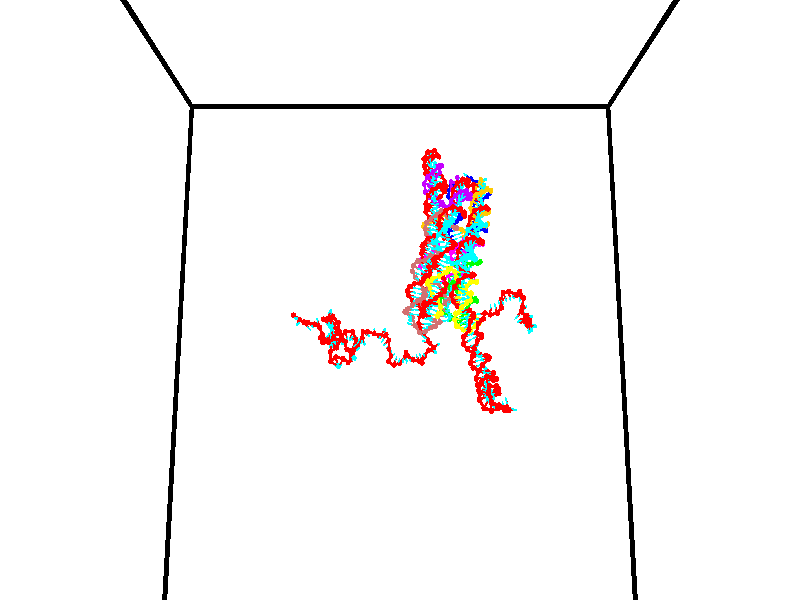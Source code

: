 // switches for output
#declare DRAW_BASES = 1; // possible values are 0, 1; only relevant for DNA ribbons
#declare DRAW_BASES_TYPE = 3; // possible values are 1, 2, 3; only relevant for DNA ribbons
#declare DRAW_FOG = 0; // set to 1 to enable fog

#include "colors.inc"

#include "transforms.inc"
background { rgb <1, 1, 1>}

#default {
   normal{
       ripples 0.25
       frequency 0.20
       turbulence 0.2
       lambda 5
   }
	finish {
		phong 0.1
		phong_size 40.
	}
}

// original window dimensions: 1024x640


// camera settings

camera {
	sky <0, 0.179814, -0.983701>
	up <0, 0.179814, -0.983701>
	right 1.6 * <1, 0, 0>
	location <35, 94.9851, 44.8844>
	look_at <35, 29.7336, 32.9568>
	direction <0, -65.2515, -11.9276>
	angle 67.0682
}


# declare cpy_camera_pos = <35, 94.9851, 44.8844>;
# if (DRAW_FOG = 1)
fog {
	fog_type 2
	up vnormalize(cpy_camera_pos)
	color rgbt<1,1,1,0.3>
	distance 1e-5
	fog_alt 3e-3
	fog_offset 56
}
# end


// LIGHTS

# declare lum = 6;
global_settings {
	ambient_light rgb lum * <0.05, 0.05, 0.05>
	max_trace_level 15
}# declare cpy_direct_light_amount = 0.25;
light_source
{	1000 * <-1, -1.16352, -0.803886>,
	rgb lum * cpy_direct_light_amount
	parallel
}

light_source
{	1000 * <1, 1.16352, 0.803886>,
	rgb lum * cpy_direct_light_amount
	parallel
}

// strand 0

// nucleotide -1

// particle -1
sphere {
	<24.188578, 34.474049, 35.134190> 0.250000
	pigment { color rgbt <1,0,0,0> }
	no_shadow
}
cylinder {
	<24.381371, 34.764290, 35.330635>,  <24.497047, 34.938435, 35.448502>, 0.100000
	pigment { color rgbt <1,0,0,0> }
	no_shadow
}
cylinder {
	<24.381371, 34.764290, 35.330635>,  <24.188578, 34.474049, 35.134190>, 0.100000
	pigment { color rgbt <1,0,0,0> }
	no_shadow
}

// particle -1
sphere {
	<24.381371, 34.764290, 35.330635> 0.100000
	pigment { color rgbt <1,0,0,0> }
	no_shadow
}
sphere {
	0, 1
	scale<0.080000,0.200000,0.300000>
	matrix <0.006612, -0.563517, 0.826078,
		0.876155, -0.394909, -0.276404,
		0.481984, 0.725600, 0.491117,
		24.525967, 34.981972, 35.477970>
	pigment { color rgbt <0,1,1,0> }
	no_shadow
}
cylinder {
	<24.759634, 34.237671, 35.465134>,  <24.188578, 34.474049, 35.134190>, 0.130000
	pigment { color rgbt <1,0,0,0> }
	no_shadow
}

// nucleotide -1

// particle -1
sphere {
	<24.759634, 34.237671, 35.465134> 0.250000
	pigment { color rgbt <1,0,0,0> }
	no_shadow
}
cylinder {
	<24.717178, 34.548225, 35.713638>,  <24.691706, 34.734558, 35.862740>, 0.100000
	pigment { color rgbt <1,0,0,0> }
	no_shadow
}
cylinder {
	<24.717178, 34.548225, 35.713638>,  <24.759634, 34.237671, 35.465134>, 0.100000
	pigment { color rgbt <1,0,0,0> }
	no_shadow
}

// particle -1
sphere {
	<24.717178, 34.548225, 35.713638> 0.100000
	pigment { color rgbt <1,0,0,0> }
	no_shadow
}
sphere {
	0, 1
	scale<0.080000,0.200000,0.300000>
	matrix <0.120344, -0.610167, 0.783079,
		0.987042, 0.157880, -0.028671,
		-0.106138, 0.776382, 0.621261,
		24.685337, 34.781139, 35.900017>
	pigment { color rgbt <0,1,1,0> }
	no_shadow
}
cylinder {
	<25.121691, 33.641193, 35.611519>,  <24.759634, 34.237671, 35.465134>, 0.130000
	pigment { color rgbt <1,0,0,0> }
	no_shadow
}

// nucleotide -1

// particle -1
sphere {
	<25.121691, 33.641193, 35.611519> 0.250000
	pigment { color rgbt <1,0,0,0> }
	no_shadow
}
cylinder {
	<25.391333, 33.520813, 35.881336>,  <25.553118, 33.448586, 36.043228>, 0.100000
	pigment { color rgbt <1,0,0,0> }
	no_shadow
}
cylinder {
	<25.391333, 33.520813, 35.881336>,  <25.121691, 33.641193, 35.611519>, 0.100000
	pigment { color rgbt <1,0,0,0> }
	no_shadow
}

// particle -1
sphere {
	<25.391333, 33.520813, 35.881336> 0.100000
	pigment { color rgbt <1,0,0,0> }
	no_shadow
}
sphere {
	0, 1
	scale<0.080000,0.200000,0.300000>
	matrix <0.730553, 0.136911, -0.668990,
		0.108980, 0.943761, 0.312153,
		0.674104, -0.300951, 0.674546,
		25.593563, 33.430527, 36.083698>
	pigment { color rgbt <0,1,1,0> }
	no_shadow
}
cylinder {
	<25.634409, 34.197445, 35.720058>,  <25.121691, 33.641193, 35.611519>, 0.130000
	pigment { color rgbt <1,0,0,0> }
	no_shadow
}

// nucleotide -1

// particle -1
sphere {
	<25.634409, 34.197445, 35.720058> 0.250000
	pigment { color rgbt <1,0,0,0> }
	no_shadow
}
cylinder {
	<25.804489, 33.854401, 35.835789>,  <25.906536, 33.648575, 35.905228>, 0.100000
	pigment { color rgbt <1,0,0,0> }
	no_shadow
}
cylinder {
	<25.804489, 33.854401, 35.835789>,  <25.634409, 34.197445, 35.720058>, 0.100000
	pigment { color rgbt <1,0,0,0> }
	no_shadow
}

// particle -1
sphere {
	<25.804489, 33.854401, 35.835789> 0.100000
	pigment { color rgbt <1,0,0,0> }
	no_shadow
}
sphere {
	0, 1
	scale<0.080000,0.200000,0.300000>
	matrix <0.715261, 0.122508, -0.688036,
		0.554624, 0.499492, 0.665507,
		0.425198, -0.857613, 0.289322,
		25.932049, 33.597118, 35.922585>
	pigment { color rgbt <0,1,1,0> }
	no_shadow
}
cylinder {
	<26.371578, 34.394329, 35.904114>,  <25.634409, 34.197445, 35.720058>, 0.130000
	pigment { color rgbt <1,0,0,0> }
	no_shadow
}

// nucleotide -1

// particle -1
sphere {
	<26.371578, 34.394329, 35.904114> 0.250000
	pigment { color rgbt <1,0,0,0> }
	no_shadow
}
cylinder {
	<26.311089, 34.011959, 35.803452>,  <26.274796, 33.782536, 35.743053>, 0.100000
	pigment { color rgbt <1,0,0,0> }
	no_shadow
}
cylinder {
	<26.311089, 34.011959, 35.803452>,  <26.371578, 34.394329, 35.904114>, 0.100000
	pigment { color rgbt <1,0,0,0> }
	no_shadow
}

// particle -1
sphere {
	<26.311089, 34.011959, 35.803452> 0.100000
	pigment { color rgbt <1,0,0,0> }
	no_shadow
}
sphere {
	0, 1
	scale<0.080000,0.200000,0.300000>
	matrix <0.781204, 0.040419, -0.622966,
		0.605683, -0.290803, 0.740663,
		-0.151224, -0.955929, -0.251657,
		26.265722, 33.725182, 35.727955>
	pigment { color rgbt <0,1,1,0> }
	no_shadow
}
cylinder {
	<26.806473, 33.997490, 36.112564>,  <26.371578, 34.394329, 35.904114>, 0.130000
	pigment { color rgbt <1,0,0,0> }
	no_shadow
}

// nucleotide -1

// particle -1
sphere {
	<26.806473, 33.997490, 36.112564> 0.250000
	pigment { color rgbt <1,0,0,0> }
	no_shadow
}
cylinder {
	<26.668690, 33.852032, 35.766357>,  <26.586020, 33.764755, 35.558636>, 0.100000
	pigment { color rgbt <1,0,0,0> }
	no_shadow
}
cylinder {
	<26.668690, 33.852032, 35.766357>,  <26.806473, 33.997490, 36.112564>, 0.100000
	pigment { color rgbt <1,0,0,0> }
	no_shadow
}

// particle -1
sphere {
	<26.668690, 33.852032, 35.766357> 0.100000
	pigment { color rgbt <1,0,0,0> }
	no_shadow
}
sphere {
	0, 1
	scale<0.080000,0.200000,0.300000>
	matrix <0.846703, 0.277893, -0.453728,
		0.405515, -0.889123, 0.212177,
		-0.344457, -0.363644, -0.865513,
		26.565353, 33.742939, 35.506702>
	pigment { color rgbt <0,1,1,0> }
	no_shadow
}
cylinder {
	<27.126776, 34.148666, 36.739819>,  <26.806473, 33.997490, 36.112564>, 0.130000
	pigment { color rgbt <1,0,0,0> }
	no_shadow
}

// nucleotide -1

// particle -1
sphere {
	<27.126776, 34.148666, 36.739819> 0.250000
	pigment { color rgbt <1,0,0,0> }
	no_shadow
}
cylinder {
	<27.401972, 34.195908, 37.026237>,  <27.567089, 34.224251, 37.198090>, 0.100000
	pigment { color rgbt <1,0,0,0> }
	no_shadow
}
cylinder {
	<27.401972, 34.195908, 37.026237>,  <27.126776, 34.148666, 36.739819>, 0.100000
	pigment { color rgbt <1,0,0,0> }
	no_shadow
}

// particle -1
sphere {
	<27.401972, 34.195908, 37.026237> 0.100000
	pigment { color rgbt <1,0,0,0> }
	no_shadow
}
sphere {
	0, 1
	scale<0.080000,0.200000,0.300000>
	matrix <0.167382, 0.934244, -0.314916,
		-0.706153, 0.336512, 0.622983,
		0.687991, 0.118103, 0.716045,
		27.608370, 34.231339, 37.241051>
	pigment { color rgbt <0,1,1,0> }
	no_shadow
}
cylinder {
	<27.000837, 34.776482, 37.076061>,  <27.126776, 34.148666, 36.739819>, 0.130000
	pigment { color rgbt <1,0,0,0> }
	no_shadow
}

// nucleotide -1

// particle -1
sphere {
	<27.000837, 34.776482, 37.076061> 0.250000
	pigment { color rgbt <1,0,0,0> }
	no_shadow
}
cylinder {
	<27.385624, 34.671940, 37.107834>,  <27.616497, 34.609215, 37.126900>, 0.100000
	pigment { color rgbt <1,0,0,0> }
	no_shadow
}
cylinder {
	<27.385624, 34.671940, 37.107834>,  <27.000837, 34.776482, 37.076061>, 0.100000
	pigment { color rgbt <1,0,0,0> }
	no_shadow
}

// particle -1
sphere {
	<27.385624, 34.671940, 37.107834> 0.100000
	pigment { color rgbt <1,0,0,0> }
	no_shadow
}
sphere {
	0, 1
	scale<0.080000,0.200000,0.300000>
	matrix <0.273001, 0.909878, -0.312397,
		0.009371, 0.322202, 0.946625,
		0.961968, -0.261356, 0.079435,
		27.674215, 34.593533, 37.131664>
	pigment { color rgbt <0,1,1,0> }
	no_shadow
}
cylinder {
	<27.306553, 35.179852, 37.523510>,  <27.000837, 34.776482, 37.076061>, 0.130000
	pigment { color rgbt <1,0,0,0> }
	no_shadow
}

// nucleotide -1

// particle -1
sphere {
	<27.306553, 35.179852, 37.523510> 0.250000
	pigment { color rgbt <1,0,0,0> }
	no_shadow
}
cylinder {
	<27.604534, 35.079403, 37.276291>,  <27.783323, 35.019135, 37.127960>, 0.100000
	pigment { color rgbt <1,0,0,0> }
	no_shadow
}
cylinder {
	<27.604534, 35.079403, 37.276291>,  <27.306553, 35.179852, 37.523510>, 0.100000
	pigment { color rgbt <1,0,0,0> }
	no_shadow
}

// particle -1
sphere {
	<27.604534, 35.079403, 37.276291> 0.100000
	pigment { color rgbt <1,0,0,0> }
	no_shadow
}
sphere {
	0, 1
	scale<0.080000,0.200000,0.300000>
	matrix <0.263842, 0.961816, -0.072781,
		0.612723, -0.108848, 0.782766,
		0.744955, -0.251121, -0.618046,
		27.828020, 35.004066, 37.090878>
	pigment { color rgbt <0,1,1,0> }
	no_shadow
}
cylinder {
	<27.925179, 35.723148, 37.588326>,  <27.306553, 35.179852, 37.523510>, 0.130000
	pigment { color rgbt <1,0,0,0> }
	no_shadow
}

// nucleotide -1

// particle -1
sphere {
	<27.925179, 35.723148, 37.588326> 0.250000
	pigment { color rgbt <1,0,0,0> }
	no_shadow
}
cylinder {
	<27.985973, 35.540943, 37.237461>,  <28.022449, 35.431618, 37.026943>, 0.100000
	pigment { color rgbt <1,0,0,0> }
	no_shadow
}
cylinder {
	<27.985973, 35.540943, 37.237461>,  <27.925179, 35.723148, 37.588326>, 0.100000
	pigment { color rgbt <1,0,0,0> }
	no_shadow
}

// particle -1
sphere {
	<27.985973, 35.540943, 37.237461> 0.100000
	pigment { color rgbt <1,0,0,0> }
	no_shadow
}
sphere {
	0, 1
	scale<0.080000,0.200000,0.300000>
	matrix <0.237934, 0.878231, -0.414845,
		0.959316, -0.145655, 0.241861,
		0.151986, -0.455515, -0.877158,
		28.031569, 35.404289, 36.974312>
	pigment { color rgbt <0,1,1,0> }
	no_shadow
}
cylinder {
	<28.457014, 36.079426, 37.286121>,  <27.925179, 35.723148, 37.588326>, 0.130000
	pigment { color rgbt <1,0,0,0> }
	no_shadow
}

// nucleotide -1

// particle -1
sphere {
	<28.457014, 36.079426, 37.286121> 0.250000
	pigment { color rgbt <1,0,0,0> }
	no_shadow
}
cylinder {
	<28.345703, 35.884293, 36.955162>,  <28.278917, 35.767212, 36.756588>, 0.100000
	pigment { color rgbt <1,0,0,0> }
	no_shadow
}
cylinder {
	<28.345703, 35.884293, 36.955162>,  <28.457014, 36.079426, 37.286121>, 0.100000
	pigment { color rgbt <1,0,0,0> }
	no_shadow
}

// particle -1
sphere {
	<28.345703, 35.884293, 36.955162> 0.100000
	pigment { color rgbt <1,0,0,0> }
	no_shadow
}
sphere {
	0, 1
	scale<0.080000,0.200000,0.300000>
	matrix <0.096737, 0.842805, -0.529454,
		0.955617, -0.227374, -0.187341,
		-0.278276, -0.487833, -0.827395,
		28.262220, 35.737942, 36.706944>
	pigment { color rgbt <0,1,1,0> }
	no_shadow
}
cylinder {
	<28.948303, 36.098118, 36.689846>,  <28.457014, 36.079426, 37.286121>, 0.130000
	pigment { color rgbt <1,0,0,0> }
	no_shadow
}

// nucleotide -1

// particle -1
sphere {
	<28.948303, 36.098118, 36.689846> 0.250000
	pigment { color rgbt <1,0,0,0> }
	no_shadow
}
cylinder {
	<28.581373, 36.069893, 36.533112>,  <28.361216, 36.052956, 36.439072>, 0.100000
	pigment { color rgbt <1,0,0,0> }
	no_shadow
}
cylinder {
	<28.581373, 36.069893, 36.533112>,  <28.948303, 36.098118, 36.689846>, 0.100000
	pigment { color rgbt <1,0,0,0> }
	no_shadow
}

// particle -1
sphere {
	<28.581373, 36.069893, 36.533112> 0.100000
	pigment { color rgbt <1,0,0,0> }
	no_shadow
}
sphere {
	0, 1
	scale<0.080000,0.200000,0.300000>
	matrix <0.029251, 0.969564, -0.243083,
		0.397065, -0.234448, -0.887341,
		-0.917324, -0.070565, -0.391838,
		28.306175, 36.048725, 36.415562>
	pigment { color rgbt <0,1,1,0> }
	no_shadow
}
cylinder {
	<28.948099, 36.496376, 36.074265>,  <28.948303, 36.098118, 36.689846>, 0.130000
	pigment { color rgbt <1,0,0,0> }
	no_shadow
}

// nucleotide -1

// particle -1
sphere {
	<28.948099, 36.496376, 36.074265> 0.250000
	pigment { color rgbt <1,0,0,0> }
	no_shadow
}
cylinder {
	<28.568790, 36.454788, 36.194244>,  <28.341206, 36.429836, 36.266232>, 0.100000
	pigment { color rgbt <1,0,0,0> }
	no_shadow
}
cylinder {
	<28.568790, 36.454788, 36.194244>,  <28.948099, 36.496376, 36.074265>, 0.100000
	pigment { color rgbt <1,0,0,0> }
	no_shadow
}

// particle -1
sphere {
	<28.568790, 36.454788, 36.194244> 0.100000
	pigment { color rgbt <1,0,0,0> }
	no_shadow
}
sphere {
	0, 1
	scale<0.080000,0.200000,0.300000>
	matrix <-0.135046, 0.987209, -0.084746,
		-0.287300, -0.120869, -0.950184,
		-0.948273, -0.103971, 0.299948,
		28.284309, 36.423595, 36.284229>
	pigment { color rgbt <0,1,1,0> }
	no_shadow
}
cylinder {
	<28.451660, 36.846291, 35.622536>,  <28.948099, 36.496376, 36.074265>, 0.130000
	pigment { color rgbt <1,0,0,0> }
	no_shadow
}

// nucleotide -1

// particle -1
sphere {
	<28.451660, 36.846291, 35.622536> 0.250000
	pigment { color rgbt <1,0,0,0> }
	no_shadow
}
cylinder {
	<28.335819, 36.827934, 36.004955>,  <28.266315, 36.816921, 36.234406>, 0.100000
	pigment { color rgbt <1,0,0,0> }
	no_shadow
}
cylinder {
	<28.335819, 36.827934, 36.004955>,  <28.451660, 36.846291, 35.622536>, 0.100000
	pigment { color rgbt <1,0,0,0> }
	no_shadow
}

// particle -1
sphere {
	<28.335819, 36.827934, 36.004955> 0.100000
	pigment { color rgbt <1,0,0,0> }
	no_shadow
}
sphere {
	0, 1
	scale<0.080000,0.200000,0.300000>
	matrix <-0.108452, 0.993990, 0.014860,
		-0.950983, -0.099382, -0.292839,
		-0.289602, -0.045891, 0.956046,
		28.248938, 36.814167, 36.291771>
	pigment { color rgbt <0,1,1,0> }
	no_shadow
}
cylinder {
	<27.828049, 36.326984, 35.783775>,  <28.451660, 36.846291, 35.622536>, 0.130000
	pigment { color rgbt <1,0,0,0> }
	no_shadow
}

// nucleotide -1

// particle -1
sphere {
	<27.828049, 36.326984, 35.783775> 0.250000
	pigment { color rgbt <1,0,0,0> }
	no_shadow
}
cylinder {
	<27.987612, 36.235695, 35.428520>,  <28.083349, 36.180920, 35.215366>, 0.100000
	pigment { color rgbt <1,0,0,0> }
	no_shadow
}
cylinder {
	<27.987612, 36.235695, 35.428520>,  <27.828049, 36.326984, 35.783775>, 0.100000
	pigment { color rgbt <1,0,0,0> }
	no_shadow
}

// particle -1
sphere {
	<27.987612, 36.235695, 35.428520> 0.100000
	pigment { color rgbt <1,0,0,0> }
	no_shadow
}
sphere {
	0, 1
	scale<0.080000,0.200000,0.300000>
	matrix <-0.730952, -0.663961, -0.157688,
		-0.553700, 0.712088, -0.431680,
		0.398906, -0.228225, -0.888137,
		28.107283, 36.167229, 35.162079>
	pigment { color rgbt <0,1,1,0> }
	no_shadow
}
cylinder {
	<27.386309, 35.709194, 35.681622>,  <27.828049, 36.326984, 35.783775>, 0.130000
	pigment { color rgbt <1,0,0,0> }
	no_shadow
}

// nucleotide -1

// particle -1
sphere {
	<27.386309, 35.709194, 35.681622> 0.250000
	pigment { color rgbt <1,0,0,0> }
	no_shadow
}
cylinder {
	<27.697464, 35.804562, 35.914188>,  <27.884157, 35.861782, 36.053730>, 0.100000
	pigment { color rgbt <1,0,0,0> }
	no_shadow
}
cylinder {
	<27.697464, 35.804562, 35.914188>,  <27.386309, 35.709194, 35.681622>, 0.100000
	pigment { color rgbt <1,0,0,0> }
	no_shadow
}

// particle -1
sphere {
	<27.697464, 35.804562, 35.914188> 0.100000
	pigment { color rgbt <1,0,0,0> }
	no_shadow
}
sphere {
	0, 1
	scale<0.080000,0.200000,0.300000>
	matrix <0.093854, -0.958934, 0.267650,
		0.621355, -0.153633, -0.768320,
		0.777888, 0.238415, 0.581419,
		27.930830, 35.876087, 36.088615>
	pigment { color rgbt <0,1,1,0> }
	no_shadow
}
cylinder {
	<27.791681, 35.106071, 35.652660>,  <27.386309, 35.709194, 35.681622>, 0.130000
	pigment { color rgbt <1,0,0,0> }
	no_shadow
}

// nucleotide -1

// particle -1
sphere {
	<27.791681, 35.106071, 35.652660> 0.250000
	pigment { color rgbt <1,0,0,0> }
	no_shadow
}
cylinder {
	<27.931929, 35.307705, 35.968372>,  <28.016077, 35.428684, 36.157799>, 0.100000
	pigment { color rgbt <1,0,0,0> }
	no_shadow
}
cylinder {
	<27.931929, 35.307705, 35.968372>,  <27.791681, 35.106071, 35.652660>, 0.100000
	pigment { color rgbt <1,0,0,0> }
	no_shadow
}

// particle -1
sphere {
	<27.931929, 35.307705, 35.968372> 0.100000
	pigment { color rgbt <1,0,0,0> }
	no_shadow
}
sphere {
	0, 1
	scale<0.080000,0.200000,0.300000>
	matrix <0.191795, -0.863569, 0.466329,
		0.916669, -0.012122, -0.399463,
		0.350617, 0.504085, 0.789282,
		28.037113, 35.458931, 36.205158>
	pigment { color rgbt <0,1,1,0> }
	no_shadow
}
cylinder {
	<28.279587, 34.609058, 35.938118>,  <27.791681, 35.106071, 35.652660>, 0.130000
	pigment { color rgbt <1,0,0,0> }
	no_shadow
}

// nucleotide -1

// particle -1
sphere {
	<28.279587, 34.609058, 35.938118> 0.250000
	pigment { color rgbt <1,0,0,0> }
	no_shadow
}
cylinder {
	<28.223936, 34.866207, 36.239410>,  <28.190546, 35.020496, 36.420185>, 0.100000
	pigment { color rgbt <1,0,0,0> }
	no_shadow
}
cylinder {
	<28.223936, 34.866207, 36.239410>,  <28.279587, 34.609058, 35.938118>, 0.100000
	pigment { color rgbt <1,0,0,0> }
	no_shadow
}

// particle -1
sphere {
	<28.223936, 34.866207, 36.239410> 0.100000
	pigment { color rgbt <1,0,0,0> }
	no_shadow
}
sphere {
	0, 1
	scale<0.080000,0.200000,0.300000>
	matrix <-0.006457, -0.761202, 0.648483,
		0.990254, 0.085357, 0.110054,
		-0.139126, 0.642874, 0.753231,
		28.182198, 35.059071, 36.465382>
	pigment { color rgbt <0,1,1,0> }
	no_shadow
}
cylinder {
	<28.876284, 34.554996, 36.520763>,  <28.279587, 34.609058, 35.938118>, 0.130000
	pigment { color rgbt <1,0,0,0> }
	no_shadow
}

// nucleotide -1

// particle -1
sphere {
	<28.876284, 34.554996, 36.520763> 0.250000
	pigment { color rgbt <1,0,0,0> }
	no_shadow
}
cylinder {
	<28.533419, 34.700527, 36.666588>,  <28.327700, 34.787846, 36.754082>, 0.100000
	pigment { color rgbt <1,0,0,0> }
	no_shadow
}
cylinder {
	<28.533419, 34.700527, 36.666588>,  <28.876284, 34.554996, 36.520763>, 0.100000
	pigment { color rgbt <1,0,0,0> }
	no_shadow
}

// particle -1
sphere {
	<28.533419, 34.700527, 36.666588> 0.100000
	pigment { color rgbt <1,0,0,0> }
	no_shadow
}
sphere {
	0, 1
	scale<0.080000,0.200000,0.300000>
	matrix <-0.054096, -0.767495, 0.638769,
		0.512199, 0.527807, 0.677549,
		-0.857162, 0.363829, 0.364558,
		28.276270, 34.809677, 36.775955>
	pigment { color rgbt <0,1,1,0> }
	no_shadow
}
cylinder {
	<28.944330, 34.320362, 37.212971>,  <28.876284, 34.554996, 36.520763>, 0.130000
	pigment { color rgbt <1,0,0,0> }
	no_shadow
}

// nucleotide -1

// particle -1
sphere {
	<28.944330, 34.320362, 37.212971> 0.250000
	pigment { color rgbt <1,0,0,0> }
	no_shadow
}
cylinder {
	<28.557386, 34.419296, 37.190926>,  <28.325220, 34.478657, 37.177700>, 0.100000
	pigment { color rgbt <1,0,0,0> }
	no_shadow
}
cylinder {
	<28.557386, 34.419296, 37.190926>,  <28.944330, 34.320362, 37.212971>, 0.100000
	pigment { color rgbt <1,0,0,0> }
	no_shadow
}

// particle -1
sphere {
	<28.557386, 34.419296, 37.190926> 0.100000
	pigment { color rgbt <1,0,0,0> }
	no_shadow
}
sphere {
	0, 1
	scale<0.080000,0.200000,0.300000>
	matrix <-0.195467, -0.589928, 0.783440,
		0.161260, 0.768642, 0.619019,
		-0.967361, 0.247335, -0.055112,
		28.267178, 34.493496, 37.174393>
	pigment { color rgbt <0,1,1,0> }
	no_shadow
}
cylinder {
	<28.610014, 34.444031, 37.889992>,  <28.944330, 34.320362, 37.212971>, 0.130000
	pigment { color rgbt <1,0,0,0> }
	no_shadow
}

// nucleotide -1

// particle -1
sphere {
	<28.610014, 34.444031, 37.889992> 0.250000
	pigment { color rgbt <1,0,0,0> }
	no_shadow
}
cylinder {
	<28.328966, 34.290134, 37.650558>,  <28.160337, 34.197796, 37.506901>, 0.100000
	pigment { color rgbt <1,0,0,0> }
	no_shadow
}
cylinder {
	<28.328966, 34.290134, 37.650558>,  <28.610014, 34.444031, 37.889992>, 0.100000
	pigment { color rgbt <1,0,0,0> }
	no_shadow
}

// particle -1
sphere {
	<28.328966, 34.290134, 37.650558> 0.100000
	pigment { color rgbt <1,0,0,0> }
	no_shadow
}
sphere {
	0, 1
	scale<0.080000,0.200000,0.300000>
	matrix <-0.272662, -0.631435, 0.725910,
		-0.657252, 0.673250, 0.338755,
		-0.702621, -0.384740, -0.598581,
		28.118179, 34.174713, 37.470985>
	pigment { color rgbt <0,1,1,0> }
	no_shadow
}
cylinder {
	<27.950548, 34.268379, 38.221905>,  <28.610014, 34.444031, 37.889992>, 0.130000
	pigment { color rgbt <1,0,0,0> }
	no_shadow
}

// nucleotide -1

// particle -1
sphere {
	<27.950548, 34.268379, 38.221905> 0.250000
	pigment { color rgbt <1,0,0,0> }
	no_shadow
}
cylinder {
	<27.955704, 34.010944, 37.915798>,  <27.958797, 33.856483, 37.732136>, 0.100000
	pigment { color rgbt <1,0,0,0> }
	no_shadow
}
cylinder {
	<27.955704, 34.010944, 37.915798>,  <27.950548, 34.268379, 38.221905>, 0.100000
	pigment { color rgbt <1,0,0,0> }
	no_shadow
}

// particle -1
sphere {
	<27.955704, 34.010944, 37.915798> 0.100000
	pigment { color rgbt <1,0,0,0> }
	no_shadow
}
sphere {
	0, 1
	scale<0.080000,0.200000,0.300000>
	matrix <-0.352678, -0.719071, 0.598795,
		-0.935656, 0.262175, -0.236246,
		0.012888, -0.643585, -0.765266,
		27.959570, 33.817867, 37.686218>
	pigment { color rgbt <0,1,1,0> }
	no_shadow
}
cylinder {
	<28.048370, 34.448402, 39.048168>,  <27.950548, 34.268379, 38.221905>, 0.130000
	pigment { color rgbt <1,0,0,0> }
	no_shadow
}

// nucleotide -1

// particle -1
sphere {
	<28.048370, 34.448402, 39.048168> 0.250000
	pigment { color rgbt <1,0,0,0> }
	no_shadow
}
cylinder {
	<28.399477, 34.416523, 39.237133>,  <28.610142, 34.397396, 39.350513>, 0.100000
	pigment { color rgbt <1,0,0,0> }
	no_shadow
}
cylinder {
	<28.399477, 34.416523, 39.237133>,  <28.048370, 34.448402, 39.048168>, 0.100000
	pigment { color rgbt <1,0,0,0> }
	no_shadow
}

// particle -1
sphere {
	<28.399477, 34.416523, 39.237133> 0.100000
	pigment { color rgbt <1,0,0,0> }
	no_shadow
}
sphere {
	0, 1
	scale<0.080000,0.200000,0.300000>
	matrix <0.010792, -0.982527, -0.185806,
		0.478965, 0.168193, -0.861571,
		0.877768, -0.079696, 0.472411,
		28.662807, 34.392612, 39.378857>
	pigment { color rgbt <0,1,1,0> }
	no_shadow
}
cylinder {
	<28.500666, 33.971245, 38.639252>,  <28.048370, 34.448402, 39.048168>, 0.130000
	pigment { color rgbt <1,0,0,0> }
	no_shadow
}

// nucleotide -1

// particle -1
sphere {
	<28.500666, 33.971245, 38.639252> 0.250000
	pigment { color rgbt <1,0,0,0> }
	no_shadow
}
cylinder {
	<28.601923, 33.962860, 39.026131>,  <28.662678, 33.957829, 39.258259>, 0.100000
	pigment { color rgbt <1,0,0,0> }
	no_shadow
}
cylinder {
	<28.601923, 33.962860, 39.026131>,  <28.500666, 33.971245, 38.639252>, 0.100000
	pigment { color rgbt <1,0,0,0> }
	no_shadow
}

// particle -1
sphere {
	<28.601923, 33.962860, 39.026131> 0.100000
	pigment { color rgbt <1,0,0,0> }
	no_shadow
}
sphere {
	0, 1
	scale<0.080000,0.200000,0.300000>
	matrix <0.278117, -0.955985, -0.093507,
		0.926590, 0.292666, -0.236172,
		0.253144, -0.020960, 0.967202,
		28.677866, 33.956573, 39.316292>
	pigment { color rgbt <0,1,1,0> }
	no_shadow
}
cylinder {
	<29.209404, 33.721600, 38.735348>,  <28.500666, 33.971245, 38.639252>, 0.130000
	pigment { color rgbt <1,0,0,0> }
	no_shadow
}

// nucleotide -1

// particle -1
sphere {
	<29.209404, 33.721600, 38.735348> 0.250000
	pigment { color rgbt <1,0,0,0> }
	no_shadow
}
cylinder {
	<29.014551, 33.663597, 39.079830>,  <28.897640, 33.628796, 39.286518>, 0.100000
	pigment { color rgbt <1,0,0,0> }
	no_shadow
}
cylinder {
	<29.014551, 33.663597, 39.079830>,  <29.209404, 33.721600, 38.735348>, 0.100000
	pigment { color rgbt <1,0,0,0> }
	no_shadow
}

// particle -1
sphere {
	<29.014551, 33.663597, 39.079830> 0.100000
	pigment { color rgbt <1,0,0,0> }
	no_shadow
}
sphere {
	0, 1
	scale<0.080000,0.200000,0.300000>
	matrix <0.397993, -0.914628, 0.071117,
		0.777371, 0.377397, 0.503255,
		-0.487130, -0.145008, 0.861207,
		28.868412, 33.620094, 39.338192>
	pigment { color rgbt <0,1,1,0> }
	no_shadow
}
cylinder {
	<29.710712, 33.456421, 39.042080>,  <29.209404, 33.721600, 38.735348>, 0.130000
	pigment { color rgbt <1,0,0,0> }
	no_shadow
}

// nucleotide -1

// particle -1
sphere {
	<29.710712, 33.456421, 39.042080> 0.250000
	pigment { color rgbt <1,0,0,0> }
	no_shadow
}
cylinder {
	<30.010305, 33.621105, 38.834419>,  <30.190062, 33.719917, 38.709824>, 0.100000
	pigment { color rgbt <1,0,0,0> }
	no_shadow
}
cylinder {
	<30.010305, 33.621105, 38.834419>,  <29.710712, 33.456421, 39.042080>, 0.100000
	pigment { color rgbt <1,0,0,0> }
	no_shadow
}

// particle -1
sphere {
	<30.010305, 33.621105, 38.834419> 0.100000
	pigment { color rgbt <1,0,0,0> }
	no_shadow
}
sphere {
	0, 1
	scale<0.080000,0.200000,0.300000>
	matrix <0.545570, -0.827828, 0.130591,
		-0.376003, -0.381045, -0.844646,
		0.748982, 0.411711, -0.519153,
		30.235001, 33.744617, 38.678673>
	pigment { color rgbt <0,1,1,0> }
	no_shadow
}
cylinder {
	<29.943295, 32.804623, 38.716537>,  <29.710712, 33.456421, 39.042080>, 0.130000
	pigment { color rgbt <1,0,0,0> }
	no_shadow
}

// nucleotide -1

// particle -1
sphere {
	<29.943295, 32.804623, 38.716537> 0.250000
	pigment { color rgbt <1,0,0,0> }
	no_shadow
}
cylinder {
	<30.202862, 33.108784, 38.706005>,  <30.358603, 33.291279, 38.699688>, 0.100000
	pigment { color rgbt <1,0,0,0> }
	no_shadow
}
cylinder {
	<30.202862, 33.108784, 38.706005>,  <29.943295, 32.804623, 38.716537>, 0.100000
	pigment { color rgbt <1,0,0,0> }
	no_shadow
}

// particle -1
sphere {
	<30.202862, 33.108784, 38.706005> 0.100000
	pigment { color rgbt <1,0,0,0> }
	no_shadow
}
sphere {
	0, 1
	scale<0.080000,0.200000,0.300000>
	matrix <0.738118, -0.620750, 0.264293,
		0.184627, -0.190937, -0.964083,
		0.648918, 0.760403, -0.026327,
		30.397537, 33.336906, 38.698109>
	pigment { color rgbt <0,1,1,0> }
	no_shadow
}
cylinder {
	<29.848248, 32.662029, 37.953739>,  <29.943295, 32.804623, 38.716537>, 0.130000
	pigment { color rgbt <1,0,0,0> }
	no_shadow
}

// nucleotide -1

// particle -1
sphere {
	<29.848248, 32.662029, 37.953739> 0.250000
	pigment { color rgbt <1,0,0,0> }
	no_shadow
}
cylinder {
	<30.090084, 32.486420, 37.687889>,  <30.235186, 32.381054, 37.528378>, 0.100000
	pigment { color rgbt <1,0,0,0> }
	no_shadow
}
cylinder {
	<30.090084, 32.486420, 37.687889>,  <29.848248, 32.662029, 37.953739>, 0.100000
	pigment { color rgbt <1,0,0,0> }
	no_shadow
}

// particle -1
sphere {
	<30.090084, 32.486420, 37.687889> 0.100000
	pigment { color rgbt <1,0,0,0> }
	no_shadow
}
sphere {
	0, 1
	scale<0.080000,0.200000,0.300000>
	matrix <0.702373, -0.099710, 0.704790,
		-0.375688, -0.892927, 0.248072,
		0.604591, -0.439020, -0.664628,
		30.271461, 32.354713, 37.488503>
	pigment { color rgbt <0,1,1,0> }
	no_shadow
}
cylinder {
	<30.048637, 31.919882, 38.060890>,  <29.848248, 32.662029, 37.953739>, 0.130000
	pigment { color rgbt <1,0,0,0> }
	no_shadow
}

// nucleotide -1

// particle -1
sphere {
	<30.048637, 31.919882, 38.060890> 0.250000
	pigment { color rgbt <1,0,0,0> }
	no_shadow
}
cylinder {
	<30.364574, 32.078060, 37.873371>,  <30.554136, 32.172966, 37.760860>, 0.100000
	pigment { color rgbt <1,0,0,0> }
	no_shadow
}
cylinder {
	<30.364574, 32.078060, 37.873371>,  <30.048637, 31.919882, 38.060890>, 0.100000
	pigment { color rgbt <1,0,0,0> }
	no_shadow
}

// particle -1
sphere {
	<30.364574, 32.078060, 37.873371> 0.100000
	pigment { color rgbt <1,0,0,0> }
	no_shadow
}
sphere {
	0, 1
	scale<0.080000,0.200000,0.300000>
	matrix <0.609729, -0.423853, 0.669760,
		0.066154, -0.814844, -0.575893,
		0.789844, 0.395446, -0.468795,
		30.601528, 32.196693, 37.732731>
	pigment { color rgbt <0,1,1,0> }
	no_shadow
}
cylinder {
	<29.376625, 31.656052, 37.697872>,  <30.048637, 31.919882, 38.060890>, 0.130000
	pigment { color rgbt <1,0,0,0> }
	no_shadow
}

// nucleotide -1

// particle -1
sphere {
	<29.376625, 31.656052, 37.697872> 0.250000
	pigment { color rgbt <1,0,0,0> }
	no_shadow
}
cylinder {
	<29.223106, 31.433762, 37.402882>,  <29.130995, 31.300388, 37.225887>, 0.100000
	pigment { color rgbt <1,0,0,0> }
	no_shadow
}
cylinder {
	<29.223106, 31.433762, 37.402882>,  <29.376625, 31.656052, 37.697872>, 0.100000
	pigment { color rgbt <1,0,0,0> }
	no_shadow
}

// particle -1
sphere {
	<29.223106, 31.433762, 37.402882> 0.100000
	pigment { color rgbt <1,0,0,0> }
	no_shadow
}
sphere {
	0, 1
	scale<0.080000,0.200000,0.300000>
	matrix <-0.799815, 0.599207, -0.035295,
		0.461516, 0.576300, -0.674449,
		-0.383795, -0.555724, -0.737477,
		29.107967, 31.267044, 37.181637>
	pigment { color rgbt <0,1,1,0> }
	no_shadow
}
cylinder {
	<29.288818, 32.118153, 37.105919>,  <29.376625, 31.656052, 37.697872>, 0.130000
	pigment { color rgbt <1,0,0,0> }
	no_shadow
}

// nucleotide -1

// particle -1
sphere {
	<29.288818, 32.118153, 37.105919> 0.250000
	pigment { color rgbt <1,0,0,0> }
	no_shadow
}
cylinder {
	<29.054806, 31.793823, 37.099030>,  <28.914398, 31.599224, 37.094898>, 0.100000
	pigment { color rgbt <1,0,0,0> }
	no_shadow
}
cylinder {
	<29.054806, 31.793823, 37.099030>,  <29.288818, 32.118153, 37.105919>, 0.100000
	pigment { color rgbt <1,0,0,0> }
	no_shadow
}

// particle -1
sphere {
	<29.054806, 31.793823, 37.099030> 0.100000
	pigment { color rgbt <1,0,0,0> }
	no_shadow
}
sphere {
	0, 1
	scale<0.080000,0.200000,0.300000>
	matrix <-0.810765, 0.585246, -0.012147,
		0.019927, 0.006855, -0.999778,
		-0.585033, -0.810827, -0.017220,
		28.879295, 31.550575, 37.093864>
	pigment { color rgbt <0,1,1,0> }
	no_shadow
}
cylinder {
	<28.816345, 32.256569, 36.554173>,  <29.288818, 32.118153, 37.105919>, 0.130000
	pigment { color rgbt <1,0,0,0> }
	no_shadow
}

// nucleotide -1

// particle -1
sphere {
	<28.816345, 32.256569, 36.554173> 0.250000
	pigment { color rgbt <1,0,0,0> }
	no_shadow
}
cylinder {
	<28.652514, 32.031696, 36.841560>,  <28.554214, 31.896774, 37.013992>, 0.100000
	pigment { color rgbt <1,0,0,0> }
	no_shadow
}
cylinder {
	<28.652514, 32.031696, 36.841560>,  <28.816345, 32.256569, 36.554173>, 0.100000
	pigment { color rgbt <1,0,0,0> }
	no_shadow
}

// particle -1
sphere {
	<28.652514, 32.031696, 36.841560> 0.100000
	pigment { color rgbt <1,0,0,0> }
	no_shadow
}
sphere {
	0, 1
	scale<0.080000,0.200000,0.300000>
	matrix <-0.706639, 0.693609, 0.139887,
		-0.576979, -0.450404, -0.681345,
		-0.409581, -0.562177, 0.718471,
		28.529638, 31.863043, 37.057102>
	pigment { color rgbt <0,1,1,0> }
	no_shadow
}
cylinder {
	<28.108038, 32.090019, 36.364883>,  <28.816345, 32.256569, 36.554173>, 0.130000
	pigment { color rgbt <1,0,0,0> }
	no_shadow
}

// nucleotide -1

// particle -1
sphere {
	<28.108038, 32.090019, 36.364883> 0.250000
	pigment { color rgbt <1,0,0,0> }
	no_shadow
}
cylinder {
	<28.141579, 32.063499, 36.762592>,  <28.161703, 32.047588, 37.001217>, 0.100000
	pigment { color rgbt <1,0,0,0> }
	no_shadow
}
cylinder {
	<28.141579, 32.063499, 36.762592>,  <28.108038, 32.090019, 36.364883>, 0.100000
	pigment { color rgbt <1,0,0,0> }
	no_shadow
}

// particle -1
sphere {
	<28.141579, 32.063499, 36.762592> 0.100000
	pigment { color rgbt <1,0,0,0> }
	no_shadow
}
sphere {
	0, 1
	scale<0.080000,0.200000,0.300000>
	matrix <-0.634774, 0.765587, 0.104587,
		-0.768135, -0.639906, 0.022108,
		0.083852, -0.066303, 0.994270,
		28.166735, 32.043610, 37.060875>
	pigment { color rgbt <0,1,1,0> }
	no_shadow
}
cylinder {
	<27.511831, 32.232250, 36.975666>,  <28.108038, 32.090019, 36.364883>, 0.130000
	pigment { color rgbt <1,0,0,0> }
	no_shadow
}

// nucleotide -1

// particle -1
sphere {
	<27.511831, 32.232250, 36.975666> 0.250000
	pigment { color rgbt <1,0,0,0> }
	no_shadow
}
cylinder {
	<27.479286, 31.899187, 36.756557>,  <27.459759, 31.699348, 36.625092>, 0.100000
	pigment { color rgbt <1,0,0,0> }
	no_shadow
}
cylinder {
	<27.479286, 31.899187, 36.756557>,  <27.511831, 32.232250, 36.975666>, 0.100000
	pigment { color rgbt <1,0,0,0> }
	no_shadow
}

// particle -1
sphere {
	<27.479286, 31.899187, 36.756557> 0.100000
	pigment { color rgbt <1,0,0,0> }
	no_shadow
}
sphere {
	0, 1
	scale<0.080000,0.200000,0.300000>
	matrix <0.909607, -0.286697, 0.300700,
		-0.407427, -0.473792, 0.780720,
		-0.081361, -0.832662, -0.547773,
		27.454878, 31.649389, 36.592224>
	pigment { color rgbt <0,1,1,0> }
	no_shadow
}
cylinder {
	<27.749212, 31.690840, 37.359943>,  <27.511831, 32.232250, 36.975666>, 0.130000
	pigment { color rgbt <1,0,0,0> }
	no_shadow
}

// nucleotide -1

// particle -1
sphere {
	<27.749212, 31.690840, 37.359943> 0.250000
	pigment { color rgbt <1,0,0,0> }
	no_shadow
}
cylinder {
	<27.784401, 31.587477, 36.975136>,  <27.805515, 31.525459, 36.744251>, 0.100000
	pigment { color rgbt <1,0,0,0> }
	no_shadow
}
cylinder {
	<27.784401, 31.587477, 36.975136>,  <27.749212, 31.690840, 37.359943>, 0.100000
	pigment { color rgbt <1,0,0,0> }
	no_shadow
}

// particle -1
sphere {
	<27.784401, 31.587477, 36.975136> 0.100000
	pigment { color rgbt <1,0,0,0> }
	no_shadow
}
sphere {
	0, 1
	scale<0.080000,0.200000,0.300000>
	matrix <0.920045, -0.349094, 0.177905,
		-0.381808, -0.900755, 0.207035,
		0.087974, -0.258407, -0.962022,
		27.810793, 31.509954, 36.686531>
	pigment { color rgbt <0,1,1,0> }
	no_shadow
}
cylinder {
	<27.942778, 30.949223, 37.342117>,  <27.749212, 31.690840, 37.359943>, 0.130000
	pigment { color rgbt <1,0,0,0> }
	no_shadow
}

// nucleotide -1

// particle -1
sphere {
	<27.942778, 30.949223, 37.342117> 0.250000
	pigment { color rgbt <1,0,0,0> }
	no_shadow
}
cylinder {
	<28.055023, 31.116648, 36.996616>,  <28.122370, 31.217104, 36.789318>, 0.100000
	pigment { color rgbt <1,0,0,0> }
	no_shadow
}
cylinder {
	<28.055023, 31.116648, 36.996616>,  <27.942778, 30.949223, 37.342117>, 0.100000
	pigment { color rgbt <1,0,0,0> }
	no_shadow
}

// particle -1
sphere {
	<28.055023, 31.116648, 36.996616> 0.100000
	pigment { color rgbt <1,0,0,0> }
	no_shadow
}
sphere {
	0, 1
	scale<0.080000,0.200000,0.300000>
	matrix <0.918737, -0.377603, 0.115494,
		-0.277812, -0.825966, -0.490511,
		0.280612, 0.418565, -0.863748,
		28.139206, 31.242218, 36.737492>
	pigment { color rgbt <0,1,1,0> }
	no_shadow
}
cylinder {
	<28.142624, 30.396372, 36.936489>,  <27.942778, 30.949223, 37.342117>, 0.130000
	pigment { color rgbt <1,0,0,0> }
	no_shadow
}

// nucleotide -1

// particle -1
sphere {
	<28.142624, 30.396372, 36.936489> 0.250000
	pigment { color rgbt <1,0,0,0> }
	no_shadow
}
cylinder {
	<28.326735, 30.737270, 36.837032>,  <28.437201, 30.941809, 36.777359>, 0.100000
	pigment { color rgbt <1,0,0,0> }
	no_shadow
}
cylinder {
	<28.326735, 30.737270, 36.837032>,  <28.142624, 30.396372, 36.936489>, 0.100000
	pigment { color rgbt <1,0,0,0> }
	no_shadow
}

// particle -1
sphere {
	<28.326735, 30.737270, 36.837032> 0.100000
	pigment { color rgbt <1,0,0,0> }
	no_shadow
}
sphere {
	0, 1
	scale<0.080000,0.200000,0.300000>
	matrix <0.887505, -0.448641, 0.105152,
		-0.021938, -0.269074, -0.962870,
		0.460276, 0.852244, -0.248646,
		28.464817, 30.992943, 36.762440>
	pigment { color rgbt <0,1,1,0> }
	no_shadow
}
cylinder {
	<28.681076, 30.329573, 36.370934>,  <28.142624, 30.396372, 36.936489>, 0.130000
	pigment { color rgbt <1,0,0,0> }
	no_shadow
}

// nucleotide -1

// particle -1
sphere {
	<28.681076, 30.329573, 36.370934> 0.250000
	pigment { color rgbt <1,0,0,0> }
	no_shadow
}
cylinder {
	<28.802124, 30.620525, 36.617294>,  <28.874754, 30.795097, 36.765110>, 0.100000
	pigment { color rgbt <1,0,0,0> }
	no_shadow
}
cylinder {
	<28.802124, 30.620525, 36.617294>,  <28.681076, 30.329573, 36.370934>, 0.100000
	pigment { color rgbt <1,0,0,0> }
	no_shadow
}

// particle -1
sphere {
	<28.802124, 30.620525, 36.617294> 0.100000
	pigment { color rgbt <1,0,0,0> }
	no_shadow
}
sphere {
	0, 1
	scale<0.080000,0.200000,0.300000>
	matrix <0.939943, -0.334804, -0.066432,
		0.157885, 0.599015, -0.785018,
		0.302621, 0.727384, 0.615901,
		28.892910, 30.838741, 36.802063>
	pigment { color rgbt <0,1,1,0> }
	no_shadow
}
cylinder {
	<29.155050, 30.725733, 35.995880>,  <28.681076, 30.329573, 36.370934>, 0.130000
	pigment { color rgbt <1,0,0,0> }
	no_shadow
}

// nucleotide -1

// particle -1
sphere {
	<29.155050, 30.725733, 35.995880> 0.250000
	pigment { color rgbt <1,0,0,0> }
	no_shadow
}
cylinder {
	<29.263227, 30.747484, 36.380360>,  <29.328135, 30.760536, 36.611046>, 0.100000
	pigment { color rgbt <1,0,0,0> }
	no_shadow
}
cylinder {
	<29.263227, 30.747484, 36.380360>,  <29.155050, 30.725733, 35.995880>, 0.100000
	pigment { color rgbt <1,0,0,0> }
	no_shadow
}

// particle -1
sphere {
	<29.263227, 30.747484, 36.380360> 0.100000
	pigment { color rgbt <1,0,0,0> }
	no_shadow
}
sphere {
	0, 1
	scale<0.080000,0.200000,0.300000>
	matrix <0.788658, -0.585129, -0.188793,
		0.552158, 0.809115, -0.201132,
		0.270444, 0.054381, 0.961199,
		29.344360, 30.763798, 36.668720>
	pigment { color rgbt <0,1,1,0> }
	no_shadow
}
cylinder {
	<29.919603, 30.821009, 36.021458>,  <29.155050, 30.725733, 35.995880>, 0.130000
	pigment { color rgbt <1,0,0,0> }
	no_shadow
}

// nucleotide -1

// particle -1
sphere {
	<29.919603, 30.821009, 36.021458> 0.250000
	pigment { color rgbt <1,0,0,0> }
	no_shadow
}
cylinder {
	<29.773670, 30.647270, 36.350880>,  <29.686111, 30.543028, 36.548534>, 0.100000
	pigment { color rgbt <1,0,0,0> }
	no_shadow
}
cylinder {
	<29.773670, 30.647270, 36.350880>,  <29.919603, 30.821009, 36.021458>, 0.100000
	pigment { color rgbt <1,0,0,0> }
	no_shadow
}

// particle -1
sphere {
	<29.773670, 30.647270, 36.350880> 0.100000
	pigment { color rgbt <1,0,0,0> }
	no_shadow
}
sphere {
	0, 1
	scale<0.080000,0.200000,0.300000>
	matrix <0.804601, -0.592175, 0.044121,
		0.468525, 0.678730, 0.565518,
		-0.364832, -0.434344, 0.823555,
		29.664221, 30.516968, 36.597946>
	pigment { color rgbt <0,1,1,0> }
	no_shadow
}
cylinder {
	<30.275454, 30.779490, 36.711010>,  <29.919603, 30.821009, 36.021458>, 0.130000
	pigment { color rgbt <1,0,0,0> }
	no_shadow
}

// nucleotide -1

// particle -1
sphere {
	<30.275454, 30.779490, 36.711010> 0.250000
	pigment { color rgbt <1,0,0,0> }
	no_shadow
}
cylinder {
	<30.051615, 30.458445, 36.628391>,  <29.917311, 30.265818, 36.578819>, 0.100000
	pigment { color rgbt <1,0,0,0> }
	no_shadow
}
cylinder {
	<30.051615, 30.458445, 36.628391>,  <30.275454, 30.779490, 36.711010>, 0.100000
	pigment { color rgbt <1,0,0,0> }
	no_shadow
}

// particle -1
sphere {
	<30.051615, 30.458445, 36.628391> 0.100000
	pigment { color rgbt <1,0,0,0> }
	no_shadow
}
sphere {
	0, 1
	scale<0.080000,0.200000,0.300000>
	matrix <0.799855, -0.588287, 0.118953,
		-0.216982, -0.098641, 0.971179,
		-0.559598, -0.802614, -0.206547,
		29.883736, 30.217661, 36.566429>
	pigment { color rgbt <0,1,1,0> }
	no_shadow
}
cylinder {
	<30.142372, 30.322596, 37.213360>,  <30.275454, 30.779490, 36.711010>, 0.130000
	pigment { color rgbt <1,0,0,0> }
	no_shadow
}

// nucleotide -1

// particle -1
sphere {
	<30.142372, 30.322596, 37.213360> 0.250000
	pigment { color rgbt <1,0,0,0> }
	no_shadow
}
cylinder {
	<30.164959, 30.147697, 36.854332>,  <30.178511, 30.042759, 36.638916>, 0.100000
	pigment { color rgbt <1,0,0,0> }
	no_shadow
}
cylinder {
	<30.164959, 30.147697, 36.854332>,  <30.142372, 30.322596, 37.213360>, 0.100000
	pigment { color rgbt <1,0,0,0> }
	no_shadow
}

// particle -1
sphere {
	<30.164959, 30.147697, 36.854332> 0.100000
	pigment { color rgbt <1,0,0,0> }
	no_shadow
}
sphere {
	0, 1
	scale<0.080000,0.200000,0.300000>
	matrix <0.790519, -0.529534, 0.307691,
		-0.609829, -0.726918, 0.315751,
		0.056465, -0.437246, -0.897567,
		30.181898, 30.016523, 36.585060>
	pigment { color rgbt <0,1,1,0> }
	no_shadow
}
cylinder {
	<30.066515, 29.572231, 37.293045>,  <30.142372, 30.322596, 37.213360>, 0.130000
	pigment { color rgbt <1,0,0,0> }
	no_shadow
}

// nucleotide -1

// particle -1
sphere {
	<30.066515, 29.572231, 37.293045> 0.250000
	pigment { color rgbt <1,0,0,0> }
	no_shadow
}
cylinder {
	<30.292757, 29.676805, 36.980190>,  <30.428503, 29.739550, 36.792477>, 0.100000
	pigment { color rgbt <1,0,0,0> }
	no_shadow
}
cylinder {
	<30.292757, 29.676805, 36.980190>,  <30.066515, 29.572231, 37.293045>, 0.100000
	pigment { color rgbt <1,0,0,0> }
	no_shadow
}

// particle -1
sphere {
	<30.292757, 29.676805, 36.980190> 0.100000
	pigment { color rgbt <1,0,0,0> }
	no_shadow
}
sphere {
	0, 1
	scale<0.080000,0.200000,0.300000>
	matrix <0.730350, -0.599252, 0.327850,
		-0.382988, -0.756670, -0.529878,
		0.565605, 0.261434, -0.782140,
		30.462439, 29.755236, 36.745548>
	pigment { color rgbt <0,1,1,0> }
	no_shadow
}
cylinder {
	<30.387461, 28.992609, 37.012432>,  <30.066515, 29.572231, 37.293045>, 0.130000
	pigment { color rgbt <1,0,0,0> }
	no_shadow
}

// nucleotide -1

// particle -1
sphere {
	<30.387461, 28.992609, 37.012432> 0.250000
	pigment { color rgbt <1,0,0,0> }
	no_shadow
}
cylinder {
	<30.629572, 29.286749, 36.890514>,  <30.774837, 29.463232, 36.817364>, 0.100000
	pigment { color rgbt <1,0,0,0> }
	no_shadow
}
cylinder {
	<30.629572, 29.286749, 36.890514>,  <30.387461, 28.992609, 37.012432>, 0.100000
	pigment { color rgbt <1,0,0,0> }
	no_shadow
}

// particle -1
sphere {
	<30.629572, 29.286749, 36.890514> 0.100000
	pigment { color rgbt <1,0,0,0> }
	no_shadow
}
sphere {
	0, 1
	scale<0.080000,0.200000,0.300000>
	matrix <0.790549, -0.510514, 0.338241,
		0.093121, -0.445688, -0.890332,
		0.605277, 0.735349, -0.304798,
		30.811155, 29.507353, 36.799076>
	pigment { color rgbt <0,1,1,0> }
	no_shadow
}
cylinder {
	<30.843851, 28.904816, 36.342834>,  <30.387461, 28.992609, 37.012432>, 0.130000
	pigment { color rgbt <1,0,0,0> }
	no_shadow
}

// nucleotide -1

// particle -1
sphere {
	<30.843851, 28.904816, 36.342834> 0.250000
	pigment { color rgbt <1,0,0,0> }
	no_shadow
}
cylinder {
	<30.986057, 29.095398, 36.664478>,  <31.071381, 29.209747, 36.857464>, 0.100000
	pigment { color rgbt <1,0,0,0> }
	no_shadow
}
cylinder {
	<30.986057, 29.095398, 36.664478>,  <30.843851, 28.904816, 36.342834>, 0.100000
	pigment { color rgbt <1,0,0,0> }
	no_shadow
}

// particle -1
sphere {
	<30.986057, 29.095398, 36.664478> 0.100000
	pigment { color rgbt <1,0,0,0> }
	no_shadow
}
sphere {
	0, 1
	scale<0.080000,0.200000,0.300000>
	matrix <0.851562, -0.519756, -0.068526,
		0.385293, 0.709115, -0.590512,
		0.355515, 0.476455, 0.804114,
		31.092712, 29.238335, 36.905712>
	pigment { color rgbt <0,1,1,0> }
	no_shadow
}
cylinder {
	<30.921749, 29.299339, 35.816425>,  <30.843851, 28.904816, 36.342834>, 0.130000
	pigment { color rgbt <1,0,0,0> }
	no_shadow
}

// nucleotide -1

// particle -1
sphere {
	<30.921749, 29.299339, 35.816425> 0.250000
	pigment { color rgbt <1,0,0,0> }
	no_shadow
}
cylinder {
	<31.244459, 29.146883, 35.997025>,  <31.438086, 29.055408, 36.105385>, 0.100000
	pigment { color rgbt <1,0,0,0> }
	no_shadow
}
cylinder {
	<31.244459, 29.146883, 35.997025>,  <30.921749, 29.299339, 35.816425>, 0.100000
	pigment { color rgbt <1,0,0,0> }
	no_shadow
}

// particle -1
sphere {
	<31.244459, 29.146883, 35.997025> 0.100000
	pigment { color rgbt <1,0,0,0> }
	no_shadow
}
sphere {
	0, 1
	scale<0.080000,0.200000,0.300000>
	matrix <0.585978, 0.418087, -0.694142,
		0.075803, 0.824581, 0.560642,
		0.806774, -0.381142, 0.451494,
		31.486492, 29.032541, 36.132473>
	pigment { color rgbt <0,1,1,0> }
	no_shadow
}
cylinder {
	<31.477489, 29.883940, 35.893559>,  <30.921749, 29.299339, 35.816425>, 0.130000
	pigment { color rgbt <1,0,0,0> }
	no_shadow
}

// nucleotide -1

// particle -1
sphere {
	<31.477489, 29.883940, 35.893559> 0.250000
	pigment { color rgbt <1,0,0,0> }
	no_shadow
}
cylinder {
	<31.697987, 29.550344, 35.903324>,  <31.830284, 29.350187, 35.909184>, 0.100000
	pigment { color rgbt <1,0,0,0> }
	no_shadow
}
cylinder {
	<31.697987, 29.550344, 35.903324>,  <31.477489, 29.883940, 35.893559>, 0.100000
	pigment { color rgbt <1,0,0,0> }
	no_shadow
}

// particle -1
sphere {
	<31.697987, 29.550344, 35.903324> 0.100000
	pigment { color rgbt <1,0,0,0> }
	no_shadow
}
sphere {
	0, 1
	scale<0.080000,0.200000,0.300000>
	matrix <0.656525, 0.415513, -0.629542,
		0.514886, 0.363059, 0.776583,
		0.551241, -0.833988, 0.024415,
		31.863359, 29.300148, 35.910648>
	pigment { color rgbt <0,1,1,0> }
	no_shadow
}
cylinder {
	<32.197498, 30.069992, 36.102402>,  <31.477489, 29.883940, 35.893559>, 0.130000
	pigment { color rgbt <1,0,0,0> }
	no_shadow
}

// nucleotide -1

// particle -1
sphere {
	<32.197498, 30.069992, 36.102402> 0.250000
	pigment { color rgbt <1,0,0,0> }
	no_shadow
}
cylinder {
	<32.201534, 29.732059, 35.888428>,  <32.203957, 29.529301, 35.760044>, 0.100000
	pigment { color rgbt <1,0,0,0> }
	no_shadow
}
cylinder {
	<32.201534, 29.732059, 35.888428>,  <32.197498, 30.069992, 36.102402>, 0.100000
	pigment { color rgbt <1,0,0,0> }
	no_shadow
}

// particle -1
sphere {
	<32.201534, 29.732059, 35.888428> 0.100000
	pigment { color rgbt <1,0,0,0> }
	no_shadow
}
sphere {
	0, 1
	scale<0.080000,0.200000,0.300000>
	matrix <0.895120, 0.246086, -0.371756,
		0.445711, -0.475081, 0.758709,
		0.010093, -0.844832, -0.534937,
		32.204563, 29.478611, 35.727947>
	pigment { color rgbt <0,1,1,0> }
	no_shadow
}
cylinder {
	<32.886864, 29.680079, 36.225662>,  <32.197498, 30.069992, 36.102402>, 0.130000
	pigment { color rgbt <1,0,0,0> }
	no_shadow
}

// nucleotide -1

// particle -1
sphere {
	<32.886864, 29.680079, 36.225662> 0.250000
	pigment { color rgbt <1,0,0,0> }
	no_shadow
}
cylinder {
	<33.117584, 29.522251, 35.939552>,  <33.256016, 29.427555, 35.767887>, 0.100000
	pigment { color rgbt <1,0,0,0> }
	no_shadow
}
cylinder {
	<33.117584, 29.522251, 35.939552>,  <32.886864, 29.680079, 36.225662>, 0.100000
	pigment { color rgbt <1,0,0,0> }
	no_shadow
}

// particle -1
sphere {
	<33.117584, 29.522251, 35.939552> 0.100000
	pigment { color rgbt <1,0,0,0> }
	no_shadow
}
sphere {
	0, 1
	scale<0.080000,0.200000,0.300000>
	matrix <-0.568530, -0.822649, -0.004668,
		-0.586577, 0.409347, -0.698830,
		0.576802, -0.394568, -0.715273,
		33.290627, 29.403881, 35.724972>
	pigment { color rgbt <0,1,1,0> }
	no_shadow
}
cylinder {
	<32.778866, 30.428404, 36.418751>,  <32.886864, 29.680079, 36.225662>, 0.130000
	pigment { color rgbt <1,0,0,0> }
	no_shadow
}

// nucleotide -1

// particle -1
sphere {
	<32.778866, 30.428404, 36.418751> 0.250000
	pigment { color rgbt <1,0,0,0> }
	no_shadow
}
cylinder {
	<32.821388, 30.815857, 36.508591>,  <32.846901, 31.048328, 36.562496>, 0.100000
	pigment { color rgbt <1,0,0,0> }
	no_shadow
}
cylinder {
	<32.821388, 30.815857, 36.508591>,  <32.778866, 30.428404, 36.418751>, 0.100000
	pigment { color rgbt <1,0,0,0> }
	no_shadow
}

// particle -1
sphere {
	<32.821388, 30.815857, 36.508591> 0.100000
	pigment { color rgbt <1,0,0,0> }
	no_shadow
}
sphere {
	0, 1
	scale<0.080000,0.200000,0.300000>
	matrix <0.626334, -0.240667, 0.741475,
		0.772272, 0.061854, -0.632273,
		0.106304, 0.968635, 0.224602,
		32.853279, 31.106447, 36.575970>
	pigment { color rgbt <0,1,1,0> }
	no_shadow
}
cylinder {
	<33.523232, 30.742105, 36.276516>,  <32.778866, 30.428404, 36.418751>, 0.130000
	pigment { color rgbt <1,0,0,0> }
	no_shadow
}

// nucleotide -1

// particle -1
sphere {
	<33.523232, 30.742105, 36.276516> 0.250000
	pigment { color rgbt <1,0,0,0> }
	no_shadow
}
cylinder {
	<33.313328, 30.887753, 36.584293>,  <33.187386, 30.975142, 36.768959>, 0.100000
	pigment { color rgbt <1,0,0,0> }
	no_shadow
}
cylinder {
	<33.313328, 30.887753, 36.584293>,  <33.523232, 30.742105, 36.276516>, 0.100000
	pigment { color rgbt <1,0,0,0> }
	no_shadow
}

// particle -1
sphere {
	<33.313328, 30.887753, 36.584293> 0.100000
	pigment { color rgbt <1,0,0,0> }
	no_shadow
}
sphere {
	0, 1
	scale<0.080000,0.200000,0.300000>
	matrix <0.731018, -0.270382, 0.626504,
		0.436164, 0.891242, -0.124290,
		-0.524761, 0.364117, 0.769445,
		33.155899, 30.996988, 36.815128>
	pigment { color rgbt <0,1,1,0> }
	no_shadow
}
cylinder {
	<33.806320, 31.172537, 36.847088>,  <33.523232, 30.742105, 36.276516>, 0.130000
	pigment { color rgbt <1,0,0,0> }
	no_shadow
}

// nucleotide -1

// particle -1
sphere {
	<33.806320, 31.172537, 36.847088> 0.250000
	pigment { color rgbt <1,0,0,0> }
	no_shadow
}
cylinder {
	<33.550995, 30.916925, 37.018761>,  <33.397800, 30.763559, 37.121765>, 0.100000
	pigment { color rgbt <1,0,0,0> }
	no_shadow
}
cylinder {
	<33.550995, 30.916925, 37.018761>,  <33.806320, 31.172537, 36.847088>, 0.100000
	pigment { color rgbt <1,0,0,0> }
	no_shadow
}

// particle -1
sphere {
	<33.550995, 30.916925, 37.018761> 0.100000
	pigment { color rgbt <1,0,0,0> }
	no_shadow
}
sphere {
	0, 1
	scale<0.080000,0.200000,0.300000>
	matrix <0.734080, -0.337506, 0.589251,
		-0.231695, 0.691182, 0.684532,
		-0.638313, -0.639028, 0.429185,
		33.359501, 30.725218, 37.147514>
	pigment { color rgbt <0,1,1,0> }
	no_shadow
}
cylinder {
	<33.816109, 31.286818, 37.633881>,  <33.806320, 31.172537, 36.847088>, 0.130000
	pigment { color rgbt <1,0,0,0> }
	no_shadow
}

// nucleotide -1

// particle -1
sphere {
	<33.816109, 31.286818, 37.633881> 0.250000
	pigment { color rgbt <1,0,0,0> }
	no_shadow
}
cylinder {
	<33.723953, 30.913734, 37.522896>,  <33.668659, 30.689884, 37.456306>, 0.100000
	pigment { color rgbt <1,0,0,0> }
	no_shadow
}
cylinder {
	<33.723953, 30.913734, 37.522896>,  <33.816109, 31.286818, 37.633881>, 0.100000
	pigment { color rgbt <1,0,0,0> }
	no_shadow
}

// particle -1
sphere {
	<33.723953, 30.913734, 37.522896> 0.100000
	pigment { color rgbt <1,0,0,0> }
	no_shadow
}
sphere {
	0, 1
	scale<0.080000,0.200000,0.300000>
	matrix <0.736817, -0.353449, 0.576345,
		-0.635628, -0.071655, 0.768663,
		-0.230385, -0.932705, -0.277458,
		33.654839, 30.633923, 37.439659>
	pigment { color rgbt <0,1,1,0> }
	no_shadow
}
cylinder {
	<34.047535, 31.092798, 38.252949>,  <33.816109, 31.286818, 37.633881>, 0.130000
	pigment { color rgbt <1,0,0,0> }
	no_shadow
}

// nucleotide -1

// particle -1
sphere {
	<34.047535, 31.092798, 38.252949> 0.250000
	pigment { color rgbt <1,0,0,0> }
	no_shadow
}
cylinder {
	<34.043392, 30.772806, 38.012974>,  <34.040905, 30.580811, 37.868988>, 0.100000
	pigment { color rgbt <1,0,0,0> }
	no_shadow
}
cylinder {
	<34.043392, 30.772806, 38.012974>,  <34.047535, 31.092798, 38.252949>, 0.100000
	pigment { color rgbt <1,0,0,0> }
	no_shadow
}

// particle -1
sphere {
	<34.043392, 30.772806, 38.012974> 0.100000
	pigment { color rgbt <1,0,0,0> }
	no_shadow
}
sphere {
	0, 1
	scale<0.080000,0.200000,0.300000>
	matrix <0.798140, -0.368047, 0.476984,
		-0.602383, -0.473893, 0.642309,
		-0.010360, -0.799979, -0.599938,
		34.040283, 30.532812, 37.832993>
	pigment { color rgbt <0,1,1,0> }
	no_shadow
}
cylinder {
	<33.764915, 30.439672, 38.659203>,  <34.047535, 31.092798, 38.252949>, 0.130000
	pigment { color rgbt <1,0,0,0> }
	no_shadow
}

// nucleotide -1

// particle -1
sphere {
	<33.764915, 30.439672, 38.659203> 0.250000
	pigment { color rgbt <1,0,0,0> }
	no_shadow
}
cylinder {
	<34.031254, 30.396358, 38.363926>,  <34.191055, 30.370371, 38.186760>, 0.100000
	pigment { color rgbt <1,0,0,0> }
	no_shadow
}
cylinder {
	<34.031254, 30.396358, 38.363926>,  <33.764915, 30.439672, 38.659203>, 0.100000
	pigment { color rgbt <1,0,0,0> }
	no_shadow
}

// particle -1
sphere {
	<34.031254, 30.396358, 38.363926> 0.100000
	pigment { color rgbt <1,0,0,0> }
	no_shadow
}
sphere {
	0, 1
	scale<0.080000,0.200000,0.300000>
	matrix <0.735439, -0.071331, 0.673826,
		-0.125622, -0.991557, 0.032143,
		0.665844, -0.108287, -0.738190,
		34.231007, 30.363873, 38.142467>
	pigment { color rgbt <0,1,1,0> }
	no_shadow
}
cylinder {
	<34.319904, 30.008472, 38.935673>,  <33.764915, 30.439672, 38.659203>, 0.130000
	pigment { color rgbt <1,0,0,0> }
	no_shadow
}

// nucleotide -1

// particle -1
sphere {
	<34.319904, 30.008472, 38.935673> 0.250000
	pigment { color rgbt <1,0,0,0> }
	no_shadow
}
cylinder {
	<34.471535, 30.189932, 38.613056>,  <34.562515, 30.298807, 38.419487>, 0.100000
	pigment { color rgbt <1,0,0,0> }
	no_shadow
}
cylinder {
	<34.471535, 30.189932, 38.613056>,  <34.319904, 30.008472, 38.935673>, 0.100000
	pigment { color rgbt <1,0,0,0> }
	no_shadow
}

// particle -1
sphere {
	<34.471535, 30.189932, 38.613056> 0.100000
	pigment { color rgbt <1,0,0,0> }
	no_shadow
}
sphere {
	0, 1
	scale<0.080000,0.200000,0.300000>
	matrix <0.886148, 0.073084, 0.457603,
		0.266536, -0.888178, -0.374296,
		0.379078, 0.453650, -0.806537,
		34.585258, 30.326027, 38.371094>
	pigment { color rgbt <0,1,1,0> }
	no_shadow
}
cylinder {
	<34.959202, 29.614473, 38.754749>,  <34.319904, 30.008472, 38.935673>, 0.130000
	pigment { color rgbt <1,0,0,0> }
	no_shadow
}

// nucleotide -1

// particle -1
sphere {
	<34.959202, 29.614473, 38.754749> 0.250000
	pigment { color rgbt <1,0,0,0> }
	no_shadow
}
cylinder {
	<34.930653, 30.000032, 38.652138>,  <34.913525, 30.231369, 38.590572>, 0.100000
	pigment { color rgbt <1,0,0,0> }
	no_shadow
}
cylinder {
	<34.930653, 30.000032, 38.652138>,  <34.959202, 29.614473, 38.754749>, 0.100000
	pigment { color rgbt <1,0,0,0> }
	no_shadow
}

// particle -1
sphere {
	<34.930653, 30.000032, 38.652138> 0.100000
	pigment { color rgbt <1,0,0,0> }
	no_shadow
}
sphere {
	0, 1
	scale<0.080000,0.200000,0.300000>
	matrix <0.959949, 0.136232, 0.244823,
		0.270931, -0.228781, -0.935016,
		-0.071368, 0.963899, -0.256527,
		34.909241, 30.289202, 38.575180>
	pigment { color rgbt <0,1,1,0> }
	no_shadow
}
cylinder {
	<35.530884, 29.789793, 38.225880>,  <34.959202, 29.614473, 38.754749>, 0.130000
	pigment { color rgbt <1,0,0,0> }
	no_shadow
}

// nucleotide -1

// particle -1
sphere {
	<35.530884, 29.789793, 38.225880> 0.250000
	pigment { color rgbt <1,0,0,0> }
	no_shadow
}
cylinder {
	<35.418968, 30.112143, 38.434601>,  <35.351818, 30.305553, 38.559834>, 0.100000
	pigment { color rgbt <1,0,0,0> }
	no_shadow
}
cylinder {
	<35.418968, 30.112143, 38.434601>,  <35.530884, 29.789793, 38.225880>, 0.100000
	pigment { color rgbt <1,0,0,0> }
	no_shadow
}

// particle -1
sphere {
	<35.418968, 30.112143, 38.434601> 0.100000
	pigment { color rgbt <1,0,0,0> }
	no_shadow
}
sphere {
	0, 1
	scale<0.080000,0.200000,0.300000>
	matrix <0.945468, 0.325691, 0.003958,
		-0.166758, 0.494459, -0.853055,
		-0.279790, 0.805876, 0.521806,
		35.335030, 30.353905, 38.591145>
	pigment { color rgbt <0,1,1,0> }
	no_shadow
}
cylinder {
	<35.644295, 30.500757, 37.861431>,  <35.530884, 29.789793, 38.225880>, 0.130000
	pigment { color rgbt <1,0,0,0> }
	no_shadow
}

// nucleotide -1

// particle -1
sphere {
	<35.644295, 30.500757, 37.861431> 0.250000
	pigment { color rgbt <1,0,0,0> }
	no_shadow
}
cylinder {
	<35.674610, 30.505148, 38.260258>,  <35.692799, 30.507782, 38.499554>, 0.100000
	pigment { color rgbt <1,0,0,0> }
	no_shadow
}
cylinder {
	<35.674610, 30.505148, 38.260258>,  <35.644295, 30.500757, 37.861431>, 0.100000
	pigment { color rgbt <1,0,0,0> }
	no_shadow
}

// particle -1
sphere {
	<35.674610, 30.505148, 38.260258> 0.100000
	pigment { color rgbt <1,0,0,0> }
	no_shadow
}
sphere {
	0, 1
	scale<0.080000,0.200000,0.300000>
	matrix <0.897506, 0.434917, -0.073005,
		-0.434442, 0.900403, 0.023110,
		0.075785, 0.010975, 0.997064,
		35.697346, 30.508440, 38.559376>
	pigment { color rgbt <0,1,1,0> }
	no_shadow
}
cylinder {
	<35.768436, 31.172668, 38.166050>,  <35.644295, 30.500757, 37.861431>, 0.130000
	pigment { color rgbt <1,0,0,0> }
	no_shadow
}

// nucleotide -1

// particle -1
sphere {
	<35.768436, 31.172668, 38.166050> 0.250000
	pigment { color rgbt <1,0,0,0> }
	no_shadow
}
cylinder {
	<35.929337, 30.857681, 38.352848>,  <36.025875, 30.668690, 38.464928>, 0.100000
	pigment { color rgbt <1,0,0,0> }
	no_shadow
}
cylinder {
	<35.929337, 30.857681, 38.352848>,  <35.768436, 31.172668, 38.166050>, 0.100000
	pigment { color rgbt <1,0,0,0> }
	no_shadow
}

// particle -1
sphere {
	<35.929337, 30.857681, 38.352848> 0.100000
	pigment { color rgbt <1,0,0,0> }
	no_shadow
}
sphere {
	0, 1
	scale<0.080000,0.200000,0.300000>
	matrix <0.914569, 0.368983, -0.165576,
		-0.041929, 0.493706, 0.868618,
		0.402251, -0.787468, 0.466999,
		36.050011, 30.621441, 38.492947>
	pigment { color rgbt <0,1,1,0> }
	no_shadow
}
cylinder {
	<36.403675, 31.475658, 38.606750>,  <35.768436, 31.172668, 38.166050>, 0.130000
	pigment { color rgbt <1,0,0,0> }
	no_shadow
}

// nucleotide -1

// particle -1
sphere {
	<36.403675, 31.475658, 38.606750> 0.250000
	pigment { color rgbt <1,0,0,0> }
	no_shadow
}
cylinder {
	<36.382828, 31.103655, 38.461224>,  <36.370319, 30.880453, 38.373909>, 0.100000
	pigment { color rgbt <1,0,0,0> }
	no_shadow
}
cylinder {
	<36.382828, 31.103655, 38.461224>,  <36.403675, 31.475658, 38.606750>, 0.100000
	pigment { color rgbt <1,0,0,0> }
	no_shadow
}

// particle -1
sphere {
	<36.382828, 31.103655, 38.461224> 0.100000
	pigment { color rgbt <1,0,0,0> }
	no_shadow
}
sphere {
	0, 1
	scale<0.080000,0.200000,0.300000>
	matrix <0.878810, 0.130321, -0.459031,
		0.474317, -0.343650, 0.810511,
		-0.052119, -0.930011, -0.363817,
		36.367191, 30.824652, 38.352077>
	pigment { color rgbt <0,1,1,0> }
	no_shadow
}
cylinder {
	<37.042984, 31.335236, 38.737236>,  <36.403675, 31.475658, 38.606750>, 0.130000
	pigment { color rgbt <1,0,0,0> }
	no_shadow
}

// nucleotide -1

// particle -1
sphere {
	<37.042984, 31.335236, 38.737236> 0.250000
	pigment { color rgbt <1,0,0,0> }
	no_shadow
}
cylinder {
	<36.905666, 31.075102, 38.466175>,  <36.823277, 30.919022, 38.303539>, 0.100000
	pigment { color rgbt <1,0,0,0> }
	no_shadow
}
cylinder {
	<36.905666, 31.075102, 38.466175>,  <37.042984, 31.335236, 38.737236>, 0.100000
	pigment { color rgbt <1,0,0,0> }
	no_shadow
}

// particle -1
sphere {
	<36.905666, 31.075102, 38.466175> 0.100000
	pigment { color rgbt <1,0,0,0> }
	no_shadow
}
sphere {
	0, 1
	scale<0.080000,0.200000,0.300000>
	matrix <0.899597, -0.020296, -0.436249,
		0.269953, -0.759379, 0.592004,
		-0.343294, -0.650332, -0.677656,
		36.802677, 30.880003, 38.262878>
	pigment { color rgbt <0,1,1,0> }
	no_shadow
}
cylinder {
	<37.368946, 30.652168, 38.818108>,  <37.042984, 31.335236, 38.737236>, 0.130000
	pigment { color rgbt <1,0,0,0> }
	no_shadow
}

// nucleotide -1

// particle -1
sphere {
	<37.368946, 30.652168, 38.818108> 0.250000
	pigment { color rgbt <1,0,0,0> }
	no_shadow
}
cylinder {
	<37.246029, 30.779356, 38.459339>,  <37.172279, 30.855669, 38.244080>, 0.100000
	pigment { color rgbt <1,0,0,0> }
	no_shadow
}
cylinder {
	<37.246029, 30.779356, 38.459339>,  <37.368946, 30.652168, 38.818108>, 0.100000
	pigment { color rgbt <1,0,0,0> }
	no_shadow
}

// particle -1
sphere {
	<37.246029, 30.779356, 38.459339> 0.100000
	pigment { color rgbt <1,0,0,0> }
	no_shadow
}
sphere {
	0, 1
	scale<0.080000,0.200000,0.300000>
	matrix <0.917690, -0.150395, -0.367731,
		-0.251820, -0.936096, -0.245583,
		-0.307297, 0.317971, -0.896919,
		37.153839, 30.874748, 38.190262>
	pigment { color rgbt <0,1,1,0> }
	no_shadow
}
cylinder {
	<37.635574, 30.222292, 38.170677>,  <37.368946, 30.652168, 38.818108>, 0.130000
	pigment { color rgbt <1,0,0,0> }
	no_shadow
}

// nucleotide -1

// particle -1
sphere {
	<37.635574, 30.222292, 38.170677> 0.250000
	pigment { color rgbt <1,0,0,0> }
	no_shadow
}
cylinder {
	<37.592033, 30.619144, 38.145947>,  <37.565910, 30.857256, 38.131107>, 0.100000
	pigment { color rgbt <1,0,0,0> }
	no_shadow
}
cylinder {
	<37.592033, 30.619144, 38.145947>,  <37.635574, 30.222292, 38.170677>, 0.100000
	pigment { color rgbt <1,0,0,0> }
	no_shadow
}

// particle -1
sphere {
	<37.592033, 30.619144, 38.145947> 0.100000
	pigment { color rgbt <1,0,0,0> }
	no_shadow
}
sphere {
	0, 1
	scale<0.080000,0.200000,0.300000>
	matrix <0.968040, 0.091659, -0.233447,
		-0.225943, -0.085263, -0.970402,
		-0.108851, 0.992133, -0.061829,
		37.559380, 30.916784, 38.127399>
	pigment { color rgbt <0,1,1,0> }
	no_shadow
}
cylinder {
	<38.074963, 30.115055, 37.604610>,  <37.635574, 30.222292, 38.170677>, 0.130000
	pigment { color rgbt <1,0,0,0> }
	no_shadow
}

// nucleotide -1

// particle -1
sphere {
	<38.074963, 30.115055, 37.604610> 0.250000
	pigment { color rgbt <1,0,0,0> }
	no_shadow
}
cylinder {
	<38.448273, 30.222485, 37.699989>,  <38.672260, 30.286943, 37.757217>, 0.100000
	pigment { color rgbt <1,0,0,0> }
	no_shadow
}
cylinder {
	<38.448273, 30.222485, 37.699989>,  <38.074963, 30.115055, 37.604610>, 0.100000
	pigment { color rgbt <1,0,0,0> }
	no_shadow
}

// particle -1
sphere {
	<38.448273, 30.222485, 37.699989> 0.100000
	pigment { color rgbt <1,0,0,0> }
	no_shadow
}
sphere {
	0, 1
	scale<0.080000,0.200000,0.300000>
	matrix <-0.359056, 0.712976, 0.602283,
		-0.008249, -0.647714, 0.761839,
		0.933280, 0.268575, 0.238447,
		38.728256, 30.303057, 37.771523>
	pigment { color rgbt <0,1,1,0> }
	no_shadow
}
cylinder {
	<38.690304, 29.996641, 37.358257>,  <38.074963, 30.115055, 37.604610>, 0.130000
	pigment { color rgbt <1,0,0,0> }
	no_shadow
}

// nucleotide -1

// particle -1
sphere {
	<38.690304, 29.996641, 37.358257> 0.250000
	pigment { color rgbt <1,0,0,0> }
	no_shadow
}
cylinder {
	<38.960114, 29.768814, 37.170380>,  <39.121998, 29.632118, 37.057652>, 0.100000
	pigment { color rgbt <1,0,0,0> }
	no_shadow
}
cylinder {
	<38.960114, 29.768814, 37.170380>,  <38.690304, 29.996641, 37.358257>, 0.100000
	pigment { color rgbt <1,0,0,0> }
	no_shadow
}

// particle -1
sphere {
	<38.960114, 29.768814, 37.170380> 0.100000
	pigment { color rgbt <1,0,0,0> }
	no_shadow
}
sphere {
	0, 1
	scale<0.080000,0.200000,0.300000>
	matrix <0.174563, -0.495135, 0.851099,
		-0.717319, -0.656077, -0.234555,
		0.674523, -0.569565, -0.469696,
		39.162472, 29.597944, 37.029472>
	pigment { color rgbt <0,1,1,0> }
	no_shadow
}
cylinder {
	<38.280685, 29.518518, 36.927628>,  <38.690304, 29.996641, 37.358257>, 0.130000
	pigment { color rgbt <1,0,0,0> }
	no_shadow
}

// nucleotide -1

// particle -1
sphere {
	<38.280685, 29.518518, 36.927628> 0.250000
	pigment { color rgbt <1,0,0,0> }
	no_shadow
}
cylinder {
	<37.904816, 29.622057, 36.838177>,  <37.679295, 29.684179, 36.784508>, 0.100000
	pigment { color rgbt <1,0,0,0> }
	no_shadow
}
cylinder {
	<37.904816, 29.622057, 36.838177>,  <38.280685, 29.518518, 36.927628>, 0.100000
	pigment { color rgbt <1,0,0,0> }
	no_shadow
}

// particle -1
sphere {
	<37.904816, 29.622057, 36.838177> 0.100000
	pigment { color rgbt <1,0,0,0> }
	no_shadow
}
sphere {
	0, 1
	scale<0.080000,0.200000,0.300000>
	matrix <0.180051, -0.181578, -0.966753,
		-0.290847, -0.948698, 0.124019,
		-0.939675, 0.258848, -0.223626,
		37.622913, 29.699711, 36.771088>
	pigment { color rgbt <0,1,1,0> }
	no_shadow
}
cylinder {
	<38.061852, 28.931887, 36.532104>,  <38.280685, 29.518518, 36.927628>, 0.130000
	pigment { color rgbt <1,0,0,0> }
	no_shadow
}

// nucleotide -1

// particle -1
sphere {
	<38.061852, 28.931887, 36.532104> 0.250000
	pigment { color rgbt <1,0,0,0> }
	no_shadow
}
cylinder {
	<37.858925, 29.268934, 36.459850>,  <37.737171, 29.471163, 36.416500>, 0.100000
	pigment { color rgbt <1,0,0,0> }
	no_shadow
}
cylinder {
	<37.858925, 29.268934, 36.459850>,  <38.061852, 28.931887, 36.532104>, 0.100000
	pigment { color rgbt <1,0,0,0> }
	no_shadow
}

// particle -1
sphere {
	<37.858925, 29.268934, 36.459850> 0.100000
	pigment { color rgbt <1,0,0,0> }
	no_shadow
}
sphere {
	0, 1
	scale<0.080000,0.200000,0.300000>
	matrix <0.141980, -0.125018, -0.981943,
		-0.849986, -0.523798, -0.056212,
		-0.507312, 0.842619, -0.180633,
		37.706730, 29.521719, 36.405659>
	pigment { color rgbt <0,1,1,0> }
	no_shadow
}
cylinder {
	<37.573360, 28.872107, 35.923874>,  <38.061852, 28.931887, 36.532104>, 0.130000
	pigment { color rgbt <1,0,0,0> }
	no_shadow
}

// nucleotide -1

// particle -1
sphere {
	<37.573360, 28.872107, 35.923874> 0.250000
	pigment { color rgbt <1,0,0,0> }
	no_shadow
}
cylinder {
	<37.628399, 29.267941, 35.940784>,  <37.661423, 29.505442, 35.950932>, 0.100000
	pigment { color rgbt <1,0,0,0> }
	no_shadow
}
cylinder {
	<37.628399, 29.267941, 35.940784>,  <37.573360, 28.872107, 35.923874>, 0.100000
	pigment { color rgbt <1,0,0,0> }
	no_shadow
}

// particle -1
sphere {
	<37.628399, 29.267941, 35.940784> 0.100000
	pigment { color rgbt <1,0,0,0> }
	no_shadow
}
sphere {
	0, 1
	scale<0.080000,0.200000,0.300000>
	matrix <-0.014569, 0.044697, -0.998895,
		-0.990382, 0.136825, 0.020568,
		0.137593, 0.989587, 0.042274,
		37.669678, 29.564816, 35.953468>
	pigment { color rgbt <0,1,1,0> }
	no_shadow
}
cylinder {
	<37.201626, 29.126036, 35.465878>,  <37.573360, 28.872107, 35.923874>, 0.130000
	pigment { color rgbt <1,0,0,0> }
	no_shadow
}

// nucleotide -1

// particle -1
sphere {
	<37.201626, 29.126036, 35.465878> 0.250000
	pigment { color rgbt <1,0,0,0> }
	no_shadow
}
cylinder {
	<37.474411, 29.413662, 35.519363>,  <37.638081, 29.586237, 35.551453>, 0.100000
	pigment { color rgbt <1,0,0,0> }
	no_shadow
}
cylinder {
	<37.474411, 29.413662, 35.519363>,  <37.201626, 29.126036, 35.465878>, 0.100000
	pigment { color rgbt <1,0,0,0> }
	no_shadow
}

// particle -1
sphere {
	<37.474411, 29.413662, 35.519363> 0.100000
	pigment { color rgbt <1,0,0,0> }
	no_shadow
}
sphere {
	0, 1
	scale<0.080000,0.200000,0.300000>
	matrix <0.142127, 0.049046, -0.988633,
		-0.717449, 0.693210, -0.068751,
		0.681958, 0.719065, 0.133712,
		37.678997, 29.629381, 35.559479>
	pigment { color rgbt <0,1,1,0> }
	no_shadow
}
cylinder {
	<36.996670, 29.666082, 35.115681>,  <37.201626, 29.126036, 35.465878>, 0.130000
	pigment { color rgbt <1,0,0,0> }
	no_shadow
}

// nucleotide -1

// particle -1
sphere {
	<36.996670, 29.666082, 35.115681> 0.250000
	pigment { color rgbt <1,0,0,0> }
	no_shadow
}
cylinder {
	<37.393475, 29.707245, 35.144836>,  <37.631557, 29.731943, 35.162331>, 0.100000
	pigment { color rgbt <1,0,0,0> }
	no_shadow
}
cylinder {
	<37.393475, 29.707245, 35.144836>,  <36.996670, 29.666082, 35.115681>, 0.100000
	pigment { color rgbt <1,0,0,0> }
	no_shadow
}

// particle -1
sphere {
	<37.393475, 29.707245, 35.144836> 0.100000
	pigment { color rgbt <1,0,0,0> }
	no_shadow
}
sphere {
	0, 1
	scale<0.080000,0.200000,0.300000>
	matrix <0.063526, 0.091500, -0.993777,
		-0.108936, 0.990474, 0.084232,
		0.992017, 0.102908, 0.072889,
		37.691078, 29.738117, 35.166702>
	pigment { color rgbt <0,1,1,0> }
	no_shadow
}
cylinder {
	<37.137966, 29.810043, 34.463154>,  <36.996670, 29.666082, 35.115681>, 0.130000
	pigment { color rgbt <1,0,0,0> }
	no_shadow
}

// nucleotide -1

// particle -1
sphere {
	<37.137966, 29.810043, 34.463154> 0.250000
	pigment { color rgbt <1,0,0,0> }
	no_shadow
}
cylinder {
	<37.512669, 29.798298, 34.602650>,  <37.737492, 29.791250, 34.686348>, 0.100000
	pigment { color rgbt <1,0,0,0> }
	no_shadow
}
cylinder {
	<37.512669, 29.798298, 34.602650>,  <37.137966, 29.810043, 34.463154>, 0.100000
	pigment { color rgbt <1,0,0,0> }
	no_shadow
}

// particle -1
sphere {
	<37.512669, 29.798298, 34.602650> 0.100000
	pigment { color rgbt <1,0,0,0> }
	no_shadow
}
sphere {
	0, 1
	scale<0.080000,0.200000,0.300000>
	matrix <0.338613, -0.175834, -0.924350,
		0.088463, 0.983982, -0.154771,
		0.936758, -0.029363, 0.348744,
		37.793697, 29.789490, 34.707272>
	pigment { color rgbt <0,1,1,0> }
	no_shadow
}
cylinder {
	<37.466541, 30.285700, 34.075985>,  <37.137966, 29.810043, 34.463154>, 0.130000
	pigment { color rgbt <1,0,0,0> }
	no_shadow
}

// nucleotide -1

// particle -1
sphere {
	<37.466541, 30.285700, 34.075985> 0.250000
	pigment { color rgbt <1,0,0,0> }
	no_shadow
}
cylinder {
	<37.730877, 30.016802, 34.209480>,  <37.889477, 29.855463, 34.289577>, 0.100000
	pigment { color rgbt <1,0,0,0> }
	no_shadow
}
cylinder {
	<37.730877, 30.016802, 34.209480>,  <37.466541, 30.285700, 34.075985>, 0.100000
	pigment { color rgbt <1,0,0,0> }
	no_shadow
}

// particle -1
sphere {
	<37.730877, 30.016802, 34.209480> 0.100000
	pigment { color rgbt <1,0,0,0> }
	no_shadow
}
sphere {
	0, 1
	scale<0.080000,0.200000,0.300000>
	matrix <0.302264, -0.168629, -0.938190,
		0.686971, 0.720868, 0.091759,
		0.660838, -0.672245, 0.333736,
		37.929127, 29.815128, 34.309601>
	pigment { color rgbt <0,1,1,0> }
	no_shadow
}
cylinder {
	<37.968105, 30.350796, 33.491253>,  <37.466541, 30.285700, 34.075985>, 0.130000
	pigment { color rgbt <1,0,0,0> }
	no_shadow
}

// nucleotide -1

// particle -1
sphere {
	<37.968105, 30.350796, 33.491253> 0.250000
	pigment { color rgbt <1,0,0,0> }
	no_shadow
}
cylinder {
	<38.059532, 30.027395, 33.708168>,  <38.114388, 29.833355, 33.838318>, 0.100000
	pigment { color rgbt <1,0,0,0> }
	no_shadow
}
cylinder {
	<38.059532, 30.027395, 33.708168>,  <37.968105, 30.350796, 33.491253>, 0.100000
	pigment { color rgbt <1,0,0,0> }
	no_shadow
}

// particle -1
sphere {
	<38.059532, 30.027395, 33.708168> 0.100000
	pigment { color rgbt <1,0,0,0> }
	no_shadow
}
sphere {
	0, 1
	scale<0.080000,0.200000,0.300000>
	matrix <0.211873, -0.502375, -0.838290,
		0.950194, 0.306501, 0.056475,
		0.228565, -0.808503, 0.542293,
		38.128101, 29.784843, 33.870857>
	pigment { color rgbt <0,1,1,0> }
	no_shadow
}
cylinder {
	<38.723217, 30.175991, 33.370201>,  <37.968105, 30.350796, 33.491253>, 0.130000
	pigment { color rgbt <1,0,0,0> }
	no_shadow
}

// nucleotide -1

// particle -1
sphere {
	<38.723217, 30.175991, 33.370201> 0.250000
	pigment { color rgbt <1,0,0,0> }
	no_shadow
}
cylinder {
	<38.511600, 29.851803, 33.470802>,  <38.384632, 29.657290, 33.531162>, 0.100000
	pigment { color rgbt <1,0,0,0> }
	no_shadow
}
cylinder {
	<38.511600, 29.851803, 33.470802>,  <38.723217, 30.175991, 33.370201>, 0.100000
	pigment { color rgbt <1,0,0,0> }
	no_shadow
}

// particle -1
sphere {
	<38.511600, 29.851803, 33.470802> 0.100000
	pigment { color rgbt <1,0,0,0> }
	no_shadow
}
sphere {
	0, 1
	scale<0.080000,0.200000,0.300000>
	matrix <0.256782, -0.435377, -0.862850,
		0.808815, -0.391898, 0.438446,
		-0.529039, -0.810471, 0.251507,
		38.352890, 29.608662, 33.546253>
	pigment { color rgbt <0,1,1,0> }
	no_shadow
}
cylinder {
	<39.124119, 29.660810, 33.211506>,  <38.723217, 30.175991, 33.370201>, 0.130000
	pigment { color rgbt <1,0,0,0> }
	no_shadow
}

// nucleotide -1

// particle -1
sphere {
	<39.124119, 29.660810, 33.211506> 0.250000
	pigment { color rgbt <1,0,0,0> }
	no_shadow
}
cylinder {
	<38.801590, 29.434603, 33.280823>,  <38.608070, 29.298878, 33.322411>, 0.100000
	pigment { color rgbt <1,0,0,0> }
	no_shadow
}
cylinder {
	<38.801590, 29.434603, 33.280823>,  <39.124119, 29.660810, 33.211506>, 0.100000
	pigment { color rgbt <1,0,0,0> }
	no_shadow
}

// particle -1
sphere {
	<38.801590, 29.434603, 33.280823> 0.100000
	pigment { color rgbt <1,0,0,0> }
	no_shadow
}
sphere {
	0, 1
	scale<0.080000,0.200000,0.300000>
	matrix <0.197663, -0.533772, -0.822202,
		0.557468, -0.628709, 0.542175,
		-0.806324, -0.565520, 0.173289,
		38.559692, 29.264946, 33.332809>
	pigment { color rgbt <0,1,1,0> }
	no_shadow
}
cylinder {
	<39.188126, 28.874147, 33.147095>,  <39.124119, 29.660810, 33.211506>, 0.130000
	pigment { color rgbt <1,0,0,0> }
	no_shadow
}

// nucleotide -1

// particle -1
sphere {
	<39.188126, 28.874147, 33.147095> 0.250000
	pigment { color rgbt <1,0,0,0> }
	no_shadow
}
cylinder {
	<38.801064, 28.925596, 33.060291>,  <38.568825, 28.956467, 33.008209>, 0.100000
	pigment { color rgbt <1,0,0,0> }
	no_shadow
}
cylinder {
	<38.801064, 28.925596, 33.060291>,  <39.188126, 28.874147, 33.147095>, 0.100000
	pigment { color rgbt <1,0,0,0> }
	no_shadow
}

// particle -1
sphere {
	<38.801064, 28.925596, 33.060291> 0.100000
	pigment { color rgbt <1,0,0,0> }
	no_shadow
}
sphere {
	0, 1
	scale<0.080000,0.200000,0.300000>
	matrix <0.114676, -0.541922, -0.832568,
		-0.224687, -0.830528, 0.509646,
		-0.967659, 0.128623, -0.217005,
		38.510765, 28.964184, 32.995190>
	pigment { color rgbt <0,1,1,0> }
	no_shadow
}
cylinder {
	<39.142876, 28.343750, 32.628044>,  <39.188126, 28.874147, 33.147095>, 0.130000
	pigment { color rgbt <1,0,0,0> }
	no_shadow
}

// nucleotide -1

// particle -1
sphere {
	<39.142876, 28.343750, 32.628044> 0.250000
	pigment { color rgbt <1,0,0,0> }
	no_shadow
}
cylinder {
	<38.798740, 28.547262, 32.615597>,  <38.592258, 28.669369, 32.608128>, 0.100000
	pigment { color rgbt <1,0,0,0> }
	no_shadow
}
cylinder {
	<38.798740, 28.547262, 32.615597>,  <39.142876, 28.343750, 32.628044>, 0.100000
	pigment { color rgbt <1,0,0,0> }
	no_shadow
}

// particle -1
sphere {
	<38.798740, 28.547262, 32.615597> 0.100000
	pigment { color rgbt <1,0,0,0> }
	no_shadow
}
sphere {
	0, 1
	scale<0.080000,0.200000,0.300000>
	matrix <-0.194271, -0.383722, -0.902782,
		-0.471259, -0.770648, 0.428970,
		-0.860333, 0.508781, -0.031118,
		38.540642, 28.699896, 32.606262>
	pigment { color rgbt <0,1,1,0> }
	no_shadow
}
cylinder {
	<38.543461, 27.847958, 32.531071>,  <39.142876, 28.343750, 32.628044>, 0.130000
	pigment { color rgbt <1,0,0,0> }
	no_shadow
}

// nucleotide -1

// particle -1
sphere {
	<38.543461, 27.847958, 32.531071> 0.250000
	pigment { color rgbt <1,0,0,0> }
	no_shadow
}
cylinder {
	<38.451790, 28.202084, 32.369232>,  <38.396786, 28.414558, 32.272129>, 0.100000
	pigment { color rgbt <1,0,0,0> }
	no_shadow
}
cylinder {
	<38.451790, 28.202084, 32.369232>,  <38.543461, 27.847958, 32.531071>, 0.100000
	pigment { color rgbt <1,0,0,0> }
	no_shadow
}

// particle -1
sphere {
	<38.451790, 28.202084, 32.369232> 0.100000
	pigment { color rgbt <1,0,0,0> }
	no_shadow
}
sphere {
	0, 1
	scale<0.080000,0.200000,0.300000>
	matrix <-0.183331, -0.447476, -0.875303,
		-0.955964, -0.126426, 0.264857,
		-0.229179, 0.885315, -0.404593,
		38.383038, 28.467678, 32.247856>
	pigment { color rgbt <0,1,1,0> }
	no_shadow
}
cylinder {
	<38.001553, 27.757973, 32.084473>,  <38.543461, 27.847958, 32.531071>, 0.130000
	pigment { color rgbt <1,0,0,0> }
	no_shadow
}

// nucleotide -1

// particle -1
sphere {
	<38.001553, 27.757973, 32.084473> 0.250000
	pigment { color rgbt <1,0,0,0> }
	no_shadow
}
cylinder {
	<38.134678, 28.111687, 31.953463>,  <38.214554, 28.323915, 31.874857>, 0.100000
	pigment { color rgbt <1,0,0,0> }
	no_shadow
}
cylinder {
	<38.134678, 28.111687, 31.953463>,  <38.001553, 27.757973, 32.084473>, 0.100000
	pigment { color rgbt <1,0,0,0> }
	no_shadow
}

// particle -1
sphere {
	<38.134678, 28.111687, 31.953463> 0.100000
	pigment { color rgbt <1,0,0,0> }
	no_shadow
}
sphere {
	0, 1
	scale<0.080000,0.200000,0.300000>
	matrix <-0.175436, -0.283197, -0.942879,
		-0.926529, 0.371263, 0.060883,
		0.332814, 0.884287, -0.327523,
		38.234524, 28.376972, 31.855206>
	pigment { color rgbt <0,1,1,0> }
	no_shadow
}
cylinder {
	<37.557209, 28.072826, 31.589579>,  <38.001553, 27.757973, 32.084473>, 0.130000
	pigment { color rgbt <1,0,0,0> }
	no_shadow
}

// nucleotide -1

// particle -1
sphere {
	<37.557209, 28.072826, 31.589579> 0.250000
	pigment { color rgbt <1,0,0,0> }
	no_shadow
}
cylinder {
	<37.909676, 28.241413, 31.503870>,  <38.121155, 28.342566, 31.452446>, 0.100000
	pigment { color rgbt <1,0,0,0> }
	no_shadow
}
cylinder {
	<37.909676, 28.241413, 31.503870>,  <37.557209, 28.072826, 31.589579>, 0.100000
	pigment { color rgbt <1,0,0,0> }
	no_shadow
}

// particle -1
sphere {
	<37.909676, 28.241413, 31.503870> 0.100000
	pigment { color rgbt <1,0,0,0> }
	no_shadow
}
sphere {
	0, 1
	scale<0.080000,0.200000,0.300000>
	matrix <-0.147252, -0.186014, -0.971450,
		-0.449294, 0.887560, -0.101847,
		0.881165, 0.421469, -0.214270,
		38.174026, 28.367853, 31.439589>
	pigment { color rgbt <0,1,1,0> }
	no_shadow
}
cylinder {
	<37.474068, 28.574053, 31.007080>,  <37.557209, 28.072826, 31.589579>, 0.130000
	pigment { color rgbt <1,0,0,0> }
	no_shadow
}

// nucleotide -1

// particle -1
sphere {
	<37.474068, 28.574053, 31.007080> 0.250000
	pigment { color rgbt <1,0,0,0> }
	no_shadow
}
cylinder {
	<37.849644, 28.438257, 31.029478>,  <38.074989, 28.356779, 31.042917>, 0.100000
	pigment { color rgbt <1,0,0,0> }
	no_shadow
}
cylinder {
	<37.849644, 28.438257, 31.029478>,  <37.474068, 28.574053, 31.007080>, 0.100000
	pigment { color rgbt <1,0,0,0> }
	no_shadow
}

// particle -1
sphere {
	<37.849644, 28.438257, 31.029478> 0.100000
	pigment { color rgbt <1,0,0,0> }
	no_shadow
}
sphere {
	0, 1
	scale<0.080000,0.200000,0.300000>
	matrix <-0.002009, -0.168150, -0.985759,
		0.344072, 0.925458, -0.158565,
		0.938941, -0.339490, 0.055996,
		38.131325, 28.336411, 31.046276>
	pigment { color rgbt <0,1,1,0> }
	no_shadow
}
cylinder {
	<37.607182, 28.424932, 30.278137>,  <37.474068, 28.574053, 31.007080>, 0.130000
	pigment { color rgbt <1,0,0,0> }
	no_shadow
}

// nucleotide -1

// particle -1
sphere {
	<37.607182, 28.424932, 30.278137> 0.250000
	pigment { color rgbt <1,0,0,0> }
	no_shadow
}
cylinder {
	<37.957436, 28.311464, 30.434496>,  <38.167587, 28.243383, 30.528311>, 0.100000
	pigment { color rgbt <1,0,0,0> }
	no_shadow
}
cylinder {
	<37.957436, 28.311464, 30.434496>,  <37.607182, 28.424932, 30.278137>, 0.100000
	pigment { color rgbt <1,0,0,0> }
	no_shadow
}

// particle -1
sphere {
	<37.957436, 28.311464, 30.434496> 0.100000
	pigment { color rgbt <1,0,0,0> }
	no_shadow
}
sphere {
	0, 1
	scale<0.080000,0.200000,0.300000>
	matrix <0.279507, -0.362418, -0.889117,
		0.393882, 0.887798, -0.238058,
		0.875633, -0.283668, 0.390896,
		38.220127, 28.226364, 30.551765>
	pigment { color rgbt <0,1,1,0> }
	no_shadow
}
cylinder {
	<38.093166, 28.688379, 29.760891>,  <37.607182, 28.424932, 30.278137>, 0.130000
	pigment { color rgbt <1,0,0,0> }
	no_shadow
}

// nucleotide -1

// particle -1
sphere {
	<38.093166, 28.688379, 29.760891> 0.250000
	pigment { color rgbt <1,0,0,0> }
	no_shadow
}
cylinder {
	<38.273720, 28.396717, 29.966642>,  <38.382053, 28.221720, 30.090094>, 0.100000
	pigment { color rgbt <1,0,0,0> }
	no_shadow
}
cylinder {
	<38.273720, 28.396717, 29.966642>,  <38.093166, 28.688379, 29.760891>, 0.100000
	pigment { color rgbt <1,0,0,0> }
	no_shadow
}

// particle -1
sphere {
	<38.273720, 28.396717, 29.966642> 0.100000
	pigment { color rgbt <1,0,0,0> }
	no_shadow
}
sphere {
	0, 1
	scale<0.080000,0.200000,0.300000>
	matrix <0.175473, -0.492658, -0.852348,
		0.874908, 0.474995, -0.094430,
		0.451383, -0.729156, 0.514379,
		38.409134, 28.177971, 30.120956>
	pigment { color rgbt <0,1,1,0> }
	no_shadow
}
cylinder {
	<38.865532, 28.553787, 29.458122>,  <38.093166, 28.688379, 29.760891>, 0.130000
	pigment { color rgbt <1,0,0,0> }
	no_shadow
}

// nucleotide -1

// particle -1
sphere {
	<38.865532, 28.553787, 29.458122> 0.250000
	pigment { color rgbt <1,0,0,0> }
	no_shadow
}
cylinder {
	<38.710926, 28.231615, 29.637848>,  <38.618160, 28.038311, 29.745684>, 0.100000
	pigment { color rgbt <1,0,0,0> }
	no_shadow
}
cylinder {
	<38.710926, 28.231615, 29.637848>,  <38.865532, 28.553787, 29.458122>, 0.100000
	pigment { color rgbt <1,0,0,0> }
	no_shadow
}

// particle -1
sphere {
	<38.710926, 28.231615, 29.637848> 0.100000
	pigment { color rgbt <1,0,0,0> }
	no_shadow
}
sphere {
	0, 1
	scale<0.080000,0.200000,0.300000>
	matrix <0.125492, -0.528576, -0.839559,
		0.913705, -0.268117, 0.305378,
		-0.386516, -0.805432, 0.449316,
		38.594971, 27.989986, 29.772642>
	pigment { color rgbt <0,1,1,0> }
	no_shadow
}
cylinder {
	<39.217972, 28.077662, 29.194448>,  <38.865532, 28.553787, 29.458122>, 0.130000
	pigment { color rgbt <1,0,0,0> }
	no_shadow
}

// nucleotide -1

// particle -1
sphere {
	<39.217972, 28.077662, 29.194448> 0.250000
	pigment { color rgbt <1,0,0,0> }
	no_shadow
}
cylinder {
	<38.893330, 27.885864, 29.327942>,  <38.698544, 27.770786, 29.408037>, 0.100000
	pigment { color rgbt <1,0,0,0> }
	no_shadow
}
cylinder {
	<38.893330, 27.885864, 29.327942>,  <39.217972, 28.077662, 29.194448>, 0.100000
	pigment { color rgbt <1,0,0,0> }
	no_shadow
}

// particle -1
sphere {
	<38.893330, 27.885864, 29.327942> 0.100000
	pigment { color rgbt <1,0,0,0> }
	no_shadow
}
sphere {
	0, 1
	scale<0.080000,0.200000,0.300000>
	matrix <-0.045202, -0.518011, -0.854179,
		0.582449, -0.708345, 0.398749,
		-0.811609, -0.479492, 0.333734,
		38.649845, 27.742016, 29.428062>
	pigment { color rgbt <0,1,1,0> }
	no_shadow
}
cylinder {
	<39.357952, 27.461485, 29.093119>,  <39.217972, 28.077662, 29.194448>, 0.130000
	pigment { color rgbt <1,0,0,0> }
	no_shadow
}

// nucleotide -1

// particle -1
sphere {
	<39.357952, 27.461485, 29.093119> 0.250000
	pigment { color rgbt <1,0,0,0> }
	no_shadow
}
cylinder {
	<38.965042, 27.406485, 29.144072>,  <38.729298, 27.373484, 29.174644>, 0.100000
	pigment { color rgbt <1,0,0,0> }
	no_shadow
}
cylinder {
	<38.965042, 27.406485, 29.144072>,  <39.357952, 27.461485, 29.093119>, 0.100000
	pigment { color rgbt <1,0,0,0> }
	no_shadow
}

// particle -1
sphere {
	<38.965042, 27.406485, 29.144072> 0.100000
	pigment { color rgbt <1,0,0,0> }
	no_shadow
}
sphere {
	0, 1
	scale<0.080000,0.200000,0.300000>
	matrix <-0.009075, -0.643916, -0.765043,
		0.187219, -0.752639, 0.631255,
		-0.982276, -0.137502, 0.127383,
		38.670361, 27.365234, 29.182287>
	pigment { color rgbt <0,1,1,0> }
	no_shadow
}
cylinder {
	<39.185154, 26.714424, 29.248579>,  <39.357952, 27.461485, 29.093119>, 0.130000
	pigment { color rgbt <1,0,0,0> }
	no_shadow
}

// nucleotide -1

// particle -1
sphere {
	<39.185154, 26.714424, 29.248579> 0.250000
	pigment { color rgbt <1,0,0,0> }
	no_shadow
}
cylinder {
	<38.868431, 26.910196, 29.102428>,  <38.678398, 27.027658, 29.014738>, 0.100000
	pigment { color rgbt <1,0,0,0> }
	no_shadow
}
cylinder {
	<38.868431, 26.910196, 29.102428>,  <39.185154, 26.714424, 29.248579>, 0.100000
	pigment { color rgbt <1,0,0,0> }
	no_shadow
}

// particle -1
sphere {
	<38.868431, 26.910196, 29.102428> 0.100000
	pigment { color rgbt <1,0,0,0> }
	no_shadow
}
sphere {
	0, 1
	scale<0.080000,0.200000,0.300000>
	matrix <0.056788, -0.536635, -0.841902,
		-0.608124, -0.687373, 0.397118,
		-0.791808, 0.489429, -0.365375,
		38.630890, 27.057024, 28.992817>
	pigment { color rgbt <0,1,1,0> }
	no_shadow
}
cylinder {
	<38.832844, 26.279217, 28.857038>,  <39.185154, 26.714424, 29.248579>, 0.130000
	pigment { color rgbt <1,0,0,0> }
	no_shadow
}

// nucleotide -1

// particle -1
sphere {
	<38.832844, 26.279217, 28.857038> 0.250000
	pigment { color rgbt <1,0,0,0> }
	no_shadow
}
cylinder {
	<38.617401, 26.587427, 28.720688>,  <38.488136, 26.772354, 28.638878>, 0.100000
	pigment { color rgbt <1,0,0,0> }
	no_shadow
}
cylinder {
	<38.617401, 26.587427, 28.720688>,  <38.832844, 26.279217, 28.857038>, 0.100000
	pigment { color rgbt <1,0,0,0> }
	no_shadow
}

// particle -1
sphere {
	<38.617401, 26.587427, 28.720688> 0.100000
	pigment { color rgbt <1,0,0,0> }
	no_shadow
}
sphere {
	0, 1
	scale<0.080000,0.200000,0.300000>
	matrix <0.113127, -0.334776, -0.935483,
		-0.834930, -0.542417, 0.093144,
		-0.538604, 0.770525, -0.340876,
		38.455818, 26.818584, 28.618425>
	pigment { color rgbt <0,1,1,0> }
	no_shadow
}
cylinder {
	<38.582397, 25.984087, 28.223427>,  <38.832844, 26.279217, 28.857038>, 0.130000
	pigment { color rgbt <1,0,0,0> }
	no_shadow
}

// nucleotide -1

// particle -1
sphere {
	<38.582397, 25.984087, 28.223427> 0.250000
	pigment { color rgbt <1,0,0,0> }
	no_shadow
}
cylinder {
	<38.559673, 26.383436, 28.221350>,  <38.546040, 26.623045, 28.220104>, 0.100000
	pigment { color rgbt <1,0,0,0> }
	no_shadow
}
cylinder {
	<38.559673, 26.383436, 28.221350>,  <38.582397, 25.984087, 28.223427>, 0.100000
	pigment { color rgbt <1,0,0,0> }
	no_shadow
}

// particle -1
sphere {
	<38.559673, 26.383436, 28.221350> 0.100000
	pigment { color rgbt <1,0,0,0> }
	no_shadow
}
sphere {
	0, 1
	scale<0.080000,0.200000,0.300000>
	matrix <0.125531, 0.001985, -0.992088,
		-0.990462, -0.057012, -0.125439,
		-0.056810, 0.998371, -0.005191,
		38.542629, 26.682947, 28.219793>
	pigment { color rgbt <0,1,1,0> }
	no_shadow
}
cylinder {
	<38.007561, 26.176556, 27.775423>,  <38.582397, 25.984087, 28.223427>, 0.130000
	pigment { color rgbt <1,0,0,0> }
	no_shadow
}

// nucleotide -1

// particle -1
sphere {
	<38.007561, 26.176556, 27.775423> 0.250000
	pigment { color rgbt <1,0,0,0> }
	no_shadow
}
cylinder {
	<38.225101, 26.510693, 27.807491>,  <38.355625, 26.711174, 27.826733>, 0.100000
	pigment { color rgbt <1,0,0,0> }
	no_shadow
}
cylinder {
	<38.225101, 26.510693, 27.807491>,  <38.007561, 26.176556, 27.775423>, 0.100000
	pigment { color rgbt <1,0,0,0> }
	no_shadow
}

// particle -1
sphere {
	<38.225101, 26.510693, 27.807491> 0.100000
	pigment { color rgbt <1,0,0,0> }
	no_shadow
}
sphere {
	0, 1
	scale<0.080000,0.200000,0.300000>
	matrix <0.067823, 0.051467, -0.996369,
		-0.836434, 0.547318, -0.028665,
		0.543855, 0.835341, 0.080170,
		38.388260, 26.761295, 27.831543>
	pigment { color rgbt <0,1,1,0> }
	no_shadow
}
cylinder {
	<37.588921, 26.785942, 27.546429>,  <38.007561, 26.176556, 27.775423>, 0.130000
	pigment { color rgbt <1,0,0,0> }
	no_shadow
}

// nucleotide -1

// particle -1
sphere {
	<37.588921, 26.785942, 27.546429> 0.250000
	pigment { color rgbt <1,0,0,0> }
	no_shadow
}
cylinder {
	<37.974911, 26.878628, 27.497223>,  <38.206505, 26.934240, 27.467699>, 0.100000
	pigment { color rgbt <1,0,0,0> }
	no_shadow
}
cylinder {
	<37.974911, 26.878628, 27.497223>,  <37.588921, 26.785942, 27.546429>, 0.100000
	pigment { color rgbt <1,0,0,0> }
	no_shadow
}

// particle -1
sphere {
	<37.974911, 26.878628, 27.497223> 0.100000
	pigment { color rgbt <1,0,0,0> }
	no_shadow
}
sphere {
	0, 1
	scale<0.080000,0.200000,0.300000>
	matrix <-0.154931, 0.124938, -0.979993,
		-0.211711, 0.964727, 0.156461,
		0.964974, 0.231716, -0.123016,
		38.264404, 26.948143, 27.460318>
	pigment { color rgbt <0,1,1,0> }
	no_shadow
}
cylinder {
	<37.618359, 27.419983, 27.097437>,  <37.588921, 26.785942, 27.546429>, 0.130000
	pigment { color rgbt <1,0,0,0> }
	no_shadow
}

// nucleotide -1

// particle -1
sphere {
	<37.618359, 27.419983, 27.097437> 0.250000
	pigment { color rgbt <1,0,0,0> }
	no_shadow
}
cylinder {
	<37.978153, 27.250986, 27.052862>,  <38.194031, 27.149588, 27.026117>, 0.100000
	pigment { color rgbt <1,0,0,0> }
	no_shadow
}
cylinder {
	<37.978153, 27.250986, 27.052862>,  <37.618359, 27.419983, 27.097437>, 0.100000
	pigment { color rgbt <1,0,0,0> }
	no_shadow
}

// particle -1
sphere {
	<37.978153, 27.250986, 27.052862> 0.100000
	pigment { color rgbt <1,0,0,0> }
	no_shadow
}
sphere {
	0, 1
	scale<0.080000,0.200000,0.300000>
	matrix <0.017456, 0.289582, -0.956994,
		0.436595, 0.858860, 0.267851,
		0.899489, -0.422494, -0.111438,
		38.248001, 27.124237, 27.019430>
	pigment { color rgbt <0,1,1,0> }
	no_shadow
}
cylinder {
	<38.056137, 27.963966, 26.854113>,  <37.618359, 27.419983, 27.097437>, 0.130000
	pigment { color rgbt <1,0,0,0> }
	no_shadow
}

// nucleotide -1

// particle -1
sphere {
	<38.056137, 27.963966, 26.854113> 0.250000
	pigment { color rgbt <1,0,0,0> }
	no_shadow
}
cylinder {
	<38.203079, 27.601364, 26.770880>,  <38.291245, 27.383802, 26.720940>, 0.100000
	pigment { color rgbt <1,0,0,0> }
	no_shadow
}
cylinder {
	<38.203079, 27.601364, 26.770880>,  <38.056137, 27.963966, 26.854113>, 0.100000
	pigment { color rgbt <1,0,0,0> }
	no_shadow
}

// particle -1
sphere {
	<38.203079, 27.601364, 26.770880> 0.100000
	pigment { color rgbt <1,0,0,0> }
	no_shadow
}
sphere {
	0, 1
	scale<0.080000,0.200000,0.300000>
	matrix <0.141805, 0.275700, -0.950727,
		0.919208, 0.319745, 0.229827,
		0.367353, -0.906506, -0.208084,
		38.313286, 27.329412, 26.708454>
	pigment { color rgbt <0,1,1,0> }
	no_shadow
}
cylinder {
	<38.694340, 28.093290, 26.630730>,  <38.056137, 27.963966, 26.854113>, 0.130000
	pigment { color rgbt <1,0,0,0> }
	no_shadow
}

// nucleotide -1

// particle -1
sphere {
	<38.694340, 28.093290, 26.630730> 0.250000
	pigment { color rgbt <1,0,0,0> }
	no_shadow
}
cylinder {
	<38.609501, 27.729719, 26.487139>,  <38.558598, 27.511576, 26.400984>, 0.100000
	pigment { color rgbt <1,0,0,0> }
	no_shadow
}
cylinder {
	<38.609501, 27.729719, 26.487139>,  <38.694340, 28.093290, 26.630730>, 0.100000
	pigment { color rgbt <1,0,0,0> }
	no_shadow
}

// particle -1
sphere {
	<38.609501, 27.729719, 26.487139> 0.100000
	pigment { color rgbt <1,0,0,0> }
	no_shadow
}
sphere {
	0, 1
	scale<0.080000,0.200000,0.300000>
	matrix <0.238555, 0.308068, -0.920970,
		0.947685, -0.280972, 0.151488,
		-0.212098, -0.908927, -0.358978,
		38.545872, 27.457041, 26.379446>
	pigment { color rgbt <0,1,1,0> }
	no_shadow
}
cylinder {
	<39.326851, 27.799295, 26.313889>,  <38.694340, 28.093290, 26.630730>, 0.130000
	pigment { color rgbt <1,0,0,0> }
	no_shadow
}

// nucleotide -1

// particle -1
sphere {
	<39.326851, 27.799295, 26.313889> 0.250000
	pigment { color rgbt <1,0,0,0> }
	no_shadow
}
cylinder {
	<39.021427, 27.599489, 26.150198>,  <38.838173, 27.479605, 26.051985>, 0.100000
	pigment { color rgbt <1,0,0,0> }
	no_shadow
}
cylinder {
	<39.021427, 27.599489, 26.150198>,  <39.326851, 27.799295, 26.313889>, 0.100000
	pigment { color rgbt <1,0,0,0> }
	no_shadow
}

// particle -1
sphere {
	<39.021427, 27.599489, 26.150198> 0.100000
	pigment { color rgbt <1,0,0,0> }
	no_shadow
}
sphere {
	0, 1
	scale<0.080000,0.200000,0.300000>
	matrix <0.354010, 0.206198, -0.912228,
		0.540055, -0.841406, 0.019390,
		-0.763556, -0.499517, -0.409224,
		38.792358, 27.449635, 26.027431>
	pigment { color rgbt <0,1,1,0> }
	no_shadow
}
cylinder {
	<39.624844, 27.532778, 25.814318>,  <39.326851, 27.799295, 26.313889>, 0.130000
	pigment { color rgbt <1,0,0,0> }
	no_shadow
}

// nucleotide -1

// particle -1
sphere {
	<39.624844, 27.532778, 25.814318> 0.250000
	pigment { color rgbt <1,0,0,0> }
	no_shadow
}
cylinder {
	<39.237339, 27.530371, 25.715153>,  <39.004837, 27.528927, 25.655655>, 0.100000
	pigment { color rgbt <1,0,0,0> }
	no_shadow
}
cylinder {
	<39.237339, 27.530371, 25.715153>,  <39.624844, 27.532778, 25.814318>, 0.100000
	pigment { color rgbt <1,0,0,0> }
	no_shadow
}

// particle -1
sphere {
	<39.237339, 27.530371, 25.715153> 0.100000
	pigment { color rgbt <1,0,0,0> }
	no_shadow
}
sphere {
	0, 1
	scale<0.080000,0.200000,0.300000>
	matrix <0.231668, 0.334660, -0.913418,
		0.088464, -0.942320, -0.322813,
		-0.968764, -0.006019, -0.247910,
		38.946709, 27.528564, 25.640779>
	pigment { color rgbt <0,1,1,0> }
	no_shadow
}
cylinder {
	<39.628563, 27.420027, 25.063784>,  <39.624844, 27.532778, 25.814318>, 0.130000
	pigment { color rgbt <1,0,0,0> }
	no_shadow
}

// nucleotide -1

// particle -1
sphere {
	<39.628563, 27.420027, 25.063784> 0.250000
	pigment { color rgbt <1,0,0,0> }
	no_shadow
}
cylinder {
	<39.255150, 27.544680, 25.134670>,  <39.031101, 27.619473, 25.177202>, 0.100000
	pigment { color rgbt <1,0,0,0> }
	no_shadow
}
cylinder {
	<39.255150, 27.544680, 25.134670>,  <39.628563, 27.420027, 25.063784>, 0.100000
	pigment { color rgbt <1,0,0,0> }
	no_shadow
}

// particle -1
sphere {
	<39.255150, 27.544680, 25.134670> 0.100000
	pigment { color rgbt <1,0,0,0> }
	no_shadow
}
sphere {
	0, 1
	scale<0.080000,0.200000,0.300000>
	matrix <-0.058884, 0.354328, -0.933265,
		-0.353631, -0.881666, -0.312425,
		-0.933530, 0.311635, 0.177217,
		38.975090, 27.638170, 25.187836>
	pigment { color rgbt <0,1,1,0> }
	no_shadow
}
cylinder {
	<39.314491, 27.179100, 24.488571>,  <39.628563, 27.420027, 25.063784>, 0.130000
	pigment { color rgbt <1,0,0,0> }
	no_shadow
}

// nucleotide -1

// particle -1
sphere {
	<39.314491, 27.179100, 24.488571> 0.250000
	pigment { color rgbt <1,0,0,0> }
	no_shadow
}
cylinder {
	<39.131306, 27.491381, 24.658640>,  <39.021393, 27.678749, 24.760681>, 0.100000
	pigment { color rgbt <1,0,0,0> }
	no_shadow
}
cylinder {
	<39.131306, 27.491381, 24.658640>,  <39.314491, 27.179100, 24.488571>, 0.100000
	pigment { color rgbt <1,0,0,0> }
	no_shadow
}

// particle -1
sphere {
	<39.131306, 27.491381, 24.658640> 0.100000
	pigment { color rgbt <1,0,0,0> }
	no_shadow
}
sphere {
	0, 1
	scale<0.080000,0.200000,0.300000>
	matrix <-0.155155, 0.400740, -0.902959,
		-0.875326, -0.479491, -0.062395,
		-0.457964, 0.780702, 0.425173,
		38.993916, 27.725592, 24.786192>
	pigment { color rgbt <0,1,1,0> }
	no_shadow
}
cylinder {
	<38.873577, 27.420132, 23.934933>,  <39.314491, 27.179100, 24.488571>, 0.130000
	pigment { color rgbt <1,0,0,0> }
	no_shadow
}

// nucleotide -1

// particle -1
sphere {
	<38.873577, 27.420132, 23.934933> 0.250000
	pigment { color rgbt <1,0,0,0> }
	no_shadow
}
cylinder {
	<38.896755, 27.726162, 24.191465>,  <38.910664, 27.909781, 24.345385>, 0.100000
	pigment { color rgbt <1,0,0,0> }
	no_shadow
}
cylinder {
	<38.896755, 27.726162, 24.191465>,  <38.873577, 27.420132, 23.934933>, 0.100000
	pigment { color rgbt <1,0,0,0> }
	no_shadow
}

// particle -1
sphere {
	<38.896755, 27.726162, 24.191465> 0.100000
	pigment { color rgbt <1,0,0,0> }
	no_shadow
}
sphere {
	0, 1
	scale<0.080000,0.200000,0.300000>
	matrix <-0.108949, 0.643419, -0.757721,
		-0.992357, -0.025966, 0.120637,
		0.057945, 0.765074, 0.641330,
		38.914139, 27.955685, 24.383865>
	pigment { color rgbt <0,1,1,0> }
	no_shadow
}
cylinder {
	<38.310066, 27.883261, 23.691854>,  <38.873577, 27.420132, 23.934933>, 0.130000
	pigment { color rgbt <1,0,0,0> }
	no_shadow
}

// nucleotide -1

// particle -1
sphere {
	<38.310066, 27.883261, 23.691854> 0.250000
	pigment { color rgbt <1,0,0,0> }
	no_shadow
}
cylinder {
	<38.586029, 28.086071, 23.898527>,  <38.751606, 28.207758, 24.022532>, 0.100000
	pigment { color rgbt <1,0,0,0> }
	no_shadow
}
cylinder {
	<38.586029, 28.086071, 23.898527>,  <38.310066, 27.883261, 23.691854>, 0.100000
	pigment { color rgbt <1,0,0,0> }
	no_shadow
}

// particle -1
sphere {
	<38.586029, 28.086071, 23.898527> 0.100000
	pigment { color rgbt <1,0,0,0> }
	no_shadow
}
sphere {
	0, 1
	scale<0.080000,0.200000,0.300000>
	matrix <0.069779, 0.663842, -0.744610,
		-0.720532, 0.549762, 0.422607,
		0.689902, 0.507026, 0.516681,
		38.792999, 28.238178, 24.053532>
	pigment { color rgbt <0,1,1,0> }
	no_shadow
}
cylinder {
	<38.231041, 28.544218, 23.566101>,  <38.310066, 27.883261, 23.691854>, 0.130000
	pigment { color rgbt <1,0,0,0> }
	no_shadow
}

// nucleotide -1

// particle -1
sphere {
	<38.231041, 28.544218, 23.566101> 0.250000
	pigment { color rgbt <1,0,0,0> }
	no_shadow
}
cylinder {
	<38.590786, 28.585457, 23.736055>,  <38.806633, 28.610201, 23.838028>, 0.100000
	pigment { color rgbt <1,0,0,0> }
	no_shadow
}
cylinder {
	<38.590786, 28.585457, 23.736055>,  <38.231041, 28.544218, 23.566101>, 0.100000
	pigment { color rgbt <1,0,0,0> }
	no_shadow
}

// particle -1
sphere {
	<38.590786, 28.585457, 23.736055> 0.100000
	pigment { color rgbt <1,0,0,0> }
	no_shadow
}
sphere {
	0, 1
	scale<0.080000,0.200000,0.300000>
	matrix <0.221755, 0.729961, -0.646515,
		-0.376802, 0.675668, 0.633634,
		0.899358, 0.103096, 0.424884,
		38.860592, 28.616386, 23.863520>
	pigment { color rgbt <0,1,1,0> }
	no_shadow
}
cylinder {
	<38.424412, 29.251255, 23.747030>,  <38.231041, 28.544218, 23.566101>, 0.130000
	pigment { color rgbt <1,0,0,0> }
	no_shadow
}

// nucleotide -1

// particle -1
sphere {
	<38.424412, 29.251255, 23.747030> 0.250000
	pigment { color rgbt <1,0,0,0> }
	no_shadow
}
cylinder {
	<38.759197, 29.064486, 23.632851>,  <38.960068, 28.952423, 23.564342>, 0.100000
	pigment { color rgbt <1,0,0,0> }
	no_shadow
}
cylinder {
	<38.759197, 29.064486, 23.632851>,  <38.424412, 29.251255, 23.747030>, 0.100000
	pigment { color rgbt <1,0,0,0> }
	no_shadow
}

// particle -1
sphere {
	<38.759197, 29.064486, 23.632851> 0.100000
	pigment { color rgbt <1,0,0,0> }
	no_shadow
}
sphere {
	0, 1
	scale<0.080000,0.200000,0.300000>
	matrix <0.026501, 0.555558, -0.831055,
		0.546622, 0.687996, 0.477354,
		0.836960, -0.466923, -0.285447,
		39.010284, 28.924408, 23.547216>
	pigment { color rgbt <0,1,1,0> }
	no_shadow
}
cylinder {
	<38.887455, 29.730482, 23.452190>,  <38.424412, 29.251255, 23.747030>, 0.130000
	pigment { color rgbt <1,0,0,0> }
	no_shadow
}

// nucleotide -1

// particle -1
sphere {
	<38.887455, 29.730482, 23.452190> 0.250000
	pigment { color rgbt <1,0,0,0> }
	no_shadow
}
cylinder {
	<39.042999, 29.404470, 23.280369>,  <39.136326, 29.208864, 23.177277>, 0.100000
	pigment { color rgbt <1,0,0,0> }
	no_shadow
}
cylinder {
	<39.042999, 29.404470, 23.280369>,  <38.887455, 29.730482, 23.452190>, 0.100000
	pigment { color rgbt <1,0,0,0> }
	no_shadow
}

// particle -1
sphere {
	<39.042999, 29.404470, 23.280369> 0.100000
	pigment { color rgbt <1,0,0,0> }
	no_shadow
}
sphere {
	0, 1
	scale<0.080000,0.200000,0.300000>
	matrix <0.186657, 0.526276, -0.829574,
		0.902189, 0.242411, 0.356780,
		0.388862, -0.815028, -0.429553,
		39.159657, 29.159962, 23.151503>
	pigment { color rgbt <0,1,1,0> }
	no_shadow
}
cylinder {
	<39.587082, 29.895542, 23.131197>,  <38.887455, 29.730482, 23.452190>, 0.130000
	pigment { color rgbt <1,0,0,0> }
	no_shadow
}

// nucleotide -1

// particle -1
sphere {
	<39.587082, 29.895542, 23.131197> 0.250000
	pigment { color rgbt <1,0,0,0> }
	no_shadow
}
cylinder {
	<39.441162, 29.566544, 22.956646>,  <39.353611, 29.369144, 22.851915>, 0.100000
	pigment { color rgbt <1,0,0,0> }
	no_shadow
}
cylinder {
	<39.441162, 29.566544, 22.956646>,  <39.587082, 29.895542, 23.131197>, 0.100000
	pigment { color rgbt <1,0,0,0> }
	no_shadow
}

// particle -1
sphere {
	<39.441162, 29.566544, 22.956646> 0.100000
	pigment { color rgbt <1,0,0,0> }
	no_shadow
}
sphere {
	0, 1
	scale<0.080000,0.200000,0.300000>
	matrix <0.236271, 0.371561, -0.897841,
		0.900610, -0.430633, 0.058787,
		-0.364797, -0.822494, -0.436378,
		39.331722, 29.319796, 22.825733>
	pigment { color rgbt <0,1,1,0> }
	no_shadow
}
cylinder {
	<40.083187, 29.697300, 22.591114>,  <39.587082, 29.895542, 23.131197>, 0.130000
	pigment { color rgbt <1,0,0,0> }
	no_shadow
}

// nucleotide -1

// particle -1
sphere {
	<40.083187, 29.697300, 22.591114> 0.250000
	pigment { color rgbt <1,0,0,0> }
	no_shadow
}
cylinder {
	<39.729790, 29.540472, 22.488571>,  <39.517750, 29.446375, 22.427046>, 0.100000
	pigment { color rgbt <1,0,0,0> }
	no_shadow
}
cylinder {
	<39.729790, 29.540472, 22.488571>,  <40.083187, 29.697300, 22.591114>, 0.100000
	pigment { color rgbt <1,0,0,0> }
	no_shadow
}

// particle -1
sphere {
	<39.729790, 29.540472, 22.488571> 0.100000
	pigment { color rgbt <1,0,0,0> }
	no_shadow
}
sphere {
	0, 1
	scale<0.080000,0.200000,0.300000>
	matrix <0.129119, 0.322234, -0.937813,
		0.450298, -0.861652, -0.234067,
		-0.883493, -0.392072, -0.256357,
		39.464741, 29.422850, 22.411665>
	pigment { color rgbt <0,1,1,0> }
	no_shadow
}
cylinder {
	<40.261120, 29.606312, 22.003344>,  <40.083187, 29.697300, 22.591114>, 0.130000
	pigment { color rgbt <1,0,0,0> }
	no_shadow
}

// nucleotide -1

// particle -1
sphere {
	<40.261120, 29.606312, 22.003344> 0.250000
	pigment { color rgbt <1,0,0,0> }
	no_shadow
}
cylinder {
	<39.870369, 29.525379, 21.975706>,  <39.635918, 29.476820, 21.959124>, 0.100000
	pigment { color rgbt <1,0,0,0> }
	no_shadow
}
cylinder {
	<39.870369, 29.525379, 21.975706>,  <40.261120, 29.606312, 22.003344>, 0.100000
	pigment { color rgbt <1,0,0,0> }
	no_shadow
}

// particle -1
sphere {
	<39.870369, 29.525379, 21.975706> 0.100000
	pigment { color rgbt <1,0,0,0> }
	no_shadow
}
sphere {
	0, 1
	scale<0.080000,0.200000,0.300000>
	matrix <0.020328, 0.233793, -0.972074,
		0.212828, -0.951002, -0.224274,
		-0.976878, -0.202325, -0.069090,
		39.577305, 29.464680, 21.954979>
	pigment { color rgbt <0,1,1,0> }
	no_shadow
}
cylinder {
	<40.184738, 29.111902, 21.415747>,  <40.261120, 29.606312, 22.003344>, 0.130000
	pigment { color rgbt <1,0,0,0> }
	no_shadow
}

// nucleotide -1

// particle -1
sphere {
	<40.184738, 29.111902, 21.415747> 0.250000
	pigment { color rgbt <1,0,0,0> }
	no_shadow
}
cylinder {
	<39.832787, 29.294939, 21.466995>,  <39.621616, 29.404762, 21.497744>, 0.100000
	pigment { color rgbt <1,0,0,0> }
	no_shadow
}
cylinder {
	<39.832787, 29.294939, 21.466995>,  <40.184738, 29.111902, 21.415747>, 0.100000
	pigment { color rgbt <1,0,0,0> }
	no_shadow
}

// particle -1
sphere {
	<39.832787, 29.294939, 21.466995> 0.100000
	pigment { color rgbt <1,0,0,0> }
	no_shadow
}
sphere {
	0, 1
	scale<0.080000,0.200000,0.300000>
	matrix <0.088218, 0.422230, -0.902186,
		-0.466930, -0.782515, -0.411881,
		-0.879883, 0.457593, 0.128120,
		39.568821, 29.432217, 21.505432>
	pigment { color rgbt <0,1,1,0> }
	no_shadow
}
cylinder {
	<39.798401, 28.920982, 20.778343>,  <40.184738, 29.111902, 21.415747>, 0.130000
	pigment { color rgbt <1,0,0,0> }
	no_shadow
}

// nucleotide -1

// particle -1
sphere {
	<39.798401, 28.920982, 20.778343> 0.250000
	pigment { color rgbt <1,0,0,0> }
	no_shadow
}
cylinder {
	<39.633076, 29.247826, 20.939098>,  <39.533882, 29.443932, 21.035551>, 0.100000
	pigment { color rgbt <1,0,0,0> }
	no_shadow
}
cylinder {
	<39.633076, 29.247826, 20.939098>,  <39.798401, 28.920982, 20.778343>, 0.100000
	pigment { color rgbt <1,0,0,0> }
	no_shadow
}

// particle -1
sphere {
	<39.633076, 29.247826, 20.939098> 0.100000
	pigment { color rgbt <1,0,0,0> }
	no_shadow
}
sphere {
	0, 1
	scale<0.080000,0.200000,0.300000>
	matrix <-0.140444, 0.378866, -0.914733,
		-0.899695, -0.434510, -0.041831,
		-0.413309, 0.817106, 0.401888,
		39.509083, 29.492958, 21.059666>
	pigment { color rgbt <0,1,1,0> }
	no_shadow
}
cylinder {
	<39.070118, 28.953726, 20.506487>,  <39.798401, 28.920982, 20.778343>, 0.130000
	pigment { color rgbt <1,0,0,0> }
	no_shadow
}

// nucleotide -1

// particle -1
sphere {
	<39.070118, 28.953726, 20.506487> 0.250000
	pigment { color rgbt <1,0,0,0> }
	no_shadow
}
cylinder {
	<39.202301, 29.322477, 20.587414>,  <39.281612, 29.543728, 20.635969>, 0.100000
	pigment { color rgbt <1,0,0,0> }
	no_shadow
}
cylinder {
	<39.202301, 29.322477, 20.587414>,  <39.070118, 28.953726, 20.506487>, 0.100000
	pigment { color rgbt <1,0,0,0> }
	no_shadow
}

// particle -1
sphere {
	<39.202301, 29.322477, 20.587414> 0.100000
	pigment { color rgbt <1,0,0,0> }
	no_shadow
}
sphere {
	0, 1
	scale<0.080000,0.200000,0.300000>
	matrix <-0.166395, 0.267906, -0.948968,
		-0.929036, 0.279933, 0.241929,
		0.330462, 0.921881, 0.202315,
		39.301441, 29.599041, 20.648108>
	pigment { color rgbt <0,1,1,0> }
	no_shadow
}
cylinder {
	<38.581486, 29.373575, 20.369957>,  <39.070118, 28.953726, 20.506487>, 0.130000
	pigment { color rgbt <1,0,0,0> }
	no_shadow
}

// nucleotide -1

// particle -1
sphere {
	<38.581486, 29.373575, 20.369957> 0.250000
	pigment { color rgbt <1,0,0,0> }
	no_shadow
}
cylinder {
	<38.896996, 29.618057, 20.343868>,  <39.086304, 29.764748, 20.328215>, 0.100000
	pigment { color rgbt <1,0,0,0> }
	no_shadow
}
cylinder {
	<38.896996, 29.618057, 20.343868>,  <38.581486, 29.373575, 20.369957>, 0.100000
	pigment { color rgbt <1,0,0,0> }
	no_shadow
}

// particle -1
sphere {
	<38.896996, 29.618057, 20.343868> 0.100000
	pigment { color rgbt <1,0,0,0> }
	no_shadow
}
sphere {
	0, 1
	scale<0.080000,0.200000,0.300000>
	matrix <-0.384124, 0.407305, -0.828584,
		-0.479871, 0.678622, 0.556054,
		0.788779, 0.611207, -0.065221,
		39.133629, 29.801420, 20.324303>
	pigment { color rgbt <0,1,1,0> }
	no_shadow
}
cylinder {
	<38.423901, 30.181232, 20.457939>,  <38.581486, 29.373575, 20.369957>, 0.130000
	pigment { color rgbt <1,0,0,0> }
	no_shadow
}

// nucleotide -1

// particle -1
sphere {
	<38.423901, 30.181232, 20.457939> 0.250000
	pigment { color rgbt <1,0,0,0> }
	no_shadow
}
cylinder {
	<38.741138, 30.072588, 20.239862>,  <38.931480, 30.007402, 20.109016>, 0.100000
	pigment { color rgbt <1,0,0,0> }
	no_shadow
}
cylinder {
	<38.741138, 30.072588, 20.239862>,  <38.423901, 30.181232, 20.457939>, 0.100000
	pigment { color rgbt <1,0,0,0> }
	no_shadow
}

// particle -1
sphere {
	<38.741138, 30.072588, 20.239862> 0.100000
	pigment { color rgbt <1,0,0,0> }
	no_shadow
}
sphere {
	0, 1
	scale<0.080000,0.200000,0.300000>
	matrix <-0.396799, 0.448698, -0.800763,
		0.462121, 0.851410, 0.248085,
		0.793092, -0.271609, -0.545191,
		38.979065, 29.991106, 20.076305>
	pigment { color rgbt <0,1,1,0> }
	no_shadow
}
cylinder {
	<38.184212, 30.628181, 21.015793>,  <38.423901, 30.181232, 20.457939>, 0.130000
	pigment { color rgbt <1,0,0,0> }
	no_shadow
}

// nucleotide -1

// particle -1
sphere {
	<38.184212, 30.628181, 21.015793> 0.250000
	pigment { color rgbt <1,0,0,0> }
	no_shadow
}
cylinder {
	<38.230095, 30.966585, 20.807518>,  <38.257626, 31.169628, 20.682554>, 0.100000
	pigment { color rgbt <1,0,0,0> }
	no_shadow
}
cylinder {
	<38.230095, 30.966585, 20.807518>,  <38.184212, 30.628181, 21.015793>, 0.100000
	pigment { color rgbt <1,0,0,0> }
	no_shadow
}

// particle -1
sphere {
	<38.230095, 30.966585, 20.807518> 0.100000
	pigment { color rgbt <1,0,0,0> }
	no_shadow
}
sphere {
	0, 1
	scale<0.080000,0.200000,0.300000>
	matrix <0.143068, -0.532749, -0.834093,
		-0.983044, 0.021181, -0.182145,
		0.114704, 0.846008, -0.520685,
		38.264507, 31.220388, 20.651312>
	pigment { color rgbt <0,1,1,0> }
	no_shadow
}
cylinder {
	<37.761059, 30.562712, 20.425032>,  <38.184212, 30.628181, 21.015793>, 0.130000
	pigment { color rgbt <1,0,0,0> }
	no_shadow
}

// nucleotide -1

// particle -1
sphere {
	<37.761059, 30.562712, 20.425032> 0.250000
	pigment { color rgbt <1,0,0,0> }
	no_shadow
}
cylinder {
	<38.030506, 30.843079, 20.331263>,  <38.192173, 31.011299, 20.275002>, 0.100000
	pigment { color rgbt <1,0,0,0> }
	no_shadow
}
cylinder {
	<38.030506, 30.843079, 20.331263>,  <37.761059, 30.562712, 20.425032>, 0.100000
	pigment { color rgbt <1,0,0,0> }
	no_shadow
}

// particle -1
sphere {
	<38.030506, 30.843079, 20.331263> 0.100000
	pigment { color rgbt <1,0,0,0> }
	no_shadow
}
sphere {
	0, 1
	scale<0.080000,0.200000,0.300000>
	matrix <0.183440, -0.465818, -0.865658,
		-0.715952, 0.540121, -0.442360,
		0.673619, 0.700916, -0.234423,
		38.232594, 31.053354, 20.260935>
	pigment { color rgbt <0,1,1,0> }
	no_shadow
}
cylinder {
	<37.647579, 30.913956, 19.794403>,  <37.761059, 30.562712, 20.425032>, 0.130000
	pigment { color rgbt <1,0,0,0> }
	no_shadow
}

// nucleotide -1

// particle -1
sphere {
	<37.647579, 30.913956, 19.794403> 0.250000
	pigment { color rgbt <1,0,0,0> }
	no_shadow
}
cylinder {
	<38.041409, 30.935455, 19.861002>,  <38.277706, 30.948355, 19.900961>, 0.100000
	pigment { color rgbt <1,0,0,0> }
	no_shadow
}
cylinder {
	<38.041409, 30.935455, 19.861002>,  <37.647579, 30.913956, 19.794403>, 0.100000
	pigment { color rgbt <1,0,0,0> }
	no_shadow
}

// particle -1
sphere {
	<38.041409, 30.935455, 19.861002> 0.100000
	pigment { color rgbt <1,0,0,0> }
	no_shadow
}
sphere {
	0, 1
	scale<0.080000,0.200000,0.300000>
	matrix <0.173711, -0.413682, -0.893696,
		0.020842, 0.908834, -0.416638,
		0.984576, 0.053748, 0.166496,
		38.336781, 30.951580, 19.910952>
	pigment { color rgbt <0,1,1,0> }
	no_shadow
}
cylinder {
	<38.060299, 31.417166, 19.316414>,  <37.647579, 30.913956, 19.794403>, 0.130000
	pigment { color rgbt <1,0,0,0> }
	no_shadow
}

// nucleotide -1

// particle -1
sphere {
	<38.060299, 31.417166, 19.316414> 0.250000
	pigment { color rgbt <1,0,0,0> }
	no_shadow
}
cylinder {
	<38.261738, 31.099163, 19.451679>,  <38.382603, 30.908361, 19.532839>, 0.100000
	pigment { color rgbt <1,0,0,0> }
	no_shadow
}
cylinder {
	<38.261738, 31.099163, 19.451679>,  <38.060299, 31.417166, 19.316414>, 0.100000
	pigment { color rgbt <1,0,0,0> }
	no_shadow
}

// particle -1
sphere {
	<38.261738, 31.099163, 19.451679> 0.100000
	pigment { color rgbt <1,0,0,0> }
	no_shadow
}
sphere {
	0, 1
	scale<0.080000,0.200000,0.300000>
	matrix <0.120680, -0.322852, -0.938724,
		0.855469, 0.513548, -0.066646,
		0.503597, -0.795006, 0.338165,
		38.412815, 30.860661, 19.553129>
	pigment { color rgbt <0,1,1,0> }
	no_shadow
}
cylinder {
	<38.850262, 31.304907, 19.119328>,  <38.060299, 31.417166, 19.316414>, 0.130000
	pigment { color rgbt <1,0,0,0> }
	no_shadow
}

// nucleotide -1

// particle -1
sphere {
	<38.850262, 31.304907, 19.119328> 0.250000
	pigment { color rgbt <1,0,0,0> }
	no_shadow
}
cylinder {
	<38.715088, 30.932291, 19.173040>,  <38.633984, 30.708721, 19.205267>, 0.100000
	pigment { color rgbt <1,0,0,0> }
	no_shadow
}
cylinder {
	<38.715088, 30.932291, 19.173040>,  <38.850262, 31.304907, 19.119328>, 0.100000
	pigment { color rgbt <1,0,0,0> }
	no_shadow
}

// particle -1
sphere {
	<38.715088, 30.932291, 19.173040> 0.100000
	pigment { color rgbt <1,0,0,0> }
	no_shadow
}
sphere {
	0, 1
	scale<0.080000,0.200000,0.300000>
	matrix <0.212365, -0.214466, -0.953365,
		0.916898, -0.293656, 0.270302,
		-0.337932, -0.931542, 0.134281,
		38.613708, 30.652828, 19.213326>
	pigment { color rgbt <0,1,1,0> }
	no_shadow
}
cylinder {
	<39.364769, 31.326555, 19.758167>,  <38.850262, 31.304907, 19.119328>, 0.130000
	pigment { color rgbt <1,0,0,0> }
	no_shadow
}

// nucleotide -1

// particle -1
sphere {
	<39.364769, 31.326555, 19.758167> 0.250000
	pigment { color rgbt <1,0,0,0> }
	no_shadow
}
cylinder {
	<38.965405, 31.317347, 19.737564>,  <38.725788, 31.311821, 19.725203>, 0.100000
	pigment { color rgbt <1,0,0,0> }
	no_shadow
}
cylinder {
	<38.965405, 31.317347, 19.737564>,  <39.364769, 31.326555, 19.758167>, 0.100000
	pigment { color rgbt <1,0,0,0> }
	no_shadow
}

// particle -1
sphere {
	<38.965405, 31.317347, 19.737564> 0.100000
	pigment { color rgbt <1,0,0,0> }
	no_shadow
}
sphere {
	0, 1
	scale<0.080000,0.200000,0.300000>
	matrix <-0.053141, 0.690451, 0.721424,
		0.018956, 0.723012, -0.690575,
		-0.998407, -0.023023, -0.051509,
		38.665882, 31.310440, 19.722111>
	pigment { color rgbt <0,1,1,0> }
	no_shadow
}
cylinder {
	<39.109329, 31.966438, 19.820570>,  <39.364769, 31.326555, 19.758167>, 0.130000
	pigment { color rgbt <1,0,0,0> }
	no_shadow
}

// nucleotide -1

// particle -1
sphere {
	<39.109329, 31.966438, 19.820570> 0.250000
	pigment { color rgbt <1,0,0,0> }
	no_shadow
}
cylinder {
	<38.828720, 31.715040, 19.954945>,  <38.660355, 31.564201, 20.035570>, 0.100000
	pigment { color rgbt <1,0,0,0> }
	no_shadow
}
cylinder {
	<38.828720, 31.715040, 19.954945>,  <39.109329, 31.966438, 19.820570>, 0.100000
	pigment { color rgbt <1,0,0,0> }
	no_shadow
}

// particle -1
sphere {
	<38.828720, 31.715040, 19.954945> 0.100000
	pigment { color rgbt <1,0,0,0> }
	no_shadow
}
sphere {
	0, 1
	scale<0.080000,0.200000,0.300000>
	matrix <-0.091172, 0.546674, 0.832367,
		-0.706787, 0.553300, -0.440808,
		-0.701527, -0.628495, 0.335936,
		38.618263, 31.526491, 20.055725>
	pigment { color rgbt <0,1,1,0> }
	no_shadow
}
cylinder {
	<38.626282, 32.379498, 20.077078>,  <39.109329, 31.966438, 19.820570>, 0.130000
	pigment { color rgbt <1,0,0,0> }
	no_shadow
}

// nucleotide -1

// particle -1
sphere {
	<38.626282, 32.379498, 20.077078> 0.250000
	pigment { color rgbt <1,0,0,0> }
	no_shadow
}
cylinder {
	<38.529499, 32.034264, 20.254410>,  <38.471428, 31.827124, 20.360809>, 0.100000
	pigment { color rgbt <1,0,0,0> }
	no_shadow
}
cylinder {
	<38.529499, 32.034264, 20.254410>,  <38.626282, 32.379498, 20.077078>, 0.100000
	pigment { color rgbt <1,0,0,0> }
	no_shadow
}

// particle -1
sphere {
	<38.529499, 32.034264, 20.254410> 0.100000
	pigment { color rgbt <1,0,0,0> }
	no_shadow
}
sphere {
	0, 1
	scale<0.080000,0.200000,0.300000>
	matrix <-0.068449, 0.470949, 0.879501,
		-0.967869, 0.182460, -0.173028,
		-0.241961, -0.863085, 0.443328,
		38.456909, 31.775339, 20.387407>
	pigment { color rgbt <0,1,1,0> }
	no_shadow
}
cylinder {
	<37.966648, 32.491951, 20.360165>,  <38.626282, 32.379498, 20.077078>, 0.130000
	pigment { color rgbt <1,0,0,0> }
	no_shadow
}

// nucleotide -1

// particle -1
sphere {
	<37.966648, 32.491951, 20.360165> 0.250000
	pigment { color rgbt <1,0,0,0> }
	no_shadow
}
cylinder {
	<38.153111, 32.201981, 20.563017>,  <38.264988, 32.028000, 20.684729>, 0.100000
	pigment { color rgbt <1,0,0,0> }
	no_shadow
}
cylinder {
	<38.153111, 32.201981, 20.563017>,  <37.966648, 32.491951, 20.360165>, 0.100000
	pigment { color rgbt <1,0,0,0> }
	no_shadow
}

// particle -1
sphere {
	<38.153111, 32.201981, 20.563017> 0.100000
	pigment { color rgbt <1,0,0,0> }
	no_shadow
}
sphere {
	0, 1
	scale<0.080000,0.200000,0.300000>
	matrix <-0.158105, 0.495734, 0.853962,
		-0.870459, -0.478262, 0.116477,
		0.466159, -0.724923, 0.507131,
		38.292957, 31.984503, 20.715157>
	pigment { color rgbt <0,1,1,0> }
	no_shadow
}
cylinder {
	<37.627369, 32.366436, 21.029467>,  <37.966648, 32.491951, 20.360165>, 0.130000
	pigment { color rgbt <1,0,0,0> }
	no_shadow
}

// nucleotide -1

// particle -1
sphere {
	<37.627369, 32.366436, 21.029467> 0.250000
	pigment { color rgbt <1,0,0,0> }
	no_shadow
}
cylinder {
	<38.018314, 32.283001, 21.043659>,  <38.252880, 32.232941, 21.052174>, 0.100000
	pigment { color rgbt <1,0,0,0> }
	no_shadow
}
cylinder {
	<38.018314, 32.283001, 21.043659>,  <37.627369, 32.366436, 21.029467>, 0.100000
	pigment { color rgbt <1,0,0,0> }
	no_shadow
}

// particle -1
sphere {
	<38.018314, 32.283001, 21.043659> 0.100000
	pigment { color rgbt <1,0,0,0> }
	no_shadow
}
sphere {
	0, 1
	scale<0.080000,0.200000,0.300000>
	matrix <0.024140, 0.276513, 0.960707,
		-0.210207, -0.938099, 0.275288,
		0.977359, -0.208593, 0.035479,
		38.311523, 32.220425, 21.054302>
	pigment { color rgbt <0,1,1,0> }
	no_shadow
}
cylinder {
	<37.775887, 31.967957, 21.612328>,  <37.627369, 32.366436, 21.029467>, 0.130000
	pigment { color rgbt <1,0,0,0> }
	no_shadow
}

// nucleotide -1

// particle -1
sphere {
	<37.775887, 31.967957, 21.612328> 0.250000
	pigment { color rgbt <1,0,0,0> }
	no_shadow
}
cylinder {
	<38.111355, 32.168034, 21.526131>,  <38.312637, 32.288078, 21.474413>, 0.100000
	pigment { color rgbt <1,0,0,0> }
	no_shadow
}
cylinder {
	<38.111355, 32.168034, 21.526131>,  <37.775887, 31.967957, 21.612328>, 0.100000
	pigment { color rgbt <1,0,0,0> }
	no_shadow
}

// particle -1
sphere {
	<38.111355, 32.168034, 21.526131> 0.100000
	pigment { color rgbt <1,0,0,0> }
	no_shadow
}
sphere {
	0, 1
	scale<0.080000,0.200000,0.300000>
	matrix <0.079928, 0.278340, 0.957151,
		0.538739, -0.819960, 0.193456,
		0.838672, 0.500192, -0.215490,
		38.362957, 32.318092, 21.461483>
	pigment { color rgbt <0,1,1,0> }
	no_shadow
}
cylinder {
	<38.267387, 31.608622, 22.000296>,  <37.775887, 31.967957, 21.612328>, 0.130000
	pigment { color rgbt <1,0,0,0> }
	no_shadow
}

// nucleotide -1

// particle -1
sphere {
	<38.267387, 31.608622, 22.000296> 0.250000
	pigment { color rgbt <1,0,0,0> }
	no_shadow
}
cylinder {
	<38.420242, 31.970448, 21.924681>,  <38.511955, 32.187542, 21.879313>, 0.100000
	pigment { color rgbt <1,0,0,0> }
	no_shadow
}
cylinder {
	<38.420242, 31.970448, 21.924681>,  <38.267387, 31.608622, 22.000296>, 0.100000
	pigment { color rgbt <1,0,0,0> }
	no_shadow
}

// particle -1
sphere {
	<38.420242, 31.970448, 21.924681> 0.100000
	pigment { color rgbt <1,0,0,0> }
	no_shadow
}
sphere {
	0, 1
	scale<0.080000,0.200000,0.300000>
	matrix <0.210820, 0.113833, 0.970875,
		0.899736, -0.410862, -0.147200,
		0.382139, 0.904563, -0.189038,
		38.534885, 32.241817, 21.867970>
	pigment { color rgbt <0,1,1,0> }
	no_shadow
}
cylinder {
	<38.858284, 31.607729, 22.323181>,  <38.267387, 31.608622, 22.000296>, 0.130000
	pigment { color rgbt <1,0,0,0> }
	no_shadow
}

// nucleotide -1

// particle -1
sphere {
	<38.858284, 31.607729, 22.323181> 0.250000
	pigment { color rgbt <1,0,0,0> }
	no_shadow
}
cylinder {
	<38.758579, 31.990910, 22.266336>,  <38.698757, 32.220818, 22.232229>, 0.100000
	pigment { color rgbt <1,0,0,0> }
	no_shadow
}
cylinder {
	<38.758579, 31.990910, 22.266336>,  <38.858284, 31.607729, 22.323181>, 0.100000
	pigment { color rgbt <1,0,0,0> }
	no_shadow
}

// particle -1
sphere {
	<38.758579, 31.990910, 22.266336> 0.100000
	pigment { color rgbt <1,0,0,0> }
	no_shadow
}
sphere {
	0, 1
	scale<0.080000,0.200000,0.300000>
	matrix <0.189281, 0.192105, 0.962948,
		0.949758, 0.213129, -0.229207,
		-0.249264, 0.957952, -0.142112,
		38.683800, 32.278294, 22.223703>
	pigment { color rgbt <0,1,1,0> }
	no_shadow
}
cylinder {
	<39.329193, 31.968506, 22.722048>,  <38.858284, 31.607729, 22.323181>, 0.130000
	pigment { color rgbt <1,0,0,0> }
	no_shadow
}

// nucleotide -1

// particle -1
sphere {
	<39.329193, 31.968506, 22.722048> 0.250000
	pigment { color rgbt <1,0,0,0> }
	no_shadow
}
cylinder {
	<39.050537, 32.251301, 22.673290>,  <38.883343, 32.420979, 22.644035>, 0.100000
	pigment { color rgbt <1,0,0,0> }
	no_shadow
}
cylinder {
	<39.050537, 32.251301, 22.673290>,  <39.329193, 31.968506, 22.722048>, 0.100000
	pigment { color rgbt <1,0,0,0> }
	no_shadow
}

// particle -1
sphere {
	<39.050537, 32.251301, 22.673290> 0.100000
	pigment { color rgbt <1,0,0,0> }
	no_shadow
}
sphere {
	0, 1
	scale<0.080000,0.200000,0.300000>
	matrix <0.094758, 0.259097, 0.961192,
		0.711132, 0.658057, -0.247491,
		-0.696643, 0.706986, -0.121896,
		38.841545, 32.463398, 22.636721>
	pigment { color rgbt <0,1,1,0> }
	no_shadow
}
cylinder {
	<39.637169, 32.616089, 23.019022>,  <39.329193, 31.968506, 22.722048>, 0.130000
	pigment { color rgbt <1,0,0,0> }
	no_shadow
}

// nucleotide -1

// particle -1
sphere {
	<39.637169, 32.616089, 23.019022> 0.250000
	pigment { color rgbt <1,0,0,0> }
	no_shadow
}
cylinder {
	<39.241428, 32.667324, 22.991364>,  <39.003986, 32.698067, 22.974768>, 0.100000
	pigment { color rgbt <1,0,0,0> }
	no_shadow
}
cylinder {
	<39.241428, 32.667324, 22.991364>,  <39.637169, 32.616089, 23.019022>, 0.100000
	pigment { color rgbt <1,0,0,0> }
	no_shadow
}

// particle -1
sphere {
	<39.241428, 32.667324, 22.991364> 0.100000
	pigment { color rgbt <1,0,0,0> }
	no_shadow
}
sphere {
	0, 1
	scale<0.080000,0.200000,0.300000>
	matrix <-0.033631, 0.261043, 0.964741,
		0.141622, 0.956792, -0.253955,
		-0.989349, 0.128088, -0.069147,
		38.944622, 32.705750, 22.970619>
	pigment { color rgbt <0,1,1,0> }
	no_shadow
}
cylinder {
	<39.542095, 33.183041, 23.409544>,  <39.637169, 32.616089, 23.019022>, 0.130000
	pigment { color rgbt <1,0,0,0> }
	no_shadow
}

// nucleotide -1

// particle -1
sphere {
	<39.542095, 33.183041, 23.409544> 0.250000
	pigment { color rgbt <1,0,0,0> }
	no_shadow
}
cylinder {
	<39.174992, 33.025043, 23.393017>,  <38.954731, 32.930244, 23.383101>, 0.100000
	pigment { color rgbt <1,0,0,0> }
	no_shadow
}
cylinder {
	<39.174992, 33.025043, 23.393017>,  <39.542095, 33.183041, 23.409544>, 0.100000
	pigment { color rgbt <1,0,0,0> }
	no_shadow
}

// particle -1
sphere {
	<39.174992, 33.025043, 23.393017> 0.100000
	pigment { color rgbt <1,0,0,0> }
	no_shadow
}
sphere {
	0, 1
	scale<0.080000,0.200000,0.300000>
	matrix <-0.125139, 0.188872, 0.973996,
		-0.376913, 0.899061, -0.222767,
		-0.917756, -0.394989, -0.041319,
		38.899666, 32.906548, 23.380621>
	pigment { color rgbt <0,1,1,0> }
	no_shadow
}
cylinder {
	<39.056774, 33.721127, 23.455791>,  <39.542095, 33.183041, 23.409544>, 0.130000
	pigment { color rgbt <1,0,0,0> }
	no_shadow
}

// nucleotide -1

// particle -1
sphere {
	<39.056774, 33.721127, 23.455791> 0.250000
	pigment { color rgbt <1,0,0,0> }
	no_shadow
}
cylinder {
	<38.895977, 33.374878, 23.575193>,  <38.799500, 33.167130, 23.646835>, 0.100000
	pigment { color rgbt <1,0,0,0> }
	no_shadow
}
cylinder {
	<38.895977, 33.374878, 23.575193>,  <39.056774, 33.721127, 23.455791>, 0.100000
	pigment { color rgbt <1,0,0,0> }
	no_shadow
}

// particle -1
sphere {
	<38.895977, 33.374878, 23.575193> 0.100000
	pigment { color rgbt <1,0,0,0> }
	no_shadow
}
sphere {
	0, 1
	scale<0.080000,0.200000,0.300000>
	matrix <-0.104699, 0.367323, 0.924182,
		-0.909638, 0.340260, -0.238290,
		-0.401992, -0.865619, 0.298506,
		38.775379, 33.115192, 23.664745>
	pigment { color rgbt <0,1,1,0> }
	no_shadow
}
cylinder {
	<38.429245, 33.871307, 23.808359>,  <39.056774, 33.721127, 23.455791>, 0.130000
	pigment { color rgbt <1,0,0,0> }
	no_shadow
}

// nucleotide -1

// particle -1
sphere {
	<38.429245, 33.871307, 23.808359> 0.250000
	pigment { color rgbt <1,0,0,0> }
	no_shadow
}
cylinder {
	<38.490452, 33.493279, 23.923895>,  <38.527176, 33.266460, 23.993216>, 0.100000
	pigment { color rgbt <1,0,0,0> }
	no_shadow
}
cylinder {
	<38.490452, 33.493279, 23.923895>,  <38.429245, 33.871307, 23.808359>, 0.100000
	pigment { color rgbt <1,0,0,0> }
	no_shadow
}

// particle -1
sphere {
	<38.490452, 33.493279, 23.923895> 0.100000
	pigment { color rgbt <1,0,0,0> }
	no_shadow
}
sphere {
	0, 1
	scale<0.080000,0.200000,0.300000>
	matrix <-0.168702, 0.263010, 0.949929,
		-0.973717, -0.194083, -0.119190,
		0.153017, -0.945070, 0.288840,
		38.536358, 33.209759, 24.010548>
	pigment { color rgbt <0,1,1,0> }
	no_shadow
}
cylinder {
	<37.972118, 33.842731, 24.340372>,  <38.429245, 33.871307, 23.808359>, 0.130000
	pigment { color rgbt <1,0,0,0> }
	no_shadow
}

// nucleotide -1

// particle -1
sphere {
	<37.972118, 33.842731, 24.340372> 0.250000
	pigment { color rgbt <1,0,0,0> }
	no_shadow
}
cylinder {
	<38.199402, 33.517410, 24.390461>,  <38.335773, 33.322220, 24.420513>, 0.100000
	pigment { color rgbt <1,0,0,0> }
	no_shadow
}
cylinder {
	<38.199402, 33.517410, 24.390461>,  <37.972118, 33.842731, 24.340372>, 0.100000
	pigment { color rgbt <1,0,0,0> }
	no_shadow
}

// particle -1
sphere {
	<38.199402, 33.517410, 24.390461> 0.100000
	pigment { color rgbt <1,0,0,0> }
	no_shadow
}
sphere {
	0, 1
	scale<0.080000,0.200000,0.300000>
	matrix <-0.131497, 0.060474, 0.989470,
		-0.812308, -0.578694, -0.072584,
		0.568211, -0.813299, 0.125220,
		38.369865, 33.273422, 24.428026>
	pigment { color rgbt <0,1,1,0> }
	no_shadow
}
cylinder {
	<37.713074, 33.424633, 24.990295>,  <37.972118, 33.842731, 24.340372>, 0.130000
	pigment { color rgbt <1,0,0,0> }
	no_shadow
}

// nucleotide -1

// particle -1
sphere {
	<37.713074, 33.424633, 24.990295> 0.250000
	pigment { color rgbt <1,0,0,0> }
	no_shadow
}
cylinder {
	<38.082405, 33.277756, 24.945354>,  <38.304005, 33.189629, 24.918390>, 0.100000
	pigment { color rgbt <1,0,0,0> }
	no_shadow
}
cylinder {
	<38.082405, 33.277756, 24.945354>,  <37.713074, 33.424633, 24.990295>, 0.100000
	pigment { color rgbt <1,0,0,0> }
	no_shadow
}

// particle -1
sphere {
	<38.082405, 33.277756, 24.945354> 0.100000
	pigment { color rgbt <1,0,0,0> }
	no_shadow
}
sphere {
	0, 1
	scale<0.080000,0.200000,0.300000>
	matrix <0.107945, -0.032589, 0.993622,
		-0.368516, -0.929572, 0.009546,
		0.923332, -0.367196, -0.112352,
		38.359406, 33.167599, 24.911650>
	pigment { color rgbt <0,1,1,0> }
	no_shadow
}
cylinder {
	<37.746872, 32.867249, 25.530285>,  <37.713074, 33.424633, 24.990295>, 0.130000
	pigment { color rgbt <1,0,0,0> }
	no_shadow
}

// nucleotide -1

// particle -1
sphere {
	<37.746872, 32.867249, 25.530285> 0.250000
	pigment { color rgbt <1,0,0,0> }
	no_shadow
}
cylinder {
	<38.120712, 32.985451, 25.451084>,  <38.345016, 33.056374, 25.403564>, 0.100000
	pigment { color rgbt <1,0,0,0> }
	no_shadow
}
cylinder {
	<38.120712, 32.985451, 25.451084>,  <37.746872, 32.867249, 25.530285>, 0.100000
	pigment { color rgbt <1,0,0,0> }
	no_shadow
}

// particle -1
sphere {
	<38.120712, 32.985451, 25.451084> 0.100000
	pigment { color rgbt <1,0,0,0> }
	no_shadow
}
sphere {
	0, 1
	scale<0.080000,0.200000,0.300000>
	matrix <0.236731, -0.101254, 0.966285,
		0.265495, -0.949960, -0.164587,
		0.934596, 0.295506, -0.198002,
		38.401093, 33.074104, 25.391684>
	pigment { color rgbt <0,1,1,0> }
	no_shadow
}
cylinder {
	<38.104927, 32.376362, 25.944588>,  <37.746872, 32.867249, 25.530285>, 0.130000
	pigment { color rgbt <1,0,0,0> }
	no_shadow
}

// nucleotide -1

// particle -1
sphere {
	<38.104927, 32.376362, 25.944588> 0.250000
	pigment { color rgbt <1,0,0,0> }
	no_shadow
}
cylinder {
	<38.356697, 32.676929, 25.865400>,  <38.507759, 32.857269, 25.817888>, 0.100000
	pigment { color rgbt <1,0,0,0> }
	no_shadow
}
cylinder {
	<38.356697, 32.676929, 25.865400>,  <38.104927, 32.376362, 25.944588>, 0.100000
	pigment { color rgbt <1,0,0,0> }
	no_shadow
}

// particle -1
sphere {
	<38.356697, 32.676929, 25.865400> 0.100000
	pigment { color rgbt <1,0,0,0> }
	no_shadow
}
sphere {
	0, 1
	scale<0.080000,0.200000,0.300000>
	matrix <0.311903, -0.010964, 0.950051,
		0.711718, -0.659732, -0.241271,
		0.629424, 0.751421, -0.197969,
		38.545525, 32.902355, 25.806009>
	pigment { color rgbt <0,1,1,0> }
	no_shadow
}
cylinder {
	<38.785881, 32.100033, 26.195280>,  <38.104927, 32.376362, 25.944588>, 0.130000
	pigment { color rgbt <1,0,0,0> }
	no_shadow
}

// nucleotide -1

// particle -1
sphere {
	<38.785881, 32.100033, 26.195280> 0.250000
	pigment { color rgbt <1,0,0,0> }
	no_shadow
}
cylinder {
	<38.793758, 32.499954, 26.193916>,  <38.798485, 32.739906, 26.193098>, 0.100000
	pigment { color rgbt <1,0,0,0> }
	no_shadow
}
cylinder {
	<38.793758, 32.499954, 26.193916>,  <38.785881, 32.100033, 26.195280>, 0.100000
	pigment { color rgbt <1,0,0,0> }
	no_shadow
}

// particle -1
sphere {
	<38.793758, 32.499954, 26.193916> 0.100000
	pigment { color rgbt <1,0,0,0> }
	no_shadow
}
sphere {
	0, 1
	scale<0.080000,0.200000,0.300000>
	matrix <0.269999, -0.002037, 0.962858,
		0.962659, -0.019882, -0.269985,
		0.019693, 0.999800, -0.003407,
		38.799667, 32.799892, 26.192894>
	pigment { color rgbt <0,1,1,0> }
	no_shadow
}
cylinder {
	<39.397568, 32.290638, 26.538134>,  <38.785881, 32.100033, 26.195280>, 0.130000
	pigment { color rgbt <1,0,0,0> }
	no_shadow
}

// nucleotide -1

// particle -1
sphere {
	<39.397568, 32.290638, 26.538134> 0.250000
	pigment { color rgbt <1,0,0,0> }
	no_shadow
}
cylinder {
	<39.152542, 32.606709, 26.545897>,  <39.005527, 32.796352, 26.550554>, 0.100000
	pigment { color rgbt <1,0,0,0> }
	no_shadow
}
cylinder {
	<39.152542, 32.606709, 26.545897>,  <39.397568, 32.290638, 26.538134>, 0.100000
	pigment { color rgbt <1,0,0,0> }
	no_shadow
}

// particle -1
sphere {
	<39.152542, 32.606709, 26.545897> 0.100000
	pigment { color rgbt <1,0,0,0> }
	no_shadow
}
sphere {
	0, 1
	scale<0.080000,0.200000,0.300000>
	matrix <0.054959, 0.018087, 0.998325,
		0.788505, 0.612608, -0.054507,
		-0.612568, 0.790180, 0.019406,
		38.968773, 32.843761, 26.551718>
	pigment { color rgbt <0,1,1,0> }
	no_shadow
}
cylinder {
	<39.566730, 32.607483, 27.173109>,  <39.397568, 32.290638, 26.538134>, 0.130000
	pigment { color rgbt <1,0,0,0> }
	no_shadow
}

// nucleotide -1

// particle -1
sphere {
	<39.566730, 32.607483, 27.173109> 0.250000
	pigment { color rgbt <1,0,0,0> }
	no_shadow
}
cylinder {
	<39.226685, 32.804283, 27.098030>,  <39.022655, 32.922363, 27.052982>, 0.100000
	pigment { color rgbt <1,0,0,0> }
	no_shadow
}
cylinder {
	<39.226685, 32.804283, 27.098030>,  <39.566730, 32.607483, 27.173109>, 0.100000
	pigment { color rgbt <1,0,0,0> }
	no_shadow
}

// particle -1
sphere {
	<39.226685, 32.804283, 27.098030> 0.100000
	pigment { color rgbt <1,0,0,0> }
	no_shadow
}
sphere {
	0, 1
	scale<0.080000,0.200000,0.300000>
	matrix <-0.108667, 0.184860, 0.976739,
		0.515258, 0.850739, -0.103688,
		-0.850118, 0.492005, -0.187698,
		38.971649, 32.951885, 27.041721>
	pigment { color rgbt <0,1,1,0> }
	no_shadow
}
cylinder {
	<39.597305, 33.253624, 27.581615>,  <39.566730, 32.607483, 27.173109>, 0.130000
	pigment { color rgbt <1,0,0,0> }
	no_shadow
}

// nucleotide -1

// particle -1
sphere {
	<39.597305, 33.253624, 27.581615> 0.250000
	pigment { color rgbt <1,0,0,0> }
	no_shadow
}
cylinder {
	<39.215363, 33.201233, 27.474957>,  <38.986198, 33.169800, 27.410961>, 0.100000
	pigment { color rgbt <1,0,0,0> }
	no_shadow
}
cylinder {
	<39.215363, 33.201233, 27.474957>,  <39.597305, 33.253624, 27.581615>, 0.100000
	pigment { color rgbt <1,0,0,0> }
	no_shadow
}

// particle -1
sphere {
	<39.215363, 33.201233, 27.474957> 0.100000
	pigment { color rgbt <1,0,0,0> }
	no_shadow
}
sphere {
	0, 1
	scale<0.080000,0.200000,0.300000>
	matrix <-0.285240, 0.153367, 0.946106,
		-0.083024, 0.979451, -0.183803,
		-0.954853, -0.130977, -0.266646,
		38.928905, 33.161942, 27.394962>
	pigment { color rgbt <0,1,1,0> }
	no_shadow
}
cylinder {
	<39.224342, 33.768997, 27.813242>,  <39.597305, 33.253624, 27.581615>, 0.130000
	pigment { color rgbt <1,0,0,0> }
	no_shadow
}

// nucleotide -1

// particle -1
sphere {
	<39.224342, 33.768997, 27.813242> 0.250000
	pigment { color rgbt <1,0,0,0> }
	no_shadow
}
cylinder {
	<38.971241, 33.464428, 27.756863>,  <38.819382, 33.281689, 27.723036>, 0.100000
	pigment { color rgbt <1,0,0,0> }
	no_shadow
}
cylinder {
	<38.971241, 33.464428, 27.756863>,  <39.224342, 33.768997, 27.813242>, 0.100000
	pigment { color rgbt <1,0,0,0> }
	no_shadow
}

// particle -1
sphere {
	<38.971241, 33.464428, 27.756863> 0.100000
	pigment { color rgbt <1,0,0,0> }
	no_shadow
}
sphere {
	0, 1
	scale<0.080000,0.200000,0.300000>
	matrix <-0.278837, 0.054231, 0.958806,
		-0.722410, 0.645987, -0.246627,
		-0.632751, -0.761420, -0.140948,
		38.781414, 33.236004, 27.714579>
	pigment { color rgbt <0,1,1,0> }
	no_shadow
}
cylinder {
	<38.603882, 34.060474, 28.077276>,  <39.224342, 33.768997, 27.813242>, 0.130000
	pigment { color rgbt <1,0,0,0> }
	no_shadow
}

// nucleotide -1

// particle -1
sphere {
	<38.603882, 34.060474, 28.077276> 0.250000
	pigment { color rgbt <1,0,0,0> }
	no_shadow
}
cylinder {
	<38.550060, 33.664719, 28.055378>,  <38.517769, 33.427265, 28.042240>, 0.100000
	pigment { color rgbt <1,0,0,0> }
	no_shadow
}
cylinder {
	<38.550060, 33.664719, 28.055378>,  <38.603882, 34.060474, 28.077276>, 0.100000
	pigment { color rgbt <1,0,0,0> }
	no_shadow
}

// particle -1
sphere {
	<38.550060, 33.664719, 28.055378> 0.100000
	pigment { color rgbt <1,0,0,0> }
	no_shadow
}
sphere {
	0, 1
	scale<0.080000,0.200000,0.300000>
	matrix <-0.272880, -0.016112, 0.961913,
		-0.952592, 0.144368, -0.267817,
		-0.134554, -0.989393, -0.054743,
		38.509693, 33.367901, 28.038956>
	pigment { color rgbt <0,1,1,0> }
	no_shadow
}
cylinder {
	<37.924274, 33.937263, 28.286684>,  <38.603882, 34.060474, 28.077276>, 0.130000
	pigment { color rgbt <1,0,0,0> }
	no_shadow
}

// nucleotide -1

// particle -1
sphere {
	<37.924274, 33.937263, 28.286684> 0.250000
	pigment { color rgbt <1,0,0,0> }
	no_shadow
}
cylinder {
	<38.112022, 33.589512, 28.348484>,  <38.224670, 33.380859, 28.385563>, 0.100000
	pigment { color rgbt <1,0,0,0> }
	no_shadow
}
cylinder {
	<38.112022, 33.589512, 28.348484>,  <37.924274, 33.937263, 28.286684>, 0.100000
	pigment { color rgbt <1,0,0,0> }
	no_shadow
}

// particle -1
sphere {
	<38.112022, 33.589512, 28.348484> 0.100000
	pigment { color rgbt <1,0,0,0> }
	no_shadow
}
sphere {
	0, 1
	scale<0.080000,0.200000,0.300000>
	matrix <-0.217284, 0.055870, 0.974508,
		-0.855848, -0.490978, -0.162678,
		0.469373, -0.869379, 0.154498,
		38.252834, 33.328697, 28.394833>
	pigment { color rgbt <0,1,1,0> }
	no_shadow
}
cylinder {
	<37.454967, 33.611858, 28.706001>,  <37.924274, 33.937263, 28.286684>, 0.130000
	pigment { color rgbt <1,0,0,0> }
	no_shadow
}

// nucleotide -1

// particle -1
sphere {
	<37.454967, 33.611858, 28.706001> 0.250000
	pigment { color rgbt <1,0,0,0> }
	no_shadow
}
cylinder {
	<37.789024, 33.397732, 28.756561>,  <37.989460, 33.269257, 28.786898>, 0.100000
	pigment { color rgbt <1,0,0,0> }
	no_shadow
}
cylinder {
	<37.789024, 33.397732, 28.756561>,  <37.454967, 33.611858, 28.706001>, 0.100000
	pigment { color rgbt <1,0,0,0> }
	no_shadow
}

// particle -1
sphere {
	<37.789024, 33.397732, 28.756561> 0.100000
	pigment { color rgbt <1,0,0,0> }
	no_shadow
}
sphere {
	0, 1
	scale<0.080000,0.200000,0.300000>
	matrix <-0.301846, -0.253928, 0.918918,
		-0.459813, -0.805580, -0.373648,
		0.835141, -0.535315, 0.126402,
		38.039566, 33.237137, 28.794481>
	pigment { color rgbt <0,1,1,0> }
	no_shadow
}
cylinder {
	<37.314682, 32.872955, 28.682148>,  <37.454967, 33.611858, 28.706001>, 0.130000
	pigment { color rgbt <1,0,0,0> }
	no_shadow
}

// nucleotide -1

// particle -1
sphere {
	<37.314682, 32.872955, 28.682148> 0.250000
	pigment { color rgbt <1,0,0,0> }
	no_shadow
}
cylinder {
	<37.639202, 32.963581, 28.897724>,  <37.833916, 33.017956, 29.027071>, 0.100000
	pigment { color rgbt <1,0,0,0> }
	no_shadow
}
cylinder {
	<37.639202, 32.963581, 28.897724>,  <37.314682, 32.872955, 28.682148>, 0.100000
	pigment { color rgbt <1,0,0,0> }
	no_shadow
}

// particle -1
sphere {
	<37.639202, 32.963581, 28.897724> 0.100000
	pigment { color rgbt <1,0,0,0> }
	no_shadow
}
sphere {
	0, 1
	scale<0.080000,0.200000,0.300000>
	matrix <-0.539724, -0.064045, 0.839402,
		0.224696, -0.971888, 0.070323,
		0.811301, 0.226566, 0.538942,
		37.882591, 33.031551, 29.059406>
	pigment { color rgbt <0,1,1,0> }
	no_shadow
}
cylinder {
	<37.298916, 32.504219, 29.261271>,  <37.314682, 32.872955, 28.682148>, 0.130000
	pigment { color rgbt <1,0,0,0> }
	no_shadow
}

// nucleotide -1

// particle -1
sphere {
	<37.298916, 32.504219, 29.261271> 0.250000
	pigment { color rgbt <1,0,0,0> }
	no_shadow
}
cylinder {
	<37.579300, 32.761703, 29.384098>,  <37.747528, 32.916195, 29.457794>, 0.100000
	pigment { color rgbt <1,0,0,0> }
	no_shadow
}
cylinder {
	<37.579300, 32.761703, 29.384098>,  <37.298916, 32.504219, 29.261271>, 0.100000
	pigment { color rgbt <1,0,0,0> }
	no_shadow
}

// particle -1
sphere {
	<37.579300, 32.761703, 29.384098> 0.100000
	pigment { color rgbt <1,0,0,0> }
	no_shadow
}
sphere {
	0, 1
	scale<0.080000,0.200000,0.300000>
	matrix <-0.358429, -0.054276, 0.931978,
		0.616592, -0.763340, 0.192681,
		0.700958, 0.643712, 0.307069,
		37.789589, 32.954819, 29.476219>
	pigment { color rgbt <0,1,1,0> }
	no_shadow
}
cylinder {
	<37.480465, 32.271187, 29.894964>,  <37.298916, 32.504219, 29.261271>, 0.130000
	pigment { color rgbt <1,0,0,0> }
	no_shadow
}

// nucleotide -1

// particle -1
sphere {
	<37.480465, 32.271187, 29.894964> 0.250000
	pigment { color rgbt <1,0,0,0> }
	no_shadow
}
cylinder {
	<37.617668, 32.646465, 29.913445>,  <37.699989, 32.871632, 29.924532>, 0.100000
	pigment { color rgbt <1,0,0,0> }
	no_shadow
}
cylinder {
	<37.617668, 32.646465, 29.913445>,  <37.480465, 32.271187, 29.894964>, 0.100000
	pigment { color rgbt <1,0,0,0> }
	no_shadow
}

// particle -1
sphere {
	<37.617668, 32.646465, 29.913445> 0.100000
	pigment { color rgbt <1,0,0,0> }
	no_shadow
}
sphere {
	0, 1
	scale<0.080000,0.200000,0.300000>
	matrix <-0.344359, 0.079836, 0.935438,
		0.873936, -0.336770, 0.350460,
		0.343007, 0.938196, 0.046199,
		37.720570, 32.927925, 29.927303>
	pigment { color rgbt <0,1,1,0> }
	no_shadow
}
cylinder {
	<38.017818, 32.291920, 30.380878>,  <37.480465, 32.271187, 29.894964>, 0.130000
	pigment { color rgbt <1,0,0,0> }
	no_shadow
}

// nucleotide -1

// particle -1
sphere {
	<38.017818, 32.291920, 30.380878> 0.250000
	pigment { color rgbt <1,0,0,0> }
	no_shadow
}
cylinder {
	<37.848343, 32.652500, 30.345407>,  <37.746658, 32.868851, 30.324125>, 0.100000
	pigment { color rgbt <1,0,0,0> }
	no_shadow
}
cylinder {
	<37.848343, 32.652500, 30.345407>,  <38.017818, 32.291920, 30.380878>, 0.100000
	pigment { color rgbt <1,0,0,0> }
	no_shadow
}

// particle -1
sphere {
	<37.848343, 32.652500, 30.345407> 0.100000
	pigment { color rgbt <1,0,0,0> }
	no_shadow
}
sphere {
	0, 1
	scale<0.080000,0.200000,0.300000>
	matrix <-0.207022, -0.001062, 0.978336,
		0.881832, 0.432870, 0.187071,
		-0.423691, 0.901456, -0.088677,
		37.721237, 32.922935, 30.318804>
	pigment { color rgbt <0,1,1,0> }
	no_shadow
}
cylinder {
	<38.192188, 32.611317, 30.977064>,  <38.017818, 32.291920, 30.380878>, 0.130000
	pigment { color rgbt <1,0,0,0> }
	no_shadow
}

// nucleotide -1

// particle -1
sphere {
	<38.192188, 32.611317, 30.977064> 0.250000
	pigment { color rgbt <1,0,0,0> }
	no_shadow
}
cylinder {
	<37.884941, 32.829578, 30.843048>,  <37.700592, 32.960537, 30.762638>, 0.100000
	pigment { color rgbt <1,0,0,0> }
	no_shadow
}
cylinder {
	<37.884941, 32.829578, 30.843048>,  <38.192188, 32.611317, 30.977064>, 0.100000
	pigment { color rgbt <1,0,0,0> }
	no_shadow
}

// particle -1
sphere {
	<37.884941, 32.829578, 30.843048> 0.100000
	pigment { color rgbt <1,0,0,0> }
	no_shadow
}
sphere {
	0, 1
	scale<0.080000,0.200000,0.300000>
	matrix <-0.312578, 0.137125, 0.939942,
		0.558829, 0.826713, 0.065233,
		-0.768118, 0.545658, -0.335042,
		37.654507, 32.993275, 30.742535>
	pigment { color rgbt <0,1,1,0> }
	no_shadow
}
cylinder {
	<38.119926, 33.125919, 31.418886>,  <38.192188, 32.611317, 30.977064>, 0.130000
	pigment { color rgbt <1,0,0,0> }
	no_shadow
}

// nucleotide -1

// particle -1
sphere {
	<38.119926, 33.125919, 31.418886> 0.250000
	pigment { color rgbt <1,0,0,0> }
	no_shadow
}
cylinder {
	<37.759232, 33.150375, 31.247711>,  <37.542816, 33.165051, 31.145006>, 0.100000
	pigment { color rgbt <1,0,0,0> }
	no_shadow
}
cylinder {
	<37.759232, 33.150375, 31.247711>,  <38.119926, 33.125919, 31.418886>, 0.100000
	pigment { color rgbt <1,0,0,0> }
	no_shadow
}

// particle -1
sphere {
	<37.759232, 33.150375, 31.247711> 0.100000
	pigment { color rgbt <1,0,0,0> }
	no_shadow
}
sphere {
	0, 1
	scale<0.080000,0.200000,0.300000>
	matrix <-0.405489, 0.223464, 0.886365,
		0.149821, 0.972793, -0.176715,
		-0.901739, 0.061140, -0.427936,
		37.488708, 33.168716, 31.119329>
	pigment { color rgbt <0,1,1,0> }
	no_shadow
}
cylinder {
	<37.782600, 33.763653, 31.710175>,  <38.119926, 33.125919, 31.418886>, 0.130000
	pigment { color rgbt <1,0,0,0> }
	no_shadow
}

// nucleotide -1

// particle -1
sphere {
	<37.782600, 33.763653, 31.710175> 0.250000
	pigment { color rgbt <1,0,0,0> }
	no_shadow
}
cylinder {
	<37.510094, 33.501232, 31.580265>,  <37.346592, 33.343781, 31.502319>, 0.100000
	pigment { color rgbt <1,0,0,0> }
	no_shadow
}
cylinder {
	<37.510094, 33.501232, 31.580265>,  <37.782600, 33.763653, 31.710175>, 0.100000
	pigment { color rgbt <1,0,0,0> }
	no_shadow
}

// particle -1
sphere {
	<37.510094, 33.501232, 31.580265> 0.100000
	pigment { color rgbt <1,0,0,0> }
	no_shadow
}
sphere {
	0, 1
	scale<0.080000,0.200000,0.300000>
	matrix <-0.440663, 0.013264, 0.897574,
		-0.584546, 0.754601, -0.298133,
		-0.681265, -0.656050, -0.324772,
		37.305714, 33.304417, 31.482834>
	pigment { color rgbt <0,1,1,0> }
	no_shadow
}
cylinder {
	<37.207161, 33.930565, 32.226494>,  <37.782600, 33.763653, 31.710175>, 0.130000
	pigment { color rgbt <1,0,0,0> }
	no_shadow
}

// nucleotide -1

// particle -1
sphere {
	<37.207161, 33.930565, 32.226494> 0.250000
	pigment { color rgbt <1,0,0,0> }
	no_shadow
}
cylinder {
	<37.086361, 33.608147, 32.022888>,  <37.013882, 33.414696, 31.900726>, 0.100000
	pigment { color rgbt <1,0,0,0> }
	no_shadow
}
cylinder {
	<37.086361, 33.608147, 32.022888>,  <37.207161, 33.930565, 32.226494>, 0.100000
	pigment { color rgbt <1,0,0,0> }
	no_shadow
}

// particle -1
sphere {
	<37.086361, 33.608147, 32.022888> 0.100000
	pigment { color rgbt <1,0,0,0> }
	no_shadow
}
sphere {
	0, 1
	scale<0.080000,0.200000,0.300000>
	matrix <-0.541448, -0.294434, 0.787492,
		-0.784622, 0.513423, -0.347512,
		-0.301997, -0.806043, -0.509011,
		36.995762, 33.366333, 31.870184>
	pigment { color rgbt <0,1,1,0> }
	no_shadow
}
cylinder {
	<36.492756, 33.936512, 32.290981>,  <37.207161, 33.930565, 32.226494>, 0.130000
	pigment { color rgbt <1,0,0,0> }
	no_shadow
}

// nucleotide -1

// particle -1
sphere {
	<36.492756, 33.936512, 32.290981> 0.250000
	pigment { color rgbt <1,0,0,0> }
	no_shadow
}
cylinder {
	<36.633194, 33.568584, 32.220928>,  <36.717457, 33.347828, 32.178898>, 0.100000
	pigment { color rgbt <1,0,0,0> }
	no_shadow
}
cylinder {
	<36.633194, 33.568584, 32.220928>,  <36.492756, 33.936512, 32.290981>, 0.100000
	pigment { color rgbt <1,0,0,0> }
	no_shadow
}

// particle -1
sphere {
	<36.633194, 33.568584, 32.220928> 0.100000
	pigment { color rgbt <1,0,0,0> }
	no_shadow
}
sphere {
	0, 1
	scale<0.080000,0.200000,0.300000>
	matrix <-0.350023, -0.302409, 0.886585,
		-0.868456, -0.249978, -0.428131,
		0.351097, -0.919815, -0.175131,
		36.738522, 33.292641, 32.168388>
	pigment { color rgbt <0,1,1,0> }
	no_shadow
}
cylinder {
	<35.929665, 33.440552, 32.478336>,  <36.492756, 33.936512, 32.290981>, 0.130000
	pigment { color rgbt <1,0,0,0> }
	no_shadow
}

// nucleotide -1

// particle -1
sphere {
	<35.929665, 33.440552, 32.478336> 0.250000
	pigment { color rgbt <1,0,0,0> }
	no_shadow
}
cylinder {
	<36.236229, 33.183624, 32.475880>,  <36.420166, 33.029469, 32.474407>, 0.100000
	pigment { color rgbt <1,0,0,0> }
	no_shadow
}
cylinder {
	<36.236229, 33.183624, 32.475880>,  <35.929665, 33.440552, 32.478336>, 0.100000
	pigment { color rgbt <1,0,0,0> }
	no_shadow
}

// particle -1
sphere {
	<36.236229, 33.183624, 32.475880> 0.100000
	pigment { color rgbt <1,0,0,0> }
	no_shadow
}
sphere {
	0, 1
	scale<0.080000,0.200000,0.300000>
	matrix <-0.375095, -0.455276, 0.807483,
		-0.521462, -0.616558, -0.589859,
		0.766408, -0.642325, -0.006141,
		36.466152, 32.990929, 32.474037>
	pigment { color rgbt <0,1,1,0> }
	no_shadow
}
cylinder {
	<35.734379, 32.787029, 32.706722>,  <35.929665, 33.440552, 32.478336>, 0.130000
	pigment { color rgbt <1,0,0,0> }
	no_shadow
}

// nucleotide -1

// particle -1
sphere {
	<35.734379, 32.787029, 32.706722> 0.250000
	pigment { color rgbt <1,0,0,0> }
	no_shadow
}
cylinder {
	<36.127800, 32.764290, 32.775307>,  <36.363853, 32.750645, 32.816456>, 0.100000
	pigment { color rgbt <1,0,0,0> }
	no_shadow
}
cylinder {
	<36.127800, 32.764290, 32.775307>,  <35.734379, 32.787029, 32.706722>, 0.100000
	pigment { color rgbt <1,0,0,0> }
	no_shadow
}

// particle -1
sphere {
	<36.127800, 32.764290, 32.775307> 0.100000
	pigment { color rgbt <1,0,0,0> }
	no_shadow
}
sphere {
	0, 1
	scale<0.080000,0.200000,0.300000>
	matrix <-0.177234, -0.487123, 0.855161,
		0.034903, -0.871481, -0.489186,
		0.983550, -0.056852, 0.171458,
		36.422867, 32.747234, 32.826744>
	pigment { color rgbt <0,1,1,0> }
	no_shadow
}
cylinder {
	<35.879707, 32.152092, 32.936668>,  <35.734379, 32.787029, 32.706722>, 0.130000
	pigment { color rgbt <1,0,0,0> }
	no_shadow
}

// nucleotide -1

// particle -1
sphere {
	<35.879707, 32.152092, 32.936668> 0.250000
	pigment { color rgbt <1,0,0,0> }
	no_shadow
}
cylinder {
	<36.197956, 32.357292, 33.065556>,  <36.388905, 32.480412, 33.142887>, 0.100000
	pigment { color rgbt <1,0,0,0> }
	no_shadow
}
cylinder {
	<36.197956, 32.357292, 33.065556>,  <35.879707, 32.152092, 32.936668>, 0.100000
	pigment { color rgbt <1,0,0,0> }
	no_shadow
}

// particle -1
sphere {
	<36.197956, 32.357292, 33.065556> 0.100000
	pigment { color rgbt <1,0,0,0> }
	no_shadow
}
sphere {
	0, 1
	scale<0.080000,0.200000,0.300000>
	matrix <-0.082240, -0.435502, 0.896423,
		0.600191, -0.739709, -0.304304,
		0.795617, 0.512999, 0.322218,
		36.436642, 32.511192, 33.162220>
	pigment { color rgbt <0,1,1,0> }
	no_shadow
}
cylinder {
	<36.304028, 31.613819, 33.353676>,  <35.879707, 32.152092, 32.936668>, 0.130000
	pigment { color rgbt <1,0,0,0> }
	no_shadow
}

// nucleotide -1

// particle -1
sphere {
	<36.304028, 31.613819, 33.353676> 0.250000
	pigment { color rgbt <1,0,0,0> }
	no_shadow
}
cylinder {
	<36.459366, 31.973610, 33.433807>,  <36.552570, 32.189484, 33.481888>, 0.100000
	pigment { color rgbt <1,0,0,0> }
	no_shadow
}
cylinder {
	<36.459366, 31.973610, 33.433807>,  <36.304028, 31.613819, 33.353676>, 0.100000
	pigment { color rgbt <1,0,0,0> }
	no_shadow
}

// particle -1
sphere {
	<36.459366, 31.973610, 33.433807> 0.100000
	pigment { color rgbt <1,0,0,0> }
	no_shadow
}
sphere {
	0, 1
	scale<0.080000,0.200000,0.300000>
	matrix <-0.002873, -0.216212, 0.976342,
		0.921509, -0.379734, -0.081381,
		0.388345, 0.899475, 0.200333,
		36.575871, 32.243454, 33.493908>
	pigment { color rgbt <0,1,1,0> }
	no_shadow
}
cylinder {
	<36.853390, 31.552347, 33.691963>,  <36.304028, 31.613819, 33.353676>, 0.130000
	pigment { color rgbt <1,0,0,0> }
	no_shadow
}

// nucleotide -1

// particle -1
sphere {
	<36.853390, 31.552347, 33.691963> 0.250000
	pigment { color rgbt <1,0,0,0> }
	no_shadow
}
cylinder {
	<36.760685, 31.923906, 33.807499>,  <36.705063, 32.146843, 33.876820>, 0.100000
	pigment { color rgbt <1,0,0,0> }
	no_shadow
}
cylinder {
	<36.760685, 31.923906, 33.807499>,  <36.853390, 31.552347, 33.691963>, 0.100000
	pigment { color rgbt <1,0,0,0> }
	no_shadow
}

// particle -1
sphere {
	<36.760685, 31.923906, 33.807499> 0.100000
	pigment { color rgbt <1,0,0,0> }
	no_shadow
}
sphere {
	0, 1
	scale<0.080000,0.200000,0.300000>
	matrix <-0.059180, -0.309842, 0.948945,
		0.970970, 0.202839, 0.126783,
		-0.231765, 0.928900, 0.288843,
		36.691154, 32.202576, 33.894154>
	pigment { color rgbt <0,1,1,0> }
	no_shadow
}
cylinder {
	<37.357742, 31.781214, 34.253838>,  <36.853390, 31.552347, 33.691963>, 0.130000
	pigment { color rgbt <1,0,0,0> }
	no_shadow
}

// nucleotide -1

// particle -1
sphere {
	<37.357742, 31.781214, 34.253838> 0.250000
	pigment { color rgbt <1,0,0,0> }
	no_shadow
}
cylinder {
	<37.014786, 31.985376, 34.280243>,  <36.809010, 32.107876, 34.296085>, 0.100000
	pigment { color rgbt <1,0,0,0> }
	no_shadow
}
cylinder {
	<37.014786, 31.985376, 34.280243>,  <37.357742, 31.781214, 34.253838>, 0.100000
	pigment { color rgbt <1,0,0,0> }
	no_shadow
}

// particle -1
sphere {
	<37.014786, 31.985376, 34.280243> 0.100000
	pigment { color rgbt <1,0,0,0> }
	no_shadow
}
sphere {
	0, 1
	scale<0.080000,0.200000,0.300000>
	matrix <-0.121961, -0.326113, 0.937430,
		0.499999, 0.795698, 0.341858,
		-0.857395, 0.510407, 0.066012,
		36.757568, 32.138500, 34.300045>
	pigment { color rgbt <0,1,1,0> }
	no_shadow
}
cylinder {
	<37.470978, 32.407784, 34.833385>,  <37.357742, 31.781214, 34.253838>, 0.130000
	pigment { color rgbt <1,0,0,0> }
	no_shadow
}

// nucleotide -1

// particle -1
sphere {
	<37.470978, 32.407784, 34.833385> 0.250000
	pigment { color rgbt <1,0,0,0> }
	no_shadow
}
cylinder {
	<37.089195, 32.307072, 34.769356>,  <36.860126, 32.246643, 34.730938>, 0.100000
	pigment { color rgbt <1,0,0,0> }
	no_shadow
}
cylinder {
	<37.089195, 32.307072, 34.769356>,  <37.470978, 32.407784, 34.833385>, 0.100000
	pigment { color rgbt <1,0,0,0> }
	no_shadow
}

// particle -1
sphere {
	<37.089195, 32.307072, 34.769356> 0.100000
	pigment { color rgbt <1,0,0,0> }
	no_shadow
}
sphere {
	0, 1
	scale<0.080000,0.200000,0.300000>
	matrix <-0.119796, -0.167960, 0.978488,
		-0.273249, 0.953098, 0.130148,
		-0.954455, -0.251779, -0.160072,
		36.802860, 32.231537, 34.721333>
	pigment { color rgbt <0,1,1,0> }
	no_shadow
}
cylinder {
	<37.949966, 33.082825, 34.955246>,  <37.470978, 32.407784, 34.833385>, 0.130000
	pigment { color rgbt <1,0,0,0> }
	no_shadow
}

// nucleotide -1

// particle -1
sphere {
	<37.949966, 33.082825, 34.955246> 0.250000
	pigment { color rgbt <1,0,0,0> }
	no_shadow
}
cylinder {
	<37.946770, 33.432549, 35.149368>,  <37.944851, 33.642384, 35.265842>, 0.100000
	pigment { color rgbt <1,0,0,0> }
	no_shadow
}
cylinder {
	<37.946770, 33.432549, 35.149368>,  <37.949966, 33.082825, 34.955246>, 0.100000
	pigment { color rgbt <1,0,0,0> }
	no_shadow
}

// particle -1
sphere {
	<37.946770, 33.432549, 35.149368> 0.100000
	pigment { color rgbt <1,0,0,0> }
	no_shadow
}
sphere {
	0, 1
	scale<0.080000,0.200000,0.300000>
	matrix <0.082297, 0.484248, -0.871052,
		-0.996576, 0.032976, -0.075824,
		-0.007993, 0.874309, 0.485303,
		37.944370, 33.694839, 35.294960>
	pigment { color rgbt <0,1,1,0> }
	no_shadow
}
cylinder {
	<37.413376, 33.481411, 34.592083>,  <37.949966, 33.082825, 34.955246>, 0.130000
	pigment { color rgbt <1,0,0,0> }
	no_shadow
}

// nucleotide -1

// particle -1
sphere {
	<37.413376, 33.481411, 34.592083> 0.250000
	pigment { color rgbt <1,0,0,0> }
	no_shadow
}
cylinder {
	<37.716679, 33.683594, 34.756794>,  <37.898663, 33.804901, 34.855621>, 0.100000
	pigment { color rgbt <1,0,0,0> }
	no_shadow
}
cylinder {
	<37.716679, 33.683594, 34.756794>,  <37.413376, 33.481411, 34.592083>, 0.100000
	pigment { color rgbt <1,0,0,0> }
	no_shadow
}

// particle -1
sphere {
	<37.716679, 33.683594, 34.756794> 0.100000
	pigment { color rgbt <1,0,0,0> }
	no_shadow
}
sphere {
	0, 1
	scale<0.080000,0.200000,0.300000>
	matrix <0.184212, 0.439759, -0.879021,
		-0.625387, 0.742380, 0.240341,
		0.758260, 0.505454, 0.411775,
		37.944157, 33.835232, 34.880325>
	pigment { color rgbt <0,1,1,0> }
	no_shadow
}
cylinder {
	<37.393585, 34.048748, 34.135391>,  <37.413376, 33.481411, 34.592083>, 0.130000
	pigment { color rgbt <1,0,0,0> }
	no_shadow
}

// nucleotide -1

// particle -1
sphere {
	<37.393585, 34.048748, 34.135391> 0.250000
	pigment { color rgbt <1,0,0,0> }
	no_shadow
}
cylinder {
	<37.746212, 34.054260, 34.324131>,  <37.957790, 34.057568, 34.437374>, 0.100000
	pigment { color rgbt <1,0,0,0> }
	no_shadow
}
cylinder {
	<37.746212, 34.054260, 34.324131>,  <37.393585, 34.048748, 34.135391>, 0.100000
	pigment { color rgbt <1,0,0,0> }
	no_shadow
}

// particle -1
sphere {
	<37.746212, 34.054260, 34.324131> 0.100000
	pigment { color rgbt <1,0,0,0> }
	no_shadow
}
sphere {
	0, 1
	scale<0.080000,0.200000,0.300000>
	matrix <0.372974, 0.592368, -0.714136,
		-0.289352, 0.805550, 0.517074,
		0.881570, 0.013782, 0.471852,
		38.010685, 34.058395, 34.465687>
	pigment { color rgbt <0,1,1,0> }
	no_shadow
}
cylinder {
	<37.475021, 34.766079, 34.135117>,  <37.393585, 34.048748, 34.135391>, 0.130000
	pigment { color rgbt <1,0,0,0> }
	no_shadow
}

// nucleotide -1

// particle -1
sphere {
	<37.475021, 34.766079, 34.135117> 0.250000
	pigment { color rgbt <1,0,0,0> }
	no_shadow
}
cylinder {
	<37.843716, 34.623833, 34.197002>,  <38.064934, 34.538486, 34.234135>, 0.100000
	pigment { color rgbt <1,0,0,0> }
	no_shadow
}
cylinder {
	<37.843716, 34.623833, 34.197002>,  <37.475021, 34.766079, 34.135117>, 0.100000
	pigment { color rgbt <1,0,0,0> }
	no_shadow
}

// particle -1
sphere {
	<37.843716, 34.623833, 34.197002> 0.100000
	pigment { color rgbt <1,0,0,0> }
	no_shadow
}
sphere {
	0, 1
	scale<0.080000,0.200000,0.300000>
	matrix <0.340844, 0.552534, -0.760613,
		0.185000, 0.753820, 0.630501,
		0.921738, -0.355616, 0.154716,
		38.120235, 34.517147, 34.243416>
	pigment { color rgbt <0,1,1,0> }
	no_shadow
}
cylinder {
	<37.995098, 35.353062, 34.148594>,  <37.475021, 34.766079, 34.135117>, 0.130000
	pigment { color rgbt <1,0,0,0> }
	no_shadow
}

// nucleotide -1

// particle -1
sphere {
	<37.995098, 35.353062, 34.148594> 0.250000
	pigment { color rgbt <1,0,0,0> }
	no_shadow
}
cylinder {
	<38.129536, 34.995354, 34.030392>,  <38.210197, 34.780727, 33.959473>, 0.100000
	pigment { color rgbt <1,0,0,0> }
	no_shadow
}
cylinder {
	<38.129536, 34.995354, 34.030392>,  <37.995098, 35.353062, 34.148594>, 0.100000
	pigment { color rgbt <1,0,0,0> }
	no_shadow
}

// particle -1
sphere {
	<38.129536, 34.995354, 34.030392> 0.100000
	pigment { color rgbt <1,0,0,0> }
	no_shadow
}
sphere {
	0, 1
	scale<0.080000,0.200000,0.300000>
	matrix <0.387943, 0.417348, -0.821779,
		0.858220, 0.161555, 0.487194,
		0.336092, -0.894271, -0.295502,
		38.230362, 34.727074, 33.941742>
	pigment { color rgbt <0,1,1,0> }
	no_shadow
}
cylinder {
	<38.577908, 35.483582, 33.863888>,  <37.995098, 35.353062, 34.148594>, 0.130000
	pigment { color rgbt <1,0,0,0> }
	no_shadow
}

// nucleotide -1

// particle -1
sphere {
	<38.577908, 35.483582, 33.863888> 0.250000
	pigment { color rgbt <1,0,0,0> }
	no_shadow
}
cylinder {
	<38.512569, 35.118752, 33.713459>,  <38.473366, 34.899853, 33.623199>, 0.100000
	pigment { color rgbt <1,0,0,0> }
	no_shadow
}
cylinder {
	<38.512569, 35.118752, 33.713459>,  <38.577908, 35.483582, 33.863888>, 0.100000
	pigment { color rgbt <1,0,0,0> }
	no_shadow
}

// particle -1
sphere {
	<38.512569, 35.118752, 33.713459> 0.100000
	pigment { color rgbt <1,0,0,0> }
	no_shadow
}
sphere {
	0, 1
	scale<0.080000,0.200000,0.300000>
	matrix <0.461059, 0.266435, -0.846426,
		0.872207, -0.311649, 0.377002,
		-0.163341, -0.912078, -0.376075,
		38.463566, 34.845127, 33.600636>
	pigment { color rgbt <0,1,1,0> }
	no_shadow
}
cylinder {
	<39.098557, 35.403450, 33.513222>,  <38.577908, 35.483582, 33.863888>, 0.130000
	pigment { color rgbt <1,0,0,0> }
	no_shadow
}

// nucleotide -1

// particle -1
sphere {
	<39.098557, 35.403450, 33.513222> 0.250000
	pigment { color rgbt <1,0,0,0> }
	no_shadow
}
cylinder {
	<38.876167, 35.104496, 33.367722>,  <38.742733, 34.925125, 33.280422>, 0.100000
	pigment { color rgbt <1,0,0,0> }
	no_shadow
}
cylinder {
	<38.876167, 35.104496, 33.367722>,  <39.098557, 35.403450, 33.513222>, 0.100000
	pigment { color rgbt <1,0,0,0> }
	no_shadow
}

// particle -1
sphere {
	<38.876167, 35.104496, 33.367722> 0.100000
	pigment { color rgbt <1,0,0,0> }
	no_shadow
}
sphere {
	0, 1
	scale<0.080000,0.200000,0.300000>
	matrix <0.464661, 0.083392, -0.881553,
		0.689194, -0.659136, 0.300917,
		-0.555970, -0.747385, -0.363748,
		38.709377, 34.880280, 33.258598>
	pigment { color rgbt <0,1,1,0> }
	no_shadow
}
cylinder {
	<39.545097, 35.015369, 33.124924>,  <39.098557, 35.403450, 33.513222>, 0.130000
	pigment { color rgbt <1,0,0,0> }
	no_shadow
}

// nucleotide -1

// particle -1
sphere {
	<39.545097, 35.015369, 33.124924> 0.250000
	pigment { color rgbt <1,0,0,0> }
	no_shadow
}
cylinder {
	<39.180389, 34.946335, 32.975849>,  <38.961563, 34.904915, 32.886406>, 0.100000
	pigment { color rgbt <1,0,0,0> }
	no_shadow
}
cylinder {
	<39.180389, 34.946335, 32.975849>,  <39.545097, 35.015369, 33.124924>, 0.100000
	pigment { color rgbt <1,0,0,0> }
	no_shadow
}

// particle -1
sphere {
	<39.180389, 34.946335, 32.975849> 0.100000
	pigment { color rgbt <1,0,0,0> }
	no_shadow
}
sphere {
	0, 1
	scale<0.080000,0.200000,0.300000>
	matrix <0.328742, 0.237250, -0.914134,
		0.246208, -0.955991, -0.159572,
		-0.911763, -0.172609, -0.372687,
		38.906860, 34.894562, 32.864044>
	pigment { color rgbt <0,1,1,0> }
	no_shadow
}
cylinder {
	<39.714668, 34.759972, 32.510971>,  <39.545097, 35.015369, 33.124924>, 0.130000
	pigment { color rgbt <1,0,0,0> }
	no_shadow
}

// nucleotide -1

// particle -1
sphere {
	<39.714668, 34.759972, 32.510971> 0.250000
	pigment { color rgbt <1,0,0,0> }
	no_shadow
}
cylinder {
	<39.328671, 34.840092, 32.443253>,  <39.097073, 34.888165, 32.402622>, 0.100000
	pigment { color rgbt <1,0,0,0> }
	no_shadow
}
cylinder {
	<39.328671, 34.840092, 32.443253>,  <39.714668, 34.759972, 32.510971>, 0.100000
	pigment { color rgbt <1,0,0,0> }
	no_shadow
}

// particle -1
sphere {
	<39.328671, 34.840092, 32.443253> 0.100000
	pigment { color rgbt <1,0,0,0> }
	no_shadow
}
sphere {
	0, 1
	scale<0.080000,0.200000,0.300000>
	matrix <0.235227, 0.375574, -0.896444,
		-0.115972, -0.904889, -0.409543,
		-0.964996, 0.200298, -0.169299,
		39.039173, 34.900181, 32.392464>
	pigment { color rgbt <0,1,1,0> }
	no_shadow
}
cylinder {
	<39.426476, 34.475838, 31.875095>,  <39.714668, 34.759972, 32.510971>, 0.130000
	pigment { color rgbt <1,0,0,0> }
	no_shadow
}

// nucleotide -1

// particle -1
sphere {
	<39.426476, 34.475838, 31.875095> 0.250000
	pigment { color rgbt <1,0,0,0> }
	no_shadow
}
cylinder {
	<39.190319, 34.785976, 31.964785>,  <39.048626, 34.972061, 32.018597>, 0.100000
	pigment { color rgbt <1,0,0,0> }
	no_shadow
}
cylinder {
	<39.190319, 34.785976, 31.964785>,  <39.426476, 34.475838, 31.875095>, 0.100000
	pigment { color rgbt <1,0,0,0> }
	no_shadow
}

// particle -1
sphere {
	<39.190319, 34.785976, 31.964785> 0.100000
	pigment { color rgbt <1,0,0,0> }
	no_shadow
}
sphere {
	0, 1
	scale<0.080000,0.200000,0.300000>
	matrix <0.017982, 0.290374, -0.956744,
		-0.806918, -0.560820, -0.185376,
		-0.590389, 0.775348, 0.224223,
		39.013203, 35.018581, 32.032051>
	pigment { color rgbt <0,1,1,0> }
	no_shadow
}
cylinder {
	<39.064713, 34.410351, 31.265873>,  <39.426476, 34.475838, 31.875095>, 0.130000
	pigment { color rgbt <1,0,0,0> }
	no_shadow
}

// nucleotide -1

// particle -1
sphere {
	<39.064713, 34.410351, 31.265873> 0.250000
	pigment { color rgbt <1,0,0,0> }
	no_shadow
}
cylinder {
	<39.001453, 34.755539, 31.457817>,  <38.963497, 34.962654, 31.572985>, 0.100000
	pigment { color rgbt <1,0,0,0> }
	no_shadow
}
cylinder {
	<39.001453, 34.755539, 31.457817>,  <39.064713, 34.410351, 31.265873>, 0.100000
	pigment { color rgbt <1,0,0,0> }
	no_shadow
}

// particle -1
sphere {
	<39.001453, 34.755539, 31.457817> 0.100000
	pigment { color rgbt <1,0,0,0> }
	no_shadow
}
sphere {
	0, 1
	scale<0.080000,0.200000,0.300000>
	matrix <0.117434, 0.498966, -0.858628,
		-0.980408, -0.079436, -0.180251,
		-0.158145, 0.862974, 0.479861,
		38.954010, 35.014431, 31.601776>
	pigment { color rgbt <0,1,1,0> }
	no_shadow
}
cylinder {
	<38.480324, 34.744041, 30.948530>,  <39.064713, 34.410351, 31.265873>, 0.130000
	pigment { color rgbt <1,0,0,0> }
	no_shadow
}

// nucleotide -1

// particle -1
sphere {
	<38.480324, 34.744041, 30.948530> 0.250000
	pigment { color rgbt <1,0,0,0> }
	no_shadow
}
cylinder {
	<38.674809, 35.038147, 31.137411>,  <38.791500, 35.214611, 31.250740>, 0.100000
	pigment { color rgbt <1,0,0,0> }
	no_shadow
}
cylinder {
	<38.674809, 35.038147, 31.137411>,  <38.480324, 34.744041, 30.948530>, 0.100000
	pigment { color rgbt <1,0,0,0> }
	no_shadow
}

// particle -1
sphere {
	<38.674809, 35.038147, 31.137411> 0.100000
	pigment { color rgbt <1,0,0,0> }
	no_shadow
}
sphere {
	0, 1
	scale<0.080000,0.200000,0.300000>
	matrix <0.142223, 0.466588, -0.872965,
		-0.862187, 0.491607, 0.122291,
		0.486216, 0.735267, 0.472204,
		38.820675, 35.258728, 31.279072>
	pigment { color rgbt <0,1,1,0> }
	no_shadow
}
cylinder {
	<38.356865, 35.346214, 30.555286>,  <38.480324, 34.744041, 30.948530>, 0.130000
	pigment { color rgbt <1,0,0,0> }
	no_shadow
}

// nucleotide -1

// particle -1
sphere {
	<38.356865, 35.346214, 30.555286> 0.250000
	pigment { color rgbt <1,0,0,0> }
	no_shadow
}
cylinder {
	<38.694557, 35.421860, 30.755890>,  <38.897171, 35.467247, 30.876251>, 0.100000
	pigment { color rgbt <1,0,0,0> }
	no_shadow
}
cylinder {
	<38.694557, 35.421860, 30.755890>,  <38.356865, 35.346214, 30.555286>, 0.100000
	pigment { color rgbt <1,0,0,0> }
	no_shadow
}

// particle -1
sphere {
	<38.694557, 35.421860, 30.755890> 0.100000
	pigment { color rgbt <1,0,0,0> }
	no_shadow
}
sphere {
	0, 1
	scale<0.080000,0.200000,0.300000>
	matrix <0.311687, 0.587983, -0.746409,
		-0.436033, 0.786456, 0.437450,
		0.844231, 0.189111, 0.501508,
		38.947826, 35.478592, 30.906342>
	pigment { color rgbt <0,1,1,0> }
	no_shadow
}
cylinder {
	<38.556683, 36.169281, 30.555752>,  <38.356865, 35.346214, 30.555286>, 0.130000
	pigment { color rgbt <1,0,0,0> }
	no_shadow
}

// nucleotide -1

// particle -1
sphere {
	<38.556683, 36.169281, 30.555752> 0.250000
	pigment { color rgbt <1,0,0,0> }
	no_shadow
}
cylinder {
	<38.881599, 35.946938, 30.626404>,  <39.076550, 35.813530, 30.668795>, 0.100000
	pigment { color rgbt <1,0,0,0> }
	no_shadow
}
cylinder {
	<38.881599, 35.946938, 30.626404>,  <38.556683, 36.169281, 30.555752>, 0.100000
	pigment { color rgbt <1,0,0,0> }
	no_shadow
}

// particle -1
sphere {
	<38.881599, 35.946938, 30.626404> 0.100000
	pigment { color rgbt <1,0,0,0> }
	no_shadow
}
sphere {
	0, 1
	scale<0.080000,0.200000,0.300000>
	matrix <0.447040, 0.398850, -0.800671,
		0.374612, 0.729341, 0.572475,
		0.812294, -0.555860, 0.176631,
		39.125286, 35.780178, 30.679394>
	pigment { color rgbt <0,1,1,0> }
	no_shadow
}
cylinder {
	<39.078995, 36.662025, 30.443024>,  <38.556683, 36.169281, 30.555752>, 0.130000
	pigment { color rgbt <1,0,0,0> }
	no_shadow
}

// nucleotide -1

// particle -1
sphere {
	<39.078995, 36.662025, 30.443024> 0.250000
	pigment { color rgbt <1,0,0,0> }
	no_shadow
}
cylinder {
	<39.213085, 36.288452, 30.393402>,  <39.293541, 36.064308, 30.363630>, 0.100000
	pigment { color rgbt <1,0,0,0> }
	no_shadow
}
cylinder {
	<39.213085, 36.288452, 30.393402>,  <39.078995, 36.662025, 30.443024>, 0.100000
	pigment { color rgbt <1,0,0,0> }
	no_shadow
}

// particle -1
sphere {
	<39.213085, 36.288452, 30.393402> 0.100000
	pigment { color rgbt <1,0,0,0> }
	no_shadow
}
sphere {
	0, 1
	scale<0.080000,0.200000,0.300000>
	matrix <0.211510, 0.202914, -0.956080,
		0.918088, 0.294267, 0.265559,
		0.335228, -0.933934, -0.124053,
		39.313652, 36.008270, 30.356186>
	pigment { color rgbt <0,1,1,0> }
	no_shadow
}
cylinder {
	<39.685963, 36.780666, 30.051947>,  <39.078995, 36.662025, 30.443024>, 0.130000
	pigment { color rgbt <1,0,0,0> }
	no_shadow
}

// nucleotide -1

// particle -1
sphere {
	<39.685963, 36.780666, 30.051947> 0.250000
	pigment { color rgbt <1,0,0,0> }
	no_shadow
}
cylinder {
	<39.599949, 36.392094, 30.011793>,  <39.548340, 36.158951, 29.987701>, 0.100000
	pigment { color rgbt <1,0,0,0> }
	no_shadow
}
cylinder {
	<39.599949, 36.392094, 30.011793>,  <39.685963, 36.780666, 30.051947>, 0.100000
	pigment { color rgbt <1,0,0,0> }
	no_shadow
}

// particle -1
sphere {
	<39.599949, 36.392094, 30.011793> 0.100000
	pigment { color rgbt <1,0,0,0> }
	no_shadow
}
sphere {
	0, 1
	scale<0.080000,0.200000,0.300000>
	matrix <0.298082, 0.032599, -0.953983,
		0.930004, -0.235060, 0.282557,
		-0.215032, -0.971434, -0.100384,
		39.535439, 36.100662, 29.981678>
	pigment { color rgbt <0,1,1,0> }
	no_shadow
}
cylinder {
	<40.269943, 36.474552, 29.724104>,  <39.685963, 36.780666, 30.051947>, 0.130000
	pigment { color rgbt <1,0,0,0> }
	no_shadow
}

// nucleotide -1

// particle -1
sphere {
	<40.269943, 36.474552, 29.724104> 0.250000
	pigment { color rgbt <1,0,0,0> }
	no_shadow
}
cylinder {
	<39.964100, 36.227467, 29.650566>,  <39.780594, 36.079216, 29.606443>, 0.100000
	pigment { color rgbt <1,0,0,0> }
	no_shadow
}
cylinder {
	<39.964100, 36.227467, 29.650566>,  <40.269943, 36.474552, 29.724104>, 0.100000
	pigment { color rgbt <1,0,0,0> }
	no_shadow
}

// particle -1
sphere {
	<39.964100, 36.227467, 29.650566> 0.100000
	pigment { color rgbt <1,0,0,0> }
	no_shadow
}
sphere {
	0, 1
	scale<0.080000,0.200000,0.300000>
	matrix <0.411743, -0.248732, -0.876698,
		0.495821, -0.746029, 0.444523,
		-0.764610, -0.617715, -0.183846,
		39.734718, 36.042152, 29.595413>
	pigment { color rgbt <0,1,1,0> }
	no_shadow
}
cylinder {
	<40.585636, 35.941055, 29.342819>,  <40.269943, 36.474552, 29.724104>, 0.130000
	pigment { color rgbt <1,0,0,0> }
	no_shadow
}

// nucleotide -1

// particle -1
sphere {
	<40.585636, 35.941055, 29.342819> 0.250000
	pigment { color rgbt <1,0,0,0> }
	no_shadow
}
cylinder {
	<40.191402, 35.897579, 29.290972>,  <39.954861, 35.871494, 29.259863>, 0.100000
	pigment { color rgbt <1,0,0,0> }
	no_shadow
}
cylinder {
	<40.191402, 35.897579, 29.290972>,  <40.585636, 35.941055, 29.342819>, 0.100000
	pigment { color rgbt <1,0,0,0> }
	no_shadow
}

// particle -1
sphere {
	<40.191402, 35.897579, 29.290972> 0.100000
	pigment { color rgbt <1,0,0,0> }
	no_shadow
}
sphere {
	0, 1
	scale<0.080000,0.200000,0.300000>
	matrix <0.157153, -0.304787, -0.939366,
		0.062594, -0.946198, 0.317476,
		-0.985589, -0.108691, -0.129620,
		39.895725, 35.864971, 29.252087>
	pigment { color rgbt <0,1,1,0> }
	no_shadow
}
cylinder {
	<40.472736, 35.278484, 28.998390>,  <40.585636, 35.941055, 29.342819>, 0.130000
	pigment { color rgbt <1,0,0,0> }
	no_shadow
}

// nucleotide -1

// particle -1
sphere {
	<40.472736, 35.278484, 28.998390> 0.250000
	pigment { color rgbt <1,0,0,0> }
	no_shadow
}
cylinder {
	<40.157131, 35.507969, 28.910475>,  <39.967766, 35.645660, 28.857725>, 0.100000
	pigment { color rgbt <1,0,0,0> }
	no_shadow
}
cylinder {
	<40.157131, 35.507969, 28.910475>,  <40.472736, 35.278484, 28.998390>, 0.100000
	pigment { color rgbt <1,0,0,0> }
	no_shadow
}

// particle -1
sphere {
	<40.157131, 35.507969, 28.910475> 0.100000
	pigment { color rgbt <1,0,0,0> }
	no_shadow
}
sphere {
	0, 1
	scale<0.080000,0.200000,0.300000>
	matrix <0.079024, -0.260003, -0.962369,
		-0.609269, -0.776693, 0.159810,
		-0.789016, 0.573713, -0.219789,
		39.920425, 35.680084, 28.844538>
	pigment { color rgbt <0,1,1,0> }
	no_shadow
}
cylinder {
	<40.142338, 34.836159, 28.698866>,  <40.472736, 35.278484, 28.998390>, 0.130000
	pigment { color rgbt <1,0,0,0> }
	no_shadow
}

// nucleotide -1

// particle -1
sphere {
	<40.142338, 34.836159, 28.698866> 0.250000
	pigment { color rgbt <1,0,0,0> }
	no_shadow
}
cylinder {
	<39.970840, 35.173996, 28.570591>,  <39.867943, 35.376698, 28.493626>, 0.100000
	pigment { color rgbt <1,0,0,0> }
	no_shadow
}
cylinder {
	<39.970840, 35.173996, 28.570591>,  <40.142338, 34.836159, 28.698866>, 0.100000
	pigment { color rgbt <1,0,0,0> }
	no_shadow
}

// particle -1
sphere {
	<39.970840, 35.173996, 28.570591> 0.100000
	pigment { color rgbt <1,0,0,0> }
	no_shadow
}
sphere {
	0, 1
	scale<0.080000,0.200000,0.300000>
	matrix <0.114967, -0.301073, -0.946646,
		-0.896082, -0.442735, 0.031982,
		-0.428742, 0.844595, -0.320686,
		39.842216, 35.427376, 28.474386>
	pigment { color rgbt <0,1,1,0> }
	no_shadow
}
cylinder {
	<39.552319, 34.659203, 28.419804>,  <40.142338, 34.836159, 28.698866>, 0.130000
	pigment { color rgbt <1,0,0,0> }
	no_shadow
}

// nucleotide -1

// particle -1
sphere {
	<39.552319, 34.659203, 28.419804> 0.250000
	pigment { color rgbt <1,0,0,0> }
	no_shadow
}
cylinder {
	<39.601044, 35.030849, 28.280149>,  <39.630280, 35.253838, 28.196356>, 0.100000
	pigment { color rgbt <1,0,0,0> }
	no_shadow
}
cylinder {
	<39.601044, 35.030849, 28.280149>,  <39.552319, 34.659203, 28.419804>, 0.100000
	pigment { color rgbt <1,0,0,0> }
	no_shadow
}

// particle -1
sphere {
	<39.601044, 35.030849, 28.280149> 0.100000
	pigment { color rgbt <1,0,0,0> }
	no_shadow
}
sphere {
	0, 1
	scale<0.080000,0.200000,0.300000>
	matrix <0.084531, -0.360189, -0.929041,
		-0.988946, 0.083661, -0.122417,
		0.121817, 0.929120, -0.349136,
		39.637589, 35.309586, 28.175409>
	pigment { color rgbt <0,1,1,0> }
	no_shadow
}
cylinder {
	<39.131828, 34.685844, 27.983934>,  <39.552319, 34.659203, 28.419804>, 0.130000
	pigment { color rgbt <1,0,0,0> }
	no_shadow
}

// nucleotide -1

// particle -1
sphere {
	<39.131828, 34.685844, 27.983934> 0.250000
	pigment { color rgbt <1,0,0,0> }
	no_shadow
}
cylinder {
	<39.365112, 34.992046, 27.875219>,  <39.505081, 35.175766, 27.809990>, 0.100000
	pigment { color rgbt <1,0,0,0> }
	no_shadow
}
cylinder {
	<39.365112, 34.992046, 27.875219>,  <39.131828, 34.685844, 27.983934>, 0.100000
	pigment { color rgbt <1,0,0,0> }
	no_shadow
}

// particle -1
sphere {
	<39.365112, 34.992046, 27.875219> 0.100000
	pigment { color rgbt <1,0,0,0> }
	no_shadow
}
sphere {
	0, 1
	scale<0.080000,0.200000,0.300000>
	matrix <0.163953, -0.438624, -0.883588,
		-0.795604, 0.470757, -0.381317,
		0.583210, 0.765504, -0.271789,
		39.540077, 35.221699, 27.793682>
	pigment { color rgbt <0,1,1,0> }
	no_shadow
}
cylinder {
	<38.986904, 34.763721, 27.226751>,  <39.131828, 34.685844, 27.983934>, 0.130000
	pigment { color rgbt <1,0,0,0> }
	no_shadow
}

// nucleotide -1

// particle -1
sphere {
	<38.986904, 34.763721, 27.226751> 0.250000
	pigment { color rgbt <1,0,0,0> }
	no_shadow
}
cylinder {
	<39.337147, 34.931236, 27.323032>,  <39.547291, 35.031746, 27.380802>, 0.100000
	pigment { color rgbt <1,0,0,0> }
	no_shadow
}
cylinder {
	<39.337147, 34.931236, 27.323032>,  <38.986904, 34.763721, 27.226751>, 0.100000
	pigment { color rgbt <1,0,0,0> }
	no_shadow
}

// particle -1
sphere {
	<39.337147, 34.931236, 27.323032> 0.100000
	pigment { color rgbt <1,0,0,0> }
	no_shadow
}
sphere {
	0, 1
	scale<0.080000,0.200000,0.300000>
	matrix <0.358866, -0.230449, -0.904494,
		-0.323317, 0.878358, -0.352069,
		0.875603, 0.418784, 0.240705,
		39.599827, 35.056873, 27.395245>
	pigment { color rgbt <0,1,1,0> }
	no_shadow
}
cylinder {
	<39.114933, 35.207455, 26.712992>,  <38.986904, 34.763721, 27.226751>, 0.130000
	pigment { color rgbt <1,0,0,0> }
	no_shadow
}

// nucleotide -1

// particle -1
sphere {
	<39.114933, 35.207455, 26.712992> 0.250000
	pigment { color rgbt <1,0,0,0> }
	no_shadow
}
cylinder {
	<39.463757, 35.112293, 26.884068>,  <39.673050, 35.055195, 26.986713>, 0.100000
	pigment { color rgbt <1,0,0,0> }
	no_shadow
}
cylinder {
	<39.463757, 35.112293, 26.884068>,  <39.114933, 35.207455, 26.712992>, 0.100000
	pigment { color rgbt <1,0,0,0> }
	no_shadow
}

// particle -1
sphere {
	<39.463757, 35.112293, 26.884068> 0.100000
	pigment { color rgbt <1,0,0,0> }
	no_shadow
}
sphere {
	0, 1
	scale<0.080000,0.200000,0.300000>
	matrix <0.407330, -0.131603, -0.903749,
		0.271295, 0.962331, -0.017859,
		0.872056, -0.237908, 0.427689,
		39.725372, 35.040920, 27.012375>
	pigment { color rgbt <0,1,1,0> }
	no_shadow
}
cylinder {
	<39.673203, 35.498116, 26.236929>,  <39.114933, 35.207455, 26.712992>, 0.130000
	pigment { color rgbt <1,0,0,0> }
	no_shadow
}

// nucleotide -1

// particle -1
sphere {
	<39.673203, 35.498116, 26.236929> 0.250000
	pigment { color rgbt <1,0,0,0> }
	no_shadow
}
cylinder {
	<39.864792, 35.235016, 26.469461>,  <39.979748, 35.077156, 26.608982>, 0.100000
	pigment { color rgbt <1,0,0,0> }
	no_shadow
}
cylinder {
	<39.864792, 35.235016, 26.469461>,  <39.673203, 35.498116, 26.236929>, 0.100000
	pigment { color rgbt <1,0,0,0> }
	no_shadow
}

// particle -1
sphere {
	<39.864792, 35.235016, 26.469461> 0.100000
	pigment { color rgbt <1,0,0,0> }
	no_shadow
}
sphere {
	0, 1
	scale<0.080000,0.200000,0.300000>
	matrix <0.634799, -0.197872, -0.746911,
		0.606310, 0.726782, 0.322763,
		0.478976, -0.657749, 0.581333,
		40.008484, 35.037689, 26.643862>
	pigment { color rgbt <0,1,1,0> }
	no_shadow
}
cylinder {
	<40.421524, 35.535862, 25.943274>,  <39.673203, 35.498116, 26.236929>, 0.130000
	pigment { color rgbt <1,0,0,0> }
	no_shadow
}

// nucleotide -1

// particle -1
sphere {
	<40.421524, 35.535862, 25.943274> 0.250000
	pigment { color rgbt <1,0,0,0> }
	no_shadow
}
cylinder {
	<40.427372, 35.194489, 26.151672>,  <40.430882, 34.989666, 26.276712>, 0.100000
	pigment { color rgbt <1,0,0,0> }
	no_shadow
}
cylinder {
	<40.427372, 35.194489, 26.151672>,  <40.421524, 35.535862, 25.943274>, 0.100000
	pigment { color rgbt <1,0,0,0> }
	no_shadow
}

// particle -1
sphere {
	<40.427372, 35.194489, 26.151672> 0.100000
	pigment { color rgbt <1,0,0,0> }
	no_shadow
}
sphere {
	0, 1
	scale<0.080000,0.200000,0.300000>
	matrix <0.765435, -0.325703, -0.555001,
		0.643347, 0.406904, 0.648486,
		0.014618, -0.853433, 0.520998,
		40.431759, 34.938457, 26.307972>
	pigment { color rgbt <0,1,1,0> }
	no_shadow
}
cylinder {
	<41.206871, 35.391129, 26.077164>,  <40.421524, 35.535862, 25.943274>, 0.130000
	pigment { color rgbt <1,0,0,0> }
	no_shadow
}

// nucleotide -1

// particle -1
sphere {
	<41.206871, 35.391129, 26.077164> 0.250000
	pigment { color rgbt <1,0,0,0> }
	no_shadow
}
cylinder {
	<41.021049, 35.037926, 26.103933>,  <40.909557, 34.826004, 26.119995>, 0.100000
	pigment { color rgbt <1,0,0,0> }
	no_shadow
}
cylinder {
	<41.021049, 35.037926, 26.103933>,  <41.206871, 35.391129, 26.077164>, 0.100000
	pigment { color rgbt <1,0,0,0> }
	no_shadow
}

// particle -1
sphere {
	<41.021049, 35.037926, 26.103933> 0.100000
	pigment { color rgbt <1,0,0,0> }
	no_shadow
}
sphere {
	0, 1
	scale<0.080000,0.200000,0.300000>
	matrix <0.761386, -0.436872, -0.478993,
		0.452192, -0.171566, 0.875264,
		-0.464557, -0.883011, 0.066922,
		40.881683, 34.773022, 26.124010>
	pigment { color rgbt <0,1,1,0> }
	no_shadow
}
cylinder {
	<41.668400, 34.815666, 26.192350>,  <41.206871, 35.391129, 26.077164>, 0.130000
	pigment { color rgbt <1,0,0,0> }
	no_shadow
}

// nucleotide -1

// particle -1
sphere {
	<41.668400, 34.815666, 26.192350> 0.250000
	pigment { color rgbt <1,0,0,0> }
	no_shadow
}
cylinder {
	<41.343391, 34.625420, 26.057533>,  <41.148384, 34.511272, 25.976643>, 0.100000
	pigment { color rgbt <1,0,0,0> }
	no_shadow
}
cylinder {
	<41.343391, 34.625420, 26.057533>,  <41.668400, 34.815666, 26.192350>, 0.100000
	pigment { color rgbt <1,0,0,0> }
	no_shadow
}

// particle -1
sphere {
	<41.343391, 34.625420, 26.057533> 0.100000
	pigment { color rgbt <1,0,0,0> }
	no_shadow
}
sphere {
	0, 1
	scale<0.080000,0.200000,0.300000>
	matrix <0.569777, -0.525868, -0.631520,
		0.123121, -0.705163, 0.698274,
		-0.812524, -0.475614, -0.337041,
		41.099636, 34.482735, 25.956421>
	pigment { color rgbt <0,1,1,0> }
	no_shadow
}
cylinder {
	<41.790359, 33.974171, 26.270872>,  <41.668400, 34.815666, 26.192350>, 0.130000
	pigment { color rgbt <1,0,0,0> }
	no_shadow
}

// nucleotide -1

// particle -1
sphere {
	<41.790359, 33.974171, 26.270872> 0.250000
	pigment { color rgbt <1,0,0,0> }
	no_shadow
}
cylinder {
	<41.537914, 34.086510, 25.981647>,  <41.386448, 34.153912, 25.808113>, 0.100000
	pigment { color rgbt <1,0,0,0> }
	no_shadow
}
cylinder {
	<41.537914, 34.086510, 25.981647>,  <41.790359, 33.974171, 26.270872>, 0.100000
	pigment { color rgbt <1,0,0,0> }
	no_shadow
}

// particle -1
sphere {
	<41.537914, 34.086510, 25.981647> 0.100000
	pigment { color rgbt <1,0,0,0> }
	no_shadow
}
sphere {
	0, 1
	scale<0.080000,0.200000,0.300000>
	matrix <0.527256, -0.528385, -0.665440,
		-0.568943, -0.801208, 0.185392,
		-0.631114, 0.280848, -0.723063,
		41.348579, 34.170765, 25.764729>
	pigment { color rgbt <0,1,1,0> }
	no_shadow
}
cylinder {
	<41.723190, 33.351406, 25.872501>,  <41.790359, 33.974171, 26.270872>, 0.130000
	pigment { color rgbt <1,0,0,0> }
	no_shadow
}

// nucleotide -1

// particle -1
sphere {
	<41.723190, 33.351406, 25.872501> 0.250000
	pigment { color rgbt <1,0,0,0> }
	no_shadow
}
cylinder {
	<41.534035, 33.584400, 25.608051>,  <41.420540, 33.724197, 25.449381>, 0.100000
	pigment { color rgbt <1,0,0,0> }
	no_shadow
}
cylinder {
	<41.534035, 33.584400, 25.608051>,  <41.723190, 33.351406, 25.872501>, 0.100000
	pigment { color rgbt <1,0,0,0> }
	no_shadow
}

// particle -1
sphere {
	<41.534035, 33.584400, 25.608051> 0.100000
	pigment { color rgbt <1,0,0,0> }
	no_shadow
}
sphere {
	0, 1
	scale<0.080000,0.200000,0.300000>
	matrix <0.323351, -0.583253, -0.745158,
		-0.819645, -0.566155, 0.087470,
		-0.472892, 0.582481, -0.661127,
		41.392166, 33.759144, 25.409714>
	pigment { color rgbt <0,1,1,0> }
	no_shadow
}
cylinder {
	<41.417751, 32.896641, 25.353172>,  <41.723190, 33.351406, 25.872501>, 0.130000
	pigment { color rgbt <1,0,0,0> }
	no_shadow
}

// nucleotide -1

// particle -1
sphere {
	<41.417751, 32.896641, 25.353172> 0.250000
	pigment { color rgbt <1,0,0,0> }
	no_shadow
}
cylinder {
	<41.392803, 33.247345, 25.162426>,  <41.377834, 33.457767, 25.047977>, 0.100000
	pigment { color rgbt <1,0,0,0> }
	no_shadow
}
cylinder {
	<41.392803, 33.247345, 25.162426>,  <41.417751, 32.896641, 25.353172>, 0.100000
	pigment { color rgbt <1,0,0,0> }
	no_shadow
}

// particle -1
sphere {
	<41.392803, 33.247345, 25.162426> 0.100000
	pigment { color rgbt <1,0,0,0> }
	no_shadow
}
sphere {
	0, 1
	scale<0.080000,0.200000,0.300000>
	matrix <0.135192, -0.465971, -0.874411,
		-0.988854, -0.119006, -0.089469,
		-0.062370, 0.876760, -0.476867,
		41.374092, 33.510372, 25.019365>
	pigment { color rgbt <0,1,1,0> }
	no_shadow
}
cylinder {
	<40.856277, 32.870308, 24.860065>,  <41.417751, 32.896641, 25.353172>, 0.130000
	pigment { color rgbt <1,0,0,0> }
	no_shadow
}

// nucleotide -1

// particle -1
sphere {
	<40.856277, 32.870308, 24.860065> 0.250000
	pigment { color rgbt <1,0,0,0> }
	no_shadow
}
cylinder {
	<41.093983, 33.164948, 24.730904>,  <41.236607, 33.341732, 24.653406>, 0.100000
	pigment { color rgbt <1,0,0,0> }
	no_shadow
}
cylinder {
	<41.093983, 33.164948, 24.730904>,  <40.856277, 32.870308, 24.860065>, 0.100000
	pigment { color rgbt <1,0,0,0> }
	no_shadow
}

// particle -1
sphere {
	<41.093983, 33.164948, 24.730904> 0.100000
	pigment { color rgbt <1,0,0,0> }
	no_shadow
}
sphere {
	0, 1
	scale<0.080000,0.200000,0.300000>
	matrix <0.001010, -0.402172, -0.915563,
		-0.804269, 0.543760, -0.239741,
		0.594264, 0.736602, -0.322905,
		41.272263, 33.385929, 24.634031>
	pigment { color rgbt <0,1,1,0> }
	no_shadow
}
cylinder {
	<40.596786, 33.138981, 24.283705>,  <40.856277, 32.870308, 24.860065>, 0.130000
	pigment { color rgbt <1,0,0,0> }
	no_shadow
}

// nucleotide -1

// particle -1
sphere {
	<40.596786, 33.138981, 24.283705> 0.250000
	pigment { color rgbt <1,0,0,0> }
	no_shadow
}
cylinder {
	<40.991821, 33.201797, 24.282709>,  <41.228844, 33.239487, 24.282112>, 0.100000
	pigment { color rgbt <1,0,0,0> }
	no_shadow
}
cylinder {
	<40.991821, 33.201797, 24.282709>,  <40.596786, 33.138981, 24.283705>, 0.100000
	pigment { color rgbt <1,0,0,0> }
	no_shadow
}

// particle -1
sphere {
	<40.991821, 33.201797, 24.282709> 0.100000
	pigment { color rgbt <1,0,0,0> }
	no_shadow
}
sphere {
	0, 1
	scale<0.080000,0.200000,0.300000>
	matrix <0.094951, -0.609604, -0.786999,
		-0.125104, 0.776995, -0.616950,
		0.987590, 0.157037, -0.002487,
		41.288097, 33.248909, 24.281963>
	pigment { color rgbt <0,1,1,0> }
	no_shadow
}
cylinder {
	<40.665840, 33.198093, 23.598337>,  <40.596786, 33.138981, 24.283705>, 0.130000
	pigment { color rgbt <1,0,0,0> }
	no_shadow
}

// nucleotide -1

// particle -1
sphere {
	<40.665840, 33.198093, 23.598337> 0.250000
	pigment { color rgbt <1,0,0,0> }
	no_shadow
}
cylinder {
	<41.041790, 33.124157, 23.713200>,  <41.267361, 33.079796, 23.782118>, 0.100000
	pigment { color rgbt <1,0,0,0> }
	no_shadow
}
cylinder {
	<41.041790, 33.124157, 23.713200>,  <40.665840, 33.198093, 23.598337>, 0.100000
	pigment { color rgbt <1,0,0,0> }
	no_shadow
}

// particle -1
sphere {
	<41.041790, 33.124157, 23.713200> 0.100000
	pigment { color rgbt <1,0,0,0> }
	no_shadow
}
sphere {
	0, 1
	scale<0.080000,0.200000,0.300000>
	matrix <0.159606, -0.505613, -0.847869,
		0.301915, 0.842726, -0.445713,
		0.939879, -0.184846, 0.287157,
		41.323753, 33.068703, 23.799347>
	pigment { color rgbt <0,1,1,0> }
	no_shadow
}
cylinder {
	<41.113548, 33.391277, 23.047890>,  <40.665840, 33.198093, 23.598337>, 0.130000
	pigment { color rgbt <1,0,0,0> }
	no_shadow
}

// nucleotide -1

// particle -1
sphere {
	<41.113548, 33.391277, 23.047890> 0.250000
	pigment { color rgbt <1,0,0,0> }
	no_shadow
}
cylinder {
	<41.326897, 33.140617, 23.275160>,  <41.454906, 32.990223, 23.411522>, 0.100000
	pigment { color rgbt <1,0,0,0> }
	no_shadow
}
cylinder {
	<41.326897, 33.140617, 23.275160>,  <41.113548, 33.391277, 23.047890>, 0.100000
	pigment { color rgbt <1,0,0,0> }
	no_shadow
}

// particle -1
sphere {
	<41.326897, 33.140617, 23.275160> 0.100000
	pigment { color rgbt <1,0,0,0> }
	no_shadow
}
sphere {
	0, 1
	scale<0.080000,0.200000,0.300000>
	matrix <0.212393, -0.550963, -0.807050,
		0.818782, 0.551134, -0.160772,
		0.533371, -0.626651, 0.568175,
		41.486908, 32.952621, 23.445612>
	pigment { color rgbt <0,1,1,0> }
	no_shadow
}
cylinder {
	<41.725971, 33.259651, 22.628138>,  <41.113548, 33.391277, 23.047890>, 0.130000
	pigment { color rgbt <1,0,0,0> }
	no_shadow
}

// nucleotide -1

// particle -1
sphere {
	<41.725971, 33.259651, 22.628138> 0.250000
	pigment { color rgbt <1,0,0,0> }
	no_shadow
}
cylinder {
	<41.707825, 32.972141, 22.905643>,  <41.696938, 32.799637, 23.072147>, 0.100000
	pigment { color rgbt <1,0,0,0> }
	no_shadow
}
cylinder {
	<41.707825, 32.972141, 22.905643>,  <41.725971, 33.259651, 22.628138>, 0.100000
	pigment { color rgbt <1,0,0,0> }
	no_shadow
}

// particle -1
sphere {
	<41.707825, 32.972141, 22.905643> 0.100000
	pigment { color rgbt <1,0,0,0> }
	no_shadow
}
sphere {
	0, 1
	scale<0.080000,0.200000,0.300000>
	matrix <0.265030, -0.678252, -0.685371,
		0.963172, 0.152773, 0.221270,
		-0.045371, -0.718773, 0.693763,
		41.694214, 32.756508, 23.113771>
	pigment { color rgbt <0,1,1,0> }
	no_shadow
}
cylinder {
	<42.228008, 32.858437, 22.541983>,  <41.725971, 33.259651, 22.628138>, 0.130000
	pigment { color rgbt <1,0,0,0> }
	no_shadow
}

// nucleotide -1

// particle -1
sphere {
	<42.228008, 32.858437, 22.541983> 0.250000
	pigment { color rgbt <1,0,0,0> }
	no_shadow
}
cylinder {
	<41.992180, 32.615726, 22.755232>,  <41.850681, 32.470100, 22.883181>, 0.100000
	pigment { color rgbt <1,0,0,0> }
	no_shadow
}
cylinder {
	<41.992180, 32.615726, 22.755232>,  <42.228008, 32.858437, 22.541983>, 0.100000
	pigment { color rgbt <1,0,0,0> }
	no_shadow
}

// particle -1
sphere {
	<41.992180, 32.615726, 22.755232> 0.100000
	pigment { color rgbt <1,0,0,0> }
	no_shadow
}
sphere {
	0, 1
	scale<0.080000,0.200000,0.300000>
	matrix <0.110813, -0.714561, -0.690741,
		0.800076, -0.348167, 0.488527,
		-0.589576, -0.606780, 0.533122,
		41.815308, 32.433693, 22.915169>
	pigment { color rgbt <0,1,1,0> }
	no_shadow
}
cylinder {
	<42.518475, 32.209316, 22.434921>,  <42.228008, 32.858437, 22.541983>, 0.130000
	pigment { color rgbt <1,0,0,0> }
	no_shadow
}

// nucleotide -1

// particle -1
sphere {
	<42.518475, 32.209316, 22.434921> 0.250000
	pigment { color rgbt <1,0,0,0> }
	no_shadow
}
cylinder {
	<42.147057, 32.142384, 22.567471>,  <41.924206, 32.102222, 22.646999>, 0.100000
	pigment { color rgbt <1,0,0,0> }
	no_shadow
}
cylinder {
	<42.147057, 32.142384, 22.567471>,  <42.518475, 32.209316, 22.434921>, 0.100000
	pigment { color rgbt <1,0,0,0> }
	no_shadow
}

// particle -1
sphere {
	<42.147057, 32.142384, 22.567471> 0.100000
	pigment { color rgbt <1,0,0,0> }
	no_shadow
}
sphere {
	0, 1
	scale<0.080000,0.200000,0.300000>
	matrix <-0.074932, -0.789785, -0.608790,
		0.363584, -0.590118, 0.720810,
		-0.928543, -0.167335, 0.331372,
		41.868492, 32.092182, 22.666882>
	pigment { color rgbt <0,1,1,0> }
	no_shadow
}
cylinder {
	<42.458973, 31.510706, 22.671431>,  <42.518475, 32.209316, 22.434921>, 0.130000
	pigment { color rgbt <1,0,0,0> }
	no_shadow
}

// nucleotide -1

// particle -1
sphere {
	<42.458973, 31.510706, 22.671431> 0.250000
	pigment { color rgbt <1,0,0,0> }
	no_shadow
}
cylinder {
	<42.092262, 31.645197, 22.585203>,  <41.872234, 31.725891, 22.533466>, 0.100000
	pigment { color rgbt <1,0,0,0> }
	no_shadow
}
cylinder {
	<42.092262, 31.645197, 22.585203>,  <42.458973, 31.510706, 22.671431>, 0.100000
	pigment { color rgbt <1,0,0,0> }
	no_shadow
}

// particle -1
sphere {
	<42.092262, 31.645197, 22.585203> 0.100000
	pigment { color rgbt <1,0,0,0> }
	no_shadow
}
sphere {
	0, 1
	scale<0.080000,0.200000,0.300000>
	matrix <-0.127730, -0.758209, -0.639378,
		-0.378421, -0.558634, 0.738055,
		-0.916778, 0.336226, -0.215568,
		41.817230, 31.746065, 22.520533>
	pigment { color rgbt <0,1,1,0> }
	no_shadow
}
cylinder {
	<43.144684, 31.200981, 22.389942>,  <42.458973, 31.510706, 22.671431>, 0.130000
	pigment { color rgbt <1,0,0,0> }
	no_shadow
}

// nucleotide -1

// particle -1
sphere {
	<43.144684, 31.200981, 22.389942> 0.250000
	pigment { color rgbt <1,0,0,0> }
	no_shadow
}
cylinder {
	<43.529785, 31.117640, 22.458860>,  <43.760845, 31.067635, 22.500212>, 0.100000
	pigment { color rgbt <1,0,0,0> }
	no_shadow
}
cylinder {
	<43.529785, 31.117640, 22.458860>,  <43.144684, 31.200981, 22.389942>, 0.100000
	pigment { color rgbt <1,0,0,0> }
	no_shadow
}

// particle -1
sphere {
	<43.529785, 31.117640, 22.458860> 0.100000
	pigment { color rgbt <1,0,0,0> }
	no_shadow
}
sphere {
	0, 1
	scale<0.080000,0.200000,0.300000>
	matrix <-0.110925, 0.276769, 0.954513,
		-0.246564, -0.938076, 0.243350,
		0.962758, -0.208355, 0.172297,
		43.818611, 31.055134, 22.510550>
	pigment { color rgbt <0,1,1,0> }
	no_shadow
}
cylinder {
	<43.194065, 30.677980, 22.895658>,  <43.144684, 31.200981, 22.389942>, 0.130000
	pigment { color rgbt <1,0,0,0> }
	no_shadow
}

// nucleotide -1

// particle -1
sphere {
	<43.194065, 30.677980, 22.895658> 0.250000
	pigment { color rgbt <1,0,0,0> }
	no_shadow
}
cylinder {
	<43.541851, 30.874487, 22.916380>,  <43.750523, 30.992392, 22.928814>, 0.100000
	pigment { color rgbt <1,0,0,0> }
	no_shadow
}
cylinder {
	<43.541851, 30.874487, 22.916380>,  <43.194065, 30.677980, 22.895658>, 0.100000
	pigment { color rgbt <1,0,0,0> }
	no_shadow
}

// particle -1
sphere {
	<43.541851, 30.874487, 22.916380> 0.100000
	pigment { color rgbt <1,0,0,0> }
	no_shadow
}
sphere {
	0, 1
	scale<0.080000,0.200000,0.300000>
	matrix <-0.134372, 0.134284, 0.981790,
		0.475366, -0.860595, 0.182768,
		0.869466, 0.491268, 0.051805,
		43.802692, 31.021868, 22.931921>
	pigment { color rgbt <0,1,1,0> }
	no_shadow
}
cylinder {
	<43.593143, 30.220209, 23.447662>,  <43.194065, 30.677980, 22.895658>, 0.130000
	pigment { color rgbt <1,0,0,0> }
	no_shadow
}

// nucleotide -1

// particle -1
sphere {
	<43.593143, 30.220209, 23.447662> 0.250000
	pigment { color rgbt <1,0,0,0> }
	no_shadow
}
cylinder {
	<43.770824, 30.578150, 23.430138>,  <43.877434, 30.792915, 23.419622>, 0.100000
	pigment { color rgbt <1,0,0,0> }
	no_shadow
}
cylinder {
	<43.770824, 30.578150, 23.430138>,  <43.593143, 30.220209, 23.447662>, 0.100000
	pigment { color rgbt <1,0,0,0> }
	no_shadow
}

// particle -1
sphere {
	<43.770824, 30.578150, 23.430138> 0.100000
	pigment { color rgbt <1,0,0,0> }
	no_shadow
}
sphere {
	0, 1
	scale<0.080000,0.200000,0.300000>
	matrix <-0.022289, 0.059926, 0.997954,
		0.895648, -0.442319, 0.046565,
		0.444205, 0.894853, -0.043814,
		43.904087, 30.846605, 23.416994>
	pigment { color rgbt <0,1,1,0> }
	no_shadow
}
cylinder {
	<44.150810, 30.253723, 23.907778>,  <43.593143, 30.220209, 23.447662>, 0.130000
	pigment { color rgbt <1,0,0,0> }
	no_shadow
}

// nucleotide -1

// particle -1
sphere {
	<44.150810, 30.253723, 23.907778> 0.250000
	pigment { color rgbt <1,0,0,0> }
	no_shadow
}
cylinder {
	<44.046021, 30.633633, 23.839304>,  <43.983147, 30.861578, 23.798220>, 0.100000
	pigment { color rgbt <1,0,0,0> }
	no_shadow
}
cylinder {
	<44.046021, 30.633633, 23.839304>,  <44.150810, 30.253723, 23.907778>, 0.100000
	pigment { color rgbt <1,0,0,0> }
	no_shadow
}

// particle -1
sphere {
	<44.046021, 30.633633, 23.839304> 0.100000
	pigment { color rgbt <1,0,0,0> }
	no_shadow
}
sphere {
	0, 1
	scale<0.080000,0.200000,0.300000>
	matrix <-0.135020, 0.139562, 0.980965,
		0.955584, 0.280097, 0.091677,
		-0.261971, 0.949773, -0.171182,
		43.967430, 30.918564, 23.787949>
	pigment { color rgbt <0,1,1,0> }
	no_shadow
}
cylinder {
	<44.453751, 30.615067, 24.450665>,  <44.150810, 30.253723, 23.907778>, 0.130000
	pigment { color rgbt <1,0,0,0> }
	no_shadow
}

// nucleotide -1

// particle -1
sphere {
	<44.453751, 30.615067, 24.450665> 0.250000
	pigment { color rgbt <1,0,0,0> }
	no_shadow
}
cylinder {
	<44.220947, 30.896191, 24.287045>,  <44.081264, 31.064865, 24.188873>, 0.100000
	pigment { color rgbt <1,0,0,0> }
	no_shadow
}
cylinder {
	<44.220947, 30.896191, 24.287045>,  <44.453751, 30.615067, 24.450665>, 0.100000
	pigment { color rgbt <1,0,0,0> }
	no_shadow
}

// particle -1
sphere {
	<44.220947, 30.896191, 24.287045> 0.100000
	pigment { color rgbt <1,0,0,0> }
	no_shadow
}
sphere {
	0, 1
	scale<0.080000,0.200000,0.300000>
	matrix <-0.184793, 0.375553, 0.908191,
		0.791907, 0.604165, -0.088700,
		-0.582009, 0.702812, -0.409049,
		44.046345, 31.107035, 24.164330>
	pigment { color rgbt <0,1,1,0> }
	no_shadow
}
cylinder {
	<44.727364, 31.208908, 24.752474>,  <44.453751, 30.615067, 24.450665>, 0.130000
	pigment { color rgbt <1,0,0,0> }
	no_shadow
}

// nucleotide -1

// particle -1
sphere {
	<44.727364, 31.208908, 24.752474> 0.250000
	pigment { color rgbt <1,0,0,0> }
	no_shadow
}
cylinder {
	<44.360413, 31.305117, 24.625628>,  <44.140240, 31.362843, 24.549520>, 0.100000
	pigment { color rgbt <1,0,0,0> }
	no_shadow
}
cylinder {
	<44.360413, 31.305117, 24.625628>,  <44.727364, 31.208908, 24.752474>, 0.100000
	pigment { color rgbt <1,0,0,0> }
	no_shadow
}

// particle -1
sphere {
	<44.360413, 31.305117, 24.625628> 0.100000
	pigment { color rgbt <1,0,0,0> }
	no_shadow
}
sphere {
	0, 1
	scale<0.080000,0.200000,0.300000>
	matrix <-0.188330, 0.439592, 0.878232,
		0.350635, 0.865395, -0.357976,
		-0.917381, 0.240521, -0.317116,
		44.085197, 31.377274, 24.530493>
	pigment { color rgbt <0,1,1,0> }
	no_shadow
}
cylinder {
	<44.619293, 31.899357, 24.971546>,  <44.727364, 31.208908, 24.752474>, 0.130000
	pigment { color rgbt <1,0,0,0> }
	no_shadow
}

// nucleotide -1

// particle -1
sphere {
	<44.619293, 31.899357, 24.971546> 0.250000
	pigment { color rgbt <1,0,0,0> }
	no_shadow
}
cylinder {
	<44.244289, 31.779882, 24.900146>,  <44.019287, 31.708197, 24.857306>, 0.100000
	pigment { color rgbt <1,0,0,0> }
	no_shadow
}
cylinder {
	<44.244289, 31.779882, 24.900146>,  <44.619293, 31.899357, 24.971546>, 0.100000
	pigment { color rgbt <1,0,0,0> }
	no_shadow
}

// particle -1
sphere {
	<44.244289, 31.779882, 24.900146> 0.100000
	pigment { color rgbt <1,0,0,0> }
	no_shadow
}
sphere {
	0, 1
	scale<0.080000,0.200000,0.300000>
	matrix <-0.311558, 0.492124, 0.812863,
		-0.154948, 0.817679, -0.554429,
		-0.937509, -0.298688, -0.178501,
		43.963036, 31.690275, 24.846596>
	pigment { color rgbt <0,1,1,0> }
	no_shadow
}
cylinder {
	<44.238766, 32.490303, 24.980919>,  <44.619293, 31.899357, 24.971546>, 0.130000
	pigment { color rgbt <1,0,0,0> }
	no_shadow
}

// nucleotide -1

// particle -1
sphere {
	<44.238766, 32.490303, 24.980919> 0.250000
	pigment { color rgbt <1,0,0,0> }
	no_shadow
}
cylinder {
	<43.990108, 32.191845, 25.076275>,  <43.840916, 32.012772, 25.133488>, 0.100000
	pigment { color rgbt <1,0,0,0> }
	no_shadow
}
cylinder {
	<43.990108, 32.191845, 25.076275>,  <44.238766, 32.490303, 24.980919>, 0.100000
	pigment { color rgbt <1,0,0,0> }
	no_shadow
}

// particle -1
sphere {
	<43.990108, 32.191845, 25.076275> 0.100000
	pigment { color rgbt <1,0,0,0> }
	no_shadow
}
sphere {
	0, 1
	scale<0.080000,0.200000,0.300000>
	matrix <-0.187687, 0.437358, 0.879484,
		-0.760483, 0.501982, -0.411922,
		-0.621643, -0.746144, 0.238388,
		43.803616, 31.968002, 25.147791>
	pigment { color rgbt <0,1,1,0> }
	no_shadow
}
cylinder {
	<43.687466, 32.840740, 25.158188>,  <44.238766, 32.490303, 24.980919>, 0.130000
	pigment { color rgbt <1,0,0,0> }
	no_shadow
}

// nucleotide -1

// particle -1
sphere {
	<43.687466, 32.840740, 25.158188> 0.250000
	pigment { color rgbt <1,0,0,0> }
	no_shadow
}
cylinder {
	<43.620594, 32.472389, 25.299063>,  <43.580471, 32.251377, 25.383587>, 0.100000
	pigment { color rgbt <1,0,0,0> }
	no_shadow
}
cylinder {
	<43.620594, 32.472389, 25.299063>,  <43.687466, 32.840740, 25.158188>, 0.100000
	pigment { color rgbt <1,0,0,0> }
	no_shadow
}

// particle -1
sphere {
	<43.620594, 32.472389, 25.299063> 0.100000
	pigment { color rgbt <1,0,0,0> }
	no_shadow
}
sphere {
	0, 1
	scale<0.080000,0.200000,0.300000>
	matrix <-0.217475, 0.382858, 0.897844,
		-0.961642, 0.073511, -0.264274,
		-0.167181, -0.920878, 0.352185,
		43.570438, 32.196125, 25.404718>
	pigment { color rgbt <0,1,1,0> }
	no_shadow
}
cylinder {
	<42.976723, 32.758877, 25.390144>,  <43.687466, 32.840740, 25.158188>, 0.130000
	pigment { color rgbt <1,0,0,0> }
	no_shadow
}

// nucleotide -1

// particle -1
sphere {
	<42.976723, 32.758877, 25.390144> 0.250000
	pigment { color rgbt <1,0,0,0> }
	no_shadow
}
cylinder {
	<43.179623, 32.486721, 25.601713>,  <43.301365, 32.323425, 25.728655>, 0.100000
	pigment { color rgbt <1,0,0,0> }
	no_shadow
}
cylinder {
	<43.179623, 32.486721, 25.601713>,  <42.976723, 32.758877, 25.390144>, 0.100000
	pigment { color rgbt <1,0,0,0> }
	no_shadow
}

// particle -1
sphere {
	<43.179623, 32.486721, 25.601713> 0.100000
	pigment { color rgbt <1,0,0,0> }
	no_shadow
}
sphere {
	0, 1
	scale<0.080000,0.200000,0.300000>
	matrix <-0.312739, 0.426578, 0.848661,
		-0.803050, -0.595902, 0.003598,
		0.507254, -0.680392, 0.528924,
		43.331799, 32.282604, 25.760391>
	pigment { color rgbt <0,1,1,0> }
	no_shadow
}
cylinder {
	<42.524220, 32.530056, 25.956402>,  <42.976723, 32.758877, 25.390144>, 0.130000
	pigment { color rgbt <1,0,0,0> }
	no_shadow
}

// nucleotide -1

// particle -1
sphere {
	<42.524220, 32.530056, 25.956402> 0.250000
	pigment { color rgbt <1,0,0,0> }
	no_shadow
}
cylinder {
	<42.891850, 32.429390, 26.077709>,  <43.112427, 32.368992, 26.150494>, 0.100000
	pigment { color rgbt <1,0,0,0> }
	no_shadow
}
cylinder {
	<42.891850, 32.429390, 26.077709>,  <42.524220, 32.530056, 25.956402>, 0.100000
	pigment { color rgbt <1,0,0,0> }
	no_shadow
}

// particle -1
sphere {
	<42.891850, 32.429390, 26.077709> 0.100000
	pigment { color rgbt <1,0,0,0> }
	no_shadow
}
sphere {
	0, 1
	scale<0.080000,0.200000,0.300000>
	matrix <-0.218470, 0.315098, 0.923572,
		-0.327988, -0.915084, 0.234617,
		0.919073, -0.251664, 0.303266,
		43.167572, 32.353889, 26.168690>
	pigment { color rgbt <0,1,1,0> }
	no_shadow
}
cylinder {
	<42.406784, 32.173435, 26.605932>,  <42.524220, 32.530056, 25.956402>, 0.130000
	pigment { color rgbt <1,0,0,0> }
	no_shadow
}

// nucleotide -1

// particle -1
sphere {
	<42.406784, 32.173435, 26.605932> 0.250000
	pigment { color rgbt <1,0,0,0> }
	no_shadow
}
cylinder {
	<42.780590, 32.315765, 26.602812>,  <43.004875, 32.401165, 26.600939>, 0.100000
	pigment { color rgbt <1,0,0,0> }
	no_shadow
}
cylinder {
	<42.780590, 32.315765, 26.602812>,  <42.406784, 32.173435, 26.605932>, 0.100000
	pigment { color rgbt <1,0,0,0> }
	no_shadow
}

// particle -1
sphere {
	<42.780590, 32.315765, 26.602812> 0.100000
	pigment { color rgbt <1,0,0,0> }
	no_shadow
}
sphere {
	0, 1
	scale<0.080000,0.200000,0.300000>
	matrix <-0.087407, 0.250700, 0.964111,
		0.345016, -0.900297, 0.265385,
		0.934518, 0.355830, -0.007803,
		43.060947, 32.422512, 26.600471>
	pigment { color rgbt <0,1,1,0> }
	no_shadow
}
cylinder {
	<42.695168, 31.945993, 27.284739>,  <42.406784, 32.173435, 26.605932>, 0.130000
	pigment { color rgbt <1,0,0,0> }
	no_shadow
}

// nucleotide -1

// particle -1
sphere {
	<42.695168, 31.945993, 27.284739> 0.250000
	pigment { color rgbt <1,0,0,0> }
	no_shadow
}
cylinder {
	<42.956329, 32.231213, 27.182541>,  <43.113026, 32.402344, 27.121222>, 0.100000
	pigment { color rgbt <1,0,0,0> }
	no_shadow
}
cylinder {
	<42.956329, 32.231213, 27.182541>,  <42.695168, 31.945993, 27.284739>, 0.100000
	pigment { color rgbt <1,0,0,0> }
	no_shadow
}

// particle -1
sphere {
	<42.956329, 32.231213, 27.182541> 0.100000
	pigment { color rgbt <1,0,0,0> }
	no_shadow
}
sphere {
	0, 1
	scale<0.080000,0.200000,0.300000>
	matrix <-0.180243, 0.473885, 0.861943,
		0.735682, -0.516715, 0.437924,
		0.652905, 0.713048, -0.255494,
		43.152203, 32.445126, 27.105892>
	pigment { color rgbt <0,1,1,0> }
	no_shadow
}
cylinder {
	<43.055195, 32.133541, 27.933775>,  <42.695168, 31.945993, 27.284739>, 0.130000
	pigment { color rgbt <1,0,0,0> }
	no_shadow
}

// nucleotide -1

// particle -1
sphere {
	<43.055195, 32.133541, 27.933775> 0.250000
	pigment { color rgbt <1,0,0,0> }
	no_shadow
}
cylinder {
	<43.161285, 32.450703, 27.714336>,  <43.224941, 32.640999, 27.582672>, 0.100000
	pigment { color rgbt <1,0,0,0> }
	no_shadow
}
cylinder {
	<43.161285, 32.450703, 27.714336>,  <43.055195, 32.133541, 27.933775>, 0.100000
	pigment { color rgbt <1,0,0,0> }
	no_shadow
}

// particle -1
sphere {
	<43.161285, 32.450703, 27.714336> 0.100000
	pigment { color rgbt <1,0,0,0> }
	no_shadow
}
sphere {
	0, 1
	scale<0.080000,0.200000,0.300000>
	matrix <-0.264175, 0.606962, 0.749539,
		0.927290, -0.053871, 0.370447,
		0.265226, 0.792903, -0.548599,
		43.240852, 32.688572, 27.549757>
	pigment { color rgbt <0,1,1,0> }
	no_shadow
}
cylinder {
	<43.500286, 32.438305, 28.250267>,  <43.055195, 32.133541, 27.933775>, 0.130000
	pigment { color rgbt <1,0,0,0> }
	no_shadow
}

// nucleotide -1

// particle -1
sphere {
	<43.500286, 32.438305, 28.250267> 0.250000
	pigment { color rgbt <1,0,0,0> }
	no_shadow
}
cylinder {
	<43.379120, 32.729282, 28.003994>,  <43.306419, 32.903870, 27.856230>, 0.100000
	pigment { color rgbt <1,0,0,0> }
	no_shadow
}
cylinder {
	<43.379120, 32.729282, 28.003994>,  <43.500286, 32.438305, 28.250267>, 0.100000
	pigment { color rgbt <1,0,0,0> }
	no_shadow
}

// particle -1
sphere {
	<43.379120, 32.729282, 28.003994> 0.100000
	pigment { color rgbt <1,0,0,0> }
	no_shadow
}
sphere {
	0, 1
	scale<0.080000,0.200000,0.300000>
	matrix <-0.261047, 0.557992, 0.787718,
		0.916569, 0.399332, 0.020876,
		-0.302912, 0.727447, -0.615682,
		43.288246, 32.947517, 27.819290>
	pigment { color rgbt <0,1,1,0> }
	no_shadow
}
cylinder {
	<43.677589, 33.174644, 28.519205>,  <43.500286, 32.438305, 28.250267>, 0.130000
	pigment { color rgbt <1,0,0,0> }
	no_shadow
}

// nucleotide -1

// particle -1
sphere {
	<43.677589, 33.174644, 28.519205> 0.250000
	pigment { color rgbt <1,0,0,0> }
	no_shadow
}
cylinder {
	<43.371674, 33.255287, 28.274435>,  <43.188126, 33.303673, 28.127573>, 0.100000
	pigment { color rgbt <1,0,0,0> }
	no_shadow
}
cylinder {
	<43.371674, 33.255287, 28.274435>,  <43.677589, 33.174644, 28.519205>, 0.100000
	pigment { color rgbt <1,0,0,0> }
	no_shadow
}

// particle -1
sphere {
	<43.371674, 33.255287, 28.274435> 0.100000
	pigment { color rgbt <1,0,0,0> }
	no_shadow
}
sphere {
	0, 1
	scale<0.080000,0.200000,0.300000>
	matrix <-0.383280, 0.621067, 0.683646,
		0.517874, 0.757384, -0.397714,
		-0.764789, 0.201606, -0.611925,
		43.142239, 33.315769, 28.090858>
	pigment { color rgbt <0,1,1,0> }
	no_shadow
}
cylinder {
	<43.651810, 33.887005, 28.602736>,  <43.677589, 33.174644, 28.519205>, 0.130000
	pigment { color rgbt <1,0,0,0> }
	no_shadow
}

// nucleotide -1

// particle -1
sphere {
	<43.651810, 33.887005, 28.602736> 0.250000
	pigment { color rgbt <1,0,0,0> }
	no_shadow
}
cylinder {
	<43.294800, 33.784344, 28.454397>,  <43.080593, 33.722748, 28.365395>, 0.100000
	pigment { color rgbt <1,0,0,0> }
	no_shadow
}
cylinder {
	<43.294800, 33.784344, 28.454397>,  <43.651810, 33.887005, 28.602736>, 0.100000
	pigment { color rgbt <1,0,0,0> }
	no_shadow
}

// particle -1
sphere {
	<43.294800, 33.784344, 28.454397> 0.100000
	pigment { color rgbt <1,0,0,0> }
	no_shadow
}
sphere {
	0, 1
	scale<0.080000,0.200000,0.300000>
	matrix <-0.446551, 0.618063, 0.646985,
		0.063159, 0.743054, -0.666245,
		-0.892526, -0.256649, -0.370848,
		43.027042, 33.707348, 28.343143>
	pigment { color rgbt <0,1,1,0> }
	no_shadow
}
cylinder {
	<43.261894, 34.527020, 28.569902>,  <43.651810, 33.887005, 28.602736>, 0.130000
	pigment { color rgbt <1,0,0,0> }
	no_shadow
}

// nucleotide -1

// particle -1
sphere {
	<43.261894, 34.527020, 28.569902> 0.250000
	pigment { color rgbt <1,0,0,0> }
	no_shadow
}
cylinder {
	<43.011517, 34.217491, 28.608681>,  <42.861290, 34.031776, 28.631947>, 0.100000
	pigment { color rgbt <1,0,0,0> }
	no_shadow
}
cylinder {
	<43.011517, 34.217491, 28.608681>,  <43.261894, 34.527020, 28.569902>, 0.100000
	pigment { color rgbt <1,0,0,0> }
	no_shadow
}

// particle -1
sphere {
	<43.011517, 34.217491, 28.608681> 0.100000
	pigment { color rgbt <1,0,0,0> }
	no_shadow
}
sphere {
	0, 1
	scale<0.080000,0.200000,0.300000>
	matrix <-0.536849, 0.517715, 0.666157,
		-0.565674, 0.364933, -0.739484,
		-0.625944, -0.773818, 0.096944,
		42.823734, 33.985344, 28.637764>
	pigment { color rgbt <0,1,1,0> }
	no_shadow
}
cylinder {
	<42.583763, 34.812855, 28.477617>,  <43.261894, 34.527020, 28.569902>, 0.130000
	pigment { color rgbt <1,0,0,0> }
	no_shadow
}

// nucleotide -1

// particle -1
sphere {
	<42.583763, 34.812855, 28.477617> 0.250000
	pigment { color rgbt <1,0,0,0> }
	no_shadow
}
cylinder {
	<42.544342, 34.457504, 28.656986>,  <42.520691, 34.244293, 28.764608>, 0.100000
	pigment { color rgbt <1,0,0,0> }
	no_shadow
}
cylinder {
	<42.544342, 34.457504, 28.656986>,  <42.583763, 34.812855, 28.477617>, 0.100000
	pigment { color rgbt <1,0,0,0> }
	no_shadow
}

// particle -1
sphere {
	<42.544342, 34.457504, 28.656986> 0.100000
	pigment { color rgbt <1,0,0,0> }
	no_shadow
}
sphere {
	0, 1
	scale<0.080000,0.200000,0.300000>
	matrix <-0.615026, 0.408628, 0.674364,
		-0.782323, -0.209331, -0.586644,
		-0.098554, -0.888372, 0.448423,
		42.514774, 34.190994, 28.791513>
	pigment { color rgbt <0,1,1,0> }
	no_shadow
}
cylinder {
	<41.922974, 34.668652, 28.545338>,  <42.583763, 34.812855, 28.477617>, 0.130000
	pigment { color rgbt <1,0,0,0> }
	no_shadow
}

// nucleotide -1

// particle -1
sphere {
	<41.922974, 34.668652, 28.545338> 0.250000
	pigment { color rgbt <1,0,0,0> }
	no_shadow
}
cylinder {
	<42.067307, 34.411545, 28.815643>,  <42.153904, 34.257282, 28.977827>, 0.100000
	pigment { color rgbt <1,0,0,0> }
	no_shadow
}
cylinder {
	<42.067307, 34.411545, 28.815643>,  <41.922974, 34.668652, 28.545338>, 0.100000
	pigment { color rgbt <1,0,0,0> }
	no_shadow
}

// particle -1
sphere {
	<42.067307, 34.411545, 28.815643> 0.100000
	pigment { color rgbt <1,0,0,0> }
	no_shadow
}
sphere {
	0, 1
	scale<0.080000,0.200000,0.300000>
	matrix <-0.672930, 0.322246, 0.665825,
		-0.645730, -0.694992, -0.316259,
		0.360830, -0.642763, 0.675764,
		42.175556, 34.218716, 29.018373>
	pigment { color rgbt <0,1,1,0> }
	no_shadow
}
cylinder {
	<41.322590, 34.491169, 28.928665>,  <41.922974, 34.668652, 28.545338>, 0.130000
	pigment { color rgbt <1,0,0,0> }
	no_shadow
}

// nucleotide -1

// particle -1
sphere {
	<41.322590, 34.491169, 28.928665> 0.250000
	pigment { color rgbt <1,0,0,0> }
	no_shadow
}
cylinder {
	<41.620865, 34.384811, 29.173042>,  <41.799831, 34.320995, 29.319668>, 0.100000
	pigment { color rgbt <1,0,0,0> }
	no_shadow
}
cylinder {
	<41.620865, 34.384811, 29.173042>,  <41.322590, 34.491169, 28.928665>, 0.100000
	pigment { color rgbt <1,0,0,0> }
	no_shadow
}

// particle -1
sphere {
	<41.620865, 34.384811, 29.173042> 0.100000
	pigment { color rgbt <1,0,0,0> }
	no_shadow
}
sphere {
	0, 1
	scale<0.080000,0.200000,0.300000>
	matrix <-0.522452, 0.335724, 0.783794,
		-0.413517, -0.903652, 0.111426,
		0.745686, -0.265897, 0.610942,
		41.844570, 34.305042, 29.356325>
	pigment { color rgbt <0,1,1,0> }
	no_shadow
}
cylinder {
	<41.029163, 34.110851, 29.501877>,  <41.322590, 34.491169, 28.928665>, 0.130000
	pigment { color rgbt <1,0,0,0> }
	no_shadow
}

// nucleotide -1

// particle -1
sphere {
	<41.029163, 34.110851, 29.501877> 0.250000
	pigment { color rgbt <1,0,0,0> }
	no_shadow
}
cylinder {
	<41.376472, 34.210999, 29.673185>,  <41.584858, 34.271088, 29.775970>, 0.100000
	pigment { color rgbt <1,0,0,0> }
	no_shadow
}
cylinder {
	<41.376472, 34.210999, 29.673185>,  <41.029163, 34.110851, 29.501877>, 0.100000
	pigment { color rgbt <1,0,0,0> }
	no_shadow
}

// particle -1
sphere {
	<41.376472, 34.210999, 29.673185> 0.100000
	pigment { color rgbt <1,0,0,0> }
	no_shadow
}
sphere {
	0, 1
	scale<0.080000,0.200000,0.300000>
	matrix <-0.494493, 0.367769, 0.787542,
		0.039669, -0.895580, 0.443129,
		0.868276, 0.250365, 0.428269,
		41.636955, 34.286110, 29.801666>
	pigment { color rgbt <0,1,1,0> }
	no_shadow
}
cylinder {
	<40.963902, 34.017117, 30.243574>,  <41.029163, 34.110851, 29.501877>, 0.130000
	pigment { color rgbt <1,0,0,0> }
	no_shadow
}

// nucleotide -1

// particle -1
sphere {
	<40.963902, 34.017117, 30.243574> 0.250000
	pigment { color rgbt <1,0,0,0> }
	no_shadow
}
cylinder {
	<41.259361, 34.286076, 30.224506>,  <41.436638, 34.447453, 30.213066>, 0.100000
	pigment { color rgbt <1,0,0,0> }
	no_shadow
}
cylinder {
	<41.259361, 34.286076, 30.224506>,  <40.963902, 34.017117, 30.243574>, 0.100000
	pigment { color rgbt <1,0,0,0> }
	no_shadow
}

// particle -1
sphere {
	<41.259361, 34.286076, 30.224506> 0.100000
	pigment { color rgbt <1,0,0,0> }
	no_shadow
}
sphere {
	0, 1
	scale<0.080000,0.200000,0.300000>
	matrix <-0.409224, 0.503493, 0.760941,
		0.535666, -0.542555, 0.647067,
		0.738646, 0.672405, -0.047677,
		41.480957, 34.487797, 30.210205>
	pigment { color rgbt <0,1,1,0> }
	no_shadow
}
cylinder {
	<41.325455, 33.991875, 30.977325>,  <40.963902, 34.017117, 30.243574>, 0.130000
	pigment { color rgbt <1,0,0,0> }
	no_shadow
}

// nucleotide -1

// particle -1
sphere {
	<41.325455, 33.991875, 30.977325> 0.250000
	pigment { color rgbt <1,0,0,0> }
	no_shadow
}
cylinder {
	<41.486416, 34.322353, 30.819609>,  <41.582993, 34.520641, 30.724979>, 0.100000
	pigment { color rgbt <1,0,0,0> }
	no_shadow
}
cylinder {
	<41.486416, 34.322353, 30.819609>,  <41.325455, 33.991875, 30.977325>, 0.100000
	pigment { color rgbt <1,0,0,0> }
	no_shadow
}

// particle -1
sphere {
	<41.486416, 34.322353, 30.819609> 0.100000
	pigment { color rgbt <1,0,0,0> }
	no_shadow
}
sphere {
	0, 1
	scale<0.080000,0.200000,0.300000>
	matrix <-0.062963, 0.454660, 0.888437,
		0.913294, -0.332685, 0.234977,
		0.402404, 0.826199, -0.394291,
		41.607136, 34.570213, 30.701321>
	pigment { color rgbt <0,1,1,0> }
	no_shadow
}
cylinder {
	<41.967335, 34.176933, 31.353973>,  <41.325455, 33.991875, 30.977325>, 0.130000
	pigment { color rgbt <1,0,0,0> }
	no_shadow
}

// nucleotide -1

// particle -1
sphere {
	<41.967335, 34.176933, 31.353973> 0.250000
	pigment { color rgbt <1,0,0,0> }
	no_shadow
}
cylinder {
	<41.797836, 34.499607, 31.189194>,  <41.696136, 34.693211, 31.090326>, 0.100000
	pigment { color rgbt <1,0,0,0> }
	no_shadow
}
cylinder {
	<41.797836, 34.499607, 31.189194>,  <41.967335, 34.176933, 31.353973>, 0.100000
	pigment { color rgbt <1,0,0,0> }
	no_shadow
}

// particle -1
sphere {
	<41.797836, 34.499607, 31.189194> 0.100000
	pigment { color rgbt <1,0,0,0> }
	no_shadow
}
sphere {
	0, 1
	scale<0.080000,0.200000,0.300000>
	matrix <0.011757, 0.459660, 0.888017,
		0.905705, 0.371449, -0.204262,
		-0.423745, 0.806683, -0.411950,
		41.670712, 34.741611, 31.065609>
	pigment { color rgbt <0,1,1,0> }
	no_shadow
}
cylinder {
	<42.382736, 34.710392, 31.643381>,  <41.967335, 34.176933, 31.353973>, 0.130000
	pigment { color rgbt <1,0,0,0> }
	no_shadow
}

// nucleotide -1

// particle -1
sphere {
	<42.382736, 34.710392, 31.643381> 0.250000
	pigment { color rgbt <1,0,0,0> }
	no_shadow
}
cylinder {
	<42.070030, 34.906876, 31.489729>,  <41.882408, 35.024765, 31.397537>, 0.100000
	pigment { color rgbt <1,0,0,0> }
	no_shadow
}
cylinder {
	<42.070030, 34.906876, 31.489729>,  <42.382736, 34.710392, 31.643381>, 0.100000
	pigment { color rgbt <1,0,0,0> }
	no_shadow
}

// particle -1
sphere {
	<42.070030, 34.906876, 31.489729> 0.100000
	pigment { color rgbt <1,0,0,0> }
	no_shadow
}
sphere {
	0, 1
	scale<0.080000,0.200000,0.300000>
	matrix <-0.154179, 0.444626, 0.882347,
		0.604214, 0.749012, -0.271858,
		-0.781764, 0.491212, -0.384131,
		41.835503, 35.054237, 31.374489>
	pigment { color rgbt <0,1,1,0> }
	no_shadow
}
cylinder {
	<42.480492, 35.429028, 31.862257>,  <42.382736, 34.710392, 31.643381>, 0.130000
	pigment { color rgbt <1,0,0,0> }
	no_shadow
}

// nucleotide -1

// particle -1
sphere {
	<42.480492, 35.429028, 31.862257> 0.250000
	pigment { color rgbt <1,0,0,0> }
	no_shadow
}
cylinder {
	<42.099049, 35.363445, 31.761259>,  <41.870182, 35.324097, 31.700661>, 0.100000
	pigment { color rgbt <1,0,0,0> }
	no_shadow
}
cylinder {
	<42.099049, 35.363445, 31.761259>,  <42.480492, 35.429028, 31.862257>, 0.100000
	pigment { color rgbt <1,0,0,0> }
	no_shadow
}

// particle -1
sphere {
	<42.099049, 35.363445, 31.761259> 0.100000
	pigment { color rgbt <1,0,0,0> }
	no_shadow
}
sphere {
	0, 1
	scale<0.080000,0.200000,0.300000>
	matrix <-0.288093, 0.253501, 0.923439,
		-0.087396, 0.953339, -0.288974,
		-0.953606, -0.163956, -0.252496,
		41.812965, 35.314259, 31.685511>
	pigment { color rgbt <0,1,1,0> }
	no_shadow
}
cylinder {
	<42.151512, 36.019669, 32.071800>,  <42.480492, 35.429028, 31.862257>, 0.130000
	pigment { color rgbt <1,0,0,0> }
	no_shadow
}

// nucleotide -1

// particle -1
sphere {
	<42.151512, 36.019669, 32.071800> 0.250000
	pigment { color rgbt <1,0,0,0> }
	no_shadow
}
cylinder {
	<41.855186, 35.753025, 32.038761>,  <41.677391, 35.593040, 32.018936>, 0.100000
	pigment { color rgbt <1,0,0,0> }
	no_shadow
}
cylinder {
	<41.855186, 35.753025, 32.038761>,  <42.151512, 36.019669, 32.071800>, 0.100000
	pigment { color rgbt <1,0,0,0> }
	no_shadow
}

// particle -1
sphere {
	<41.855186, 35.753025, 32.038761> 0.100000
	pigment { color rgbt <1,0,0,0> }
	no_shadow
}
sphere {
	0, 1
	scale<0.080000,0.200000,0.300000>
	matrix <-0.427704, 0.373316, 0.823228,
		-0.517936, 0.645189, -0.561671,
		-0.740818, -0.666608, -0.082596,
		41.632942, 35.553043, 32.013981>
	pigment { color rgbt <0,1,1,0> }
	no_shadow
}
cylinder {
	<41.478500, 36.361755, 32.135693>,  <42.151512, 36.019669, 32.071800>, 0.130000
	pigment { color rgbt <1,0,0,0> }
	no_shadow
}

// nucleotide -1

// particle -1
sphere {
	<41.478500, 36.361755, 32.135693> 0.250000
	pigment { color rgbt <1,0,0,0> }
	no_shadow
}
cylinder {
	<41.407475, 35.979179, 32.228378>,  <41.364857, 35.749634, 32.283989>, 0.100000
	pigment { color rgbt <1,0,0,0> }
	no_shadow
}
cylinder {
	<41.407475, 35.979179, 32.228378>,  <41.478500, 36.361755, 32.135693>, 0.100000
	pigment { color rgbt <1,0,0,0> }
	no_shadow
}

// particle -1
sphere {
	<41.407475, 35.979179, 32.228378> 0.100000
	pigment { color rgbt <1,0,0,0> }
	no_shadow
}
sphere {
	0, 1
	scale<0.080000,0.200000,0.300000>
	matrix <-0.399873, 0.285269, 0.871047,
		-0.899206, 0.062014, -0.433109,
		-0.177569, -0.956439, 0.231718,
		41.354202, 35.692249, 32.297894>
	pigment { color rgbt <0,1,1,0> }
	no_shadow
}
cylinder {
	<40.832569, 36.343204, 32.537865>,  <41.478500, 36.361755, 32.135693>, 0.130000
	pigment { color rgbt <1,0,0,0> }
	no_shadow
}

// nucleotide -1

// particle -1
sphere {
	<40.832569, 36.343204, 32.537865> 0.250000
	pigment { color rgbt <1,0,0,0> }
	no_shadow
}
cylinder {
	<40.996773, 35.990162, 32.629509>,  <41.095295, 35.778336, 32.684498>, 0.100000
	pigment { color rgbt <1,0,0,0> }
	no_shadow
}
cylinder {
	<40.996773, 35.990162, 32.629509>,  <40.832569, 36.343204, 32.537865>, 0.100000
	pigment { color rgbt <1,0,0,0> }
	no_shadow
}

// particle -1
sphere {
	<40.996773, 35.990162, 32.629509> 0.100000
	pigment { color rgbt <1,0,0,0> }
	no_shadow
}
sphere {
	0, 1
	scale<0.080000,0.200000,0.300000>
	matrix <-0.234803, 0.140474, 0.961839,
		-0.881107, -0.448640, -0.149573,
		0.410509, -0.882604, 0.229115,
		41.119926, 35.725380, 32.698242>
	pigment { color rgbt <0,1,1,0> }
	no_shadow
}
cylinder {
	<40.395702, 36.015373, 33.031826>,  <40.832569, 36.343204, 32.537865>, 0.130000
	pigment { color rgbt <1,0,0,0> }
	no_shadow
}

// nucleotide -1

// particle -1
sphere {
	<40.395702, 36.015373, 33.031826> 0.250000
	pigment { color rgbt <1,0,0,0> }
	no_shadow
}
cylinder {
	<40.730167, 35.804699, 33.093052>,  <40.930847, 35.678295, 33.129787>, 0.100000
	pigment { color rgbt <1,0,0,0> }
	no_shadow
}
cylinder {
	<40.730167, 35.804699, 33.093052>,  <40.395702, 36.015373, 33.031826>, 0.100000
	pigment { color rgbt <1,0,0,0> }
	no_shadow
}

// particle -1
sphere {
	<40.730167, 35.804699, 33.093052> 0.100000
	pigment { color rgbt <1,0,0,0> }
	no_shadow
}
sphere {
	0, 1
	scale<0.080000,0.200000,0.300000>
	matrix <-0.153227, 0.043649, 0.987227,
		-0.526644, -0.848936, -0.044206,
		0.836163, -0.526690, 0.153068,
		40.981018, 35.646690, 33.138973>
	pigment { color rgbt <0,1,1,0> }
	no_shadow
}
cylinder {
	<40.163139, 35.513889, 33.579147>,  <40.395702, 36.015373, 33.031826>, 0.130000
	pigment { color rgbt <1,0,0,0> }
	no_shadow
}

// nucleotide -1

// particle -1
sphere {
	<40.163139, 35.513889, 33.579147> 0.250000
	pigment { color rgbt <1,0,0,0> }
	no_shadow
}
cylinder {
	<40.563049, 35.522362, 33.578838>,  <40.802994, 35.527447, 33.578651>, 0.100000
	pigment { color rgbt <1,0,0,0> }
	no_shadow
}
cylinder {
	<40.563049, 35.522362, 33.578838>,  <40.163139, 35.513889, 33.579147>, 0.100000
	pigment { color rgbt <1,0,0,0> }
	no_shadow
}

// particle -1
sphere {
	<40.563049, 35.522362, 33.578838> 0.100000
	pigment { color rgbt <1,0,0,0> }
	no_shadow
}
sphere {
	0, 1
	scale<0.080000,0.200000,0.300000>
	matrix <0.003753, -0.140846, 0.990024,
		0.020864, -0.989805, -0.140894,
		0.999776, 0.021185, -0.000776,
		40.862984, 35.528717, 33.578606>
	pigment { color rgbt <0,1,1,0> }
	no_shadow
}
cylinder {
	<40.359062, 34.950066, 33.997871>,  <40.163139, 35.513889, 33.579147>, 0.130000
	pigment { color rgbt <1,0,0,0> }
	no_shadow
}

// nucleotide -1

// particle -1
sphere {
	<40.359062, 34.950066, 33.997871> 0.250000
	pigment { color rgbt <1,0,0,0> }
	no_shadow
}
cylinder {
	<40.669388, 35.202396, 34.003090>,  <40.855583, 35.353794, 34.006222>, 0.100000
	pigment { color rgbt <1,0,0,0> }
	no_shadow
}
cylinder {
	<40.669388, 35.202396, 34.003090>,  <40.359062, 34.950066, 33.997871>, 0.100000
	pigment { color rgbt <1,0,0,0> }
	no_shadow
}

// particle -1
sphere {
	<40.669388, 35.202396, 34.003090> 0.100000
	pigment { color rgbt <1,0,0,0> }
	no_shadow
}
sphere {
	0, 1
	scale<0.080000,0.200000,0.300000>
	matrix <0.137689, -0.189449, 0.972189,
		0.615754, -0.752441, -0.233835,
		0.775815, 0.630826, 0.013051,
		40.902134, 35.391644, 34.007004>
	pigment { color rgbt <0,1,1,0> }
	no_shadow
}
cylinder {
	<40.849010, 34.586308, 34.356201>,  <40.359062, 34.950066, 33.997871>, 0.130000
	pigment { color rgbt <1,0,0,0> }
	no_shadow
}

// nucleotide -1

// particle -1
sphere {
	<40.849010, 34.586308, 34.356201> 0.250000
	pigment { color rgbt <1,0,0,0> }
	no_shadow
}
cylinder {
	<41.017097, 34.948559, 34.378998>,  <41.117950, 35.165909, 34.392677>, 0.100000
	pigment { color rgbt <1,0,0,0> }
	no_shadow
}
cylinder {
	<41.017097, 34.948559, 34.378998>,  <40.849010, 34.586308, 34.356201>, 0.100000
	pigment { color rgbt <1,0,0,0> }
	no_shadow
}

// particle -1
sphere {
	<41.017097, 34.948559, 34.378998> 0.100000
	pigment { color rgbt <1,0,0,0> }
	no_shadow
}
sphere {
	0, 1
	scale<0.080000,0.200000,0.300000>
	matrix <0.197869, -0.152749, 0.968254,
		0.885588, -0.395598, -0.243384,
		0.420216, 0.905632, 0.056996,
		41.143162, 35.220249, 34.396095>
	pigment { color rgbt <0,1,1,0> }
	no_shadow
}
cylinder {
	<41.525459, 34.504330, 34.799244>,  <40.849010, 34.586308, 34.356201>, 0.130000
	pigment { color rgbt <1,0,0,0> }
	no_shadow
}

// nucleotide -1

// particle -1
sphere {
	<41.525459, 34.504330, 34.799244> 0.250000
	pigment { color rgbt <1,0,0,0> }
	no_shadow
}
cylinder {
	<41.424011, 34.891243, 34.797058>,  <41.363140, 35.123390, 34.795746>, 0.100000
	pigment { color rgbt <1,0,0,0> }
	no_shadow
}
cylinder {
	<41.424011, 34.891243, 34.797058>,  <41.525459, 34.504330, 34.799244>, 0.100000
	pigment { color rgbt <1,0,0,0> }
	no_shadow
}

// particle -1
sphere {
	<41.424011, 34.891243, 34.797058> 0.100000
	pigment { color rgbt <1,0,0,0> }
	no_shadow
}
sphere {
	0, 1
	scale<0.080000,0.200000,0.300000>
	matrix <0.441560, 0.120800, 0.889063,
		0.860639, 0.223075, -0.457753,
		-0.253624, 0.967287, -0.005464,
		41.347923, 35.181431, 34.795418>
	pigment { color rgbt <0,1,1,0> }
	no_shadow
}
cylinder {
	<42.050159, 34.940762, 34.796055>,  <41.525459, 34.504330, 34.799244>, 0.130000
	pigment { color rgbt <1,0,0,0> }
	no_shadow
}

// nucleotide -1

// particle -1
sphere {
	<42.050159, 34.940762, 34.796055> 0.250000
	pigment { color rgbt <1,0,0,0> }
	no_shadow
}
cylinder {
	<41.759705, 35.178917, 34.933598>,  <41.585430, 35.321812, 35.016121>, 0.100000
	pigment { color rgbt <1,0,0,0> }
	no_shadow
}
cylinder {
	<41.759705, 35.178917, 34.933598>,  <42.050159, 34.940762, 34.796055>, 0.100000
	pigment { color rgbt <1,0,0,0> }
	no_shadow
}

// particle -1
sphere {
	<41.759705, 35.178917, 34.933598> 0.100000
	pigment { color rgbt <1,0,0,0> }
	no_shadow
}
sphere {
	0, 1
	scale<0.080000,0.200000,0.300000>
	matrix <0.529654, 0.165515, 0.831908,
		0.438397, 0.786204, -0.435537,
		-0.726137, 0.595390, 0.343855,
		41.541862, 35.357533, 35.036755>
	pigment { color rgbt <0,1,1,0> }
	no_shadow
}
cylinder {
	<42.370899, 35.587280, 35.221539>,  <42.050159, 34.940762, 34.796055>, 0.130000
	pigment { color rgbt <1,0,0,0> }
	no_shadow
}

// nucleotide -1

// particle -1
sphere {
	<42.370899, 35.587280, 35.221539> 0.250000
	pigment { color rgbt <1,0,0,0> }
	no_shadow
}
cylinder {
	<41.988762, 35.566998, 35.337982>,  <41.759480, 35.554829, 35.407848>, 0.100000
	pigment { color rgbt <1,0,0,0> }
	no_shadow
}
cylinder {
	<41.988762, 35.566998, 35.337982>,  <42.370899, 35.587280, 35.221539>, 0.100000
	pigment { color rgbt <1,0,0,0> }
	no_shadow
}

// particle -1
sphere {
	<41.988762, 35.566998, 35.337982> 0.100000
	pigment { color rgbt <1,0,0,0> }
	no_shadow
}
sphere {
	0, 1
	scale<0.080000,0.200000,0.300000>
	matrix <0.266526, 0.277490, 0.923018,
		-0.127585, 0.959389, -0.251583,
		-0.955346, -0.050710, 0.291106,
		41.702160, 35.551785, 35.425316>
	pigment { color rgbt <0,1,1,0> }
	no_shadow
}
cylinder {
	<42.244518, 36.216778, 35.592121>,  <42.370899, 35.587280, 35.221539>, 0.130000
	pigment { color rgbt <1,0,0,0> }
	no_shadow
}

// nucleotide -1

// particle -1
sphere {
	<42.244518, 36.216778, 35.592121> 0.250000
	pigment { color rgbt <1,0,0,0> }
	no_shadow
}
cylinder {
	<41.959190, 35.965244, 35.715889>,  <41.787994, 35.814323, 35.790150>, 0.100000
	pigment { color rgbt <1,0,0,0> }
	no_shadow
}
cylinder {
	<41.959190, 35.965244, 35.715889>,  <42.244518, 36.216778, 35.592121>, 0.100000
	pigment { color rgbt <1,0,0,0> }
	no_shadow
}

// particle -1
sphere {
	<41.959190, 35.965244, 35.715889> 0.100000
	pigment { color rgbt <1,0,0,0> }
	no_shadow
}
sphere {
	0, 1
	scale<0.080000,0.200000,0.300000>
	matrix <0.219304, 0.219053, 0.950748,
		-0.665639, 0.746049, -0.018351,
		-0.713324, -0.628830, 0.309422,
		41.745193, 35.776596, 35.808716>
	pigment { color rgbt <0,1,1,0> }
	no_shadow
}
cylinder {
	<41.861454, 36.609554, 35.986935>,  <42.244518, 36.216778, 35.592121>, 0.130000
	pigment { color rgbt <1,0,0,0> }
	no_shadow
}

// nucleotide -1

// particle -1
sphere {
	<41.861454, 36.609554, 35.986935> 0.250000
	pigment { color rgbt <1,0,0,0> }
	no_shadow
}
cylinder {
	<41.766411, 36.237167, 36.097820>,  <41.709385, 36.013737, 36.164352>, 0.100000
	pigment { color rgbt <1,0,0,0> }
	no_shadow
}
cylinder {
	<41.766411, 36.237167, 36.097820>,  <41.861454, 36.609554, 35.986935>, 0.100000
	pigment { color rgbt <1,0,0,0> }
	no_shadow
}

// particle -1
sphere {
	<41.766411, 36.237167, 36.097820> 0.100000
	pigment { color rgbt <1,0,0,0> }
	no_shadow
}
sphere {
	0, 1
	scale<0.080000,0.200000,0.300000>
	matrix <0.185775, 0.236569, 0.953689,
		-0.953431, 0.278102, 0.116739,
		-0.237606, -0.930964, 0.277217,
		41.695129, 35.957878, 36.180984>
	pigment { color rgbt <0,1,1,0> }
	no_shadow
}
cylinder {
	<41.725384, 36.665459, 36.671806>,  <41.861454, 36.609554, 35.986935>, 0.130000
	pigment { color rgbt <1,0,0,0> }
	no_shadow
}

// nucleotide -1

// particle -1
sphere {
	<41.725384, 36.665459, 36.671806> 0.250000
	pigment { color rgbt <1,0,0,0> }
	no_shadow
}
cylinder {
	<41.711323, 36.267735, 36.631580>,  <41.702885, 36.029099, 36.607445>, 0.100000
	pigment { color rgbt <1,0,0,0> }
	no_shadow
}
cylinder {
	<41.711323, 36.267735, 36.631580>,  <41.725384, 36.665459, 36.671806>, 0.100000
	pigment { color rgbt <1,0,0,0> }
	no_shadow
}

// particle -1
sphere {
	<41.711323, 36.267735, 36.631580> 0.100000
	pigment { color rgbt <1,0,0,0> }
	no_shadow
}
sphere {
	0, 1
	scale<0.080000,0.200000,0.300000>
	matrix <0.304286, -0.106496, 0.946609,
		-0.951932, 0.002675, 0.306298,
		-0.035151, -0.994310, -0.100563,
		41.700779, 35.969440, 36.601410>
	pigment { color rgbt <0,1,1,0> }
	no_shadow
}
cylinder {
	<41.219711, 36.339729, 37.210266>,  <41.725384, 36.665459, 36.671806>, 0.130000
	pigment { color rgbt <1,0,0,0> }
	no_shadow
}

// nucleotide -1

// particle -1
sphere {
	<41.219711, 36.339729, 37.210266> 0.250000
	pigment { color rgbt <1,0,0,0> }
	no_shadow
}
cylinder {
	<41.515610, 36.088593, 37.113441>,  <41.693150, 35.937912, 37.055347>, 0.100000
	pigment { color rgbt <1,0,0,0> }
	no_shadow
}
cylinder {
	<41.515610, 36.088593, 37.113441>,  <41.219711, 36.339729, 37.210266>, 0.100000
	pigment { color rgbt <1,0,0,0> }
	no_shadow
}

// particle -1
sphere {
	<41.515610, 36.088593, 37.113441> 0.100000
	pigment { color rgbt <1,0,0,0> }
	no_shadow
}
sphere {
	0, 1
	scale<0.080000,0.200000,0.300000>
	matrix <0.310805, -0.000255, 0.950474,
		-0.596808, -0.778341, 0.194948,
		0.739743, -0.627841, -0.242065,
		41.737534, 35.900242, 37.040821>
	pigment { color rgbt <0,1,1,0> }
	no_shadow
}
cylinder {
	<41.223377, 35.793137, 37.736198>,  <41.219711, 36.339729, 37.210266>, 0.130000
	pigment { color rgbt <1,0,0,0> }
	no_shadow
}

// nucleotide -1

// particle -1
sphere {
	<41.223377, 35.793137, 37.736198> 0.250000
	pigment { color rgbt <1,0,0,0> }
	no_shadow
}
cylinder {
	<41.589035, 35.821056, 37.576466>,  <41.808430, 35.837807, 37.480625>, 0.100000
	pigment { color rgbt <1,0,0,0> }
	no_shadow
}
cylinder {
	<41.589035, 35.821056, 37.576466>,  <41.223377, 35.793137, 37.736198>, 0.100000
	pigment { color rgbt <1,0,0,0> }
	no_shadow
}

// particle -1
sphere {
	<41.589035, 35.821056, 37.576466> 0.100000
	pigment { color rgbt <1,0,0,0> }
	no_shadow
}
sphere {
	0, 1
	scale<0.080000,0.200000,0.300000>
	matrix <0.403669, -0.066073, 0.912516,
		0.037310, -0.995370, -0.088577,
		0.914144, 0.069802, -0.399335,
		41.863277, 35.841995, 37.456665>
	pigment { color rgbt <0,1,1,0> }
	no_shadow
}
cylinder {
	<41.669296, 35.198914, 38.080235>,  <41.223377, 35.793137, 37.736198>, 0.130000
	pigment { color rgbt <1,0,0,0> }
	no_shadow
}

// nucleotide -1

// particle -1
sphere {
	<41.669296, 35.198914, 38.080235> 0.250000
	pigment { color rgbt <1,0,0,0> }
	no_shadow
}
cylinder {
	<41.965088, 35.431923, 37.945274>,  <42.142563, 35.571728, 37.864300>, 0.100000
	pigment { color rgbt <1,0,0,0> }
	no_shadow
}
cylinder {
	<41.965088, 35.431923, 37.945274>,  <41.669296, 35.198914, 38.080235>, 0.100000
	pigment { color rgbt <1,0,0,0> }
	no_shadow
}

// particle -1
sphere {
	<41.965088, 35.431923, 37.945274> 0.100000
	pigment { color rgbt <1,0,0,0> }
	no_shadow
}
sphere {
	0, 1
	scale<0.080000,0.200000,0.300000>
	matrix <0.471513, -0.090477, 0.877205,
		0.480462, -0.807765, -0.341571,
		0.739481, 0.582519, -0.337401,
		42.186932, 35.606678, 37.844055>
	pigment { color rgbt <0,1,1,0> }
	no_shadow
}
cylinder {
	<42.338207, 35.037537, 38.466404>,  <41.669296, 35.198914, 38.080235>, 0.130000
	pigment { color rgbt <1,0,0,0> }
	no_shadow
}

// nucleotide -1

// particle -1
sphere {
	<42.338207, 35.037537, 38.466404> 0.250000
	pigment { color rgbt <1,0,0,0> }
	no_shadow
}
cylinder {
	<42.404774, 35.391300, 38.291988>,  <42.444714, 35.603558, 38.187340>, 0.100000
	pigment { color rgbt <1,0,0,0> }
	no_shadow
}
cylinder {
	<42.404774, 35.391300, 38.291988>,  <42.338207, 35.037537, 38.466404>, 0.100000
	pigment { color rgbt <1,0,0,0> }
	no_shadow
}

// particle -1
sphere {
	<42.404774, 35.391300, 38.291988> 0.100000
	pigment { color rgbt <1,0,0,0> }
	no_shadow
}
sphere {
	0, 1
	scale<0.080000,0.200000,0.300000>
	matrix <0.512186, 0.300338, 0.804650,
		0.842599, -0.357235, -0.403002,
		0.166412, 0.884410, -0.436035,
		42.454697, 35.656624, 38.161179>
	pigment { color rgbt <0,1,1,0> }
	no_shadow
}
cylinder {
	<42.984180, 35.076344, 38.565144>,  <42.338207, 35.037537, 38.466404>, 0.130000
	pigment { color rgbt <1,0,0,0> }
	no_shadow
}

// nucleotide -1

// particle -1
sphere {
	<42.984180, 35.076344, 38.565144> 0.250000
	pigment { color rgbt <1,0,0,0> }
	no_shadow
}
cylinder {
	<42.826664, 35.437134, 38.494297>,  <42.732155, 35.653606, 38.451790>, 0.100000
	pigment { color rgbt <1,0,0,0> }
	no_shadow
}
cylinder {
	<42.826664, 35.437134, 38.494297>,  <42.984180, 35.076344, 38.565144>, 0.100000
	pigment { color rgbt <1,0,0,0> }
	no_shadow
}

// particle -1
sphere {
	<42.826664, 35.437134, 38.494297> 0.100000
	pigment { color rgbt <1,0,0,0> }
	no_shadow
}
sphere {
	0, 1
	scale<0.080000,0.200000,0.300000>
	matrix <0.483960, 0.367266, 0.794291,
		0.781480, 0.227067, -0.581145,
		-0.393792, 0.901974, -0.177120,
		42.708527, 35.707726, 38.441162>
	pigment { color rgbt <0,1,1,0> }
	no_shadow
}
cylinder {
	<43.530602, 35.472034, 38.666592>,  <42.984180, 35.076344, 38.565144>, 0.130000
	pigment { color rgbt <1,0,0,0> }
	no_shadow
}

// nucleotide -1

// particle -1
sphere {
	<43.530602, 35.472034, 38.666592> 0.250000
	pigment { color rgbt <1,0,0,0> }
	no_shadow
}
cylinder {
	<43.186440, 35.669830, 38.715885>,  <42.979942, 35.788506, 38.745461>, 0.100000
	pigment { color rgbt <1,0,0,0> }
	no_shadow
}
cylinder {
	<43.186440, 35.669830, 38.715885>,  <43.530602, 35.472034, 38.666592>, 0.100000
	pigment { color rgbt <1,0,0,0> }
	no_shadow
}

// particle -1
sphere {
	<43.186440, 35.669830, 38.715885> 0.100000
	pigment { color rgbt <1,0,0,0> }
	no_shadow
}
sphere {
	0, 1
	scale<0.080000,0.200000,0.300000>
	matrix <0.392989, 0.489857, 0.778203,
		0.324443, 0.718000, -0.615803,
		-0.860405, 0.494486, 0.123235,
		42.928318, 35.818176, 38.752857>
	pigment { color rgbt <0,1,1,0> }
	no_shadow
}
cylinder {
	<43.745289, 36.039223, 38.861889>,  <43.530602, 35.472034, 38.666592>, 0.130000
	pigment { color rgbt <1,0,0,0> }
	no_shadow
}

// nucleotide -1

// particle -1
sphere {
	<43.745289, 36.039223, 38.861889> 0.250000
	pigment { color rgbt <1,0,0,0> }
	no_shadow
}
cylinder {
	<43.356277, 36.042862, 38.954929>,  <43.122871, 36.045044, 39.010754>, 0.100000
	pigment { color rgbt <1,0,0,0> }
	no_shadow
}
cylinder {
	<43.356277, 36.042862, 38.954929>,  <43.745289, 36.039223, 38.861889>, 0.100000
	pigment { color rgbt <1,0,0,0> }
	no_shadow
}

// particle -1
sphere {
	<43.356277, 36.042862, 38.954929> 0.100000
	pigment { color rgbt <1,0,0,0> }
	no_shadow
}
sphere {
	0, 1
	scale<0.080000,0.200000,0.300000>
	matrix <0.208800, 0.475820, 0.854399,
		-0.102907, 0.879495, -0.464648,
		-0.972529, 0.009095, 0.232603,
		43.064518, 36.045589, 39.024712>
	pigment { color rgbt <0,1,1,0> }
	no_shadow
}
cylinder {
	<43.542702, 36.797768, 39.060162>,  <43.745289, 36.039223, 38.861889>, 0.130000
	pigment { color rgbt <1,0,0,0> }
	no_shadow
}

// nucleotide -1

// particle -1
sphere {
	<43.542702, 36.797768, 39.060162> 0.250000
	pigment { color rgbt <1,0,0,0> }
	no_shadow
}
cylinder {
	<43.292320, 36.533779, 39.226349>,  <43.142090, 36.375385, 39.326061>, 0.100000
	pigment { color rgbt <1,0,0,0> }
	no_shadow
}
cylinder {
	<43.292320, 36.533779, 39.226349>,  <43.542702, 36.797768, 39.060162>, 0.100000
	pigment { color rgbt <1,0,0,0> }
	no_shadow
}

// particle -1
sphere {
	<43.292320, 36.533779, 39.226349> 0.100000
	pigment { color rgbt <1,0,0,0> }
	no_shadow
}
sphere {
	0, 1
	scale<0.080000,0.200000,0.300000>
	matrix <0.173716, 0.401363, 0.899294,
		-0.760263, 0.635094, -0.136589,
		-0.625958, -0.659972, 0.415467,
		43.104534, 36.335789, 39.350990>
	pigment { color rgbt <0,1,1,0> }
	no_shadow
}
cylinder {
	<42.938889, 37.132900, 39.583744>,  <43.542702, 36.797768, 39.060162>, 0.130000
	pigment { color rgbt <1,0,0,0> }
	no_shadow
}

// nucleotide -1

// particle -1
sphere {
	<42.938889, 37.132900, 39.583744> 0.250000
	pigment { color rgbt <1,0,0,0> }
	no_shadow
}
cylinder {
	<43.058853, 36.758564, 39.657772>,  <43.130833, 36.533962, 39.702187>, 0.100000
	pigment { color rgbt <1,0,0,0> }
	no_shadow
}
cylinder {
	<43.058853, 36.758564, 39.657772>,  <42.938889, 37.132900, 39.583744>, 0.100000
	pigment { color rgbt <1,0,0,0> }
	no_shadow
}

// particle -1
sphere {
	<43.058853, 36.758564, 39.657772> 0.100000
	pigment { color rgbt <1,0,0,0> }
	no_shadow
}
sphere {
	0, 1
	scale<0.080000,0.200000,0.300000>
	matrix <0.168636, 0.242953, 0.955267,
		-0.938942, -0.255290, 0.230682,
		0.299915, -0.935842, 0.185067,
		43.148827, 36.477810, 39.713291>
	pigment { color rgbt <0,1,1,0> }
	no_shadow
}
cylinder {
	<42.536217, 36.967381, 40.083637>,  <42.938889, 37.132900, 39.583744>, 0.130000
	pigment { color rgbt <1,0,0,0> }
	no_shadow
}

// nucleotide -1

// particle -1
sphere {
	<42.536217, 36.967381, 40.083637> 0.250000
	pigment { color rgbt <1,0,0,0> }
	no_shadow
}
cylinder {
	<42.840191, 36.709740, 40.118584>,  <43.022575, 36.555157, 40.139549>, 0.100000
	pigment { color rgbt <1,0,0,0> }
	no_shadow
}
cylinder {
	<42.840191, 36.709740, 40.118584>,  <42.536217, 36.967381, 40.083637>, 0.100000
	pigment { color rgbt <1,0,0,0> }
	no_shadow
}

// particle -1
sphere {
	<42.840191, 36.709740, 40.118584> 0.100000
	pigment { color rgbt <1,0,0,0> }
	no_shadow
}
sphere {
	0, 1
	scale<0.080000,0.200000,0.300000>
	matrix <0.085776, 0.232604, 0.968782,
		-0.644313, -0.728719, 0.232012,
		0.759936, -0.644100, 0.087363,
		43.068172, 36.516510, 40.144794>
	pigment { color rgbt <0,1,1,0> }
	no_shadow
}
cylinder {
	<42.352234, 36.582329, 40.619858>,  <42.536217, 36.967381, 40.083637>, 0.130000
	pigment { color rgbt <1,0,0,0> }
	no_shadow
}

// nucleotide -1

// particle -1
sphere {
	<42.352234, 36.582329, 40.619858> 0.250000
	pigment { color rgbt <1,0,0,0> }
	no_shadow
}
cylinder {
	<42.744419, 36.517296, 40.575573>,  <42.979729, 36.478275, 40.549004>, 0.100000
	pigment { color rgbt <1,0,0,0> }
	no_shadow
}
cylinder {
	<42.744419, 36.517296, 40.575573>,  <42.352234, 36.582329, 40.619858>, 0.100000
	pigment { color rgbt <1,0,0,0> }
	no_shadow
}

// particle -1
sphere {
	<42.744419, 36.517296, 40.575573> 0.100000
	pigment { color rgbt <1,0,0,0> }
	no_shadow
}
sphere {
	0, 1
	scale<0.080000,0.200000,0.300000>
	matrix <0.131598, 0.123879, 0.983532,
		-0.146195, -0.978887, 0.142855,
		0.980463, -0.162587, -0.110709,
		43.038559, 36.468521, 40.542358>
	pigment { color rgbt <0,1,1,0> }
	no_shadow
}
cylinder {
	<42.510681, 36.102863, 41.130554>,  <42.352234, 36.582329, 40.619858>, 0.130000
	pigment { color rgbt <1,0,0,0> }
	no_shadow
}

// nucleotide -1

// particle -1
sphere {
	<42.510681, 36.102863, 41.130554> 0.250000
	pigment { color rgbt <1,0,0,0> }
	no_shadow
}
cylinder {
	<42.798683, 36.360844, 41.028080>,  <42.971485, 36.515633, 40.966595>, 0.100000
	pigment { color rgbt <1,0,0,0> }
	no_shadow
}
cylinder {
	<42.798683, 36.360844, 41.028080>,  <42.510681, 36.102863, 41.130554>, 0.100000
	pigment { color rgbt <1,0,0,0> }
	no_shadow
}

// particle -1
sphere {
	<42.798683, 36.360844, 41.028080> 0.100000
	pigment { color rgbt <1,0,0,0> }
	no_shadow
}
sphere {
	0, 1
	scale<0.080000,0.200000,0.300000>
	matrix <0.016876, 0.352785, 0.935552,
		0.693761, -0.677928, 0.243123,
		0.720007, 0.644947, -0.256189,
		43.014687, 36.554329, 40.951221>
	pigment { color rgbt <0,1,1,0> }
	no_shadow
}
cylinder {
	<42.858082, 36.217140, 41.737183>,  <42.510681, 36.102863, 41.130554>, 0.130000
	pigment { color rgbt <1,0,0,0> }
	no_shadow
}

// nucleotide -1

// particle -1
sphere {
	<42.858082, 36.217140, 41.737183> 0.250000
	pigment { color rgbt <1,0,0,0> }
	no_shadow
}
cylinder {
	<43.008034, 36.508644, 41.507969>,  <43.098003, 36.683548, 41.370441>, 0.100000
	pigment { color rgbt <1,0,0,0> }
	no_shadow
}
cylinder {
	<43.008034, 36.508644, 41.507969>,  <42.858082, 36.217140, 41.737183>, 0.100000
	pigment { color rgbt <1,0,0,0> }
	no_shadow
}

// particle -1
sphere {
	<43.008034, 36.508644, 41.507969> 0.100000
	pigment { color rgbt <1,0,0,0> }
	no_shadow
}
sphere {
	0, 1
	scale<0.080000,0.200000,0.300000>
	matrix <0.277419, 0.501606, 0.819408,
		0.884592, -0.466151, -0.014130,
		0.374881, 0.728762, -0.573036,
		43.120499, 36.727272, 41.336060>
	pigment { color rgbt <0,1,1,0> }
	no_shadow
}
cylinder {
	<43.376160, 36.599712, 42.085701>,  <42.858082, 36.217140, 41.737183>, 0.130000
	pigment { color rgbt <1,0,0,0> }
	no_shadow
}

// nucleotide -1

// particle -1
sphere {
	<43.376160, 36.599712, 42.085701> 0.250000
	pigment { color rgbt <1,0,0,0> }
	no_shadow
}
cylinder {
	<43.335106, 36.841496, 41.769703>,  <43.310474, 36.986565, 41.580105>, 0.100000
	pigment { color rgbt <1,0,0,0> }
	no_shadow
}
cylinder {
	<43.335106, 36.841496, 41.769703>,  <43.376160, 36.599712, 42.085701>, 0.100000
	pigment { color rgbt <1,0,0,0> }
	no_shadow
}

// particle -1
sphere {
	<43.335106, 36.841496, 41.769703> 0.100000
	pigment { color rgbt <1,0,0,0> }
	no_shadow
}
sphere {
	0, 1
	scale<0.080000,0.200000,0.300000>
	matrix <0.456492, 0.734243, 0.502496,
		0.883788, -0.309054, -0.351290,
		-0.102634, 0.604461, -0.789995,
		43.304317, 37.022835, 41.532703>
	pigment { color rgbt <0,1,1,0> }
	no_shadow
}
cylinder {
	<44.046234, 36.985107, 41.901772>,  <43.376160, 36.599712, 42.085701>, 0.130000
	pigment { color rgbt <1,0,0,0> }
	no_shadow
}

// nucleotide -1

// particle -1
sphere {
	<44.046234, 36.985107, 41.901772> 0.250000
	pigment { color rgbt <1,0,0,0> }
	no_shadow
}
cylinder {
	<43.742290, 37.196342, 41.750118>,  <43.559925, 37.323082, 41.659126>, 0.100000
	pigment { color rgbt <1,0,0,0> }
	no_shadow
}
cylinder {
	<43.742290, 37.196342, 41.750118>,  <44.046234, 36.985107, 41.901772>, 0.100000
	pigment { color rgbt <1,0,0,0> }
	no_shadow
}

// particle -1
sphere {
	<43.742290, 37.196342, 41.750118> 0.100000
	pigment { color rgbt <1,0,0,0> }
	no_shadow
}
sphere {
	0, 1
	scale<0.080000,0.200000,0.300000>
	matrix <0.289827, 0.797222, 0.529564,
		0.581908, 0.292510, -0.758829,
		-0.759857, 0.528086, -0.379132,
		43.514332, 37.354767, 41.636379>
	pigment { color rgbt <0,1,1,0> }
	no_shadow
}
cylinder {
	<44.321346, 37.702728, 41.862804>,  <44.046234, 36.985107, 41.901772>, 0.130000
	pigment { color rgbt <1,0,0,0> }
	no_shadow
}

// nucleotide -1

// particle -1
sphere {
	<44.321346, 37.702728, 41.862804> 0.250000
	pigment { color rgbt <1,0,0,0> }
	no_shadow
}
cylinder {
	<43.926857, 37.757984, 41.826408>,  <43.690163, 37.791138, 41.804573>, 0.100000
	pigment { color rgbt <1,0,0,0> }
	no_shadow
}
cylinder {
	<43.926857, 37.757984, 41.826408>,  <44.321346, 37.702728, 41.862804>, 0.100000
	pigment { color rgbt <1,0,0,0> }
	no_shadow
}

// particle -1
sphere {
	<43.926857, 37.757984, 41.826408> 0.100000
	pigment { color rgbt <1,0,0,0> }
	no_shadow
}
sphere {
	0, 1
	scale<0.080000,0.200000,0.300000>
	matrix <0.073697, 0.859408, 0.505950,
		0.148086, 0.492275, -0.857750,
		-0.986225, 0.138138, -0.090987,
		43.630989, 37.799427, 41.799110>
	pigment { color rgbt <0,1,1,0> }
	no_shadow
}
cylinder {
	<44.237186, 38.204449, 41.574936>,  <44.321346, 37.702728, 41.862804>, 0.130000
	pigment { color rgbt <1,0,0,0> }
	no_shadow
}

// nucleotide -1

// particle -1
sphere {
	<44.237186, 38.204449, 41.574936> 0.250000
	pigment { color rgbt <1,0,0,0> }
	no_shadow
}
cylinder {
	<43.874523, 38.188778, 41.742954>,  <43.656925, 38.179375, 41.843765>, 0.100000
	pigment { color rgbt <1,0,0,0> }
	no_shadow
}
cylinder {
	<43.874523, 38.188778, 41.742954>,  <44.237186, 38.204449, 41.574936>, 0.100000
	pigment { color rgbt <1,0,0,0> }
	no_shadow
}

// particle -1
sphere {
	<43.874523, 38.188778, 41.742954> 0.100000
	pigment { color rgbt <1,0,0,0> }
	no_shadow
}
sphere {
	0, 1
	scale<0.080000,0.200000,0.300000>
	matrix <0.179090, 0.865767, 0.467305,
		-0.381966, 0.498911, -0.777940,
		-0.906658, -0.039173, 0.420043,
		43.602524, 38.177025, 41.868969>
	pigment { color rgbt <0,1,1,0> }
	no_shadow
}
cylinder {
	<43.919735, 38.812489, 41.393688>,  <44.237186, 38.204449, 41.574936>, 0.130000
	pigment { color rgbt <1,0,0,0> }
	no_shadow
}

// nucleotide -1

// particle -1
sphere {
	<43.919735, 38.812489, 41.393688> 0.250000
	pigment { color rgbt <1,0,0,0> }
	no_shadow
}
cylinder {
	<43.693848, 38.703999, 41.705467>,  <43.558315, 38.638905, 41.892532>, 0.100000
	pigment { color rgbt <1,0,0,0> }
	no_shadow
}
cylinder {
	<43.693848, 38.703999, 41.705467>,  <43.919735, 38.812489, 41.393688>, 0.100000
	pigment { color rgbt <1,0,0,0> }
	no_shadow
}

// particle -1
sphere {
	<43.693848, 38.703999, 41.705467> 0.100000
	pigment { color rgbt <1,0,0,0> }
	no_shadow
}
sphere {
	0, 1
	scale<0.080000,0.200000,0.300000>
	matrix <0.242119, 0.848449, 0.470652,
		-0.788969, 0.454503, -0.413466,
		-0.564717, -0.271222, 0.779444,
		43.524433, 38.622631, 41.939301>
	pigment { color rgbt <0,1,1,0> }
	no_shadow
}
cylinder {
	<43.215450, 39.250084, 41.394867>,  <43.919735, 38.812489, 41.393688>, 0.130000
	pigment { color rgbt <1,0,0,0> }
	no_shadow
}

// nucleotide -1

// particle -1
sphere {
	<43.215450, 39.250084, 41.394867> 0.250000
	pigment { color rgbt <1,0,0,0> }
	no_shadow
}
cylinder {
	<43.296951, 39.123310, 41.765388>,  <43.345852, 39.047245, 41.987701>, 0.100000
	pigment { color rgbt <1,0,0,0> }
	no_shadow
}
cylinder {
	<43.296951, 39.123310, 41.765388>,  <43.215450, 39.250084, 41.394867>, 0.100000
	pigment { color rgbt <1,0,0,0> }
	no_shadow
}

// particle -1
sphere {
	<43.296951, 39.123310, 41.765388> 0.100000
	pigment { color rgbt <1,0,0,0> }
	no_shadow
}
sphere {
	0, 1
	scale<0.080000,0.200000,0.300000>
	matrix <0.029171, 0.947698, 0.317834,
		-0.978588, -0.037738, 0.202341,
		0.203753, -0.316931, 0.926304,
		43.358078, 39.028233, 42.043282>
	pigment { color rgbt <0,1,1,0> }
	no_shadow
}
cylinder {
	<43.009155, 39.759403, 41.951786>,  <43.215450, 39.250084, 41.394867>, 0.130000
	pigment { color rgbt <1,0,0,0> }
	no_shadow
}

// nucleotide -1

// particle -1
sphere {
	<43.009155, 39.759403, 41.951786> 0.250000
	pigment { color rgbt <1,0,0,0> }
	no_shadow
}
cylinder {
	<43.276413, 39.531712, 42.143436>,  <43.436768, 39.395096, 42.258427>, 0.100000
	pigment { color rgbt <1,0,0,0> }
	no_shadow
}
cylinder {
	<43.276413, 39.531712, 42.143436>,  <43.009155, 39.759403, 41.951786>, 0.100000
	pigment { color rgbt <1,0,0,0> }
	no_shadow
}

// particle -1
sphere {
	<43.276413, 39.531712, 42.143436> 0.100000
	pigment { color rgbt <1,0,0,0> }
	no_shadow
}
sphere {
	0, 1
	scale<0.080000,0.200000,0.300000>
	matrix <0.189413, 0.752875, 0.630319,
		-0.719516, -0.330393, 0.610850,
		0.668147, -0.569227, 0.479125,
		43.476856, 39.360943, 42.287174>
	pigment { color rgbt <0,1,1,0> }
	no_shadow
}
cylinder {
	<43.234631, 40.190014, 42.660614>,  <43.009155, 39.759403, 41.951786>, 0.130000
	pigment { color rgbt <1,0,0,0> }
	no_shadow
}

// nucleotide -1

// particle -1
sphere {
	<43.234631, 40.190014, 42.660614> 0.250000
	pigment { color rgbt <1,0,0,0> }
	no_shadow
}
cylinder {
	<43.398624, 39.855946, 42.807255>,  <43.497021, 39.655502, 42.895241>, 0.100000
	pigment { color rgbt <1,0,0,0> }
	no_shadow
}
cylinder {
	<43.398624, 39.855946, 42.807255>,  <43.234631, 40.190014, 42.660614>, 0.100000
	pigment { color rgbt <1,0,0,0> }
	no_shadow
}

// particle -1
sphere {
	<43.398624, 39.855946, 42.807255> 0.100000
	pigment { color rgbt <1,0,0,0> }
	no_shadow
}
sphere {
	0, 1
	scale<0.080000,0.200000,0.300000>
	matrix <0.885939, 0.269085, -0.377764,
		0.216852, 0.479664, 0.850234,
		0.409985, -0.835174, 0.366601,
		43.521622, 39.605392, 42.917236>
	pigment { color rgbt <0,1,1,0> }
	no_shadow
}
cylinder {
	<43.871609, 40.370197, 42.906036>,  <43.234631, 40.190014, 42.660614>, 0.130000
	pigment { color rgbt <1,0,0,0> }
	no_shadow
}

// nucleotide -1

// particle -1
sphere {
	<43.871609, 40.370197, 42.906036> 0.250000
	pigment { color rgbt <1,0,0,0> }
	no_shadow
}
cylinder {
	<43.916142, 39.974834, 42.864750>,  <43.942860, 39.737617, 42.839977>, 0.100000
	pigment { color rgbt <1,0,0,0> }
	no_shadow
}
cylinder {
	<43.916142, 39.974834, 42.864750>,  <43.871609, 40.370197, 42.906036>, 0.100000
	pigment { color rgbt <1,0,0,0> }
	no_shadow
}

// particle -1
sphere {
	<43.916142, 39.974834, 42.864750> 0.100000
	pigment { color rgbt <1,0,0,0> }
	no_shadow
}
sphere {
	0, 1
	scale<0.080000,0.200000,0.300000>
	matrix <0.975983, 0.128312, -0.176051,
		0.187254, -0.081139, 0.978955,
		0.111327, -0.988409, -0.103217,
		43.949539, 39.678310, 42.833786>
	pigment { color rgbt <0,1,1,0> }
	no_shadow
}
cylinder {
	<44.404083, 40.189358, 43.239487>,  <43.871609, 40.370197, 42.906036>, 0.130000
	pigment { color rgbt <1,0,0,0> }
	no_shadow
}

// nucleotide -1

// particle -1
sphere {
	<44.404083, 40.189358, 43.239487> 0.250000
	pigment { color rgbt <1,0,0,0> }
	no_shadow
}
cylinder {
	<44.363754, 39.898575, 42.967789>,  <44.339558, 39.724106, 42.804771>, 0.100000
	pigment { color rgbt <1,0,0,0> }
	no_shadow
}
cylinder {
	<44.363754, 39.898575, 42.967789>,  <44.404083, 40.189358, 43.239487>, 0.100000
	pigment { color rgbt <1,0,0,0> }
	no_shadow
}

// particle -1
sphere {
	<44.363754, 39.898575, 42.967789> 0.100000
	pigment { color rgbt <1,0,0,0> }
	no_shadow
}
sphere {
	0, 1
	scale<0.080000,0.200000,0.300000>
	matrix <0.932251, 0.169421, -0.319694,
		0.347481, -0.665458, 0.660623,
		-0.100820, -0.726954, -0.679245,
		44.333508, 39.680489, 42.764015>
	pigment { color rgbt <0,1,1,0> }
	no_shadow
}
cylinder {
	<44.866241, 39.600857, 43.214741>,  <44.404083, 40.189358, 43.239487>, 0.130000
	pigment { color rgbt <1,0,0,0> }
	no_shadow
}

// nucleotide -1

// particle -1
sphere {
	<44.866241, 39.600857, 43.214741> 0.250000
	pigment { color rgbt <1,0,0,0> }
	no_shadow
}
cylinder {
	<44.749603, 39.659782, 42.836689>,  <44.679619, 39.695137, 42.609859>, 0.100000
	pigment { color rgbt <1,0,0,0> }
	no_shadow
}
cylinder {
	<44.749603, 39.659782, 42.836689>,  <44.866241, 39.600857, 43.214741>, 0.100000
	pigment { color rgbt <1,0,0,0> }
	no_shadow
}

// particle -1
sphere {
	<44.749603, 39.659782, 42.836689> 0.100000
	pigment { color rgbt <1,0,0,0> }
	no_shadow
}
sphere {
	0, 1
	scale<0.080000,0.200000,0.300000>
	matrix <0.956301, 0.067007, -0.284601,
		0.021403, -0.986817, -0.160419,
		-0.291598, 0.147318, -0.945128,
		44.662125, 39.703979, 42.553150>
	pigment { color rgbt <0,1,1,0> }
	no_shadow
}
cylinder {
	<44.779491, 38.762062, 43.073662>,  <44.866241, 39.600857, 43.214741>, 0.130000
	pigment { color rgbt <1,0,0,0> }
	no_shadow
}

// nucleotide -1

// particle -1
sphere {
	<44.779491, 38.762062, 43.073662> 0.250000
	pigment { color rgbt <1,0,0,0> }
	no_shadow
}
cylinder {
	<45.174896, 38.771637, 43.133366>,  <45.412140, 38.777382, 43.169186>, 0.100000
	pigment { color rgbt <1,0,0,0> }
	no_shadow
}
cylinder {
	<45.174896, 38.771637, 43.133366>,  <44.779491, 38.762062, 43.073662>, 0.100000
	pigment { color rgbt <1,0,0,0> }
	no_shadow
}

// particle -1
sphere {
	<45.174896, 38.771637, 43.133366> 0.100000
	pigment { color rgbt <1,0,0,0> }
	no_shadow
}
sphere {
	0, 1
	scale<0.080000,0.200000,0.300000>
	matrix <-0.149410, 0.304596, 0.940690,
		-0.022949, -0.952181, 0.304672,
		0.988509, 0.023933, 0.149255,
		45.471451, 38.778816, 43.178143>
	pigment { color rgbt <0,1,1,0> }
	no_shadow
}
cylinder {
	<44.060101, 38.836849, 43.053333>,  <44.779491, 38.762062, 43.073662>, 0.130000
	pigment { color rgbt <1,0,0,0> }
	no_shadow
}

// nucleotide -1

// particle -1
sphere {
	<44.060101, 38.836849, 43.053333> 0.250000
	pigment { color rgbt <1,0,0,0> }
	no_shadow
}
cylinder {
	<43.733822, 38.987808, 42.877968>,  <43.538055, 39.078384, 42.772747>, 0.100000
	pigment { color rgbt <1,0,0,0> }
	no_shadow
}
cylinder {
	<43.733822, 38.987808, 42.877968>,  <44.060101, 38.836849, 43.053333>, 0.100000
	pigment { color rgbt <1,0,0,0> }
	no_shadow
}

// particle -1
sphere {
	<43.733822, 38.987808, 42.877968> 0.100000
	pigment { color rgbt <1,0,0,0> }
	no_shadow
}
sphere {
	0, 1
	scale<0.080000,0.200000,0.300000>
	matrix <-0.149843, -0.869860, -0.469991,
		-0.558733, -0.317677, 0.766093,
		-0.815699, 0.377393, -0.438417,
		43.489113, 39.101025, 42.746441>
	pigment { color rgbt <0,1,1,0> }
	no_shadow
}
cylinder {
	<43.482494, 38.425587, 43.240051>,  <44.060101, 38.836849, 43.053333>, 0.130000
	pigment { color rgbt <1,0,0,0> }
	no_shadow
}

// nucleotide -1

// particle -1
sphere {
	<43.482494, 38.425587, 43.240051> 0.250000
	pigment { color rgbt <1,0,0,0> }
	no_shadow
}
cylinder {
	<43.430565, 38.608322, 42.888042>,  <43.399406, 38.717964, 42.676838>, 0.100000
	pigment { color rgbt <1,0,0,0> }
	no_shadow
}
cylinder {
	<43.430565, 38.608322, 42.888042>,  <43.482494, 38.425587, 43.240051>, 0.100000
	pigment { color rgbt <1,0,0,0> }
	no_shadow
}

// particle -1
sphere {
	<43.430565, 38.608322, 42.888042> 0.100000
	pigment { color rgbt <1,0,0,0> }
	no_shadow
}
sphere {
	0, 1
	scale<0.080000,0.200000,0.300000>
	matrix <-0.240788, -0.875496, -0.418960,
		-0.961856, 0.157508, 0.223663,
		-0.129826, 0.456835, -0.880027,
		43.391617, 38.745373, 42.624035>
	pigment { color rgbt <0,1,1,0> }
	no_shadow
}
cylinder {
	<42.833233, 38.160572, 43.014126>,  <43.482494, 38.425587, 43.240051>, 0.130000
	pigment { color rgbt <1,0,0,0> }
	no_shadow
}

// nucleotide -1

// particle -1
sphere {
	<42.833233, 38.160572, 43.014126> 0.250000
	pigment { color rgbt <1,0,0,0> }
	no_shadow
}
cylinder {
	<43.035461, 38.295559, 42.696507>,  <43.156799, 38.376553, 42.505936>, 0.100000
	pigment { color rgbt <1,0,0,0> }
	no_shadow
}
cylinder {
	<43.035461, 38.295559, 42.696507>,  <42.833233, 38.160572, 43.014126>, 0.100000
	pigment { color rgbt <1,0,0,0> }
	no_shadow
}

// particle -1
sphere {
	<43.035461, 38.295559, 42.696507> 0.100000
	pigment { color rgbt <1,0,0,0> }
	no_shadow
}
sphere {
	0, 1
	scale<0.080000,0.200000,0.300000>
	matrix <-0.235748, -0.831277, -0.503390,
		-0.829953, 0.441695, -0.340712,
		0.505571, 0.337467, -0.794049,
		43.187134, 38.396797, 42.458290>
	pigment { color rgbt <0,1,1,0> }
	no_shadow
}
cylinder {
	<42.426888, 38.116272, 42.382198>,  <42.833233, 38.160572, 43.014126>, 0.130000
	pigment { color rgbt <1,0,0,0> }
	no_shadow
}

// nucleotide -1

// particle -1
sphere {
	<42.426888, 38.116272, 42.382198> 0.250000
	pigment { color rgbt <1,0,0,0> }
	no_shadow
}
cylinder {
	<42.798855, 38.127254, 42.235504>,  <43.022038, 38.133846, 42.147488>, 0.100000
	pigment { color rgbt <1,0,0,0> }
	no_shadow
}
cylinder {
	<42.798855, 38.127254, 42.235504>,  <42.426888, 38.116272, 42.382198>, 0.100000
	pigment { color rgbt <1,0,0,0> }
	no_shadow
}

// particle -1
sphere {
	<42.798855, 38.127254, 42.235504> 0.100000
	pigment { color rgbt <1,0,0,0> }
	no_shadow
}
sphere {
	0, 1
	scale<0.080000,0.200000,0.300000>
	matrix <-0.188979, -0.819793, -0.540580,
		-0.315489, 0.572002, -0.757154,
		0.929921, 0.027460, -0.366732,
		43.077831, 38.135494, 42.125484>
	pigment { color rgbt <0,1,1,0> }
	no_shadow
}
cylinder {
	<42.381672, 38.120903, 41.692188>,  <42.426888, 38.116272, 42.382198>, 0.130000
	pigment { color rgbt <1,0,0,0> }
	no_shadow
}

// nucleotide -1

// particle -1
sphere {
	<42.381672, 38.120903, 41.692188> 0.250000
	pigment { color rgbt <1,0,0,0> }
	no_shadow
}
cylinder {
	<42.744133, 37.960114, 41.744804>,  <42.961609, 37.863640, 41.776375>, 0.100000
	pigment { color rgbt <1,0,0,0> }
	no_shadow
}
cylinder {
	<42.744133, 37.960114, 41.744804>,  <42.381672, 38.120903, 41.692188>, 0.100000
	pigment { color rgbt <1,0,0,0> }
	no_shadow
}

// particle -1
sphere {
	<42.744133, 37.960114, 41.744804> 0.100000
	pigment { color rgbt <1,0,0,0> }
	no_shadow
}
sphere {
	0, 1
	scale<0.080000,0.200000,0.300000>
	matrix <-0.263138, -0.779290, -0.568740,
		0.331129, 0.480751, -0.811931,
		0.906152, -0.401976, 0.131542,
		43.015980, 37.839520, 41.784267>
	pigment { color rgbt <0,1,1,0> }
	no_shadow
}
cylinder {
	<42.628094, 38.015274, 41.040607>,  <42.381672, 38.120903, 41.692188>, 0.130000
	pigment { color rgbt <1,0,0,0> }
	no_shadow
}

// nucleotide -1

// particle -1
sphere {
	<42.628094, 38.015274, 41.040607> 0.250000
	pigment { color rgbt <1,0,0,0> }
	no_shadow
}
cylinder {
	<42.881950, 37.791710, 41.254093>,  <43.034264, 37.657570, 41.382183>, 0.100000
	pigment { color rgbt <1,0,0,0> }
	no_shadow
}
cylinder {
	<42.881950, 37.791710, 41.254093>,  <42.628094, 38.015274, 41.040607>, 0.100000
	pigment { color rgbt <1,0,0,0> }
	no_shadow
}

// particle -1
sphere {
	<42.881950, 37.791710, 41.254093> 0.100000
	pigment { color rgbt <1,0,0,0> }
	no_shadow
}
sphere {
	0, 1
	scale<0.080000,0.200000,0.300000>
	matrix <0.126951, -0.605834, -0.785397,
		0.762309, 0.566200, -0.313533,
		0.634641, -0.558911, 0.533713,
		43.072342, 37.624035, 41.414207>
	pigment { color rgbt <0,1,1,0> }
	no_shadow
}
cylinder {
	<43.184551, 37.918339, 40.578209>,  <42.628094, 38.015274, 41.040607>, 0.130000
	pigment { color rgbt <1,0,0,0> }
	no_shadow
}

// nucleotide -1

// particle -1
sphere {
	<43.184551, 37.918339, 40.578209> 0.250000
	pigment { color rgbt <1,0,0,0> }
	no_shadow
}
cylinder {
	<43.232491, 37.633331, 40.854748>,  <43.261253, 37.462326, 41.020672>, 0.100000
	pigment { color rgbt <1,0,0,0> }
	no_shadow
}
cylinder {
	<43.232491, 37.633331, 40.854748>,  <43.184551, 37.918339, 40.578209>, 0.100000
	pigment { color rgbt <1,0,0,0> }
	no_shadow
}

// particle -1
sphere {
	<43.232491, 37.633331, 40.854748> 0.100000
	pigment { color rgbt <1,0,0,0> }
	no_shadow
}
sphere {
	0, 1
	scale<0.080000,0.200000,0.300000>
	matrix <0.159317, -0.673535, -0.721781,
		0.979925, 0.196648, 0.032794,
		0.119849, -0.712517, 0.691344,
		43.268444, 37.419575, 41.062149>
	pigment { color rgbt <0,1,1,0> }
	no_shadow
}
cylinder {
	<43.848080, 37.572903, 40.598225>,  <43.184551, 37.918339, 40.578209>, 0.130000
	pigment { color rgbt <1,0,0,0> }
	no_shadow
}

// nucleotide -1

// particle -1
sphere {
	<43.848080, 37.572903, 40.598225> 0.250000
	pigment { color rgbt <1,0,0,0> }
	no_shadow
}
cylinder {
	<43.593346, 37.305866, 40.752499>,  <43.440506, 37.145645, 40.845062>, 0.100000
	pigment { color rgbt <1,0,0,0> }
	no_shadow
}
cylinder {
	<43.593346, 37.305866, 40.752499>,  <43.848080, 37.572903, 40.598225>, 0.100000
	pigment { color rgbt <1,0,0,0> }
	no_shadow
}

// particle -1
sphere {
	<43.593346, 37.305866, 40.752499> 0.100000
	pigment { color rgbt <1,0,0,0> }
	no_shadow
}
sphere {
	0, 1
	scale<0.080000,0.200000,0.300000>
	matrix <0.259636, -0.656721, -0.708030,
		0.725965, -0.350762, 0.591557,
		-0.636838, -0.667595, 0.385686,
		43.402294, 37.105587, 40.868206>
	pigment { color rgbt <0,1,1,0> }
	no_shadow
}
cylinder {
	<44.233887, 36.940445, 40.672165>,  <43.848080, 37.572903, 40.598225>, 0.130000
	pigment { color rgbt <1,0,0,0> }
	no_shadow
}

// nucleotide -1

// particle -1
sphere {
	<44.233887, 36.940445, 40.672165> 0.250000
	pigment { color rgbt <1,0,0,0> }
	no_shadow
}
cylinder {
	<43.843300, 36.855827, 40.655415>,  <43.608948, 36.805058, 40.645363>, 0.100000
	pigment { color rgbt <1,0,0,0> }
	no_shadow
}
cylinder {
	<43.843300, 36.855827, 40.655415>,  <44.233887, 36.940445, 40.672165>, 0.100000
	pigment { color rgbt <1,0,0,0> }
	no_shadow
}

// particle -1
sphere {
	<43.843300, 36.855827, 40.655415> 0.100000
	pigment { color rgbt <1,0,0,0> }
	no_shadow
}
sphere {
	0, 1
	scale<0.080000,0.200000,0.300000>
	matrix <0.183837, -0.715075, -0.674441,
		0.112729, -0.666271, 0.737140,
		-0.976471, -0.211543, -0.041875,
		43.550358, 36.792366, 40.642853>
	pigment { color rgbt <0,1,1,0> }
	no_shadow
}
cylinder {
	<44.104591, 36.117561, 40.727077>,  <44.233887, 36.940445, 40.672165>, 0.130000
	pigment { color rgbt <1,0,0,0> }
	no_shadow
}

// nucleotide -1

// particle -1
sphere {
	<44.104591, 36.117561, 40.727077> 0.250000
	pigment { color rgbt <1,0,0,0> }
	no_shadow
}
cylinder {
	<43.821564, 36.319302, 40.529095>,  <43.651749, 36.440346, 40.410305>, 0.100000
	pigment { color rgbt <1,0,0,0> }
	no_shadow
}
cylinder {
	<43.821564, 36.319302, 40.529095>,  <44.104591, 36.117561, 40.727077>, 0.100000
	pigment { color rgbt <1,0,0,0> }
	no_shadow
}

// particle -1
sphere {
	<43.821564, 36.319302, 40.529095> 0.100000
	pigment { color rgbt <1,0,0,0> }
	no_shadow
}
sphere {
	0, 1
	scale<0.080000,0.200000,0.300000>
	matrix <0.164034, -0.564068, -0.809271,
		-0.687343, -0.653804, 0.316386,
		-0.707568, 0.504349, -0.494954,
		43.609291, 36.470608, 40.380608>
	pigment { color rgbt <0,1,1,0> }
	no_shadow
}
cylinder {
	<44.165226, 35.687675, 40.125172>,  <44.104591, 36.117561, 40.727077>, 0.130000
	pigment { color rgbt <1,0,0,0> }
	no_shadow
}

// nucleotide -1

// particle -1
sphere {
	<44.165226, 35.687675, 40.125172> 0.250000
	pigment { color rgbt <1,0,0,0> }
	no_shadow
}
cylinder {
	<43.829491, 35.904495, 40.141663>,  <43.628052, 36.034588, 40.151558>, 0.100000
	pigment { color rgbt <1,0,0,0> }
	no_shadow
}
cylinder {
	<43.829491, 35.904495, 40.141663>,  <44.165226, 35.687675, 40.125172>, 0.100000
	pigment { color rgbt <1,0,0,0> }
	no_shadow
}

// particle -1
sphere {
	<43.829491, 35.904495, 40.141663> 0.100000
	pigment { color rgbt <1,0,0,0> }
	no_shadow
}
sphere {
	0, 1
	scale<0.080000,0.200000,0.300000>
	matrix <-0.306834, -0.409784, -0.859029,
		-0.448747, -0.733659, 0.510265,
		-0.839332, 0.542053, 0.041223,
		43.577690, 36.067112, 40.154030>
	pigment { color rgbt <0,1,1,0> }
	no_shadow
}
cylinder {
	<43.540192, 35.271255, 39.925545>,  <44.165226, 35.687675, 40.125172>, 0.130000
	pigment { color rgbt <1,0,0,0> }
	no_shadow
}

// nucleotide -1

// particle -1
sphere {
	<43.540192, 35.271255, 39.925545> 0.250000
	pigment { color rgbt <1,0,0,0> }
	no_shadow
}
cylinder {
	<43.449062, 35.654884, 39.858273>,  <43.394382, 35.885059, 39.817909>, 0.100000
	pigment { color rgbt <1,0,0,0> }
	no_shadow
}
cylinder {
	<43.449062, 35.654884, 39.858273>,  <43.540192, 35.271255, 39.925545>, 0.100000
	pigment { color rgbt <1,0,0,0> }
	no_shadow
}

// particle -1
sphere {
	<43.449062, 35.654884, 39.858273> 0.100000
	pigment { color rgbt <1,0,0,0> }
	no_shadow
}
sphere {
	0, 1
	scale<0.080000,0.200000,0.300000>
	matrix <-0.296042, -0.232773, -0.926378,
		-0.927607, -0.161264, 0.336956,
		-0.227826, 0.959068, -0.168181,
		43.380714, 35.942604, 39.807819>
	pigment { color rgbt <0,1,1,0> }
	no_shadow
}
cylinder {
	<42.782310, 35.071552, 39.895542>,  <43.540192, 35.271255, 39.925545>, 0.130000
	pigment { color rgbt <1,0,0,0> }
	no_shadow
}

// nucleotide -1

// particle -1
sphere {
	<42.782310, 35.071552, 39.895542> 0.250000
	pigment { color rgbt <1,0,0,0> }
	no_shadow
}
cylinder {
	<42.786919, 35.471130, 39.913292>,  <42.789684, 35.710876, 39.923943>, 0.100000
	pigment { color rgbt <1,0,0,0> }
	no_shadow
}
cylinder {
	<42.786919, 35.471130, 39.913292>,  <42.782310, 35.071552, 39.895542>, 0.100000
	pigment { color rgbt <1,0,0,0> }
	no_shadow
}

// particle -1
sphere {
	<42.786919, 35.471130, 39.913292> 0.100000
	pigment { color rgbt <1,0,0,0> }
	no_shadow
}
sphere {
	0, 1
	scale<0.080000,0.200000,0.300000>
	matrix <-0.317115, 0.045732, -0.947284,
		-0.948317, -0.003157, 0.317308,
		0.011520, 0.998949, 0.044370,
		42.790375, 35.770817, 39.926601>
	pigment { color rgbt <0,1,1,0> }
	no_shadow
}
cylinder {
	<42.188442, 35.504574, 39.668839>,  <42.782310, 35.071552, 39.895542>, 0.130000
	pigment { color rgbt <1,0,0,0> }
	no_shadow
}

// nucleotide -1

// particle -1
sphere {
	<42.188442, 35.504574, 39.668839> 0.250000
	pigment { color rgbt <1,0,0,0> }
	no_shadow
}
cylinder {
	<42.461254, 35.787228, 39.593475>,  <42.624943, 35.956821, 39.548260>, 0.100000
	pigment { color rgbt <1,0,0,0> }
	no_shadow
}
cylinder {
	<42.461254, 35.787228, 39.593475>,  <42.188442, 35.504574, 39.668839>, 0.100000
	pigment { color rgbt <1,0,0,0> }
	no_shadow
}

// particle -1
sphere {
	<42.461254, 35.787228, 39.593475> 0.100000
	pigment { color rgbt <1,0,0,0> }
	no_shadow
}
sphere {
	0, 1
	scale<0.080000,0.200000,0.300000>
	matrix <-0.393972, 0.137973, -0.908708,
		-0.616132, 0.693994, 0.372497,
		0.682032, 0.706637, -0.188404,
		42.665863, 35.999218, 39.536953>
	pigment { color rgbt <0,1,1,0> }
	no_shadow
}
cylinder {
	<41.866451, 36.217888, 39.364071>,  <42.188442, 35.504574, 39.668839>, 0.130000
	pigment { color rgbt <1,0,0,0> }
	no_shadow
}

// nucleotide -1

// particle -1
sphere {
	<41.866451, 36.217888, 39.364071> 0.250000
	pigment { color rgbt <1,0,0,0> }
	no_shadow
}
cylinder {
	<42.242683, 36.144886, 39.249527>,  <42.468422, 36.101086, 39.180801>, 0.100000
	pigment { color rgbt <1,0,0,0> }
	no_shadow
}
cylinder {
	<42.242683, 36.144886, 39.249527>,  <41.866451, 36.217888, 39.364071>, 0.100000
	pigment { color rgbt <1,0,0,0> }
	no_shadow
}

// particle -1
sphere {
	<42.242683, 36.144886, 39.249527> 0.100000
	pigment { color rgbt <1,0,0,0> }
	no_shadow
}
sphere {
	0, 1
	scale<0.080000,0.200000,0.300000>
	matrix <-0.293069, -0.010321, -0.956036,
		0.171526, 0.983151, -0.063194,
		0.940579, -0.182505, -0.286361,
		42.524857, 36.090134, 39.163620>
	pigment { color rgbt <0,1,1,0> }
	no_shadow
}
cylinder {
	<41.968719, 36.775734, 38.894329>,  <41.866451, 36.217888, 39.364071>, 0.130000
	pigment { color rgbt <1,0,0,0> }
	no_shadow
}

// nucleotide -1

// particle -1
sphere {
	<41.968719, 36.775734, 38.894329> 0.250000
	pigment { color rgbt <1,0,0,0> }
	no_shadow
}
cylinder {
	<42.239643, 36.486759, 38.838715>,  <42.402199, 36.313374, 38.805344>, 0.100000
	pigment { color rgbt <1,0,0,0> }
	no_shadow
}
cylinder {
	<42.239643, 36.486759, 38.838715>,  <41.968719, 36.775734, 38.894329>, 0.100000
	pigment { color rgbt <1,0,0,0> }
	no_shadow
}

// particle -1
sphere {
	<42.239643, 36.486759, 38.838715> 0.100000
	pigment { color rgbt <1,0,0,0> }
	no_shadow
}
sphere {
	0, 1
	scale<0.080000,0.200000,0.300000>
	matrix <-0.232246, -0.030637, -0.972174,
		0.698078, 0.690755, -0.188534,
		0.677310, -0.722440, -0.139039,
		42.442837, 36.270027, 38.797005>
	pigment { color rgbt <0,1,1,0> }
	no_shadow
}
cylinder {
	<42.158886, 36.854637, 38.201252>,  <41.968719, 36.775734, 38.894329>, 0.130000
	pigment { color rgbt <1,0,0,0> }
	no_shadow
}

// nucleotide -1

// particle -1
sphere {
	<42.158886, 36.854637, 38.201252> 0.250000
	pigment { color rgbt <1,0,0,0> }
	no_shadow
}
cylinder {
	<42.338840, 36.504002, 38.269596>,  <42.446812, 36.293621, 38.310604>, 0.100000
	pigment { color rgbt <1,0,0,0> }
	no_shadow
}
cylinder {
	<42.338840, 36.504002, 38.269596>,  <42.158886, 36.854637, 38.201252>, 0.100000
	pigment { color rgbt <1,0,0,0> }
	no_shadow
}

// particle -1
sphere {
	<42.338840, 36.504002, 38.269596> 0.100000
	pigment { color rgbt <1,0,0,0> }
	no_shadow
}
sphere {
	0, 1
	scale<0.080000,0.200000,0.300000>
	matrix <-0.123676, -0.250622, -0.960152,
		0.884483, 0.410824, -0.221164,
		0.449882, -0.876591, 0.170862,
		42.473804, 36.241024, 38.320854>
	pigment { color rgbt <0,1,1,0> }
	no_shadow
}
cylinder {
	<42.472992, 36.835888, 37.640560>,  <42.158886, 36.854637, 38.201252>, 0.130000
	pigment { color rgbt <1,0,0,0> }
	no_shadow
}

// nucleotide -1

// particle -1
sphere {
	<42.472992, 36.835888, 37.640560> 0.250000
	pigment { color rgbt <1,0,0,0> }
	no_shadow
}
cylinder {
	<42.514965, 36.467236, 37.790005>,  <42.540150, 36.246044, 37.879673>, 0.100000
	pigment { color rgbt <1,0,0,0> }
	no_shadow
}
cylinder {
	<42.514965, 36.467236, 37.790005>,  <42.472992, 36.835888, 37.640560>, 0.100000
	pigment { color rgbt <1,0,0,0> }
	no_shadow
}

// particle -1
sphere {
	<42.514965, 36.467236, 37.790005> 0.100000
	pigment { color rgbt <1,0,0,0> }
	no_shadow
}
sphere {
	0, 1
	scale<0.080000,0.200000,0.300000>
	matrix <-0.242424, -0.388058, -0.889181,
		0.964479, 0.002730, -0.264144,
		0.104930, -0.921631, 0.373612,
		42.546444, 36.190746, 37.902088>
	pigment { color rgbt <0,1,1,0> }
	no_shadow
}
cylinder {
	<42.936306, 36.492184, 37.258144>,  <42.472992, 36.835888, 37.640560>, 0.130000
	pigment { color rgbt <1,0,0,0> }
	no_shadow
}

// nucleotide -1

// particle -1
sphere {
	<42.936306, 36.492184, 37.258144> 0.250000
	pigment { color rgbt <1,0,0,0> }
	no_shadow
}
cylinder {
	<42.720139, 36.211483, 37.443829>,  <42.590439, 36.043060, 37.555237>, 0.100000
	pigment { color rgbt <1,0,0,0> }
	no_shadow
}
cylinder {
	<42.720139, 36.211483, 37.443829>,  <42.936306, 36.492184, 37.258144>, 0.100000
	pigment { color rgbt <1,0,0,0> }
	no_shadow
}

// particle -1
sphere {
	<42.720139, 36.211483, 37.443829> 0.100000
	pigment { color rgbt <1,0,0,0> }
	no_shadow
}
sphere {
	0, 1
	scale<0.080000,0.200000,0.300000>
	matrix <-0.401717, -0.269573, -0.875188,
		0.739306, -0.659446, -0.136226,
		-0.540416, -0.701756, 0.464207,
		42.558014, 36.000957, 37.583092>
	pigment { color rgbt <0,1,1,0> }
	no_shadow
}
cylinder {
	<43.049511, 35.694862, 36.969620>,  <42.936306, 36.492184, 37.258144>, 0.130000
	pigment { color rgbt <1,0,0,0> }
	no_shadow
}

// nucleotide -1

// particle -1
sphere {
	<43.049511, 35.694862, 36.969620> 0.250000
	pigment { color rgbt <1,0,0,0> }
	no_shadow
}
cylinder {
	<42.675335, 35.742504, 37.102749>,  <42.450829, 35.771088, 37.182629>, 0.100000
	pigment { color rgbt <1,0,0,0> }
	no_shadow
}
cylinder {
	<42.675335, 35.742504, 37.102749>,  <43.049511, 35.694862, 36.969620>, 0.100000
	pigment { color rgbt <1,0,0,0> }
	no_shadow
}

// particle -1
sphere {
	<42.675335, 35.742504, 37.102749> 0.100000
	pigment { color rgbt <1,0,0,0> }
	no_shadow
}
sphere {
	0, 1
	scale<0.080000,0.200000,0.300000>
	matrix <-0.348541, -0.153693, -0.924607,
		-0.058969, -0.980915, 0.185282,
		-0.935437, 0.119101, 0.332826,
		42.394703, 35.778236, 37.202595>
	pigment { color rgbt <0,1,1,0> }
	no_shadow
}
cylinder {
	<42.679897, 35.068066, 36.708801>,  <43.049511, 35.694862, 36.969620>, 0.130000
	pigment { color rgbt <1,0,0,0> }
	no_shadow
}

// nucleotide -1

// particle -1
sphere {
	<42.679897, 35.068066, 36.708801> 0.250000
	pigment { color rgbt <1,0,0,0> }
	no_shadow
}
cylinder {
	<42.401588, 35.339180, 36.803883>,  <42.234604, 35.501850, 36.860931>, 0.100000
	pigment { color rgbt <1,0,0,0> }
	no_shadow
}
cylinder {
	<42.401588, 35.339180, 36.803883>,  <42.679897, 35.068066, 36.708801>, 0.100000
	pigment { color rgbt <1,0,0,0> }
	no_shadow
}

// particle -1
sphere {
	<42.401588, 35.339180, 36.803883> 0.100000
	pigment { color rgbt <1,0,0,0> }
	no_shadow
}
sphere {
	0, 1
	scale<0.080000,0.200000,0.300000>
	matrix <-0.480625, -0.193410, -0.855332,
		-0.533762, -0.709361, 0.460332,
		-0.695771, 0.677791, 0.237702,
		42.192856, 35.542519, 36.875195>
	pigment { color rgbt <0,1,1,0> }
	no_shadow
}
cylinder {
	<42.821136, 35.209553, 35.961758>,  <42.679897, 35.068066, 36.708801>, 0.130000
	pigment { color rgbt <1,0,0,0> }
	no_shadow
}

// nucleotide -1

// particle -1
sphere {
	<42.821136, 35.209553, 35.961758> 0.250000
	pigment { color rgbt <1,0,0,0> }
	no_shadow
}
cylinder {
	<42.884094, 34.816383, 35.923637>,  <42.921871, 34.580482, 35.900764>, 0.100000
	pigment { color rgbt <1,0,0,0> }
	no_shadow
}
cylinder {
	<42.884094, 34.816383, 35.923637>,  <42.821136, 35.209553, 35.961758>, 0.100000
	pigment { color rgbt <1,0,0,0> }
	no_shadow
}

// particle -1
sphere {
	<42.884094, 34.816383, 35.923637> 0.100000
	pigment { color rgbt <1,0,0,0> }
	no_shadow
}
sphere {
	0, 1
	scale<0.080000,0.200000,0.300000>
	matrix <-0.193567, 0.063919, -0.979002,
		0.968379, 0.172539, -0.180202,
		0.157398, -0.982926, -0.095296,
		42.931313, 34.521507, 35.895050>
	pigment { color rgbt <0,1,1,0> }
	no_shadow
}
cylinder {
	<43.405453, 35.025112, 35.506786>,  <42.821136, 35.209553, 35.961758>, 0.130000
	pigment { color rgbt <1,0,0,0> }
	no_shadow
}

// nucleotide -1

// particle -1
sphere {
	<43.405453, 35.025112, 35.506786> 0.250000
	pigment { color rgbt <1,0,0,0> }
	no_shadow
}
cylinder {
	<43.123363, 34.742558, 35.482517>,  <42.954109, 34.573025, 35.467957>, 0.100000
	pigment { color rgbt <1,0,0,0> }
	no_shadow
}
cylinder {
	<43.123363, 34.742558, 35.482517>,  <43.405453, 35.025112, 35.506786>, 0.100000
	pigment { color rgbt <1,0,0,0> }
	no_shadow
}

// particle -1
sphere {
	<43.123363, 34.742558, 35.482517> 0.100000
	pigment { color rgbt <1,0,0,0> }
	no_shadow
}
sphere {
	0, 1
	scale<0.080000,0.200000,0.300000>
	matrix <-0.141972, 0.224541, -0.964067,
		0.694626, -0.671268, -0.258638,
		-0.705223, -0.706385, -0.060671,
		42.911797, 34.530643, 35.464317>
	pigment { color rgbt <0,1,1,0> }
	no_shadow
}
cylinder {
	<43.600365, 34.596554, 34.975052>,  <43.405453, 35.025112, 35.506786>, 0.130000
	pigment { color rgbt <1,0,0,0> }
	no_shadow
}

// nucleotide -1

// particle -1
sphere {
	<43.600365, 34.596554, 34.975052> 0.250000
	pigment { color rgbt <1,0,0,0> }
	no_shadow
}
cylinder {
	<43.206009, 34.618828, 35.038197>,  <42.969395, 34.632191, 35.076084>, 0.100000
	pigment { color rgbt <1,0,0,0> }
	no_shadow
}
cylinder {
	<43.206009, 34.618828, 35.038197>,  <43.600365, 34.596554, 34.975052>, 0.100000
	pigment { color rgbt <1,0,0,0> }
	no_shadow
}

// particle -1
sphere {
	<43.206009, 34.618828, 35.038197> 0.100000
	pigment { color rgbt <1,0,0,0> }
	no_shadow
}
sphere {
	0, 1
	scale<0.080000,0.200000,0.300000>
	matrix <-0.137979, 0.263598, -0.954714,
		-0.094774, -0.963024, -0.252195,
		-0.985890, 0.055685, 0.157860,
		42.910240, 34.635532, 35.085556>
	pigment { color rgbt <0,1,1,0> }
	no_shadow
}
cylinder {
	<44.065243, 35.240013, 35.202724>,  <43.600365, 34.596554, 34.975052>, 0.130000
	pigment { color rgbt <1,0,0,0> }
	no_shadow
}

// nucleotide -1

// particle -1
sphere {
	<44.065243, 35.240013, 35.202724> 0.250000
	pigment { color rgbt <1,0,0,0> }
	no_shadow
}
cylinder {
	<44.101242, 35.127266, 34.820637>,  <44.122841, 35.059616, 34.591385>, 0.100000
	pigment { color rgbt <1,0,0,0> }
	no_shadow
}
cylinder {
	<44.101242, 35.127266, 34.820637>,  <44.065243, 35.240013, 35.202724>, 0.100000
	pigment { color rgbt <1,0,0,0> }
	no_shadow
}

// particle -1
sphere {
	<44.101242, 35.127266, 34.820637> 0.100000
	pigment { color rgbt <1,0,0,0> }
	no_shadow
}
sphere {
	0, 1
	scale<0.080000,0.200000,0.300000>
	matrix <0.920092, 0.390657, -0.028589,
		0.381223, -0.876320, 0.294504,
		0.089997, -0.281870, -0.955222,
		44.128242, 35.042706, 34.534069>
	pigment { color rgbt <0,1,1,0> }
	no_shadow
}
cylinder {
	<44.810024, 34.942081, 35.053043>,  <44.065243, 35.240013, 35.202724>, 0.130000
	pigment { color rgbt <1,0,0,0> }
	no_shadow
}

// nucleotide -1

// particle -1
sphere {
	<44.810024, 34.942081, 35.053043> 0.250000
	pigment { color rgbt <1,0,0,0> }
	no_shadow
}
cylinder {
	<44.669746, 35.089447, 34.708652>,  <44.585579, 35.177868, 34.502018>, 0.100000
	pigment { color rgbt <1,0,0,0> }
	no_shadow
}
cylinder {
	<44.669746, 35.089447, 34.708652>,  <44.810024, 34.942081, 35.053043>, 0.100000
	pigment { color rgbt <1,0,0,0> }
	no_shadow
}

// particle -1
sphere {
	<44.669746, 35.089447, 34.708652> 0.100000
	pigment { color rgbt <1,0,0,0> }
	no_shadow
}
sphere {
	0, 1
	scale<0.080000,0.200000,0.300000>
	matrix <0.915349, 0.329096, -0.232019,
		0.197865, -0.869464, -0.452639,
		-0.350693, 0.368414, -0.860979,
		44.564537, 35.199970, 34.450359>
	pigment { color rgbt <0,1,1,0> }
	no_shadow
}
cylinder {
	<45.282707, 34.749092, 34.531624>,  <44.810024, 34.942081, 35.053043>, 0.130000
	pigment { color rgbt <1,0,0,0> }
	no_shadow
}

// nucleotide -1

// particle -1
sphere {
	<45.282707, 34.749092, 34.531624> 0.250000
	pigment { color rgbt <1,0,0,0> }
	no_shadow
}
cylinder {
	<45.098869, 35.056473, 34.353523>,  <44.988567, 35.240902, 34.246662>, 0.100000
	pigment { color rgbt <1,0,0,0> }
	no_shadow
}
cylinder {
	<45.098869, 35.056473, 34.353523>,  <45.282707, 34.749092, 34.531624>, 0.100000
	pigment { color rgbt <1,0,0,0> }
	no_shadow
}

// particle -1
sphere {
	<45.098869, 35.056473, 34.353523> 0.100000
	pigment { color rgbt <1,0,0,0> }
	no_shadow
}
sphere {
	0, 1
	scale<0.080000,0.200000,0.300000>
	matrix <0.868972, 0.285528, -0.404179,
		-0.183461, -0.572672, -0.798992,
		-0.459597, 0.768453, -0.445253,
		44.960991, 35.287010, 34.219948>
	pigment { color rgbt <0,1,1,0> }
	no_shadow
}
cylinder {
	<45.258629, 34.862423, 33.842712>,  <45.282707, 34.749092, 34.531624>, 0.130000
	pigment { color rgbt <1,0,0,0> }
	no_shadow
}

// nucleotide -1

// particle -1
sphere {
	<45.258629, 34.862423, 33.842712> 0.250000
	pigment { color rgbt <1,0,0,0> }
	no_shadow
}
cylinder {
	<45.281487, 35.200474, 34.055313>,  <45.295200, 35.403305, 34.182873>, 0.100000
	pigment { color rgbt <1,0,0,0> }
	no_shadow
}
cylinder {
	<45.281487, 35.200474, 34.055313>,  <45.258629, 34.862423, 33.842712>, 0.100000
	pigment { color rgbt <1,0,0,0> }
	no_shadow
}

// particle -1
sphere {
	<45.281487, 35.200474, 34.055313> 0.100000
	pigment { color rgbt <1,0,0,0> }
	no_shadow
}
sphere {
	0, 1
	scale<0.080000,0.200000,0.300000>
	matrix <0.844081, 0.243403, -0.477790,
		-0.533162, 0.475933, -0.699447,
		0.057149, 0.845129, 0.531498,
		45.298630, 35.454014, 34.214764>
	pigment { color rgbt <0,1,1,0> }
	no_shadow
}
cylinder {
	<45.355953, 35.431381, 33.362518>,  <45.258629, 34.862423, 33.842712>, 0.130000
	pigment { color rgbt <1,0,0,0> }
	no_shadow
}

// nucleotide -1

// particle -1
sphere {
	<45.355953, 35.431381, 33.362518> 0.250000
	pigment { color rgbt <1,0,0,0> }
	no_shadow
}
cylinder {
	<45.498230, 35.509735, 33.728058>,  <45.583595, 35.556747, 33.947380>, 0.100000
	pigment { color rgbt <1,0,0,0> }
	no_shadow
}
cylinder {
	<45.498230, 35.509735, 33.728058>,  <45.355953, 35.431381, 33.362518>, 0.100000
	pigment { color rgbt <1,0,0,0> }
	no_shadow
}

// particle -1
sphere {
	<45.498230, 35.509735, 33.728058> 0.100000
	pigment { color rgbt <1,0,0,0> }
	no_shadow
}
sphere {
	0, 1
	scale<0.080000,0.200000,0.300000>
	matrix <0.899465, 0.193853, -0.391642,
		-0.253868, 0.961276, -0.107239,
		0.355687, 0.195883, 0.913847,
		45.604935, 35.568501, 34.002213>
	pigment { color rgbt <0,1,1,0> }
	no_shadow
}
cylinder {
	<45.835651, 36.027157, 33.401649>,  <45.355953, 35.431381, 33.362518>, 0.130000
	pigment { color rgbt <1,0,0,0> }
	no_shadow
}

// nucleotide -1

// particle -1
sphere {
	<45.835651, 36.027157, 33.401649> 0.250000
	pigment { color rgbt <1,0,0,0> }
	no_shadow
}
cylinder {
	<45.938652, 35.747562, 33.668514>,  <46.000454, 35.579803, 33.828632>, 0.100000
	pigment { color rgbt <1,0,0,0> }
	no_shadow
}
cylinder {
	<45.938652, 35.747562, 33.668514>,  <45.835651, 36.027157, 33.401649>, 0.100000
	pigment { color rgbt <1,0,0,0> }
	no_shadow
}

// particle -1
sphere {
	<45.938652, 35.747562, 33.668514> 0.100000
	pigment { color rgbt <1,0,0,0> }
	no_shadow
}
sphere {
	0, 1
	scale<0.080000,0.200000,0.300000>
	matrix <0.944895, 0.037706, -0.325196,
		0.202153, 0.714136, 0.670182,
		0.257504, -0.698990, 0.667161,
		46.015903, 35.537865, 33.868664>
	pigment { color rgbt <0,1,1,0> }
	no_shadow
}
cylinder {
	<46.559933, 36.231052, 33.713745>,  <45.835651, 36.027157, 33.401649>, 0.130000
	pigment { color rgbt <1,0,0,0> }
	no_shadow
}

// nucleotide -1

// particle -1
sphere {
	<46.559933, 36.231052, 33.713745> 0.250000
	pigment { color rgbt <1,0,0,0> }
	no_shadow
}
cylinder {
	<46.472160, 35.841145, 33.730148>,  <46.419495, 35.607201, 33.739990>, 0.100000
	pigment { color rgbt <1,0,0,0> }
	no_shadow
}
cylinder {
	<46.472160, 35.841145, 33.730148>,  <46.559933, 36.231052, 33.713745>, 0.100000
	pigment { color rgbt <1,0,0,0> }
	no_shadow
}

// particle -1
sphere {
	<46.472160, 35.841145, 33.730148> 0.100000
	pigment { color rgbt <1,0,0,0> }
	no_shadow
}
sphere {
	0, 1
	scale<0.080000,0.200000,0.300000>
	matrix <0.868123, -0.214260, -0.447723,
		0.445210, -0.062649, 0.893232,
		-0.219433, -0.974766, 0.041004,
		46.406330, 35.548714, 33.742451>
	pigment { color rgbt <0,1,1,0> }
	no_shadow
}
cylinder {
	<46.735844, 36.982750, 33.583378>,  <46.559933, 36.231052, 33.713745>, 0.130000
	pigment { color rgbt <1,0,0,0> }
	no_shadow
}

// nucleotide -1

// particle -1
sphere {
	<46.735844, 36.982750, 33.583378> 0.250000
	pigment { color rgbt <1,0,0,0> }
	no_shadow
}
cylinder {
	<46.780643, 36.698616, 33.861340>,  <46.807522, 36.528137, 34.028114>, 0.100000
	pigment { color rgbt <1,0,0,0> }
	no_shadow
}
cylinder {
	<46.780643, 36.698616, 33.861340>,  <46.735844, 36.982750, 33.583378>, 0.100000
	pigment { color rgbt <1,0,0,0> }
	no_shadow
}

// particle -1
sphere {
	<46.780643, 36.698616, 33.861340> 0.100000
	pigment { color rgbt <1,0,0,0> }
	no_shadow
}
sphere {
	0, 1
	scale<0.080000,0.200000,0.300000>
	matrix <0.763545, 0.509063, 0.397309,
		-0.635969, 0.486091, 0.599382,
		0.111995, -0.710331, 0.694901,
		46.814243, 36.485516, 34.069809>
	pigment { color rgbt <0,1,1,0> }
	no_shadow
}
cylinder {
	<46.996761, 37.281288, 34.167831>,  <46.735844, 36.982750, 33.583378>, 0.130000
	pigment { color rgbt <1,0,0,0> }
	no_shadow
}

// nucleotide -1

// particle -1
sphere {
	<46.996761, 37.281288, 34.167831> 0.250000
	pigment { color rgbt <1,0,0,0> }
	no_shadow
}
cylinder {
	<47.029610, 36.914356, 34.323658>,  <47.049316, 36.694199, 34.417152>, 0.100000
	pigment { color rgbt <1,0,0,0> }
	no_shadow
}
cylinder {
	<47.029610, 36.914356, 34.323658>,  <46.996761, 37.281288, 34.167831>, 0.100000
	pigment { color rgbt <1,0,0,0> }
	no_shadow
}

// particle -1
sphere {
	<47.029610, 36.914356, 34.323658> 0.100000
	pigment { color rgbt <1,0,0,0> }
	no_shadow
}
sphere {
	0, 1
	scale<0.080000,0.200000,0.300000>
	matrix <0.617294, 0.353695, 0.702743,
		-0.782435, 0.182769, 0.595307,
		0.082117, -0.917331, 0.389566,
		47.054245, 36.639156, 34.440529>
	pigment { color rgbt <0,1,1,0> }
	no_shadow
}
cylinder {
	<46.881062, 37.275890, 34.900642>,  <46.996761, 37.281288, 34.167831>, 0.130000
	pigment { color rgbt <1,0,0,0> }
	no_shadow
}

// nucleotide -1

// particle -1
sphere {
	<46.881062, 37.275890, 34.900642> 0.250000
	pigment { color rgbt <1,0,0,0> }
	no_shadow
}
cylinder {
	<47.110764, 36.949566, 34.873264>,  <47.248585, 36.753773, 34.856838>, 0.100000
	pigment { color rgbt <1,0,0,0> }
	no_shadow
}
cylinder {
	<47.110764, 36.949566, 34.873264>,  <46.881062, 37.275890, 34.900642>, 0.100000
	pigment { color rgbt <1,0,0,0> }
	no_shadow
}

// particle -1
sphere {
	<47.110764, 36.949566, 34.873264> 0.100000
	pigment { color rgbt <1,0,0,0> }
	no_shadow
}
sphere {
	0, 1
	scale<0.080000,0.200000,0.300000>
	matrix <0.655345, 0.407974, 0.635673,
		-0.490662, -0.409898, 0.768918,
		0.574259, -0.815807, -0.068447,
		47.283043, 36.704823, 34.852730>
	pigment { color rgbt <0,1,1,0> }
	no_shadow
}
cylinder {
	<46.661564, 37.802505, 35.363541>,  <46.881062, 37.275890, 34.900642>, 0.130000
	pigment { color rgbt <1,0,0,0> }
	no_shadow
}

// nucleotide -1

// particle -1
sphere {
	<46.661564, 37.802505, 35.363541> 0.250000
	pigment { color rgbt <1,0,0,0> }
	no_shadow
}
cylinder {
	<46.378277, 37.871899, 35.637280>,  <46.208305, 37.913532, 35.801525>, 0.100000
	pigment { color rgbt <1,0,0,0> }
	no_shadow
}
cylinder {
	<46.378277, 37.871899, 35.637280>,  <46.661564, 37.802505, 35.363541>, 0.100000
	pigment { color rgbt <1,0,0,0> }
	no_shadow
}

// particle -1
sphere {
	<46.378277, 37.871899, 35.637280> 0.100000
	pigment { color rgbt <1,0,0,0> }
	no_shadow
}
sphere {
	0, 1
	scale<0.080000,0.200000,0.300000>
	matrix <0.644308, -0.237455, 0.726968,
		0.288616, 0.955783, 0.056395,
		-0.708214, 0.173479, 0.684352,
		46.165813, 37.923943, 35.842587>
	pigment { color rgbt <0,1,1,0> }
	no_shadow
}
cylinder {
	<47.013733, 38.106720, 35.888920>,  <46.661564, 37.802505, 35.363541>, 0.130000
	pigment { color rgbt <1,0,0,0> }
	no_shadow
}

// nucleotide -1

// particle -1
sphere {
	<47.013733, 38.106720, 35.888920> 0.250000
	pigment { color rgbt <1,0,0,0> }
	no_shadow
}
cylinder {
	<46.682880, 37.932312, 36.030762>,  <46.484371, 37.827667, 36.115868>, 0.100000
	pigment { color rgbt <1,0,0,0> }
	no_shadow
}
cylinder {
	<46.682880, 37.932312, 36.030762>,  <47.013733, 38.106720, 35.888920>, 0.100000
	pigment { color rgbt <1,0,0,0> }
	no_shadow
}

// particle -1
sphere {
	<46.682880, 37.932312, 36.030762> 0.100000
	pigment { color rgbt <1,0,0,0> }
	no_shadow
}
sphere {
	0, 1
	scale<0.080000,0.200000,0.300000>
	matrix <0.521523, -0.360326, 0.773420,
		-0.209456, 0.824651, 0.525432,
		-0.827128, -0.436022, 0.354603,
		46.434742, 37.801506, 36.137142>
	pigment { color rgbt <0,1,1,0> }
	no_shadow
}
cylinder {
	<47.251537, 37.578316, 36.462788>,  <47.013733, 38.106720, 35.888920>, 0.130000
	pigment { color rgbt <1,0,0,0> }
	no_shadow
}

// nucleotide -1

// particle -1
sphere {
	<47.251537, 37.578316, 36.462788> 0.250000
	pigment { color rgbt <1,0,0,0> }
	no_shadow
}
cylinder {
	<47.646336, 37.518257, 36.485729>,  <47.883217, 37.482224, 36.499493>, 0.100000
	pigment { color rgbt <1,0,0,0> }
	no_shadow
}
cylinder {
	<47.646336, 37.518257, 36.485729>,  <47.251537, 37.578316, 36.462788>, 0.100000
	pigment { color rgbt <1,0,0,0> }
	no_shadow
}

// particle -1
sphere {
	<47.646336, 37.518257, 36.485729> 0.100000
	pigment { color rgbt <1,0,0,0> }
	no_shadow
}
sphere {
	0, 1
	scale<0.080000,0.200000,0.300000>
	matrix <-0.159517, -0.871395, 0.463924,
		-0.019682, -0.467041, -0.884017,
		0.986999, -0.150147, 0.057351,
		47.942436, 37.473213, 36.502934>
	pigment { color rgbt <0,1,1,0> }
	no_shadow
}
cylinder {
	<47.573978, 37.119335, 35.986446>,  <47.251537, 37.578316, 36.462788>, 0.130000
	pigment { color rgbt <1,0,0,0> }
	no_shadow
}

// nucleotide -1

// particle -1
sphere {
	<47.573978, 37.119335, 35.986446> 0.250000
	pigment { color rgbt <1,0,0,0> }
	no_shadow
}
cylinder {
	<47.675049, 37.090130, 36.372364>,  <47.735691, 37.072609, 36.603912>, 0.100000
	pigment { color rgbt <1,0,0,0> }
	no_shadow
}
cylinder {
	<47.675049, 37.090130, 36.372364>,  <47.573978, 37.119335, 35.986446>, 0.100000
	pigment { color rgbt <1,0,0,0> }
	no_shadow
}

// particle -1
sphere {
	<47.675049, 37.090130, 36.372364> 0.100000
	pigment { color rgbt <1,0,0,0> }
	no_shadow
}
sphere {
	0, 1
	scale<0.080000,0.200000,0.300000>
	matrix <-0.579925, -0.809615, 0.090615,
		0.774493, -0.582403, -0.246914,
		0.252680, -0.073011, 0.964791,
		47.750854, 37.068226, 36.661800>
	pigment { color rgbt <0,1,1,0> }
	no_shadow
}
cylinder {
	<47.721165, 36.374161, 36.210556>,  <47.573978, 37.119335, 35.986446>, 0.130000
	pigment { color rgbt <1,0,0,0> }
	no_shadow
}

// nucleotide -1

// particle -1
sphere {
	<47.721165, 36.374161, 36.210556> 0.250000
	pigment { color rgbt <1,0,0,0> }
	no_shadow
}
cylinder {
	<47.631496, 36.574455, 36.544983>,  <47.577694, 36.694630, 36.745640>, 0.100000
	pigment { color rgbt <1,0,0,0> }
	no_shadow
}
cylinder {
	<47.631496, 36.574455, 36.544983>,  <47.721165, 36.374161, 36.210556>, 0.100000
	pigment { color rgbt <1,0,0,0> }
	no_shadow
}

// particle -1
sphere {
	<47.631496, 36.574455, 36.544983> 0.100000
	pigment { color rgbt <1,0,0,0> }
	no_shadow
}
sphere {
	0, 1
	scale<0.080000,0.200000,0.300000>
	matrix <-0.603462, -0.744965, 0.284362,
		0.765232, -0.440789, 0.469175,
		-0.224175, 0.500732, 0.836070,
		47.564243, 36.724674, 36.795803>
	pigment { color rgbt <0,1,1,0> }
	no_shadow
}
cylinder {
	<47.290157, 36.040077, 35.767563>,  <47.721165, 36.374161, 36.210556>, 0.130000
	pigment { color rgbt <1,0,0,0> }
	no_shadow
}

// nucleotide -1

// particle -1
sphere {
	<47.290157, 36.040077, 35.767563> 0.250000
	pigment { color rgbt <1,0,0,0> }
	no_shadow
}
cylinder {
	<47.580956, 36.296070, 35.668041>,  <47.755432, 36.449665, 35.608330>, 0.100000
	pigment { color rgbt <1,0,0,0> }
	no_shadow
}
cylinder {
	<47.580956, 36.296070, 35.668041>,  <47.290157, 36.040077, 35.767563>, 0.100000
	pigment { color rgbt <1,0,0,0> }
	no_shadow
}

// particle -1
sphere {
	<47.580956, 36.296070, 35.668041> 0.100000
	pigment { color rgbt <1,0,0,0> }
	no_shadow
}
sphere {
	0, 1
	scale<0.080000,0.200000,0.300000>
	matrix <-0.043467, 0.404515, 0.913498,
		0.685268, -0.653291, 0.321897,
		0.726992, 0.639983, -0.248804,
		47.799053, 36.488064, 35.593399>
	pigment { color rgbt <0,1,1,0> }
	no_shadow
}
cylinder {
	<47.137932, 35.322502, 35.733032>,  <47.290157, 36.040077, 35.767563>, 0.130000
	pigment { color rgbt <1,0,0,0> }
	no_shadow
}

// nucleotide -1

// particle -1
sphere {
	<47.137932, 35.322502, 35.733032> 0.250000
	pigment { color rgbt <1,0,0,0> }
	no_shadow
}
cylinder {
	<47.368198, 35.517113, 35.995911>,  <47.506359, 35.633881, 36.153637>, 0.100000
	pigment { color rgbt <1,0,0,0> }
	no_shadow
}
cylinder {
	<47.368198, 35.517113, 35.995911>,  <47.137932, 35.322502, 35.733032>, 0.100000
	pigment { color rgbt <1,0,0,0> }
	no_shadow
}

// particle -1
sphere {
	<47.368198, 35.517113, 35.995911> 0.100000
	pigment { color rgbt <1,0,0,0> }
	no_shadow
}
sphere {
	0, 1
	scale<0.080000,0.200000,0.300000>
	matrix <0.219689, 0.682145, -0.697435,
		-0.787621, 0.545866, 0.285802,
		0.575664, 0.486527, 0.657193,
		47.540897, 35.663071, 36.193069>
	pigment { color rgbt <0,1,1,0> }
	no_shadow
}
cylinder {
	<47.740665, 35.200867, 35.310181>,  <47.137932, 35.322502, 35.733032>, 0.130000
	pigment { color rgbt <1,0,0,0> }
	no_shadow
}

// nucleotide -1

// particle -1
sphere {
	<47.740665, 35.200867, 35.310181> 0.250000
	pigment { color rgbt <1,0,0,0> }
	no_shadow
}
cylinder {
	<47.593609, 34.915337, 35.071754>,  <47.505375, 34.744019, 34.928699>, 0.100000
	pigment { color rgbt <1,0,0,0> }
	no_shadow
}
cylinder {
	<47.593609, 34.915337, 35.071754>,  <47.740665, 35.200867, 35.310181>, 0.100000
	pigment { color rgbt <1,0,0,0> }
	no_shadow
}

// particle -1
sphere {
	<47.593609, 34.915337, 35.071754> 0.100000
	pigment { color rgbt <1,0,0,0> }
	no_shadow
}
sphere {
	0, 1
	scale<0.080000,0.200000,0.300000>
	matrix <0.869687, -0.036895, -0.492222,
		0.329367, -0.699355, 0.634365,
		-0.367643, -0.713821, -0.596069,
		47.483315, 34.701191, 34.892933>
	pigment { color rgbt <0,1,1,0> }
	no_shadow
}
// strand 1

// nucleotide -1

// particle -1
sphere {
	<42.585144, 28.034958, 28.415472> 0.250000
	pigment { color rgbt <0,1,0,0> }
	no_shadow
}
cylinder {
	<42.220310, 27.871008, 28.419537>,  <42.001411, 27.772638, 28.421976>, 0.100000
	pigment { color rgbt <0,1,0,0> }
	no_shadow
}
cylinder {
	<42.220310, 27.871008, 28.419537>,  <42.585144, 28.034958, 28.415472>, 0.100000
	pigment { color rgbt <0,1,0,0> }
	no_shadow
}

// particle -1
sphere {
	<42.220310, 27.871008, 28.419537> 0.100000
	pigment { color rgbt <0,1,0,0> }
	no_shadow
}
sphere {
	0, 1
	scale<0.080000,0.200000,0.300000>
	matrix <-0.154203, 0.365894, 0.917793,
		-0.379900, 0.835537, -0.396930,
		-0.912084, -0.409877, 0.010161,
		41.946686, 27.748045, 28.422585>
	pigment { color rgbt <0,1,1,0> }
	no_shadow
}
cylinder {
	<42.263557, 28.511520, 28.856165>,  <42.585144, 28.034958, 28.415472>, 0.130000
	pigment { color rgbt <0,1,0,0> }
	no_shadow
}

// nucleotide -1

// particle -1
sphere {
	<42.263557, 28.511520, 28.856165> 0.250000
	pigment { color rgbt <0,1,0,0> }
	no_shadow
}
cylinder {
	<42.056721, 28.169277, 28.846794>,  <41.932617, 27.963932, 28.841171>, 0.100000
	pigment { color rgbt <0,1,0,0> }
	no_shadow
}
cylinder {
	<42.056721, 28.169277, 28.846794>,  <42.263557, 28.511520, 28.856165>, 0.100000
	pigment { color rgbt <0,1,0,0> }
	no_shadow
}

// particle -1
sphere {
	<42.056721, 28.169277, 28.846794> 0.100000
	pigment { color rgbt <0,1,0,0> }
	no_shadow
}
sphere {
	0, 1
	scale<0.080000,0.200000,0.300000>
	matrix <-0.306327, 0.159435, 0.938480,
		-0.799235, 0.492460, -0.344539,
		-0.517095, -0.855607, -0.023427,
		41.901592, 27.912596, 28.839766>
	pigment { color rgbt <0,1,1,0> }
	no_shadow
}
cylinder {
	<41.610508, 28.668978, 28.995657>,  <42.263557, 28.511520, 28.856165>, 0.130000
	pigment { color rgbt <0,1,0,0> }
	no_shadow
}

// nucleotide -1

// particle -1
sphere {
	<41.610508, 28.668978, 28.995657> 0.250000
	pigment { color rgbt <0,1,0,0> }
	no_shadow
}
cylinder {
	<41.653252, 28.284607, 29.097795>,  <41.678898, 28.053984, 29.159079>, 0.100000
	pigment { color rgbt <0,1,0,0> }
	no_shadow
}
cylinder {
	<41.653252, 28.284607, 29.097795>,  <41.610508, 28.668978, 28.995657>, 0.100000
	pigment { color rgbt <0,1,0,0> }
	no_shadow
}

// particle -1
sphere {
	<41.653252, 28.284607, 29.097795> 0.100000
	pigment { color rgbt <0,1,0,0> }
	no_shadow
}
sphere {
	0, 1
	scale<0.080000,0.200000,0.300000>
	matrix <-0.331374, 0.207712, 0.920351,
		-0.937429, -0.182962, -0.296231,
		0.106859, -0.960927, 0.255344,
		41.685310, 27.996328, 29.174398>
	pigment { color rgbt <0,1,1,0> }
	no_shadow
}
cylinder {
	<40.921093, 28.550940, 29.243383>,  <41.610508, 28.668978, 28.995657>, 0.130000
	pigment { color rgbt <0,1,0,0> }
	no_shadow
}

// nucleotide -1

// particle -1
sphere {
	<40.921093, 28.550940, 29.243383> 0.250000
	pigment { color rgbt <0,1,0,0> }
	no_shadow
}
cylinder {
	<41.153881, 28.252625, 29.373066>,  <41.293552, 28.073635, 29.450876>, 0.100000
	pigment { color rgbt <0,1,0,0> }
	no_shadow
}
cylinder {
	<41.153881, 28.252625, 29.373066>,  <40.921093, 28.550940, 29.243383>, 0.100000
	pigment { color rgbt <0,1,0,0> }
	no_shadow
}

// particle -1
sphere {
	<41.153881, 28.252625, 29.373066> 0.100000
	pigment { color rgbt <0,1,0,0> }
	no_shadow
}
sphere {
	0, 1
	scale<0.080000,0.200000,0.300000>
	matrix <-0.456223, 0.030601, 0.889339,
		-0.673179, -0.665481, -0.322436,
		0.581971, -0.745787, 0.324208,
		41.328472, 28.028889, 29.470327>
	pigment { color rgbt <0,1,1,0> }
	no_shadow
}
cylinder {
	<40.563900, 28.000853, 29.618996>,  <40.921093, 28.550940, 29.243383>, 0.130000
	pigment { color rgbt <0,1,0,0> }
	no_shadow
}

// nucleotide -1

// particle -1
sphere {
	<40.563900, 28.000853, 29.618996> 0.250000
	pigment { color rgbt <0,1,0,0> }
	no_shadow
}
cylinder {
	<40.941158, 27.960665, 29.745729>,  <41.167515, 27.936552, 29.821770>, 0.100000
	pigment { color rgbt <0,1,0,0> }
	no_shadow
}
cylinder {
	<40.941158, 27.960665, 29.745729>,  <40.563900, 28.000853, 29.618996>, 0.100000
	pigment { color rgbt <0,1,0,0> }
	no_shadow
}

// particle -1
sphere {
	<40.941158, 27.960665, 29.745729> 0.100000
	pigment { color rgbt <0,1,0,0> }
	no_shadow
}
sphere {
	0, 1
	scale<0.080000,0.200000,0.300000>
	matrix <-0.315722, 0.027218, 0.948461,
		-0.103916, -0.994568, -0.006050,
		0.943144, -0.100471, 0.316836,
		41.224102, 27.930523, 29.840780>
	pigment { color rgbt <0,1,1,0> }
	no_shadow
}
cylinder {
	<40.541351, 27.483521, 30.172283>,  <40.563900, 28.000853, 29.618996>, 0.130000
	pigment { color rgbt <0,1,0,0> }
	no_shadow
}

// nucleotide -1

// particle -1
sphere {
	<40.541351, 27.483521, 30.172283> 0.250000
	pigment { color rgbt <0,1,0,0> }
	no_shadow
}
cylinder {
	<40.869640, 27.707500, 30.217661>,  <41.066612, 27.841888, 30.244886>, 0.100000
	pigment { color rgbt <0,1,0,0> }
	no_shadow
}
cylinder {
	<40.869640, 27.707500, 30.217661>,  <40.541351, 27.483521, 30.172283>, 0.100000
	pigment { color rgbt <0,1,0,0> }
	no_shadow
}

// particle -1
sphere {
	<40.869640, 27.707500, 30.217661> 0.100000
	pigment { color rgbt <0,1,0,0> }
	no_shadow
}
sphere {
	0, 1
	scale<0.080000,0.200000,0.300000>
	matrix <-0.206550, 0.105675, 0.972713,
		0.532683, -0.821759, 0.202388,
		0.820723, 0.559951, 0.113443,
		41.115856, 27.875486, 30.251694>
	pigment { color rgbt <0,1,1,0> }
	no_shadow
}
cylinder {
	<40.675072, 27.420736, 30.867525>,  <40.541351, 27.483521, 30.172283>, 0.130000
	pigment { color rgbt <0,1,0,0> }
	no_shadow
}

// nucleotide -1

// particle -1
sphere {
	<40.675072, 27.420736, 30.867525> 0.250000
	pigment { color rgbt <0,1,0,0> }
	no_shadow
}
cylinder {
	<40.876541, 27.746611, 30.752563>,  <40.997421, 27.942135, 30.683586>, 0.100000
	pigment { color rgbt <0,1,0,0> }
	no_shadow
}
cylinder {
	<40.876541, 27.746611, 30.752563>,  <40.675072, 27.420736, 30.867525>, 0.100000
	pigment { color rgbt <0,1,0,0> }
	no_shadow
}

// particle -1
sphere {
	<40.876541, 27.746611, 30.752563> 0.100000
	pigment { color rgbt <0,1,0,0> }
	no_shadow
}
sphere {
	0, 1
	scale<0.080000,0.200000,0.300000>
	matrix <-0.136738, 0.403671, 0.904629,
		0.853005, -0.416337, 0.314716,
		0.503672, 0.814686, -0.287404,
		41.027641, 27.991016, 30.666342>
	pigment { color rgbt <0,1,1,0> }
	no_shadow
}
cylinder {
	<40.843330, 27.701805, 31.507010>,  <40.675072, 27.420736, 30.867525>, 0.130000
	pigment { color rgbt <0,1,0,0> }
	no_shadow
}

// nucleotide -1

// particle -1
sphere {
	<40.843330, 27.701805, 31.507010> 0.250000
	pigment { color rgbt <0,1,0,0> }
	no_shadow
}
cylinder {
	<40.979984, 27.991701, 31.267666>,  <41.061977, 28.165640, 31.124060>, 0.100000
	pigment { color rgbt <0,1,0,0> }
	no_shadow
}
cylinder {
	<40.979984, 27.991701, 31.267666>,  <40.843330, 27.701805, 31.507010>, 0.100000
	pigment { color rgbt <0,1,0,0> }
	no_shadow
}

// particle -1
sphere {
	<40.979984, 27.991701, 31.267666> 0.100000
	pigment { color rgbt <0,1,0,0> }
	no_shadow
}
sphere {
	0, 1
	scale<0.080000,0.200000,0.300000>
	matrix <-0.014532, 0.640663, 0.767685,
		0.939719, -0.253575, 0.229406,
		0.341638, 0.724742, -0.598358,
		41.082478, 28.209124, 31.088158>
	pigment { color rgbt <0,1,1,0> }
	no_shadow
}
cylinder {
	<41.421413, 28.124500, 31.792942>,  <40.843330, 27.701805, 31.507010>, 0.130000
	pigment { color rgbt <0,1,0,0> }
	no_shadow
}

// nucleotide -1

// particle -1
sphere {
	<41.421413, 28.124500, 31.792942> 0.250000
	pigment { color rgbt <0,1,0,0> }
	no_shadow
}
cylinder {
	<41.237968, 28.380733, 31.546583>,  <41.127899, 28.534473, 31.398767>, 0.100000
	pigment { color rgbt <0,1,0,0> }
	no_shadow
}
cylinder {
	<41.237968, 28.380733, 31.546583>,  <41.421413, 28.124500, 31.792942>, 0.100000
	pigment { color rgbt <0,1,0,0> }
	no_shadow
}

// particle -1
sphere {
	<41.237968, 28.380733, 31.546583> 0.100000
	pigment { color rgbt <0,1,0,0> }
	no_shadow
}
sphere {
	0, 1
	scale<0.080000,0.200000,0.300000>
	matrix <-0.030936, 0.681152, 0.731488,
		0.888096, 0.354526, -0.292570,
		-0.458616, 0.640581, -0.615896,
		41.100384, 28.572908, 31.361814>
	pigment { color rgbt <0,1,1,0> }
	no_shadow
}
cylinder {
	<41.601357, 28.811588, 32.010643>,  <41.421413, 28.124500, 31.792942>, 0.130000
	pigment { color rgbt <0,1,0,0> }
	no_shadow
}

// nucleotide -1

// particle -1
sphere {
	<41.601357, 28.811588, 32.010643> 0.250000
	pigment { color rgbt <0,1,0,0> }
	no_shadow
}
cylinder {
	<41.269421, 28.853048, 31.791325>,  <41.070259, 28.877924, 31.659733>, 0.100000
	pigment { color rgbt <0,1,0,0> }
	no_shadow
}
cylinder {
	<41.269421, 28.853048, 31.791325>,  <41.601357, 28.811588, 32.010643>, 0.100000
	pigment { color rgbt <0,1,0,0> }
	no_shadow
}

// particle -1
sphere {
	<41.269421, 28.853048, 31.791325> 0.100000
	pigment { color rgbt <0,1,0,0> }
	no_shadow
}
sphere {
	0, 1
	scale<0.080000,0.200000,0.300000>
	matrix <-0.328276, 0.703885, 0.629905,
		0.451227, 0.702711, -0.550084,
		-0.829837, 0.103651, -0.548295,
		41.020470, 28.884144, 31.626837>
	pigment { color rgbt <0,1,1,0> }
	no_shadow
}
cylinder {
	<41.625584, 29.521971, 31.714481>,  <41.601357, 28.811588, 32.010643>, 0.130000
	pigment { color rgbt <0,1,0,0> }
	no_shadow
}

// nucleotide -1

// particle -1
sphere {
	<41.625584, 29.521971, 31.714481> 0.250000
	pigment { color rgbt <0,1,0,0> }
	no_shadow
}
cylinder {
	<41.244534, 29.401962, 31.734478>,  <41.015903, 29.329956, 31.746475>, 0.100000
	pigment { color rgbt <0,1,0,0> }
	no_shadow
}
cylinder {
	<41.244534, 29.401962, 31.734478>,  <41.625584, 29.521971, 31.714481>, 0.100000
	pigment { color rgbt <0,1,0,0> }
	no_shadow
}

// particle -1
sphere {
	<41.244534, 29.401962, 31.734478> 0.100000
	pigment { color rgbt <0,1,0,0> }
	no_shadow
}
sphere {
	0, 1
	scale<0.080000,0.200000,0.300000>
	matrix <-0.250343, 0.866754, 0.431354,
		-0.172746, 0.398402, -0.900797,
		-0.952621, -0.300023, 0.049991,
		40.958748, 29.311954, 31.749475>
	pigment { color rgbt <0,1,1,0> }
	no_shadow
}
cylinder {
	<41.332264, 30.042822, 31.419588>,  <41.625584, 29.521971, 31.714481>, 0.130000
	pigment { color rgbt <0,1,0,0> }
	no_shadow
}

// nucleotide -1

// particle -1
sphere {
	<41.332264, 30.042822, 31.419588> 0.250000
	pigment { color rgbt <0,1,0,0> }
	no_shadow
}
cylinder {
	<41.084530, 29.848175, 31.666042>,  <40.935890, 29.731388, 31.813915>, 0.100000
	pigment { color rgbt <0,1,0,0> }
	no_shadow
}
cylinder {
	<41.084530, 29.848175, 31.666042>,  <41.332264, 30.042822, 31.419588>, 0.100000
	pigment { color rgbt <0,1,0,0> }
	no_shadow
}

// particle -1
sphere {
	<41.084530, 29.848175, 31.666042> 0.100000
	pigment { color rgbt <0,1,0,0> }
	no_shadow
}
sphere {
	0, 1
	scale<0.080000,0.200000,0.300000>
	matrix <-0.141901, 0.841218, 0.521743,
		-0.772195, 0.235704, -0.590050,
		-0.619338, -0.486616, 0.616138,
		40.898727, 29.702190, 31.850883>
	pigment { color rgbt <0,1,1,0> }
	no_shadow
}
cylinder {
	<40.772358, 30.458654, 31.453186>,  <41.332264, 30.042822, 31.419588>, 0.130000
	pigment { color rgbt <0,1,0,0> }
	no_shadow
}

// nucleotide -1

// particle -1
sphere {
	<40.772358, 30.458654, 31.453186> 0.250000
	pigment { color rgbt <0,1,0,0> }
	no_shadow
}
cylinder {
	<40.755993, 30.215950, 31.770718>,  <40.746174, 30.070328, 31.961237>, 0.100000
	pigment { color rgbt <0,1,0,0> }
	no_shadow
}
cylinder {
	<40.755993, 30.215950, 31.770718>,  <40.772358, 30.458654, 31.453186>, 0.100000
	pigment { color rgbt <0,1,0,0> }
	no_shadow
}

// particle -1
sphere {
	<40.755993, 30.215950, 31.770718> 0.100000
	pigment { color rgbt <0,1,0,0> }
	no_shadow
}
sphere {
	0, 1
	scale<0.080000,0.200000,0.300000>
	matrix <-0.502019, 0.699413, 0.508722,
		-0.863888, -0.377706, -0.333220,
		-0.040911, -0.606762, 0.793830,
		40.743721, 30.033922, 32.008865>
	pigment { color rgbt <0,1,1,0> }
	no_shadow
}
cylinder {
	<40.188435, 30.705797, 31.758986>,  <40.772358, 30.458654, 31.453186>, 0.130000
	pigment { color rgbt <0,1,0,0> }
	no_shadow
}

// nucleotide -1

// particle -1
sphere {
	<40.188435, 30.705797, 31.758986> 0.250000
	pigment { color rgbt <0,1,0,0> }
	no_shadow
}
cylinder {
	<40.337143, 30.473526, 32.048702>,  <40.426369, 30.334164, 32.222530>, 0.100000
	pigment { color rgbt <0,1,0,0> }
	no_shadow
}
cylinder {
	<40.337143, 30.473526, 32.048702>,  <40.188435, 30.705797, 31.758986>, 0.100000
	pigment { color rgbt <0,1,0,0> }
	no_shadow
}

// particle -1
sphere {
	<40.337143, 30.473526, 32.048702> 0.100000
	pigment { color rgbt <0,1,0,0> }
	no_shadow
}
sphere {
	0, 1
	scale<0.080000,0.200000,0.300000>
	matrix <-0.392191, 0.608921, 0.689494,
		-0.841410, -0.540396, -0.001356,
		0.371774, -0.580679, 0.724290,
		40.448673, 30.299322, 32.265991>
	pigment { color rgbt <0,1,1,0> }
	no_shadow
}
cylinder {
	<39.656368, 30.766750, 32.217918>,  <40.188435, 30.705797, 31.758986>, 0.130000
	pigment { color rgbt <0,1,0,0> }
	no_shadow
}

// nucleotide -1

// particle -1
sphere {
	<39.656368, 30.766750, 32.217918> 0.250000
	pigment { color rgbt <0,1,0,0> }
	no_shadow
}
cylinder {
	<39.980614, 30.660109, 32.426464>,  <40.175163, 30.596123, 32.551594>, 0.100000
	pigment { color rgbt <0,1,0,0> }
	no_shadow
}
cylinder {
	<39.980614, 30.660109, 32.426464>,  <39.656368, 30.766750, 32.217918>, 0.100000
	pigment { color rgbt <0,1,0,0> }
	no_shadow
}

// particle -1
sphere {
	<39.980614, 30.660109, 32.426464> 0.100000
	pigment { color rgbt <0,1,0,0> }
	no_shadow
}
sphere {
	0, 1
	scale<0.080000,0.200000,0.300000>
	matrix <-0.345761, 0.500652, 0.793597,
		-0.472601, -0.823571, 0.313654,
		0.810615, -0.266606, 0.521368,
		40.223797, 30.580128, 32.582874>
	pigment { color rgbt <0,1,1,0> }
	no_shadow
}
cylinder {
	<39.341103, 30.758520, 32.935520>,  <39.656368, 30.766750, 32.217918>, 0.130000
	pigment { color rgbt <0,1,0,0> }
	no_shadow
}

// nucleotide -1

// particle -1
sphere {
	<39.341103, 30.758520, 32.935520> 0.250000
	pigment { color rgbt <0,1,0,0> }
	no_shadow
}
cylinder {
	<39.733101, 30.747536, 33.014370>,  <39.968300, 30.740944, 33.061680>, 0.100000
	pigment { color rgbt <0,1,0,0> }
	no_shadow
}
cylinder {
	<39.733101, 30.747536, 33.014370>,  <39.341103, 30.758520, 32.935520>, 0.100000
	pigment { color rgbt <0,1,0,0> }
	no_shadow
}

// particle -1
sphere {
	<39.733101, 30.747536, 33.014370> 0.100000
	pigment { color rgbt <0,1,0,0> }
	no_shadow
}
sphere {
	0, 1
	scale<0.080000,0.200000,0.300000>
	matrix <-0.177038, 0.332293, 0.926412,
		-0.090947, -0.942776, 0.320783,
		0.979993, -0.027463, 0.197128,
		40.027100, 30.739298, 33.073509>
	pigment { color rgbt <0,1,1,0> }
	no_shadow
}
cylinder {
	<39.412914, 30.524010, 33.657551>,  <39.341103, 30.758520, 32.935520>, 0.130000
	pigment { color rgbt <0,1,0,0> }
	no_shadow
}

// nucleotide -1

// particle -1
sphere {
	<39.412914, 30.524010, 33.657551> 0.250000
	pigment { color rgbt <0,1,0,0> }
	no_shadow
}
cylinder {
	<39.755081, 30.714598, 33.576313>,  <39.960381, 30.828951, 33.527573>, 0.100000
	pigment { color rgbt <0,1,0,0> }
	no_shadow
}
cylinder {
	<39.755081, 30.714598, 33.576313>,  <39.412914, 30.524010, 33.657551>, 0.100000
	pigment { color rgbt <0,1,0,0> }
	no_shadow
}

// particle -1
sphere {
	<39.755081, 30.714598, 33.576313> 0.100000
	pigment { color rgbt <0,1,0,0> }
	no_shadow
}
sphere {
	0, 1
	scale<0.080000,0.200000,0.300000>
	matrix <-0.089097, 0.521630, 0.848506,
		0.510212, -0.707736, 0.488665,
		0.855421, 0.476457, -0.203084,
		40.011703, 30.857538, 33.515385>
	pigment { color rgbt <0,1,1,0> }
	no_shadow
}
cylinder {
	<39.785625, 30.477982, 34.239620>,  <39.412914, 30.524010, 33.657551>, 0.130000
	pigment { color rgbt <0,1,0,0> }
	no_shadow
}

// nucleotide -1

// particle -1
sphere {
	<39.785625, 30.477982, 34.239620> 0.250000
	pigment { color rgbt <0,1,0,0> }
	no_shadow
}
cylinder {
	<39.901817, 30.800920, 34.034168>,  <39.971531, 30.994684, 33.910896>, 0.100000
	pigment { color rgbt <0,1,0,0> }
	no_shadow
}
cylinder {
	<39.901817, 30.800920, 34.034168>,  <39.785625, 30.477982, 34.239620>, 0.100000
	pigment { color rgbt <0,1,0,0> }
	no_shadow
}

// particle -1
sphere {
	<39.901817, 30.800920, 34.034168> 0.100000
	pigment { color rgbt <0,1,0,0> }
	no_shadow
}
sphere {
	0, 1
	scale<0.080000,0.200000,0.300000>
	matrix <-0.146324, 0.567937, 0.809961,
		0.945627, -0.160122, 0.283108,
		0.290480, 0.807347, -0.513627,
		39.988960, 31.043125, 33.880081>
	pigment { color rgbt <0,1,1,0> }
	no_shadow
}
cylinder {
	<40.417038, 30.635967, 34.538498>,  <39.785625, 30.477982, 34.239620>, 0.130000
	pigment { color rgbt <0,1,0,0> }
	no_shadow
}

// nucleotide -1

// particle -1
sphere {
	<40.417038, 30.635967, 34.538498> 0.250000
	pigment { color rgbt <0,1,0,0> }
	no_shadow
}
cylinder {
	<40.282326, 30.964540, 34.354397>,  <40.201500, 31.161684, 34.243938>, 0.100000
	pigment { color rgbt <0,1,0,0> }
	no_shadow
}
cylinder {
	<40.282326, 30.964540, 34.354397>,  <40.417038, 30.635967, 34.538498>, 0.100000
	pigment { color rgbt <0,1,0,0> }
	no_shadow
}

// particle -1
sphere {
	<40.282326, 30.964540, 34.354397> 0.100000
	pigment { color rgbt <0,1,0,0> }
	no_shadow
}
sphere {
	0, 1
	scale<0.080000,0.200000,0.300000>
	matrix <-0.077476, 0.462969, 0.882981,
		0.938391, 0.333026, -0.092276,
		-0.336777, 0.821433, -0.460248,
		40.181293, 31.210970, 34.216324>
	pigment { color rgbt <0,1,1,0> }
	no_shadow
}
cylinder {
	<40.851307, 31.177258, 34.867977>,  <40.417038, 30.635967, 34.538498>, 0.130000
	pigment { color rgbt <0,1,0,0> }
	no_shadow
}

// nucleotide -1

// particle -1
sphere {
	<40.851307, 31.177258, 34.867977> 0.250000
	pigment { color rgbt <0,1,0,0> }
	no_shadow
}
cylinder {
	<40.548637, 31.392132, 34.718914>,  <40.367035, 31.521055, 34.629478>, 0.100000
	pigment { color rgbt <0,1,0,0> }
	no_shadow
}
cylinder {
	<40.548637, 31.392132, 34.718914>,  <40.851307, 31.177258, 34.867977>, 0.100000
	pigment { color rgbt <0,1,0,0> }
	no_shadow
}

// particle -1
sphere {
	<40.548637, 31.392132, 34.718914> 0.100000
	pigment { color rgbt <0,1,0,0> }
	no_shadow
}
sphere {
	0, 1
	scale<0.080000,0.200000,0.300000>
	matrix <-0.047005, 0.523820, 0.850531,
		0.652096, 0.661095, -0.371113,
		-0.756678, 0.537184, -0.372655,
		40.321632, 31.553288, 34.607117>
	pigment { color rgbt <0,1,1,0> }
	no_shadow
}
cylinder {
	<40.982883, 31.925137, 35.121868>,  <40.851307, 31.177258, 34.867977>, 0.130000
	pigment { color rgbt <0,1,0,0> }
	no_shadow
}

// nucleotide -1

// particle -1
sphere {
	<40.982883, 31.925137, 35.121868> 0.250000
	pigment { color rgbt <0,1,0,0> }
	no_shadow
}
cylinder {
	<40.601063, 31.880831, 35.011192>,  <40.371971, 31.854246, 34.944786>, 0.100000
	pigment { color rgbt <0,1,0,0> }
	no_shadow
}
cylinder {
	<40.601063, 31.880831, 35.011192>,  <40.982883, 31.925137, 35.121868>, 0.100000
	pigment { color rgbt <0,1,0,0> }
	no_shadow
}

// particle -1
sphere {
	<40.601063, 31.880831, 35.011192> 0.100000
	pigment { color rgbt <0,1,0,0> }
	no_shadow
}
sphere {
	0, 1
	scale<0.080000,0.200000,0.300000>
	matrix <-0.285583, 0.605493, 0.742846,
		0.085249, 0.788105, -0.609609,
		-0.954555, -0.110767, -0.276687,
		40.314697, 31.847601, 34.928185>
	pigment { color rgbt <0,1,1,0> }
	no_shadow
}
cylinder {
	<40.710339, 32.586876, 35.239033>,  <40.982883, 31.925137, 35.121868>, 0.130000
	pigment { color rgbt <0,1,0,0> }
	no_shadow
}

// nucleotide -1

// particle -1
sphere {
	<40.710339, 32.586876, 35.239033> 0.250000
	pigment { color rgbt <0,1,0,0> }
	no_shadow
}
cylinder {
	<40.405842, 32.327538, 35.233841>,  <40.223145, 32.171936, 35.230728>, 0.100000
	pigment { color rgbt <0,1,0,0> }
	no_shadow
}
cylinder {
	<40.405842, 32.327538, 35.233841>,  <40.710339, 32.586876, 35.239033>, 0.100000
	pigment { color rgbt <0,1,0,0> }
	no_shadow
}

// particle -1
sphere {
	<40.405842, 32.327538, 35.233841> 0.100000
	pigment { color rgbt <0,1,0,0> }
	no_shadow
}
sphere {
	0, 1
	scale<0.080000,0.200000,0.300000>
	matrix <-0.415391, 0.472161, 0.777505,
		-0.497963, 0.597257, -0.628742,
		-0.761238, -0.648343, -0.012976,
		40.177471, 32.133034, 35.229950>
	pigment { color rgbt <0,1,1,0> }
	no_shadow
}
cylinder {
	<41.200203, 32.876797, 35.680817>,  <40.710339, 32.586876, 35.239033>, 0.130000
	pigment { color rgbt <0,1,0,0> }
	no_shadow
}

// nucleotide -1

// particle -1
sphere {
	<41.200203, 32.876797, 35.680817> 0.250000
	pigment { color rgbt <0,1,0,0> }
	no_shadow
}
cylinder {
	<41.591824, 32.951382, 35.648117>,  <41.826797, 32.996132, 35.628498>, 0.100000
	pigment { color rgbt <0,1,0,0> }
	no_shadow
}
cylinder {
	<41.591824, 32.951382, 35.648117>,  <41.200203, 32.876797, 35.680817>, 0.100000
	pigment { color rgbt <0,1,0,0> }
	no_shadow
}

// particle -1
sphere {
	<41.591824, 32.951382, 35.648117> 0.100000
	pigment { color rgbt <0,1,0,0> }
	no_shadow
}
sphere {
	0, 1
	scale<0.080000,0.200000,0.300000>
	matrix <-0.101613, 0.099588, -0.989827,
		-0.176423, 0.977402, 0.116449,
		0.979056, 0.186461, -0.081747,
		41.885540, 33.007320, 35.623592>
	pigment { color rgbt <0,1,1,0> }
	no_shadow
}
cylinder {
	<41.269154, 33.402676, 35.268570>,  <41.200203, 32.876797, 35.680817>, 0.130000
	pigment { color rgbt <0,1,0,0> }
	no_shadow
}

// nucleotide -1

// particle -1
sphere {
	<41.269154, 33.402676, 35.268570> 0.250000
	pigment { color rgbt <0,1,0,0> }
	no_shadow
}
cylinder {
	<41.634064, 33.241093, 35.241520>,  <41.853008, 33.144142, 35.225288>, 0.100000
	pigment { color rgbt <0,1,0,0> }
	no_shadow
}
cylinder {
	<41.634064, 33.241093, 35.241520>,  <41.269154, 33.402676, 35.268570>, 0.100000
	pigment { color rgbt <0,1,0,0> }
	no_shadow
}

// particle -1
sphere {
	<41.634064, 33.241093, 35.241520> 0.100000
	pigment { color rgbt <0,1,0,0> }
	no_shadow
}
sphere {
	0, 1
	scale<0.080000,0.200000,0.300000>
	matrix <-0.071740, 0.004959, -0.997411,
		0.403247, 0.914764, -0.024456,
		0.912275, -0.403958, -0.067625,
		41.907745, 33.119904, 35.221233>
	pigment { color rgbt <0,1,1,0> }
	no_shadow
}
cylinder {
	<41.675957, 33.700996, 34.751698>,  <41.269154, 33.402676, 35.268570>, 0.130000
	pigment { color rgbt <0,1,0,0> }
	no_shadow
}

// nucleotide -1

// particle -1
sphere {
	<41.675957, 33.700996, 34.751698> 0.250000
	pigment { color rgbt <0,1,0,0> }
	no_shadow
}
cylinder {
	<41.877228, 33.356415, 34.779144>,  <41.997990, 33.149666, 34.795612>, 0.100000
	pigment { color rgbt <0,1,0,0> }
	no_shadow
}
cylinder {
	<41.877228, 33.356415, 34.779144>,  <41.675957, 33.700996, 34.751698>, 0.100000
	pigment { color rgbt <0,1,0,0> }
	no_shadow
}

// particle -1
sphere {
	<41.877228, 33.356415, 34.779144> 0.100000
	pigment { color rgbt <0,1,0,0> }
	no_shadow
}
sphere {
	0, 1
	scale<0.080000,0.200000,0.300000>
	matrix <0.071244, -0.037776, -0.996743,
		0.861243, 0.506424, 0.042366,
		0.503174, -0.861457, 0.068614,
		42.028179, 33.097977, 34.799728>
	pigment { color rgbt <0,1,1,0> }
	no_shadow
}
cylinder {
	<41.991386, 33.737217, 34.116581>,  <41.675957, 33.700996, 34.751698>, 0.130000
	pigment { color rgbt <0,1,0,0> }
	no_shadow
}

// nucleotide -1

// particle -1
sphere {
	<41.991386, 33.737217, 34.116581> 0.250000
	pigment { color rgbt <0,1,0,0> }
	no_shadow
}
cylinder {
	<42.034996, 33.362461, 34.249462>,  <42.061161, 33.137608, 34.329189>, 0.100000
	pigment { color rgbt <0,1,0,0> }
	no_shadow
}
cylinder {
	<42.034996, 33.362461, 34.249462>,  <41.991386, 33.737217, 34.116581>, 0.100000
	pigment { color rgbt <0,1,0,0> }
	no_shadow
}

// particle -1
sphere {
	<42.034996, 33.362461, 34.249462> 0.100000
	pigment { color rgbt <0,1,0,0> }
	no_shadow
}
sphere {
	0, 1
	scale<0.080000,0.200000,0.300000>
	matrix <0.085696, -0.324091, -0.942137,
		0.990338, 0.131185, 0.044953,
		0.109026, -0.936886, 0.332201,
		42.067703, 33.081394, 34.349121>
	pigment { color rgbt <0,1,1,0> }
	no_shadow
}
cylinder {
	<42.505276, 33.478180, 33.709911>,  <41.991386, 33.737217, 34.116581>, 0.130000
	pigment { color rgbt <0,1,0,0> }
	no_shadow
}

// nucleotide -1

// particle -1
sphere {
	<42.505276, 33.478180, 33.709911> 0.250000
	pigment { color rgbt <0,1,0,0> }
	no_shadow
}
cylinder {
	<42.329235, 33.154209, 33.864998>,  <42.223610, 32.959827, 33.958050>, 0.100000
	pigment { color rgbt <0,1,0,0> }
	no_shadow
}
cylinder {
	<42.329235, 33.154209, 33.864998>,  <42.505276, 33.478180, 33.709911>, 0.100000
	pigment { color rgbt <0,1,0,0> }
	no_shadow
}

// particle -1
sphere {
	<42.329235, 33.154209, 33.864998> 0.100000
	pigment { color rgbt <0,1,0,0> }
	no_shadow
}
sphere {
	0, 1
	scale<0.080000,0.200000,0.300000>
	matrix <0.267886, -0.530548, -0.804212,
		0.857058, -0.250069, 0.450463,
		-0.440100, -0.809929, 0.387720,
		42.197205, 32.911232, 33.981316>
	pigment { color rgbt <0,1,1,0> }
	no_shadow
}
cylinder {
	<43.045685, 32.837963, 33.626762>,  <42.505276, 33.478180, 33.709911>, 0.130000
	pigment { color rgbt <0,1,0,0> }
	no_shadow
}

// nucleotide -1

// particle -1
sphere {
	<43.045685, 32.837963, 33.626762> 0.250000
	pigment { color rgbt <0,1,0,0> }
	no_shadow
}
cylinder {
	<42.667835, 32.713039, 33.667065>,  <42.441124, 32.638084, 33.691246>, 0.100000
	pigment { color rgbt <0,1,0,0> }
	no_shadow
}
cylinder {
	<42.667835, 32.713039, 33.667065>,  <43.045685, 32.837963, 33.626762>, 0.100000
	pigment { color rgbt <0,1,0,0> }
	no_shadow
}

// particle -1
sphere {
	<42.667835, 32.713039, 33.667065> 0.100000
	pigment { color rgbt <0,1,0,0> }
	no_shadow
}
sphere {
	0, 1
	scale<0.080000,0.200000,0.300000>
	matrix <0.097591, -0.560506, -0.822380,
		0.313311, -0.767006, 0.559945,
		-0.944623, -0.312306, 0.100759,
		42.384449, 32.619347, 33.697292>
	pigment { color rgbt <0,1,1,0> }
	no_shadow
}
cylinder {
	<42.971607, 32.149185, 33.301300>,  <43.045685, 32.837963, 33.626762>, 0.130000
	pigment { color rgbt <0,1,0,0> }
	no_shadow
}

// nucleotide -1

// particle -1
sphere {
	<42.971607, 32.149185, 33.301300> 0.250000
	pigment { color rgbt <0,1,0,0> }
	no_shadow
}
cylinder {
	<42.589809, 32.265865, 33.326103>,  <42.360729, 32.335873, 33.340984>, 0.100000
	pigment { color rgbt <0,1,0,0> }
	no_shadow
}
cylinder {
	<42.589809, 32.265865, 33.326103>,  <42.971607, 32.149185, 33.301300>, 0.100000
	pigment { color rgbt <0,1,0,0> }
	no_shadow
}

// particle -1
sphere {
	<42.589809, 32.265865, 33.326103> 0.100000
	pigment { color rgbt <0,1,0,0> }
	no_shadow
}
sphere {
	0, 1
	scale<0.080000,0.200000,0.300000>
	matrix <-0.232309, -0.596919, -0.767932,
		-0.186995, -0.747394, 0.637523,
		-0.954497, 0.291702, 0.062006,
		42.303459, 32.353374, 33.344704>
	pigment { color rgbt <0,1,1,0> }
	no_shadow
}
cylinder {
	<42.665981, 31.591038, 33.182659>,  <42.971607, 32.149185, 33.301300>, 0.130000
	pigment { color rgbt <0,1,0,0> }
	no_shadow
}

// nucleotide -1

// particle -1
sphere {
	<42.665981, 31.591038, 33.182659> 0.250000
	pigment { color rgbt <0,1,0,0> }
	no_shadow
}
cylinder {
	<42.405621, 31.881990, 33.095715>,  <42.249405, 32.056564, 33.043549>, 0.100000
	pigment { color rgbt <0,1,0,0> }
	no_shadow
}
cylinder {
	<42.405621, 31.881990, 33.095715>,  <42.665981, 31.591038, 33.182659>, 0.100000
	pigment { color rgbt <0,1,0,0> }
	no_shadow
}

// particle -1
sphere {
	<42.405621, 31.881990, 33.095715> 0.100000
	pigment { color rgbt <0,1,0,0> }
	no_shadow
}
sphere {
	0, 1
	scale<0.080000,0.200000,0.300000>
	matrix <-0.171775, -0.419998, -0.891120,
		-0.739476, -0.542692, 0.398322,
		-0.650899, 0.727383, -0.217358,
		42.210350, 32.100204, 33.030506>
	pigment { color rgbt <0,1,1,0> }
	no_shadow
}
cylinder {
	<42.215160, 31.221884, 32.647308>,  <42.665981, 31.591038, 33.182659>, 0.130000
	pigment { color rgbt <0,1,0,0> }
	no_shadow
}

// nucleotide -1

// particle -1
sphere {
	<42.215160, 31.221884, 32.647308> 0.250000
	pigment { color rgbt <0,1,0,0> }
	no_shadow
}
cylinder {
	<42.148479, 31.614494, 32.609741>,  <42.108471, 31.850060, 32.587200>, 0.100000
	pigment { color rgbt <0,1,0,0> }
	no_shadow
}
cylinder {
	<42.148479, 31.614494, 32.609741>,  <42.215160, 31.221884, 32.647308>, 0.100000
	pigment { color rgbt <0,1,0,0> }
	no_shadow
}

// particle -1
sphere {
	<42.148479, 31.614494, 32.609741> 0.100000
	pigment { color rgbt <0,1,0,0> }
	no_shadow
}
sphere {
	0, 1
	scale<0.080000,0.200000,0.300000>
	matrix <-0.168308, -0.122177, -0.978134,
		-0.971536, -0.147252, 0.185566,
		-0.166703, 0.981524, -0.093915,
		42.098469, 31.908951, 32.581566>
	pigment { color rgbt <0,1,1,0> }
	no_shadow
}
cylinder {
	<41.570255, 31.257019, 32.311596>,  <42.215160, 31.221884, 32.647308>, 0.130000
	pigment { color rgbt <0,1,0,0> }
	no_shadow
}

// nucleotide -1

// particle -1
sphere {
	<41.570255, 31.257019, 32.311596> 0.250000
	pigment { color rgbt <0,1,0,0> }
	no_shadow
}
cylinder {
	<41.803448, 31.576258, 32.250702>,  <41.943363, 31.767801, 32.214165>, 0.100000
	pigment { color rgbt <0,1,0,0> }
	no_shadow
}
cylinder {
	<41.803448, 31.576258, 32.250702>,  <41.570255, 31.257019, 32.311596>, 0.100000
	pigment { color rgbt <0,1,0,0> }
	no_shadow
}

// particle -1
sphere {
	<41.803448, 31.576258, 32.250702> 0.100000
	pigment { color rgbt <0,1,0,0> }
	no_shadow
}
sphere {
	0, 1
	scale<0.080000,0.200000,0.300000>
	matrix <-0.084426, -0.126852, -0.988322,
		-0.808086, 0.589028, -0.006572,
		0.582983, 0.798095, -0.152236,
		41.978344, 31.815685, 32.205032>
	pigment { color rgbt <0,1,1,0> }
	no_shadow
}
cylinder {
	<41.326893, 31.501543, 31.738146>,  <41.570255, 31.257019, 32.311596>, 0.130000
	pigment { color rgbt <0,1,0,0> }
	no_shadow
}

// nucleotide -1

// particle -1
sphere {
	<41.326893, 31.501543, 31.738146> 0.250000
	pigment { color rgbt <0,1,0,0> }
	no_shadow
}
cylinder {
	<41.663883, 31.714870, 31.768623>,  <41.866077, 31.842867, 31.786911>, 0.100000
	pigment { color rgbt <0,1,0,0> }
	no_shadow
}
cylinder {
	<41.663883, 31.714870, 31.768623>,  <41.326893, 31.501543, 31.738146>, 0.100000
	pigment { color rgbt <0,1,0,0> }
	no_shadow
}

// particle -1
sphere {
	<41.663883, 31.714870, 31.768623> 0.100000
	pigment { color rgbt <0,1,0,0> }
	no_shadow
}
sphere {
	0, 1
	scale<0.080000,0.200000,0.300000>
	matrix <0.201429, -0.180651, -0.962700,
		-0.499663, 0.826399, -0.259620,
		0.842475, 0.533320, 0.076196,
		41.916626, 31.874866, 31.791483>
	pigment { color rgbt <0,1,1,0> }
	no_shadow
}
cylinder {
	<41.300060, 31.763561, 31.193794>,  <41.326893, 31.501543, 31.738146>, 0.130000
	pigment { color rgbt <0,1,0,0> }
	no_shadow
}

// nucleotide -1

// particle -1
sphere {
	<41.300060, 31.763561, 31.193794> 0.250000
	pigment { color rgbt <0,1,0,0> }
	no_shadow
}
cylinder {
	<41.684177, 31.821072, 31.289427>,  <41.914650, 31.855577, 31.346807>, 0.100000
	pigment { color rgbt <0,1,0,0> }
	no_shadow
}
cylinder {
	<41.684177, 31.821072, 31.289427>,  <41.300060, 31.763561, 31.193794>, 0.100000
	pigment { color rgbt <0,1,0,0> }
	no_shadow
}

// particle -1
sphere {
	<41.684177, 31.821072, 31.289427> 0.100000
	pigment { color rgbt <0,1,0,0> }
	no_shadow
}
sphere {
	0, 1
	scale<0.080000,0.200000,0.300000>
	matrix <0.262149, -0.171836, -0.949605,
		-0.095448, 0.974577, -0.202704,
		0.960295, 0.143776, 0.239083,
		41.972267, 31.864204, 31.361153>
	pigment { color rgbt <0,1,1,0> }
	no_shadow
}
cylinder {
	<41.495972, 32.145069, 30.626667>,  <41.300060, 31.763561, 31.193794>, 0.130000
	pigment { color rgbt <0,1,0,0> }
	no_shadow
}

// nucleotide -1

// particle -1
sphere {
	<41.495972, 32.145069, 30.626667> 0.250000
	pigment { color rgbt <0,1,0,0> }
	no_shadow
}
cylinder {
	<41.823742, 31.994219, 30.799328>,  <42.020405, 31.903709, 30.902924>, 0.100000
	pigment { color rgbt <0,1,0,0> }
	no_shadow
}
cylinder {
	<41.823742, 31.994219, 30.799328>,  <41.495972, 32.145069, 30.626667>, 0.100000
	pigment { color rgbt <0,1,0,0> }
	no_shadow
}

// particle -1
sphere {
	<41.823742, 31.994219, 30.799328> 0.100000
	pigment { color rgbt <0,1,0,0> }
	no_shadow
}
sphere {
	0, 1
	scale<0.080000,0.200000,0.300000>
	matrix <0.398063, -0.167440, -0.901947,
		0.412421, 0.910902, 0.012914,
		0.819423, -0.377122, 0.431653,
		42.069569, 31.881083, 30.928823>
	pigment { color rgbt <0,1,1,0> }
	no_shadow
}
cylinder {
	<41.993950, 32.358669, 30.205069>,  <41.495972, 32.145069, 30.626667>, 0.130000
	pigment { color rgbt <0,1,0,0> }
	no_shadow
}

// nucleotide -1

// particle -1
sphere {
	<41.993950, 32.358669, 30.205069> 0.250000
	pigment { color rgbt <0,1,0,0> }
	no_shadow
}
cylinder {
	<42.144032, 32.036366, 30.388359>,  <42.234081, 31.842983, 30.498333>, 0.100000
	pigment { color rgbt <0,1,0,0> }
	no_shadow
}
cylinder {
	<42.144032, 32.036366, 30.388359>,  <41.993950, 32.358669, 30.205069>, 0.100000
	pigment { color rgbt <0,1,0,0> }
	no_shadow
}

// particle -1
sphere {
	<42.144032, 32.036366, 30.388359> 0.100000
	pigment { color rgbt <0,1,0,0> }
	no_shadow
}
sphere {
	0, 1
	scale<0.080000,0.200000,0.300000>
	matrix <0.578376, -0.182802, -0.795025,
		0.724366, 0.563321, 0.397446,
		0.375200, -0.805762, 0.458227,
		42.256592, 31.794638, 30.525827>
	pigment { color rgbt <0,1,1,0> }
	no_shadow
}
cylinder {
	<42.728142, 32.421005, 30.174538>,  <41.993950, 32.358669, 30.205069>, 0.130000
	pigment { color rgbt <0,1,0,0> }
	no_shadow
}

// nucleotide -1

// particle -1
sphere {
	<42.728142, 32.421005, 30.174538> 0.250000
	pigment { color rgbt <0,1,0,0> }
	no_shadow
}
cylinder {
	<42.635616, 32.033329, 30.208393>,  <42.580101, 31.800724, 30.228706>, 0.100000
	pigment { color rgbt <0,1,0,0> }
	no_shadow
}
cylinder {
	<42.635616, 32.033329, 30.208393>,  <42.728142, 32.421005, 30.174538>, 0.100000
	pigment { color rgbt <0,1,0,0> }
	no_shadow
}

// particle -1
sphere {
	<42.635616, 32.033329, 30.208393> 0.100000
	pigment { color rgbt <0,1,0,0> }
	no_shadow
}
sphere {
	0, 1
	scale<0.080000,0.200000,0.300000>
	matrix <0.548665, -0.201802, -0.811322,
		0.803405, -0.141234, 0.578440,
		-0.231316, -0.969190, 0.084639,
		42.566223, 31.742573, 30.233786>
	pigment { color rgbt <0,1,1,0> }
	no_shadow
}
cylinder {
	<43.281525, 31.993143, 30.031420>,  <42.728142, 32.421005, 30.174538>, 0.130000
	pigment { color rgbt <0,1,0,0> }
	no_shadow
}

// nucleotide -1

// particle -1
sphere {
	<43.281525, 31.993143, 30.031420> 0.250000
	pigment { color rgbt <0,1,0,0> }
	no_shadow
}
cylinder {
	<43.005772, 31.706749, 29.987396>,  <42.840321, 31.534912, 29.960983>, 0.100000
	pigment { color rgbt <0,1,0,0> }
	no_shadow
}
cylinder {
	<43.005772, 31.706749, 29.987396>,  <43.281525, 31.993143, 30.031420>, 0.100000
	pigment { color rgbt <0,1,0,0> }
	no_shadow
}

// particle -1
sphere {
	<43.005772, 31.706749, 29.987396> 0.100000
	pigment { color rgbt <0,1,0,0> }
	no_shadow
}
sphere {
	0, 1
	scale<0.080000,0.200000,0.300000>
	matrix <0.514307, -0.376777, -0.770407,
		0.510135, -0.587709, 0.627981,
		-0.689384, -0.715987, -0.110056,
		42.798958, 31.491953, 29.954380>
	pigment { color rgbt <0,1,1,0> }
	no_shadow
}
cylinder {
	<43.695980, 31.391071, 29.766577>,  <43.281525, 31.993143, 30.031420>, 0.130000
	pigment { color rgbt <0,1,0,0> }
	no_shadow
}

// nucleotide -1

// particle -1
sphere {
	<43.695980, 31.391071, 29.766577> 0.250000
	pigment { color rgbt <0,1,0,0> }
	no_shadow
}
cylinder {
	<43.312416, 31.321779, 29.676697>,  <43.082279, 31.280203, 29.622768>, 0.100000
	pigment { color rgbt <0,1,0,0> }
	no_shadow
}
cylinder {
	<43.312416, 31.321779, 29.676697>,  <43.695980, 31.391071, 29.766577>, 0.100000
	pigment { color rgbt <0,1,0,0> }
	no_shadow
}

// particle -1
sphere {
	<43.312416, 31.321779, 29.676697> 0.100000
	pigment { color rgbt <0,1,0,0> }
	no_shadow
}
sphere {
	0, 1
	scale<0.080000,0.200000,0.300000>
	matrix <0.283484, -0.552269, -0.783987,
		0.011716, -0.815469, 0.578682,
		-0.958906, -0.173232, -0.224702,
		43.024746, 31.269810, 29.609285>
	pigment { color rgbt <0,1,1,0> }
	no_shadow
}
cylinder {
	<43.717106, 30.658314, 29.629709>,  <43.695980, 31.391071, 29.766577>, 0.130000
	pigment { color rgbt <0,1,0,0> }
	no_shadow
}

// nucleotide -1

// particle -1
sphere {
	<43.717106, 30.658314, 29.629709> 0.250000
	pigment { color rgbt <0,1,0,0> }
	no_shadow
}
cylinder {
	<43.391914, 30.772894, 29.426924>,  <43.196800, 30.841642, 29.305252>, 0.100000
	pigment { color rgbt <0,1,0,0> }
	no_shadow
}
cylinder {
	<43.391914, 30.772894, 29.426924>,  <43.717106, 30.658314, 29.629709>, 0.100000
	pigment { color rgbt <0,1,0,0> }
	no_shadow
}

// particle -1
sphere {
	<43.391914, 30.772894, 29.426924> 0.100000
	pigment { color rgbt <0,1,0,0> }
	no_shadow
}
sphere {
	0, 1
	scale<0.080000,0.200000,0.300000>
	matrix <0.280378, -0.570489, -0.771965,
		-0.510350, -0.769731, 0.383479,
		-0.812977, 0.286453, -0.506965,
		43.148022, 30.858829, 29.274834>
	pigment { color rgbt <0,1,1,0> }
	no_shadow
}
// strand 2

// nucleotide -1

// particle -1
sphere {
	<43.261650, 30.051369, 29.420595> 0.250000
	pigment { color rgbt <0,0,1,0> }
	no_shadow
}
cylinder {
	<43.114655, 30.324085, 29.167578>,  <43.026455, 30.487715, 29.015768>, 0.100000
	pigment { color rgbt <0,0,1,0> }
	no_shadow
}
cylinder {
	<43.114655, 30.324085, 29.167578>,  <43.261650, 30.051369, 29.420595>, 0.100000
	pigment { color rgbt <0,0,1,0> }
	no_shadow
}

// particle -1
sphere {
	<43.114655, 30.324085, 29.167578> 0.100000
	pigment { color rgbt <0,0,1,0> }
	no_shadow
}
sphere {
	0, 1
	scale<0.080000,0.200000,0.300000>
	matrix <0.124538, -0.637935, -0.759954,
		-0.921651, -0.358052, 0.149527,
		-0.367492, 0.681790, -0.632544,
		43.004406, 30.528622, 28.977814>
	pigment { color rgbt <0,1,1,0> }
	no_shadow
}
cylinder {
	<42.944584, 29.652327, 28.934364>,  <43.261650, 30.051369, 29.420595>, 0.130000
	pigment { color rgbt <0,0,1,0> }
	no_shadow
}

// nucleotide -1

// particle -1
sphere {
	<42.944584, 29.652327, 28.934364> 0.250000
	pigment { color rgbt <0,0,1,0> }
	no_shadow
}
cylinder {
	<42.967232, 29.999445, 28.736893>,  <42.980820, 30.207716, 28.618410>, 0.100000
	pigment { color rgbt <0,0,1,0> }
	no_shadow
}
cylinder {
	<42.967232, 29.999445, 28.736893>,  <42.944584, 29.652327, 28.934364>, 0.100000
	pigment { color rgbt <0,0,1,0> }
	no_shadow
}

// particle -1
sphere {
	<42.967232, 29.999445, 28.736893> 0.100000
	pigment { color rgbt <0,0,1,0> }
	no_shadow
}
sphere {
	0, 1
	scale<0.080000,0.200000,0.300000>
	matrix <0.115249, -0.496849, -0.860150,
		-0.991722, -0.008197, -0.128143,
		0.056618, 0.867798, -0.493681,
		42.984219, 30.259785, 28.588789>
	pigment { color rgbt <0,1,1,0> }
	no_shadow
}
cylinder {
	<42.402340, 29.633205, 28.345642>,  <42.944584, 29.652327, 28.934364>, 0.130000
	pigment { color rgbt <0,0,1,0> }
	no_shadow
}

// nucleotide -1

// particle -1
sphere {
	<42.402340, 29.633205, 28.345642> 0.250000
	pigment { color rgbt <0,0,1,0> }
	no_shadow
}
cylinder {
	<42.689026, 29.895618, 28.251038>,  <42.861038, 30.053066, 28.194275>, 0.100000
	pigment { color rgbt <0,0,1,0> }
	no_shadow
}
cylinder {
	<42.689026, 29.895618, 28.251038>,  <42.402340, 29.633205, 28.345642>, 0.100000
	pigment { color rgbt <0,0,1,0> }
	no_shadow
}

// particle -1
sphere {
	<42.689026, 29.895618, 28.251038> 0.100000
	pigment { color rgbt <0,0,1,0> }
	no_shadow
}
sphere {
	0, 1
	scale<0.080000,0.200000,0.300000>
	matrix <0.021813, -0.360074, -0.932669,
		-0.697021, 0.663302, -0.272382,
		0.716719, 0.656031, -0.236510,
		42.904041, 30.092428, 28.180084>
	pigment { color rgbt <0,1,1,0> }
	no_shadow
}
cylinder {
	<42.226547, 29.809692, 27.663485>,  <42.402340, 29.633205, 28.345642>, 0.130000
	pigment { color rgbt <0,0,1,0> }
	no_shadow
}

// nucleotide -1

// particle -1
sphere {
	<42.226547, 29.809692, 27.663485> 0.250000
	pigment { color rgbt <0,0,1,0> }
	no_shadow
}
cylinder {
	<42.603760, 29.936136, 27.705000>,  <42.830086, 30.012003, 27.729910>, 0.100000
	pigment { color rgbt <0,0,1,0> }
	no_shadow
}
cylinder {
	<42.603760, 29.936136, 27.705000>,  <42.226547, 29.809692, 27.663485>, 0.100000
	pigment { color rgbt <0,0,1,0> }
	no_shadow
}

// particle -1
sphere {
	<42.603760, 29.936136, 27.705000> 0.100000
	pigment { color rgbt <0,0,1,0> }
	no_shadow
}
sphere {
	0, 1
	scale<0.080000,0.200000,0.300000>
	matrix <0.122626, -0.040232, -0.991637,
		-0.309289, 0.947870, -0.076703,
		0.943029, 0.316108, 0.103790,
		42.886669, 30.030970, 27.736137>
	pigment { color rgbt <0,1,1,0> }
	no_shadow
}
cylinder {
	<42.356735, 30.042685, 27.113205>,  <42.226547, 29.809692, 27.663485>, 0.130000
	pigment { color rgbt <0,0,1,0> }
	no_shadow
}

// nucleotide -1

// particle -1
sphere {
	<42.356735, 30.042685, 27.113205> 0.250000
	pigment { color rgbt <0,0,1,0> }
	no_shadow
}
cylinder {
	<42.730335, 30.030254, 27.255571>,  <42.954494, 30.022797, 27.340992>, 0.100000
	pigment { color rgbt <0,0,1,0> }
	no_shadow
}
cylinder {
	<42.730335, 30.030254, 27.255571>,  <42.356735, 30.042685, 27.113205>, 0.100000
	pigment { color rgbt <0,0,1,0> }
	no_shadow
}

// particle -1
sphere {
	<42.730335, 30.030254, 27.255571> 0.100000
	pigment { color rgbt <0,0,1,0> }
	no_shadow
}
sphere {
	0, 1
	scale<0.080000,0.200000,0.300000>
	matrix <0.352341, -0.084811, -0.932021,
		0.059150, 0.995912, -0.068264,
		0.934001, -0.031077, 0.355918,
		43.010536, 30.020931, 27.362347>
	pigment { color rgbt <0,1,1,0> }
	no_shadow
}
cylinder {
	<42.711605, 30.413708, 26.613411>,  <42.356735, 30.042685, 27.113205>, 0.130000
	pigment { color rgbt <0,0,1,0> }
	no_shadow
}

// nucleotide -1

// particle -1
sphere {
	<42.711605, 30.413708, 26.613411> 0.250000
	pigment { color rgbt <0,0,1,0> }
	no_shadow
}
cylinder {
	<42.939983, 30.157814, 26.819229>,  <43.077011, 30.004278, 26.942720>, 0.100000
	pigment { color rgbt <0,0,1,0> }
	no_shadow
}
cylinder {
	<42.939983, 30.157814, 26.819229>,  <42.711605, 30.413708, 26.613411>, 0.100000
	pigment { color rgbt <0,0,1,0> }
	no_shadow
}

// particle -1
sphere {
	<42.939983, 30.157814, 26.819229> 0.100000
	pigment { color rgbt <0,0,1,0> }
	no_shadow
}
sphere {
	0, 1
	scale<0.080000,0.200000,0.300000>
	matrix <0.203080, -0.497212, -0.843527,
		0.795473, 0.586104, -0.153964,
		0.570947, -0.639736, 0.514545,
		43.111267, 29.965893, 26.973593>
	pigment { color rgbt <0,1,1,0> }
	no_shadow
}
cylinder {
	<43.257469, 30.327061, 26.244568>,  <42.711605, 30.413708, 26.613411>, 0.130000
	pigment { color rgbt <0,0,1,0> }
	no_shadow
}

// nucleotide -1

// particle -1
sphere {
	<43.257469, 30.327061, 26.244568> 0.250000
	pigment { color rgbt <0,0,1,0> }
	no_shadow
}
cylinder {
	<43.316605, 29.994432, 26.458721>,  <43.352085, 29.794855, 26.587214>, 0.100000
	pigment { color rgbt <0,0,1,0> }
	no_shadow
}
cylinder {
	<43.316605, 29.994432, 26.458721>,  <43.257469, 30.327061, 26.244568>, 0.100000
	pigment { color rgbt <0,0,1,0> }
	no_shadow
}

// particle -1
sphere {
	<43.316605, 29.994432, 26.458721> 0.100000
	pigment { color rgbt <0,0,1,0> }
	no_shadow
}
sphere {
	0, 1
	scale<0.080000,0.200000,0.300000>
	matrix <0.451167, -0.425019, -0.784734,
		0.880110, 0.357557, 0.312346,
		0.147835, -0.831572, 0.535381,
		43.360954, 29.744961, 26.619335>
	pigment { color rgbt <0,1,1,0> }
	no_shadow
}
cylinder {
	<43.951645, 30.153357, 26.290836>,  <43.257469, 30.327061, 26.244568>, 0.130000
	pigment { color rgbt <0,0,1,0> }
	no_shadow
}

// nucleotide -1

// particle -1
sphere {
	<43.951645, 30.153357, 26.290836> 0.250000
	pigment { color rgbt <0,0,1,0> }
	no_shadow
}
cylinder {
	<43.799358, 29.798000, 26.393457>,  <43.707989, 29.584785, 26.455030>, 0.100000
	pigment { color rgbt <0,0,1,0> }
	no_shadow
}
cylinder {
	<43.799358, 29.798000, 26.393457>,  <43.951645, 30.153357, 26.290836>, 0.100000
	pigment { color rgbt <0,0,1,0> }
	no_shadow
}

// particle -1
sphere {
	<43.799358, 29.798000, 26.393457> 0.100000
	pigment { color rgbt <0,0,1,0> }
	no_shadow
}
sphere {
	0, 1
	scale<0.080000,0.200000,0.300000>
	matrix <0.632662, -0.452595, -0.628409,
		0.674387, -0.076933, 0.734360,
		-0.380713, -0.888392, 0.256551,
		43.685146, 29.531483, 26.470423>
	pigment { color rgbt <0,1,1,0> }
	no_shadow
}
cylinder {
	<44.489586, 29.732328, 26.339123>,  <43.951645, 30.153357, 26.290836>, 0.130000
	pigment { color rgbt <0,0,1,0> }
	no_shadow
}

// nucleotide -1

// particle -1
sphere {
	<44.489586, 29.732328, 26.339123> 0.250000
	pigment { color rgbt <0,0,1,0> }
	no_shadow
}
cylinder {
	<44.181953, 29.488634, 26.261824>,  <43.997372, 29.342419, 26.215445>, 0.100000
	pigment { color rgbt <0,0,1,0> }
	no_shadow
}
cylinder {
	<44.181953, 29.488634, 26.261824>,  <44.489586, 29.732328, 26.339123>, 0.100000
	pigment { color rgbt <0,0,1,0> }
	no_shadow
}

// particle -1
sphere {
	<44.181953, 29.488634, 26.261824> 0.100000
	pigment { color rgbt <0,0,1,0> }
	no_shadow
}
sphere {
	0, 1
	scale<0.080000,0.200000,0.300000>
	matrix <0.461903, -0.320810, -0.826878,
		0.441766, -0.725199, 0.528137,
		-0.769083, -0.609235, -0.193248,
		43.951229, 29.305864, 26.203850>
	pigment { color rgbt <0,1,1,0> }
	no_shadow
}
cylinder {
	<44.742451, 29.029383, 26.170866>,  <44.489586, 29.732328, 26.339123>, 0.130000
	pigment { color rgbt <0,0,1,0> }
	no_shadow
}

// nucleotide -1

// particle -1
sphere {
	<44.742451, 29.029383, 26.170866> 0.250000
	pigment { color rgbt <0,0,1,0> }
	no_shadow
}
cylinder {
	<44.375561, 29.051497, 26.013062>,  <44.155426, 29.064764, 25.918379>, 0.100000
	pigment { color rgbt <0,0,1,0> }
	no_shadow
}
cylinder {
	<44.375561, 29.051497, 26.013062>,  <44.742451, 29.029383, 26.170866>, 0.100000
	pigment { color rgbt <0,0,1,0> }
	no_shadow
}

// particle -1
sphere {
	<44.375561, 29.051497, 26.013062> 0.100000
	pigment { color rgbt <0,0,1,0> }
	no_shadow
}
sphere {
	0, 1
	scale<0.080000,0.200000,0.300000>
	matrix <0.361613, -0.299917, -0.882772,
		-0.167122, -0.952362, 0.255101,
		-0.917228, 0.055283, -0.394509,
		44.100391, 29.068081, 25.894709>
	pigment { color rgbt <0,1,1,0> }
	no_shadow
}
cylinder {
	<44.592442, 28.394083, 25.877808>,  <44.742451, 29.029383, 26.170866>, 0.130000
	pigment { color rgbt <0,0,1,0> }
	no_shadow
}

// nucleotide -1

// particle -1
sphere {
	<44.592442, 28.394083, 25.877808> 0.250000
	pigment { color rgbt <0,0,1,0> }
	no_shadow
}
cylinder {
	<44.323963, 28.641270, 25.714046>,  <44.162876, 28.789581, 25.615789>, 0.100000
	pigment { color rgbt <0,0,1,0> }
	no_shadow
}
cylinder {
	<44.323963, 28.641270, 25.714046>,  <44.592442, 28.394083, 25.877808>, 0.100000
	pigment { color rgbt <0,0,1,0> }
	no_shadow
}

// particle -1
sphere {
	<44.323963, 28.641270, 25.714046> 0.100000
	pigment { color rgbt <0,0,1,0> }
	no_shadow
}
sphere {
	0, 1
	scale<0.080000,0.200000,0.300000>
	matrix <0.038243, -0.522690, -0.851665,
		-0.740291, -0.587292, 0.327195,
		-0.671198, 0.617967, -0.409403,
		44.122604, 28.826660, 25.591227>
	pigment { color rgbt <0,1,1,0> }
	no_shadow
}
cylinder {
	<44.211536, 27.939795, 25.529444>,  <44.592442, 28.394083, 25.877808>, 0.130000
	pigment { color rgbt <0,0,1,0> }
	no_shadow
}

// nucleotide -1

// particle -1
sphere {
	<44.211536, 27.939795, 25.529444> 0.250000
	pigment { color rgbt <0,0,1,0> }
	no_shadow
}
cylinder {
	<44.136898, 28.301718, 25.376343>,  <44.092113, 28.518871, 25.284481>, 0.100000
	pigment { color rgbt <0,0,1,0> }
	no_shadow
}
cylinder {
	<44.136898, 28.301718, 25.376343>,  <44.211536, 27.939795, 25.529444>, 0.100000
	pigment { color rgbt <0,0,1,0> }
	no_shadow
}

// particle -1
sphere {
	<44.136898, 28.301718, 25.376343> 0.100000
	pigment { color rgbt <0,0,1,0> }
	no_shadow
}
sphere {
	0, 1
	scale<0.080000,0.200000,0.300000>
	matrix <-0.028753, -0.394459, -0.918463,
		-0.982016, -0.160375, 0.099620,
		-0.186595, 0.904810, -0.382754,
		44.080921, 28.573160, 25.261517>
	pigment { color rgbt <0,1,1,0> }
	no_shadow
}
cylinder {
	<43.587082, 27.936031, 25.053417>,  <44.211536, 27.939795, 25.529444>, 0.130000
	pigment { color rgbt <0,0,1,0> }
	no_shadow
}

// nucleotide -1

// particle -1
sphere {
	<43.587082, 27.936031, 25.053417> 0.250000
	pigment { color rgbt <0,0,1,0> }
	no_shadow
}
cylinder {
	<43.842495, 28.228226, 24.956535>,  <43.995743, 28.403542, 24.898407>, 0.100000
	pigment { color rgbt <0,0,1,0> }
	no_shadow
}
cylinder {
	<43.842495, 28.228226, 24.956535>,  <43.587082, 27.936031, 25.053417>, 0.100000
	pigment { color rgbt <0,0,1,0> }
	no_shadow
}

// particle -1
sphere {
	<43.842495, 28.228226, 24.956535> 0.100000
	pigment { color rgbt <0,0,1,0> }
	no_shadow
}
sphere {
	0, 1
	scale<0.080000,0.200000,0.300000>
	matrix <0.015822, -0.327113, -0.944853,
		-0.769428, 0.599492, -0.220431,
		0.638537, 0.730484, -0.242205,
		44.034058, 28.447371, 24.883873>
	pigment { color rgbt <0,1,1,0> }
	no_shadow
}
cylinder {
	<43.261440, 28.206905, 24.289936>,  <43.587082, 27.936031, 25.053417>, 0.130000
	pigment { color rgbt <0,0,1,0> }
	no_shadow
}

// nucleotide -1

// particle -1
sphere {
	<43.261440, 28.206905, 24.289936> 0.250000
	pigment { color rgbt <0,0,1,0> }
	no_shadow
}
cylinder {
	<43.621429, 28.376251, 24.331533>,  <43.837421, 28.477859, 24.356491>, 0.100000
	pigment { color rgbt <0,0,1,0> }
	no_shadow
}
cylinder {
	<43.621429, 28.376251, 24.331533>,  <43.261440, 28.206905, 24.289936>, 0.100000
	pigment { color rgbt <0,0,1,0> }
	no_shadow
}

// particle -1
sphere {
	<43.621429, 28.376251, 24.331533> 0.100000
	pigment { color rgbt <0,0,1,0> }
	no_shadow
}
sphere {
	0, 1
	scale<0.080000,0.200000,0.300000>
	matrix <0.056879, 0.122471, -0.990841,
		-0.432224, 0.897643, 0.086139,
		0.899970, 0.423366, 0.103992,
		43.891422, 28.503262, 24.362732>
	pigment { color rgbt <0,1,1,0> }
	no_shadow
}
cylinder {
	<43.285126, 28.783747, 23.913614>,  <43.261440, 28.206905, 24.289936>, 0.130000
	pigment { color rgbt <0,0,1,0> }
	no_shadow
}

// nucleotide -1

// particle -1
sphere {
	<43.285126, 28.783747, 23.913614> 0.250000
	pigment { color rgbt <0,0,1,0> }
	no_shadow
}
cylinder {
	<43.673229, 28.703255, 23.967443>,  <43.906090, 28.654961, 23.999741>, 0.100000
	pigment { color rgbt <0,0,1,0> }
	no_shadow
}
cylinder {
	<43.673229, 28.703255, 23.967443>,  <43.285126, 28.783747, 23.913614>, 0.100000
	pigment { color rgbt <0,0,1,0> }
	no_shadow
}

// particle -1
sphere {
	<43.673229, 28.703255, 23.967443> 0.100000
	pigment { color rgbt <0,0,1,0> }
	no_shadow
}
sphere {
	0, 1
	scale<0.080000,0.200000,0.300000>
	matrix <0.144882, 0.037344, -0.988744,
		0.193937, 0.978832, 0.065388,
		0.970256, -0.201228, 0.134573,
		43.964306, 28.642887, 24.007814>
	pigment { color rgbt <0,1,1,0> }
	no_shadow
}
cylinder {
	<43.601631, 29.173033, 23.345966>,  <43.285126, 28.783747, 23.913614>, 0.130000
	pigment { color rgbt <0,0,1,0> }
	no_shadow
}

// nucleotide -1

// particle -1
sphere {
	<43.601631, 29.173033, 23.345966> 0.250000
	pigment { color rgbt <0,0,1,0> }
	no_shadow
}
cylinder {
	<43.829746, 28.869957, 23.472885>,  <43.966618, 28.688112, 23.549036>, 0.100000
	pigment { color rgbt <0,0,1,0> }
	no_shadow
}
cylinder {
	<43.829746, 28.869957, 23.472885>,  <43.601631, 29.173033, 23.345966>, 0.100000
	pigment { color rgbt <0,0,1,0> }
	no_shadow
}

// particle -1
sphere {
	<43.829746, 28.869957, 23.472885> 0.100000
	pigment { color rgbt <0,0,1,0> }
	no_shadow
}
sphere {
	0, 1
	scale<0.080000,0.200000,0.300000>
	matrix <0.328082, -0.144025, -0.933605,
		0.753080, 0.636526, 0.166448,
		0.570292, -0.757688, 0.317295,
		44.000835, 28.642651, 23.568073>
	pigment { color rgbt <0,1,1,0> }
	no_shadow
}
cylinder {
	<44.281670, 29.450287, 23.207506>,  <43.601631, 29.173033, 23.345966>, 0.130000
	pigment { color rgbt <0,0,1,0> }
	no_shadow
}

// nucleotide -1

// particle -1
sphere {
	<44.281670, 29.450287, 23.207506> 0.250000
	pigment { color rgbt <0,0,1,0> }
	no_shadow
}
cylinder {
	<44.317154, 29.054407, 23.252455>,  <44.338444, 28.816879, 23.279425>, 0.100000
	pigment { color rgbt <0,0,1,0> }
	no_shadow
}
cylinder {
	<44.317154, 29.054407, 23.252455>,  <44.281670, 29.450287, 23.207506>, 0.100000
	pigment { color rgbt <0,0,1,0> }
	no_shadow
}

// particle -1
sphere {
	<44.317154, 29.054407, 23.252455> 0.100000
	pigment { color rgbt <0,0,1,0> }
	no_shadow
}
sphere {
	0, 1
	scale<0.080000,0.200000,0.300000>
	matrix <0.227758, -0.089674, -0.969580,
		0.969668, 0.111605, 0.217457,
		0.088710, -0.989698, 0.112373,
		44.343765, 28.757498, 23.286167>
	pigment { color rgbt <0,1,1,0> }
	no_shadow
}
cylinder {
	<44.906570, 29.317461, 22.926796>,  <44.281670, 29.450287, 23.207506>, 0.130000
	pigment { color rgbt <0,0,1,0> }
	no_shadow
}

// nucleotide -1

// particle -1
sphere {
	<44.906570, 29.317461, 22.926796> 0.250000
	pigment { color rgbt <0,0,1,0> }
	no_shadow
}
cylinder {
	<44.684883, 28.984552, 22.932016>,  <44.551872, 28.784807, 22.935148>, 0.100000
	pigment { color rgbt <0,0,1,0> }
	no_shadow
}
cylinder {
	<44.684883, 28.984552, 22.932016>,  <44.906570, 29.317461, 22.926796>, 0.100000
	pigment { color rgbt <0,0,1,0> }
	no_shadow
}

// particle -1
sphere {
	<44.684883, 28.984552, 22.932016> 0.100000
	pigment { color rgbt <0,0,1,0> }
	no_shadow
}
sphere {
	0, 1
	scale<0.080000,0.200000,0.300000>
	matrix <0.200818, -0.148911, -0.968245,
		0.807784, -0.533997, 0.249664,
		-0.554218, -0.832270, 0.013052,
		44.518620, 28.734871, 22.935932>
	pigment { color rgbt <0,1,1,0> }
	no_shadow
}
cylinder {
	<45.308945, 28.873266, 22.456331>,  <44.906570, 29.317461, 22.926796>, 0.130000
	pigment { color rgbt <0,0,1,0> }
	no_shadow
}

// nucleotide -1

// particle -1
sphere {
	<45.308945, 28.873266, 22.456331> 0.250000
	pigment { color rgbt <0,0,1,0> }
	no_shadow
}
cylinder {
	<44.938557, 28.729532, 22.502748>,  <44.716324, 28.643291, 22.530600>, 0.100000
	pigment { color rgbt <0,0,1,0> }
	no_shadow
}
cylinder {
	<44.938557, 28.729532, 22.502748>,  <45.308945, 28.873266, 22.456331>, 0.100000
	pigment { color rgbt <0,0,1,0> }
	no_shadow
}

// particle -1
sphere {
	<44.938557, 28.729532, 22.502748> 0.100000
	pigment { color rgbt <0,0,1,0> }
	no_shadow
}
sphere {
	0, 1
	scale<0.080000,0.200000,0.300000>
	matrix <-0.031372, -0.233043, -0.971960,
		0.376302, -0.903643, 0.204517,
		-0.925966, -0.359334, 0.116044,
		44.660767, 28.621733, 22.537561>
	pigment { color rgbt <0,1,1,0> }
	no_shadow
}
cylinder {
	<45.337688, 28.311150, 22.047758>,  <45.308945, 28.873266, 22.456331>, 0.130000
	pigment { color rgbt <0,0,1,0> }
	no_shadow
}

// nucleotide -1

// particle -1
sphere {
	<45.337688, 28.311150, 22.047758> 0.250000
	pigment { color rgbt <0,0,1,0> }
	no_shadow
}
cylinder {
	<44.954491, 28.414867, 22.096771>,  <44.724571, 28.477098, 22.126179>, 0.100000
	pigment { color rgbt <0,0,1,0> }
	no_shadow
}
cylinder {
	<44.954491, 28.414867, 22.096771>,  <45.337688, 28.311150, 22.047758>, 0.100000
	pigment { color rgbt <0,0,1,0> }
	no_shadow
}

// particle -1
sphere {
	<44.954491, 28.414867, 22.096771> 0.100000
	pigment { color rgbt <0,0,1,0> }
	no_shadow
}
sphere {
	0, 1
	scale<0.080000,0.200000,0.300000>
	matrix <-0.179960, -0.210835, -0.960814,
		-0.223320, -0.942499, 0.248643,
		-0.957989, 0.259315, 0.122528,
		44.667091, 28.492655, 22.133532>
	pigment { color rgbt <0,1,1,0> }
	no_shadow
}
cylinder {
	<44.942921, 27.808773, 21.746046>,  <45.337688, 28.311150, 22.047758>, 0.130000
	pigment { color rgbt <0,0,1,0> }
	no_shadow
}

// nucleotide -1

// particle -1
sphere {
	<44.942921, 27.808773, 21.746046> 0.250000
	pigment { color rgbt <0,0,1,0> }
	no_shadow
}
cylinder {
	<44.699150, 28.125666, 21.733614>,  <44.552887, 28.315802, 21.726154>, 0.100000
	pigment { color rgbt <0,0,1,0> }
	no_shadow
}
cylinder {
	<44.699150, 28.125666, 21.733614>,  <44.942921, 27.808773, 21.746046>, 0.100000
	pigment { color rgbt <0,0,1,0> }
	no_shadow
}

// particle -1
sphere {
	<44.699150, 28.125666, 21.733614> 0.100000
	pigment { color rgbt <0,0,1,0> }
	no_shadow
}
sphere {
	0, 1
	scale<0.080000,0.200000,0.300000>
	matrix <-0.062940, -0.087420, -0.994181,
		-0.790340, -0.603924, 0.103140,
		-0.609427, 0.792233, -0.031081,
		44.516323, 28.363335, 21.724289>
	pigment { color rgbt <0,1,1,0> }
	no_shadow
}
cylinder {
	<44.439018, 27.568459, 21.301800>,  <44.942921, 27.808773, 21.746046>, 0.130000
	pigment { color rgbt <0,0,1,0> }
	no_shadow
}

// nucleotide -1

// particle -1
sphere {
	<44.439018, 27.568459, 21.301800> 0.250000
	pigment { color rgbt <0,0,1,0> }
	no_shadow
}
cylinder {
	<44.408283, 27.967266, 21.304672>,  <44.389843, 28.206551, 21.306396>, 0.100000
	pigment { color rgbt <0,0,1,0> }
	no_shadow
}
cylinder {
	<44.408283, 27.967266, 21.304672>,  <44.439018, 27.568459, 21.301800>, 0.100000
	pigment { color rgbt <0,0,1,0> }
	no_shadow
}

// particle -1
sphere {
	<44.408283, 27.967266, 21.304672> 0.100000
	pigment { color rgbt <0,0,1,0> }
	no_shadow
}
sphere {
	0, 1
	scale<0.080000,0.200000,0.300000>
	matrix <0.014567, 0.008325, -0.999860,
		-0.996937, -0.076720, -0.015163,
		-0.076836, 0.997018, 0.007182,
		44.385231, 28.266371, 21.306828>
	pigment { color rgbt <0,1,1,0> }
	no_shadow
}
cylinder {
	<43.835468, 27.784763, 20.969250>,  <44.439018, 27.568459, 21.301800>, 0.130000
	pigment { color rgbt <0,0,1,0> }
	no_shadow
}

// nucleotide -1

// particle -1
sphere {
	<43.835468, 27.784763, 20.969250> 0.250000
	pigment { color rgbt <0,0,1,0> }
	no_shadow
}
cylinder {
	<44.118187, 28.067013, 20.949127>,  <44.287819, 28.236362, 20.937054>, 0.100000
	pigment { color rgbt <0,0,1,0> }
	no_shadow
}
cylinder {
	<44.118187, 28.067013, 20.949127>,  <43.835468, 27.784763, 20.969250>, 0.100000
	pigment { color rgbt <0,0,1,0> }
	no_shadow
}

// particle -1
sphere {
	<44.118187, 28.067013, 20.949127> 0.100000
	pigment { color rgbt <0,0,1,0> }
	no_shadow
}
sphere {
	0, 1
	scale<0.080000,0.200000,0.300000>
	matrix <0.168410, -0.236903, -0.956825,
		-0.687075, 0.667812, -0.286277,
		0.706799, 0.705623, -0.050304,
		44.330227, 28.278700, 20.934036>
	pigment { color rgbt <0,1,1,0> }
	no_shadow
}
cylinder {
	<43.202862, 28.290998, 20.809017>,  <43.835468, 27.784763, 20.969250>, 0.130000
	pigment { color rgbt <0,0,1,0> }
	no_shadow
}

// nucleotide -1

// particle -1
sphere {
	<43.202862, 28.290998, 20.809017> 0.250000
	pigment { color rgbt <0,0,1,0> }
	no_shadow
}
cylinder {
	<42.858593, 28.351387, 20.614511>,  <42.652031, 28.387619, 20.497808>, 0.100000
	pigment { color rgbt <0,0,1,0> }
	no_shadow
}
cylinder {
	<42.858593, 28.351387, 20.614511>,  <43.202862, 28.290998, 20.809017>, 0.100000
	pigment { color rgbt <0,0,1,0> }
	no_shadow
}

// particle -1
sphere {
	<42.858593, 28.351387, 20.614511> 0.100000
	pigment { color rgbt <0,0,1,0> }
	no_shadow
}
sphere {
	0, 1
	scale<0.080000,0.200000,0.300000>
	matrix <-0.483149, 0.059189, 0.873535,
		0.160658, 0.986765, 0.021999,
		-0.860672, 0.150969, -0.486264,
		42.600391, 28.396677, 20.468632>
	pigment { color rgbt <0,1,1,0> }
	no_shadow
}
cylinder {
	<42.852829, 28.895037, 21.072233>,  <43.202862, 28.290998, 20.809017>, 0.130000
	pigment { color rgbt <0,0,1,0> }
	no_shadow
}

// nucleotide -1

// particle -1
sphere {
	<42.852829, 28.895037, 21.072233> 0.250000
	pigment { color rgbt <0,0,1,0> }
	no_shadow
}
cylinder {
	<42.603882, 28.606241, 20.951309>,  <42.454514, 28.432964, 20.878756>, 0.100000
	pigment { color rgbt <0,0,1,0> }
	no_shadow
}
cylinder {
	<42.603882, 28.606241, 20.951309>,  <42.852829, 28.895037, 21.072233>, 0.100000
	pigment { color rgbt <0,0,1,0> }
	no_shadow
}

// particle -1
sphere {
	<42.603882, 28.606241, 20.951309> 0.100000
	pigment { color rgbt <0,0,1,0> }
	no_shadow
}
sphere {
	0, 1
	scale<0.080000,0.200000,0.300000>
	matrix <-0.573192, 0.157382, 0.804165,
		-0.533021, 0.673766, -0.511788,
		-0.622366, -0.721990, -0.302309,
		42.417171, 28.389645, 20.860617>
	pigment { color rgbt <0,1,1,0> }
	no_shadow
}
cylinder {
	<42.201283, 29.121670, 21.325157>,  <42.852829, 28.895037, 21.072233>, 0.130000
	pigment { color rgbt <0,0,1,0> }
	no_shadow
}

// nucleotide -1

// particle -1
sphere {
	<42.201283, 29.121670, 21.325157> 0.250000
	pigment { color rgbt <0,0,1,0> }
	no_shadow
}
cylinder {
	<42.127853, 28.738482, 21.236986>,  <42.083797, 28.508568, 21.184084>, 0.100000
	pigment { color rgbt <0,0,1,0> }
	no_shadow
}
cylinder {
	<42.127853, 28.738482, 21.236986>,  <42.201283, 29.121670, 21.325157>, 0.100000
	pigment { color rgbt <0,0,1,0> }
	no_shadow
}

// particle -1
sphere {
	<42.127853, 28.738482, 21.236986> 0.100000
	pigment { color rgbt <0,0,1,0> }
	no_shadow
}
sphere {
	0, 1
	scale<0.080000,0.200000,0.300000>
	matrix <-0.606342, -0.066149, 0.792448,
		-0.773725, 0.279128, -0.568716,
		-0.183574, -0.957973, -0.220428,
		42.072781, 28.451090, 21.170858>
	pigment { color rgbt <0,1,1,0> }
	no_shadow
}
cylinder {
	<41.511120, 29.078890, 21.492634>,  <42.201283, 29.121670, 21.325157>, 0.130000
	pigment { color rgbt <0,0,1,0> }
	no_shadow
}

// nucleotide -1

// particle -1
sphere {
	<41.511120, 29.078890, 21.492634> 0.250000
	pigment { color rgbt <0,0,1,0> }
	no_shadow
}
cylinder {
	<41.640144, 28.700880, 21.471157>,  <41.717560, 28.474075, 21.458271>, 0.100000
	pigment { color rgbt <0,0,1,0> }
	no_shadow
}
cylinder {
	<41.640144, 28.700880, 21.471157>,  <41.511120, 29.078890, 21.492634>, 0.100000
	pigment { color rgbt <0,0,1,0> }
	no_shadow
}

// particle -1
sphere {
	<41.640144, 28.700880, 21.471157> 0.100000
	pigment { color rgbt <0,0,1,0> }
	no_shadow
}
sphere {
	0, 1
	scale<0.080000,0.200000,0.300000>
	matrix <-0.499505, -0.218131, 0.838399,
		-0.804020, -0.243617, -0.542405,
		0.322564, -0.945023, -0.053694,
		41.736912, 28.417374, 21.455050>
	pigment { color rgbt <0,1,1,0> }
	no_shadow
}
cylinder {
	<40.919666, 28.533064, 21.420321>,  <41.511120, 29.078890, 21.492634>, 0.130000
	pigment { color rgbt <0,0,1,0> }
	no_shadow
}

// nucleotide -1

// particle -1
sphere {
	<40.919666, 28.533064, 21.420321> 0.250000
	pigment { color rgbt <0,0,1,0> }
	no_shadow
}
cylinder {
	<41.237305, 28.362661, 21.593721>,  <41.427887, 28.260420, 21.697762>, 0.100000
	pigment { color rgbt <0,0,1,0> }
	no_shadow
}
cylinder {
	<41.237305, 28.362661, 21.593721>,  <40.919666, 28.533064, 21.420321>, 0.100000
	pigment { color rgbt <0,0,1,0> }
	no_shadow
}

// particle -1
sphere {
	<41.237305, 28.362661, 21.593721> 0.100000
	pigment { color rgbt <0,0,1,0> }
	no_shadow
}
sphere {
	0, 1
	scale<0.080000,0.200000,0.300000>
	matrix <-0.567834, -0.265673, 0.779091,
		-0.216725, -0.864835, -0.452870,
		0.794100, -0.426004, 0.433505,
		41.475533, 28.234859, 21.723772>
	pigment { color rgbt <0,1,1,0> }
	no_shadow
}
cylinder {
	<40.670609, 28.110378, 21.893085>,  <40.919666, 28.533064, 21.420321>, 0.130000
	pigment { color rgbt <0,0,1,0> }
	no_shadow
}

// nucleotide -1

// particle -1
sphere {
	<40.670609, 28.110378, 21.893085> 0.250000
	pigment { color rgbt <0,0,1,0> }
	no_shadow
}
cylinder {
	<41.041012, 28.072685, 22.039310>,  <41.263252, 28.050070, 22.127045>, 0.100000
	pigment { color rgbt <0,0,1,0> }
	no_shadow
}
cylinder {
	<41.041012, 28.072685, 22.039310>,  <40.670609, 28.110378, 21.893085>, 0.100000
	pigment { color rgbt <0,0,1,0> }
	no_shadow
}

// particle -1
sphere {
	<41.041012, 28.072685, 22.039310> 0.100000
	pigment { color rgbt <0,0,1,0> }
	no_shadow
}
sphere {
	0, 1
	scale<0.080000,0.200000,0.300000>
	matrix <-0.377281, -0.264786, 0.887439,
		0.013172, -0.959692, -0.280744,
		0.926005, -0.094230, 0.365562,
		41.318813, 28.044416, 22.148979>
	pigment { color rgbt <0,1,1,0> }
	no_shadow
}
cylinder {
	<40.629681, 27.567848, 22.312052>,  <40.670609, 28.110378, 21.893085>, 0.130000
	pigment { color rgbt <0,0,1,0> }
	no_shadow
}

// nucleotide -1

// particle -1
sphere {
	<40.629681, 27.567848, 22.312052> 0.250000
	pigment { color rgbt <0,0,1,0> }
	no_shadow
}
cylinder {
	<40.966007, 27.733080, 22.451986>,  <41.167805, 27.832218, 22.535948>, 0.100000
	pigment { color rgbt <0,0,1,0> }
	no_shadow
}
cylinder {
	<40.966007, 27.733080, 22.451986>,  <40.629681, 27.567848, 22.312052>, 0.100000
	pigment { color rgbt <0,0,1,0> }
	no_shadow
}

// particle -1
sphere {
	<40.966007, 27.733080, 22.451986> 0.100000
	pigment { color rgbt <0,0,1,0> }
	no_shadow
}
sphere {
	0, 1
	scale<0.080000,0.200000,0.300000>
	matrix <-0.327285, -0.126834, 0.936375,
		0.431169, -0.901819, 0.028551,
		0.840820, 0.413080, 0.349839,
		41.218254, 27.857004, 22.556938>
	pigment { color rgbt <0,1,1,0> }
	no_shadow
}
cylinder {
	<40.964649, 26.998325, 22.812794>,  <40.629681, 27.567848, 22.312052>, 0.130000
	pigment { color rgbt <0,0,1,0> }
	no_shadow
}

// nucleotide -1

// particle -1
sphere {
	<40.964649, 26.998325, 22.812794> 0.250000
	pigment { color rgbt <0,0,1,0> }
	no_shadow
}
cylinder {
	<41.088551, 27.367176, 22.905516>,  <41.162891, 27.588486, 22.961149>, 0.100000
	pigment { color rgbt <0,0,1,0> }
	no_shadow
}
cylinder {
	<41.088551, 27.367176, 22.905516>,  <40.964649, 26.998325, 22.812794>, 0.100000
	pigment { color rgbt <0,0,1,0> }
	no_shadow
}

// particle -1
sphere {
	<41.088551, 27.367176, 22.905516> 0.100000
	pigment { color rgbt <0,0,1,0> }
	no_shadow
}
sphere {
	0, 1
	scale<0.080000,0.200000,0.300000>
	matrix <-0.264519, -0.150596, 0.952550,
		0.913280, -0.356375, 0.197272,
		0.309756, 0.922127, 0.231804,
		41.181477, 27.643814, 22.975058>
	pigment { color rgbt <0,1,1,0> }
	no_shadow
}
cylinder {
	<41.519859, 26.878326, 23.369070>,  <40.964649, 26.998325, 22.812794>, 0.130000
	pigment { color rgbt <0,0,1,0> }
	no_shadow
}

// nucleotide -1

// particle -1
sphere {
	<41.519859, 26.878326, 23.369070> 0.250000
	pigment { color rgbt <0,0,1,0> }
	no_shadow
}
cylinder {
	<41.406185, 27.259893, 23.407604>,  <41.337982, 27.488834, 23.430725>, 0.100000
	pigment { color rgbt <0,0,1,0> }
	no_shadow
}
cylinder {
	<41.406185, 27.259893, 23.407604>,  <41.519859, 26.878326, 23.369070>, 0.100000
	pigment { color rgbt <0,0,1,0> }
	no_shadow
}

// particle -1
sphere {
	<41.406185, 27.259893, 23.407604> 0.100000
	pigment { color rgbt <0,0,1,0> }
	no_shadow
}
sphere {
	0, 1
	scale<0.080000,0.200000,0.300000>
	matrix <-0.037191, -0.111370, 0.993083,
		0.958048, 0.278635, 0.067127,
		-0.284184, 0.953918, 0.096335,
		41.320930, 27.546068, 23.436504>
	pigment { color rgbt <0,1,1,0> }
	no_shadow
}
cylinder {
	<41.963501, 27.169714, 23.958124>,  <41.519859, 26.878326, 23.369070>, 0.130000
	pigment { color rgbt <0,0,1,0> }
	no_shadow
}

// nucleotide -1

// particle -1
sphere {
	<41.963501, 27.169714, 23.958124> 0.250000
	pigment { color rgbt <0,0,1,0> }
	no_shadow
}
cylinder {
	<41.640728, 27.403809, 23.926237>,  <41.447063, 27.544266, 23.907104>, 0.100000
	pigment { color rgbt <0,0,1,0> }
	no_shadow
}
cylinder {
	<41.640728, 27.403809, 23.926237>,  <41.963501, 27.169714, 23.958124>, 0.100000
	pigment { color rgbt <0,0,1,0> }
	no_shadow
}

// particle -1
sphere {
	<41.640728, 27.403809, 23.926237> 0.100000
	pigment { color rgbt <0,0,1,0> }
	no_shadow
}
sphere {
	0, 1
	scale<0.080000,0.200000,0.300000>
	matrix <0.016472, 0.157213, 0.987427,
		0.590412, 0.795475, -0.136501,
		-0.806934, 0.585238, -0.079717,
		41.398647, 27.579380, 23.902323>
	pigment { color rgbt <0,1,1,0> }
	no_shadow
}
cylinder {
	<42.190582, 27.766687, 24.375267>,  <41.963501, 27.169714, 23.958124>, 0.130000
	pigment { color rgbt <0,0,1,0> }
	no_shadow
}

// nucleotide -1

// particle -1
sphere {
	<42.190582, 27.766687, 24.375267> 0.250000
	pigment { color rgbt <0,0,1,0> }
	no_shadow
}
cylinder {
	<41.793301, 27.738838, 24.337942>,  <41.554932, 27.722128, 24.315546>, 0.100000
	pigment { color rgbt <0,0,1,0> }
	no_shadow
}
cylinder {
	<41.793301, 27.738838, 24.337942>,  <42.190582, 27.766687, 24.375267>, 0.100000
	pigment { color rgbt <0,0,1,0> }
	no_shadow
}

// particle -1
sphere {
	<41.793301, 27.738838, 24.337942> 0.100000
	pigment { color rgbt <0,0,1,0> }
	no_shadow
}
sphere {
	0, 1
	scale<0.080000,0.200000,0.300000>
	matrix <-0.105136, 0.192067, 0.975734,
		-0.050012, 0.978909, -0.198080,
		-0.993199, -0.069624, -0.093313,
		41.495342, 27.717951, 24.309948>
	pigment { color rgbt <0,1,1,0> }
	no_shadow
}
cylinder {
	<41.963840, 28.347994, 24.753553>,  <42.190582, 27.766687, 24.375267>, 0.130000
	pigment { color rgbt <0,0,1,0> }
	no_shadow
}

// nucleotide -1

// particle -1
sphere {
	<41.963840, 28.347994, 24.753553> 0.250000
	pigment { color rgbt <0,0,1,0> }
	no_shadow
}
cylinder {
	<41.655880, 28.096928, 24.707432>,  <41.471104, 27.946287, 24.679758>, 0.100000
	pigment { color rgbt <0,0,1,0> }
	no_shadow
}
cylinder {
	<41.655880, 28.096928, 24.707432>,  <41.963840, 28.347994, 24.753553>, 0.100000
	pigment { color rgbt <0,0,1,0> }
	no_shadow
}

// particle -1
sphere {
	<41.655880, 28.096928, 24.707432> 0.100000
	pigment { color rgbt <0,0,1,0> }
	no_shadow
}
sphere {
	0, 1
	scale<0.080000,0.200000,0.300000>
	matrix <-0.176832, 0.036215, 0.983575,
		-0.613180, 0.777641, -0.138873,
		-0.769897, -0.627665, -0.115305,
		41.424911, 27.908628, 24.672840>
	pigment { color rgbt <0,1,1,0> }
	no_shadow
}
cylinder {
	<41.521496, 28.723890, 25.159611>,  <41.963840, 28.347994, 24.753553>, 0.130000
	pigment { color rgbt <0,0,1,0> }
	no_shadow
}

// nucleotide -1

// particle -1
sphere {
	<41.521496, 28.723890, 25.159611> 0.250000
	pigment { color rgbt <0,0,1,0> }
	no_shadow
}
cylinder {
	<41.416489, 28.341282, 25.108776>,  <41.353485, 28.111717, 25.078276>, 0.100000
	pigment { color rgbt <0,0,1,0> }
	no_shadow
}
cylinder {
	<41.416489, 28.341282, 25.108776>,  <41.521496, 28.723890, 25.159611>, 0.100000
	pigment { color rgbt <0,0,1,0> }
	no_shadow
}

// particle -1
sphere {
	<41.416489, 28.341282, 25.108776> 0.100000
	pigment { color rgbt <0,0,1,0> }
	no_shadow
}
sphere {
	0, 1
	scale<0.080000,0.200000,0.300000>
	matrix <0.010795, -0.134608, 0.990840,
		-0.964867, 0.258740, 0.045662,
		-0.262517, -0.956522, -0.127086,
		41.337734, 28.054325, 25.070650>
	pigment { color rgbt <0,1,1,0> }
	no_shadow
}
cylinder {
	<41.056637, 28.683537, 25.639778>,  <41.521496, 28.723890, 25.159611>, 0.130000
	pigment { color rgbt <0,0,1,0> }
	no_shadow
}

// nucleotide -1

// particle -1
sphere {
	<41.056637, 28.683537, 25.639778> 0.250000
	pigment { color rgbt <0,0,1,0> }
	no_shadow
}
cylinder {
	<41.168751, 28.311443, 25.545031>,  <41.236019, 28.088188, 25.488182>, 0.100000
	pigment { color rgbt <0,0,1,0> }
	no_shadow
}
cylinder {
	<41.168751, 28.311443, 25.545031>,  <41.056637, 28.683537, 25.639778>, 0.100000
	pigment { color rgbt <0,0,1,0> }
	no_shadow
}

// particle -1
sphere {
	<41.168751, 28.311443, 25.545031> 0.100000
	pigment { color rgbt <0,0,1,0> }
	no_shadow
}
sphere {
	0, 1
	scale<0.080000,0.200000,0.300000>
	matrix <0.079552, -0.223403, 0.971474,
		-0.956613, -0.291138, 0.011384,
		0.280290, -0.930231, -0.236871,
		41.252838, 28.032373, 25.473969>
	pigment { color rgbt <0,1,1,0> }
	no_shadow
}
cylinder {
	<40.580189, 28.188812, 25.976652>,  <41.056637, 28.683537, 25.639778>, 0.130000
	pigment { color rgbt <0,0,1,0> }
	no_shadow
}

// nucleotide -1

// particle -1
sphere {
	<40.580189, 28.188812, 25.976652> 0.250000
	pigment { color rgbt <0,0,1,0> }
	no_shadow
}
cylinder {
	<40.911308, 27.975204, 25.907871>,  <41.109982, 27.847040, 25.866602>, 0.100000
	pigment { color rgbt <0,0,1,0> }
	no_shadow
}
cylinder {
	<40.911308, 27.975204, 25.907871>,  <40.580189, 28.188812, 25.976652>, 0.100000
	pigment { color rgbt <0,0,1,0> }
	no_shadow
}

// particle -1
sphere {
	<40.911308, 27.975204, 25.907871> 0.100000
	pigment { color rgbt <0,0,1,0> }
	no_shadow
}
sphere {
	0, 1
	scale<0.080000,0.200000,0.300000>
	matrix <-0.016908, -0.330109, 0.943791,
		-0.560767, -0.778364, -0.282294,
		0.827801, -0.534020, -0.171954,
		41.159649, 27.814999, 25.856285>
	pigment { color rgbt <0,1,1,0> }
	no_shadow
}
cylinder {
	<40.644627, 27.710302, 26.509998>,  <40.580189, 28.188812, 25.976652>, 0.130000
	pigment { color rgbt <0,0,1,0> }
	no_shadow
}

// nucleotide -1

// particle -1
sphere {
	<40.644627, 27.710302, 26.509998> 0.250000
	pigment { color rgbt <0,0,1,0> }
	no_shadow
}
cylinder {
	<41.012093, 27.665161, 26.358572>,  <41.232574, 27.638077, 26.267715>, 0.100000
	pigment { color rgbt <0,0,1,0> }
	no_shadow
}
cylinder {
	<41.012093, 27.665161, 26.358572>,  <40.644627, 27.710302, 26.509998>, 0.100000
	pigment { color rgbt <0,0,1,0> }
	no_shadow
}

// particle -1
sphere {
	<41.012093, 27.665161, 26.358572> 0.100000
	pigment { color rgbt <0,0,1,0> }
	no_shadow
}
sphere {
	0, 1
	scale<0.080000,0.200000,0.300000>
	matrix <0.306634, -0.400454, 0.863488,
		-0.249044, -0.909341, -0.333281,
		0.918669, -0.112851, -0.378566,
		41.287693, 27.631306, 26.245003>
	pigment { color rgbt <0,1,1,0> }
	no_shadow
}
cylinder {
	<40.899319, 27.085987, 26.684240>,  <40.644627, 27.710302, 26.509998>, 0.130000
	pigment { color rgbt <0,0,1,0> }
	no_shadow
}

// nucleotide -1

// particle -1
sphere {
	<40.899319, 27.085987, 26.684240> 0.250000
	pigment { color rgbt <0,0,1,0> }
	no_shadow
}
cylinder {
	<41.226269, 27.308813, 26.625484>,  <41.422440, 27.442509, 26.590231>, 0.100000
	pigment { color rgbt <0,0,1,0> }
	no_shadow
}
cylinder {
	<41.226269, 27.308813, 26.625484>,  <40.899319, 27.085987, 26.684240>, 0.100000
	pigment { color rgbt <0,0,1,0> }
	no_shadow
}

// particle -1
sphere {
	<41.226269, 27.308813, 26.625484> 0.100000
	pigment { color rgbt <0,0,1,0> }
	no_shadow
}
sphere {
	0, 1
	scale<0.080000,0.200000,0.300000>
	matrix <0.331818, -0.246787, 0.910491,
		0.470951, -0.792953, -0.386562,
		0.817375, 0.557065, -0.146892,
		41.471481, 27.475933, 26.581417>
	pigment { color rgbt <0,1,1,0> }
	no_shadow
}
cylinder {
	<41.437393, 26.661299, 27.006538>,  <40.899319, 27.085987, 26.684240>, 0.130000
	pigment { color rgbt <0,0,1,0> }
	no_shadow
}

// nucleotide -1

// particle -1
sphere {
	<41.437393, 26.661299, 27.006538> 0.250000
	pigment { color rgbt <0,0,1,0> }
	no_shadow
}
cylinder {
	<41.575512, 27.035158, 26.972601>,  <41.658382, 27.259474, 26.952238>, 0.100000
	pigment { color rgbt <0,0,1,0> }
	no_shadow
}
cylinder {
	<41.575512, 27.035158, 26.972601>,  <41.437393, 26.661299, 27.006538>, 0.100000
	pigment { color rgbt <0,0,1,0> }
	no_shadow
}

// particle -1
sphere {
	<41.575512, 27.035158, 26.972601> 0.100000
	pigment { color rgbt <0,0,1,0> }
	no_shadow
}
sphere {
	0, 1
	scale<0.080000,0.200000,0.300000>
	matrix <0.203957, 0.013509, 0.978887,
		0.916063, -0.355310, -0.185964,
		0.345296, 0.934651, -0.084843,
		41.679100, 27.315554, 26.947147>
	pigment { color rgbt <0,1,1,0> }
	no_shadow
}
cylinder {
	<42.037239, 26.523884, 27.408325>,  <41.437393, 26.661299, 27.006538>, 0.130000
	pigment { color rgbt <0,0,1,0> }
	no_shadow
}

// nucleotide -1

// particle -1
sphere {
	<42.037239, 26.523884, 27.408325> 0.250000
	pigment { color rgbt <0,0,1,0> }
	no_shadow
}
cylinder {
	<41.954548, 26.913343, 27.369797>,  <41.904934, 27.147018, 27.346680>, 0.100000
	pigment { color rgbt <0,0,1,0> }
	no_shadow
}
cylinder {
	<41.954548, 26.913343, 27.369797>,  <42.037239, 26.523884, 27.408325>, 0.100000
	pigment { color rgbt <0,0,1,0> }
	no_shadow
}

// particle -1
sphere {
	<41.954548, 26.913343, 27.369797> 0.100000
	pigment { color rgbt <0,0,1,0> }
	no_shadow
}
sphere {
	0, 1
	scale<0.080000,0.200000,0.300000>
	matrix <0.183475, 0.135276, 0.973672,
		0.961043, 0.183609, -0.206604,
		-0.206723, 0.973647, -0.096319,
		41.892532, 27.205437, 27.340900>
	pigment { color rgbt <0,1,1,0> }
	no_shadow
}
cylinder {
	<42.667461, 26.868151, 27.737700>,  <42.037239, 26.523884, 27.408325>, 0.130000
	pigment { color rgbt <0,0,1,0> }
	no_shadow
}

// nucleotide -1

// particle -1
sphere {
	<42.667461, 26.868151, 27.737700> 0.250000
	pigment { color rgbt <0,0,1,0> }
	no_shadow
}
cylinder {
	<42.342995, 27.101028, 27.715578>,  <42.148315, 27.240755, 27.702305>, 0.100000
	pigment { color rgbt <0,0,1,0> }
	no_shadow
}
cylinder {
	<42.342995, 27.101028, 27.715578>,  <42.667461, 26.868151, 27.737700>, 0.100000
	pigment { color rgbt <0,0,1,0> }
	no_shadow
}

// particle -1
sphere {
	<42.342995, 27.101028, 27.715578> 0.100000
	pigment { color rgbt <0,0,1,0> }
	no_shadow
}
sphere {
	0, 1
	scale<0.080000,0.200000,0.300000>
	matrix <0.101227, 0.232918, 0.967214,
		0.575988, 0.778973, -0.247869,
		-0.811166, 0.582195, -0.055305,
		42.099644, 27.275686, 27.698986>
	pigment { color rgbt <0,1,1,0> }
	no_shadow
}
cylinder {
	<42.860939, 27.401308, 28.146868>,  <42.667461, 26.868151, 27.737700>, 0.130000
	pigment { color rgbt <0,0,1,0> }
	no_shadow
}

// nucleotide -1

// particle -1
sphere {
	<42.860939, 27.401308, 28.146868> 0.250000
	pigment { color rgbt <0,0,1,0> }
	no_shadow
}
cylinder {
	<42.462498, 27.421648, 28.118055>,  <42.223431, 27.433853, 28.100769>, 0.100000
	pigment { color rgbt <0,0,1,0> }
	no_shadow
}
cylinder {
	<42.462498, 27.421648, 28.118055>,  <42.860939, 27.401308, 28.146868>, 0.100000
	pigment { color rgbt <0,0,1,0> }
	no_shadow
}

// particle -1
sphere {
	<42.462498, 27.421648, 28.118055> 0.100000
	pigment { color rgbt <0,0,1,0> }
	no_shadow
}
sphere {
	0, 1
	scale<0.080000,0.200000,0.300000>
	matrix <-0.052069, 0.320005, 0.945984,
		0.071155, 0.946050, -0.316111,
		-0.996105, 0.050852, -0.072029,
		42.163666, 27.436903, 28.096447>
	pigment { color rgbt <0,1,1,0> }
	no_shadow
}
// strand 3

// nucleotide -1

// particle -1
sphere {
	<43.224640, 31.930429, 31.669006> 0.250000
	pigment { color rgbt <1,1,0,0> }
	no_shadow
}
cylinder {
	<42.834286, 31.911753, 31.583710>,  <42.600075, 31.900547, 31.532532>, 0.100000
	pigment { color rgbt <1,1,0,0> }
	no_shadow
}
cylinder {
	<42.834286, 31.911753, 31.583710>,  <43.224640, 31.930429, 31.669006>, 0.100000
	pigment { color rgbt <1,1,0,0> }
	no_shadow
}

// particle -1
sphere {
	<42.834286, 31.911753, 31.583710> 0.100000
	pigment { color rgbt <1,1,0,0> }
	no_shadow
}
sphere {
	0, 1
	scale<0.080000,0.200000,0.300000>
	matrix <-0.211407, 0.445566, 0.869930,
		0.054393, 0.894030, -0.444692,
		-0.975883, -0.046693, -0.213240,
		42.541519, 31.897745, 31.519737>
	pigment { color rgbt <0,1,1,0> }
	no_shadow
}
cylinder {
	<43.040848, 32.575146, 31.904119>,  <43.224640, 31.930429, 31.669006>, 0.130000
	pigment { color rgbt <1,1,0,0> }
	no_shadow
}

// nucleotide -1

// particle -1
sphere {
	<43.040848, 32.575146, 31.904119> 0.250000
	pigment { color rgbt <1,1,0,0> }
	no_shadow
}
cylinder {
	<42.718388, 32.340244, 31.875130>,  <42.524910, 32.199303, 31.857735>, 0.100000
	pigment { color rgbt <1,1,0,0> }
	no_shadow
}
cylinder {
	<42.718388, 32.340244, 31.875130>,  <43.040848, 32.575146, 31.904119>, 0.100000
	pigment { color rgbt <1,1,0,0> }
	no_shadow
}

// particle -1
sphere {
	<42.718388, 32.340244, 31.875130> 0.100000
	pigment { color rgbt <1,1,0,0> }
	no_shadow
}
sphere {
	0, 1
	scale<0.080000,0.200000,0.300000>
	matrix <-0.320681, 0.330671, 0.887592,
		-0.497276, 0.738776, -0.454892,
		-0.806151, -0.587254, -0.072477,
		42.476543, 32.164066, 31.853386>
	pigment { color rgbt <0,1,1,0> }
	no_shadow
}
cylinder {
	<42.426609, 33.057652, 31.957809>,  <43.040848, 32.575146, 31.904119>, 0.130000
	pigment { color rgbt <1,1,0,0> }
	no_shadow
}

// nucleotide -1

// particle -1
sphere {
	<42.426609, 33.057652, 31.957809> 0.250000
	pigment { color rgbt <1,1,0,0> }
	no_shadow
}
cylinder {
	<42.360977, 32.673134, 32.046349>,  <42.321598, 32.442425, 32.099472>, 0.100000
	pigment { color rgbt <1,1,0,0> }
	no_shadow
}
cylinder {
	<42.360977, 32.673134, 32.046349>,  <42.426609, 33.057652, 31.957809>, 0.100000
	pigment { color rgbt <1,1,0,0> }
	no_shadow
}

// particle -1
sphere {
	<42.360977, 32.673134, 32.046349> 0.100000
	pigment { color rgbt <1,1,0,0> }
	no_shadow
}
sphere {
	0, 1
	scale<0.080000,0.200000,0.300000>
	matrix <-0.319471, 0.264080, 0.910055,
		-0.933282, 0.078609, -0.350435,
		-0.164082, -0.961292, 0.221348,
		42.311752, 32.384747, 32.112751>
	pigment { color rgbt <0,1,1,0> }
	no_shadow
}
cylinder {
	<41.940228, 33.197624, 32.397400>,  <42.426609, 33.057652, 31.957809>, 0.130000
	pigment { color rgbt <1,1,0,0> }
	no_shadow
}

// nucleotide -1

// particle -1
sphere {
	<41.940228, 33.197624, 32.397400> 0.250000
	pigment { color rgbt <1,1,0,0> }
	no_shadow
}
cylinder {
	<41.958031, 32.803780, 32.464989>,  <41.968712, 32.567471, 32.505543>, 0.100000
	pigment { color rgbt <1,1,0,0> }
	no_shadow
}
cylinder {
	<41.958031, 32.803780, 32.464989>,  <41.940228, 33.197624, 32.397400>, 0.100000
	pigment { color rgbt <1,1,0,0> }
	no_shadow
}

// particle -1
sphere {
	<41.958031, 32.803780, 32.464989> 0.100000
	pigment { color rgbt <1,1,0,0> }
	no_shadow
}
sphere {
	0, 1
	scale<0.080000,0.200000,0.300000>
	matrix <-0.311938, 0.146984, 0.938664,
		-0.949059, -0.094486, -0.300597,
		0.044508, -0.984616, 0.168970,
		41.971382, 32.508396, 32.515678>
	pigment { color rgbt <0,1,1,0> }
	no_shadow
}
cylinder {
	<41.327339, 33.016781, 32.762615>,  <41.940228, 33.197624, 32.397400>, 0.130000
	pigment { color rgbt <1,1,0,0> }
	no_shadow
}

// nucleotide -1

// particle -1
sphere {
	<41.327339, 33.016781, 32.762615> 0.250000
	pigment { color rgbt <1,1,0,0> }
	no_shadow
}
cylinder {
	<41.575211, 32.716232, 32.853344>,  <41.723934, 32.535904, 32.907780>, 0.100000
	pigment { color rgbt <1,1,0,0> }
	no_shadow
}
cylinder {
	<41.575211, 32.716232, 32.853344>,  <41.327339, 33.016781, 32.762615>, 0.100000
	pigment { color rgbt <1,1,0,0> }
	no_shadow
}

// particle -1
sphere {
	<41.575211, 32.716232, 32.853344> 0.100000
	pigment { color rgbt <1,1,0,0> }
	no_shadow
}
sphere {
	0, 1
	scale<0.080000,0.200000,0.300000>
	matrix <-0.143510, 0.175651, 0.973936,
		-0.771627, -0.636074, 0.001017,
		0.619675, -0.751370, 0.226820,
		41.761112, 32.490822, 32.921391>
	pigment { color rgbt <0,1,1,0> }
	no_shadow
}
cylinder {
	<41.070320, 32.671772, 33.294411>,  <41.327339, 33.016781, 32.762615>, 0.130000
	pigment { color rgbt <1,1,0,0> }
	no_shadow
}

// nucleotide -1

// particle -1
sphere {
	<41.070320, 32.671772, 33.294411> 0.250000
	pigment { color rgbt <1,1,0,0> }
	no_shadow
}
cylinder {
	<41.454319, 32.561325, 33.313042>,  <41.684719, 32.495056, 33.324219>, 0.100000
	pigment { color rgbt <1,1,0,0> }
	no_shadow
}
cylinder {
	<41.454319, 32.561325, 33.313042>,  <41.070320, 32.671772, 33.294411>, 0.100000
	pigment { color rgbt <1,1,0,0> }
	no_shadow
}

// particle -1
sphere {
	<41.454319, 32.561325, 33.313042> 0.100000
	pigment { color rgbt <1,1,0,0> }
	no_shadow
}
sphere {
	0, 1
	scale<0.080000,0.200000,0.300000>
	matrix <-0.000793, 0.163651, 0.986518,
		-0.280015, -0.947090, 0.156885,
		0.959995, -0.276115, 0.046575,
		41.742317, 32.478489, 33.327015>
	pigment { color rgbt <0,1,1,0> }
	no_shadow
}
cylinder {
	<41.074780, 32.136139, 33.789936>,  <41.070320, 32.671772, 33.294411>, 0.130000
	pigment { color rgbt <1,1,0,0> }
	no_shadow
}

// nucleotide -1

// particle -1
sphere {
	<41.074780, 32.136139, 33.789936> 0.250000
	pigment { color rgbt <1,1,0,0> }
	no_shadow
}
cylinder {
	<41.439320, 32.299168, 33.766857>,  <41.658043, 32.396984, 33.753010>, 0.100000
	pigment { color rgbt <1,1,0,0> }
	no_shadow
}
cylinder {
	<41.439320, 32.299168, 33.766857>,  <41.074780, 32.136139, 33.789936>, 0.100000
	pigment { color rgbt <1,1,0,0> }
	no_shadow
}

// particle -1
sphere {
	<41.439320, 32.299168, 33.766857> 0.100000
	pigment { color rgbt <1,1,0,0> }
	no_shadow
}
sphere {
	0, 1
	scale<0.080000,0.200000,0.300000>
	matrix <0.074299, -0.025006, 0.996922,
		0.404877, -0.912830, -0.053072,
		0.911348, 0.407574, -0.057698,
		41.712723, 32.421440, 33.749546>
	pigment { color rgbt <0,1,1,0> }
	no_shadow
}
cylinder {
	<41.470726, 31.966908, 34.480988>,  <41.074780, 32.136139, 33.789936>, 0.130000
	pigment { color rgbt <1,1,0,0> }
	no_shadow
}

// nucleotide -1

// particle -1
sphere {
	<41.470726, 31.966908, 34.480988> 0.250000
	pigment { color rgbt <1,1,0,0> }
	no_shadow
}
cylinder {
	<41.705189, 32.249943, 34.323132>,  <41.845867, 32.419765, 34.228416>, 0.100000
	pigment { color rgbt <1,1,0,0> }
	no_shadow
}
cylinder {
	<41.705189, 32.249943, 34.323132>,  <41.470726, 31.966908, 34.480988>, 0.100000
	pigment { color rgbt <1,1,0,0> }
	no_shadow
}

// particle -1
sphere {
	<41.705189, 32.249943, 34.323132> 0.100000
	pigment { color rgbt <1,1,0,0> }
	no_shadow
}
sphere {
	0, 1
	scale<0.080000,0.200000,0.300000>
	matrix <0.294308, 0.267858, 0.917406,
		0.754854, -0.653888, -0.051242,
		0.586155, 0.707589, -0.394638,
		41.881035, 32.462219, 34.204739>
	pigment { color rgbt <0,1,1,0> }
	no_shadow
}
cylinder {
	<42.192490, 31.874527, 34.790890>,  <41.470726, 31.966908, 34.480988>, 0.130000
	pigment { color rgbt <1,1,0,0> }
	no_shadow
}

// nucleotide -1

// particle -1
sphere {
	<42.192490, 31.874527, 34.790890> 0.250000
	pigment { color rgbt <1,1,0,0> }
	no_shadow
}
cylinder {
	<42.168056, 32.253624, 34.665634>,  <42.153397, 32.481083, 34.590481>, 0.100000
	pigment { color rgbt <1,1,0,0> }
	no_shadow
}
cylinder {
	<42.168056, 32.253624, 34.665634>,  <42.192490, 31.874527, 34.790890>, 0.100000
	pigment { color rgbt <1,1,0,0> }
	no_shadow
}

// particle -1
sphere {
	<42.168056, 32.253624, 34.665634> 0.100000
	pigment { color rgbt <1,1,0,0> }
	no_shadow
}
sphere {
	0, 1
	scale<0.080000,0.200000,0.300000>
	matrix <0.242016, 0.318423, 0.916534,
		0.968348, -0.019799, -0.248819,
		-0.061083, 0.947742, -0.313136,
		42.149731, 32.537945, 34.571693>
	pigment { color rgbt <0,1,1,0> }
	no_shadow
}
cylinder {
	<42.878719, 32.151779, 34.829655>,  <42.192490, 31.874527, 34.790890>, 0.130000
	pigment { color rgbt <1,1,0,0> }
	no_shadow
}

// nucleotide -1

// particle -1
sphere {
	<42.878719, 32.151779, 34.829655> 0.250000
	pigment { color rgbt <1,1,0,0> }
	no_shadow
}
cylinder {
	<42.581593, 32.419380, 34.839928>,  <42.403316, 32.579941, 34.846092>, 0.100000
	pigment { color rgbt <1,1,0,0> }
	no_shadow
}
cylinder {
	<42.581593, 32.419380, 34.839928>,  <42.878719, 32.151779, 34.829655>, 0.100000
	pigment { color rgbt <1,1,0,0> }
	no_shadow
}

// particle -1
sphere {
	<42.581593, 32.419380, 34.839928> 0.100000
	pigment { color rgbt <1,1,0,0> }
	no_shadow
}
sphere {
	0, 1
	scale<0.080000,0.200000,0.300000>
	matrix <0.283075, 0.279088, 0.917594,
		0.606703, 0.688875, -0.396689,
		-0.742819, 0.669000, 0.025679,
		42.358746, 32.620079, 34.847633>
	pigment { color rgbt <0,1,1,0> }
	no_shadow
}
cylinder {
	<43.138817, 32.634239, 35.268044>,  <42.878719, 32.151779, 34.829655>, 0.130000
	pigment { color rgbt <1,1,0,0> }
	no_shadow
}

// nucleotide -1

// particle -1
sphere {
	<43.138817, 32.634239, 35.268044> 0.250000
	pigment { color rgbt <1,1,0,0> }
	no_shadow
}
cylinder {
	<42.772930, 32.791992, 35.232822>,  <42.553398, 32.886646, 35.211689>, 0.100000
	pigment { color rgbt <1,1,0,0> }
	no_shadow
}
cylinder {
	<42.772930, 32.791992, 35.232822>,  <43.138817, 32.634239, 35.268044>, 0.100000
	pigment { color rgbt <1,1,0,0> }
	no_shadow
}

// particle -1
sphere {
	<42.772930, 32.791992, 35.232822> 0.100000
	pigment { color rgbt <1,1,0,0> }
	no_shadow
}
sphere {
	0, 1
	scale<0.080000,0.200000,0.300000>
	matrix <0.032112, 0.288152, 0.957046,
		0.402818, 0.872598, -0.276242,
		-0.914716, 0.394386, -0.088052,
		42.498516, 32.910309, 35.206406>
	pigment { color rgbt <0,1,1,0> }
	no_shadow
}
cylinder {
	<43.180492, 33.324795, 35.644806>,  <43.138817, 32.634239, 35.268044>, 0.130000
	pigment { color rgbt <1,1,0,0> }
	no_shadow
}

// nucleotide -1

// particle -1
sphere {
	<43.180492, 33.324795, 35.644806> 0.250000
	pigment { color rgbt <1,1,0,0> }
	no_shadow
}
cylinder {
	<42.794323, 33.220860, 35.636383>,  <42.562622, 33.158497, 35.631329>, 0.100000
	pigment { color rgbt <1,1,0,0> }
	no_shadow
}
cylinder {
	<42.794323, 33.220860, 35.636383>,  <43.180492, 33.324795, 35.644806>, 0.100000
	pigment { color rgbt <1,1,0,0> }
	no_shadow
}

// particle -1
sphere {
	<42.794323, 33.220860, 35.636383> 0.100000
	pigment { color rgbt <1,1,0,0> }
	no_shadow
}
sphere {
	0, 1
	scale<0.080000,0.200000,0.300000>
	matrix <-0.083100, 0.230164, 0.969597,
		-0.247092, 0.937821, -0.243798,
		-0.965422, -0.259840, -0.021061,
		42.504696, 33.142906, 35.630066>
	pigment { color rgbt <0,1,1,0> }
	no_shadow
}
cylinder {
	<42.670246, 33.873394, 35.992359>,  <43.180492, 33.324795, 35.644806>, 0.130000
	pigment { color rgbt <1,1,0,0> }
	no_shadow
}

// nucleotide -1

// particle -1
sphere {
	<42.670246, 33.873394, 35.992359> 0.250000
	pigment { color rgbt <1,1,0,0> }
	no_shadow
}
cylinder {
	<42.516888, 33.507042, 36.039974>,  <42.424873, 33.287231, 36.068542>, 0.100000
	pigment { color rgbt <1,1,0,0> }
	no_shadow
}
cylinder {
	<42.516888, 33.507042, 36.039974>,  <42.670246, 33.873394, 35.992359>, 0.100000
	pigment { color rgbt <1,1,0,0> }
	no_shadow
}

// particle -1
sphere {
	<42.516888, 33.507042, 36.039974> 0.100000
	pigment { color rgbt <1,1,0,0> }
	no_shadow
}
sphere {
	0, 1
	scale<0.080000,0.200000,0.300000>
	matrix <-0.175228, 0.198680, 0.964273,
		-0.906809, 0.348839, -0.236661,
		-0.383396, -0.915881, 0.119038,
		42.401871, 33.232277, 36.075687>
	pigment { color rgbt <0,1,1,0> }
	no_shadow
}
cylinder {
	<41.968311, 33.979786, 36.339085>,  <42.670246, 33.873394, 35.992359>, 0.130000
	pigment { color rgbt <1,1,0,0> }
	no_shadow
}

// nucleotide -1

// particle -1
sphere {
	<41.968311, 33.979786, 36.339085> 0.250000
	pigment { color rgbt <1,1,0,0> }
	no_shadow
}
cylinder {
	<42.162094, 33.632847, 36.384724>,  <42.278362, 33.424683, 36.412106>, 0.100000
	pigment { color rgbt <1,1,0,0> }
	no_shadow
}
cylinder {
	<42.162094, 33.632847, 36.384724>,  <41.968311, 33.979786, 36.339085>, 0.100000
	pigment { color rgbt <1,1,0,0> }
	no_shadow
}

// particle -1
sphere {
	<42.162094, 33.632847, 36.384724> 0.100000
	pigment { color rgbt <1,1,0,0> }
	no_shadow
}
sphere {
	0, 1
	scale<0.080000,0.200000,0.300000>
	matrix <-0.198534, 0.018015, 0.979928,
		-0.851990, -0.497383, -0.163470,
		0.484455, -0.867344, 0.114096,
		42.307430, 33.372643, 36.418953>
	pigment { color rgbt <0,1,1,0> }
	no_shadow
}
cylinder {
	<42.078304, 34.722210, 36.489567>,  <41.968311, 33.979786, 36.339085>, 0.130000
	pigment { color rgbt <1,1,0,0> }
	no_shadow
}

// nucleotide -1

// particle -1
sphere {
	<42.078304, 34.722210, 36.489567> 0.250000
	pigment { color rgbt <1,1,0,0> }
	no_shadow
}
cylinder {
	<41.987751, 35.110722, 36.518890>,  <41.933418, 35.343826, 36.536484>, 0.100000
	pigment { color rgbt <1,1,0,0> }
	no_shadow
}
cylinder {
	<41.987751, 35.110722, 36.518890>,  <42.078304, 34.722210, 36.489567>, 0.100000
	pigment { color rgbt <1,1,0,0> }
	no_shadow
}

// particle -1
sphere {
	<41.987751, 35.110722, 36.518890> 0.100000
	pigment { color rgbt <1,1,0,0> }
	no_shadow
}
sphere {
	0, 1
	scale<0.080000,0.200000,0.300000>
	matrix <-0.285663, 0.005753, -0.958313,
		-0.931208, -0.237889, 0.276155,
		-0.226383, 0.971276, 0.073313,
		41.919834, 35.402103, 36.540886>
	pigment { color rgbt <0,1,1,0> }
	no_shadow
}
cylinder {
	<41.347923, 34.721874, 36.393051>,  <42.078304, 34.722210, 36.489567>, 0.130000
	pigment { color rgbt <1,1,0,0> }
	no_shadow
}

// nucleotide -1

// particle -1
sphere {
	<41.347923, 34.721874, 36.393051> 0.250000
	pigment { color rgbt <1,1,0,0> }
	no_shadow
}
cylinder {
	<41.457100, 35.102608, 36.337173>,  <41.522606, 35.331047, 36.303646>, 0.100000
	pigment { color rgbt <1,1,0,0> }
	no_shadow
}
cylinder {
	<41.457100, 35.102608, 36.337173>,  <41.347923, 34.721874, 36.393051>, 0.100000
	pigment { color rgbt <1,1,0,0> }
	no_shadow
}

// particle -1
sphere {
	<41.457100, 35.102608, 36.337173> 0.100000
	pigment { color rgbt <1,1,0,0> }
	no_shadow
}
sphere {
	0, 1
	scale<0.080000,0.200000,0.300000>
	matrix <-0.483871, 0.010326, -0.875078,
		-0.831487, 0.306438, 0.463383,
		0.272942, 0.951834, -0.139691,
		41.538982, 35.388157, 36.295265>
	pigment { color rgbt <0,1,1,0> }
	no_shadow
}
cylinder {
	<40.657204, 35.066093, 36.133820>,  <41.347923, 34.721874, 36.393051>, 0.130000
	pigment { color rgbt <1,1,0,0> }
	no_shadow
}

// nucleotide -1

// particle -1
sphere {
	<40.657204, 35.066093, 36.133820> 0.250000
	pigment { color rgbt <1,1,0,0> }
	no_shadow
}
cylinder {
	<40.972927, 35.287663, 36.027863>,  <41.162361, 35.420605, 35.964291>, 0.100000
	pigment { color rgbt <1,1,0,0> }
	no_shadow
}
cylinder {
	<40.972927, 35.287663, 36.027863>,  <40.657204, 35.066093, 36.133820>, 0.100000
	pigment { color rgbt <1,1,0,0> }
	no_shadow
}

// particle -1
sphere {
	<40.972927, 35.287663, 36.027863> 0.100000
	pigment { color rgbt <1,1,0,0> }
	no_shadow
}
sphere {
	0, 1
	scale<0.080000,0.200000,0.300000>
	matrix <-0.384692, 0.109898, -0.916480,
		-0.478549, 0.825282, 0.299833,
		0.789305, 0.553924, -0.264888,
		41.209717, 35.453838, 35.948395>
	pigment { color rgbt <0,1,1,0> }
	no_shadow
}
cylinder {
	<40.434372, 35.550465, 35.674717>,  <40.657204, 35.066093, 36.133820>, 0.130000
	pigment { color rgbt <1,1,0,0> }
	no_shadow
}

// nucleotide -1

// particle -1
sphere {
	<40.434372, 35.550465, 35.674717> 0.250000
	pigment { color rgbt <1,1,0,0> }
	no_shadow
}
cylinder {
	<40.829670, 35.546860, 35.613670>,  <41.066849, 35.544697, 35.577042>, 0.100000
	pigment { color rgbt <1,1,0,0> }
	no_shadow
}
cylinder {
	<40.829670, 35.546860, 35.613670>,  <40.434372, 35.550465, 35.674717>, 0.100000
	pigment { color rgbt <1,1,0,0> }
	no_shadow
}

// particle -1
sphere {
	<40.829670, 35.546860, 35.613670> 0.100000
	pigment { color rgbt <1,1,0,0> }
	no_shadow
}
sphere {
	0, 1
	scale<0.080000,0.200000,0.300000>
	matrix <-0.152359, 0.024493, -0.988022,
		0.012638, 0.999659, 0.022833,
		0.988244, -0.009008, -0.152617,
		41.126144, 35.544159, 35.567886>
	pigment { color rgbt <0,1,1,0> }
	no_shadow
}
cylinder {
	<40.504936, 36.143192, 35.253880>,  <40.434372, 35.550465, 35.674717>, 0.130000
	pigment { color rgbt <1,1,0,0> }
	no_shadow
}

// nucleotide -1

// particle -1
sphere {
	<40.504936, 36.143192, 35.253880> 0.250000
	pigment { color rgbt <1,1,0,0> }
	no_shadow
}
cylinder {
	<40.808449, 35.885616, 35.214725>,  <40.990559, 35.731071, 35.191235>, 0.100000
	pigment { color rgbt <1,1,0,0> }
	no_shadow
}
cylinder {
	<40.808449, 35.885616, 35.214725>,  <40.504936, 36.143192, 35.253880>, 0.100000
	pigment { color rgbt <1,1,0,0> }
	no_shadow
}

// particle -1
sphere {
	<40.808449, 35.885616, 35.214725> 0.100000
	pigment { color rgbt <1,1,0,0> }
	no_shadow
}
sphere {
	0, 1
	scale<0.080000,0.200000,0.300000>
	matrix <-0.068272, 0.070819, -0.995150,
		0.647753, 0.761788, 0.009774,
		0.758785, -0.643944, -0.097882,
		41.036083, 35.692432, 35.185360>
	pigment { color rgbt <0,1,1,0> }
	no_shadow
}
cylinder {
	<41.070770, 36.481544, 34.803753>,  <40.504936, 36.143192, 35.253880>, 0.130000
	pigment { color rgbt <1,1,0,0> }
	no_shadow
}

// nucleotide -1

// particle -1
sphere {
	<41.070770, 36.481544, 34.803753> 0.250000
	pigment { color rgbt <1,1,0,0> }
	no_shadow
}
cylinder {
	<41.124893, 36.085560, 34.787453>,  <41.157368, 35.847969, 34.777672>, 0.100000
	pigment { color rgbt <1,1,0,0> }
	no_shadow
}
cylinder {
	<41.124893, 36.085560, 34.787453>,  <41.070770, 36.481544, 34.803753>, 0.100000
	pigment { color rgbt <1,1,0,0> }
	no_shadow
}

// particle -1
sphere {
	<41.124893, 36.085560, 34.787453> 0.100000
	pigment { color rgbt <1,1,0,0> }
	no_shadow
}
sphere {
	0, 1
	scale<0.080000,0.200000,0.300000>
	matrix <0.102868, 0.054939, -0.993177,
		0.985449, 0.130197, 0.109269,
		0.135312, -0.989965, -0.040746,
		41.165485, 35.788570, 34.775230>
	pigment { color rgbt <0,1,1,0> }
	no_shadow
}
cylinder {
	<41.591824, 36.401878, 34.407780>,  <41.070770, 36.481544, 34.803753>, 0.130000
	pigment { color rgbt <1,1,0,0> }
	no_shadow
}

// nucleotide -1

// particle -1
sphere {
	<41.591824, 36.401878, 34.407780> 0.250000
	pigment { color rgbt <1,1,0,0> }
	no_shadow
}
cylinder {
	<41.421299, 36.040054, 34.409645>,  <41.318985, 35.822960, 34.410767>, 0.100000
	pigment { color rgbt <1,1,0,0> }
	no_shadow
}
cylinder {
	<41.421299, 36.040054, 34.409645>,  <41.591824, 36.401878, 34.407780>, 0.100000
	pigment { color rgbt <1,1,0,0> }
	no_shadow
}

// particle -1
sphere {
	<41.421299, 36.040054, 34.409645> 0.100000
	pigment { color rgbt <1,1,0,0> }
	no_shadow
}
sphere {
	0, 1
	scale<0.080000,0.200000,0.300000>
	matrix <-0.008497, -0.001154, -0.999963,
		0.904535, -0.426339, -0.007194,
		-0.426315, -0.904563, 0.004666,
		41.293404, 35.768684, 34.411045>
	pigment { color rgbt <0,1,1,0> }
	no_shadow
}
cylinder {
	<42.021301, 35.912113, 34.129501>,  <41.591824, 36.401878, 34.407780>, 0.130000
	pigment { color rgbt <1,1,0,0> }
	no_shadow
}

// nucleotide -1

// particle -1
sphere {
	<42.021301, 35.912113, 34.129501> 0.250000
	pigment { color rgbt <1,1,0,0> }
	no_shadow
}
cylinder {
	<41.647358, 35.786804, 34.062683>,  <41.422993, 35.711617, 34.022591>, 0.100000
	pigment { color rgbt <1,1,0,0> }
	no_shadow
}
cylinder {
	<41.647358, 35.786804, 34.062683>,  <42.021301, 35.912113, 34.129501>, 0.100000
	pigment { color rgbt <1,1,0,0> }
	no_shadow
}

// particle -1
sphere {
	<41.647358, 35.786804, 34.062683> 0.100000
	pigment { color rgbt <1,1,0,0> }
	no_shadow
}
sphere {
	0, 1
	scale<0.080000,0.200000,0.300000>
	matrix <0.246626, -0.234573, -0.940293,
		0.255385, -0.920236, 0.296554,
		-0.934855, -0.313275, -0.167048,
		41.366901, 35.692822, 34.012569>
	pigment { color rgbt <0,1,1,0> }
	no_shadow
}
cylinder {
	<42.131985, 35.752865, 33.484943>,  <42.021301, 35.912113, 34.129501>, 0.130000
	pigment { color rgbt <1,1,0,0> }
	no_shadow
}

// nucleotide -1

// particle -1
sphere {
	<42.131985, 35.752865, 33.484943> 0.250000
	pigment { color rgbt <1,1,0,0> }
	no_shadow
}
cylinder {
	<41.752014, 35.642891, 33.544353>,  <41.524033, 35.576908, 33.580002>, 0.100000
	pigment { color rgbt <1,1,0,0> }
	no_shadow
}
cylinder {
	<41.752014, 35.642891, 33.544353>,  <42.131985, 35.752865, 33.484943>, 0.100000
	pigment { color rgbt <1,1,0,0> }
	no_shadow
}

// particle -1
sphere {
	<41.752014, 35.642891, 33.544353> 0.100000
	pigment { color rgbt <1,1,0,0> }
	no_shadow
}
sphere {
	0, 1
	scale<0.080000,0.200000,0.300000>
	matrix <-0.071205, -0.272371, -0.959554,
		0.304266, -0.922078, 0.239155,
		-0.949922, -0.274930, 0.148530,
		41.467037, 35.560413, 33.588913>
	pigment { color rgbt <0,1,1,0> }
	no_shadow
}
cylinder {
	<42.069515, 35.002750, 33.399822>,  <42.131985, 35.752865, 33.484943>, 0.130000
	pigment { color rgbt <1,1,0,0> }
	no_shadow
}

// nucleotide -1

// particle -1
sphere {
	<42.069515, 35.002750, 33.399822> 0.250000
	pigment { color rgbt <1,1,0,0> }
	no_shadow
}
cylinder {
	<41.720558, 35.184109, 33.326752>,  <41.511185, 35.292923, 33.282909>, 0.100000
	pigment { color rgbt <1,1,0,0> }
	no_shadow
}
cylinder {
	<41.720558, 35.184109, 33.326752>,  <42.069515, 35.002750, 33.399822>, 0.100000
	pigment { color rgbt <1,1,0,0> }
	no_shadow
}

// particle -1
sphere {
	<41.720558, 35.184109, 33.326752> 0.100000
	pigment { color rgbt <1,1,0,0> }
	no_shadow
}
sphere {
	0, 1
	scale<0.080000,0.200000,0.300000>
	matrix <0.003353, -0.368146, -0.929762,
		-0.488801, -0.811727, 0.319646,
		-0.872389, 0.453396, -0.182672,
		41.458843, 35.320129, 33.271950>
	pigment { color rgbt <0,1,1,0> }
	no_shadow
}
cylinder {
	<41.654312, 34.580399, 32.955368>,  <42.069515, 35.002750, 33.399822>, 0.130000
	pigment { color rgbt <1,1,0,0> }
	no_shadow
}

// nucleotide -1

// particle -1
sphere {
	<41.654312, 34.580399, 32.955368> 0.250000
	pigment { color rgbt <1,1,0,0> }
	no_shadow
}
cylinder {
	<41.500801, 34.942257, 32.881252>,  <41.408695, 35.159370, 32.836784>, 0.100000
	pigment { color rgbt <1,1,0,0> }
	no_shadow
}
cylinder {
	<41.500801, 34.942257, 32.881252>,  <41.654312, 34.580399, 32.955368>, 0.100000
	pigment { color rgbt <1,1,0,0> }
	no_shadow
}

// particle -1
sphere {
	<41.500801, 34.942257, 32.881252> 0.100000
	pigment { color rgbt <1,1,0,0> }
	no_shadow
}
sphere {
	0, 1
	scale<0.080000,0.200000,0.300000>
	matrix <0.056768, -0.177157, -0.982544,
		-0.921678, -0.387598, 0.016634,
		-0.383779, 0.904645, -0.185285,
		41.385666, 35.213650, 32.825668>
	pigment { color rgbt <0,1,1,0> }
	no_shadow
}
cylinder {
	<41.250214, 34.471798, 32.472801>,  <41.654312, 34.580399, 32.955368>, 0.130000
	pigment { color rgbt <1,1,0,0> }
	no_shadow
}

// nucleotide -1

// particle -1
sphere {
	<41.250214, 34.471798, 32.472801> 0.250000
	pigment { color rgbt <1,1,0,0> }
	no_shadow
}
cylinder {
	<41.305977, 34.865601, 32.430271>,  <41.339436, 35.101883, 32.404751>, 0.100000
	pigment { color rgbt <1,1,0,0> }
	no_shadow
}
cylinder {
	<41.305977, 34.865601, 32.430271>,  <41.250214, 34.471798, 32.472801>, 0.100000
	pigment { color rgbt <1,1,0,0> }
	no_shadow
}

// particle -1
sphere {
	<41.305977, 34.865601, 32.430271> 0.100000
	pigment { color rgbt <1,1,0,0> }
	no_shadow
}
sphere {
	0, 1
	scale<0.080000,0.200000,0.300000>
	matrix <-0.177595, -0.080778, -0.980783,
		-0.974179, 0.155616, 0.163582,
		0.139412, 0.984509, -0.106329,
		41.347801, 35.160954, 32.398373>
	pigment { color rgbt <0,1,1,0> }
	no_shadow
}
cylinder {
	<40.734455, 34.668049, 31.935755>,  <41.250214, 34.471798, 32.472801>, 0.130000
	pigment { color rgbt <1,1,0,0> }
	no_shadow
}

// nucleotide -1

// particle -1
sphere {
	<40.734455, 34.668049, 31.935755> 0.250000
	pigment { color rgbt <1,1,0,0> }
	no_shadow
}
cylinder {
	<41.011856, 34.955811, 31.951340>,  <41.178295, 35.128468, 31.960690>, 0.100000
	pigment { color rgbt <1,1,0,0> }
	no_shadow
}
cylinder {
	<41.011856, 34.955811, 31.951340>,  <40.734455, 34.668049, 31.935755>, 0.100000
	pigment { color rgbt <1,1,0,0> }
	no_shadow
}

// particle -1
sphere {
	<41.011856, 34.955811, 31.951340> 0.100000
	pigment { color rgbt <1,1,0,0> }
	no_shadow
}
sphere {
	0, 1
	scale<0.080000,0.200000,0.300000>
	matrix <0.074512, -0.017832, -0.997061,
		-0.716593, 0.694364, -0.065971,
		0.693500, 0.719403, 0.038961,
		41.219906, 35.171631, 31.963028>
	pigment { color rgbt <0,1,1,0> }
	no_shadow
}
cylinder {
	<40.558949, 35.094597, 31.489847>,  <40.734455, 34.668049, 31.935755>, 0.130000
	pigment { color rgbt <1,1,0,0> }
	no_shadow
}

// nucleotide -1

// particle -1
sphere {
	<40.558949, 35.094597, 31.489847> 0.250000
	pigment { color rgbt <1,1,0,0> }
	no_shadow
}
cylinder {
	<40.953678, 35.145454, 31.529860>,  <41.190517, 35.175968, 31.553867>, 0.100000
	pigment { color rgbt <1,1,0,0> }
	no_shadow
}
cylinder {
	<40.953678, 35.145454, 31.529860>,  <40.558949, 35.094597, 31.489847>, 0.100000
	pigment { color rgbt <1,1,0,0> }
	no_shadow
}

// particle -1
sphere {
	<40.953678, 35.145454, 31.529860> 0.100000
	pigment { color rgbt <1,1,0,0> }
	no_shadow
}
sphere {
	0, 1
	scale<0.080000,0.200000,0.300000>
	matrix <0.120339, -0.163655, -0.979151,
		-0.108122, 0.978290, -0.176799,
		0.986827, 0.127144, 0.100032,
		41.249725, 35.183598, 31.559870>
	pigment { color rgbt <0,1,1,0> }
	no_shadow
}
cylinder {
	<40.111237, 35.725559, 31.374348>,  <40.558949, 35.094597, 31.489847>, 0.130000
	pigment { color rgbt <1,1,0,0> }
	no_shadow
}

// nucleotide -1

// particle -1
sphere {
	<40.111237, 35.725559, 31.374348> 0.250000
	pigment { color rgbt <1,1,0,0> }
	no_shadow
}
cylinder {
	<39.741474, 35.625942, 31.258799>,  <39.519615, 35.566174, 31.189470>, 0.100000
	pigment { color rgbt <1,1,0,0> }
	no_shadow
}
cylinder {
	<39.741474, 35.625942, 31.258799>,  <40.111237, 35.725559, 31.374348>, 0.100000
	pigment { color rgbt <1,1,0,0> }
	no_shadow
}

// particle -1
sphere {
	<39.741474, 35.625942, 31.258799> 0.100000
	pigment { color rgbt <1,1,0,0> }
	no_shadow
}
sphere {
	0, 1
	scale<0.080000,0.200000,0.300000>
	matrix <-0.307738, 0.039597, 0.950647,
		-0.225313, 0.967683, -0.113244,
		-0.924409, -0.249043, -0.288871,
		39.464153, 35.551228, 31.172136>
	pigment { color rgbt <0,1,1,0> }
	no_shadow
}
cylinder {
	<39.620281, 36.157951, 31.796642>,  <40.111237, 35.725559, 31.374348>, 0.130000
	pigment { color rgbt <1,1,0,0> }
	no_shadow
}

// nucleotide -1

// particle -1
sphere {
	<39.620281, 36.157951, 31.796642> 0.250000
	pigment { color rgbt <1,1,0,0> }
	no_shadow
}
cylinder {
	<39.369442, 35.888176, 31.640755>,  <39.218937, 35.726311, 31.547222>, 0.100000
	pigment { color rgbt <1,1,0,0> }
	no_shadow
}
cylinder {
	<39.369442, 35.888176, 31.640755>,  <39.620281, 36.157951, 31.796642>, 0.100000
	pigment { color rgbt <1,1,0,0> }
	no_shadow
}

// particle -1
sphere {
	<39.369442, 35.888176, 31.640755> 0.100000
	pigment { color rgbt <1,1,0,0> }
	no_shadow
}
sphere {
	0, 1
	scale<0.080000,0.200000,0.300000>
	matrix <-0.466591, -0.075387, 0.881254,
		-0.623728, 0.734476, -0.267409,
		-0.627101, -0.674434, -0.389721,
		39.181313, 35.685844, 31.523838>
	pigment { color rgbt <0,1,1,0> }
	no_shadow
}
cylinder {
	<38.891850, 36.250397, 32.136482>,  <39.620281, 36.157951, 31.796642>, 0.130000
	pigment { color rgbt <1,1,0,0> }
	no_shadow
}

// nucleotide -1

// particle -1
sphere {
	<38.891850, 36.250397, 32.136482> 0.250000
	pigment { color rgbt <1,1,0,0> }
	no_shadow
}
cylinder {
	<38.908085, 35.876465, 31.995377>,  <38.917828, 35.652107, 31.910713>, 0.100000
	pigment { color rgbt <1,1,0,0> }
	no_shadow
}
cylinder {
	<38.908085, 35.876465, 31.995377>,  <38.891850, 36.250397, 32.136482>, 0.100000
	pigment { color rgbt <1,1,0,0> }
	no_shadow
}

// particle -1
sphere {
	<38.908085, 35.876465, 31.995377> 0.100000
	pigment { color rgbt <1,1,0,0> }
	no_shadow
}
sphere {
	0, 1
	scale<0.080000,0.200000,0.300000>
	matrix <-0.395937, -0.339204, 0.853331,
		-0.917380, 0.105034, -0.383904,
		0.040593, -0.934831, -0.352766,
		38.920261, 35.596016, 31.889547>
	pigment { color rgbt <0,1,1,0> }
	no_shadow
}
cylinder {
	<38.198662, 35.973797, 32.311272>,  <38.891850, 36.250397, 32.136482>, 0.130000
	pigment { color rgbt <1,1,0,0> }
	no_shadow
}

// nucleotide -1

// particle -1
sphere {
	<38.198662, 35.973797, 32.311272> 0.250000
	pigment { color rgbt <1,1,0,0> }
	no_shadow
}
cylinder {
	<38.442299, 35.669506, 32.221561>,  <38.588482, 35.486931, 32.167736>, 0.100000
	pigment { color rgbt <1,1,0,0> }
	no_shadow
}
cylinder {
	<38.442299, 35.669506, 32.221561>,  <38.198662, 35.973797, 32.311272>, 0.100000
	pigment { color rgbt <1,1,0,0> }
	no_shadow
}

// particle -1
sphere {
	<38.442299, 35.669506, 32.221561> 0.100000
	pigment { color rgbt <1,1,0,0> }
	no_shadow
}
sphere {
	0, 1
	scale<0.080000,0.200000,0.300000>
	matrix <-0.255107, -0.455679, 0.852805,
		-0.750952, -0.462221, -0.471618,
		0.609091, -0.760728, -0.224277,
		38.625027, 35.441288, 32.154278>
	pigment { color rgbt <0,1,1,0> }
	no_shadow
}
cylinder {
	<37.836735, 35.329399, 32.375916>,  <38.198662, 35.973797, 32.311272>, 0.130000
	pigment { color rgbt <1,1,0,0> }
	no_shadow
}

// nucleotide -1

// particle -1
sphere {
	<37.836735, 35.329399, 32.375916> 0.250000
	pigment { color rgbt <1,1,0,0> }
	no_shadow
}
cylinder {
	<38.203182, 35.170692, 32.352940>,  <38.423050, 35.075466, 32.339153>, 0.100000
	pigment { color rgbt <1,1,0,0> }
	no_shadow
}
cylinder {
	<38.203182, 35.170692, 32.352940>,  <37.836735, 35.329399, 32.375916>, 0.100000
	pigment { color rgbt <1,1,0,0> }
	no_shadow
}

// particle -1
sphere {
	<38.203182, 35.170692, 32.352940> 0.100000
	pigment { color rgbt <1,1,0,0> }
	no_shadow
}
sphere {
	0, 1
	scale<0.080000,0.200000,0.300000>
	matrix <-0.209470, -0.595887, 0.775268,
		-0.341830, -0.698206, -0.629015,
		0.916119, -0.396770, -0.057439,
		38.478020, 35.051662, 32.335709>
	pigment { color rgbt <0,1,1,0> }
	no_shadow
}
cylinder {
	<37.770206, 34.517124, 32.390095>,  <37.836735, 35.329399, 32.375916>, 0.130000
	pigment { color rgbt <1,1,0,0> }
	no_shadow
}

// nucleotide -1

// particle -1
sphere {
	<37.770206, 34.517124, 32.390095> 0.250000
	pigment { color rgbt <1,1,0,0> }
	no_shadow
}
cylinder {
	<38.118031, 34.641357, 32.543663>,  <38.326725, 34.715897, 32.635803>, 0.100000
	pigment { color rgbt <1,1,0,0> }
	no_shadow
}
cylinder {
	<38.118031, 34.641357, 32.543663>,  <37.770206, 34.517124, 32.390095>, 0.100000
	pigment { color rgbt <1,1,0,0> }
	no_shadow
}

// particle -1
sphere {
	<38.118031, 34.641357, 32.543663> 0.100000
	pigment { color rgbt <1,1,0,0> }
	no_shadow
}
sphere {
	0, 1
	scale<0.080000,0.200000,0.300000>
	matrix <-0.158722, -0.560419, 0.812858,
		0.467620, -0.767768, -0.438023,
		0.869562, 0.310585, 0.383925,
		38.378899, 34.734531, 32.658840>
	pigment { color rgbt <0,1,1,0> }
	no_shadow
}
cylinder {
	<38.093788, 33.917046, 32.689964>,  <37.770206, 34.517124, 32.390095>, 0.130000
	pigment { color rgbt <1,1,0,0> }
	no_shadow
}

// nucleotide -1

// particle -1
sphere {
	<38.093788, 33.917046, 32.689964> 0.250000
	pigment { color rgbt <1,1,0,0> }
	no_shadow
}
cylinder {
	<38.269821, 34.220985, 32.881363>,  <38.375443, 34.403351, 32.996201>, 0.100000
	pigment { color rgbt <1,1,0,0> }
	no_shadow
}
cylinder {
	<38.269821, 34.220985, 32.881363>,  <38.093788, 33.917046, 32.689964>, 0.100000
	pigment { color rgbt <1,1,0,0> }
	no_shadow
}

// particle -1
sphere {
	<38.269821, 34.220985, 32.881363> 0.100000
	pigment { color rgbt <1,1,0,0> }
	no_shadow
}
sphere {
	0, 1
	scale<0.080000,0.200000,0.300000>
	matrix <-0.104079, -0.486114, 0.867675,
		0.891906, -0.431649, -0.134845,
		0.440082, 0.759850, 0.478494,
		38.401844, 34.448940, 33.024910>
	pigment { color rgbt <0,1,1,0> }
	no_shadow
}
cylinder {
	<38.364323, 33.633610, 33.204456>,  <38.093788, 33.917046, 32.689964>, 0.130000
	pigment { color rgbt <1,1,0,0> }
	no_shadow
}

// nucleotide -1

// particle -1
sphere {
	<38.364323, 33.633610, 33.204456> 0.250000
	pigment { color rgbt <1,1,0,0> }
	no_shadow
}
cylinder {
	<38.407978, 34.010906, 33.329922>,  <38.434174, 34.237282, 33.405201>, 0.100000
	pigment { color rgbt <1,1,0,0> }
	no_shadow
}
cylinder {
	<38.407978, 34.010906, 33.329922>,  <38.364323, 33.633610, 33.204456>, 0.100000
	pigment { color rgbt <1,1,0,0> }
	no_shadow
}

// particle -1
sphere {
	<38.407978, 34.010906, 33.329922> 0.100000
	pigment { color rgbt <1,1,0,0> }
	no_shadow
}
sphere {
	0, 1
	scale<0.080000,0.200000,0.300000>
	matrix <-0.279005, -0.273799, 0.920429,
		0.954067, -0.187973, 0.233286,
		0.109142, 0.943239, 0.313668,
		38.440720, 34.293877, 33.424023>
	pigment { color rgbt <0,1,1,0> }
	no_shadow
}
cylinder {
	<38.921993, 33.630302, 33.700306>,  <38.364323, 33.633610, 33.204456>, 0.130000
	pigment { color rgbt <1,1,0,0> }
	no_shadow
}

// nucleotide -1

// particle -1
sphere {
	<38.921993, 33.630302, 33.700306> 0.250000
	pigment { color rgbt <1,1,0,0> }
	no_shadow
}
cylinder {
	<38.719971, 33.966125, 33.780373>,  <38.598755, 34.167618, 33.828411>, 0.100000
	pigment { color rgbt <1,1,0,0> }
	no_shadow
}
cylinder {
	<38.719971, 33.966125, 33.780373>,  <38.921993, 33.630302, 33.700306>, 0.100000
	pigment { color rgbt <1,1,0,0> }
	no_shadow
}

// particle -1
sphere {
	<38.719971, 33.966125, 33.780373> 0.100000
	pigment { color rgbt <1,1,0,0> }
	no_shadow
}
sphere {
	0, 1
	scale<0.080000,0.200000,0.300000>
	matrix <-0.178985, -0.328759, 0.927298,
		0.844322, 0.432513, 0.316310,
		-0.505058, 0.839553, 0.200165,
		38.568455, 34.217991, 33.840424>
	pigment { color rgbt <0,1,1,0> }
	no_shadow
}
cylinder {
	<39.165398, 33.764313, 34.297863>,  <38.921993, 33.630302, 33.700306>, 0.130000
	pigment { color rgbt <1,1,0,0> }
	no_shadow
}

// nucleotide -1

// particle -1
sphere {
	<39.165398, 33.764313, 34.297863> 0.250000
	pigment { color rgbt <1,1,0,0> }
	no_shadow
}
cylinder {
	<38.854210, 34.015133, 34.282063>,  <38.667496, 34.165627, 34.272583>, 0.100000
	pigment { color rgbt <1,1,0,0> }
	no_shadow
}
cylinder {
	<38.854210, 34.015133, 34.282063>,  <39.165398, 33.764313, 34.297863>, 0.100000
	pigment { color rgbt <1,1,0,0> }
	no_shadow
}

// particle -1
sphere {
	<38.854210, 34.015133, 34.282063> 0.100000
	pigment { color rgbt <1,1,0,0> }
	no_shadow
}
sphere {
	0, 1
	scale<0.080000,0.200000,0.300000>
	matrix <-0.070054, -0.024095, 0.997252,
		0.624380, 0.778603, 0.062673,
		-0.777973, 0.627055, -0.039500,
		38.620819, 34.203251, 34.270214>
	pigment { color rgbt <0,1,1,0> }
	no_shadow
}
cylinder {
	<39.212345, 34.162132, 34.931686>,  <39.165398, 33.764313, 34.297863>, 0.130000
	pigment { color rgbt <1,1,0,0> }
	no_shadow
}

// nucleotide -1

// particle -1
sphere {
	<39.212345, 34.162132, 34.931686> 0.250000
	pigment { color rgbt <1,1,0,0> }
	no_shadow
}
cylinder {
	<38.839828, 34.156784, 34.786072>,  <38.616318, 34.153576, 34.698704>, 0.100000
	pigment { color rgbt <1,1,0,0> }
	no_shadow
}
cylinder {
	<38.839828, 34.156784, 34.786072>,  <39.212345, 34.162132, 34.931686>, 0.100000
	pigment { color rgbt <1,1,0,0> }
	no_shadow
}

// particle -1
sphere {
	<38.839828, 34.156784, 34.786072> 0.100000
	pigment { color rgbt <1,1,0,0> }
	no_shadow
}
sphere {
	0, 1
	scale<0.080000,0.200000,0.300000>
	matrix <-0.361148, -0.096974, 0.927452,
		-0.047707, 0.995197, 0.085481,
		-0.931287, -0.013375, -0.364040,
		38.560444, 34.152771, 34.676861>
	pigment { color rgbt <0,1,1,0> }
	no_shadow
}
cylinder {
	<38.789238, 34.695507, 35.246494>,  <39.212345, 34.162132, 34.931686>, 0.130000
	pigment { color rgbt <1,1,0,0> }
	no_shadow
}

// nucleotide -1

// particle -1
sphere {
	<38.789238, 34.695507, 35.246494> 0.250000
	pigment { color rgbt <1,1,0,0> }
	no_shadow
}
cylinder {
	<38.530880, 34.411991, 35.133053>,  <38.375866, 34.241882, 35.064987>, 0.100000
	pigment { color rgbt <1,1,0,0> }
	no_shadow
}
cylinder {
	<38.530880, 34.411991, 35.133053>,  <38.789238, 34.695507, 35.246494>, 0.100000
	pigment { color rgbt <1,1,0,0> }
	no_shadow
}

// particle -1
sphere {
	<38.530880, 34.411991, 35.133053> 0.100000
	pigment { color rgbt <1,1,0,0> }
	no_shadow
}
sphere {
	0, 1
	scale<0.080000,0.200000,0.300000>
	matrix <-0.449214, 0.052490, 0.891881,
		-0.617273, 0.703461, -0.352302,
		-0.645896, -0.708793, -0.283604,
		38.337112, 34.199352, 35.047970>
	pigment { color rgbt <0,1,1,0> }
	no_shadow
}
// strand 4

// nucleotide -1

// particle -1
sphere {
	<40.262589, 36.149731, 27.291149> 0.250000
	pigment { color rgbt <0,1,1,0> }
	no_shadow
}
cylinder {
	<40.020031, 35.873966, 27.449640>,  <39.874496, 35.708508, 27.544735>, 0.100000
	pigment { color rgbt <0,1,1,0> }
	no_shadow
}
cylinder {
	<40.020031, 35.873966, 27.449640>,  <40.262589, 36.149731, 27.291149>, 0.100000
	pigment { color rgbt <0,1,1,0> }
	no_shadow
}

// particle -1
sphere {
	<40.020031, 35.873966, 27.449640> 0.100000
	pigment { color rgbt <0,1,1,0> }
	no_shadow
}
sphere {
	0, 1
	scale<0.080000,0.200000,0.300000>
	matrix <-0.190808, 0.609896, 0.769168,
		-0.771932, 0.390816, -0.501383,
		-0.606394, -0.689413, 0.396227,
		39.838112, 35.667141, 27.568508>
	pigment { color rgbt <0,1,1,0> }
	no_shadow
}
cylinder {
	<39.603680, 36.483372, 27.611246>,  <40.262589, 36.149731, 27.291149>, 0.130000
	pigment { color rgbt <0,1,1,0> }
	no_shadow
}

// nucleotide -1

// particle -1
sphere {
	<39.603680, 36.483372, 27.611246> 0.250000
	pigment { color rgbt <0,1,1,0> }
	no_shadow
}
cylinder {
	<39.660347, 36.134575, 27.798674>,  <39.694347, 35.925297, 27.911131>, 0.100000
	pigment { color rgbt <0,1,1,0> }
	no_shadow
}
cylinder {
	<39.660347, 36.134575, 27.798674>,  <39.603680, 36.483372, 27.611246>, 0.100000
	pigment { color rgbt <0,1,1,0> }
	no_shadow
}

// particle -1
sphere {
	<39.660347, 36.134575, 27.798674> 0.100000
	pigment { color rgbt <0,1,1,0> }
	no_shadow
}
sphere {
	0, 1
	scale<0.080000,0.200000,0.300000>
	matrix <-0.282343, 0.418088, 0.863414,
		-0.948795, -0.254620, -0.186969,
		0.141673, -0.871992, 0.468570,
		39.702850, 35.872978, 27.939245>
	pigment { color rgbt <0,1,1,0> }
	no_shadow
}
cylinder {
	<39.352127, 36.612389, 28.227806>,  <39.603680, 36.483372, 27.611246>, 0.130000
	pigment { color rgbt <0,1,1,0> }
	no_shadow
}

// nucleotide -1

// particle -1
sphere {
	<39.352127, 36.612389, 28.227806> 0.250000
	pigment { color rgbt <0,1,1,0> }
	no_shadow
}
cylinder {
	<39.487545, 36.241833, 28.293758>,  <39.568798, 36.019501, 28.333330>, 0.100000
	pigment { color rgbt <0,1,1,0> }
	no_shadow
}
cylinder {
	<39.487545, 36.241833, 28.293758>,  <39.352127, 36.612389, 28.227806>, 0.100000
	pigment { color rgbt <0,1,1,0> }
	no_shadow
}

// particle -1
sphere {
	<39.487545, 36.241833, 28.293758> 0.100000
	pigment { color rgbt <0,1,1,0> }
	no_shadow
}
sphere {
	0, 1
	scale<0.080000,0.200000,0.300000>
	matrix <-0.265306, 0.074139, 0.961309,
		-0.902772, -0.369194, -0.220678,
		0.338549, -0.926390, 0.164880,
		39.589111, 35.963917, 28.343222>
	pigment { color rgbt <0,1,1,0> }
	no_shadow
}
cylinder {
	<38.838188, 36.399384, 28.636393>,  <39.352127, 36.612389, 28.227806>, 0.130000
	pigment { color rgbt <0,1,1,0> }
	no_shadow
}

// nucleotide -1

// particle -1
sphere {
	<38.838188, 36.399384, 28.636393> 0.250000
	pigment { color rgbt <0,1,1,0> }
	no_shadow
}
cylinder {
	<39.146664, 36.149899, 28.687372>,  <39.331749, 36.000206, 28.717960>, 0.100000
	pigment { color rgbt <0,1,1,0> }
	no_shadow
}
cylinder {
	<39.146664, 36.149899, 28.687372>,  <38.838188, 36.399384, 28.636393>, 0.100000
	pigment { color rgbt <0,1,1,0> }
	no_shadow
}

// particle -1
sphere {
	<39.146664, 36.149899, 28.687372> 0.100000
	pigment { color rgbt <0,1,1,0> }
	no_shadow
}
sphere {
	0, 1
	scale<0.080000,0.200000,0.300000>
	matrix <-0.197396, -0.043954, 0.979338,
		-0.605224, -0.780416, -0.157015,
		0.771193, -0.623714, 0.127449,
		39.378021, 35.962784, 28.725607>
	pigment { color rgbt <0,1,1,0> }
	no_shadow
}
cylinder {
	<38.612152, 35.748379, 29.013222>,  <38.838188, 36.399384, 28.636393>, 0.130000
	pigment { color rgbt <0,1,1,0> }
	no_shadow
}

// nucleotide -1

// particle -1
sphere {
	<38.612152, 35.748379, 29.013222> 0.250000
	pigment { color rgbt <0,1,1,0> }
	no_shadow
}
cylinder {
	<38.998631, 35.822529, 29.084894>,  <39.230518, 35.867020, 29.127897>, 0.100000
	pigment { color rgbt <0,1,1,0> }
	no_shadow
}
cylinder {
	<38.998631, 35.822529, 29.084894>,  <38.612152, 35.748379, 29.013222>, 0.100000
	pigment { color rgbt <0,1,1,0> }
	no_shadow
}

// particle -1
sphere {
	<38.998631, 35.822529, 29.084894> 0.100000
	pigment { color rgbt <0,1,1,0> }
	no_shadow
}
sphere {
	0, 1
	scale<0.080000,0.200000,0.300000>
	matrix <-0.175932, -0.033979, 0.983816,
		0.188462, -0.982080, -0.000217,
		0.966193, 0.185374, 0.179183,
		39.288490, 35.878139, 29.138649>
	pigment { color rgbt <0,1,1,0> }
	no_shadow
}
cylinder {
	<38.861595, 35.188335, 29.430717>,  <38.612152, 35.748379, 29.013222>, 0.130000
	pigment { color rgbt <0,1,1,0> }
	no_shadow
}

// nucleotide -1

// particle -1
sphere {
	<38.861595, 35.188335, 29.430717> 0.250000
	pigment { color rgbt <0,1,1,0> }
	no_shadow
}
cylinder {
	<39.163406, 35.447079, 29.474993>,  <39.344494, 35.602325, 29.501558>, 0.100000
	pigment { color rgbt <0,1,1,0> }
	no_shadow
}
cylinder {
	<39.163406, 35.447079, 29.474993>,  <38.861595, 35.188335, 29.430717>, 0.100000
	pigment { color rgbt <0,1,1,0> }
	no_shadow
}

// particle -1
sphere {
	<39.163406, 35.447079, 29.474993> 0.100000
	pigment { color rgbt <0,1,1,0> }
	no_shadow
}
sphere {
	0, 1
	scale<0.080000,0.200000,0.300000>
	matrix <0.082311, -0.260617, 0.961927,
		0.651080, -0.716694, -0.249888,
		0.754533, 0.646860, 0.110690,
		39.389767, 35.641136, 29.508200>
	pigment { color rgbt <0,1,1,0> }
	no_shadow
}
cylinder {
	<39.409649, 34.840057, 29.792858>,  <38.861595, 35.188335, 29.430717>, 0.130000
	pigment { color rgbt <0,1,1,0> }
	no_shadow
}

// nucleotide -1

// particle -1
sphere {
	<39.409649, 34.840057, 29.792858> 0.250000
	pigment { color rgbt <0,1,1,0> }
	no_shadow
}
cylinder {
	<39.465984, 35.227947, 29.872665>,  <39.499786, 35.460682, 29.920549>, 0.100000
	pigment { color rgbt <0,1,1,0> }
	no_shadow
}
cylinder {
	<39.465984, 35.227947, 29.872665>,  <39.409649, 34.840057, 29.792858>, 0.100000
	pigment { color rgbt <0,1,1,0> }
	no_shadow
}

// particle -1
sphere {
	<39.465984, 35.227947, 29.872665> 0.100000
	pigment { color rgbt <0,1,1,0> }
	no_shadow
}
sphere {
	0, 1
	scale<0.080000,0.200000,0.300000>
	matrix <0.148597, -0.219948, 0.964128,
		0.978818, -0.106136, -0.175074,
		0.140836, 0.969721, 0.199517,
		39.508236, 35.518864, 29.932520>
	pigment { color rgbt <0,1,1,0> }
	no_shadow
}
cylinder {
	<39.907764, 34.831547, 30.300831>,  <39.409649, 34.840057, 29.792858>, 0.130000
	pigment { color rgbt <0,1,1,0> }
	no_shadow
}

// nucleotide -1

// particle -1
sphere {
	<39.907764, 34.831547, 30.300831> 0.250000
	pigment { color rgbt <0,1,1,0> }
	no_shadow
}
cylinder {
	<39.722710, 35.185959, 30.312983>,  <39.611679, 35.398605, 30.320274>, 0.100000
	pigment { color rgbt <0,1,1,0> }
	no_shadow
}
cylinder {
	<39.722710, 35.185959, 30.312983>,  <39.907764, 34.831547, 30.300831>, 0.100000
	pigment { color rgbt <0,1,1,0> }
	no_shadow
}

// particle -1
sphere {
	<39.722710, 35.185959, 30.312983> 0.100000
	pigment { color rgbt <0,1,1,0> }
	no_shadow
}
sphere {
	0, 1
	scale<0.080000,0.200000,0.300000>
	matrix <-0.022124, -0.045794, 0.998706,
		0.886274, 0.461363, 0.040788,
		-0.462633, 0.886029, 0.030379,
		39.583920, 35.451767, 30.322096>
	pigment { color rgbt <0,1,1,0> }
	no_shadow
}
cylinder {
	<40.293015, 35.146637, 30.799973>,  <39.907764, 34.831547, 30.300831>, 0.130000
	pigment { color rgbt <0,1,1,0> }
	no_shadow
}

// nucleotide -1

// particle -1
sphere {
	<40.293015, 35.146637, 30.799973> 0.250000
	pigment { color rgbt <0,1,1,0> }
	no_shadow
}
cylinder {
	<39.931240, 35.315670, 30.776609>,  <39.714176, 35.417091, 30.762592>, 0.100000
	pigment { color rgbt <0,1,1,0> }
	no_shadow
}
cylinder {
	<39.931240, 35.315670, 30.776609>,  <40.293015, 35.146637, 30.799973>, 0.100000
	pigment { color rgbt <0,1,1,0> }
	no_shadow
}

// particle -1
sphere {
	<39.931240, 35.315670, 30.776609> 0.100000
	pigment { color rgbt <0,1,1,0> }
	no_shadow
}
sphere {
	0, 1
	scale<0.080000,0.200000,0.300000>
	matrix <-0.125428, -0.132552, 0.983208,
		0.407748, 0.896577, 0.172889,
		-0.904438, 0.422586, -0.058408,
		39.659908, 35.442448, 30.759087>
	pigment { color rgbt <0,1,1,0> }
	no_shadow
}
cylinder {
	<40.775604, 35.659752, 30.871946>,  <40.293015, 35.146637, 30.799973>, 0.130000
	pigment { color rgbt <0,1,1,0> }
	no_shadow
}

// nucleotide -1

// particle -1
sphere {
	<40.775604, 35.659752, 30.871946> 0.250000
	pigment { color rgbt <0,1,1,0> }
	no_shadow
}
cylinder {
	<41.091488, 35.471756, 31.029667>,  <41.281017, 35.358959, 31.124298>, 0.100000
	pigment { color rgbt <0,1,1,0> }
	no_shadow
}
cylinder {
	<41.091488, 35.471756, 31.029667>,  <40.775604, 35.659752, 30.871946>, 0.100000
	pigment { color rgbt <0,1,1,0> }
	no_shadow
}

// particle -1
sphere {
	<41.091488, 35.471756, 31.029667> 0.100000
	pigment { color rgbt <0,1,1,0> }
	no_shadow
}
sphere {
	0, 1
	scale<0.080000,0.200000,0.300000>
	matrix <0.259608, -0.326323, -0.908910,
		0.555846, 0.820137, -0.135687,
		0.789708, -0.469989, 0.394299,
		41.328400, 35.330761, 31.147957>
	pigment { color rgbt <0,1,1,0> }
	no_shadow
}
cylinder {
	<41.278851, 35.844982, 30.554852>,  <40.775604, 35.659752, 30.871946>, 0.130000
	pigment { color rgbt <0,1,1,0> }
	no_shadow
}

// nucleotide -1

// particle -1
sphere {
	<41.278851, 35.844982, 30.554852> 0.250000
	pigment { color rgbt <0,1,1,0> }
	no_shadow
}
cylinder {
	<41.395046, 35.494312, 30.708242>,  <41.464764, 35.283909, 30.800278>, 0.100000
	pigment { color rgbt <0,1,1,0> }
	no_shadow
}
cylinder {
	<41.395046, 35.494312, 30.708242>,  <41.278851, 35.844982, 30.554852>, 0.100000
	pigment { color rgbt <0,1,1,0> }
	no_shadow
}

// particle -1
sphere {
	<41.395046, 35.494312, 30.708242> 0.100000
	pigment { color rgbt <0,1,1,0> }
	no_shadow
}
sphere {
	0, 1
	scale<0.080000,0.200000,0.300000>
	matrix <0.386475, -0.259124, -0.885151,
		0.875357, 0.405336, 0.263539,
		0.290494, -0.876674, 0.383478,
		41.482193, 35.231312, 30.823286>
	pigment { color rgbt <0,1,1,0> }
	no_shadow
}
cylinder {
	<41.873615, 35.760201, 30.263023>,  <41.278851, 35.844982, 30.554852>, 0.130000
	pigment { color rgbt <0,1,1,0> }
	no_shadow
}

// nucleotide -1

// particle -1
sphere {
	<41.873615, 35.760201, 30.263023> 0.250000
	pigment { color rgbt <0,1,1,0> }
	no_shadow
}
cylinder {
	<41.800587, 35.390823, 30.398033>,  <41.756771, 35.169197, 30.479038>, 0.100000
	pigment { color rgbt <0,1,1,0> }
	no_shadow
}
cylinder {
	<41.800587, 35.390823, 30.398033>,  <41.873615, 35.760201, 30.263023>, 0.100000
	pigment { color rgbt <0,1,1,0> }
	no_shadow
}

// particle -1
sphere {
	<41.800587, 35.390823, 30.398033> 0.100000
	pigment { color rgbt <0,1,1,0> }
	no_shadow
}
sphere {
	0, 1
	scale<0.080000,0.200000,0.300000>
	matrix <0.449606, -0.383709, -0.806611,
		0.874370, 0.004489, 0.485239,
		-0.182569, -0.923443, 0.337522,
		41.745815, 35.113789, 30.499290>
	pigment { color rgbt <0,1,1,0> }
	no_shadow
}
cylinder {
	<42.431435, 35.304153, 30.102573>,  <41.873615, 35.760201, 30.263023>, 0.130000
	pigment { color rgbt <0,1,1,0> }
	no_shadow
}

// nucleotide -1

// particle -1
sphere {
	<42.431435, 35.304153, 30.102573> 0.250000
	pigment { color rgbt <0,1,1,0> }
	no_shadow
}
cylinder {
	<42.144421, 35.031628, 30.160463>,  <41.972210, 34.868111, 30.195196>, 0.100000
	pigment { color rgbt <0,1,1,0> }
	no_shadow
}
cylinder {
	<42.144421, 35.031628, 30.160463>,  <42.431435, 35.304153, 30.102573>, 0.100000
	pigment { color rgbt <0,1,1,0> }
	no_shadow
}

// particle -1
sphere {
	<42.144421, 35.031628, 30.160463> 0.100000
	pigment { color rgbt <0,1,1,0> }
	no_shadow
}
sphere {
	0, 1
	scale<0.080000,0.200000,0.300000>
	matrix <0.360470, -0.541036, -0.759830,
		0.595985, -0.493040, 0.633809,
		-0.717540, -0.681316, 0.144724,
		41.929157, 34.827232, 30.203880>
	pigment { color rgbt <0,1,1,0> }
	no_shadow
}
cylinder {
	<42.787956, 34.637432, 30.298111>,  <42.431435, 35.304153, 30.102573>, 0.130000
	pigment { color rgbt <0,1,1,0> }
	no_shadow
}

// nucleotide -1

// particle -1
sphere {
	<42.787956, 34.637432, 30.298111> 0.250000
	pigment { color rgbt <0,1,1,0> }
	no_shadow
}
cylinder {
	<42.438183, 34.560772, 30.119837>,  <42.228317, 34.514774, 30.012873>, 0.100000
	pigment { color rgbt <0,1,1,0> }
	no_shadow
}
cylinder {
	<42.438183, 34.560772, 30.119837>,  <42.787956, 34.637432, 30.298111>, 0.100000
	pigment { color rgbt <0,1,1,0> }
	no_shadow
}

// particle -1
sphere {
	<42.438183, 34.560772, 30.119837> 0.100000
	pigment { color rgbt <0,1,1,0> }
	no_shadow
}
sphere {
	0, 1
	scale<0.080000,0.200000,0.300000>
	matrix <0.476859, -0.508597, -0.716892,
		-0.089282, -0.839404, 0.536125,
		-0.874434, -0.191650, -0.445686,
		42.175854, 34.503277, 29.986132>
	pigment { color rgbt <0,1,1,0> }
	no_shadow
}
cylinder {
	<42.754501, 33.917629, 30.181406>,  <42.787956, 34.637432, 30.298111>, 0.130000
	pigment { color rgbt <0,1,1,0> }
	no_shadow
}

// nucleotide -1

// particle -1
sphere {
	<42.754501, 33.917629, 30.181406> 0.250000
	pigment { color rgbt <0,1,1,0> }
	no_shadow
}
cylinder {
	<42.513294, 34.075207, 29.903940>,  <42.368568, 34.169754, 29.737461>, 0.100000
	pigment { color rgbt <0,1,1,0> }
	no_shadow
}
cylinder {
	<42.513294, 34.075207, 29.903940>,  <42.754501, 33.917629, 30.181406>, 0.100000
	pigment { color rgbt <0,1,1,0> }
	no_shadow
}

// particle -1
sphere {
	<42.513294, 34.075207, 29.903940> 0.100000
	pigment { color rgbt <0,1,1,0> }
	no_shadow
}
sphere {
	0, 1
	scale<0.080000,0.200000,0.300000>
	matrix <0.387851, -0.615075, -0.686480,
		-0.697095, -0.682999, 0.218108,
		-0.603018, 0.393948, -0.693667,
		42.332390, 34.193390, 29.695841>
	pigment { color rgbt <0,1,1,0> }
	no_shadow
}
cylinder {
	<42.649181, 33.328716, 29.804811>,  <42.754501, 33.917629, 30.181406>, 0.130000
	pigment { color rgbt <0,1,1,0> }
	no_shadow
}

// nucleotide -1

// particle -1
sphere {
	<42.649181, 33.328716, 29.804811> 0.250000
	pigment { color rgbt <0,1,1,0> }
	no_shadow
}
cylinder {
	<42.493568, 33.611801, 29.568913>,  <42.400200, 33.781651, 29.427374>, 0.100000
	pigment { color rgbt <0,1,1,0> }
	no_shadow
}
cylinder {
	<42.493568, 33.611801, 29.568913>,  <42.649181, 33.328716, 29.804811>, 0.100000
	pigment { color rgbt <0,1,1,0> }
	no_shadow
}

// particle -1
sphere {
	<42.493568, 33.611801, 29.568913> 0.100000
	pigment { color rgbt <0,1,1,0> }
	no_shadow
}
sphere {
	0, 1
	scale<0.080000,0.200000,0.300000>
	matrix <0.170335, -0.573878, -0.801031,
		-0.905340, -0.412081, 0.102709,
		-0.389032, 0.707710, -0.589746,
		42.376858, 33.824116, 29.391989>
	pigment { color rgbt <0,1,1,0> }
	no_shadow
}
cylinder {
	<42.495029, 32.965542, 29.193445>,  <42.649181, 33.328716, 29.804811>, 0.130000
	pigment { color rgbt <0,1,1,0> }
	no_shadow
}

// nucleotide -1

// particle -1
sphere {
	<42.495029, 32.965542, 29.193445> 0.250000
	pigment { color rgbt <0,1,1,0> }
	no_shadow
}
cylinder {
	<42.453732, 33.341423, 29.063034>,  <42.428955, 33.566952, 28.984787>, 0.100000
	pigment { color rgbt <0,1,1,0> }
	no_shadow
}
cylinder {
	<42.453732, 33.341423, 29.063034>,  <42.495029, 32.965542, 29.193445>, 0.100000
	pigment { color rgbt <0,1,1,0> }
	no_shadow
}

// particle -1
sphere {
	<42.453732, 33.341423, 29.063034> 0.100000
	pigment { color rgbt <0,1,1,0> }
	no_shadow
}
sphere {
	0, 1
	scale<0.080000,0.200000,0.300000>
	matrix <0.123726, -0.313100, -0.941626,
		-0.986931, -0.137552, -0.083942,
		-0.103241, 0.939706, -0.326027,
		42.422760, 33.623337, 28.965225>
	pigment { color rgbt <0,1,1,0> }
	no_shadow
}
cylinder {
	<41.980461, 32.971649, 28.606176>,  <42.495029, 32.965542, 29.193445>, 0.130000
	pigment { color rgbt <0,1,1,0> }
	no_shadow
}

// nucleotide -1

// particle -1
sphere {
	<41.980461, 32.971649, 28.606176> 0.250000
	pigment { color rgbt <0,1,1,0> }
	no_shadow
}
cylinder {
	<42.208588, 33.299229, 28.580704>,  <42.345463, 33.495777, 28.565420>, 0.100000
	pigment { color rgbt <0,1,1,0> }
	no_shadow
}
cylinder {
	<42.208588, 33.299229, 28.580704>,  <41.980461, 32.971649, 28.606176>, 0.100000
	pigment { color rgbt <0,1,1,0> }
	no_shadow
}

// particle -1
sphere {
	<42.208588, 33.299229, 28.580704> 0.100000
	pigment { color rgbt <0,1,1,0> }
	no_shadow
}
sphere {
	0, 1
	scale<0.080000,0.200000,0.300000>
	matrix <0.236777, -0.238135, -0.941928,
		-0.786559, 0.522120, -0.329721,
		0.570318, 0.818952, -0.063681,
		42.379684, 33.544914, 28.561600>
	pigment { color rgbt <0,1,1,0> }
	no_shadow
}
cylinder {
	<41.963455, 33.055031, 27.960350>,  <41.980461, 32.971649, 28.606176>, 0.130000
	pigment { color rgbt <0,1,1,0> }
	no_shadow
}

// nucleotide -1

// particle -1
sphere {
	<41.963455, 33.055031, 27.960350> 0.250000
	pigment { color rgbt <0,1,1,0> }
	no_shadow
}
cylinder {
	<42.281204, 33.268646, 28.076130>,  <42.471851, 33.396816, 28.145597>, 0.100000
	pigment { color rgbt <0,1,1,0> }
	no_shadow
}
cylinder {
	<42.281204, 33.268646, 28.076130>,  <41.963455, 33.055031, 27.960350>, 0.100000
	pigment { color rgbt <0,1,1,0> }
	no_shadow
}

// particle -1
sphere {
	<42.281204, 33.268646, 28.076130> 0.100000
	pigment { color rgbt <0,1,1,0> }
	no_shadow
}
sphere {
	0, 1
	scale<0.080000,0.200000,0.300000>
	matrix <0.484513, -0.269660, -0.832184,
		-0.366364, 0.801305, -0.472957,
		0.794371, 0.534036, 0.289449,
		42.519516, 33.428856, 28.162964>
	pigment { color rgbt <0,1,1,0> }
	no_shadow
}
cylinder {
	<42.119286, 33.568604, 27.413462>,  <41.963455, 33.055031, 27.960350>, 0.130000
	pigment { color rgbt <0,1,1,0> }
	no_shadow
}

// nucleotide -1

// particle -1
sphere {
	<42.119286, 33.568604, 27.413462> 0.250000
	pigment { color rgbt <0,1,1,0> }
	no_shadow
}
cylinder {
	<42.462730, 33.503235, 27.607813>,  <42.668797, 33.464012, 27.724422>, 0.100000
	pigment { color rgbt <0,1,1,0> }
	no_shadow
}
cylinder {
	<42.462730, 33.503235, 27.607813>,  <42.119286, 33.568604, 27.413462>, 0.100000
	pigment { color rgbt <0,1,1,0> }
	no_shadow
}

// particle -1
sphere {
	<42.462730, 33.503235, 27.607813> 0.100000
	pigment { color rgbt <0,1,1,0> }
	no_shadow
}
sphere {
	0, 1
	scale<0.080000,0.200000,0.300000>
	matrix <0.398554, -0.383278, -0.833219,
		0.322395, 0.909060, -0.263953,
		0.858613, -0.163426, 0.485876,
		42.720314, 33.454208, 27.753576>
	pigment { color rgbt <0,1,1,0> }
	no_shadow
}
cylinder {
	<42.721970, 33.841576, 27.121569>,  <42.119286, 33.568604, 27.413462>, 0.130000
	pigment { color rgbt <0,1,1,0> }
	no_shadow
}

// nucleotide -1

// particle -1
sphere {
	<42.721970, 33.841576, 27.121569> 0.250000
	pigment { color rgbt <0,1,1,0> }
	no_shadow
}
cylinder {
	<42.882580, 33.540794, 27.330696>,  <42.978947, 33.360325, 27.456173>, 0.100000
	pigment { color rgbt <0,1,1,0> }
	no_shadow
}
cylinder {
	<42.882580, 33.540794, 27.330696>,  <42.721970, 33.841576, 27.121569>, 0.100000
	pigment { color rgbt <0,1,1,0> }
	no_shadow
}

// particle -1
sphere {
	<42.882580, 33.540794, 27.330696> 0.100000
	pigment { color rgbt <0,1,1,0> }
	no_shadow
}
sphere {
	0, 1
	scale<0.080000,0.200000,0.300000>
	matrix <0.500054, -0.298254, -0.813014,
		0.767284, 0.587882, 0.256263,
		0.401525, -0.751957, 0.522818,
		43.003036, 33.315208, 27.487541>
	pigment { color rgbt <0,1,1,0> }
	no_shadow
}
cylinder {
	<43.491798, 33.746868, 26.834040>,  <42.721970, 33.841576, 27.121569>, 0.130000
	pigment { color rgbt <0,1,1,0> }
	no_shadow
}

// nucleotide -1

// particle -1
sphere {
	<43.491798, 33.746868, 26.834040> 0.250000
	pigment { color rgbt <0,1,1,0> }
	no_shadow
}
cylinder {
	<43.401703, 33.411415, 27.032421>,  <43.347645, 33.210144, 27.151451>, 0.100000
	pigment { color rgbt <0,1,1,0> }
	no_shadow
}
cylinder {
	<43.401703, 33.411415, 27.032421>,  <43.491798, 33.746868, 26.834040>, 0.100000
	pigment { color rgbt <0,1,1,0> }
	no_shadow
}

// particle -1
sphere {
	<43.401703, 33.411415, 27.032421> 0.100000
	pigment { color rgbt <0,1,1,0> }
	no_shadow
}
sphere {
	0, 1
	scale<0.080000,0.200000,0.300000>
	matrix <0.363006, -0.544616, -0.756055,
		0.904155, 0.009744, 0.427094,
		-0.225236, -0.838629, 0.495955,
		43.334133, 33.159828, 27.181208>
	pigment { color rgbt <0,1,1,0> }
	no_shadow
}
cylinder {
	<44.111847, 33.298740, 26.868706>,  <43.491798, 33.746868, 26.834040>, 0.130000
	pigment { color rgbt <0,1,1,0> }
	no_shadow
}

// nucleotide -1

// particle -1
sphere {
	<44.111847, 33.298740, 26.868706> 0.250000
	pigment { color rgbt <0,1,1,0> }
	no_shadow
}
cylinder {
	<43.801357, 33.050404, 26.912571>,  <43.615063, 32.901402, 26.938890>, 0.100000
	pigment { color rgbt <0,1,1,0> }
	no_shadow
}
cylinder {
	<43.801357, 33.050404, 26.912571>,  <44.111847, 33.298740, 26.868706>, 0.100000
	pigment { color rgbt <0,1,1,0> }
	no_shadow
}

// particle -1
sphere {
	<43.801357, 33.050404, 26.912571> 0.100000
	pigment { color rgbt <0,1,1,0> }
	no_shadow
}
sphere {
	0, 1
	scale<0.080000,0.200000,0.300000>
	matrix <0.337267, -0.555885, -0.759765,
		0.532654, -0.552765, 0.640883,
		-0.776229, -0.620840, 0.109665,
		43.568489, 32.864151, 26.945471>
	pigment { color rgbt <0,1,1,0> }
	no_shadow
}
// strand 5

// nucleotide -1

// particle -1
sphere {
	<38.409088, 26.237970, 25.923725> 0.250000
	pigment { color rgbt <1,0,1,0> }
	no_shadow
}
cylinder {
	<38.457958, 26.610939, 26.059763>,  <38.487282, 26.834721, 26.141386>, 0.100000
	pigment { color rgbt <1,0,1,0> }
	no_shadow
}
cylinder {
	<38.457958, 26.610939, 26.059763>,  <38.409088, 26.237970, 25.923725>, 0.100000
	pigment { color rgbt <1,0,1,0> }
	no_shadow
}

// particle -1
sphere {
	<38.457958, 26.610939, 26.059763> 0.100000
	pigment { color rgbt <1,0,1,0> }
	no_shadow
}
sphere {
	0, 1
	scale<0.080000,0.200000,0.300000>
	matrix <0.054101, -0.348408, 0.935780,
		0.991032, -0.095934, -0.093013,
		0.122179, 0.932421, 0.340094,
		38.494614, 26.890665, 26.161791>
	pigment { color rgbt <0,1,1,0> }
	no_shadow
}
cylinder {
	<38.958035, 26.188908, 26.440006>,  <38.409088, 26.237970, 25.923725>, 0.130000
	pigment { color rgbt <1,0,1,0> }
	no_shadow
}

// nucleotide -1

// particle -1
sphere {
	<38.958035, 26.188908, 26.440006> 0.250000
	pigment { color rgbt <1,0,1,0> }
	no_shadow
}
cylinder {
	<38.752422, 26.524679, 26.510586>,  <38.629055, 26.726143, 26.552933>, 0.100000
	pigment { color rgbt <1,0,1,0> }
	no_shadow
}
cylinder {
	<38.752422, 26.524679, 26.510586>,  <38.958035, 26.188908, 26.440006>, 0.100000
	pigment { color rgbt <1,0,1,0> }
	no_shadow
}

// particle -1
sphere {
	<38.752422, 26.524679, 26.510586> 0.100000
	pigment { color rgbt <1,0,1,0> }
	no_shadow
}
sphere {
	0, 1
	scale<0.080000,0.200000,0.300000>
	matrix <0.091750, -0.150719, 0.984310,
		0.852853, 0.522151, 0.000456,
		-0.514027, 0.839430, 0.176449,
		38.598213, 26.776508, 26.563520>
	pigment { color rgbt <0,1,1,0> }
	no_shadow
}
cylinder {
	<39.424095, 26.564932, 26.922943>,  <38.958035, 26.188908, 26.440006>, 0.130000
	pigment { color rgbt <1,0,1,0> }
	no_shadow
}

// nucleotide -1

// particle -1
sphere {
	<39.424095, 26.564932, 26.922943> 0.250000
	pigment { color rgbt <1,0,1,0> }
	no_shadow
}
cylinder {
	<39.059879, 26.730043, 26.932140>,  <38.841351, 26.829111, 26.937658>, 0.100000
	pigment { color rgbt <1,0,1,0> }
	no_shadow
}
cylinder {
	<39.059879, 26.730043, 26.932140>,  <39.424095, 26.564932, 26.922943>, 0.100000
	pigment { color rgbt <1,0,1,0> }
	no_shadow
}

// particle -1
sphere {
	<39.059879, 26.730043, 26.932140> 0.100000
	pigment { color rgbt <1,0,1,0> }
	no_shadow
}
sphere {
	0, 1
	scale<0.080000,0.200000,0.300000>
	matrix <0.080983, 0.123542, 0.989029,
		0.405410, 0.902414, -0.145918,
		-0.910541, 0.412780, 0.022994,
		38.786716, 26.853878, 26.939039>
	pigment { color rgbt <0,1,1,0> }
	no_shadow
}
cylinder {
	<39.549019, 27.026939, 27.438454>,  <39.424095, 26.564932, 26.922943>, 0.130000
	pigment { color rgbt <1,0,1,0> }
	no_shadow
}

// nucleotide -1

// particle -1
sphere {
	<39.549019, 27.026939, 27.438454> 0.250000
	pigment { color rgbt <1,0,1,0> }
	no_shadow
}
cylinder {
	<39.149303, 27.014212, 27.446470>,  <38.909473, 27.006575, 27.451281>, 0.100000
	pigment { color rgbt <1,0,1,0> }
	no_shadow
}
cylinder {
	<39.149303, 27.014212, 27.446470>,  <39.549019, 27.026939, 27.438454>, 0.100000
	pigment { color rgbt <1,0,1,0> }
	no_shadow
}

// particle -1
sphere {
	<39.149303, 27.014212, 27.446470> 0.100000
	pigment { color rgbt <1,0,1,0> }
	no_shadow
}
sphere {
	0, 1
	scale<0.080000,0.200000,0.300000>
	matrix <0.006842, 0.370220, 0.928919,
		-0.036977, 0.928399, -0.369740,
		-0.999293, -0.031819, 0.020042,
		38.849514, 27.004665, 27.452482>
	pigment { color rgbt <0,1,1,0> }
	no_shadow
}
cylinder {
	<39.300480, 27.656248, 27.825777>,  <39.549019, 27.026939, 27.438454>, 0.130000
	pigment { color rgbt <1,0,1,0> }
	no_shadow
}

// nucleotide -1

// particle -1
sphere {
	<39.300480, 27.656248, 27.825777> 0.250000
	pigment { color rgbt <1,0,1,0> }
	no_shadow
}
cylinder {
	<39.007706, 27.384302, 27.843891>,  <38.832043, 27.221134, 27.854759>, 0.100000
	pigment { color rgbt <1,0,1,0> }
	no_shadow
}
cylinder {
	<39.007706, 27.384302, 27.843891>,  <39.300480, 27.656248, 27.825777>, 0.100000
	pigment { color rgbt <1,0,1,0> }
	no_shadow
}

// particle -1
sphere {
	<39.007706, 27.384302, 27.843891> 0.100000
	pigment { color rgbt <1,0,1,0> }
	no_shadow
}
sphere {
	0, 1
	scale<0.080000,0.200000,0.300000>
	matrix <-0.235055, 0.314323, 0.919755,
		-0.639546, 0.662557, -0.389870,
		-0.731936, -0.679867, 0.045287,
		38.788124, 27.180342, 27.857477>
	pigment { color rgbt <0,1,1,0> }
	no_shadow
}
cylinder {
	<38.735558, 28.032249, 28.051811>,  <39.300480, 27.656248, 27.825777>, 0.130000
	pigment { color rgbt <1,0,1,0> }
	no_shadow
}

// nucleotide -1

// particle -1
sphere {
	<38.735558, 28.032249, 28.051811> 0.250000
	pigment { color rgbt <1,0,1,0> }
	no_shadow
}
cylinder {
	<38.632195, 27.649315, 28.103552>,  <38.570179, 27.419554, 28.134596>, 0.100000
	pigment { color rgbt <1,0,1,0> }
	no_shadow
}
cylinder {
	<38.632195, 27.649315, 28.103552>,  <38.735558, 28.032249, 28.051811>, 0.100000
	pigment { color rgbt <1,0,1,0> }
	no_shadow
}

// particle -1
sphere {
	<38.632195, 27.649315, 28.103552> 0.100000
	pigment { color rgbt <1,0,1,0> }
	no_shadow
}
sphere {
	0, 1
	scale<0.080000,0.200000,0.300000>
	matrix <-0.452356, 0.238223, 0.859432,
		-0.853581, 0.163569, -0.494615,
		-0.258405, -0.957337, 0.129351,
		38.554672, 27.362114, 28.142357>
	pigment { color rgbt <0,1,1,0> }
	no_shadow
}
cylinder {
	<37.996632, 28.036005, 28.358927>,  <38.735558, 28.032249, 28.051811>, 0.130000
	pigment { color rgbt <1,0,1,0> }
	no_shadow
}

// nucleotide -1

// particle -1
sphere {
	<37.996632, 28.036005, 28.358927> 0.250000
	pigment { color rgbt <1,0,1,0> }
	no_shadow
}
cylinder {
	<38.123734, 27.663925, 28.432421>,  <38.199993, 27.440678, 28.476517>, 0.100000
	pigment { color rgbt <1,0,1,0> }
	no_shadow
}
cylinder {
	<38.123734, 27.663925, 28.432421>,  <37.996632, 28.036005, 28.358927>, 0.100000
	pigment { color rgbt <1,0,1,0> }
	no_shadow
}

// particle -1
sphere {
	<38.123734, 27.663925, 28.432421> 0.100000
	pigment { color rgbt <1,0,1,0> }
	no_shadow
}
sphere {
	0, 1
	scale<0.080000,0.200000,0.300000>
	matrix <-0.273910, 0.095462, 0.957006,
		-0.907748, -0.354420, -0.224458,
		0.317755, -0.930201, 0.183735,
		38.219059, 27.384865, 28.487541>
	pigment { color rgbt <0,1,1,0> }
	no_shadow
}
cylinder {
	<37.457745, 27.629370, 28.647253>,  <37.996632, 28.036005, 28.358927>, 0.130000
	pigment { color rgbt <1,0,1,0> }
	no_shadow
}

// nucleotide -1

// particle -1
sphere {
	<37.457745, 27.629370, 28.647253> 0.250000
	pigment { color rgbt <1,0,1,0> }
	no_shadow
}
cylinder {
	<37.801994, 27.450752, 28.745173>,  <38.008545, 27.343582, 28.803925>, 0.100000
	pigment { color rgbt <1,0,1,0> }
	no_shadow
}
cylinder {
	<37.801994, 27.450752, 28.745173>,  <37.457745, 27.629370, 28.647253>, 0.100000
	pigment { color rgbt <1,0,1,0> }
	no_shadow
}

// particle -1
sphere {
	<37.801994, 27.450752, 28.745173> 0.100000
	pigment { color rgbt <1,0,1,0> }
	no_shadow
}
sphere {
	0, 1
	scale<0.080000,0.200000,0.300000>
	matrix <-0.228734, 0.090526, 0.969271,
		-0.454983, -0.890170, -0.024231,
		0.860623, -0.446544, 0.244800,
		38.060181, 27.316790, 28.818613>
	pigment { color rgbt <0,1,1,0> }
	no_shadow
}
cylinder {
	<37.333466, 27.240791, 29.233961>,  <37.457745, 27.629370, 28.647253>, 0.130000
	pigment { color rgbt <1,0,1,0> }
	no_shadow
}

// nucleotide -1

// particle -1
sphere {
	<37.333466, 27.240791, 29.233961> 0.250000
	pigment { color rgbt <1,0,1,0> }
	no_shadow
}
cylinder {
	<37.733009, 27.259865, 29.233950>,  <37.972736, 27.271309, 29.233942>, 0.100000
	pigment { color rgbt <1,0,1,0> }
	no_shadow
}
cylinder {
	<37.733009, 27.259865, 29.233950>,  <37.333466, 27.240791, 29.233961>, 0.100000
	pigment { color rgbt <1,0,1,0> }
	no_shadow
}

// particle -1
sphere {
	<37.733009, 27.259865, 29.233950> 0.100000
	pigment { color rgbt <1,0,1,0> }
	no_shadow
}
sphere {
	0, 1
	scale<0.080000,0.200000,0.300000>
	matrix <-0.016121, 0.338310, 0.940897,
		0.044874, -0.939826, 0.338693,
		0.998862, 0.047682, -0.000030,
		38.032669, 27.274170, 29.233940>
	pigment { color rgbt <0,1,1,0> }
	no_shadow
}
cylinder {
	<37.617523, 27.071604, 29.937391>,  <37.333466, 27.240791, 29.233961>, 0.130000
	pigment { color rgbt <1,0,1,0> }
	no_shadow
}

// nucleotide -1

// particle -1
sphere {
	<37.617523, 27.071604, 29.937391> 0.250000
	pigment { color rgbt <1,0,1,0> }
	no_shadow
}
cylinder {
	<37.940731, 27.258085, 29.793301>,  <38.134655, 27.369974, 29.706846>, 0.100000
	pigment { color rgbt <1,0,1,0> }
	no_shadow
}
cylinder {
	<37.940731, 27.258085, 29.793301>,  <37.617523, 27.071604, 29.937391>, 0.100000
	pigment { color rgbt <1,0,1,0> }
	no_shadow
}

// particle -1
sphere {
	<37.940731, 27.258085, 29.793301> 0.100000
	pigment { color rgbt <1,0,1,0> }
	no_shadow
}
sphere {
	0, 1
	scale<0.080000,0.200000,0.300000>
	matrix <0.130609, 0.454465, 0.881137,
		0.574500, -0.759022, 0.306325,
		0.808017, 0.466204, -0.360225,
		38.183136, 27.397945, 29.685232>
	pigment { color rgbt <0,1,1,0> }
	no_shadow
}
cylinder {
	<38.262398, 26.907326, 30.346821>,  <37.617523, 27.071604, 29.937391>, 0.130000
	pigment { color rgbt <1,0,1,0> }
	no_shadow
}

// nucleotide -1

// particle -1
sphere {
	<38.262398, 26.907326, 30.346821> 0.250000
	pigment { color rgbt <1,0,1,0> }
	no_shadow
}
cylinder {
	<38.353127, 27.254869, 30.170805>,  <38.407566, 27.463396, 30.065195>, 0.100000
	pigment { color rgbt <1,0,1,0> }
	no_shadow
}
cylinder {
	<38.353127, 27.254869, 30.170805>,  <38.262398, 26.907326, 30.346821>, 0.100000
	pigment { color rgbt <1,0,1,0> }
	no_shadow
}

// particle -1
sphere {
	<38.353127, 27.254869, 30.170805> 0.100000
	pigment { color rgbt <1,0,1,0> }
	no_shadow
}
sphere {
	0, 1
	scale<0.080000,0.200000,0.300000>
	matrix <0.154837, 0.413901, 0.897057,
		0.961549, -0.271609, -0.040648,
		0.226825, 0.868858, -0.440042,
		38.421173, 27.515526, 30.038792>
	pigment { color rgbt <0,1,1,0> }
	no_shadow
}
cylinder {
	<38.800560, 27.149467, 30.726471>,  <38.262398, 26.907326, 30.346821>, 0.130000
	pigment { color rgbt <1,0,1,0> }
	no_shadow
}

// nucleotide -1

// particle -1
sphere {
	<38.800560, 27.149467, 30.726471> 0.250000
	pigment { color rgbt <1,0,1,0> }
	no_shadow
}
cylinder {
	<38.659653, 27.483515, 30.557482>,  <38.575108, 27.683943, 30.456087>, 0.100000
	pigment { color rgbt <1,0,1,0> }
	no_shadow
}
cylinder {
	<38.659653, 27.483515, 30.557482>,  <38.800560, 27.149467, 30.726471>, 0.100000
	pigment { color rgbt <1,0,1,0> }
	no_shadow
}

// particle -1
sphere {
	<38.659653, 27.483515, 30.557482> 0.100000
	pigment { color rgbt <1,0,1,0> }
	no_shadow
}
sphere {
	0, 1
	scale<0.080000,0.200000,0.300000>
	matrix <0.064738, 0.472072, 0.879180,
		0.933658, 0.282356, -0.220359,
		-0.352267, 0.835119, -0.422475,
		38.553974, 27.734051, 30.430738>
	pigment { color rgbt <0,1,1,0> }
	no_shadow
}
cylinder {
	<39.304989, 27.625128, 30.933645>,  <38.800560, 27.149467, 30.726471>, 0.130000
	pigment { color rgbt <1,0,1,0> }
	no_shadow
}

// nucleotide -1

// particle -1
sphere {
	<39.304989, 27.625128, 30.933645> 0.250000
	pigment { color rgbt <1,0,1,0> }
	no_shadow
}
cylinder {
	<38.972427, 27.817633, 30.822536>,  <38.772892, 27.933136, 30.755871>, 0.100000
	pigment { color rgbt <1,0,1,0> }
	no_shadow
}
cylinder {
	<38.972427, 27.817633, 30.822536>,  <39.304989, 27.625128, 30.933645>, 0.100000
	pigment { color rgbt <1,0,1,0> }
	no_shadow
}

// particle -1
sphere {
	<38.972427, 27.817633, 30.822536> 0.100000
	pigment { color rgbt <1,0,1,0> }
	no_shadow
}
sphere {
	0, 1
	scale<0.080000,0.200000,0.300000>
	matrix <0.017161, 0.521885, 0.852843,
		0.555408, 0.704288, -0.442155,
		-0.831401, 0.481264, -0.277773,
		38.723007, 27.962011, 30.739204>
	pigment { color rgbt <0,1,1,0> }
	no_shadow
}
cylinder {
	<39.445019, 28.378824, 31.112268>,  <39.304989, 27.625128, 30.933645>, 0.130000
	pigment { color rgbt <1,0,1,0> }
	no_shadow
}

// nucleotide -1

// particle -1
sphere {
	<39.445019, 28.378824, 31.112268> 0.250000
	pigment { color rgbt <1,0,1,0> }
	no_shadow
}
cylinder {
	<39.047333, 28.352535, 31.078299>,  <38.808720, 28.336761, 31.057917>, 0.100000
	pigment { color rgbt <1,0,1,0> }
	no_shadow
}
cylinder {
	<39.047333, 28.352535, 31.078299>,  <39.445019, 28.378824, 31.112268>, 0.100000
	pigment { color rgbt <1,0,1,0> }
	no_shadow
}

// particle -1
sphere {
	<39.047333, 28.352535, 31.078299> 0.100000
	pigment { color rgbt <1,0,1,0> }
	no_shadow
}
sphere {
	0, 1
	scale<0.080000,0.200000,0.300000>
	matrix <-0.107378, 0.617626, 0.779107,
		0.001245, 0.783721, -0.621112,
		-0.994218, -0.065724, -0.084923,
		38.749069, 28.332819, 31.052822>
	pigment { color rgbt <0,1,1,0> }
	no_shadow
}
cylinder {
	<39.879631, 28.947256, 31.036440>,  <39.445019, 28.378824, 31.112268>, 0.130000
	pigment { color rgbt <1,0,1,0> }
	no_shadow
}

// nucleotide -1

// particle -1
sphere {
	<39.879631, 28.947256, 31.036440> 0.250000
	pigment { color rgbt <1,0,1,0> }
	no_shadow
}
cylinder {
	<40.244545, 28.955626, 31.200047>,  <40.463493, 28.960648, 31.298210>, 0.100000
	pigment { color rgbt <1,0,1,0> }
	no_shadow
}
cylinder {
	<40.244545, 28.955626, 31.200047>,  <39.879631, 28.947256, 31.036440>, 0.100000
	pigment { color rgbt <1,0,1,0> }
	no_shadow
}

// particle -1
sphere {
	<40.244545, 28.955626, 31.200047> 0.100000
	pigment { color rgbt <1,0,1,0> }
	no_shadow
}
sphere {
	0, 1
	scale<0.080000,0.200000,0.300000>
	matrix <0.350480, -0.556578, -0.753250,
		0.211888, 0.830532, -0.515092,
		0.912287, 0.020924, 0.409017,
		40.518230, 28.961903, 31.322752>
	pigment { color rgbt <0,1,1,0> }
	no_shadow
}
cylinder {
	<40.361885, 29.206738, 30.558807>,  <39.879631, 28.947256, 31.036440>, 0.130000
	pigment { color rgbt <1,0,1,0> }
	no_shadow
}

// nucleotide -1

// particle -1
sphere {
	<40.361885, 29.206738, 30.558807> 0.250000
	pigment { color rgbt <1,0,1,0> }
	no_shadow
}
cylinder {
	<40.589420, 29.004663, 30.818411>,  <40.725941, 28.883419, 30.974173>, 0.100000
	pigment { color rgbt <1,0,1,0> }
	no_shadow
}
cylinder {
	<40.589420, 29.004663, 30.818411>,  <40.361885, 29.206738, 30.558807>, 0.100000
	pigment { color rgbt <1,0,1,0> }
	no_shadow
}

// particle -1
sphere {
	<40.589420, 29.004663, 30.818411> 0.100000
	pigment { color rgbt <1,0,1,0> }
	no_shadow
}
sphere {
	0, 1
	scale<0.080000,0.200000,0.300000>
	matrix <0.517595, -0.393357, -0.759845,
		0.639156, 0.768151, 0.037726,
		0.568836, -0.505187, 0.649008,
		40.760071, 28.853107, 31.013113>
	pigment { color rgbt <0,1,1,0> }
	no_shadow
}
cylinder {
	<41.091228, 29.227556, 30.293499>,  <40.361885, 29.206738, 30.558807>, 0.130000
	pigment { color rgbt <1,0,1,0> }
	no_shadow
}

// nucleotide -1

// particle -1
sphere {
	<41.091228, 29.227556, 30.293499> 0.250000
	pigment { color rgbt <1,0,1,0> }
	no_shadow
}
cylinder {
	<41.095245, 28.907526, 30.533424>,  <41.097656, 28.715508, 30.677380>, 0.100000
	pigment { color rgbt <1,0,1,0> }
	no_shadow
}
cylinder {
	<41.095245, 28.907526, 30.533424>,  <41.091228, 29.227556, 30.293499>, 0.100000
	pigment { color rgbt <1,0,1,0> }
	no_shadow
}

// particle -1
sphere {
	<41.095245, 28.907526, 30.533424> 0.100000
	pigment { color rgbt <1,0,1,0> }
	no_shadow
}
sphere {
	0, 1
	scale<0.080000,0.200000,0.300000>
	matrix <0.654488, -0.448249, -0.608867,
		0.756006, 0.398687, 0.519137,
		0.010045, -0.800076, 0.599815,
		41.098259, 28.667503, 30.713369>
	pigment { color rgbt <0,1,1,0> }
	no_shadow
}
cylinder {
	<41.797421, 28.991369, 30.462830>,  <41.091228, 29.227556, 30.293499>, 0.130000
	pigment { color rgbt <1,0,1,0> }
	no_shadow
}

// nucleotide -1

// particle -1
sphere {
	<41.797421, 28.991369, 30.462830> 0.250000
	pigment { color rgbt <1,0,1,0> }
	no_shadow
}
cylinder {
	<41.566433, 28.669134, 30.515825>,  <41.427841, 28.475792, 30.547623>, 0.100000
	pigment { color rgbt <1,0,1,0> }
	no_shadow
}
cylinder {
	<41.566433, 28.669134, 30.515825>,  <41.797421, 28.991369, 30.462830>, 0.100000
	pigment { color rgbt <1,0,1,0> }
	no_shadow
}

// particle -1
sphere {
	<41.566433, 28.669134, 30.515825> 0.100000
	pigment { color rgbt <1,0,1,0> }
	no_shadow
}
sphere {
	0, 1
	scale<0.080000,0.200000,0.300000>
	matrix <0.619994, -0.538309, -0.570816,
		0.531164, -0.247486, 0.810318,
		-0.577470, -0.805589, 0.132490,
		41.393192, 28.427458, 30.555573>
	pigment { color rgbt <0,1,1,0> }
	no_shadow
}
cylinder {
	<42.251469, 28.435587, 30.336033>,  <41.797421, 28.991369, 30.462830>, 0.130000
	pigment { color rgbt <1,0,1,0> }
	no_shadow
}

// nucleotide -1

// particle -1
sphere {
	<42.251469, 28.435587, 30.336033> 0.250000
	pigment { color rgbt <1,0,1,0> }
	no_shadow
}
cylinder {
	<41.884453, 28.277750, 30.316362>,  <41.664242, 28.183048, 30.304560>, 0.100000
	pigment { color rgbt <1,0,1,0> }
	no_shadow
}
cylinder {
	<41.884453, 28.277750, 30.316362>,  <42.251469, 28.435587, 30.336033>, 0.100000
	pigment { color rgbt <1,0,1,0> }
	no_shadow
}

// particle -1
sphere {
	<41.884453, 28.277750, 30.316362> 0.100000
	pigment { color rgbt <1,0,1,0> }
	no_shadow
}
sphere {
	0, 1
	scale<0.080000,0.200000,0.300000>
	matrix <0.285386, -0.567333, -0.772456,
		0.276906, -0.722793, 0.633162,
		-0.917539, -0.394593, -0.049177,
		41.609192, 28.159372, 30.301609>
	pigment { color rgbt <0,1,1,0> }
	no_shadow
}
cylinder {
	<42.438244, 27.761234, 30.235489>,  <42.251469, 28.435587, 30.336033>, 0.130000
	pigment { color rgbt <1,0,1,0> }
	no_shadow
}

// nucleotide -1

// particle -1
sphere {
	<42.438244, 27.761234, 30.235489> 0.250000
	pigment { color rgbt <1,0,1,0> }
	no_shadow
}
cylinder {
	<42.063347, 27.828739, 30.113445>,  <41.838409, 27.869242, 30.040218>, 0.100000
	pigment { color rgbt <1,0,1,0> }
	no_shadow
}
cylinder {
	<42.063347, 27.828739, 30.113445>,  <42.438244, 27.761234, 30.235489>, 0.100000
	pigment { color rgbt <1,0,1,0> }
	no_shadow
}

// particle -1
sphere {
	<42.063347, 27.828739, 30.113445> 0.100000
	pigment { color rgbt <1,0,1,0> }
	no_shadow
}
sphere {
	0, 1
	scale<0.080000,0.200000,0.300000>
	matrix <0.215791, -0.406587, -0.887762,
		-0.273873, -0.897890, 0.344654,
		-0.937245, 0.168761, -0.305110,
		41.782173, 27.879368, 30.021912>
	pigment { color rgbt <0,1,1,0> }
	no_shadow
}
cylinder {
	<42.187637, 27.095922, 29.958538>,  <42.438244, 27.761234, 30.235489>, 0.130000
	pigment { color rgbt <1,0,1,0> }
	no_shadow
}

// nucleotide -1

// particle -1
sphere {
	<42.187637, 27.095922, 29.958538> 0.250000
	pigment { color rgbt <1,0,1,0> }
	no_shadow
}
cylinder {
	<41.942982, 27.380630, 29.820391>,  <41.796188, 27.551456, 29.737503>, 0.100000
	pigment { color rgbt <1,0,1,0> }
	no_shadow
}
cylinder {
	<41.942982, 27.380630, 29.820391>,  <42.187637, 27.095922, 29.958538>, 0.100000
	pigment { color rgbt <1,0,1,0> }
	no_shadow
}

// particle -1
sphere {
	<41.942982, 27.380630, 29.820391> 0.100000
	pigment { color rgbt <1,0,1,0> }
	no_shadow
}
sphere {
	0, 1
	scale<0.080000,0.200000,0.300000>
	matrix <0.131157, -0.339277, -0.931498,
		-0.780190, -0.615037, 0.114161,
		-0.611639, 0.711772, -0.345367,
		41.759491, 27.594162, 29.716780>
	pigment { color rgbt <0,1,1,0> }
	no_shadow
}
cylinder {
	<41.864155, 26.735672, 29.501368>,  <42.187637, 27.095922, 29.958538>, 0.130000
	pigment { color rgbt <1,0,1,0> }
	no_shadow
}

// nucleotide -1

// particle -1
sphere {
	<41.864155, 26.735672, 29.501368> 0.250000
	pigment { color rgbt <1,0,1,0> }
	no_shadow
}
cylinder {
	<41.799187, 27.117409, 29.401085>,  <41.760208, 27.346451, 29.340916>, 0.100000
	pigment { color rgbt <1,0,1,0> }
	no_shadow
}
cylinder {
	<41.799187, 27.117409, 29.401085>,  <41.864155, 26.735672, 29.501368>, 0.100000
	pigment { color rgbt <1,0,1,0> }
	no_shadow
}

// particle -1
sphere {
	<41.799187, 27.117409, 29.401085> 0.100000
	pigment { color rgbt <1,0,1,0> }
	no_shadow
}
sphere {
	0, 1
	scale<0.080000,0.200000,0.300000>
	matrix <-0.125723, -0.272026, -0.954042,
		-0.978680, -0.123432, 0.164163,
		-0.162416, 0.954341, -0.250708,
		41.750462, 27.403711, 29.325872>
	pigment { color rgbt <0,1,1,0> }
	no_shadow
}
cylinder {
	<41.378830, 26.676559, 28.969730>,  <41.864155, 26.735672, 29.501368>, 0.130000
	pigment { color rgbt <1,0,1,0> }
	no_shadow
}

// nucleotide -1

// particle -1
sphere {
	<41.378830, 26.676559, 28.969730> 0.250000
	pigment { color rgbt <1,0,1,0> }
	no_shadow
}
cylinder {
	<41.524593, 27.047062, 28.931232>,  <41.612049, 27.269363, 28.908134>, 0.100000
	pigment { color rgbt <1,0,1,0> }
	no_shadow
}
cylinder {
	<41.524593, 27.047062, 28.931232>,  <41.378830, 26.676559, 28.969730>, 0.100000
	pigment { color rgbt <1,0,1,0> }
	no_shadow
}

// particle -1
sphere {
	<41.524593, 27.047062, 28.931232> 0.100000
	pigment { color rgbt <1,0,1,0> }
	no_shadow
}
sphere {
	0, 1
	scale<0.080000,0.200000,0.300000>
	matrix <-0.046520, -0.085114, -0.995285,
		-0.930078, 0.367164, 0.012073,
		0.364405, 0.926254, -0.096243,
		41.633915, 27.324938, 28.902359>
	pigment { color rgbt <0,1,1,0> }
	no_shadow
}
cylinder {
	<40.948231, 27.010544, 28.432905>,  <41.378830, 26.676559, 28.969730>, 0.130000
	pigment { color rgbt <1,0,1,0> }
	no_shadow
}

// nucleotide -1

// particle -1
sphere {
	<40.948231, 27.010544, 28.432905> 0.250000
	pigment { color rgbt <1,0,1,0> }
	no_shadow
}
cylinder {
	<41.278107, 27.236282, 28.447870>,  <41.476032, 27.371725, 28.456850>, 0.100000
	pigment { color rgbt <1,0,1,0> }
	no_shadow
}
cylinder {
	<41.278107, 27.236282, 28.447870>,  <40.948231, 27.010544, 28.432905>, 0.100000
	pigment { color rgbt <1,0,1,0> }
	no_shadow
}

// particle -1
sphere {
	<41.278107, 27.236282, 28.447870> 0.100000
	pigment { color rgbt <1,0,1,0> }
	no_shadow
}
sphere {
	0, 1
	scale<0.080000,0.200000,0.300000>
	matrix <0.065829, -0.030076, -0.997377,
		-0.561739, 0.824992, -0.061954,
		0.824692, 0.564344, 0.037413,
		41.525513, 27.405586, 28.459095>
	pigment { color rgbt <0,1,1,0> }
	no_shadow
}
cylinder {
	<40.877636, 27.573986, 27.970667>,  <40.948231, 27.010544, 28.432905>, 0.130000
	pigment { color rgbt <1,0,1,0> }
	no_shadow
}

// nucleotide -1

// particle -1
sphere {
	<40.877636, 27.573986, 27.970667> 0.250000
	pigment { color rgbt <1,0,1,0> }
	no_shadow
}
cylinder {
	<41.272228, 27.524622, 28.013783>,  <41.508984, 27.495003, 28.039652>, 0.100000
	pigment { color rgbt <1,0,1,0> }
	no_shadow
}
cylinder {
	<41.272228, 27.524622, 28.013783>,  <40.877636, 27.573986, 27.970667>, 0.100000
	pigment { color rgbt <1,0,1,0> }
	no_shadow
}

// particle -1
sphere {
	<41.272228, 27.524622, 28.013783> 0.100000
	pigment { color rgbt <1,0,1,0> }
	no_shadow
}
sphere {
	0, 1
	scale<0.080000,0.200000,0.300000>
	matrix <0.107375, -0.010028, -0.994168,
		0.123772, 0.992305, 0.003359,
		0.986484, -0.123411, 0.107790,
		41.568172, 27.487598, 28.046120>
	pigment { color rgbt <0,1,1,0> }
	no_shadow
}
cylinder {
	<41.167110, 28.148457, 27.773787>,  <40.877636, 27.573986, 27.970667>, 0.130000
	pigment { color rgbt <1,0,1,0> }
	no_shadow
}

// nucleotide -1

// particle -1
sphere {
	<41.167110, 28.148457, 27.773787> 0.250000
	pigment { color rgbt <1,0,1,0> }
	no_shadow
}
cylinder {
	<41.437637, 27.856541, 27.733782>,  <41.599953, 27.681391, 27.709780>, 0.100000
	pigment { color rgbt <1,0,1,0> }
	no_shadow
}
cylinder {
	<41.437637, 27.856541, 27.733782>,  <41.167110, 28.148457, 27.773787>, 0.100000
	pigment { color rgbt <1,0,1,0> }
	no_shadow
}

// particle -1
sphere {
	<41.437637, 27.856541, 27.733782> 0.100000
	pigment { color rgbt <1,0,1,0> }
	no_shadow
}
sphere {
	0, 1
	scale<0.080000,0.200000,0.300000>
	matrix <0.035569, 0.167968, -0.985151,
		0.735753, 0.662715, 0.139557,
		0.676315, -0.729792, -0.100011,
		41.640533, 27.637604, 27.703779>
	pigment { color rgbt <0,1,1,0> }
	no_shadow
}
cylinder {
	<41.703018, 28.473068, 27.403463>,  <41.167110, 28.148457, 27.773787>, 0.130000
	pigment { color rgbt <1,0,1,0> }
	no_shadow
}

// nucleotide -1

// particle -1
sphere {
	<41.703018, 28.473068, 27.403463> 0.250000
	pigment { color rgbt <1,0,1,0> }
	no_shadow
}
cylinder {
	<41.787216, 28.083900, 27.365263>,  <41.837734, 27.850399, 27.342342>, 0.100000
	pigment { color rgbt <1,0,1,0> }
	no_shadow
}
cylinder {
	<41.787216, 28.083900, 27.365263>,  <41.703018, 28.473068, 27.403463>, 0.100000
	pigment { color rgbt <1,0,1,0> }
	no_shadow
}

// particle -1
sphere {
	<41.787216, 28.083900, 27.365263> 0.100000
	pigment { color rgbt <1,0,1,0> }
	no_shadow
}
sphere {
	0, 1
	scale<0.080000,0.200000,0.300000>
	matrix <0.225753, 0.143427, -0.963569,
		0.951172, 0.181266, 0.249830,
		0.210495, -0.972919, -0.095502,
		41.850365, 27.792025, 27.336613>
	pigment { color rgbt <0,1,1,0> }
	no_shadow
}
cylinder {
	<42.275024, 28.466043, 26.863468>,  <41.703018, 28.473068, 27.403463>, 0.130000
	pigment { color rgbt <1,0,1,0> }
	no_shadow
}

// nucleotide -1

// particle -1
sphere {
	<42.275024, 28.466043, 26.863468> 0.250000
	pigment { color rgbt <1,0,1,0> }
	no_shadow
}
cylinder {
	<42.120144, 28.097260, 26.866697>,  <42.027218, 27.875988, 26.868635>, 0.100000
	pigment { color rgbt <1,0,1,0> }
	no_shadow
}
cylinder {
	<42.120144, 28.097260, 26.866697>,  <42.275024, 28.466043, 26.863468>, 0.100000
	pigment { color rgbt <1,0,1,0> }
	no_shadow
}

// particle -1
sphere {
	<42.120144, 28.097260, 26.866697> 0.100000
	pigment { color rgbt <1,0,1,0> }
	no_shadow
}
sphere {
	0, 1
	scale<0.080000,0.200000,0.300000>
	matrix <-0.053513, 0.013730, -0.998473,
		0.920442, -0.387039, -0.054653,
		-0.387198, -0.921961, 0.008074,
		42.003986, 27.820671, 26.869120>
	pigment { color rgbt <0,1,1,0> }
	no_shadow
}
cylinder {
	<43.006794, 28.559586, 26.859751>,  <42.275024, 28.466043, 26.863468>, 0.130000
	pigment { color rgbt <1,0,1,0> }
	no_shadow
}

// nucleotide -1

// particle -1
sphere {
	<43.006794, 28.559586, 26.859751> 0.250000
	pigment { color rgbt <1,0,1,0> }
	no_shadow
}
cylinder {
	<43.257828, 28.844200, 26.733351>,  <43.408447, 29.014969, 26.657511>, 0.100000
	pigment { color rgbt <1,0,1,0> }
	no_shadow
}
cylinder {
	<43.257828, 28.844200, 26.733351>,  <43.006794, 28.559586, 26.859751>, 0.100000
	pigment { color rgbt <1,0,1,0> }
	no_shadow
}

// particle -1
sphere {
	<43.257828, 28.844200, 26.733351> 0.100000
	pigment { color rgbt <1,0,1,0> }
	no_shadow
}
sphere {
	0, 1
	scale<0.080000,0.200000,0.300000>
	matrix <-0.139832, 0.502296, 0.853315,
		0.765892, -0.491336, 0.414727,
		0.627580, 0.711539, -0.316000,
		43.446102, 29.057661, 26.638552>
	pigment { color rgbt <0,1,1,0> }
	no_shadow
}
cylinder {
	<43.333389, 28.785646, 27.403696>,  <43.006794, 28.559586, 26.859751>, 0.130000
	pigment { color rgbt <1,0,1,0> }
	no_shadow
}

// nucleotide -1

// particle -1
sphere {
	<43.333389, 28.785646, 27.403696> 0.250000
	pigment { color rgbt <1,0,1,0> }
	no_shadow
}
cylinder {
	<43.378555, 29.099846, 27.160305>,  <43.405655, 29.288364, 27.014271>, 0.100000
	pigment { color rgbt <1,0,1,0> }
	no_shadow
}
cylinder {
	<43.378555, 29.099846, 27.160305>,  <43.333389, 28.785646, 27.403696>, 0.100000
	pigment { color rgbt <1,0,1,0> }
	no_shadow
}

// particle -1
sphere {
	<43.378555, 29.099846, 27.160305> 0.100000
	pigment { color rgbt <1,0,1,0> }
	no_shadow
}
sphere {
	0, 1
	scale<0.080000,0.200000,0.300000>
	matrix <-0.138383, 0.618857, 0.773218,
		0.983921, -0.003108, 0.178580,
		0.112919, 0.785497, -0.608477,
		43.412430, 29.335495, 26.977762>
	pigment { color rgbt <0,1,1,0> }
	no_shadow
}
cylinder {
	<43.978741, 29.139681, 27.566965>,  <43.333389, 28.785646, 27.403696>, 0.130000
	pigment { color rgbt <1,0,1,0> }
	no_shadow
}

// nucleotide -1

// particle -1
sphere {
	<43.978741, 29.139681, 27.566965> 0.250000
	pigment { color rgbt <1,0,1,0> }
	no_shadow
}
cylinder {
	<43.709400, 29.380661, 27.395548>,  <43.547794, 29.525249, 27.292698>, 0.100000
	pigment { color rgbt <1,0,1,0> }
	no_shadow
}
cylinder {
	<43.709400, 29.380661, 27.395548>,  <43.978741, 29.139681, 27.566965>, 0.100000
	pigment { color rgbt <1,0,1,0> }
	no_shadow
}

// particle -1
sphere {
	<43.709400, 29.380661, 27.395548> 0.100000
	pigment { color rgbt <1,0,1,0> }
	no_shadow
}
sphere {
	0, 1
	scale<0.080000,0.200000,0.300000>
	matrix <-0.044241, 0.545771, 0.836765,
		0.737999, 0.582395, -0.340842,
		-0.673350, 0.602453, -0.428544,
		43.507397, 29.561398, 27.266985>
	pigment { color rgbt <0,1,1,0> }
	no_shadow
}
cylinder {
	<44.205936, 29.863474, 27.714653>,  <43.978741, 29.139681, 27.566965>, 0.130000
	pigment { color rgbt <1,0,1,0> }
	no_shadow
}

// nucleotide -1

// particle -1
sphere {
	<44.205936, 29.863474, 27.714653> 0.250000
	pigment { color rgbt <1,0,1,0> }
	no_shadow
}
cylinder {
	<43.818520, 29.896940, 27.620914>,  <43.586067, 29.917021, 27.564671>, 0.100000
	pigment { color rgbt <1,0,1,0> }
	no_shadow
}
cylinder {
	<43.818520, 29.896940, 27.620914>,  <44.205936, 29.863474, 27.714653>, 0.100000
	pigment { color rgbt <1,0,1,0> }
	no_shadow
}

// particle -1
sphere {
	<43.818520, 29.896940, 27.620914> 0.100000
	pigment { color rgbt <1,0,1,0> }
	no_shadow
}
sphere {
	0, 1
	scale<0.080000,0.200000,0.300000>
	matrix <-0.142601, 0.585161, 0.798280,
		0.203921, 0.806589, -0.554825,
		-0.968546, 0.083667, -0.234347,
		43.527954, 29.922041, 27.550610>
	pigment { color rgbt <0,1,1,0> }
	no_shadow
}
cylinder {
	<44.079960, 30.557081, 27.698174>,  <44.205936, 29.863474, 27.714653>, 0.130000
	pigment { color rgbt <1,0,1,0> }
	no_shadow
}

// nucleotide -1

// particle -1
sphere {
	<44.079960, 30.557081, 27.698174> 0.250000
	pigment { color rgbt <1,0,1,0> }
	no_shadow
}
cylinder {
	<43.719913, 30.386827, 27.735327>,  <43.503887, 30.284676, 27.757618>, 0.100000
	pigment { color rgbt <1,0,1,0> }
	no_shadow
}
cylinder {
	<43.719913, 30.386827, 27.735327>,  <44.079960, 30.557081, 27.698174>, 0.100000
	pigment { color rgbt <1,0,1,0> }
	no_shadow
}

// particle -1
sphere {
	<43.719913, 30.386827, 27.735327> 0.100000
	pigment { color rgbt <1,0,1,0> }
	no_shadow
}
sphere {
	0, 1
	scale<0.080000,0.200000,0.300000>
	matrix <-0.169855, 0.539208, 0.824866,
		-0.401172, 0.726699, -0.557646,
		-0.900117, -0.425633, 0.092882,
		43.449879, 30.259138, 27.763191>
	pigment { color rgbt <0,1,1,0> }
	no_shadow
}
cylinder {
	<43.675999, 31.082140, 27.955591>,  <44.079960, 30.557081, 27.698174>, 0.130000
	pigment { color rgbt <1,0,1,0> }
	no_shadow
}

// nucleotide -1

// particle -1
sphere {
	<43.675999, 31.082140, 27.955591> 0.250000
	pigment { color rgbt <1,0,1,0> }
	no_shadow
}
cylinder {
	<43.451530, 30.754507, 28.003231>,  <43.316849, 30.557926, 28.031815>, 0.100000
	pigment { color rgbt <1,0,1,0> }
	no_shadow
}
cylinder {
	<43.451530, 30.754507, 28.003231>,  <43.675999, 31.082140, 27.955591>, 0.100000
	pigment { color rgbt <1,0,1,0> }
	no_shadow
}

// particle -1
sphere {
	<43.451530, 30.754507, 28.003231> 0.100000
	pigment { color rgbt <1,0,1,0> }
	no_shadow
}
sphere {
	0, 1
	scale<0.080000,0.200000,0.300000>
	matrix <-0.346979, 0.363442, 0.864590,
		-0.751458, 0.443860, -0.488159,
		-0.561174, -0.819084, 0.119101,
		43.283176, 30.508781, 28.038961>
	pigment { color rgbt <0,1,1,0> }
	no_shadow
}
cylinder {
	<43.097630, 31.426096, 28.077190>,  <43.675999, 31.082140, 27.955591>, 0.130000
	pigment { color rgbt <1,0,1,0> }
	no_shadow
}

// nucleotide -1

// particle -1
sphere {
	<43.097630, 31.426096, 28.077190> 0.250000
	pigment { color rgbt <1,0,1,0> }
	no_shadow
}
cylinder {
	<43.044571, 31.055714, 28.218616>,  <43.012737, 30.833485, 28.303473>, 0.100000
	pigment { color rgbt <1,0,1,0> }
	no_shadow
}
cylinder {
	<43.044571, 31.055714, 28.218616>,  <43.097630, 31.426096, 28.077190>, 0.100000
	pigment { color rgbt <1,0,1,0> }
	no_shadow
}

// particle -1
sphere {
	<43.044571, 31.055714, 28.218616> 0.100000
	pigment { color rgbt <1,0,1,0> }
	no_shadow
}
sphere {
	0, 1
	scale<0.080000,0.200000,0.300000>
	matrix <-0.408587, 0.376081, 0.831637,
		-0.903030, -0.034153, -0.428218,
		-0.132642, -0.925957, 0.353567,
		43.004780, 30.777927, 28.324686>
	pigment { color rgbt <0,1,1,0> }
	no_shadow
}
cylinder {
	<42.277580, 31.259869, 28.177561>,  <43.097630, 31.426096, 28.077190>, 0.130000
	pigment { color rgbt <1,0,1,0> }
	no_shadow
}

// nucleotide -1

// particle -1
sphere {
	<42.277580, 31.259869, 28.177561> 0.250000
	pigment { color rgbt <1,0,1,0> }
	no_shadow
}
cylinder {
	<42.525593, 31.058077, 28.417915>,  <42.674400, 30.937002, 28.562128>, 0.100000
	pigment { color rgbt <1,0,1,0> }
	no_shadow
}
cylinder {
	<42.525593, 31.058077, 28.417915>,  <42.277580, 31.259869, 28.177561>, 0.100000
	pigment { color rgbt <1,0,1,0> }
	no_shadow
}

// particle -1
sphere {
	<42.525593, 31.058077, 28.417915> 0.100000
	pigment { color rgbt <1,0,1,0> }
	no_shadow
}
sphere {
	0, 1
	scale<0.080000,0.200000,0.300000>
	matrix <-0.335469, 0.521866, 0.784294,
		-0.709242, -0.687864, 0.154335,
		0.620030, -0.504479, 0.600886,
		42.711601, 30.906733, 28.598181>
	pigment { color rgbt <0,1,1,0> }
	no_shadow
}
cylinder {
	<41.954639, 31.065853, 28.751543>,  <42.277580, 31.259869, 28.177561>, 0.130000
	pigment { color rgbt <1,0,1,0> }
	no_shadow
}

// nucleotide -1

// particle -1
sphere {
	<41.954639, 31.065853, 28.751543> 0.250000
	pigment { color rgbt <1,0,1,0> }
	no_shadow
}
cylinder {
	<42.316254, 31.024162, 28.917366>,  <42.533222, 30.999147, 29.016859>, 0.100000
	pigment { color rgbt <1,0,1,0> }
	no_shadow
}
cylinder {
	<42.316254, 31.024162, 28.917366>,  <41.954639, 31.065853, 28.751543>, 0.100000
	pigment { color rgbt <1,0,1,0> }
	no_shadow
}

// particle -1
sphere {
	<42.316254, 31.024162, 28.917366> 0.100000
	pigment { color rgbt <1,0,1,0> }
	no_shadow
}
sphere {
	0, 1
	scale<0.080000,0.200000,0.300000>
	matrix <-0.363892, 0.321205, 0.874305,
		-0.224283, -0.941257, 0.252454,
		0.904035, -0.104225, 0.414557,
		42.587463, 30.992895, 29.041733>
	pigment { color rgbt <0,1,1,0> }
	no_shadow
}
cylinder {
	<41.753719, 30.959347, 29.295095>,  <41.954639, 31.065853, 28.751543>, 0.130000
	pigment { color rgbt <1,0,1,0> }
	no_shadow
}

// nucleotide -1

// particle -1
sphere {
	<41.753719, 30.959347, 29.295095> 0.250000
	pigment { color rgbt <1,0,1,0> }
	no_shadow
}
cylinder {
	<42.140228, 31.036783, 29.363028>,  <42.372135, 31.083244, 29.403788>, 0.100000
	pigment { color rgbt <1,0,1,0> }
	no_shadow
}
cylinder {
	<42.140228, 31.036783, 29.363028>,  <41.753719, 30.959347, 29.295095>, 0.100000
	pigment { color rgbt <1,0,1,0> }
	no_shadow
}

// particle -1
sphere {
	<42.140228, 31.036783, 29.363028> 0.100000
	pigment { color rgbt <1,0,1,0> }
	no_shadow
}
sphere {
	0, 1
	scale<0.080000,0.200000,0.300000>
	matrix <-0.186558, 0.071599, 0.979832,
		0.177530, -0.978466, 0.105300,
		0.966271, 0.193594, 0.169830,
		42.430111, 31.094860, 29.413977>
	pigment { color rgbt <0,1,1,0> }
	no_shadow
}
cylinder {
	<41.896290, 30.589718, 29.935249>,  <41.753719, 30.959347, 29.295095>, 0.130000
	pigment { color rgbt <1,0,1,0> }
	no_shadow
}

// nucleotide -1

// particle -1
sphere {
	<41.896290, 30.589718, 29.935249> 0.250000
	pigment { color rgbt <1,0,1,0> }
	no_shadow
}
cylinder {
	<42.171268, 30.879786, 29.919537>,  <42.336258, 31.053825, 29.910109>, 0.100000
	pigment { color rgbt <1,0,1,0> }
	no_shadow
}
cylinder {
	<42.171268, 30.879786, 29.919537>,  <41.896290, 30.589718, 29.935249>, 0.100000
	pigment { color rgbt <1,0,1,0> }
	no_shadow
}

// particle -1
sphere {
	<42.171268, 30.879786, 29.919537> 0.100000
	pigment { color rgbt <1,0,1,0> }
	no_shadow
}
sphere {
	0, 1
	scale<0.080000,0.200000,0.300000>
	matrix <-0.148769, 0.193561, 0.969743,
		0.710832, -0.660805, 0.240946,
		0.687449, 0.725170, -0.039282,
		42.377502, 31.097336, 29.907753>
	pigment { color rgbt <0,1,1,0> }
	no_shadow
}
cylinder {
	<42.217373, 30.537806, 30.520170>,  <41.896290, 30.589718, 29.935249>, 0.130000
	pigment { color rgbt <1,0,1,0> }
	no_shadow
}

// nucleotide -1

// particle -1
sphere {
	<42.217373, 30.537806, 30.520170> 0.250000
	pigment { color rgbt <1,0,1,0> }
	no_shadow
}
cylinder {
	<42.318733, 30.911045, 30.418098>,  <42.379551, 31.134989, 30.356855>, 0.100000
	pigment { color rgbt <1,0,1,0> }
	no_shadow
}
cylinder {
	<42.318733, 30.911045, 30.418098>,  <42.217373, 30.537806, 30.520170>, 0.100000
	pigment { color rgbt <1,0,1,0> }
	no_shadow
}

// particle -1
sphere {
	<42.318733, 30.911045, 30.418098> 0.100000
	pigment { color rgbt <1,0,1,0> }
	no_shadow
}
sphere {
	0, 1
	scale<0.080000,0.200000,0.300000>
	matrix <-0.143264, 0.297080, 0.944044,
		0.956694, -0.202662, 0.208960,
		0.253399, 0.933098, -0.255181,
		42.394753, 31.190975, 30.341545>
	pigment { color rgbt <0,1,1,0> }
	no_shadow
}
cylinder {
	<42.627583, 30.736420, 31.120758>,  <42.217373, 30.537806, 30.520170>, 0.130000
	pigment { color rgbt <1,0,1,0> }
	no_shadow
}

// nucleotide -1

// particle -1
sphere {
	<42.627583, 30.736420, 31.120758> 0.250000
	pigment { color rgbt <1,0,1,0> }
	no_shadow
}
cylinder {
	<42.535183, 31.070358, 30.920891>,  <42.479744, 31.270721, 30.800970>, 0.100000
	pigment { color rgbt <1,0,1,0> }
	no_shadow
}
cylinder {
	<42.535183, 31.070358, 30.920891>,  <42.627583, 30.736420, 31.120758>, 0.100000
	pigment { color rgbt <1,0,1,0> }
	no_shadow
}

// particle -1
sphere {
	<42.535183, 31.070358, 30.920891> 0.100000
	pigment { color rgbt <1,0,1,0> }
	no_shadow
}
sphere {
	0, 1
	scale<0.080000,0.200000,0.300000>
	matrix <-0.200672, 0.461637, 0.864073,
		0.952034, 0.299871, 0.060892,
		-0.231000, 0.834846, -0.499670,
		42.465881, 31.320812, 30.770990>
	pigment { color rgbt <0,1,1,0> }
	no_shadow
}
cylinder {
	<43.025051, 31.217171, 31.506781>,  <42.627583, 30.736420, 31.120758>, 0.130000
	pigment { color rgbt <1,0,1,0> }
	no_shadow
}

// nucleotide -1

// particle -1
sphere {
	<43.025051, 31.217171, 31.506781> 0.250000
	pigment { color rgbt <1,0,1,0> }
	no_shadow
}
cylinder {
	<42.750141, 31.436060, 31.315701>,  <42.585194, 31.567392, 31.201052>, 0.100000
	pigment { color rgbt <1,0,1,0> }
	no_shadow
}
cylinder {
	<42.750141, 31.436060, 31.315701>,  <43.025051, 31.217171, 31.506781>, 0.100000
	pigment { color rgbt <1,0,1,0> }
	no_shadow
}

// particle -1
sphere {
	<42.750141, 31.436060, 31.315701> 0.100000
	pigment { color rgbt <1,0,1,0> }
	no_shadow
}
sphere {
	0, 1
	scale<0.080000,0.200000,0.300000>
	matrix <-0.270341, 0.417702, 0.867433,
		0.674216, 0.725309, -0.139140,
		-0.687276, 0.547222, -0.477702,
		42.543957, 31.600227, 31.172390>
	pigment { color rgbt <0,1,1,0> }
	no_shadow
}
// strand 6

// nucleotide -1

// particle -1
sphere {
	<44.376625, 32.693672, 26.612717> 0.250000
	pigment { color rgbt <1,0.6,0,0> }
	no_shadow
}
cylinder {
	<43.983829, 32.618111, 26.611769>,  <43.748150, 32.572773, 26.611200>, 0.100000
	pigment { color rgbt <1,0.6,0,0> }
	no_shadow
}
cylinder {
	<43.983829, 32.618111, 26.611769>,  <44.376625, 32.693672, 26.612717>, 0.100000
	pigment { color rgbt <1,0.6,0,0> }
	no_shadow
}

// particle -1
sphere {
	<43.983829, 32.618111, 26.611769> 0.100000
	pigment { color rgbt <1,0.6,0,0> }
	no_shadow
}
sphere {
	0, 1
	scale<0.080000,0.200000,0.300000>
	matrix <0.086022, -0.435939, -0.895856,
		0.168194, -0.879928, 0.444339,
		-0.981993, -0.188901, -0.002370,
		43.689232, 32.561440, 26.611057>
	pigment { color rgbt <0,1,1,0> }
	no_shadow
}
cylinder {
	<44.333488, 31.977825, 26.562494>,  <44.376625, 32.693672, 26.612717>, 0.130000
	pigment { color rgbt <1,0.6,0,0> }
	no_shadow
}

// nucleotide -1

// particle -1
sphere {
	<44.333488, 31.977825, 26.562494> 0.250000
	pigment { color rgbt <1,0.6,0,0> }
	no_shadow
}
cylinder {
	<43.966125, 32.100239, 26.462193>,  <43.745708, 32.173687, 26.402012>, 0.100000
	pigment { color rgbt <1,0.6,0,0> }
	no_shadow
}
cylinder {
	<43.966125, 32.100239, 26.462193>,  <44.333488, 31.977825, 26.562494>, 0.100000
	pigment { color rgbt <1,0.6,0,0> }
	no_shadow
}

// particle -1
sphere {
	<43.966125, 32.100239, 26.462193> 0.100000
	pigment { color rgbt <1,0.6,0,0> }
	no_shadow
}
sphere {
	0, 1
	scale<0.080000,0.200000,0.300000>
	matrix <0.039852, -0.559004, -0.828206,
		-0.393630, -0.770622, 0.501196,
		-0.918405, 0.306034, -0.250752,
		43.690605, 32.192051, 26.386967>
	pigment { color rgbt <0,1,1,0> }
	no_shadow
}
cylinder {
	<43.960377, 31.317833, 26.363216>,  <44.333488, 31.977825, 26.562494>, 0.130000
	pigment { color rgbt <1,0.6,0,0> }
	no_shadow
}

// nucleotide -1

// particle -1
sphere {
	<43.960377, 31.317833, 26.363216> 0.250000
	pigment { color rgbt <1,0.6,0,0> }
	no_shadow
}
cylinder {
	<43.759712, 31.622282, 26.198765>,  <43.639313, 31.804951, 26.100094>, 0.100000
	pigment { color rgbt <1,0.6,0,0> }
	no_shadow
}
cylinder {
	<43.759712, 31.622282, 26.198765>,  <43.960377, 31.317833, 26.363216>, 0.100000
	pigment { color rgbt <1,0.6,0,0> }
	no_shadow
}

// particle -1
sphere {
	<43.759712, 31.622282, 26.198765> 0.100000
	pigment { color rgbt <1,0.6,0,0> }
	no_shadow
}
sphere {
	0, 1
	scale<0.080000,0.200000,0.300000>
	matrix <0.175171, -0.376033, -0.909898,
		-0.847142, -0.528480, 0.055316,
		-0.501663, 0.761123, -0.411128,
		43.609215, 31.850618, 26.075426>
	pigment { color rgbt <0,1,1,0> }
	no_shadow
}
cylinder {
	<43.410896, 31.046818, 26.014414>,  <43.960377, 31.317833, 26.363216>, 0.130000
	pigment { color rgbt <1,0.6,0,0> }
	no_shadow
}

// nucleotide -1

// particle -1
sphere {
	<43.410896, 31.046818, 26.014414> 0.250000
	pigment { color rgbt <1,0.6,0,0> }
	no_shadow
}
cylinder {
	<43.484879, 31.388586, 25.820194>,  <43.529270, 31.593647, 25.703663>, 0.100000
	pigment { color rgbt <1,0.6,0,0> }
	no_shadow
}
cylinder {
	<43.484879, 31.388586, 25.820194>,  <43.410896, 31.046818, 26.014414>, 0.100000
	pigment { color rgbt <1,0.6,0,0> }
	no_shadow
}

// particle -1
sphere {
	<43.484879, 31.388586, 25.820194> 0.100000
	pigment { color rgbt <1,0.6,0,0> }
	no_shadow
}
sphere {
	0, 1
	scale<0.080000,0.200000,0.300000>
	matrix <-0.040430, -0.487039, -0.872444,
		-0.981914, 0.180997, -0.055538,
		0.184958, 0.854420, -0.485548,
		43.540367, 31.644913, 25.674530>
	pigment { color rgbt <0,1,1,0> }
	no_shadow
}
cylinder {
	<42.910721, 31.063009, 25.428446>,  <43.410896, 31.046818, 26.014414>, 0.130000
	pigment { color rgbt <1,0.6,0,0> }
	no_shadow
}

// nucleotide -1

// particle -1
sphere {
	<42.910721, 31.063009, 25.428446> 0.250000
	pigment { color rgbt <1,0.6,0,0> }
	no_shadow
}
cylinder {
	<43.204208, 31.320532, 25.341564>,  <43.380299, 31.475046, 25.289436>, 0.100000
	pigment { color rgbt <1,0.6,0,0> }
	no_shadow
}
cylinder {
	<43.204208, 31.320532, 25.341564>,  <42.910721, 31.063009, 25.428446>, 0.100000
	pigment { color rgbt <1,0.6,0,0> }
	no_shadow
}

// particle -1
sphere {
	<43.204208, 31.320532, 25.341564> 0.100000
	pigment { color rgbt <1,0.6,0,0> }
	no_shadow
}
sphere {
	0, 1
	scale<0.080000,0.200000,0.300000>
	matrix <0.026758, -0.346800, -0.937557,
		-0.678930, 0.682088, -0.271679,
		0.733715, 0.643806, -0.217202,
		43.424324, 31.513674, 25.276403>
	pigment { color rgbt <0,1,1,0> }
	no_shadow
}
cylinder {
	<42.763874, 31.212021, 24.665409>,  <42.910721, 31.063009, 25.428446>, 0.130000
	pigment { color rgbt <1,0.6,0,0> }
	no_shadow
}

// nucleotide -1

// particle -1
sphere {
	<42.763874, 31.212021, 24.665409> 0.250000
	pigment { color rgbt <1,0.6,0,0> }
	no_shadow
}
cylinder {
	<43.128128, 31.365406, 24.726995>,  <43.346680, 31.457438, 24.763948>, 0.100000
	pigment { color rgbt <1,0.6,0,0> }
	no_shadow
}
cylinder {
	<43.128128, 31.365406, 24.726995>,  <42.763874, 31.212021, 24.665409>, 0.100000
	pigment { color rgbt <1,0.6,0,0> }
	no_shadow
}

// particle -1
sphere {
	<43.128128, 31.365406, 24.726995> 0.100000
	pigment { color rgbt <1,0.6,0,0> }
	no_shadow
}
sphere {
	0, 1
	scale<0.080000,0.200000,0.300000>
	matrix <0.248145, -0.209530, -0.945791,
		-0.330416, 0.899474, -0.285959,
		0.910632, 0.383464, 0.153968,
		43.401318, 31.480446, 24.773186>
	pigment { color rgbt <0,1,1,0> }
	no_shadow
}
cylinder {
	<42.863678, 31.779913, 24.209930>,  <42.763874, 31.212021, 24.665409>, 0.130000
	pigment { color rgbt <1,0.6,0,0> }
	no_shadow
}

// nucleotide -1

// particle -1
sphere {
	<42.863678, 31.779913, 24.209930> 0.250000
	pigment { color rgbt <1,0.6,0,0> }
	no_shadow
}
cylinder {
	<43.223202, 31.627907, 24.297327>,  <43.438915, 31.536703, 24.349766>, 0.100000
	pigment { color rgbt <1,0.6,0,0> }
	no_shadow
}
cylinder {
	<43.223202, 31.627907, 24.297327>,  <42.863678, 31.779913, 24.209930>, 0.100000
	pigment { color rgbt <1,0.6,0,0> }
	no_shadow
}

// particle -1
sphere {
	<43.223202, 31.627907, 24.297327> 0.100000
	pigment { color rgbt <1,0.6,0,0> }
	no_shadow
}
sphere {
	0, 1
	scale<0.080000,0.200000,0.300000>
	matrix <0.157567, -0.185040, -0.970017,
		0.409051, 0.906283, -0.106437,
		0.898805, -0.380015, 0.218492,
		43.492844, 31.513903, 24.362875>
	pigment { color rgbt <0,1,1,0> }
	no_shadow
}
cylinder {
	<43.270657, 32.075047, 23.717934>,  <42.863678, 31.779913, 24.209930>, 0.130000
	pigment { color rgbt <1,0.6,0,0> }
	no_shadow
}

// nucleotide -1

// particle -1
sphere {
	<43.270657, 32.075047, 23.717934> 0.250000
	pigment { color rgbt <1,0.6,0,0> }
	no_shadow
}
cylinder {
	<43.485836, 31.766605, 23.854179>,  <43.614944, 31.581541, 23.935926>, 0.100000
	pigment { color rgbt <1,0.6,0,0> }
	no_shadow
}
cylinder {
	<43.485836, 31.766605, 23.854179>,  <43.270657, 32.075047, 23.717934>, 0.100000
	pigment { color rgbt <1,0.6,0,0> }
	no_shadow
}

// particle -1
sphere {
	<43.485836, 31.766605, 23.854179> 0.100000
	pigment { color rgbt <1,0.6,0,0> }
	no_shadow
}
sphere {
	0, 1
	scale<0.080000,0.200000,0.300000>
	matrix <0.443711, -0.084546, -0.892173,
		0.716754, 0.631073, 0.296665,
		0.537944, -0.771102, 0.340613,
		43.647221, 31.535275, 23.956364>
	pigment { color rgbt <0,1,1,0> }
	no_shadow
}
cylinder {
	<43.877628, 32.160324, 23.446825>,  <43.270657, 32.075047, 23.717934>, 0.130000
	pigment { color rgbt <1,0.6,0,0> }
	no_shadow
}

// nucleotide -1

// particle -1
sphere {
	<43.877628, 32.160324, 23.446825> 0.250000
	pigment { color rgbt <1,0.6,0,0> }
	no_shadow
}
cylinder {
	<43.891312, 31.777351, 23.561476>,  <43.899521, 31.547567, 23.630266>, 0.100000
	pigment { color rgbt <1,0.6,0,0> }
	no_shadow
}
cylinder {
	<43.891312, 31.777351, 23.561476>,  <43.877628, 32.160324, 23.446825>, 0.100000
	pigment { color rgbt <1,0.6,0,0> }
	no_shadow
}

// particle -1
sphere {
	<43.891312, 31.777351, 23.561476> 0.100000
	pigment { color rgbt <1,0.6,0,0> }
	no_shadow
}
sphere {
	0, 1
	scale<0.080000,0.200000,0.300000>
	matrix <0.440083, -0.243063, -0.864435,
		0.897305, 0.155713, 0.413034,
		0.034210, -0.957431, 0.286628,
		43.901573, 31.490122, 23.647465>
	pigment { color rgbt <0,1,1,0> }
	no_shadow
}
cylinder {
	<44.459625, 31.997259, 23.173237>,  <43.877628, 32.160324, 23.446825>, 0.130000
	pigment { color rgbt <1,0.6,0,0> }
	no_shadow
}

// nucleotide -1

// particle -1
sphere {
	<44.459625, 31.997259, 23.173237> 0.250000
	pigment { color rgbt <1,0.6,0,0> }
	no_shadow
}
cylinder {
	<44.297321, 31.642233, 23.260492>,  <44.199940, 31.429218, 23.312845>, 0.100000
	pigment { color rgbt <1,0.6,0,0> }
	no_shadow
}
cylinder {
	<44.297321, 31.642233, 23.260492>,  <44.459625, 31.997259, 23.173237>, 0.100000
	pigment { color rgbt <1,0.6,0,0> }
	no_shadow
}

// particle -1
sphere {
	<44.297321, 31.642233, 23.260492> 0.100000
	pigment { color rgbt <1,0.6,0,0> }
	no_shadow
}
sphere {
	0, 1
	scale<0.080000,0.200000,0.300000>
	matrix <0.322915, -0.362495, -0.874256,
		0.855033, -0.284301, 0.433695,
		-0.405764, -0.887565, 0.218140,
		44.175591, 31.375963, 23.325935>
	pigment { color rgbt <0,1,1,0> }
	no_shadow
}
cylinder {
	<44.987568, 31.536459, 23.085804>,  <44.459625, 31.997259, 23.173237>, 0.130000
	pigment { color rgbt <1,0.6,0,0> }
	no_shadow
}

// nucleotide -1

// particle -1
sphere {
	<44.987568, 31.536459, 23.085804> 0.250000
	pigment { color rgbt <1,0.6,0,0> }
	no_shadow
}
cylinder {
	<44.632370, 31.359589, 23.035303>,  <44.419250, 31.253466, 23.005003>, 0.100000
	pigment { color rgbt <1,0.6,0,0> }
	no_shadow
}
cylinder {
	<44.632370, 31.359589, 23.035303>,  <44.987568, 31.536459, 23.085804>, 0.100000
	pigment { color rgbt <1,0.6,0,0> }
	no_shadow
}

// particle -1
sphere {
	<44.632370, 31.359589, 23.035303> 0.100000
	pigment { color rgbt <1,0.6,0,0> }
	no_shadow
}
sphere {
	0, 1
	scale<0.080000,0.200000,0.300000>
	matrix <0.299501, -0.347798, -0.888446,
		0.348939, -0.826751, 0.441277,
		-0.887998, -0.442177, -0.126252,
		44.365971, 31.226936, 22.997427>
	pigment { color rgbt <0,1,1,0> }
	no_shadow
}
cylinder {
	<45.094284, 30.765984, 22.870020>,  <44.987568, 31.536459, 23.085804>, 0.130000
	pigment { color rgbt <1,0.6,0,0> }
	no_shadow
}

// nucleotide -1

// particle -1
sphere {
	<45.094284, 30.765984, 22.870020> 0.250000
	pigment { color rgbt <1,0.6,0,0> }
	no_shadow
}
cylinder {
	<44.735477, 30.883398, 22.737844>,  <44.520191, 30.953846, 22.658539>, 0.100000
	pigment { color rgbt <1,0.6,0,0> }
	no_shadow
}
cylinder {
	<44.735477, 30.883398, 22.737844>,  <45.094284, 30.765984, 22.870020>, 0.100000
	pigment { color rgbt <1,0.6,0,0> }
	no_shadow
}

// particle -1
sphere {
	<44.735477, 30.883398, 22.737844> 0.100000
	pigment { color rgbt <1,0.6,0,0> }
	no_shadow
}
sphere {
	0, 1
	scale<0.080000,0.200000,0.300000>
	matrix <0.183372, -0.433086, -0.882503,
		-0.402150, -0.852219, 0.334663,
		-0.897023, 0.293531, -0.330438,
		44.466370, 30.971458, 22.638712>
	pigment { color rgbt <0,1,1,0> }
	no_shadow
}
cylinder {
	<44.803032, 30.149342, 22.419773>,  <45.094284, 30.765984, 22.870020>, 0.130000
	pigment { color rgbt <1,0.6,0,0> }
	no_shadow
}

// nucleotide -1

// particle -1
sphere {
	<44.803032, 30.149342, 22.419773> 0.250000
	pigment { color rgbt <1,0.6,0,0> }
	no_shadow
}
cylinder {
	<44.568401, 30.445255, 22.287928>,  <44.427624, 30.622805, 22.208820>, 0.100000
	pigment { color rgbt <1,0.6,0,0> }
	no_shadow
}
cylinder {
	<44.568401, 30.445255, 22.287928>,  <44.803032, 30.149342, 22.419773>, 0.100000
	pigment { color rgbt <1,0.6,0,0> }
	no_shadow
}

// particle -1
sphere {
	<44.568401, 30.445255, 22.287928> 0.100000
	pigment { color rgbt <1,0.6,0,0> }
	no_shadow
}
sphere {
	0, 1
	scale<0.080000,0.200000,0.300000>
	matrix <0.224940, -0.242156, -0.943802,
		-0.778029, -0.627755, -0.024364,
		-0.586577, 0.739786, -0.329612,
		44.392429, 30.667191, 22.189045>
	pigment { color rgbt <0,1,1,0> }
	no_shadow
}
cylinder {
	<44.287708, 29.999876, 21.918896>,  <44.803032, 30.149342, 22.419773>, 0.130000
	pigment { color rgbt <1,0.6,0,0> }
	no_shadow
}

// nucleotide -1

// particle -1
sphere {
	<44.287708, 29.999876, 21.918896> 0.250000
	pigment { color rgbt <1,0.6,0,0> }
	no_shadow
}
cylinder {
	<44.410069, 30.365803, 21.813423>,  <44.483486, 30.585360, 21.750139>, 0.100000
	pigment { color rgbt <1,0.6,0,0> }
	no_shadow
}
cylinder {
	<44.410069, 30.365803, 21.813423>,  <44.287708, 29.999876, 21.918896>, 0.100000
	pigment { color rgbt <1,0.6,0,0> }
	no_shadow
}

// particle -1
sphere {
	<44.410069, 30.365803, 21.813423> 0.100000
	pigment { color rgbt <1,0.6,0,0> }
	no_shadow
}
sphere {
	0, 1
	scale<0.080000,0.200000,0.300000>
	matrix <0.047786, -0.291365, -0.955418,
		-0.950862, 0.279667, -0.132846,
		0.305905, 0.914819, -0.263684,
		44.501839, 30.640249, 21.734318>
	pigment { color rgbt <0,1,1,0> }
	no_shadow
}
cylinder {
	<44.181057, 29.541683, 21.303583>,  <44.287708, 29.999876, 21.918896>, 0.130000
	pigment { color rgbt <1,0.6,0,0> }
	no_shadow
}

// nucleotide -1

// particle -1
sphere {
	<44.181057, 29.541683, 21.303583> 0.250000
	pigment { color rgbt <1,0.6,0,0> }
	no_shadow
}
cylinder {
	<44.280994, 29.154367, 21.303808>,  <44.340958, 28.921978, 21.303944>, 0.100000
	pigment { color rgbt <1,0.6,0,0> }
	no_shadow
}
cylinder {
	<44.280994, 29.154367, 21.303808>,  <44.181057, 29.541683, 21.303583>, 0.100000
	pigment { color rgbt <1,0.6,0,0> }
	no_shadow
}

// particle -1
sphere {
	<44.280994, 29.154367, 21.303808> 0.100000
	pigment { color rgbt <1,0.6,0,0> }
	no_shadow
}
sphere {
	0, 1
	scale<0.080000,0.200000,0.300000>
	matrix <-0.088633, -0.022293, 0.995815,
		-0.964222, -0.248843, -0.091391,
		0.249839, -0.968287, 0.000560,
		44.355946, 28.863882, 21.303976>
	pigment { color rgbt <0,1,1,0> }
	no_shadow
}
cylinder {
	<43.792595, 29.404852, 21.888905>,  <44.181057, 29.541683, 21.303583>, 0.130000
	pigment { color rgbt <1,0.6,0,0> }
	no_shadow
}

// nucleotide -1

// particle -1
sphere {
	<43.792595, 29.404852, 21.888905> 0.250000
	pigment { color rgbt <1,0.6,0,0> }
	no_shadow
}
cylinder {
	<44.011002, 29.074398, 21.833239>,  <44.142044, 28.876125, 21.799839>, 0.100000
	pigment { color rgbt <1,0.6,0,0> }
	no_shadow
}
cylinder {
	<44.011002, 29.074398, 21.833239>,  <43.792595, 29.404852, 21.888905>, 0.100000
	pigment { color rgbt <1,0.6,0,0> }
	no_shadow
}

// particle -1
sphere {
	<44.011002, 29.074398, 21.833239> 0.100000
	pigment { color rgbt <1,0.6,0,0> }
	no_shadow
}
sphere {
	0, 1
	scale<0.080000,0.200000,0.300000>
	matrix <-0.042102, -0.192963, 0.980302,
		-0.836717, -0.529400, -0.140142,
		0.546014, -0.826136, -0.139167,
		44.174805, 28.826557, 21.791489>
	pigment { color rgbt <0,1,1,0> }
	no_shadow
}
cylinder {
	<43.444679, 28.856726, 22.316015>,  <43.792595, 29.404852, 21.888905>, 0.130000
	pigment { color rgbt <1,0.6,0,0> }
	no_shadow
}

// nucleotide -1

// particle -1
sphere {
	<43.444679, 28.856726, 22.316015> 0.250000
	pigment { color rgbt <1,0.6,0,0> }
	no_shadow
}
cylinder {
	<43.817764, 28.726587, 22.253794>,  <44.041615, 28.648504, 22.216461>, 0.100000
	pigment { color rgbt <1,0.6,0,0> }
	no_shadow
}
cylinder {
	<43.817764, 28.726587, 22.253794>,  <43.444679, 28.856726, 22.316015>, 0.100000
	pigment { color rgbt <1,0.6,0,0> }
	no_shadow
}

// particle -1
sphere {
	<43.817764, 28.726587, 22.253794> 0.100000
	pigment { color rgbt <1,0.6,0,0> }
	no_shadow
}
sphere {
	0, 1
	scale<0.080000,0.200000,0.300000>
	matrix <0.030206, -0.359353, 0.932713,
		-0.359353, -0.874652, -0.325346,
		-0.932713, 0.325346, 0.155554,
		44.097580, 28.628984, 22.207129>
	pigment { color rgbt <0,1,1,0> }
	no_shadow
}
cylinder {
	<43.471577, 28.228985, 22.606548>,  <43.444679, 28.856726, 22.316015>, 0.130000
	pigment { color rgbt <1,0.6,0,0> }
	no_shadow
}

// nucleotide -1

// particle -1
sphere {
	<43.471577, 28.228985, 22.606548> 0.250000
	pigment { color rgbt <1,0.6,0,0> }
	no_shadow
}
cylinder {
	<43.851261, 28.352644, 22.583132>,  <44.079071, 28.426840, 22.569082>, 0.100000
	pigment { color rgbt <1,0.6,0,0> }
	no_shadow
}
cylinder {
	<43.851261, 28.352644, 22.583132>,  <43.471577, 28.228985, 22.606548>, 0.100000
	pigment { color rgbt <1,0.6,0,0> }
	no_shadow
}

// particle -1
sphere {
	<43.851261, 28.352644, 22.583132> 0.100000
	pigment { color rgbt <1,0.6,0,0> }
	no_shadow
}
sphere {
	0, 1
	scale<0.080000,0.200000,0.300000>
	matrix <0.178158, -0.374725, 0.909858,
		0.259343, -0.874076, -0.410770,
		0.949211, 0.309147, -0.058542,
		44.136024, 28.445389, 22.565569>
	pigment { color rgbt <0,1,1,0> }
	no_shadow
}
cylinder {
	<43.789608, 27.676138, 23.003244>,  <43.471577, 28.228985, 22.606548>, 0.130000
	pigment { color rgbt <1,0.6,0,0> }
	no_shadow
}

// nucleotide -1

// particle -1
sphere {
	<43.789608, 27.676138, 23.003244> 0.250000
	pigment { color rgbt <1,0.6,0,0> }
	no_shadow
}
cylinder {
	<44.032768, 27.992805, 22.978868>,  <44.178665, 28.182806, 22.964243>, 0.100000
	pigment { color rgbt <1,0.6,0,0> }
	no_shadow
}
cylinder {
	<44.032768, 27.992805, 22.978868>,  <43.789608, 27.676138, 23.003244>, 0.100000
	pigment { color rgbt <1,0.6,0,0> }
	no_shadow
}

// particle -1
sphere {
	<44.032768, 27.992805, 22.978868> 0.100000
	pigment { color rgbt <1,0.6,0,0> }
	no_shadow
}
sphere {
	0, 1
	scale<0.080000,0.200000,0.300000>
	matrix <0.233215, -0.104662, 0.966776,
		0.758988, -0.601920, -0.248254,
		0.607905, 0.791668, -0.060940,
		44.215141, 28.230307, 22.960587>
	pigment { color rgbt <0,1,1,0> }
	no_shadow
}
cylinder {
	<44.387814, 27.417021, 23.472004>,  <43.789608, 27.676138, 23.003244>, 0.130000
	pigment { color rgbt <1,0.6,0,0> }
	no_shadow
}

// nucleotide -1

// particle -1
sphere {
	<44.387814, 27.417021, 23.472004> 0.250000
	pigment { color rgbt <1,0.6,0,0> }
	no_shadow
}
cylinder {
	<44.405624, 27.811598, 23.408827>,  <44.416313, 28.048344, 23.370920>, 0.100000
	pigment { color rgbt <1,0.6,0,0> }
	no_shadow
}
cylinder {
	<44.405624, 27.811598, 23.408827>,  <44.387814, 27.417021, 23.472004>, 0.100000
	pigment { color rgbt <1,0.6,0,0> }
	no_shadow
}

// particle -1
sphere {
	<44.405624, 27.811598, 23.408827> 0.100000
	pigment { color rgbt <1,0.6,0,0> }
	no_shadow
}
sphere {
	0, 1
	scale<0.080000,0.200000,0.300000>
	matrix <0.034497, 0.156489, 0.987077,
		0.998412, -0.049403, -0.027061,
		0.044530, 0.986443, -0.157944,
		44.418983, 28.107531, 23.361443>
	pigment { color rgbt <0,1,1,0> }
	no_shadow
}
cylinder {
	<44.990696, 27.777294, 23.883373>,  <44.387814, 27.417021, 23.472004>, 0.130000
	pigment { color rgbt <1,0.6,0,0> }
	no_shadow
}

// nucleotide -1

// particle -1
sphere {
	<44.990696, 27.777294, 23.883373> 0.250000
	pigment { color rgbt <1,0.6,0,0> }
	no_shadow
}
cylinder {
	<44.716026, 28.059093, 23.811638>,  <44.551224, 28.228172, 23.768597>, 0.100000
	pigment { color rgbt <1,0.6,0,0> }
	no_shadow
}
cylinder {
	<44.716026, 28.059093, 23.811638>,  <44.990696, 27.777294, 23.883373>, 0.100000
	pigment { color rgbt <1,0.6,0,0> }
	no_shadow
}

// particle -1
sphere {
	<44.716026, 28.059093, 23.811638> 0.100000
	pigment { color rgbt <1,0.6,0,0> }
	no_shadow
}
sphere {
	0, 1
	scale<0.080000,0.200000,0.300000>
	matrix <-0.040136, 0.209576, 0.976968,
		0.725857, 0.678056, -0.115635,
		-0.686674, 0.704498, -0.179337,
		44.510025, 28.270443, 23.757837>
	pigment { color rgbt <0,1,1,0> }
	no_shadow
}
cylinder {
	<45.211803, 28.381359, 24.156031>,  <44.990696, 27.777294, 23.883373>, 0.130000
	pigment { color rgbt <1,0.6,0,0> }
	no_shadow
}

// nucleotide -1

// particle -1
sphere {
	<45.211803, 28.381359, 24.156031> 0.250000
	pigment { color rgbt <1,0.6,0,0> }
	no_shadow
}
cylinder {
	<44.819366, 28.451584, 24.123425>,  <44.583904, 28.493719, 24.103861>, 0.100000
	pigment { color rgbt <1,0.6,0,0> }
	no_shadow
}
cylinder {
	<44.819366, 28.451584, 24.123425>,  <45.211803, 28.381359, 24.156031>, 0.100000
	pigment { color rgbt <1,0.6,0,0> }
	no_shadow
}

// particle -1
sphere {
	<44.819366, 28.451584, 24.123425> 0.100000
	pigment { color rgbt <1,0.6,0,0> }
	no_shadow
}
sphere {
	0, 1
	scale<0.080000,0.200000,0.300000>
	matrix <-0.017081, 0.340957, 0.939924,
		0.192805, 0.923541, -0.331510,
		-0.981088, 0.175560, -0.081513,
		44.525040, 28.504251, 24.098970>
	pigment { color rgbt <0,1,1,0> }
	no_shadow
}
cylinder {
	<45.119465, 29.053417, 24.383690>,  <45.211803, 28.381359, 24.156031>, 0.130000
	pigment { color rgbt <1,0.6,0,0> }
	no_shadow
}

// nucleotide -1

// particle -1
sphere {
	<45.119465, 29.053417, 24.383690> 0.250000
	pigment { color rgbt <1,0.6,0,0> }
	no_shadow
}
cylinder {
	<44.766129, 28.867350, 24.406780>,  <44.554127, 28.755709, 24.420635>, 0.100000
	pigment { color rgbt <1,0.6,0,0> }
	no_shadow
}
cylinder {
	<44.766129, 28.867350, 24.406780>,  <45.119465, 29.053417, 24.383690>, 0.100000
	pigment { color rgbt <1,0.6,0,0> }
	no_shadow
}

// particle -1
sphere {
	<44.766129, 28.867350, 24.406780> 0.100000
	pigment { color rgbt <1,0.6,0,0> }
	no_shadow
}
sphere {
	0, 1
	scale<0.080000,0.200000,0.300000>
	matrix <-0.163624, 0.421413, 0.891985,
		-0.439249, 0.778480, -0.448363,
		-0.883339, -0.465167, 0.057727,
		44.501125, 28.727800, 24.424099>
	pigment { color rgbt <0,1,1,0> }
	no_shadow
}
cylinder {
	<44.744507, 29.543535, 24.684334>,  <45.119465, 29.053417, 24.383690>, 0.130000
	pigment { color rgbt <1,0.6,0,0> }
	no_shadow
}

// nucleotide -1

// particle -1
sphere {
	<44.744507, 29.543535, 24.684334> 0.250000
	pigment { color rgbt <1,0.6,0,0> }
	no_shadow
}
cylinder {
	<44.508572, 29.221647, 24.711218>,  <44.367008, 29.028515, 24.727348>, 0.100000
	pigment { color rgbt <1,0.6,0,0> }
	no_shadow
}
cylinder {
	<44.508572, 29.221647, 24.711218>,  <44.744507, 29.543535, 24.684334>, 0.100000
	pigment { color rgbt <1,0.6,0,0> }
	no_shadow
}

// particle -1
sphere {
	<44.508572, 29.221647, 24.711218> 0.100000
	pigment { color rgbt <1,0.6,0,0> }
	no_shadow
}
sphere {
	0, 1
	scale<0.080000,0.200000,0.300000>
	matrix <-0.283890, 0.284561, 0.915659,
		-0.755973, 0.521012, -0.396297,
		-0.589840, -0.804718, 0.067210,
		44.331619, 28.980232, 24.731380>
	pigment { color rgbt <0,1,1,0> }
	no_shadow
}
cylinder {
	<43.980885, 29.750303, 24.756029>,  <44.744507, 29.543535, 24.684334>, 0.130000
	pigment { color rgbt <1,0.6,0,0> }
	no_shadow
}

// nucleotide -1

// particle -1
sphere {
	<43.980885, 29.750303, 24.756029> 0.250000
	pigment { color rgbt <1,0.6,0,0> }
	no_shadow
}
cylinder {
	<44.011173, 29.384443, 24.914867>,  <44.029346, 29.164928, 25.010170>, 0.100000
	pigment { color rgbt <1,0.6,0,0> }
	no_shadow
}
cylinder {
	<44.011173, 29.384443, 24.914867>,  <43.980885, 29.750303, 24.756029>, 0.100000
	pigment { color rgbt <1,0.6,0,0> }
	no_shadow
}

// particle -1
sphere {
	<44.011173, 29.384443, 24.914867> 0.100000
	pigment { color rgbt <1,0.6,0,0> }
	no_shadow
}
sphere {
	0, 1
	scale<0.080000,0.200000,0.300000>
	matrix <-0.526832, 0.301414, 0.794731,
		-0.846589, -0.269383, -0.459042,
		0.075725, -0.914649, 0.397094,
		44.033890, 29.110048, 25.033995>
	pigment { color rgbt <0,1,1,0> }
	no_shadow
}
cylinder {
	<43.258762, 29.571215, 24.962725>,  <43.980885, 29.750303, 24.756029>, 0.130000
	pigment { color rgbt <1,0.6,0,0> }
	no_shadow
}

// nucleotide -1

// particle -1
sphere {
	<43.258762, 29.571215, 24.962725> 0.250000
	pigment { color rgbt <1,0.6,0,0> }
	no_shadow
}
cylinder {
	<43.531178, 29.345821, 25.149776>,  <43.694626, 29.210585, 25.262009>, 0.100000
	pigment { color rgbt <1,0.6,0,0> }
	no_shadow
}
cylinder {
	<43.531178, 29.345821, 25.149776>,  <43.258762, 29.571215, 24.962725>, 0.100000
	pigment { color rgbt <1,0.6,0,0> }
	no_shadow
}

// particle -1
sphere {
	<43.531178, 29.345821, 25.149776> 0.100000
	pigment { color rgbt <1,0.6,0,0> }
	no_shadow
}
sphere {
	0, 1
	scale<0.080000,0.200000,0.300000>
	matrix <-0.406848, 0.239797, 0.881460,
		-0.608825, -0.790559, -0.065942,
		0.681034, -0.563483, 0.467632,
		43.735489, 29.176777, 25.290066>
	pigment { color rgbt <0,1,1,0> }
	no_shadow
}
cylinder {
	<42.890457, 29.161020, 25.383734>,  <43.258762, 29.571215, 24.962725>, 0.130000
	pigment { color rgbt <1,0.6,0,0> }
	no_shadow
}

// nucleotide -1

// particle -1
sphere {
	<42.890457, 29.161020, 25.383734> 0.250000
	pigment { color rgbt <1,0.6,0,0> }
	no_shadow
}
cylinder {
	<43.259373, 29.145008, 25.537506>,  <43.480721, 29.135401, 25.629768>, 0.100000
	pigment { color rgbt <1,0.6,0,0> }
	no_shadow
}
cylinder {
	<43.259373, 29.145008, 25.537506>,  <42.890457, 29.161020, 25.383734>, 0.100000
	pigment { color rgbt <1,0.6,0,0> }
	no_shadow
}

// particle -1
sphere {
	<43.259373, 29.145008, 25.537506> 0.100000
	pigment { color rgbt <1,0.6,0,0> }
	no_shadow
}
sphere {
	0, 1
	scale<0.080000,0.200000,0.300000>
	matrix <-0.381377, 0.067272, 0.921969,
		-0.062768, -0.996931, 0.046778,
		0.922286, -0.040030, 0.384429,
		43.536060, 29.132999, 25.652834>
	pigment { color rgbt <0,1,1,0> }
	no_shadow
}
cylinder {
	<42.886211, 28.589146, 25.966444>,  <42.890457, 29.161020, 25.383734>, 0.130000
	pigment { color rgbt <1,0.6,0,0> }
	no_shadow
}

// nucleotide -1

// particle -1
sphere {
	<42.886211, 28.589146, 25.966444> 0.250000
	pigment { color rgbt <1,0.6,0,0> }
	no_shadow
}
cylinder {
	<43.212120, 28.814058, 26.022989>,  <43.407665, 28.949007, 26.056915>, 0.100000
	pigment { color rgbt <1,0.6,0,0> }
	no_shadow
}
cylinder {
	<43.212120, 28.814058, 26.022989>,  <42.886211, 28.589146, 25.966444>, 0.100000
	pigment { color rgbt <1,0.6,0,0> }
	no_shadow
}

// particle -1
sphere {
	<43.212120, 28.814058, 26.022989> 0.100000
	pigment { color rgbt <1,0.6,0,0> }
	no_shadow
}
sphere {
	0, 1
	scale<0.080000,0.200000,0.300000>
	matrix <-0.199785, 0.043402, 0.978878,
		0.544272, -0.825805, 0.147699,
		0.814773, 0.562283, 0.141361,
		43.456551, 28.982742, 26.065397>
	pigment { color rgbt <0,1,1,0> }
	no_shadow
}
cylinder {
	<42.555885, 28.097305, 26.291220>,  <42.886211, 28.589146, 25.966444>, 0.130000
	pigment { color rgbt <1,0.6,0,0> }
	no_shadow
}

// nucleotide -1

// particle -1
sphere {
	<42.555885, 28.097305, 26.291220> 0.250000
	pigment { color rgbt <1,0.6,0,0> }
	no_shadow
}
cylinder {
	<42.224823, 27.895422, 26.389410>,  <42.026188, 27.774292, 26.448324>, 0.100000
	pigment { color rgbt <1,0.6,0,0> }
	no_shadow
}
cylinder {
	<42.224823, 27.895422, 26.389410>,  <42.555885, 28.097305, 26.291220>, 0.100000
	pigment { color rgbt <1,0.6,0,0> }
	no_shadow
}

// particle -1
sphere {
	<42.224823, 27.895422, 26.389410> 0.100000
	pigment { color rgbt <1,0.6,0,0> }
	no_shadow
}
sphere {
	0, 1
	scale<0.080000,0.200000,0.300000>
	matrix <-0.315227, 0.056158, -0.947353,
		0.464354, -0.861460, -0.205578,
		-0.827652, -0.504710, 0.245478,
		41.976528, 27.744009, 26.463053>
	pigment { color rgbt <0,1,1,0> }
	no_shadow
}
cylinder {
	<42.542107, 27.513983, 25.871799>,  <42.555885, 28.097305, 26.291220>, 0.130000
	pigment { color rgbt <1,0.6,0,0> }
	no_shadow
}

// nucleotide -1

// particle -1
sphere {
	<42.542107, 27.513983, 25.871799> 0.250000
	pigment { color rgbt <1,0.6,0,0> }
	no_shadow
}
cylinder {
	<42.162407, 27.564619, 25.986973>,  <41.934589, 27.595001, 26.056076>, 0.100000
	pigment { color rgbt <1,0.6,0,0> }
	no_shadow
}
cylinder {
	<42.162407, 27.564619, 25.986973>,  <42.542107, 27.513983, 25.871799>, 0.100000
	pigment { color rgbt <1,0.6,0,0> }
	no_shadow
}

// particle -1
sphere {
	<42.162407, 27.564619, 25.986973> 0.100000
	pigment { color rgbt <1,0.6,0,0> }
	no_shadow
}
sphere {
	0, 1
	scale<0.080000,0.200000,0.300000>
	matrix <-0.281263, 0.068127, -0.957209,
		-0.140789, -0.989613, -0.029064,
		-0.949247, 0.126590, 0.287933,
		41.877632, 27.602596, 26.073353>
	pigment { color rgbt <0,1,1,0> }
	no_shadow
}
cylinder {
	<42.161079, 27.049116, 25.494244>,  <42.542107, 27.513983, 25.871799>, 0.130000
	pigment { color rgbt <1,0.6,0,0> }
	no_shadow
}

// nucleotide -1

// particle -1
sphere {
	<42.161079, 27.049116, 25.494244> 0.250000
	pigment { color rgbt <1,0.6,0,0> }
	no_shadow
}
cylinder {
	<41.851429, 27.280275, 25.597593>,  <41.665638, 27.418972, 25.659603>, 0.100000
	pigment { color rgbt <1,0.6,0,0> }
	no_shadow
}
cylinder {
	<41.851429, 27.280275, 25.597593>,  <42.161079, 27.049116, 25.494244>, 0.100000
	pigment { color rgbt <1,0.6,0,0> }
	no_shadow
}

// particle -1
sphere {
	<41.851429, 27.280275, 25.597593> 0.100000
	pigment { color rgbt <1,0.6,0,0> }
	no_shadow
}
sphere {
	0, 1
	scale<0.080000,0.200000,0.300000>
	matrix <-0.276878, 0.057935, -0.959157,
		-0.569265, -0.814049, 0.115159,
		-0.774129, 0.577900, 0.258372,
		41.619190, 27.453646, 25.675104>
	pigment { color rgbt <0,1,1,0> }
	no_shadow
}
cylinder {
	<41.508770, 26.759508, 25.211042>,  <42.161079, 27.049116, 25.494244>, 0.130000
	pigment { color rgbt <1,0.6,0,0> }
	no_shadow
}

// nucleotide -1

// particle -1
sphere {
	<41.508770, 26.759508, 25.211042> 0.250000
	pigment { color rgbt <1,0.6,0,0> }
	no_shadow
}
cylinder {
	<41.423725, 27.142351, 25.289774>,  <41.372696, 27.372057, 25.337013>, 0.100000
	pigment { color rgbt <1,0.6,0,0> }
	no_shadow
}
cylinder {
	<41.423725, 27.142351, 25.289774>,  <41.508770, 26.759508, 25.211042>, 0.100000
	pigment { color rgbt <1,0.6,0,0> }
	no_shadow
}

// particle -1
sphere {
	<41.423725, 27.142351, 25.289774> 0.100000
	pigment { color rgbt <1,0.6,0,0> }
	no_shadow
}
sphere {
	0, 1
	scale<0.080000,0.200000,0.300000>
	matrix <-0.502920, 0.065516, -0.861846,
		-0.837775, -0.282229, 0.467418,
		-0.212615, 0.957107, 0.196827,
		41.359940, 27.429483, 25.348822>
	pigment { color rgbt <0,1,1,0> }
	no_shadow
}
cylinder {
	<40.932598, 26.847267, 24.902349>,  <41.508770, 26.759508, 25.211042>, 0.130000
	pigment { color rgbt <1,0.6,0,0> }
	no_shadow
}

// nucleotide -1

// particle -1
sphere {
	<40.932598, 26.847267, 24.902349> 0.250000
	pigment { color rgbt <1,0.6,0,0> }
	no_shadow
}
cylinder {
	<41.040909, 27.226851, 24.967049>,  <41.105896, 27.454599, 25.005867>, 0.100000
	pigment { color rgbt <1,0.6,0,0> }
	no_shadow
}
cylinder {
	<41.040909, 27.226851, 24.967049>,  <40.932598, 26.847267, 24.902349>, 0.100000
	pigment { color rgbt <1,0.6,0,0> }
	no_shadow
}

// particle -1
sphere {
	<41.040909, 27.226851, 24.967049> 0.100000
	pigment { color rgbt <1,0.6,0,0> }
	no_shadow
}
sphere {
	0, 1
	scale<0.080000,0.200000,0.300000>
	matrix <-0.405165, 0.264762, -0.875067,
		-0.873225, 0.171412, 0.456175,
		0.270775, 0.948957, 0.161747,
		41.122143, 27.511538, 25.015574>
	pigment { color rgbt <0,1,1,0> }
	no_shadow
}
cylinder {
	<40.370136, 27.213627, 24.627619>,  <40.932598, 26.847267, 24.902349>, 0.130000
	pigment { color rgbt <1,0.6,0,0> }
	no_shadow
}

// nucleotide -1

// particle -1
sphere {
	<40.370136, 27.213627, 24.627619> 0.250000
	pigment { color rgbt <1,0.6,0,0> }
	no_shadow
}
cylinder {
	<40.704338, 27.433420, 24.627327>,  <40.904858, 27.565296, 24.627151>, 0.100000
	pigment { color rgbt <1,0.6,0,0> }
	no_shadow
}
cylinder {
	<40.704338, 27.433420, 24.627327>,  <40.370136, 27.213627, 24.627619>, 0.100000
	pigment { color rgbt <1,0.6,0,0> }
	no_shadow
}

// particle -1
sphere {
	<40.704338, 27.433420, 24.627327> 0.100000
	pigment { color rgbt <1,0.6,0,0> }
	no_shadow
}
sphere {
	0, 1
	scale<0.080000,0.200000,0.300000>
	matrix <-0.239322, 0.362699, -0.900653,
		-0.494630, 0.752673, 0.434540,
		0.835504, 0.549484, -0.000730,
		40.954990, 27.598265, 24.627108>
	pigment { color rgbt <0,1,1,0> }
	no_shadow
}
cylinder {
	<40.222458, 27.822823, 24.236948>,  <40.370136, 27.213627, 24.627619>, 0.130000
	pigment { color rgbt <1,0.6,0,0> }
	no_shadow
}

// nucleotide -1

// particle -1
sphere {
	<40.222458, 27.822823, 24.236948> 0.250000
	pigment { color rgbt <1,0.6,0,0> }
	no_shadow
}
cylinder {
	<40.621174, 27.791758, 24.229208>,  <40.860405, 27.773119, 24.224564>, 0.100000
	pigment { color rgbt <1,0.6,0,0> }
	no_shadow
}
cylinder {
	<40.621174, 27.791758, 24.229208>,  <40.222458, 27.822823, 24.236948>, 0.100000
	pigment { color rgbt <1,0.6,0,0> }
	no_shadow
}

// particle -1
sphere {
	<40.621174, 27.791758, 24.229208> 0.100000
	pigment { color rgbt <1,0.6,0,0> }
	no_shadow
}
sphere {
	0, 1
	scale<0.080000,0.200000,0.300000>
	matrix <0.000376, 0.246288, -0.969197,
		0.080036, 0.966080, 0.245527,
		0.996792, -0.077663, -0.019349,
		40.920212, 27.768459, 24.223404>
	pigment { color rgbt <0,1,1,0> }
	no_shadow
}
cylinder {
	<39.981262, 28.491264, 24.430372>,  <40.222458, 27.822823, 24.236948>, 0.130000
	pigment { color rgbt <1,0.6,0,0> }
	no_shadow
}

// nucleotide -1

// particle -1
sphere {
	<39.981262, 28.491264, 24.430372> 0.250000
	pigment { color rgbt <1,0.6,0,0> }
	no_shadow
}
cylinder {
	<39.628971, 28.539196, 24.247087>,  <39.417595, 28.567955, 24.137115>, 0.100000
	pigment { color rgbt <1,0.6,0,0> }
	no_shadow
}
cylinder {
	<39.628971, 28.539196, 24.247087>,  <39.981262, 28.491264, 24.430372>, 0.100000
	pigment { color rgbt <1,0.6,0,0> }
	no_shadow
}

// particle -1
sphere {
	<39.628971, 28.539196, 24.247087> 0.100000
	pigment { color rgbt <1,0.6,0,0> }
	no_shadow
}
sphere {
	0, 1
	scale<0.080000,0.200000,0.300000>
	matrix <-0.470064, -0.339529, 0.814715,
		-0.057950, 0.932932, 0.355360,
		-0.880728, 0.119829, -0.458213,
		39.364754, 28.575146, 24.109623>
	pigment { color rgbt <0,1,1,0> }
	no_shadow
}
cylinder {
	<39.606194, 28.835800, 24.930595>,  <39.981262, 28.491264, 24.430372>, 0.130000
	pigment { color rgbt <1,0.6,0,0> }
	no_shadow
}

// nucleotide -1

// particle -1
sphere {
	<39.606194, 28.835800, 24.930595> 0.250000
	pigment { color rgbt <1,0.6,0,0> }
	no_shadow
}
cylinder {
	<39.343266, 28.676386, 24.674753>,  <39.185509, 28.580736, 24.521248>, 0.100000
	pigment { color rgbt <1,0.6,0,0> }
	no_shadow
}
cylinder {
	<39.343266, 28.676386, 24.674753>,  <39.606194, 28.835800, 24.930595>, 0.100000
	pigment { color rgbt <1,0.6,0,0> }
	no_shadow
}

// particle -1
sphere {
	<39.343266, 28.676386, 24.674753> 0.100000
	pigment { color rgbt <1,0.6,0,0> }
	no_shadow
}
sphere {
	0, 1
	scale<0.080000,0.200000,0.300000>
	matrix <-0.504307, -0.398057, 0.766306,
		-0.560001, 0.826268, 0.060668,
		-0.657324, -0.398537, -0.639605,
		39.146069, 28.556826, 24.482872>
	pigment { color rgbt <0,1,1,0> }
	no_shadow
}
cylinder {
	<38.916790, 28.926144, 25.226925>,  <39.606194, 28.835800, 24.930595>, 0.130000
	pigment { color rgbt <1,0.6,0,0> }
	no_shadow
}

// nucleotide -1

// particle -1
sphere {
	<38.916790, 28.926144, 25.226925> 0.250000
	pigment { color rgbt <1,0.6,0,0> }
	no_shadow
}
cylinder {
	<38.913330, 28.633295, 24.954477>,  <38.911255, 28.457586, 24.791008>, 0.100000
	pigment { color rgbt <1,0.6,0,0> }
	no_shadow
}
cylinder {
	<38.913330, 28.633295, 24.954477>,  <38.916790, 28.926144, 25.226925>, 0.100000
	pigment { color rgbt <1,0.6,0,0> }
	no_shadow
}

// particle -1
sphere {
	<38.913330, 28.633295, 24.954477> 0.100000
	pigment { color rgbt <1,0.6,0,0> }
	no_shadow
}
sphere {
	0, 1
	scale<0.080000,0.200000,0.300000>
	matrix <-0.342748, -0.637712, 0.689816,
		-0.939387, 0.239422, -0.245415,
		-0.008653, -0.732120, -0.681121,
		38.910732, 28.413658, 24.750141>
	pigment { color rgbt <0,1,1,0> }
	no_shadow
}
cylinder {
	<38.208443, 28.654284, 25.352007>,  <38.916790, 28.926144, 25.226925>, 0.130000
	pigment { color rgbt <1,0.6,0,0> }
	no_shadow
}

// nucleotide -1

// particle -1
sphere {
	<38.208443, 28.654284, 25.352007> 0.250000
	pigment { color rgbt <1,0.6,0,0> }
	no_shadow
}
cylinder {
	<38.446613, 28.376804, 25.189894>,  <38.589516, 28.210318, 25.092627>, 0.100000
	pigment { color rgbt <1,0.6,0,0> }
	no_shadow
}
cylinder {
	<38.446613, 28.376804, 25.189894>,  <38.208443, 28.654284, 25.352007>, 0.100000
	pigment { color rgbt <1,0.6,0,0> }
	no_shadow
}

// particle -1
sphere {
	<38.446613, 28.376804, 25.189894> 0.100000
	pigment { color rgbt <1,0.6,0,0> }
	no_shadow
}
sphere {
	0, 1
	scale<0.080000,0.200000,0.300000>
	matrix <-0.288012, -0.655225, 0.698376,
		-0.750014, -0.299102, -0.589929,
		0.595422, -0.693698, -0.405284,
		38.625240, 28.168695, 25.068308>
	pigment { color rgbt <0,1,1,0> }
	no_shadow
}
cylinder {
	<37.779888, 28.079535, 25.264980>,  <38.208443, 28.654284, 25.352007>, 0.130000
	pigment { color rgbt <1,0.6,0,0> }
	no_shadow
}

// nucleotide -1

// particle -1
sphere {
	<37.779888, 28.079535, 25.264980> 0.250000
	pigment { color rgbt <1,0.6,0,0> }
	no_shadow
}
cylinder {
	<38.157501, 27.947609, 25.263237>,  <38.384071, 27.868454, 25.262192>, 0.100000
	pigment { color rgbt <1,0.6,0,0> }
	no_shadow
}
cylinder {
	<38.157501, 27.947609, 25.263237>,  <37.779888, 28.079535, 25.264980>, 0.100000
	pigment { color rgbt <1,0.6,0,0> }
	no_shadow
}

// particle -1
sphere {
	<38.157501, 27.947609, 25.263237> 0.100000
	pigment { color rgbt <1,0.6,0,0> }
	no_shadow
}
sphere {
	0, 1
	scale<0.080000,0.200000,0.300000>
	matrix <-0.228533, -0.663550, 0.712372,
		-0.237842, -0.671509, -0.701788,
		0.944036, -0.329814, -0.004358,
		38.440712, 27.848665, 25.261930>
	pigment { color rgbt <0,1,1,0> }
	no_shadow
}
cylinder {
	<37.680084, 27.357965, 25.303413>,  <37.779888, 28.079535, 25.264980>, 0.130000
	pigment { color rgbt <1,0.6,0,0> }
	no_shadow
}

// nucleotide -1

// particle -1
sphere {
	<37.680084, 27.357965, 25.303413> 0.250000
	pigment { color rgbt <1,0.6,0,0> }
	no_shadow
}
cylinder {
	<38.064819, 27.406118, 25.401693>,  <38.295662, 27.435009, 25.460661>, 0.100000
	pigment { color rgbt <1,0.6,0,0> }
	no_shadow
}
cylinder {
	<38.064819, 27.406118, 25.401693>,  <37.680084, 27.357965, 25.303413>, 0.100000
	pigment { color rgbt <1,0.6,0,0> }
	no_shadow
}

// particle -1
sphere {
	<38.064819, 27.406118, 25.401693> 0.100000
	pigment { color rgbt <1,0.6,0,0> }
	no_shadow
}
sphere {
	0, 1
	scale<0.080000,0.200000,0.300000>
	matrix <-0.100634, -0.679410, 0.726825,
		0.254427, -0.723816, -0.641371,
		0.961842, 0.120380, 0.245701,
		38.353371, 27.442232, 25.475403>
	pigment { color rgbt <0,1,1,0> }
	no_shadow
}
cylinder {
	<37.981724, 26.680138, 25.413050>,  <37.680084, 27.357965, 25.303413>, 0.130000
	pigment { color rgbt <1,0.6,0,0> }
	no_shadow
}

// nucleotide -1

// particle -1
sphere {
	<37.981724, 26.680138, 25.413050> 0.250000
	pigment { color rgbt <1,0.6,0,0> }
	no_shadow
}
cylinder {
	<38.206345, 26.939629, 25.618500>,  <38.341118, 27.095324, 25.741770>, 0.100000
	pigment { color rgbt <1,0.6,0,0> }
	no_shadow
}
cylinder {
	<38.206345, 26.939629, 25.618500>,  <37.981724, 26.680138, 25.413050>, 0.100000
	pigment { color rgbt <1,0.6,0,0> }
	no_shadow
}

// particle -1
sphere {
	<38.206345, 26.939629, 25.618500> 0.100000
	pigment { color rgbt <1,0.6,0,0> }
	no_shadow
}
sphere {
	0, 1
	scale<0.080000,0.200000,0.300000>
	matrix <0.007573, -0.624742, 0.780795,
		0.827407, -0.434567, -0.355737,
		0.561552, 0.648729, 0.513625,
		38.374809, 27.134247, 25.772587>
	pigment { color rgbt <0,1,1,0> }
	no_shadow
}
// strand 7

// nucleotide -1

// particle -1
sphere {
	<40.557175, 32.187168, 22.515209> 0.250000
	pigment { color rgbt <0.56,0,1,0> }
	no_shadow
}
cylinder {
	<40.931923, 32.047493, 22.507883>,  <41.156773, 31.963688, 22.503489>, 0.100000
	pigment { color rgbt <0.56,0,1,0> }
	no_shadow
}
cylinder {
	<40.931923, 32.047493, 22.507883>,  <40.557175, 32.187168, 22.515209>, 0.100000
	pigment { color rgbt <0.56,0,1,0> }
	no_shadow
}

// particle -1
sphere {
	<40.931923, 32.047493, 22.507883> 0.100000
	pigment { color rgbt <0.56,0,1,0> }
	no_shadow
}
sphere {
	0, 1
	scale<0.080000,0.200000,0.300000>
	matrix <0.209007, 0.517243, 0.829925,
		-0.280325, -0.781364, 0.557574,
		0.936875, -0.349185, -0.018314,
		41.212986, 31.942738, 22.502388>
	pigment { color rgbt <0,1,1,0> }
	no_shadow
}
cylinder {
	<40.666771, 31.958723, 23.170422>,  <40.557175, 32.187168, 22.515209>, 0.130000
	pigment { color rgbt <0.56,0,1,0> }
	no_shadow
}

// nucleotide -1

// particle -1
sphere {
	<40.666771, 31.958723, 23.170422> 0.250000
	pigment { color rgbt <0.56,0,1,0> }
	no_shadow
}
cylinder {
	<41.018909, 32.031582, 22.995237>,  <41.230194, 32.075298, 22.890127>, 0.100000
	pigment { color rgbt <0.56,0,1,0> }
	no_shadow
}
cylinder {
	<41.018909, 32.031582, 22.995237>,  <40.666771, 31.958723, 23.170422>, 0.100000
	pigment { color rgbt <0.56,0,1,0> }
	no_shadow
}

// particle -1
sphere {
	<41.018909, 32.031582, 22.995237> 0.100000
	pigment { color rgbt <0.56,0,1,0> }
	no_shadow
}
sphere {
	0, 1
	scale<0.080000,0.200000,0.300000>
	matrix <0.287702, 0.529045, 0.798335,
		0.377115, -0.828815, 0.413340,
		0.880348, 0.182145, -0.437962,
		41.283012, 32.086227, 22.863848>
	pigment { color rgbt <0,1,1,0> }
	no_shadow
}
cylinder {
	<41.098034, 31.658775, 23.629679>,  <40.666771, 31.958723, 23.170422>, 0.130000
	pigment { color rgbt <0.56,0,1,0> }
	no_shadow
}

// nucleotide -1

// particle -1
sphere {
	<41.098034, 31.658775, 23.629679> 0.250000
	pigment { color rgbt <0.56,0,1,0> }
	no_shadow
}
cylinder {
	<41.327442, 31.905315, 23.413832>,  <41.465088, 32.053238, 23.284323>, 0.100000
	pigment { color rgbt <0.56,0,1,0> }
	no_shadow
}
cylinder {
	<41.327442, 31.905315, 23.413832>,  <41.098034, 31.658775, 23.629679>, 0.100000
	pigment { color rgbt <0.56,0,1,0> }
	no_shadow
}

// particle -1
sphere {
	<41.327442, 31.905315, 23.413832> 0.100000
	pigment { color rgbt <0.56,0,1,0> }
	no_shadow
}
sphere {
	0, 1
	scale<0.080000,0.200000,0.300000>
	matrix <0.204416, 0.530207, 0.822858,
		0.793280, -0.582229, 0.178090,
		0.573517, 0.616352, -0.539619,
		41.499496, 32.090221, 23.251945>
	pigment { color rgbt <0,1,1,0> }
	no_shadow
}
cylinder {
	<41.712681, 31.811712, 24.014364>,  <41.098034, 31.658775, 23.629679>, 0.130000
	pigment { color rgbt <0.56,0,1,0> }
	no_shadow
}

// nucleotide -1

// particle -1
sphere {
	<41.712681, 31.811712, 24.014364> 0.250000
	pigment { color rgbt <0.56,0,1,0> }
	no_shadow
}
cylinder {
	<41.703362, 32.097942, 23.735106>,  <41.697769, 32.269680, 23.567551>, 0.100000
	pigment { color rgbt <0.56,0,1,0> }
	no_shadow
}
cylinder {
	<41.703362, 32.097942, 23.735106>,  <41.712681, 31.811712, 24.014364>, 0.100000
	pigment { color rgbt <0.56,0,1,0> }
	no_shadow
}

// particle -1
sphere {
	<41.703362, 32.097942, 23.735106> 0.100000
	pigment { color rgbt <0.56,0,1,0> }
	no_shadow
}
sphere {
	0, 1
	scale<0.080000,0.200000,0.300000>
	matrix <0.178454, 0.690099, 0.701369,
		0.983672, -0.108246, -0.143776,
		-0.023299, 0.715575, -0.698148,
		41.696373, 32.312614, 23.525661>
	pigment { color rgbt <0,1,1,0> }
	no_shadow
}
cylinder {
	<42.324165, 32.231075, 24.087364>,  <41.712681, 31.811712, 24.014364>, 0.130000
	pigment { color rgbt <0.56,0,1,0> }
	no_shadow
}

// nucleotide -1

// particle -1
sphere {
	<42.324165, 32.231075, 24.087364> 0.250000
	pigment { color rgbt <0.56,0,1,0> }
	no_shadow
}
cylinder {
	<42.056816, 32.462658, 23.900564>,  <41.896408, 32.601608, 23.788485>, 0.100000
	pigment { color rgbt <0.56,0,1,0> }
	no_shadow
}
cylinder {
	<42.056816, 32.462658, 23.900564>,  <42.324165, 32.231075, 24.087364>, 0.100000
	pigment { color rgbt <0.56,0,1,0> }
	no_shadow
}

// particle -1
sphere {
	<42.056816, 32.462658, 23.900564> 0.100000
	pigment { color rgbt <0.56,0,1,0> }
	no_shadow
}
sphere {
	0, 1
	scale<0.080000,0.200000,0.300000>
	matrix <0.141939, 0.715566, 0.683973,
		0.730160, 0.390862, -0.560440,
		-0.668370, 0.578958, -0.466999,
		41.856304, 32.636345, 23.760464>
	pigment { color rgbt <0,1,1,0> }
	no_shadow
}
cylinder {
	<42.546967, 32.911137, 24.279196>,  <42.324165, 32.231075, 24.087364>, 0.130000
	pigment { color rgbt <0.56,0,1,0> }
	no_shadow
}

// nucleotide -1

// particle -1
sphere {
	<42.546967, 32.911137, 24.279196> 0.250000
	pigment { color rgbt <0.56,0,1,0> }
	no_shadow
}
cylinder {
	<42.187408, 32.982483, 24.119106>,  <41.971676, 33.025291, 24.023052>, 0.100000
	pigment { color rgbt <0.56,0,1,0> }
	no_shadow
}
cylinder {
	<42.187408, 32.982483, 24.119106>,  <42.546967, 32.911137, 24.279196>, 0.100000
	pigment { color rgbt <0.56,0,1,0> }
	no_shadow
}

// particle -1
sphere {
	<42.187408, 32.982483, 24.119106> 0.100000
	pigment { color rgbt <0.56,0,1,0> }
	no_shadow
}
sphere {
	0, 1
	scale<0.080000,0.200000,0.300000>
	matrix <-0.157405, 0.720974, 0.674848,
		0.408922, 0.669613, -0.620002,
		-0.898892, 0.178369, -0.400222,
		41.917740, 33.035995, 23.999039>
	pigment { color rgbt <0,1,1,0> }
	no_shadow
}
cylinder {
	<42.490952, 33.616329, 24.159184>,  <42.546967, 32.911137, 24.279196>, 0.130000
	pigment { color rgbt <0.56,0,1,0> }
	no_shadow
}

// nucleotide -1

// particle -1
sphere {
	<42.490952, 33.616329, 24.159184> 0.250000
	pigment { color rgbt <0.56,0,1,0> }
	no_shadow
}
cylinder {
	<42.111446, 33.492371, 24.183861>,  <41.883743, 33.417995, 24.198668>, 0.100000
	pigment { color rgbt <0.56,0,1,0> }
	no_shadow
}
cylinder {
	<42.111446, 33.492371, 24.183861>,  <42.490952, 33.616329, 24.159184>, 0.100000
	pigment { color rgbt <0.56,0,1,0> }
	no_shadow
}

// particle -1
sphere {
	<42.111446, 33.492371, 24.183861> 0.100000
	pigment { color rgbt <0.56,0,1,0> }
	no_shadow
}
sphere {
	0, 1
	scale<0.080000,0.200000,0.300000>
	matrix <-0.149352, 0.611880, 0.776721,
		-0.278451, 0.727714, -0.626815,
		-0.948767, -0.309895, 0.061693,
		41.826817, 33.399403, 24.202368>
	pigment { color rgbt <0,1,1,0> }
	no_shadow
}
cylinder {
	<41.984123, 34.323673, 24.100750>,  <42.490952, 33.616329, 24.159184>, 0.130000
	pigment { color rgbt <0.56,0,1,0> }
	no_shadow
}

// nucleotide -1

// particle -1
sphere {
	<41.984123, 34.323673, 24.100750> 0.250000
	pigment { color rgbt <0.56,0,1,0> }
	no_shadow
}
cylinder {
	<41.810757, 34.017448, 24.290937>,  <41.706738, 33.833714, 24.405050>, 0.100000
	pigment { color rgbt <0.56,0,1,0> }
	no_shadow
}
cylinder {
	<41.810757, 34.017448, 24.290937>,  <41.984123, 34.323673, 24.100750>, 0.100000
	pigment { color rgbt <0.56,0,1,0> }
	no_shadow
}

// particle -1
sphere {
	<41.810757, 34.017448, 24.290937> 0.100000
	pigment { color rgbt <0.56,0,1,0> }
	no_shadow
}
sphere {
	0, 1
	scale<0.080000,0.200000,0.300000>
	matrix <-0.383587, 0.634130, 0.671372,
		-0.815485, 0.108598, -0.568499,
		-0.433412, -0.765562, 0.475467,
		41.680733, 33.787781, 24.433577>
	pigment { color rgbt <0,1,1,0> }
	no_shadow
}
cylinder {
	<41.331425, 34.596828, 24.236050>,  <41.984123, 34.323673, 24.100750>, 0.130000
	pigment { color rgbt <0.56,0,1,0> }
	no_shadow
}

// nucleotide -1

// particle -1
sphere {
	<41.331425, 34.596828, 24.236050> 0.250000
	pigment { color rgbt <0.56,0,1,0> }
	no_shadow
}
cylinder {
	<41.352737, 34.287495, 24.488750>,  <41.365524, 34.101894, 24.640371>, 0.100000
	pigment { color rgbt <0.56,0,1,0> }
	no_shadow
}
cylinder {
	<41.352737, 34.287495, 24.488750>,  <41.331425, 34.596828, 24.236050>, 0.100000
	pigment { color rgbt <0.56,0,1,0> }
	no_shadow
}

// particle -1
sphere {
	<41.352737, 34.287495, 24.488750> 0.100000
	pigment { color rgbt <0.56,0,1,0> }
	no_shadow
}
sphere {
	0, 1
	scale<0.080000,0.200000,0.300000>
	matrix <-0.478753, 0.535416, 0.695791,
		-0.876331, -0.339525, -0.341711,
		0.053281, -0.773338, 0.631750,
		41.368721, 34.055492, 24.678276>
	pigment { color rgbt <0,1,1,0> }
	no_shadow
}
cylinder {
	<40.791317, 34.706955, 24.636221>,  <41.331425, 34.596828, 24.236050>, 0.130000
	pigment { color rgbt <0.56,0,1,0> }
	no_shadow
}

// nucleotide -1

// particle -1
sphere {
	<40.791317, 34.706955, 24.636221> 0.250000
	pigment { color rgbt <0.56,0,1,0> }
	no_shadow
}
cylinder {
	<40.956017, 34.420319, 24.861420>,  <41.054836, 34.248337, 24.996538>, 0.100000
	pigment { color rgbt <0.56,0,1,0> }
	no_shadow
}
cylinder {
	<40.956017, 34.420319, 24.861420>,  <40.791317, 34.706955, 24.636221>, 0.100000
	pigment { color rgbt <0.56,0,1,0> }
	no_shadow
}

// particle -1
sphere {
	<40.956017, 34.420319, 24.861420> 0.100000
	pigment { color rgbt <0.56,0,1,0> }
	no_shadow
}
sphere {
	0, 1
	scale<0.080000,0.200000,0.300000>
	matrix <-0.533016, 0.311725, 0.786588,
		-0.739161, -0.623960, -0.253603,
		0.411746, -0.716590, 0.562996,
		41.079540, 34.205341, 25.030319>
	pigment { color rgbt <0,1,1,0> }
	no_shadow
}
cylinder {
	<40.344868, 34.354065, 25.029432>,  <40.791317, 34.706955, 24.636221>, 0.130000
	pigment { color rgbt <0.56,0,1,0> }
	no_shadow
}

// nucleotide -1

// particle -1
sphere {
	<40.344868, 34.354065, 25.029432> 0.250000
	pigment { color rgbt <0.56,0,1,0> }
	no_shadow
}
cylinder {
	<40.676498, 34.276501, 25.239204>,  <40.875477, 34.229961, 25.365067>, 0.100000
	pigment { color rgbt <0.56,0,1,0> }
	no_shadow
}
cylinder {
	<40.676498, 34.276501, 25.239204>,  <40.344868, 34.354065, 25.029432>, 0.100000
	pigment { color rgbt <0.56,0,1,0> }
	no_shadow
}

// particle -1
sphere {
	<40.676498, 34.276501, 25.239204> 0.100000
	pigment { color rgbt <0.56,0,1,0> }
	no_shadow
}
sphere {
	0, 1
	scale<0.080000,0.200000,0.300000>
	matrix <-0.502765, 0.151856, 0.850980,
		-0.244648, -0.969195, 0.028411,
		0.829080, -0.193907, 0.524429,
		40.925224, 34.218330, 25.396534>
	pigment { color rgbt <0,1,1,0> }
	no_shadow
}
cylinder {
	<40.058628, 33.872295, 25.518978>,  <40.344868, 34.354065, 25.029432>, 0.130000
	pigment { color rgbt <0.56,0,1,0> }
	no_shadow
}

// nucleotide -1

// particle -1
sphere {
	<40.058628, 33.872295, 25.518978> 0.250000
	pigment { color rgbt <0.56,0,1,0> }
	no_shadow
}
cylinder {
	<40.384769, 34.061867, 25.652002>,  <40.580452, 34.175610, 25.731817>, 0.100000
	pigment { color rgbt <0.56,0,1,0> }
	no_shadow
}
cylinder {
	<40.384769, 34.061867, 25.652002>,  <40.058628, 33.872295, 25.518978>, 0.100000
	pigment { color rgbt <0.56,0,1,0> }
	no_shadow
}

// particle -1
sphere {
	<40.384769, 34.061867, 25.652002> 0.100000
	pigment { color rgbt <0.56,0,1,0> }
	no_shadow
}
sphere {
	0, 1
	scale<0.080000,0.200000,0.300000>
	matrix <-0.542646, 0.425309, 0.724325,
		0.201837, -0.771042, 0.603951,
		0.815351, 0.473927, 0.332560,
		40.629375, 34.204044, 25.751770>
	pigment { color rgbt <0,1,1,0> }
	no_shadow
}
cylinder {
	<39.604034, 33.508133, 25.118504>,  <40.058628, 33.872295, 25.518978>, 0.130000
	pigment { color rgbt <0.56,0,1,0> }
	no_shadow
}

// nucleotide -1

// particle -1
sphere {
	<39.604034, 33.508133, 25.118504> 0.250000
	pigment { color rgbt <0.56,0,1,0> }
	no_shadow
}
cylinder {
	<39.245224, 33.350273, 25.198088>,  <39.029938, 33.255558, 25.245838>, 0.100000
	pigment { color rgbt <0.56,0,1,0> }
	no_shadow
}
cylinder {
	<39.245224, 33.350273, 25.198088>,  <39.604034, 33.508133, 25.118504>, 0.100000
	pigment { color rgbt <0.56,0,1,0> }
	no_shadow
}

// particle -1
sphere {
	<39.245224, 33.350273, 25.198088> 0.100000
	pigment { color rgbt <0.56,0,1,0> }
	no_shadow
}
sphere {
	0, 1
	scale<0.080000,0.200000,0.300000>
	matrix <-0.130448, -0.193695, -0.972351,
		0.422278, -0.898182, 0.122268,
		-0.897031, -0.394653, 0.198959,
		38.976116, 33.231876, 25.257776>
	pigment { color rgbt <0,1,1,0> }
	no_shadow
}
cylinder {
	<39.610157, 32.827045, 24.842665>,  <39.604034, 33.508133, 25.118504>, 0.130000
	pigment { color rgbt <0.56,0,1,0> }
	no_shadow
}

// nucleotide -1

// particle -1
sphere {
	<39.610157, 32.827045, 24.842665> 0.250000
	pigment { color rgbt <0.56,0,1,0> }
	no_shadow
}
cylinder {
	<39.224133, 32.924686, 24.880768>,  <38.992519, 32.983273, 24.903629>, 0.100000
	pigment { color rgbt <0.56,0,1,0> }
	no_shadow
}
cylinder {
	<39.224133, 32.924686, 24.880768>,  <39.610157, 32.827045, 24.842665>, 0.100000
	pigment { color rgbt <0.56,0,1,0> }
	no_shadow
}

// particle -1
sphere {
	<39.224133, 32.924686, 24.880768> 0.100000
	pigment { color rgbt <0.56,0,1,0> }
	no_shadow
}
sphere {
	0, 1
	scale<0.080000,0.200000,0.300000>
	matrix <-0.147081, -0.203778, -0.967906,
		-0.216866, -0.948095, 0.232561,
		-0.965058, 0.244111, 0.095254,
		38.934616, 32.997917, 24.909344>
	pigment { color rgbt <0,1,1,0> }
	no_shadow
}
cylinder {
	<39.223793, 32.299992, 24.645306>,  <39.610157, 32.827045, 24.842665>, 0.130000
	pigment { color rgbt <0.56,0,1,0> }
	no_shadow
}

// nucleotide -1

// particle -1
sphere {
	<39.223793, 32.299992, 24.645306> 0.250000
	pigment { color rgbt <0.56,0,1,0> }
	no_shadow
}
cylinder {
	<38.966789, 32.595787, 24.564959>,  <38.812588, 32.773262, 24.516750>, 0.100000
	pigment { color rgbt <0.56,0,1,0> }
	no_shadow
}
cylinder {
	<38.966789, 32.595787, 24.564959>,  <39.223793, 32.299992, 24.645306>, 0.100000
	pigment { color rgbt <0.56,0,1,0> }
	no_shadow
}

// particle -1
sphere {
	<38.966789, 32.595787, 24.564959> 0.100000
	pigment { color rgbt <0.56,0,1,0> }
	no_shadow
}
sphere {
	0, 1
	scale<0.080000,0.200000,0.300000>
	matrix <-0.184834, -0.403954, -0.895912,
		-0.743655, -0.538501, 0.396224,
		-0.642506, 0.739485, -0.200869,
		38.774036, 32.817631, 24.504698>
	pigment { color rgbt <0,1,1,0> }
	no_shadow
}
cylinder {
	<38.696423, 31.976240, 24.378304>,  <39.223793, 32.299992, 24.645306>, 0.130000
	pigment { color rgbt <0.56,0,1,0> }
	no_shadow
}

// nucleotide -1

// particle -1
sphere {
	<38.696423, 31.976240, 24.378304> 0.250000
	pigment { color rgbt <0.56,0,1,0> }
	no_shadow
}
cylinder {
	<38.677723, 32.358418, 24.261723>,  <38.666504, 32.587723, 24.191774>, 0.100000
	pigment { color rgbt <0.56,0,1,0> }
	no_shadow
}
cylinder {
	<38.677723, 32.358418, 24.261723>,  <38.696423, 31.976240, 24.378304>, 0.100000
	pigment { color rgbt <0.56,0,1,0> }
	no_shadow
}

// particle -1
sphere {
	<38.677723, 32.358418, 24.261723> 0.100000
	pigment { color rgbt <0.56,0,1,0> }
	no_shadow
}
sphere {
	0, 1
	scale<0.080000,0.200000,0.300000>
	matrix <-0.174361, -0.295097, -0.939423,
		-0.983571, 0.006897, 0.180388,
		-0.046753, 0.955442, -0.291451,
		38.663696, 32.645050, 24.174288>
	pigment { color rgbt <0,1,1,0> }
	no_shadow
}
cylinder {
	<38.188812, 31.995064, 23.872070>,  <38.696423, 31.976240, 24.378304>, 0.130000
	pigment { color rgbt <0.56,0,1,0> }
	no_shadow
}

// nucleotide -1

// particle -1
sphere {
	<38.188812, 31.995064, 23.872070> 0.250000
	pigment { color rgbt <0.56,0,1,0> }
	no_shadow
}
cylinder {
	<38.367016, 32.350124, 23.825426>,  <38.473938, 32.563160, 23.797440>, 0.100000
	pigment { color rgbt <0.56,0,1,0> }
	no_shadow
}
cylinder {
	<38.367016, 32.350124, 23.825426>,  <38.188812, 31.995064, 23.872070>, 0.100000
	pigment { color rgbt <0.56,0,1,0> }
	no_shadow
}

// particle -1
sphere {
	<38.367016, 32.350124, 23.825426> 0.100000
	pigment { color rgbt <0.56,0,1,0> }
	no_shadow
}
sphere {
	0, 1
	scale<0.080000,0.200000,0.300000>
	matrix <-0.090136, -0.085119, -0.992285,
		-0.890728, 0.452585, 0.042087,
		0.445511, 0.887650, -0.116612,
		38.500668, 32.616421, 23.790442>
	pigment { color rgbt <0,1,1,0> }
	no_shadow
}
cylinder {
	<37.754749, 32.388287, 23.521038>,  <38.188812, 31.995064, 23.872070>, 0.130000
	pigment { color rgbt <0.56,0,1,0> }
	no_shadow
}

// nucleotide -1

// particle -1
sphere {
	<37.754749, 32.388287, 23.521038> 0.250000
	pigment { color rgbt <0.56,0,1,0> }
	no_shadow
}
cylinder {
	<38.101433, 32.576141, 23.453796>,  <38.309444, 32.688854, 23.413452>, 0.100000
	pigment { color rgbt <0.56,0,1,0> }
	no_shadow
}
cylinder {
	<38.101433, 32.576141, 23.453796>,  <37.754749, 32.388287, 23.521038>, 0.100000
	pigment { color rgbt <0.56,0,1,0> }
	no_shadow
}

// particle -1
sphere {
	<38.101433, 32.576141, 23.453796> 0.100000
	pigment { color rgbt <0.56,0,1,0> }
	no_shadow
}
sphere {
	0, 1
	scale<0.080000,0.200000,0.300000>
	matrix <-0.158299, -0.060623, -0.985529,
		-0.473032, 0.880776, 0.021800,
		0.866708, 0.469637, -0.168102,
		38.361446, 32.717033, 23.403366>
	pigment { color rgbt <0,1,1,0> }
	no_shadow
}
cylinder {
	<37.617771, 32.899387, 22.945732>,  <37.754749, 32.388287, 23.521038>, 0.130000
	pigment { color rgbt <0.56,0,1,0> }
	no_shadow
}

// nucleotide -1

// particle -1
sphere {
	<37.617771, 32.899387, 22.945732> 0.250000
	pigment { color rgbt <0.56,0,1,0> }
	no_shadow
}
cylinder {
	<38.013412, 32.841148, 22.937056>,  <38.250797, 32.806206, 22.931850>, 0.100000
	pigment { color rgbt <0.56,0,1,0> }
	no_shadow
}
cylinder {
	<38.013412, 32.841148, 22.937056>,  <37.617771, 32.899387, 22.945732>, 0.100000
	pigment { color rgbt <0.56,0,1,0> }
	no_shadow
}

// particle -1
sphere {
	<38.013412, 32.841148, 22.937056> 0.100000
	pigment { color rgbt <0.56,0,1,0> }
	no_shadow
}
sphere {
	0, 1
	scale<0.080000,0.200000,0.300000>
	matrix <-0.039790, -0.122582, -0.991660,
		0.141723, 0.981721, -0.127039,
		0.989106, -0.145596, -0.021690,
		38.310143, 32.797470, 22.930548>
	pigment { color rgbt <0,1,1,0> }
	no_shadow
}
cylinder {
	<37.943253, 33.339355, 22.451933>,  <37.617771, 32.899387, 22.945732>, 0.130000
	pigment { color rgbt <0.56,0,1,0> }
	no_shadow
}

// nucleotide -1

// particle -1
sphere {
	<37.943253, 33.339355, 22.451933> 0.250000
	pigment { color rgbt <0.56,0,1,0> }
	no_shadow
}
cylinder {
	<38.203236, 33.043118, 22.520130>,  <38.359226, 32.865376, 22.561049>, 0.100000
	pigment { color rgbt <0.56,0,1,0> }
	no_shadow
}
cylinder {
	<38.203236, 33.043118, 22.520130>,  <37.943253, 33.339355, 22.451933>, 0.100000
	pigment { color rgbt <0.56,0,1,0> }
	no_shadow
}

// particle -1
sphere {
	<38.203236, 33.043118, 22.520130> 0.100000
	pigment { color rgbt <0.56,0,1,0> }
	no_shadow
}
sphere {
	0, 1
	scale<0.080000,0.200000,0.300000>
	matrix <0.123188, -0.118705, -0.985258,
		0.749920, 0.661379, 0.014080,
		0.649957, -0.740599, 0.170494,
		38.398224, 32.820938, 22.571278>
	pigment { color rgbt <0,1,1,0> }
	no_shadow
}
cylinder {
	<38.538471, 33.604824, 22.070690>,  <37.943253, 33.339355, 22.451933>, 0.130000
	pigment { color rgbt <0.56,0,1,0> }
	no_shadow
}

// nucleotide -1

// particle -1
sphere {
	<38.538471, 33.604824, 22.070690> 0.250000
	pigment { color rgbt <0.56,0,1,0> }
	no_shadow
}
cylinder {
	<38.558392, 33.206646, 22.103197>,  <38.570343, 32.967739, 22.122702>, 0.100000
	pigment { color rgbt <0.56,0,1,0> }
	no_shadow
}
cylinder {
	<38.558392, 33.206646, 22.103197>,  <38.538471, 33.604824, 22.070690>, 0.100000
	pigment { color rgbt <0.56,0,1,0> }
	no_shadow
}

// particle -1
sphere {
	<38.558392, 33.206646, 22.103197> 0.100000
	pigment { color rgbt <0.56,0,1,0> }
	no_shadow
}
sphere {
	0, 1
	scale<0.080000,0.200000,0.300000>
	matrix <0.161164, -0.072293, -0.984277,
		0.985671, 0.062115, 0.156830,
		0.049801, -0.995448, 0.081267,
		38.573334, 32.908012, 22.127577>
	pigment { color rgbt <0,1,1,0> }
	no_shadow
}
cylinder {
	<39.129009, 33.316883, 21.485424>,  <38.538471, 33.604824, 22.070690>, 0.130000
	pigment { color rgbt <0.56,0,1,0> }
	no_shadow
}

// nucleotide -1

// particle -1
sphere {
	<39.129009, 33.316883, 21.485424> 0.250000
	pigment { color rgbt <0.56,0,1,0> }
	no_shadow
}
cylinder {
	<38.946770, 32.981922, 21.606213>,  <38.837425, 32.780945, 21.678686>, 0.100000
	pigment { color rgbt <0.56,0,1,0> }
	no_shadow
}
cylinder {
	<38.946770, 32.981922, 21.606213>,  <39.129009, 33.316883, 21.485424>, 0.100000
	pigment { color rgbt <0.56,0,1,0> }
	no_shadow
}

// particle -1
sphere {
	<38.946770, 32.981922, 21.606213> 0.100000
	pigment { color rgbt <0.56,0,1,0> }
	no_shadow
}
sphere {
	0, 1
	scale<0.080000,0.200000,0.300000>
	matrix <0.061945, -0.368228, -0.927670,
		0.888027, -0.403940, 0.219637,
		-0.455600, -0.837401, 0.301974,
		38.810089, 32.730701, 21.696804>
	pigment { color rgbt <0,1,1,0> }
	no_shadow
}
cylinder {
	<39.528545, 32.770111, 21.173033>,  <39.129009, 33.316883, 21.485424>, 0.130000
	pigment { color rgbt <0.56,0,1,0> }
	no_shadow
}

// nucleotide -1

// particle -1
sphere {
	<39.528545, 32.770111, 21.173033> 0.250000
	pigment { color rgbt <0.56,0,1,0> }
	no_shadow
}
cylinder {
	<39.170258, 32.622681, 21.272501>,  <38.955284, 32.534222, 21.332182>, 0.100000
	pigment { color rgbt <0.56,0,1,0> }
	no_shadow
}
cylinder {
	<39.170258, 32.622681, 21.272501>,  <39.528545, 32.770111, 21.173033>, 0.100000
	pigment { color rgbt <0.56,0,1,0> }
	no_shadow
}

// particle -1
sphere {
	<39.170258, 32.622681, 21.272501> 0.100000
	pigment { color rgbt <0.56,0,1,0> }
	no_shadow
}
sphere {
	0, 1
	scale<0.080000,0.200000,0.300000>
	matrix <-0.134074, -0.309343, -0.941451,
		0.423923, -0.876616, 0.227668,
		-0.895719, -0.368579, 0.248669,
		38.901543, 32.512108, 21.347101>
	pigment { color rgbt <0,1,1,0> }
	no_shadow
}
cylinder {
	<39.577126, 32.120678, 20.933311>,  <39.528545, 32.770111, 21.173033>, 0.130000
	pigment { color rgbt <0.56,0,1,0> }
	no_shadow
}

// nucleotide -1

// particle -1
sphere {
	<39.577126, 32.120678, 20.933311> 0.250000
	pigment { color rgbt <0.56,0,1,0> }
	no_shadow
}
cylinder {
	<39.180187, 32.154285, 20.969513>,  <38.942024, 32.174450, 20.991234>, 0.100000
	pigment { color rgbt <0.56,0,1,0> }
	no_shadow
}
cylinder {
	<39.180187, 32.154285, 20.969513>,  <39.577126, 32.120678, 20.933311>, 0.100000
	pigment { color rgbt <0.56,0,1,0> }
	no_shadow
}

// particle -1
sphere {
	<39.180187, 32.154285, 20.969513> 0.100000
	pigment { color rgbt <0.56,0,1,0> }
	no_shadow
}
sphere {
	0, 1
	scale<0.080000,0.200000,0.300000>
	matrix <-0.115661, -0.375485, -0.919583,
		-0.043283, -0.923012, 0.382329,
		-0.992345, 0.084023, 0.090505,
		38.882484, 32.179493, 20.996664>
	pigment { color rgbt <0,1,1,0> }
	no_shadow
}
cylinder {
	<39.310638, 31.436396, 20.667152>,  <39.577126, 32.120678, 20.933311>, 0.130000
	pigment { color rgbt <0.56,0,1,0> }
	no_shadow
}

// nucleotide -1

// particle -1
sphere {
	<39.310638, 31.436396, 20.667152> 0.250000
	pigment { color rgbt <0.56,0,1,0> }
	no_shadow
}
cylinder {
	<39.046585, 31.735950, 20.643873>,  <38.888153, 31.915684, 20.629906>, 0.100000
	pigment { color rgbt <0.56,0,1,0> }
	no_shadow
}
cylinder {
	<39.046585, 31.735950, 20.643873>,  <39.310638, 31.436396, 20.667152>, 0.100000
	pigment { color rgbt <0.56,0,1,0> }
	no_shadow
}

// particle -1
sphere {
	<39.046585, 31.735950, 20.643873> 0.100000
	pigment { color rgbt <0.56,0,1,0> }
	no_shadow
}
sphere {
	0, 1
	scale<0.080000,0.200000,0.300000>
	matrix <-0.364959, -0.387495, -0.846553,
		-0.656524, -0.537602, 0.529113,
		-0.660137, 0.748887, -0.058197,
		38.848545, 31.960617, 20.626413>
	pigment { color rgbt <0,1,1,0> }
	no_shadow
}
cylinder {
	<39.458275, 30.825809, 21.103010>,  <39.310638, 31.436396, 20.667152>, 0.130000
	pigment { color rgbt <0.56,0,1,0> }
	no_shadow
}

// nucleotide -1

// particle -1
sphere {
	<39.458275, 30.825809, 21.103010> 0.250000
	pigment { color rgbt <0.56,0,1,0> }
	no_shadow
}
cylinder {
	<39.449467, 30.448414, 20.970741>,  <39.444183, 30.221977, 20.891380>, 0.100000
	pigment { color rgbt <0.56,0,1,0> }
	no_shadow
}
cylinder {
	<39.449467, 30.448414, 20.970741>,  <39.458275, 30.825809, 21.103010>, 0.100000
	pigment { color rgbt <0.56,0,1,0> }
	no_shadow
}

// particle -1
sphere {
	<39.449467, 30.448414, 20.970741> 0.100000
	pigment { color rgbt <0.56,0,1,0> }
	no_shadow
}
sphere {
	0, 1
	scale<0.080000,0.200000,0.300000>
	matrix <-0.302984, -0.308903, 0.901543,
		-0.952741, 0.120040, -0.279061,
		-0.022018, -0.943488, -0.330675,
		39.442860, 30.165367, 20.871538>
	pigment { color rgbt <0,1,1,0> }
	no_shadow
}
cylinder {
	<38.957088, 30.563261, 21.486210>,  <39.458275, 30.825809, 21.103010>, 0.130000
	pigment { color rgbt <0.56,0,1,0> }
	no_shadow
}

// nucleotide -1

// particle -1
sphere {
	<38.957088, 30.563261, 21.486210> 0.250000
	pigment { color rgbt <0.56,0,1,0> }
	no_shadow
}
cylinder {
	<39.134403, 30.233719, 21.344925>,  <39.240791, 30.035994, 21.260155>, 0.100000
	pigment { color rgbt <0.56,0,1,0> }
	no_shadow
}
cylinder {
	<39.134403, 30.233719, 21.344925>,  <38.957088, 30.563261, 21.486210>, 0.100000
	pigment { color rgbt <0.56,0,1,0> }
	no_shadow
}

// particle -1
sphere {
	<39.134403, 30.233719, 21.344925> 0.100000
	pigment { color rgbt <0.56,0,1,0> }
	no_shadow
}
sphere {
	0, 1
	scale<0.080000,0.200000,0.300000>
	matrix <-0.141950, -0.453589, 0.879834,
		-0.885069, -0.339880, -0.318016,
		0.443287, -0.823856, -0.353212,
		39.267387, 29.986563, 21.238962>
	pigment { color rgbt <0,1,1,0> }
	no_shadow
}
cylinder {
	<38.502979, 30.094545, 21.716284>,  <38.957088, 30.563261, 21.486210>, 0.130000
	pigment { color rgbt <0.56,0,1,0> }
	no_shadow
}

// nucleotide -1

// particle -1
sphere {
	<38.502979, 30.094545, 21.716284> 0.250000
	pigment { color rgbt <0.56,0,1,0> }
	no_shadow
}
cylinder {
	<38.833767, 29.881708, 21.643627>,  <39.032242, 29.754005, 21.600033>, 0.100000
	pigment { color rgbt <0.56,0,1,0> }
	no_shadow
}
cylinder {
	<38.833767, 29.881708, 21.643627>,  <38.502979, 30.094545, 21.716284>, 0.100000
	pigment { color rgbt <0.56,0,1,0> }
	no_shadow
}

// particle -1
sphere {
	<38.833767, 29.881708, 21.643627> 0.100000
	pigment { color rgbt <0.56,0,1,0> }
	no_shadow
}
sphere {
	0, 1
	scale<0.080000,0.200000,0.300000>
	matrix <-0.171322, -0.546179, 0.819962,
		-0.535493, -0.646974, -0.542837,
		0.826980, -0.532084, -0.181634,
		39.081860, 29.722080, 21.589134>
	pigment { color rgbt <0,1,1,0> }
	no_shadow
}
cylinder {
	<38.309227, 29.364086, 21.860109>,  <38.502979, 30.094545, 21.716284>, 0.130000
	pigment { color rgbt <0.56,0,1,0> }
	no_shadow
}

// nucleotide -1

// particle -1
sphere {
	<38.309227, 29.364086, 21.860109> 0.250000
	pigment { color rgbt <0.56,0,1,0> }
	no_shadow
}
cylinder {
	<38.708099, 29.373684, 21.888521>,  <38.947422, 29.379442, 21.905569>, 0.100000
	pigment { color rgbt <0.56,0,1,0> }
	no_shadow
}
cylinder {
	<38.708099, 29.373684, 21.888521>,  <38.309227, 29.364086, 21.860109>, 0.100000
	pigment { color rgbt <0.56,0,1,0> }
	no_shadow
}

// particle -1
sphere {
	<38.708099, 29.373684, 21.888521> 0.100000
	pigment { color rgbt <0.56,0,1,0> }
	no_shadow
}
sphere {
	0, 1
	scale<0.080000,0.200000,0.300000>
	matrix <-0.039918, -0.632055, 0.773894,
		0.063465, -0.774552, -0.629318,
		0.997185, 0.023994, 0.071032,
		39.007256, 29.380882, 21.909830>
	pigment { color rgbt <0,1,1,0> }
	no_shadow
}
cylinder {
	<38.557617, 28.623529, 21.887751>,  <38.309227, 29.364086, 21.860109>, 0.130000
	pigment { color rgbt <0.56,0,1,0> }
	no_shadow
}

// nucleotide -1

// particle -1
sphere {
	<38.557617, 28.623529, 21.887751> 0.250000
	pigment { color rgbt <0.56,0,1,0> }
	no_shadow
}
cylinder {
	<38.830490, 28.866610, 22.050392>,  <38.994213, 29.012459, 22.147976>, 0.100000
	pigment { color rgbt <0.56,0,1,0> }
	no_shadow
}
cylinder {
	<38.830490, 28.866610, 22.050392>,  <38.557617, 28.623529, 21.887751>, 0.100000
	pigment { color rgbt <0.56,0,1,0> }
	no_shadow
}

// particle -1
sphere {
	<38.830490, 28.866610, 22.050392> 0.100000
	pigment { color rgbt <0.56,0,1,0> }
	no_shadow
}
sphere {
	0, 1
	scale<0.080000,0.200000,0.300000>
	matrix <0.046119, -0.590744, 0.805540,
		0.729726, -0.530773, -0.431022,
		0.682183, 0.607702, 0.406602,
		39.035145, 29.048920, 22.172373>
	pigment { color rgbt <0,1,1,0> }
	no_shadow
}
cylinder {
	<38.971485, 28.209412, 22.181973>,  <38.557617, 28.623529, 21.887751>, 0.130000
	pigment { color rgbt <0.56,0,1,0> }
	no_shadow
}

// nucleotide -1

// particle -1
sphere {
	<38.971485, 28.209412, 22.181973> 0.250000
	pigment { color rgbt <0.56,0,1,0> }
	no_shadow
}
cylinder {
	<39.057854, 28.554230, 22.365389>,  <39.109673, 28.761120, 22.475439>, 0.100000
	pigment { color rgbt <0.56,0,1,0> }
	no_shadow
}
cylinder {
	<39.057854, 28.554230, 22.365389>,  <38.971485, 28.209412, 22.181973>, 0.100000
	pigment { color rgbt <0.56,0,1,0> }
	no_shadow
}

// particle -1
sphere {
	<39.057854, 28.554230, 22.365389> 0.100000
	pigment { color rgbt <0.56,0,1,0> }
	no_shadow
}
sphere {
	0, 1
	scale<0.080000,0.200000,0.300000>
	matrix <0.096018, -0.486087, 0.868620,
		0.971679, -0.143524, -0.187727,
		0.215919, 0.862044, 0.458539,
		39.122631, 28.812843, 22.502951>
	pigment { color rgbt <0,1,1,0> }
	no_shadow
}
cylinder {
	<39.449986, 27.943129, 22.705727>,  <38.971485, 28.209412, 22.181973>, 0.130000
	pigment { color rgbt <0.56,0,1,0> }
	no_shadow
}

// nucleotide -1

// particle -1
sphere {
	<39.449986, 27.943129, 22.705727> 0.250000
	pigment { color rgbt <0.56,0,1,0> }
	no_shadow
}
cylinder {
	<39.346928, 28.309933, 22.827522>,  <39.285091, 28.530014, 22.900599>, 0.100000
	pigment { color rgbt <0.56,0,1,0> }
	no_shadow
}
cylinder {
	<39.346928, 28.309933, 22.827522>,  <39.449986, 27.943129, 22.705727>, 0.100000
	pigment { color rgbt <0.56,0,1,0> }
	no_shadow
}

// particle -1
sphere {
	<39.346928, 28.309933, 22.827522> 0.100000
	pigment { color rgbt <0.56,0,1,0> }
	no_shadow
}
sphere {
	0, 1
	scale<0.080000,0.200000,0.300000>
	matrix <0.123818, -0.281195, 0.951629,
		0.958273, 0.282886, -0.041093,
		-0.257647, 0.917009, 0.304488,
		39.269634, 28.585035, 22.918869>
	pigment { color rgbt <0,1,1,0> }
	no_shadow
}
cylinder {
	<39.908642, 28.140429, 23.152241>,  <39.449986, 27.943129, 22.705727>, 0.130000
	pigment { color rgbt <0.56,0,1,0> }
	no_shadow
}

// nucleotide -1

// particle -1
sphere {
	<39.908642, 28.140429, 23.152241> 0.250000
	pigment { color rgbt <0.56,0,1,0> }
	no_shadow
}
cylinder {
	<39.605026, 28.379587, 23.255299>,  <39.422855, 28.523083, 23.317133>, 0.100000
	pigment { color rgbt <0.56,0,1,0> }
	no_shadow
}
cylinder {
	<39.605026, 28.379587, 23.255299>,  <39.908642, 28.140429, 23.152241>, 0.100000
	pigment { color rgbt <0.56,0,1,0> }
	no_shadow
}

// particle -1
sphere {
	<39.605026, 28.379587, 23.255299> 0.100000
	pigment { color rgbt <0.56,0,1,0> }
	no_shadow
}
sphere {
	0, 1
	scale<0.080000,0.200000,0.300000>
	matrix <0.222535, -0.133634, 0.965723,
		0.611831, 0.790356, -0.031619,
		-0.759040, 0.597895, 0.257643,
		39.377316, 28.558956, 23.332592>
	pigment { color rgbt <0,1,1,0> }
	no_shadow
}
cylinder {
	<40.413589, 28.355185, 23.737305>,  <39.908642, 28.140429, 23.152241>, 0.130000
	pigment { color rgbt <0.56,0,1,0> }
	no_shadow
}

// nucleotide -1

// particle -1
sphere {
	<40.413589, 28.355185, 23.737305> 0.250000
	pigment { color rgbt <0.56,0,1,0> }
	no_shadow
}
cylinder {
	<40.742363, 28.138817, 23.808668>,  <40.939629, 28.008997, 23.851486>, 0.100000
	pigment { color rgbt <0.56,0,1,0> }
	no_shadow
}
cylinder {
	<40.742363, 28.138817, 23.808668>,  <40.413589, 28.355185, 23.737305>, 0.100000
	pigment { color rgbt <0.56,0,1,0> }
	no_shadow
}

// particle -1
sphere {
	<40.742363, 28.138817, 23.808668> 0.100000
	pigment { color rgbt <0.56,0,1,0> }
	no_shadow
}
sphere {
	0, 1
	scale<0.080000,0.200000,0.300000>
	matrix <0.228565, 0.026331, -0.973173,
		0.521709, 0.840663, 0.145277,
		0.821935, -0.540918, 0.178409,
		40.988945, 27.976542, 23.862190>
	pigment { color rgbt <0,1,1,0> }
	no_shadow
}
cylinder {
	<41.036453, 28.799839, 23.586889>,  <40.413589, 28.355185, 23.737305>, 0.130000
	pigment { color rgbt <0.56,0,1,0> }
	no_shadow
}

// nucleotide -1

// particle -1
sphere {
	<41.036453, 28.799839, 23.586889> 0.250000
	pigment { color rgbt <0.56,0,1,0> }
	no_shadow
}
cylinder {
	<41.116238, 28.410269, 23.543652>,  <41.164108, 28.176527, 23.517710>, 0.100000
	pigment { color rgbt <0.56,0,1,0> }
	no_shadow
}
cylinder {
	<41.116238, 28.410269, 23.543652>,  <41.036453, 28.799839, 23.586889>, 0.100000
	pigment { color rgbt <0.56,0,1,0> }
	no_shadow
}

// particle -1
sphere {
	<41.116238, 28.410269, 23.543652> 0.100000
	pigment { color rgbt <0.56,0,1,0> }
	no_shadow
}
sphere {
	0, 1
	scale<0.080000,0.200000,0.300000>
	matrix <0.388116, 0.179810, -0.903900,
		0.899766, 0.138344, 0.413862,
		0.199465, -0.973925, -0.108093,
		41.176079, 28.118092, 23.511223>
	pigment { color rgbt <0,1,1,0> }
	no_shadow
}
cylinder {
	<41.641884, 28.793648, 23.315668>,  <41.036453, 28.799839, 23.586889>, 0.130000
	pigment { color rgbt <0.56,0,1,0> }
	no_shadow
}

// nucleotide -1

// particle -1
sphere {
	<41.641884, 28.793648, 23.315668> 0.250000
	pigment { color rgbt <0.56,0,1,0> }
	no_shadow
}
cylinder {
	<41.496384, 28.429426, 23.237101>,  <41.409084, 28.210894, 23.189960>, 0.100000
	pigment { color rgbt <0.56,0,1,0> }
	no_shadow
}
cylinder {
	<41.496384, 28.429426, 23.237101>,  <41.641884, 28.793648, 23.315668>, 0.100000
	pigment { color rgbt <0.56,0,1,0> }
	no_shadow
}

// particle -1
sphere {
	<41.496384, 28.429426, 23.237101> 0.100000
	pigment { color rgbt <0.56,0,1,0> }
	no_shadow
}
sphere {
	0, 1
	scale<0.080000,0.200000,0.300000>
	matrix <0.287227, 0.090947, -0.953536,
		0.886108, -0.403263, 0.228453,
		-0.363748, -0.910554, -0.196416,
		41.387260, 28.156260, 23.178175>
	pigment { color rgbt <0,1,1,0> }
	no_shadow
}
cylinder {
	<42.201332, 28.558750, 22.928627>,  <41.641884, 28.793648, 23.315668>, 0.130000
	pigment { color rgbt <0.56,0,1,0> }
	no_shadow
}

// nucleotide -1

// particle -1
sphere {
	<42.201332, 28.558750, 22.928627> 0.250000
	pigment { color rgbt <0.56,0,1,0> }
	no_shadow
}
cylinder {
	<41.896599, 28.325689, 22.815399>,  <41.713760, 28.185854, 22.747463>, 0.100000
	pigment { color rgbt <0.56,0,1,0> }
	no_shadow
}
cylinder {
	<41.896599, 28.325689, 22.815399>,  <42.201332, 28.558750, 22.928627>, 0.100000
	pigment { color rgbt <0.56,0,1,0> }
	no_shadow
}

// particle -1
sphere {
	<41.896599, 28.325689, 22.815399> 0.100000
	pigment { color rgbt <0.56,0,1,0> }
	no_shadow
}
sphere {
	0, 1
	scale<0.080000,0.200000,0.300000>
	matrix <0.358970, -0.015985, -0.933212,
		0.539212, -0.812565, 0.221332,
		-0.761833, -0.582651, -0.283068,
		41.668049, 28.150894, 22.730478>
	pigment { color rgbt <0,1,1,0> }
	no_shadow
}
cylinder {
	<42.547516, 28.013691, 22.570190>,  <42.201332, 28.558750, 22.928627>, 0.130000
	pigment { color rgbt <0.56,0,1,0> }
	no_shadow
}

// nucleotide -1

// particle -1
sphere {
	<42.547516, 28.013691, 22.570190> 0.250000
	pigment { color rgbt <0.56,0,1,0> }
	no_shadow
}
cylinder {
	<42.165909, 28.026197, 22.450945>,  <41.936943, 28.033701, 22.379396>, 0.100000
	pigment { color rgbt <0.56,0,1,0> }
	no_shadow
}
cylinder {
	<42.165909, 28.026197, 22.450945>,  <42.547516, 28.013691, 22.570190>, 0.100000
	pigment { color rgbt <0.56,0,1,0> }
	no_shadow
}

// particle -1
sphere {
	<42.165909, 28.026197, 22.450945> 0.100000
	pigment { color rgbt <0.56,0,1,0> }
	no_shadow
}
sphere {
	0, 1
	scale<0.080000,0.200000,0.300000>
	matrix <0.295414, -0.070490, -0.952765,
		-0.050793, -0.997023, 0.058016,
		-0.954018, 0.031255, -0.298115,
		41.879704, 28.035576, 22.361509>
	pigment { color rgbt <0,1,1,0> }
	no_shadow
}
cylinder {
	<42.527527, 27.486555, 22.100412>,  <42.547516, 28.013691, 22.570190>, 0.130000
	pigment { color rgbt <0.56,0,1,0> }
	no_shadow
}

// nucleotide -1

// particle -1
sphere {
	<42.527527, 27.486555, 22.100412> 0.250000
	pigment { color rgbt <0.56,0,1,0> }
	no_shadow
}
cylinder {
	<42.214756, 27.714884, 22.000204>,  <42.027096, 27.851881, 21.940079>, 0.100000
	pigment { color rgbt <0.56,0,1,0> }
	no_shadow
}
cylinder {
	<42.214756, 27.714884, 22.000204>,  <42.527527, 27.486555, 22.100412>, 0.100000
	pigment { color rgbt <0.56,0,1,0> }
	no_shadow
}

// particle -1
sphere {
	<42.214756, 27.714884, 22.000204> 0.100000
	pigment { color rgbt <0.56,0,1,0> }
	no_shadow
}
sphere {
	0, 1
	scale<0.080000,0.200000,0.300000>
	matrix <0.297113, -0.012033, -0.954767,
		-0.548016, -0.820986, -0.160189,
		-0.781922, 0.570822, -0.250520,
		41.980179, 27.886129, 21.925049>
	pigment { color rgbt <0,1,1,0> }
	no_shadow
}
cylinder {
	<42.233532, 27.161518, 21.529621>,  <42.527527, 27.486555, 22.100412>, 0.130000
	pigment { color rgbt <0.56,0,1,0> }
	no_shadow
}

// nucleotide -1

// particle -1
sphere {
	<42.233532, 27.161518, 21.529621> 0.250000
	pigment { color rgbt <0.56,0,1,0> }
	no_shadow
}
cylinder {
	<42.102852, 27.539282, 21.514889>,  <42.024445, 27.765940, 21.506050>, 0.100000
	pigment { color rgbt <0.56,0,1,0> }
	no_shadow
}
cylinder {
	<42.102852, 27.539282, 21.514889>,  <42.233532, 27.161518, 21.529621>, 0.100000
	pigment { color rgbt <0.56,0,1,0> }
	no_shadow
}

// particle -1
sphere {
	<42.102852, 27.539282, 21.514889> 0.100000
	pigment { color rgbt <0.56,0,1,0> }
	no_shadow
}
sphere {
	0, 1
	scale<0.080000,0.200000,0.300000>
	matrix <0.276113, 0.058104, -0.959367,
		-0.903895, -0.323599, -0.279747,
		-0.326704, 0.944409, -0.036830,
		42.004841, 27.822605, 21.503839>
	pigment { color rgbt <0,1,1,0> }
	no_shadow
}
cylinder {
	<41.934093, 27.180231, 20.919624>,  <42.233532, 27.161518, 21.529621>, 0.130000
	pigment { color rgbt <0.56,0,1,0> }
	no_shadow
}

// nucleotide -1

// particle -1
sphere {
	<41.934093, 27.180231, 20.919624> 0.250000
	pigment { color rgbt <0.56,0,1,0> }
	no_shadow
}
cylinder {
	<42.008621, 27.565119, 20.999039>,  <42.053337, 27.796051, 21.046686>, 0.100000
	pigment { color rgbt <0.56,0,1,0> }
	no_shadow
}
cylinder {
	<42.008621, 27.565119, 20.999039>,  <41.934093, 27.180231, 20.919624>, 0.100000
	pigment { color rgbt <0.56,0,1,0> }
	no_shadow
}

// particle -1
sphere {
	<42.008621, 27.565119, 20.999039> 0.100000
	pigment { color rgbt <0.56,0,1,0> }
	no_shadow
}
sphere {
	0, 1
	scale<0.080000,0.200000,0.300000>
	matrix <0.345758, 0.124929, -0.929970,
		-0.919640, 0.241915, -0.309419,
		0.186318, 0.962221, 0.198534,
		42.064518, 27.853785, 21.058599>
	pigment { color rgbt <0,1,1,0> }
	no_shadow
}
cylinder {
	<41.704453, 27.482008, 20.372330>,  <41.934093, 27.180231, 20.919624>, 0.130000
	pigment { color rgbt <0.56,0,1,0> }
	no_shadow
}

// nucleotide -1

// particle -1
sphere {
	<41.704453, 27.482008, 20.372330> 0.250000
	pigment { color rgbt <0.56,0,1,0> }
	no_shadow
}
cylinder {
	<41.964096, 27.729969, 20.548679>,  <42.119884, 27.878746, 20.654490>, 0.100000
	pigment { color rgbt <0.56,0,1,0> }
	no_shadow
}
cylinder {
	<41.964096, 27.729969, 20.548679>,  <41.704453, 27.482008, 20.372330>, 0.100000
	pigment { color rgbt <0.56,0,1,0> }
	no_shadow
}

// particle -1
sphere {
	<41.964096, 27.729969, 20.548679> 0.100000
	pigment { color rgbt <0.56,0,1,0> }
	no_shadow
}
sphere {
	0, 1
	scale<0.080000,0.200000,0.300000>
	matrix <0.440656, 0.165997, -0.882195,
		-0.620060, 0.766918, -0.165414,
		0.649113, 0.619904, 0.440875,
		42.158829, 27.915941, 20.680943>
	pigment { color rgbt <0,1,1,0> }
	no_shadow
}
// strand 8

// nucleotide -1

// particle -1
sphere {
	<39.237206, 31.245632, 35.231918> 0.250000
	pigment { color rgbt <0.647,0.165,0.165,0> }
	no_shadow
}
cylinder {
	<39.505390, 31.541832, 35.213379>,  <39.666302, 31.719551, 35.202255>, 0.100000
	pigment { color rgbt <0.647,0.165,0.165,0> }
	no_shadow
}
cylinder {
	<39.505390, 31.541832, 35.213379>,  <39.237206, 31.245632, 35.231918>, 0.100000
	pigment { color rgbt <0.647,0.165,0.165,0> }
	no_shadow
}

// particle -1
sphere {
	<39.505390, 31.541832, 35.213379> 0.100000
	pigment { color rgbt <0.647,0.165,0.165,0> }
	no_shadow
}
sphere {
	0, 1
	scale<0.080000,0.200000,0.300000>
	matrix <0.104112, -0.155746, -0.982295,
		-0.734607, 0.653762, -0.181515,
		0.670458, 0.740499, -0.046348,
		39.706528, 31.763981, 35.199474>
	pigment { color rgbt <0,1,1,0> }
	no_shadow
}
cylinder {
	<39.086010, 31.647051, 34.670601>,  <39.237206, 31.245632, 35.231918>, 0.130000
	pigment { color rgbt <0.647,0.165,0.165,0> }
	no_shadow
}

// nucleotide -1

// particle -1
sphere {
	<39.086010, 31.647051, 34.670601> 0.250000
	pigment { color rgbt <0.647,0.165,0.165,0> }
	no_shadow
}
cylinder {
	<39.467323, 31.743231, 34.743740>,  <39.696110, 31.800938, 34.787624>, 0.100000
	pigment { color rgbt <0.647,0.165,0.165,0> }
	no_shadow
}
cylinder {
	<39.467323, 31.743231, 34.743740>,  <39.086010, 31.647051, 34.670601>, 0.100000
	pigment { color rgbt <0.647,0.165,0.165,0> }
	no_shadow
}

// particle -1
sphere {
	<39.467323, 31.743231, 34.743740> 0.100000
	pigment { color rgbt <0.647,0.165,0.165,0> }
	no_shadow
}
sphere {
	0, 1
	scale<0.080000,0.200000,0.300000>
	matrix <0.241751, -0.244348, -0.939069,
		-0.181120, 0.939403, -0.291062,
		0.953285, 0.240449, 0.182845,
		39.753307, 31.815365, 34.798595>
	pigment { color rgbt <0,1,1,0> }
	no_shadow
}
cylinder {
	<39.316246, 32.042950, 34.052189>,  <39.086010, 31.647051, 34.670601>, 0.130000
	pigment { color rgbt <0.647,0.165,0.165,0> }
	no_shadow
}

// nucleotide -1

// particle -1
sphere {
	<39.316246, 32.042950, 34.052189> 0.250000
	pigment { color rgbt <0.647,0.165,0.165,0> }
	no_shadow
}
cylinder {
	<39.635738, 31.880011, 34.229321>,  <39.827435, 31.782246, 34.335598>, 0.100000
	pigment { color rgbt <0.647,0.165,0.165,0> }
	no_shadow
}
cylinder {
	<39.635738, 31.880011, 34.229321>,  <39.316246, 32.042950, 34.052189>, 0.100000
	pigment { color rgbt <0.647,0.165,0.165,0> }
	no_shadow
}

// particle -1
sphere {
	<39.635738, 31.880011, 34.229321> 0.100000
	pigment { color rgbt <0.647,0.165,0.165,0> }
	no_shadow
}
sphere {
	0, 1
	scale<0.080000,0.200000,0.300000>
	matrix <0.260357, -0.429515, -0.864715,
		0.542444, 0.805966, -0.237009,
		0.798730, -0.407352, 0.442827,
		39.875359, 31.757805, 34.362167>
	pigment { color rgbt <0,1,1,0> }
	no_shadow
}
cylinder {
	<39.755260, 32.278782, 33.592670>,  <39.316246, 32.042950, 34.052189>, 0.130000
	pigment { color rgbt <0.647,0.165,0.165,0> }
	no_shadow
}

// nucleotide -1

// particle -1
sphere {
	<39.755260, 32.278782, 33.592670> 0.250000
	pigment { color rgbt <0.647,0.165,0.165,0> }
	no_shadow
}
cylinder {
	<39.890938, 31.950653, 33.776852>,  <39.972343, 31.753777, 33.887360>, 0.100000
	pigment { color rgbt <0.647,0.165,0.165,0> }
	no_shadow
}
cylinder {
	<39.890938, 31.950653, 33.776852>,  <39.755260, 32.278782, 33.592670>, 0.100000
	pigment { color rgbt <0.647,0.165,0.165,0> }
	no_shadow
}

// particle -1
sphere {
	<39.890938, 31.950653, 33.776852> 0.100000
	pigment { color rgbt <0.647,0.165,0.165,0> }
	no_shadow
}
sphere {
	0, 1
	scale<0.080000,0.200000,0.300000>
	matrix <0.256223, -0.390407, -0.884269,
		0.905151, 0.417916, 0.077763,
		0.339192, -0.820322, 0.460457,
		39.992695, 31.704556, 33.914989>
	pigment { color rgbt <0,1,1,0> }
	no_shadow
}
cylinder {
	<40.386387, 32.090614, 33.181309>,  <39.755260, 32.278782, 33.592670>, 0.130000
	pigment { color rgbt <0.647,0.165,0.165,0> }
	no_shadow
}

// nucleotide -1

// particle -1
sphere {
	<40.386387, 32.090614, 33.181309> 0.250000
	pigment { color rgbt <0.647,0.165,0.165,0> }
	no_shadow
}
cylinder {
	<40.290825, 31.770918, 33.401905>,  <40.233486, 31.579102, 33.534264>, 0.100000
	pigment { color rgbt <0.647,0.165,0.165,0> }
	no_shadow
}
cylinder {
	<40.290825, 31.770918, 33.401905>,  <40.386387, 32.090614, 33.181309>, 0.100000
	pigment { color rgbt <0.647,0.165,0.165,0> }
	no_shadow
}

// particle -1
sphere {
	<40.290825, 31.770918, 33.401905> 0.100000
	pigment { color rgbt <0.647,0.165,0.165,0> }
	no_shadow
}
sphere {
	0, 1
	scale<0.080000,0.200000,0.300000>
	matrix <0.217876, -0.597576, -0.771643,
		0.946285, -0.064193, 0.316899,
		-0.238905, -0.799238, 0.551491,
		40.219154, 31.531147, 33.567352>
	pigment { color rgbt <0,1,1,0> }
	no_shadow
}
cylinder {
	<41.018303, 31.612892, 33.153740>,  <40.386387, 32.090614, 33.181309>, 0.130000
	pigment { color rgbt <0.647,0.165,0.165,0> }
	no_shadow
}

// nucleotide -1

// particle -1
sphere {
	<41.018303, 31.612892, 33.153740> 0.250000
	pigment { color rgbt <0.647,0.165,0.165,0> }
	no_shadow
}
cylinder {
	<40.713017, 31.382509, 33.270893>,  <40.529846, 31.244280, 33.341183>, 0.100000
	pigment { color rgbt <0.647,0.165,0.165,0> }
	no_shadow
}
cylinder {
	<40.713017, 31.382509, 33.270893>,  <41.018303, 31.612892, 33.153740>, 0.100000
	pigment { color rgbt <0.647,0.165,0.165,0> }
	no_shadow
}

// particle -1
sphere {
	<40.713017, 31.382509, 33.270893> 0.100000
	pigment { color rgbt <0.647,0.165,0.165,0> }
	no_shadow
}
sphere {
	0, 1
	scale<0.080000,0.200000,0.300000>
	matrix <0.155553, -0.603719, -0.781874,
		0.627142, -0.551179, 0.550359,
		-0.763215, -0.575956, 0.292879,
		40.484051, 31.209723, 33.358757>
	pigment { color rgbt <0,1,1,0> }
	no_shadow
}
cylinder {
	<41.269150, 30.955923, 33.251202>,  <41.018303, 31.612892, 33.153740>, 0.130000
	pigment { color rgbt <0.647,0.165,0.165,0> }
	no_shadow
}

// nucleotide -1

// particle -1
sphere {
	<41.269150, 30.955923, 33.251202> 0.250000
	pigment { color rgbt <0.647,0.165,0.165,0> }
	no_shadow
}
cylinder {
	<40.876415, 30.904404, 33.195488>,  <40.640774, 30.873491, 33.162060>, 0.100000
	pigment { color rgbt <0.647,0.165,0.165,0> }
	no_shadow
}
cylinder {
	<40.876415, 30.904404, 33.195488>,  <41.269150, 30.955923, 33.251202>, 0.100000
	pigment { color rgbt <0.647,0.165,0.165,0> }
	no_shadow
}

// particle -1
sphere {
	<40.876415, 30.904404, 33.195488> 0.100000
	pigment { color rgbt <0.647,0.165,0.165,0> }
	no_shadow
}
sphere {
	0, 1
	scale<0.080000,0.200000,0.300000>
	matrix <0.186398, -0.791548, -0.581985,
		-0.035291, -0.597379, 0.801182,
		-0.981840, -0.128800, -0.139285,
		40.581863, 30.865763, 33.153702>
	pigment { color rgbt <0,1,1,0> }
	no_shadow
}
cylinder {
	<41.189583, 30.220430, 33.353325>,  <41.269150, 30.955923, 33.251202>, 0.130000
	pigment { color rgbt <0.647,0.165,0.165,0> }
	no_shadow
}

// nucleotide -1

// particle -1
sphere {
	<41.189583, 30.220430, 33.353325> 0.250000
	pigment { color rgbt <0.647,0.165,0.165,0> }
	no_shadow
}
cylinder {
	<40.869579, 30.313395, 33.132065>,  <40.677578, 30.369173, 32.999310>, 0.100000
	pigment { color rgbt <0.647,0.165,0.165,0> }
	no_shadow
}
cylinder {
	<40.869579, 30.313395, 33.132065>,  <41.189583, 30.220430, 33.353325>, 0.100000
	pigment { color rgbt <0.647,0.165,0.165,0> }
	no_shadow
}

// particle -1
sphere {
	<40.869579, 30.313395, 33.132065> 0.100000
	pigment { color rgbt <0.647,0.165,0.165,0> }
	no_shadow
}
sphere {
	0, 1
	scale<0.080000,0.200000,0.300000>
	matrix <0.144529, -0.820137, -0.553612,
		-0.582323, -0.522839, 0.622526,
		-0.800007, 0.232408, -0.553150,
		40.629578, 30.383118, 32.966118>
	pigment { color rgbt <0,1,1,0> }
	no_shadow
}
cylinder {
	<41.022694, 29.625153, 33.203690>,  <41.189583, 30.220430, 33.353325>, 0.130000
	pigment { color rgbt <0.647,0.165,0.165,0> }
	no_shadow
}

// nucleotide -1

// particle -1
sphere {
	<41.022694, 29.625153, 33.203690> 0.250000
	pigment { color rgbt <0.647,0.165,0.165,0> }
	no_shadow
}
cylinder {
	<40.849979, 29.840612, 32.914299>,  <40.746349, 29.969889, 32.740665>, 0.100000
	pigment { color rgbt <0.647,0.165,0.165,0> }
	no_shadow
}
cylinder {
	<40.849979, 29.840612, 32.914299>,  <41.022694, 29.625153, 33.203690>, 0.100000
	pigment { color rgbt <0.647,0.165,0.165,0> }
	no_shadow
}

// particle -1
sphere {
	<40.849979, 29.840612, 32.914299> 0.100000
	pigment { color rgbt <0.647,0.165,0.165,0> }
	no_shadow
}
sphere {
	0, 1
	scale<0.080000,0.200000,0.300000>
	matrix <0.208594, -0.720725, -0.661093,
		-0.877525, -0.436362, 0.198838,
		-0.431784, 0.538650, -0.723477,
		40.720444, 30.002207, 32.697254>
	pigment { color rgbt <0,1,1,0> }
	no_shadow
}
cylinder {
	<40.456188, 29.212189, 32.960968>,  <41.022694, 29.625153, 33.203690>, 0.130000
	pigment { color rgbt <0.647,0.165,0.165,0> }
	no_shadow
}

// nucleotide -1

// particle -1
sphere {
	<40.456188, 29.212189, 32.960968> 0.250000
	pigment { color rgbt <0.647,0.165,0.165,0> }
	no_shadow
}
cylinder {
	<40.530663, 29.478436, 32.671890>,  <40.575348, 29.638184, 32.498444>, 0.100000
	pigment { color rgbt <0.647,0.165,0.165,0> }
	no_shadow
}
cylinder {
	<40.530663, 29.478436, 32.671890>,  <40.456188, 29.212189, 32.960968>, 0.100000
	pigment { color rgbt <0.647,0.165,0.165,0> }
	no_shadow
}

// particle -1
sphere {
	<40.530663, 29.478436, 32.671890> 0.100000
	pigment { color rgbt <0.647,0.165,0.165,0> }
	no_shadow
}
sphere {
	0, 1
	scale<0.080000,0.200000,0.300000>
	matrix <0.046419, -0.740697, -0.670233,
		-0.981418, 0.091239, -0.168802,
		0.186182, 0.665615, -0.722699,
		40.586517, 29.678120, 32.455082>
	pigment { color rgbt <0,1,1,0> }
	no_shadow
}
cylinder {
	<40.021652, 28.977932, 32.499805>,  <40.456188, 29.212189, 32.960968>, 0.130000
	pigment { color rgbt <0.647,0.165,0.165,0> }
	no_shadow
}

// nucleotide -1

// particle -1
sphere {
	<40.021652, 28.977932, 32.499805> 0.250000
	pigment { color rgbt <0.647,0.165,0.165,0> }
	no_shadow
}
cylinder {
	<40.270462, 29.214445, 32.294491>,  <40.419746, 29.356354, 32.171303>, 0.100000
	pigment { color rgbt <0.647,0.165,0.165,0> }
	no_shadow
}
cylinder {
	<40.270462, 29.214445, 32.294491>,  <40.021652, 28.977932, 32.499805>, 0.100000
	pigment { color rgbt <0.647,0.165,0.165,0> }
	no_shadow
}

// particle -1
sphere {
	<40.270462, 29.214445, 32.294491> 0.100000
	pigment { color rgbt <0.647,0.165,0.165,0> }
	no_shadow
}
sphere {
	0, 1
	scale<0.080000,0.200000,0.300000>
	matrix <0.043875, -0.680837, -0.731120,
		-0.781767, 0.432254, -0.449440,
		0.622025, 0.591285, -0.513291,
		40.457069, 29.391830, 32.140503>
	pigment { color rgbt <0,1,1,0> }
	no_shadow
}
cylinder {
	<39.697941, 28.972733, 31.804800>,  <40.021652, 28.977932, 32.499805>, 0.130000
	pigment { color rgbt <0.647,0.165,0.165,0> }
	no_shadow
}

// nucleotide -1

// particle -1
sphere {
	<39.697941, 28.972733, 31.804800> 0.250000
	pigment { color rgbt <0.647,0.165,0.165,0> }
	no_shadow
}
cylinder {
	<40.084209, 29.072763, 31.776667>,  <40.315971, 29.132782, 31.759787>, 0.100000
	pigment { color rgbt <0.647,0.165,0.165,0> }
	no_shadow
}
cylinder {
	<40.084209, 29.072763, 31.776667>,  <39.697941, 28.972733, 31.804800>, 0.100000
	pigment { color rgbt <0.647,0.165,0.165,0> }
	no_shadow
}

// particle -1
sphere {
	<40.084209, 29.072763, 31.776667> 0.100000
	pigment { color rgbt <0.647,0.165,0.165,0> }
	no_shadow
}
sphere {
	0, 1
	scale<0.080000,0.200000,0.300000>
	matrix <0.089012, -0.572867, -0.814801,
		-0.244055, 0.780566, -0.575459,
		0.965668, 0.250079, -0.070332,
		40.373909, 29.147787, 31.755568>
	pigment { color rgbt <0,1,1,0> }
	no_shadow
}
cylinder {
	<39.166080, 29.119171, 31.234192>,  <39.697941, 28.972733, 31.804800>, 0.130000
	pigment { color rgbt <0.647,0.165,0.165,0> }
	no_shadow
}

// nucleotide -1

// particle -1
sphere {
	<39.166080, 29.119171, 31.234192> 0.250000
	pigment { color rgbt <0.647,0.165,0.165,0> }
	no_shadow
}
cylinder {
	<38.865036, 28.868694, 31.315636>,  <38.684410, 28.718409, 31.364502>, 0.100000
	pigment { color rgbt <0.647,0.165,0.165,0> }
	no_shadow
}
cylinder {
	<38.865036, 28.868694, 31.315636>,  <39.166080, 29.119171, 31.234192>, 0.100000
	pigment { color rgbt <0.647,0.165,0.165,0> }
	no_shadow
}

// particle -1
sphere {
	<38.865036, 28.868694, 31.315636> 0.100000
	pigment { color rgbt <0.647,0.165,0.165,0> }
	no_shadow
}
sphere {
	0, 1
	scale<0.080000,0.200000,0.300000>
	matrix <-0.352142, 0.644052, 0.679112,
		-0.556390, 0.439409, -0.705231,
		-0.752613, -0.626192, 0.203609,
		38.639252, 28.680836, 31.376719>
	pigment { color rgbt <0,1,1,0> }
	no_shadow
}
cylinder {
	<38.584007, 29.539930, 31.475712>,  <39.166080, 29.119171, 31.234192>, 0.130000
	pigment { color rgbt <0.647,0.165,0.165,0> }
	no_shadow
}

// nucleotide -1

// particle -1
sphere {
	<38.584007, 29.539930, 31.475712> 0.250000
	pigment { color rgbt <0.647,0.165,0.165,0> }
	no_shadow
}
cylinder {
	<38.468826, 29.176483, 31.596703>,  <38.399719, 28.958414, 31.669298>, 0.100000
	pigment { color rgbt <0.647,0.165,0.165,0> }
	no_shadow
}
cylinder {
	<38.468826, 29.176483, 31.596703>,  <38.584007, 29.539930, 31.475712>, 0.100000
	pigment { color rgbt <0.647,0.165,0.165,0> }
	no_shadow
}

// particle -1
sphere {
	<38.468826, 29.176483, 31.596703> 0.100000
	pigment { color rgbt <0.647,0.165,0.165,0> }
	no_shadow
}
sphere {
	0, 1
	scale<0.080000,0.200000,0.300000>
	matrix <-0.220505, 0.370278, 0.902370,
		-0.931912, 0.193142, -0.306978,
		-0.287953, -0.908620, 0.302478,
		38.382439, 28.903896, 31.687447>
	pigment { color rgbt <0,1,1,0> }
	no_shadow
}
cylinder {
	<38.069221, 29.705915, 31.853371>,  <38.584007, 29.539930, 31.475712>, 0.130000
	pigment { color rgbt <0.647,0.165,0.165,0> }
	no_shadow
}

// nucleotide -1

// particle -1
sphere {
	<38.069221, 29.705915, 31.853371> 0.250000
	pigment { color rgbt <0.647,0.165,0.165,0> }
	no_shadow
}
cylinder {
	<38.162022, 29.334572, 31.969524>,  <38.217705, 29.111765, 32.039215>, 0.100000
	pigment { color rgbt <0.647,0.165,0.165,0> }
	no_shadow
}
cylinder {
	<38.162022, 29.334572, 31.969524>,  <38.069221, 29.705915, 31.853371>, 0.100000
	pigment { color rgbt <0.647,0.165,0.165,0> }
	no_shadow
}

// particle -1
sphere {
	<38.162022, 29.334572, 31.969524> 0.100000
	pigment { color rgbt <0.647,0.165,0.165,0> }
	no_shadow
}
sphere {
	0, 1
	scale<0.080000,0.200000,0.300000>
	matrix <-0.126002, 0.267333, 0.955331,
		-0.964519, -0.258231, -0.054953,
		0.232005, -0.928359, 0.290385,
		38.231625, 29.056065, 32.056641>
	pigment { color rgbt <0,1,1,0> }
	no_shadow
}
cylinder {
	<37.563946, 29.584404, 32.358734>,  <38.069221, 29.705915, 31.853371>, 0.130000
	pigment { color rgbt <0.647,0.165,0.165,0> }
	no_shadow
}

// nucleotide -1

// particle -1
sphere {
	<37.563946, 29.584404, 32.358734> 0.250000
	pigment { color rgbt <0.647,0.165,0.165,0> }
	no_shadow
}
cylinder {
	<37.838840, 29.306063, 32.442162>,  <38.003777, 29.139059, 32.492218>, 0.100000
	pigment { color rgbt <0.647,0.165,0.165,0> }
	no_shadow
}
cylinder {
	<37.838840, 29.306063, 32.442162>,  <37.563946, 29.584404, 32.358734>, 0.100000
	pigment { color rgbt <0.647,0.165,0.165,0> }
	no_shadow
}

// particle -1
sphere {
	<37.838840, 29.306063, 32.442162> 0.100000
	pigment { color rgbt <0.647,0.165,0.165,0> }
	no_shadow
}
sphere {
	0, 1
	scale<0.080000,0.200000,0.300000>
	matrix <-0.100141, 0.193624, 0.975952,
		-0.719501, -0.691593, 0.063382,
		0.687234, -0.695851, 0.208570,
		38.045010, 29.097307, 32.504734>
	pigment { color rgbt <0,1,1,0> }
	no_shadow
}
cylinder {
	<37.236366, 29.070887, 32.845081>,  <37.563946, 29.584404, 32.358734>, 0.130000
	pigment { color rgbt <0.647,0.165,0.165,0> }
	no_shadow
}

// nucleotide -1

// particle -1
sphere {
	<37.236366, 29.070887, 32.845081> 0.250000
	pigment { color rgbt <0.647,0.165,0.165,0> }
	no_shadow
}
cylinder {
	<37.634537, 29.079426, 32.882320>,  <37.873440, 29.084549, 32.904663>, 0.100000
	pigment { color rgbt <0.647,0.165,0.165,0> }
	no_shadow
}
cylinder {
	<37.634537, 29.079426, 32.882320>,  <37.236366, 29.070887, 32.845081>, 0.100000
	pigment { color rgbt <0.647,0.165,0.165,0> }
	no_shadow
}

// particle -1
sphere {
	<37.634537, 29.079426, 32.882320> 0.100000
	pigment { color rgbt <0.647,0.165,0.165,0> }
	no_shadow
}
sphere {
	0, 1
	scale<0.080000,0.200000,0.300000>
	matrix <-0.094960, 0.116468, 0.988644,
		0.010262, -0.992965, 0.117963,
		0.995428, 0.021347, 0.093097,
		37.933167, 29.085831, 32.910248>
	pigment { color rgbt <0,1,1,0> }
	no_shadow
}
cylinder {
	<37.394341, 28.621864, 33.424145>,  <37.236366, 29.070887, 32.845081>, 0.130000
	pigment { color rgbt <0.647,0.165,0.165,0> }
	no_shadow
}

// nucleotide -1

// particle -1
sphere {
	<37.394341, 28.621864, 33.424145> 0.250000
	pigment { color rgbt <0.647,0.165,0.165,0> }
	no_shadow
}
cylinder {
	<37.727604, 28.839588, 33.385010>,  <37.927563, 28.970222, 33.361530>, 0.100000
	pigment { color rgbt <0.647,0.165,0.165,0> }
	no_shadow
}
cylinder {
	<37.727604, 28.839588, 33.385010>,  <37.394341, 28.621864, 33.424145>, 0.100000
	pigment { color rgbt <0.647,0.165,0.165,0> }
	no_shadow
}

// particle -1
sphere {
	<37.727604, 28.839588, 33.385010> 0.100000
	pigment { color rgbt <0.647,0.165,0.165,0> }
	no_shadow
}
sphere {
	0, 1
	scale<0.080000,0.200000,0.300000>
	matrix <-0.082399, 0.297109, 0.951281,
		0.546858, -0.784509, 0.292390,
		0.833161, 0.544309, -0.097834,
		37.977551, 29.002880, 33.355659>
	pigment { color rgbt <0,1,1,0> }
	no_shadow
}
cylinder {
	<37.672401, 28.553604, 34.016670>,  <37.394341, 28.621864, 33.424145>, 0.130000
	pigment { color rgbt <0.647,0.165,0.165,0> }
	no_shadow
}

// nucleotide -1

// particle -1
sphere {
	<37.672401, 28.553604, 34.016670> 0.250000
	pigment { color rgbt <0.647,0.165,0.165,0> }
	no_shadow
}
cylinder {
	<37.856247, 28.884033, 33.886223>,  <37.966557, 29.082291, 33.807953>, 0.100000
	pigment { color rgbt <0.647,0.165,0.165,0> }
	no_shadow
}
cylinder {
	<37.856247, 28.884033, 33.886223>,  <37.672401, 28.553604, 34.016670>, 0.100000
	pigment { color rgbt <0.647,0.165,0.165,0> }
	no_shadow
}

// particle -1
sphere {
	<37.856247, 28.884033, 33.886223> 0.100000
	pigment { color rgbt <0.647,0.165,0.165,0> }
	no_shadow
}
sphere {
	0, 1
	scale<0.080000,0.200000,0.300000>
	matrix <0.132442, 0.299345, 0.944908,
		0.878186, -0.477488, 0.028177,
		0.459617, 0.826074, -0.326120,
		37.994133, 29.131855, 33.788387>
	pigment { color rgbt <0,1,1,0> }
	no_shadow
}
cylinder {
	<38.358429, 28.600760, 34.449024>,  <37.672401, 28.553604, 34.016670>, 0.130000
	pigment { color rgbt <0.647,0.165,0.165,0> }
	no_shadow
}

// nucleotide -1

// particle -1
sphere {
	<38.358429, 28.600760, 34.449024> 0.250000
	pigment { color rgbt <0.647,0.165,0.165,0> }
	no_shadow
}
cylinder {
	<38.265663, 28.962183, 34.304913>,  <38.210003, 29.179037, 34.218445>, 0.100000
	pigment { color rgbt <0.647,0.165,0.165,0> }
	no_shadow
}
cylinder {
	<38.265663, 28.962183, 34.304913>,  <38.358429, 28.600760, 34.449024>, 0.100000
	pigment { color rgbt <0.647,0.165,0.165,0> }
	no_shadow
}

// particle -1
sphere {
	<38.265663, 28.962183, 34.304913> 0.100000
	pigment { color rgbt <0.647,0.165,0.165,0> }
	no_shadow
}
sphere {
	0, 1
	scale<0.080000,0.200000,0.300000>
	matrix <0.283298, 0.417059, 0.863600,
		0.930570, 0.098212, -0.352696,
		-0.231911, 0.903558, -0.360279,
		38.196091, 29.233250, 34.196831>
	pigment { color rgbt <0,1,1,0> }
	no_shadow
}
cylinder {
	<38.839176, 28.965822, 34.763496>,  <38.358429, 28.600760, 34.449024>, 0.130000
	pigment { color rgbt <0.647,0.165,0.165,0> }
	no_shadow
}

// nucleotide -1

// particle -1
sphere {
	<38.839176, 28.965822, 34.763496> 0.250000
	pigment { color rgbt <0.647,0.165,0.165,0> }
	no_shadow
}
cylinder {
	<38.561584, 29.222862, 34.633598>,  <38.395027, 29.377087, 34.555660>, 0.100000
	pigment { color rgbt <0.647,0.165,0.165,0> }
	no_shadow
}
cylinder {
	<38.561584, 29.222862, 34.633598>,  <38.839176, 28.965822, 34.763496>, 0.100000
	pigment { color rgbt <0.647,0.165,0.165,0> }
	no_shadow
}

// particle -1
sphere {
	<38.561584, 29.222862, 34.633598> 0.100000
	pigment { color rgbt <0.647,0.165,0.165,0> }
	no_shadow
}
sphere {
	0, 1
	scale<0.080000,0.200000,0.300000>
	matrix <-0.081619, 0.377912, 0.922237,
		0.715352, 0.666520, -0.209815,
		-0.693981, 0.642599, -0.324741,
		38.353390, 29.415642, 34.536175>
	pigment { color rgbt <0,1,1,0> }
	no_shadow
}
cylinder {
	<39.041367, 29.582186, 35.102104>,  <38.839176, 28.965822, 34.763496>, 0.130000
	pigment { color rgbt <0.647,0.165,0.165,0> }
	no_shadow
}

// nucleotide -1

// particle -1
sphere {
	<39.041367, 29.582186, 35.102104> 0.250000
	pigment { color rgbt <0.647,0.165,0.165,0> }
	no_shadow
}
cylinder {
	<38.670670, 29.642927, 34.964653>,  <38.448250, 29.679373, 34.882183>, 0.100000
	pigment { color rgbt <0.647,0.165,0.165,0> }
	no_shadow
}
cylinder {
	<38.670670, 29.642927, 34.964653>,  <39.041367, 29.582186, 35.102104>, 0.100000
	pigment { color rgbt <0.647,0.165,0.165,0> }
	no_shadow
}

// particle -1
sphere {
	<38.670670, 29.642927, 34.964653> 0.100000
	pigment { color rgbt <0.647,0.165,0.165,0> }
	no_shadow
}
sphere {
	0, 1
	scale<0.080000,0.200000,0.300000>
	matrix <-0.284526, 0.313598, 0.905926,
		0.245332, 0.937335, -0.247418,
		-0.926746, 0.151856, -0.343631,
		38.392647, 29.688484, 34.861565>
	pigment { color rgbt <0,1,1,0> }
	no_shadow
}
cylinder {
	<38.868797, 30.155315, 35.434719>,  <39.041367, 29.582186, 35.102104>, 0.130000
	pigment { color rgbt <0.647,0.165,0.165,0> }
	no_shadow
}

// nucleotide -1

// particle -1
sphere {
	<38.868797, 30.155315, 35.434719> 0.250000
	pigment { color rgbt <0.647,0.165,0.165,0> }
	no_shadow
}
cylinder {
	<38.504379, 30.024187, 35.334702>,  <38.285728, 29.945509, 35.274693>, 0.100000
	pigment { color rgbt <0.647,0.165,0.165,0> }
	no_shadow
}
cylinder {
	<38.504379, 30.024187, 35.334702>,  <38.868797, 30.155315, 35.434719>, 0.100000
	pigment { color rgbt <0.647,0.165,0.165,0> }
	no_shadow
}

// particle -1
sphere {
	<38.504379, 30.024187, 35.334702> 0.100000
	pigment { color rgbt <0.647,0.165,0.165,0> }
	no_shadow
}
sphere {
	0, 1
	scale<0.080000,0.200000,0.300000>
	matrix <-0.373200, 0.397910, 0.838087,
		-0.175249, 0.856855, -0.484859,
		-0.911049, -0.327823, -0.250045,
		38.231064, 29.925840, 35.259689>
	pigment { color rgbt <0,1,1,0> }
	no_shadow
}
cylinder {
	<38.402859, 30.663839, 35.625748>,  <38.868797, 30.155315, 35.434719>, 0.130000
	pigment { color rgbt <0.647,0.165,0.165,0> }
	no_shadow
}

// nucleotide -1

// particle -1
sphere {
	<38.402859, 30.663839, 35.625748> 0.250000
	pigment { color rgbt <0.647,0.165,0.165,0> }
	no_shadow
}
cylinder {
	<38.171597, 30.339632, 35.588238>,  <38.032837, 30.145107, 35.565731>, 0.100000
	pigment { color rgbt <0.647,0.165,0.165,0> }
	no_shadow
}
cylinder {
	<38.171597, 30.339632, 35.588238>,  <38.402859, 30.663839, 35.625748>, 0.100000
	pigment { color rgbt <0.647,0.165,0.165,0> }
	no_shadow
}

// particle -1
sphere {
	<38.171597, 30.339632, 35.588238> 0.100000
	pigment { color rgbt <0.647,0.165,0.165,0> }
	no_shadow
}
sphere {
	0, 1
	scale<0.080000,0.200000,0.300000>
	matrix <-0.510852, 0.269971, 0.816177,
		-0.636211, 0.519784, -0.570141,
		-0.578157, -0.810519, -0.093774,
		37.998150, 30.096476, 35.560104>
	pigment { color rgbt <0,1,1,0> }
	no_shadow
}
cylinder {
	<37.772228, 30.817568, 36.001530>,  <38.402859, 30.663839, 35.625748>, 0.130000
	pigment { color rgbt <0.647,0.165,0.165,0> }
	no_shadow
}

// nucleotide -1

// particle -1
sphere {
	<37.772228, 30.817568, 36.001530> 0.250000
	pigment { color rgbt <0.647,0.165,0.165,0> }
	no_shadow
}
cylinder {
	<37.751659, 30.418844, 35.977116>,  <37.739319, 30.179609, 35.962467>, 0.100000
	pigment { color rgbt <0.647,0.165,0.165,0> }
	no_shadow
}
cylinder {
	<37.751659, 30.418844, 35.977116>,  <37.772228, 30.817568, 36.001530>, 0.100000
	pigment { color rgbt <0.647,0.165,0.165,0> }
	no_shadow
}

// particle -1
sphere {
	<37.751659, 30.418844, 35.977116> 0.100000
	pigment { color rgbt <0.647,0.165,0.165,0> }
	no_shadow
}
sphere {
	0, 1
	scale<0.080000,0.200000,0.300000>
	matrix <-0.385484, -0.036571, 0.921990,
		-0.921281, 0.070942, -0.382373,
		-0.051424, -0.996810, -0.061039,
		37.736233, 30.119801, 35.958805>
	pigment { color rgbt <0,1,1,0> }
	no_shadow
}
cylinder {
	<37.098293, 30.693960, 36.085384>,  <37.772228, 30.817568, 36.001530>, 0.130000
	pigment { color rgbt <0.647,0.165,0.165,0> }
	no_shadow
}

// nucleotide -1

// particle -1
sphere {
	<37.098293, 30.693960, 36.085384> 0.250000
	pigment { color rgbt <0.647,0.165,0.165,0> }
	no_shadow
}
cylinder {
	<37.276321, 30.358509, 36.210999>,  <37.383137, 30.157238, 36.286366>, 0.100000
	pigment { color rgbt <0.647,0.165,0.165,0> }
	no_shadow
}
cylinder {
	<37.276321, 30.358509, 36.210999>,  <37.098293, 30.693960, 36.085384>, 0.100000
	pigment { color rgbt <0.647,0.165,0.165,0> }
	no_shadow
}

// particle -1
sphere {
	<37.276321, 30.358509, 36.210999> 0.100000
	pigment { color rgbt <0.647,0.165,0.165,0> }
	no_shadow
}
sphere {
	0, 1
	scale<0.080000,0.200000,0.300000>
	matrix <-0.489602, 0.065741, 0.869464,
		-0.749801, -0.540724, -0.381334,
		0.445071, -0.838627, 0.314033,
		37.409843, 30.106920, 36.305210>
	pigment { color rgbt <0,1,1,0> }
	no_shadow
}
cylinder {
	<36.638187, 30.942656, 35.515671>,  <37.098293, 30.693960, 36.085384>, 0.130000
	pigment { color rgbt <0.647,0.165,0.165,0> }
	no_shadow
}

// nucleotide -1

// particle -1
sphere {
	<36.638187, 30.942656, 35.515671> 0.250000
	pigment { color rgbt <0.647,0.165,0.165,0> }
	no_shadow
}
cylinder {
	<36.291012, 31.129797, 35.448975>,  <36.082706, 31.242083, 35.408955>, 0.100000
	pigment { color rgbt <0.647,0.165,0.165,0> }
	no_shadow
}
cylinder {
	<36.291012, 31.129797, 35.448975>,  <36.638187, 30.942656, 35.515671>, 0.100000
	pigment { color rgbt <0.647,0.165,0.165,0> }
	no_shadow
}

// particle -1
sphere {
	<36.291012, 31.129797, 35.448975> 0.100000
	pigment { color rgbt <0.647,0.165,0.165,0> }
	no_shadow
}
sphere {
	0, 1
	scale<0.080000,0.200000,0.300000>
	matrix <0.422553, 0.519108, -0.742951,
		-0.261034, -0.715290, -0.648245,
		-0.867934, 0.467853, -0.166743,
		36.030632, 31.270153, 35.398952>
	pigment { color rgbt <0,1,1,0> }
	no_shadow
}
cylinder {
	<36.326801, 31.048107, 34.777500>,  <36.638187, 30.942656, 35.515671>, 0.130000
	pigment { color rgbt <0.647,0.165,0.165,0> }
	no_shadow
}

// nucleotide -1

// particle -1
sphere {
	<36.326801, 31.048107, 34.777500> 0.250000
	pigment { color rgbt <0.647,0.165,0.165,0> }
	no_shadow
}
cylinder {
	<36.186333, 31.366226, 34.975159>,  <36.102051, 31.557098, 35.093754>, 0.100000
	pigment { color rgbt <0.647,0.165,0.165,0> }
	no_shadow
}
cylinder {
	<36.186333, 31.366226, 34.975159>,  <36.326801, 31.048107, 34.777500>, 0.100000
	pigment { color rgbt <0.647,0.165,0.165,0> }
	no_shadow
}

// particle -1
sphere {
	<36.186333, 31.366226, 34.975159> 0.100000
	pigment { color rgbt <0.647,0.165,0.165,0> }
	no_shadow
}
sphere {
	0, 1
	scale<0.080000,0.200000,0.300000>
	matrix <0.294481, 0.594788, -0.748003,
		-0.888798, -0.117158, -0.443071,
		-0.351168, 0.795300, 0.494146,
		36.080982, 31.604816, 35.123402>
	pigment { color rgbt <0,1,1,0> }
	no_shadow
}
cylinder {
	<35.774300, 31.564089, 34.441994>,  <36.326801, 31.048107, 34.777500>, 0.130000
	pigment { color rgbt <0.647,0.165,0.165,0> }
	no_shadow
}

// nucleotide -1

// particle -1
sphere {
	<35.774300, 31.564089, 34.441994> 0.250000
	pigment { color rgbt <0.647,0.165,0.165,0> }
	no_shadow
}
cylinder {
	<35.944916, 31.819010, 34.698715>,  <36.047283, 31.971962, 34.852749>, 0.100000
	pigment { color rgbt <0.647,0.165,0.165,0> }
	no_shadow
}
cylinder {
	<35.944916, 31.819010, 34.698715>,  <35.774300, 31.564089, 34.441994>, 0.100000
	pigment { color rgbt <0.647,0.165,0.165,0> }
	no_shadow
}

// particle -1
sphere {
	<35.944916, 31.819010, 34.698715> 0.100000
	pigment { color rgbt <0.647,0.165,0.165,0> }
	no_shadow
}
sphere {
	0, 1
	scale<0.080000,0.200000,0.300000>
	matrix <0.070757, 0.683906, -0.726130,
		-0.901698, 0.355133, 0.246617,
		0.426536, 0.637301, 0.641806,
		36.072876, 32.010201, 34.891258>
	pigment { color rgbt <0,1,1,0> }
	no_shadow
}
cylinder {
	<35.493935, 32.327782, 34.474400>,  <35.774300, 31.564089, 34.441994>, 0.130000
	pigment { color rgbt <0.647,0.165,0.165,0> }
	no_shadow
}

// nucleotide -1

// particle -1
sphere {
	<35.493935, 32.327782, 34.474400> 0.250000
	pigment { color rgbt <0.647,0.165,0.165,0> }
	no_shadow
}
cylinder {
	<35.879509, 32.319355, 34.580524>,  <36.110851, 32.314297, 34.644199>, 0.100000
	pigment { color rgbt <0.647,0.165,0.165,0> }
	no_shadow
}
cylinder {
	<35.879509, 32.319355, 34.580524>,  <35.493935, 32.327782, 34.474400>, 0.100000
	pigment { color rgbt <0.647,0.165,0.165,0> }
	no_shadow
}

// particle -1
sphere {
	<35.879509, 32.319355, 34.580524> 0.100000
	pigment { color rgbt <0.647,0.165,0.165,0> }
	no_shadow
}
sphere {
	0, 1
	scale<0.080000,0.200000,0.300000>
	matrix <0.238360, 0.511838, -0.825353,
		-0.118407, 0.858824, 0.498399,
		0.963932, -0.021071, 0.265315,
		36.168690, 32.313034, 34.660118>
	pigment { color rgbt <0,1,1,0> }
	no_shadow
}
cylinder {
	<35.740269, 33.007984, 34.377335>,  <35.493935, 32.327782, 34.474400>, 0.130000
	pigment { color rgbt <0.647,0.165,0.165,0> }
	no_shadow
}

// nucleotide -1

// particle -1
sphere {
	<35.740269, 33.007984, 34.377335> 0.250000
	pigment { color rgbt <0.647,0.165,0.165,0> }
	no_shadow
}
cylinder {
	<36.042122, 32.746002, 34.361526>,  <36.223236, 32.588814, 34.352043>, 0.100000
	pigment { color rgbt <0.647,0.165,0.165,0> }
	no_shadow
}
cylinder {
	<36.042122, 32.746002, 34.361526>,  <35.740269, 33.007984, 34.377335>, 0.100000
	pigment { color rgbt <0.647,0.165,0.165,0> }
	no_shadow
}

// particle -1
sphere {
	<36.042122, 32.746002, 34.361526> 0.100000
	pigment { color rgbt <0.647,0.165,0.165,0> }
	no_shadow
}
sphere {
	0, 1
	scale<0.080000,0.200000,0.300000>
	matrix <0.416978, 0.525204, -0.741815,
		0.506607, 0.543323, 0.669439,
		0.754638, -0.654951, -0.039518,
		36.268513, 32.549519, 34.349670>
	pigment { color rgbt <0,1,1,0> }
	no_shadow
}
cylinder {
	<36.264088, 33.393932, 34.097382>,  <35.740269, 33.007984, 34.377335>, 0.130000
	pigment { color rgbt <0.647,0.165,0.165,0> }
	no_shadow
}

// nucleotide -1

// particle -1
sphere {
	<36.264088, 33.393932, 34.097382> 0.250000
	pigment { color rgbt <0.647,0.165,0.165,0> }
	no_shadow
}
cylinder {
	<36.402790, 33.020180, 34.064663>,  <36.486012, 32.795929, 34.045033>, 0.100000
	pigment { color rgbt <0.647,0.165,0.165,0> }
	no_shadow
}
cylinder {
	<36.402790, 33.020180, 34.064663>,  <36.264088, 33.393932, 34.097382>, 0.100000
	pigment { color rgbt <0.647,0.165,0.165,0> }
	no_shadow
}

// particle -1
sphere {
	<36.402790, 33.020180, 34.064663> 0.100000
	pigment { color rgbt <0.647,0.165,0.165,0> }
	no_shadow
}
sphere {
	0, 1
	scale<0.080000,0.200000,0.300000>
	matrix <0.425187, 0.234320, -0.874248,
		0.836047, 0.268375, 0.478539,
		0.346758, -0.934382, -0.081793,
		36.506817, 32.739864, 34.040127>
	pigment { color rgbt <0,1,1,0> }
	no_shadow
}
cylinder {
	<36.823643, 33.512672, 33.710308>,  <36.264088, 33.393932, 34.097382>, 0.130000
	pigment { color rgbt <0.647,0.165,0.165,0> }
	no_shadow
}

// nucleotide -1

// particle -1
sphere {
	<36.823643, 33.512672, 33.710308> 0.250000
	pigment { color rgbt <0.647,0.165,0.165,0> }
	no_shadow
}
cylinder {
	<36.779842, 33.116302, 33.679108>,  <36.753563, 32.878483, 33.660389>, 0.100000
	pigment { color rgbt <0.647,0.165,0.165,0> }
	no_shadow
}
cylinder {
	<36.779842, 33.116302, 33.679108>,  <36.823643, 33.512672, 33.710308>, 0.100000
	pigment { color rgbt <0.647,0.165,0.165,0> }
	no_shadow
}

// particle -1
sphere {
	<36.779842, 33.116302, 33.679108> 0.100000
	pigment { color rgbt <0.647,0.165,0.165,0> }
	no_shadow
}
sphere {
	0, 1
	scale<0.080000,0.200000,0.300000>
	matrix <0.336804, 0.036842, -0.940854,
		0.935186, -0.129297, 0.329712,
		-0.109502, -0.990921, -0.078002,
		36.746990, 32.819027, 33.655708>
	pigment { color rgbt <0,1,1,0> }
	no_shadow
}
cylinder {
	<37.471474, 33.143864, 33.518101>,  <36.823643, 33.512672, 33.710308>, 0.130000
	pigment { color rgbt <0.647,0.165,0.165,0> }
	no_shadow
}

// nucleotide -1

// particle -1
sphere {
	<37.471474, 33.143864, 33.518101> 0.250000
	pigment { color rgbt <0.647,0.165,0.165,0> }
	no_shadow
}
cylinder {
	<37.145679, 32.943813, 33.400467>,  <36.950203, 32.823784, 33.329887>, 0.100000
	pigment { color rgbt <0.647,0.165,0.165,0> }
	no_shadow
}
cylinder {
	<37.145679, 32.943813, 33.400467>,  <37.471474, 33.143864, 33.518101>, 0.100000
	pigment { color rgbt <0.647,0.165,0.165,0> }
	no_shadow
}

// particle -1
sphere {
	<37.145679, 32.943813, 33.400467> 0.100000
	pigment { color rgbt <0.647,0.165,0.165,0> }
	no_shadow
}
sphere {
	0, 1
	scale<0.080000,0.200000,0.300000>
	matrix <0.252239, 0.151232, -0.955774,
		0.522480, -0.852647, 0.002974,
		-0.814488, -0.500123, -0.294087,
		36.901333, 32.793777, 33.312241>
	pigment { color rgbt <0,1,1,0> }
	no_shadow
}
cylinder {
	<37.711212, 32.647327, 33.037102>,  <37.471474, 33.143864, 33.518101>, 0.130000
	pigment { color rgbt <0.647,0.165,0.165,0> }
	no_shadow
}

// nucleotide -1

// particle -1
sphere {
	<37.711212, 32.647327, 33.037102> 0.250000
	pigment { color rgbt <0.647,0.165,0.165,0> }
	no_shadow
}
cylinder {
	<37.318695, 32.700714, 32.981594>,  <37.083187, 32.732746, 32.948288>, 0.100000
	pigment { color rgbt <0.647,0.165,0.165,0> }
	no_shadow
}
cylinder {
	<37.318695, 32.700714, 32.981594>,  <37.711212, 32.647327, 33.037102>, 0.100000
	pigment { color rgbt <0.647,0.165,0.165,0> }
	no_shadow
}

// particle -1
sphere {
	<37.318695, 32.700714, 32.981594> 0.100000
	pigment { color rgbt <0.647,0.165,0.165,0> }
	no_shadow
}
sphere {
	0, 1
	scale<0.080000,0.200000,0.300000>
	matrix <0.151732, 0.092367, -0.984096,
		-0.118530, -0.986739, -0.110890,
		-0.981289, 0.133471, -0.138771,
		37.024307, 32.740753, 32.939964>
	pigment { color rgbt <0,1,1,0> }
	no_shadow
}
cylinder {
	<37.504898, 32.264336, 32.502136>,  <37.711212, 32.647327, 33.037102>, 0.130000
	pigment { color rgbt <0.647,0.165,0.165,0> }
	no_shadow
}

// nucleotide -1

// particle -1
sphere {
	<37.504898, 32.264336, 32.502136> 0.250000
	pigment { color rgbt <0.647,0.165,0.165,0> }
	no_shadow
}
cylinder {
	<37.200699, 32.523899, 32.492668>,  <37.018181, 32.679638, 32.486988>, 0.100000
	pigment { color rgbt <0.647,0.165,0.165,0> }
	no_shadow
}
cylinder {
	<37.200699, 32.523899, 32.492668>,  <37.504898, 32.264336, 32.502136>, 0.100000
	pigment { color rgbt <0.647,0.165,0.165,0> }
	no_shadow
}

// particle -1
sphere {
	<37.200699, 32.523899, 32.492668> 0.100000
	pigment { color rgbt <0.647,0.165,0.165,0> }
	no_shadow
}
sphere {
	0, 1
	scale<0.080000,0.200000,0.300000>
	matrix <0.103022, 0.084594, -0.991075,
		-0.641119, -0.756146, -0.131185,
		-0.760495, 0.648912, -0.023665,
		36.972549, 32.718571, 32.485569>
	pigment { color rgbt <0,1,1,0> }
	no_shadow
}
cylinder {
	<37.101543, 32.058693, 31.892136>,  <37.504898, 32.264336, 32.502136>, 0.130000
	pigment { color rgbt <0.647,0.165,0.165,0> }
	no_shadow
}

// nucleotide -1

// particle -1
sphere {
	<37.101543, 32.058693, 31.892136> 0.250000
	pigment { color rgbt <0.647,0.165,0.165,0> }
	no_shadow
}
cylinder {
	<37.000786, 32.436787, 31.975163>,  <36.940331, 32.663643, 32.024979>, 0.100000
	pigment { color rgbt <0.647,0.165,0.165,0> }
	no_shadow
}
cylinder {
	<37.000786, 32.436787, 31.975163>,  <37.101543, 32.058693, 31.892136>, 0.100000
	pigment { color rgbt <0.647,0.165,0.165,0> }
	no_shadow
}

// particle -1
sphere {
	<37.000786, 32.436787, 31.975163> 0.100000
	pigment { color rgbt <0.647,0.165,0.165,0> }
	no_shadow
}
sphere {
	0, 1
	scale<0.080000,0.200000,0.300000>
	matrix <0.061980, 0.229801, -0.971262,
		-0.965769, -0.231787, -0.116470,
		-0.251891, 0.945234, 0.207568,
		36.925217, 32.720356, 32.037434>
	pigment { color rgbt <0,1,1,0> }
	no_shadow
}
cylinder {
	<36.622707, 32.229103, 31.372972>,  <37.101543, 32.058693, 31.892136>, 0.130000
	pigment { color rgbt <0.647,0.165,0.165,0> }
	no_shadow
}

// nucleotide -1

// particle -1
sphere {
	<36.622707, 32.229103, 31.372972> 0.250000
	pigment { color rgbt <0.647,0.165,0.165,0> }
	no_shadow
}
cylinder {
	<36.706841, 32.595688, 31.509123>,  <36.757320, 32.815639, 31.590813>, 0.100000
	pigment { color rgbt <0.647,0.165,0.165,0> }
	no_shadow
}
cylinder {
	<36.706841, 32.595688, 31.509123>,  <36.622707, 32.229103, 31.372972>, 0.100000
	pigment { color rgbt <0.647,0.165,0.165,0> }
	no_shadow
}

// particle -1
sphere {
	<36.706841, 32.595688, 31.509123> 0.100000
	pigment { color rgbt <0.647,0.165,0.165,0> }
	no_shadow
}
sphere {
	0, 1
	scale<0.080000,0.200000,0.300000>
	matrix <0.080906, 0.330652, -0.940278,
		-0.974277, 0.225308, -0.004601,
		0.210331, 0.916463, 0.340376,
		36.769939, 32.870628, 31.611235>
	pigment { color rgbt <0,1,1,0> }
	no_shadow
}
cylinder {
	<36.306274, 32.688023, 30.913626>,  <36.622707, 32.229103, 31.372972>, 0.130000
	pigment { color rgbt <0.647,0.165,0.165,0> }
	no_shadow
}

// nucleotide -1

// particle -1
sphere {
	<36.306274, 32.688023, 30.913626> 0.250000
	pigment { color rgbt <0.647,0.165,0.165,0> }
	no_shadow
}
cylinder {
	<36.599670, 32.887806, 31.098030>,  <36.775707, 33.007675, 31.208673>, 0.100000
	pigment { color rgbt <0.647,0.165,0.165,0> }
	no_shadow
}
cylinder {
	<36.599670, 32.887806, 31.098030>,  <36.306274, 32.688023, 30.913626>, 0.100000
	pigment { color rgbt <0.647,0.165,0.165,0> }
	no_shadow
}

// particle -1
sphere {
	<36.599670, 32.887806, 31.098030> 0.100000
	pigment { color rgbt <0.647,0.165,0.165,0> }
	no_shadow
}
sphere {
	0, 1
	scale<0.080000,0.200000,0.300000>
	matrix <0.335356, 0.324028, -0.884614,
		-0.591207, 0.803461, 0.070177,
		0.733492, 0.499456, 0.461013,
		36.819717, 33.037643, 31.236334>
	pigment { color rgbt <0,1,1,0> }
	no_shadow
}
cylinder {
	<36.384853, 33.311283, 30.566236>,  <36.306274, 32.688023, 30.913626>, 0.130000
	pigment { color rgbt <0.647,0.165,0.165,0> }
	no_shadow
}

// nucleotide -1

// particle -1
sphere {
	<36.384853, 33.311283, 30.566236> 0.250000
	pigment { color rgbt <0.647,0.165,0.165,0> }
	no_shadow
}
cylinder {
	<36.742695, 33.263420, 30.738453>,  <36.957401, 33.234703, 30.841784>, 0.100000
	pigment { color rgbt <0.647,0.165,0.165,0> }
	no_shadow
}
cylinder {
	<36.742695, 33.263420, 30.738453>,  <36.384853, 33.311283, 30.566236>, 0.100000
	pigment { color rgbt <0.647,0.165,0.165,0> }
	no_shadow
}

// particle -1
sphere {
	<36.742695, 33.263420, 30.738453> 0.100000
	pigment { color rgbt <0.647,0.165,0.165,0> }
	no_shadow
}
sphere {
	0, 1
	scale<0.080000,0.200000,0.300000>
	matrix <0.446728, 0.262805, -0.855200,
		-0.010818, 0.957400, 0.288561,
		0.894604, -0.119657, 0.430541,
		37.011078, 33.227524, 30.867615>
	pigment { color rgbt <0,1,1,0> }
	no_shadow
}
cylinder {
	<36.850983, 33.830914, 30.250111>,  <36.384853, 33.311283, 30.566236>, 0.130000
	pigment { color rgbt <0.647,0.165,0.165,0> }
	no_shadow
}

// nucleotide -1

// particle -1
sphere {
	<36.850983, 33.830914, 30.250111> 0.250000
	pigment { color rgbt <0.647,0.165,0.165,0> }
	no_shadow
}
cylinder {
	<37.109665, 33.572891, 30.412922>,  <37.264874, 33.418076, 30.510609>, 0.100000
	pigment { color rgbt <0.647,0.165,0.165,0> }
	no_shadow
}
cylinder {
	<37.109665, 33.572891, 30.412922>,  <36.850983, 33.830914, 30.250111>, 0.100000
	pigment { color rgbt <0.647,0.165,0.165,0> }
	no_shadow
}

// particle -1
sphere {
	<37.109665, 33.572891, 30.412922> 0.100000
	pigment { color rgbt <0.647,0.165,0.165,0> }
	no_shadow
}
sphere {
	0, 1
	scale<0.080000,0.200000,0.300000>
	matrix <0.571756, 0.056773, -0.818457,
		0.504845, 0.762020, 0.405532,
		0.646704, -0.645059, 0.407029,
		37.303677, 33.379372, 30.535030>
	pigment { color rgbt <0,1,1,0> }
	no_shadow
}
cylinder {
	<37.514187, 34.192917, 30.306501>,  <36.850983, 33.830914, 30.250111>, 0.130000
	pigment { color rgbt <0.647,0.165,0.165,0> }
	no_shadow
}

// nucleotide -1

// particle -1
sphere {
	<37.514187, 34.192917, 30.306501> 0.250000
	pigment { color rgbt <0.647,0.165,0.165,0> }
	no_shadow
}
cylinder {
	<37.562798, 33.795963, 30.298372>,  <37.591965, 33.557793, 30.293495>, 0.100000
	pigment { color rgbt <0.647,0.165,0.165,0> }
	no_shadow
}
cylinder {
	<37.562798, 33.795963, 30.298372>,  <37.514187, 34.192917, 30.306501>, 0.100000
	pigment { color rgbt <0.647,0.165,0.165,0> }
	no_shadow
}

// particle -1
sphere {
	<37.562798, 33.795963, 30.298372> 0.100000
	pigment { color rgbt <0.647,0.165,0.165,0> }
	no_shadow
}
sphere {
	0, 1
	scale<0.080000,0.200000,0.300000>
	matrix <0.577045, 0.087293, -0.812034,
		0.807621, 0.086952, 0.583256,
		0.121523, -0.992380, -0.020325,
		37.599255, 33.498249, 30.292274>
	pigment { color rgbt <0,1,1,0> }
	no_shadow
}
cylinder {
	<38.142788, 34.127697, 29.832729>,  <37.514187, 34.192917, 30.306501>, 0.130000
	pigment { color rgbt <0.647,0.165,0.165,0> }
	no_shadow
}

// nucleotide -1

// particle -1
sphere {
	<38.142788, 34.127697, 29.832729> 0.250000
	pigment { color rgbt <0.647,0.165,0.165,0> }
	no_shadow
}
cylinder {
	<38.035019, 33.745571, 29.881378>,  <37.970356, 33.516296, 29.910568>, 0.100000
	pigment { color rgbt <0.647,0.165,0.165,0> }
	no_shadow
}
cylinder {
	<38.035019, 33.745571, 29.881378>,  <38.142788, 34.127697, 29.832729>, 0.100000
	pigment { color rgbt <0.647,0.165,0.165,0> }
	no_shadow
}

// particle -1
sphere {
	<38.035019, 33.745571, 29.881378> 0.100000
	pigment { color rgbt <0.647,0.165,0.165,0> }
	no_shadow
}
sphere {
	0, 1
	scale<0.080000,0.200000,0.300000>
	matrix <0.624638, -0.269480, -0.732945,
		0.732965, -0.121503, 0.669327,
		-0.269425, -0.955310, 0.121624,
		37.954193, 33.458977, 29.917866>
	pigment { color rgbt <0,1,1,0> }
	no_shadow
}
cylinder {
	<38.781906, 33.689358, 29.827742>,  <38.142788, 34.127697, 29.832729>, 0.130000
	pigment { color rgbt <0.647,0.165,0.165,0> }
	no_shadow
}

// nucleotide -1

// particle -1
sphere {
	<38.781906, 33.689358, 29.827742> 0.250000
	pigment { color rgbt <0.647,0.165,0.165,0> }
	no_shadow
}
cylinder {
	<38.478306, 33.448540, 29.728571>,  <38.296146, 33.304050, 29.669069>, 0.100000
	pigment { color rgbt <0.647,0.165,0.165,0> }
	no_shadow
}
cylinder {
	<38.478306, 33.448540, 29.728571>,  <38.781906, 33.689358, 29.827742>, 0.100000
	pigment { color rgbt <0.647,0.165,0.165,0> }
	no_shadow
}

// particle -1
sphere {
	<38.478306, 33.448540, 29.728571> 0.100000
	pigment { color rgbt <0.647,0.165,0.165,0> }
	no_shadow
}
sphere {
	0, 1
	scale<0.080000,0.200000,0.300000>
	matrix <0.524288, -0.339350, -0.781002,
		0.386062, -0.722763, 0.573209,
		-0.758998, -0.602042, -0.247926,
		38.250607, 33.267925, 29.654194>
	pigment { color rgbt <0,1,1,0> }
	no_shadow
}
cylinder {
	<39.006638, 33.037086, 29.654751>,  <38.781906, 33.689358, 29.827742>, 0.130000
	pigment { color rgbt <0.647,0.165,0.165,0> }
	no_shadow
}

// nucleotide -1

// particle -1
sphere {
	<39.006638, 33.037086, 29.654751> 0.250000
	pigment { color rgbt <0.647,0.165,0.165,0> }
	no_shadow
}
cylinder {
	<38.649109, 33.030575, 29.475498>,  <38.434593, 33.026669, 29.367947>, 0.100000
	pigment { color rgbt <0.647,0.165,0.165,0> }
	no_shadow
}
cylinder {
	<38.649109, 33.030575, 29.475498>,  <39.006638, 33.037086, 29.654751>, 0.100000
	pigment { color rgbt <0.647,0.165,0.165,0> }
	no_shadow
}

// particle -1
sphere {
	<38.649109, 33.030575, 29.475498> 0.100000
	pigment { color rgbt <0.647,0.165,0.165,0> }
	no_shadow
}
sphere {
	0, 1
	scale<0.080000,0.200000,0.300000>
	matrix <0.440477, -0.219212, -0.870589,
		-0.084061, -0.975541, 0.203108,
		-0.893820, -0.016282, -0.448131,
		38.380962, 33.025692, 29.341059>
	pigment { color rgbt <0,1,1,0> }
	no_shadow
}
cylinder {
	<39.064606, 32.562416, 29.156334>,  <39.006638, 33.037086, 29.654751>, 0.130000
	pigment { color rgbt <0.647,0.165,0.165,0> }
	no_shadow
}

// nucleotide -1

// particle -1
sphere {
	<39.064606, 32.562416, 29.156334> 0.250000
	pigment { color rgbt <0.647,0.165,0.165,0> }
	no_shadow
}
cylinder {
	<38.752399, 32.777569, 29.028908>,  <38.565075, 32.906662, 28.952452>, 0.100000
	pigment { color rgbt <0.647,0.165,0.165,0> }
	no_shadow
}
cylinder {
	<38.752399, 32.777569, 29.028908>,  <39.064606, 32.562416, 29.156334>, 0.100000
	pigment { color rgbt <0.647,0.165,0.165,0> }
	no_shadow
}

// particle -1
sphere {
	<38.752399, 32.777569, 29.028908> 0.100000
	pigment { color rgbt <0.647,0.165,0.165,0> }
	no_shadow
}
sphere {
	0, 1
	scale<0.080000,0.200000,0.300000>
	matrix <0.311946, -0.106497, -0.944112,
		-0.541749, -0.836265, -0.084668,
		-0.780511, 0.537884, -0.318564,
		38.518246, 32.938934, 28.933338>
	pigment { color rgbt <0,1,1,0> }
	no_shadow
}
cylinder {
	<38.793743, 32.177101, 28.576780>,  <39.064606, 32.562416, 29.156334>, 0.130000
	pigment { color rgbt <0.647,0.165,0.165,0> }
	no_shadow
}

// nucleotide -1

// particle -1
sphere {
	<38.793743, 32.177101, 28.576780> 0.250000
	pigment { color rgbt <0.647,0.165,0.165,0> }
	no_shadow
}
cylinder {
	<38.651627, 32.547047, 28.522522>,  <38.566357, 32.769012, 28.489967>, 0.100000
	pigment { color rgbt <0.647,0.165,0.165,0> }
	no_shadow
}
cylinder {
	<38.651627, 32.547047, 28.522522>,  <38.793743, 32.177101, 28.576780>, 0.100000
	pigment { color rgbt <0.647,0.165,0.165,0> }
	no_shadow
}

// particle -1
sphere {
	<38.651627, 32.547047, 28.522522> 0.100000
	pigment { color rgbt <0.647,0.165,0.165,0> }
	no_shadow
}
sphere {
	0, 1
	scale<0.080000,0.200000,0.300000>
	matrix <-0.057049, -0.166296, -0.984424,
		-0.933014, -0.342017, 0.111846,
		-0.355289, 0.924862, -0.135645,
		38.545040, 32.824505, 28.481829>
	pigment { color rgbt <0,1,1,0> }
	no_shadow
}
cylinder {
	<38.177246, 32.101379, 28.080282>,  <38.793743, 32.177101, 28.576780>, 0.130000
	pigment { color rgbt <0.647,0.165,0.165,0> }
	no_shadow
}

// nucleotide -1

// particle -1
sphere {
	<38.177246, 32.101379, 28.080282> 0.250000
	pigment { color rgbt <0.647,0.165,0.165,0> }
	no_shadow
}
cylinder {
	<38.259514, 32.491364, 28.046453>,  <38.308872, 32.725353, 28.026155>, 0.100000
	pigment { color rgbt <0.647,0.165,0.165,0> }
	no_shadow
}
cylinder {
	<38.259514, 32.491364, 28.046453>,  <38.177246, 32.101379, 28.080282>, 0.100000
	pigment { color rgbt <0.647,0.165,0.165,0> }
	no_shadow
}

// particle -1
sphere {
	<38.259514, 32.491364, 28.046453> 0.100000
	pigment { color rgbt <0.647,0.165,0.165,0> }
	no_shadow
}
sphere {
	0, 1
	scale<0.080000,0.200000,0.300000>
	matrix <0.124110, -0.111709, -0.985960,
		-0.970721, 0.192281, -0.143977,
		0.205665, 0.974961, -0.084574,
		38.321213, 32.783852, 28.021082>
	pigment { color rgbt <0,1,1,0> }
	no_shadow
}
cylinder {
	<37.806114, 32.405399, 27.480251>,  <38.177246, 32.101379, 28.080282>, 0.130000
	pigment { color rgbt <0.647,0.165,0.165,0> }
	no_shadow
}

// nucleotide -1

// particle -1
sphere {
	<37.806114, 32.405399, 27.480251> 0.250000
	pigment { color rgbt <0.647,0.165,0.165,0> }
	no_shadow
}
cylinder {
	<38.112206, 32.651791, 27.555088>,  <38.295860, 32.799625, 27.599991>, 0.100000
	pigment { color rgbt <0.647,0.165,0.165,0> }
	no_shadow
}
cylinder {
	<38.112206, 32.651791, 27.555088>,  <37.806114, 32.405399, 27.480251>, 0.100000
	pigment { color rgbt <0.647,0.165,0.165,0> }
	no_shadow
}

// particle -1
sphere {
	<38.112206, 32.651791, 27.555088> 0.100000
	pigment { color rgbt <0.647,0.165,0.165,0> }
	no_shadow
}
sphere {
	0, 1
	scale<0.080000,0.200000,0.300000>
	matrix <0.306696, -0.093303, -0.947223,
		-0.566012, 0.782219, -0.260316,
		0.765224, 0.615977, 0.187092,
		38.341774, 32.836582, 27.611216>
	pigment { color rgbt <0,1,1,0> }
	no_shadow
}
cylinder {
	<37.675285, 32.946709, 27.128918>,  <37.806114, 32.405399, 27.480251>, 0.130000
	pigment { color rgbt <0.647,0.165,0.165,0> }
	no_shadow
}

// nucleotide -1

// particle -1
sphere {
	<37.675285, 32.946709, 27.128918> 0.250000
	pigment { color rgbt <0.647,0.165,0.165,0> }
	no_shadow
}
cylinder {
	<38.069149, 32.970280, 27.194605>,  <38.305470, 32.984421, 27.234018>, 0.100000
	pigment { color rgbt <0.647,0.165,0.165,0> }
	no_shadow
}
cylinder {
	<38.069149, 32.970280, 27.194605>,  <37.675285, 32.946709, 27.128918>, 0.100000
	pigment { color rgbt <0.647,0.165,0.165,0> }
	no_shadow
}

// particle -1
sphere {
	<38.069149, 32.970280, 27.194605> 0.100000
	pigment { color rgbt <0.647,0.165,0.165,0> }
	no_shadow
}
sphere {
	0, 1
	scale<0.080000,0.200000,0.300000>
	matrix <0.143269, 0.264079, -0.953801,
		-0.099572, 0.962699, 0.251586,
		0.984662, 0.058927, 0.164220,
		38.364548, 32.987957, 27.243872>
	pigment { color rgbt <0,1,1,0> }
	no_shadow
}
cylinder {
	<37.783600, 33.408161, 26.671421>,  <37.675285, 32.946709, 27.128918>, 0.130000
	pigment { color rgbt <0.647,0.165,0.165,0> }
	no_shadow
}

// nucleotide -1

// particle -1
sphere {
	<37.783600, 33.408161, 26.671421> 0.250000
	pigment { color rgbt <0.647,0.165,0.165,0> }
	no_shadow
}
cylinder {
	<38.151535, 33.303154, 26.788023>,  <38.372295, 33.240150, 26.857985>, 0.100000
	pigment { color rgbt <0.647,0.165,0.165,0> }
	no_shadow
}
cylinder {
	<38.151535, 33.303154, 26.788023>,  <37.783600, 33.408161, 26.671421>, 0.100000
	pigment { color rgbt <0.647,0.165,0.165,0> }
	no_shadow
}

// particle -1
sphere {
	<38.151535, 33.303154, 26.788023> 0.100000
	pigment { color rgbt <0.647,0.165,0.165,0> }
	no_shadow
}
sphere {
	0, 1
	scale<0.080000,0.200000,0.300000>
	matrix <0.379366, 0.406132, -0.831347,
		0.099856, 0.875295, 0.473168,
		0.919842, -0.262519, 0.291503,
		38.427486, 33.224400, 26.875473>
	pigment { color rgbt <0,1,1,0> }
	no_shadow
}
cylinder {
	<38.237316, 33.942783, 26.531950>,  <37.783600, 33.408161, 26.671421>, 0.130000
	pigment { color rgbt <0.647,0.165,0.165,0> }
	no_shadow
}

// nucleotide -1

// particle -1
sphere {
	<38.237316, 33.942783, 26.531950> 0.250000
	pigment { color rgbt <0.647,0.165,0.165,0> }
	no_shadow
}
cylinder {
	<38.461201, 33.611771, 26.549416>,  <38.595531, 33.413162, 26.559895>, 0.100000
	pigment { color rgbt <0.647,0.165,0.165,0> }
	no_shadow
}
cylinder {
	<38.461201, 33.611771, 26.549416>,  <38.237316, 33.942783, 26.531950>, 0.100000
	pigment { color rgbt <0.647,0.165,0.165,0> }
	no_shadow
}

// particle -1
sphere {
	<38.461201, 33.611771, 26.549416> 0.100000
	pigment { color rgbt <0.647,0.165,0.165,0> }
	no_shadow
}
sphere {
	0, 1
	scale<0.080000,0.200000,0.300000>
	matrix <0.292547, 0.148024, -0.944725,
		0.775329, 0.541550, 0.324944,
		0.559716, -0.827534, 0.043662,
		38.629116, 33.363510, 26.562513>
	pigment { color rgbt <0,1,1,0> }
	no_shadow
}
cylinder {
	<38.850658, 34.145599, 26.208378>,  <38.237316, 33.942783, 26.531950>, 0.130000
	pigment { color rgbt <0.647,0.165,0.165,0> }
	no_shadow
}

// nucleotide -1

// particle -1
sphere {
	<38.850658, 34.145599, 26.208378> 0.250000
	pigment { color rgbt <0.647,0.165,0.165,0> }
	no_shadow
}
cylinder {
	<38.827133, 33.746460, 26.196802>,  <38.813019, 33.506977, 26.189857>, 0.100000
	pigment { color rgbt <0.647,0.165,0.165,0> }
	no_shadow
}
cylinder {
	<38.827133, 33.746460, 26.196802>,  <38.850658, 34.145599, 26.208378>, 0.100000
	pigment { color rgbt <0.647,0.165,0.165,0> }
	no_shadow
}

// particle -1
sphere {
	<38.827133, 33.746460, 26.196802> 0.100000
	pigment { color rgbt <0.647,0.165,0.165,0> }
	no_shadow
}
sphere {
	0, 1
	scale<0.080000,0.200000,0.300000>
	matrix <0.080463, 0.024155, -0.996465,
		0.995021, -0.060938, 0.078869,
		-0.058817, -0.997849, -0.028938,
		38.809486, 33.447105, 26.188120>
	pigment { color rgbt <0,1,1,0> }
	no_shadow
}
cylinder {
	<39.354771, 33.952061, 25.782541>,  <38.850658, 34.145599, 26.208378>, 0.130000
	pigment { color rgbt <0.647,0.165,0.165,0> }
	no_shadow
}

// nucleotide -1

// particle -1
sphere {
	<39.354771, 33.952061, 25.782541> 0.250000
	pigment { color rgbt <0.647,0.165,0.165,0> }
	no_shadow
}
cylinder {
	<39.112732, 33.633617, 25.779125>,  <38.967510, 33.442551, 25.777075>, 0.100000
	pigment { color rgbt <0.647,0.165,0.165,0> }
	no_shadow
}
cylinder {
	<39.112732, 33.633617, 25.779125>,  <39.354771, 33.952061, 25.782541>, 0.100000
	pigment { color rgbt <0.647,0.165,0.165,0> }
	no_shadow
}

// particle -1
sphere {
	<39.112732, 33.633617, 25.779125> 0.100000
	pigment { color rgbt <0.647,0.165,0.165,0> }
	no_shadow
}
sphere {
	0, 1
	scale<0.080000,0.200000,0.300000>
	matrix <0.079710, -0.049904, -0.995568,
		0.792151, -0.603096, 0.093655,
		-0.605097, -0.796106, -0.008542,
		38.931202, 33.394787, 25.776564>
	pigment { color rgbt <0,1,1,0> }
	no_shadow
}
cylinder {
	<39.993832, 33.785240, 26.264368>,  <39.354771, 33.952061, 25.782541>, 0.130000
	pigment { color rgbt <0.647,0.165,0.165,0> }
	no_shadow
}

// nucleotide -1

// particle -1
sphere {
	<39.993832, 33.785240, 26.264368> 0.250000
	pigment { color rgbt <0.647,0.165,0.165,0> }
	no_shadow
}
cylinder {
	<40.284504, 34.052628, 26.201017>,  <40.458908, 34.213058, 26.163008>, 0.100000
	pigment { color rgbt <0.647,0.165,0.165,0> }
	no_shadow
}
cylinder {
	<40.284504, 34.052628, 26.201017>,  <39.993832, 33.785240, 26.264368>, 0.100000
	pigment { color rgbt <0.647,0.165,0.165,0> }
	no_shadow
}

// particle -1
sphere {
	<40.284504, 34.052628, 26.201017> 0.100000
	pigment { color rgbt <0.647,0.165,0.165,0> }
	no_shadow
}
sphere {
	0, 1
	scale<0.080000,0.200000,0.300000>
	matrix <-0.327276, 0.539571, 0.775728,
		0.604004, -0.511876, 0.610870,
		0.726685, 0.668466, -0.158378,
		40.502510, 34.253166, 26.153503>
	pigment { color rgbt <0,1,1,0> }
	no_shadow
}
cylinder {
	<40.259853, 33.827579, 26.949503>,  <39.993832, 33.785240, 26.264368>, 0.130000
	pigment { color rgbt <0.647,0.165,0.165,0> }
	no_shadow
}

// nucleotide -1

// particle -1
sphere {
	<40.259853, 33.827579, 26.949503> 0.250000
	pigment { color rgbt <0.647,0.165,0.165,0> }
	no_shadow
}
cylinder {
	<40.339111, 34.168159, 26.755274>,  <40.386665, 34.372505, 26.638737>, 0.100000
	pigment { color rgbt <0.647,0.165,0.165,0> }
	no_shadow
}
cylinder {
	<40.339111, 34.168159, 26.755274>,  <40.259853, 33.827579, 26.949503>, 0.100000
	pigment { color rgbt <0.647,0.165,0.165,0> }
	no_shadow
}

// particle -1
sphere {
	<40.339111, 34.168159, 26.755274> 0.100000
	pigment { color rgbt <0.647,0.165,0.165,0> }
	no_shadow
}
sphere {
	0, 1
	scale<0.080000,0.200000,0.300000>
	matrix <-0.294273, 0.524215, 0.799126,
		0.934956, -0.015451, 0.354427,
		0.198143, 0.851446, -0.485571,
		40.398556, 34.423592, 26.609602>
	pigment { color rgbt <0,1,1,0> }
	no_shadow
}
cylinder {
	<40.701733, 34.233273, 27.406424>,  <40.259853, 33.827579, 26.949503>, 0.130000
	pigment { color rgbt <0.647,0.165,0.165,0> }
	no_shadow
}

// nucleotide -1

// particle -1
sphere {
	<40.701733, 34.233273, 27.406424> 0.250000
	pigment { color rgbt <0.647,0.165,0.165,0> }
	no_shadow
}
cylinder {
	<40.486126, 34.471882, 27.168560>,  <40.356762, 34.615047, 27.025841>, 0.100000
	pigment { color rgbt <0.647,0.165,0.165,0> }
	no_shadow
}
cylinder {
	<40.486126, 34.471882, 27.168560>,  <40.701733, 34.233273, 27.406424>, 0.100000
	pigment { color rgbt <0.647,0.165,0.165,0> }
	no_shadow
}

// particle -1
sphere {
	<40.486126, 34.471882, 27.168560> 0.100000
	pigment { color rgbt <0.647,0.165,0.165,0> }
	no_shadow
}
sphere {
	0, 1
	scale<0.080000,0.200000,0.300000>
	matrix <-0.466481, 0.376427, 0.800436,
		0.701325, 0.708846, 0.075367,
		-0.539016, 0.596523, -0.594661,
		40.324421, 34.650841, 26.990162>
	pigment { color rgbt <0,1,1,0> }
	no_shadow
}
cylinder {
	<40.878929, 34.875381, 27.608881>,  <40.701733, 34.233273, 27.406424>, 0.130000
	pigment { color rgbt <0.647,0.165,0.165,0> }
	no_shadow
}

// nucleotide -1

// particle -1
sphere {
	<40.878929, 34.875381, 27.608881> 0.250000
	pigment { color rgbt <0.647,0.165,0.165,0> }
	no_shadow
}
cylinder {
	<40.523247, 34.898811, 27.427382>,  <40.309837, 34.912868, 27.318481>, 0.100000
	pigment { color rgbt <0.647,0.165,0.165,0> }
	no_shadow
}
cylinder {
	<40.523247, 34.898811, 27.427382>,  <40.878929, 34.875381, 27.608881>, 0.100000
	pigment { color rgbt <0.647,0.165,0.165,0> }
	no_shadow
}

// particle -1
sphere {
	<40.523247, 34.898811, 27.427382> 0.100000
	pigment { color rgbt <0.647,0.165,0.165,0> }
	no_shadow
}
sphere {
	0, 1
	scale<0.080000,0.200000,0.300000>
	matrix <-0.383888, 0.444016, 0.809617,
		0.248898, 0.894102, -0.372333,
		-0.889202, 0.058578, -0.453750,
		40.256485, 34.916386, 27.291256>
	pigment { color rgbt <0,1,1,0> }
	no_shadow
}
cylinder {
	<40.690033, 35.588482, 27.801975>,  <40.878929, 34.875381, 27.608881>, 0.130000
	pigment { color rgbt <0.647,0.165,0.165,0> }
	no_shadow
}

// nucleotide -1

// particle -1
sphere {
	<40.690033, 35.588482, 27.801975> 0.250000
	pigment { color rgbt <0.647,0.165,0.165,0> }
	no_shadow
}
cylinder {
	<40.352551, 35.408352, 27.685106>,  <40.150063, 35.300274, 27.614985>, 0.100000
	pigment { color rgbt <0.647,0.165,0.165,0> }
	no_shadow
}
cylinder {
	<40.352551, 35.408352, 27.685106>,  <40.690033, 35.588482, 27.801975>, 0.100000
	pigment { color rgbt <0.647,0.165,0.165,0> }
	no_shadow
}

// particle -1
sphere {
	<40.352551, 35.408352, 27.685106> 0.100000
	pigment { color rgbt <0.647,0.165,0.165,0> }
	no_shadow
}
sphere {
	0, 1
	scale<0.080000,0.200000,0.300000>
	matrix <-0.503058, 0.473355, 0.723096,
		-0.187329, 0.757061, -0.625914,
		-0.843706, -0.450328, -0.292172,
		40.099438, 35.273254, 27.597454>
	pigment { color rgbt <0,1,1,0> }
	no_shadow
}
// box output
cylinder {
	<0.000000, 0.000000, 0.000000>,  <70.000000, 0.000000, 0.000000>, 0.350000
	pigment { color rgbt <0,0,0,0> }
	no_shadow
}
cylinder {
	<0.000000, 0.000000, 0.000000>,  <0.000000, 70.000000, 0.000000>, 0.350000
	pigment { color rgbt <0,0,0,0> }
	no_shadow
}
cylinder {
	<0.000000, 0.000000, 0.000000>,  <0.000000, 0.000000, 70.000000>, 0.350000
	pigment { color rgbt <0,0,0,0> }
	no_shadow
}
cylinder {
	<70.000000, 70.000000, 70.000000>,  <0.000000, 70.000000, 70.000000>, 0.350000
	pigment { color rgbt <0,0,0,0> }
	no_shadow
}
cylinder {
	<70.000000, 70.000000, 70.000000>,  <70.000000, 0.000000, 70.000000>, 0.350000
	pigment { color rgbt <0,0,0,0> }
	no_shadow
}
cylinder {
	<70.000000, 70.000000, 70.000000>,  <70.000000, 70.000000, 0.000000>, 0.350000
	pigment { color rgbt <0,0,0,0> }
	no_shadow
}
cylinder {
	<0.000000, 0.000000, 70.000000>,  <0.000000, 70.000000, 70.000000>, 0.350000
	pigment { color rgbt <0,0,0,0> }
	no_shadow
}
cylinder {
	<0.000000, 0.000000, 70.000000>,  <70.000000, 0.000000, 70.000000>, 0.350000
	pigment { color rgbt <0,0,0,0> }
	no_shadow
}
cylinder {
	<70.000000, 70.000000, 0.000000>,  <0.000000, 70.000000, 0.000000>, 0.350000
	pigment { color rgbt <0,0,0,0> }
	no_shadow
}
cylinder {
	<70.000000, 70.000000, 0.000000>,  <70.000000, 0.000000, 0.000000>, 0.350000
	pigment { color rgbt <0,0,0,0> }
	no_shadow
}
cylinder {
	<70.000000, 0.000000, 70.000000>,  <70.000000, 0.000000, 0.000000>, 0.350000
	pigment { color rgbt <0,0,0,0> }
	no_shadow
}
cylinder {
	<0.000000, 70.000000, 0.000000>,  <0.000000, 70.000000, 70.000000>, 0.350000
	pigment { color rgbt <0,0,0,0> }
	no_shadow
}
// end of box output
